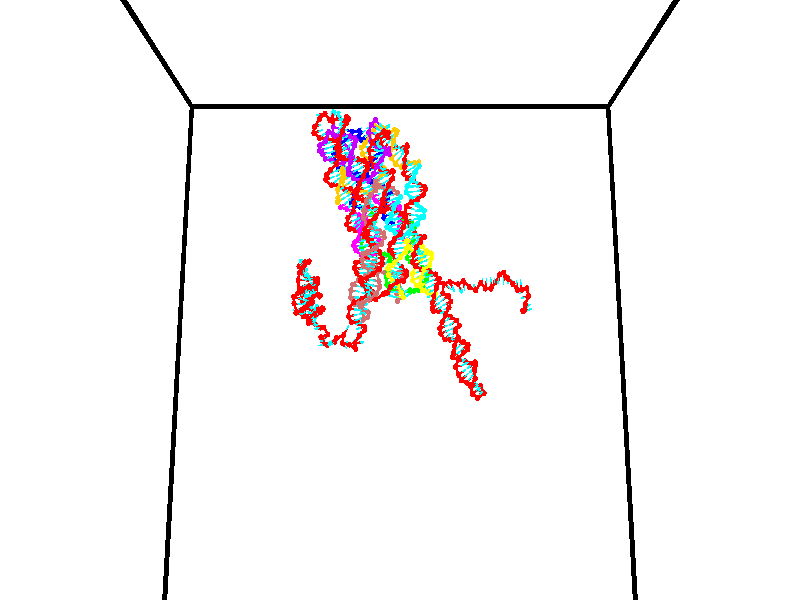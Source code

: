 // switches for output
#declare DRAW_BASES = 1; // possible values are 0, 1; only relevant for DNA ribbons
#declare DRAW_BASES_TYPE = 3; // possible values are 1, 2, 3; only relevant for DNA ribbons
#declare DRAW_FOG = 0; // set to 1 to enable fog

#include "colors.inc"

#include "transforms.inc"
background { rgb <1, 1, 1>}

#default {
   normal{
       ripples 0.25
       frequency 0.20
       turbulence 0.2
       lambda 5
   }
	finish {
		phong 0.1
		phong_size 40.
	}
}

// original window dimensions: 1024x640


// camera settings

camera {
	sky <0, 0.179814, -0.983701>
	up <0, 0.179814, -0.983701>
	right 1.6 * <1, 0, 0>
	location <35, 94.9851, 44.8844>
	look_at <35, 29.7336, 32.9568>
	direction <0, -65.2515, -11.9276>
	angle 67.0682
}


# declare cpy_camera_pos = <35, 94.9851, 44.8844>;
# if (DRAW_FOG = 1)
fog {
	fog_type 2
	up vnormalize(cpy_camera_pos)
	color rgbt<1,1,1,0.3>
	distance 1e-5
	fog_alt 3e-3
	fog_offset 56
}
# end


// LIGHTS

# declare lum = 6;
global_settings {
	ambient_light rgb lum * <0.05, 0.05, 0.05>
	max_trace_level 15
}# declare cpy_direct_light_amount = 0.25;
light_source
{	1000 * <-1, -1.16352, -0.803886>,
	rgb lum * cpy_direct_light_amount
	parallel
}

light_source
{	1000 * <1, 1.16352, 0.803886>,
	rgb lum * cpy_direct_light_amount
	parallel
}

// strand 0

// nucleotide -1

// particle -1
sphere {
	<24.552511, 35.197010, 35.036007> 0.250000
	pigment { color rgbt <1,0,0,0> }
	no_shadow
}
cylinder {
	<24.408379, 34.845039, 34.912144>,  <24.321899, 34.633858, 34.837826>, 0.100000
	pigment { color rgbt <1,0,0,0> }
	no_shadow
}
cylinder {
	<24.408379, 34.845039, 34.912144>,  <24.552511, 35.197010, 35.036007>, 0.100000
	pigment { color rgbt <1,0,0,0> }
	no_shadow
}

// particle -1
sphere {
	<24.408379, 34.845039, 34.912144> 0.100000
	pigment { color rgbt <1,0,0,0> }
	no_shadow
}
sphere {
	0, 1
	scale<0.080000,0.200000,0.300000>
	matrix <0.738418, -0.066219, -0.671084,
		0.570000, -0.470470, 0.673615,
		-0.360331, -0.879928, -0.309659,
		24.300280, 34.581062, 34.819244>
	pigment { color rgbt <0,1,1,0> }
	no_shadow
}
cylinder {
	<25.162659, 35.550953, 34.873116>,  <24.552511, 35.197010, 35.036007>, 0.130000
	pigment { color rgbt <1,0,0,0> }
	no_shadow
}

// nucleotide -1

// particle -1
sphere {
	<25.162659, 35.550953, 34.873116> 0.250000
	pigment { color rgbt <1,0,0,0> }
	no_shadow
}
cylinder {
	<25.239920, 35.162086, 34.926170>,  <25.286276, 34.928768, 34.958004>, 0.100000
	pigment { color rgbt <1,0,0,0> }
	no_shadow
}
cylinder {
	<25.239920, 35.162086, 34.926170>,  <25.162659, 35.550953, 34.873116>, 0.100000
	pigment { color rgbt <1,0,0,0> }
	no_shadow
}

// particle -1
sphere {
	<25.239920, 35.162086, 34.926170> 0.100000
	pigment { color rgbt <1,0,0,0> }
	no_shadow
}
sphere {
	0, 1
	scale<0.080000,0.200000,0.300000>
	matrix <-0.232167, -0.176630, -0.956504,
		0.953305, 0.153957, -0.259821,
		0.193153, -0.972162, 0.132638,
		25.297865, 34.870438, 34.965961>
	pigment { color rgbt <0,1,1,0> }
	no_shadow
}
cylinder {
	<25.697647, 35.316414, 34.490070>,  <25.162659, 35.550953, 34.873116>, 0.130000
	pigment { color rgbt <1,0,0,0> }
	no_shadow
}

// nucleotide -1

// particle -1
sphere {
	<25.697647, 35.316414, 34.490070> 0.250000
	pigment { color rgbt <1,0,0,0> }
	no_shadow
}
cylinder {
	<25.459686, 34.998447, 34.537743>,  <25.316910, 34.807667, 34.566345>, 0.100000
	pigment { color rgbt <1,0,0,0> }
	no_shadow
}
cylinder {
	<25.459686, 34.998447, 34.537743>,  <25.697647, 35.316414, 34.490070>, 0.100000
	pigment { color rgbt <1,0,0,0> }
	no_shadow
}

// particle -1
sphere {
	<25.459686, 34.998447, 34.537743> 0.100000
	pigment { color rgbt <1,0,0,0> }
	no_shadow
}
sphere {
	0, 1
	scale<0.080000,0.200000,0.300000>
	matrix <0.130621, -0.241906, -0.961467,
		0.793114, -0.556411, 0.247743,
		-0.594902, -0.794914, 0.119180,
		25.281216, 34.759972, 34.573498>
	pigment { color rgbt <0,1,1,0> }
	no_shadow
}
cylinder {
	<26.022894, 34.788197, 34.150433>,  <25.697647, 35.316414, 34.490070>, 0.130000
	pigment { color rgbt <1,0,0,0> }
	no_shadow
}

// nucleotide -1

// particle -1
sphere {
	<26.022894, 34.788197, 34.150433> 0.250000
	pigment { color rgbt <1,0,0,0> }
	no_shadow
}
cylinder {
	<25.636629, 34.686367, 34.171188>,  <25.404871, 34.625271, 34.183643>, 0.100000
	pigment { color rgbt <1,0,0,0> }
	no_shadow
}
cylinder {
	<25.636629, 34.686367, 34.171188>,  <26.022894, 34.788197, 34.150433>, 0.100000
	pigment { color rgbt <1,0,0,0> }
	no_shadow
}

// particle -1
sphere {
	<25.636629, 34.686367, 34.171188> 0.100000
	pigment { color rgbt <1,0,0,0> }
	no_shadow
}
sphere {
	0, 1
	scale<0.080000,0.200000,0.300000>
	matrix <0.043360, -0.354834, -0.933923,
		0.256166, -0.899602, 0.353688,
		-0.965660, -0.254576, 0.051890,
		25.346931, 34.609993, 34.186756>
	pigment { color rgbt <0,1,1,0> }
	no_shadow
}
cylinder {
	<26.048239, 34.049973, 33.938213>,  <26.022894, 34.788197, 34.150433>, 0.130000
	pigment { color rgbt <1,0,0,0> }
	no_shadow
}

// nucleotide -1

// particle -1
sphere {
	<26.048239, 34.049973, 33.938213> 0.250000
	pigment { color rgbt <1,0,0,0> }
	no_shadow
}
cylinder {
	<25.683233, 34.205124, 33.886253>,  <25.464230, 34.298214, 33.855076>, 0.100000
	pigment { color rgbt <1,0,0,0> }
	no_shadow
}
cylinder {
	<25.683233, 34.205124, 33.886253>,  <26.048239, 34.049973, 33.938213>, 0.100000
	pigment { color rgbt <1,0,0,0> }
	no_shadow
}

// particle -1
sphere {
	<25.683233, 34.205124, 33.886253> 0.100000
	pigment { color rgbt <1,0,0,0> }
	no_shadow
}
sphere {
	0, 1
	scale<0.080000,0.200000,0.300000>
	matrix <0.049107, -0.211391, -0.976167,
		-0.406093, -0.897142, 0.173849,
		-0.912511, 0.387878, -0.129900,
		25.409479, 34.321487, 33.847282>
	pigment { color rgbt <0,1,1,0> }
	no_shadow
}
cylinder {
	<25.444921, 33.566673, 33.646828>,  <26.048239, 34.049973, 33.938213>, 0.130000
	pigment { color rgbt <1,0,0,0> }
	no_shadow
}

// nucleotide -1

// particle -1
sphere {
	<25.444921, 33.566673, 33.646828> 0.250000
	pigment { color rgbt <1,0,0,0> }
	no_shadow
}
cylinder {
	<25.397501, 33.954933, 33.563126>,  <25.369049, 34.187889, 33.512905>, 0.100000
	pigment { color rgbt <1,0,0,0> }
	no_shadow
}
cylinder {
	<25.397501, 33.954933, 33.563126>,  <25.444921, 33.566673, 33.646828>, 0.100000
	pigment { color rgbt <1,0,0,0> }
	no_shadow
}

// particle -1
sphere {
	<25.397501, 33.954933, 33.563126> 0.100000
	pigment { color rgbt <1,0,0,0> }
	no_shadow
}
sphere {
	0, 1
	scale<0.080000,0.200000,0.300000>
	matrix <-0.032939, -0.214474, -0.976174,
		-0.992401, -0.108834, 0.057399,
		-0.118552, 0.970647, -0.209260,
		25.361935, 34.246128, 33.500347>
	pigment { color rgbt <0,1,1,0> }
	no_shadow
}
cylinder {
	<25.000778, 33.608330, 33.119156>,  <25.444921, 33.566673, 33.646828>, 0.130000
	pigment { color rgbt <1,0,0,0> }
	no_shadow
}

// nucleotide -1

// particle -1
sphere {
	<25.000778, 33.608330, 33.119156> 0.250000
	pigment { color rgbt <1,0,0,0> }
	no_shadow
}
cylinder {
	<25.220261, 33.939850, 33.075306>,  <25.351950, 34.138760, 33.048996>, 0.100000
	pigment { color rgbt <1,0,0,0> }
	no_shadow
}
cylinder {
	<25.220261, 33.939850, 33.075306>,  <25.000778, 33.608330, 33.119156>, 0.100000
	pigment { color rgbt <1,0,0,0> }
	no_shadow
}

// particle -1
sphere {
	<25.220261, 33.939850, 33.075306> 0.100000
	pigment { color rgbt <1,0,0,0> }
	no_shadow
}
sphere {
	0, 1
	scale<0.080000,0.200000,0.300000>
	matrix <-0.021909, -0.116832, -0.992910,
		-0.835728, 0.547219, -0.045948,
		0.548707, 0.828795, -0.109629,
		25.384872, 34.188488, 33.042416>
	pigment { color rgbt <0,1,1,0> }
	no_shadow
}
cylinder {
	<24.617237, 34.101852, 32.698406>,  <25.000778, 33.608330, 33.119156>, 0.130000
	pigment { color rgbt <1,0,0,0> }
	no_shadow
}

// nucleotide -1

// particle -1
sphere {
	<24.617237, 34.101852, 32.698406> 0.250000
	pigment { color rgbt <1,0,0,0> }
	no_shadow
}
cylinder {
	<24.995064, 34.171539, 32.587093>,  <25.221760, 34.213352, 32.520306>, 0.100000
	pigment { color rgbt <1,0,0,0> }
	no_shadow
}
cylinder {
	<24.995064, 34.171539, 32.587093>,  <24.617237, 34.101852, 32.698406>, 0.100000
	pigment { color rgbt <1,0,0,0> }
	no_shadow
}

// particle -1
sphere {
	<24.995064, 34.171539, 32.587093> 0.100000
	pigment { color rgbt <1,0,0,0> }
	no_shadow
}
sphere {
	0, 1
	scale<0.080000,0.200000,0.300000>
	matrix <-0.294237, 0.073139, -0.952930,
		-0.145659, 0.981988, 0.120344,
		0.944568, 0.174212, -0.278284,
		25.278435, 34.223804, 32.503609>
	pigment { color rgbt <0,1,1,0> }
	no_shadow
}
cylinder {
	<24.555790, 34.421722, 32.112160>,  <24.617237, 34.101852, 32.698406>, 0.130000
	pigment { color rgbt <1,0,0,0> }
	no_shadow
}

// nucleotide -1

// particle -1
sphere {
	<24.555790, 34.421722, 32.112160> 0.250000
	pigment { color rgbt <1,0,0,0> }
	no_shadow
}
cylinder {
	<24.941010, 34.329308, 32.056793>,  <25.172140, 34.273857, 32.023571>, 0.100000
	pigment { color rgbt <1,0,0,0> }
	no_shadow
}
cylinder {
	<24.941010, 34.329308, 32.056793>,  <24.555790, 34.421722, 32.112160>, 0.100000
	pigment { color rgbt <1,0,0,0> }
	no_shadow
}

// particle -1
sphere {
	<24.941010, 34.329308, 32.056793> 0.100000
	pigment { color rgbt <1,0,0,0> }
	no_shadow
}
sphere {
	0, 1
	scale<0.080000,0.200000,0.300000>
	matrix <-0.175143, -0.146788, -0.973539,
		0.204605, 0.961808, -0.181828,
		0.963048, -0.231037, -0.138420,
		25.229923, 34.259995, 32.015266>
	pigment { color rgbt <0,1,1,0> }
	no_shadow
}
cylinder {
	<24.718634, 34.823105, 31.537754>,  <24.555790, 34.421722, 32.112160>, 0.130000
	pigment { color rgbt <1,0,0,0> }
	no_shadow
}

// nucleotide -1

// particle -1
sphere {
	<24.718634, 34.823105, 31.537754> 0.250000
	pigment { color rgbt <1,0,0,0> }
	no_shadow
}
cylinder {
	<24.979475, 34.523682, 31.585779>,  <25.135981, 34.344028, 31.614594>, 0.100000
	pigment { color rgbt <1,0,0,0> }
	no_shadow
}
cylinder {
	<24.979475, 34.523682, 31.585779>,  <24.718634, 34.823105, 31.537754>, 0.100000
	pigment { color rgbt <1,0,0,0> }
	no_shadow
}

// particle -1
sphere {
	<24.979475, 34.523682, 31.585779> 0.100000
	pigment { color rgbt <1,0,0,0> }
	no_shadow
}
sphere {
	0, 1
	scale<0.080000,0.200000,0.300000>
	matrix <-0.180346, -0.306987, -0.934470,
		0.736366, 0.587720, -0.335188,
		0.652105, -0.748562, 0.120062,
		25.175106, 34.299114, 31.621798>
	pigment { color rgbt <0,1,1,0> }
	no_shadow
}
cylinder {
	<25.177608, 34.829571, 30.952259>,  <24.718634, 34.823105, 31.537754>, 0.130000
	pigment { color rgbt <1,0,0,0> }
	no_shadow
}

// nucleotide -1

// particle -1
sphere {
	<25.177608, 34.829571, 30.952259> 0.250000
	pigment { color rgbt <1,0,0,0> }
	no_shadow
}
cylinder {
	<25.172829, 34.465652, 31.118217>,  <25.169960, 34.247303, 31.217793>, 0.100000
	pigment { color rgbt <1,0,0,0> }
	no_shadow
}
cylinder {
	<25.172829, 34.465652, 31.118217>,  <25.177608, 34.829571, 30.952259>, 0.100000
	pigment { color rgbt <1,0,0,0> }
	no_shadow
}

// particle -1
sphere {
	<25.172829, 34.465652, 31.118217> 0.100000
	pigment { color rgbt <1,0,0,0> }
	no_shadow
}
sphere {
	0, 1
	scale<0.080000,0.200000,0.300000>
	matrix <-0.120943, -0.410562, -0.903776,
		0.992587, -0.060980, -0.105127,
		-0.011951, -0.909791, 0.414894,
		25.169243, 34.192715, 31.242685>
	pigment { color rgbt <0,1,1,0> }
	no_shadow
}
cylinder {
	<25.600534, 34.371895, 30.496832>,  <25.177608, 34.829571, 30.952259>, 0.130000
	pigment { color rgbt <1,0,0,0> }
	no_shadow
}

// nucleotide -1

// particle -1
sphere {
	<25.600534, 34.371895, 30.496832> 0.250000
	pigment { color rgbt <1,0,0,0> }
	no_shadow
}
cylinder {
	<25.329449, 34.161224, 30.702087>,  <25.166798, 34.034821, 30.825241>, 0.100000
	pigment { color rgbt <1,0,0,0> }
	no_shadow
}
cylinder {
	<25.329449, 34.161224, 30.702087>,  <25.600534, 34.371895, 30.496832>, 0.100000
	pigment { color rgbt <1,0,0,0> }
	no_shadow
}

// particle -1
sphere {
	<25.329449, 34.161224, 30.702087> 0.100000
	pigment { color rgbt <1,0,0,0> }
	no_shadow
}
sphere {
	0, 1
	scale<0.080000,0.200000,0.300000>
	matrix <-0.363207, -0.367000, -0.856383,
		0.639362, -0.766758, 0.057426,
		-0.677714, -0.526681, 0.513138,
		25.126135, 34.003220, 30.856030>
	pigment { color rgbt <0,1,1,0> }
	no_shadow
}
cylinder {
	<25.544437, 33.734943, 30.276682>,  <25.600534, 34.371895, 30.496832>, 0.130000
	pigment { color rgbt <1,0,0,0> }
	no_shadow
}

// nucleotide -1

// particle -1
sphere {
	<25.544437, 33.734943, 30.276682> 0.250000
	pigment { color rgbt <1,0,0,0> }
	no_shadow
}
cylinder {
	<25.177847, 33.775520, 30.431486>,  <24.957891, 33.799866, 30.524368>, 0.100000
	pigment { color rgbt <1,0,0,0> }
	no_shadow
}
cylinder {
	<25.177847, 33.775520, 30.431486>,  <25.544437, 33.734943, 30.276682>, 0.100000
	pigment { color rgbt <1,0,0,0> }
	no_shadow
}

// particle -1
sphere {
	<25.177847, 33.775520, 30.431486> 0.100000
	pigment { color rgbt <1,0,0,0> }
	no_shadow
}
sphere {
	0, 1
	scale<0.080000,0.200000,0.300000>
	matrix <-0.391089, -0.023173, -0.920061,
		-0.084372, -0.994571, 0.060913,
		-0.916477, 0.101450, 0.387010,
		24.902903, 33.805954, 30.547590>
	pigment { color rgbt <0,1,1,0> }
	no_shadow
}
cylinder {
	<25.046783, 33.218567, 30.218542>,  <25.544437, 33.734943, 30.276682>, 0.130000
	pigment { color rgbt <1,0,0,0> }
	no_shadow
}

// nucleotide -1

// particle -1
sphere {
	<25.046783, 33.218567, 30.218542> 0.250000
	pigment { color rgbt <1,0,0,0> }
	no_shadow
}
cylinder {
	<24.832733, 33.555878, 30.238617>,  <24.704304, 33.758266, 30.250662>, 0.100000
	pigment { color rgbt <1,0,0,0> }
	no_shadow
}
cylinder {
	<24.832733, 33.555878, 30.238617>,  <25.046783, 33.218567, 30.218542>, 0.100000
	pigment { color rgbt <1,0,0,0> }
	no_shadow
}

// particle -1
sphere {
	<24.832733, 33.555878, 30.238617> 0.100000
	pigment { color rgbt <1,0,0,0> }
	no_shadow
}
sphere {
	0, 1
	scale<0.080000,0.200000,0.300000>
	matrix <-0.587161, -0.328569, -0.739787,
		-0.607359, -0.425346, 0.670967,
		-0.535124, 0.843281, 0.050187,
		24.672195, 33.808861, 30.253674>
	pigment { color rgbt <0,1,1,0> }
	no_shadow
}
cylinder {
	<24.406887, 33.325859, 30.624598>,  <25.046783, 33.218567, 30.218542>, 0.130000
	pigment { color rgbt <1,0,0,0> }
	no_shadow
}

// nucleotide -1

// particle -1
sphere {
	<24.406887, 33.325859, 30.624598> 0.250000
	pigment { color rgbt <1,0,0,0> }
	no_shadow
}
cylinder {
	<24.774416, 33.483288, 30.636368>,  <24.994934, 33.577744, 30.643431>, 0.100000
	pigment { color rgbt <1,0,0,0> }
	no_shadow
}
cylinder {
	<24.774416, 33.483288, 30.636368>,  <24.406887, 33.325859, 30.624598>, 0.100000
	pigment { color rgbt <1,0,0,0> }
	no_shadow
}

// particle -1
sphere {
	<24.774416, 33.483288, 30.636368> 0.100000
	pigment { color rgbt <1,0,0,0> }
	no_shadow
}
sphere {
	0, 1
	scale<0.080000,0.200000,0.300000>
	matrix <-0.003629, -0.066128, 0.997804,
		0.394653, -0.916913, -0.059332,
		0.918823, 0.393571, 0.029426,
		25.050062, 33.601360, 30.645195>
	pigment { color rgbt <0,1,1,0> }
	no_shadow
}
cylinder {
	<24.802179, 33.131145, 31.235477>,  <24.406887, 33.325859, 30.624598>, 0.130000
	pigment { color rgbt <1,0,0,0> }
	no_shadow
}

// nucleotide -1

// particle -1
sphere {
	<24.802179, 33.131145, 31.235477> 0.250000
	pigment { color rgbt <1,0,0,0> }
	no_shadow
}
cylinder {
	<25.049450, 33.420181, 31.111717>,  <25.197813, 33.593601, 31.037460>, 0.100000
	pigment { color rgbt <1,0,0,0> }
	no_shadow
}
cylinder {
	<25.049450, 33.420181, 31.111717>,  <24.802179, 33.131145, 31.235477>, 0.100000
	pigment { color rgbt <1,0,0,0> }
	no_shadow
}

// particle -1
sphere {
	<25.049450, 33.420181, 31.111717> 0.100000
	pigment { color rgbt <1,0,0,0> }
	no_shadow
}
sphere {
	0, 1
	scale<0.080000,0.200000,0.300000>
	matrix <0.293429, 0.153030, 0.943653,
		0.729218, -0.674131, -0.117429,
		0.618176, 0.722585, -0.309402,
		25.234903, 33.636955, 31.018896>
	pigment { color rgbt <0,1,1,0> }
	no_shadow
}
cylinder {
	<25.306236, 33.004578, 31.714191>,  <24.802179, 33.131145, 31.235477>, 0.130000
	pigment { color rgbt <1,0,0,0> }
	no_shadow
}

// nucleotide -1

// particle -1
sphere {
	<25.306236, 33.004578, 31.714191> 0.250000
	pigment { color rgbt <1,0,0,0> }
	no_shadow
}
cylinder {
	<25.330452, 33.368340, 31.549599>,  <25.344982, 33.586597, 31.450844>, 0.100000
	pigment { color rgbt <1,0,0,0> }
	no_shadow
}
cylinder {
	<25.330452, 33.368340, 31.549599>,  <25.306236, 33.004578, 31.714191>, 0.100000
	pigment { color rgbt <1,0,0,0> }
	no_shadow
}

// particle -1
sphere {
	<25.330452, 33.368340, 31.549599> 0.100000
	pigment { color rgbt <1,0,0,0> }
	no_shadow
}
sphere {
	0, 1
	scale<0.080000,0.200000,0.300000>
	matrix <0.331721, 0.370477, 0.867587,
		0.941433, -0.189019, -0.279241,
		0.060538, 0.909405, -0.411481,
		25.348614, 33.641163, 31.426155>
	pigment { color rgbt <0,1,1,0> }
	no_shadow
}
cylinder {
	<26.026644, 33.311760, 31.773716>,  <25.306236, 33.004578, 31.714191>, 0.130000
	pigment { color rgbt <1,0,0,0> }
	no_shadow
}

// nucleotide -1

// particle -1
sphere {
	<26.026644, 33.311760, 31.773716> 0.250000
	pigment { color rgbt <1,0,0,0> }
	no_shadow
}
cylinder {
	<25.765295, 33.608829, 31.715004>,  <25.608486, 33.787071, 31.679777>, 0.100000
	pigment { color rgbt <1,0,0,0> }
	no_shadow
}
cylinder {
	<25.765295, 33.608829, 31.715004>,  <26.026644, 33.311760, 31.773716>, 0.100000
	pigment { color rgbt <1,0,0,0> }
	no_shadow
}

// particle -1
sphere {
	<25.765295, 33.608829, 31.715004> 0.100000
	pigment { color rgbt <1,0,0,0> }
	no_shadow
}
sphere {
	0, 1
	scale<0.080000,0.200000,0.300000>
	matrix <0.332991, 0.456060, 0.825304,
		0.679870, 0.490354, -0.545279,
		-0.653371, 0.742673, -0.146779,
		25.569284, 33.831631, 31.670971>
	pigment { color rgbt <0,1,1,0> }
	no_shadow
}
cylinder {
	<26.500465, 34.014580, 31.898628>,  <26.026644, 33.311760, 31.773716>, 0.130000
	pigment { color rgbt <1,0,0,0> }
	no_shadow
}

// nucleotide -1

// particle -1
sphere {
	<26.500465, 34.014580, 31.898628> 0.250000
	pigment { color rgbt <1,0,0,0> }
	no_shadow
}
cylinder {
	<26.104643, 34.063133, 31.929720>,  <25.867149, 34.092266, 31.948376>, 0.100000
	pigment { color rgbt <1,0,0,0> }
	no_shadow
}
cylinder {
	<26.104643, 34.063133, 31.929720>,  <26.500465, 34.014580, 31.898628>, 0.100000
	pigment { color rgbt <1,0,0,0> }
	no_shadow
}

// particle -1
sphere {
	<26.104643, 34.063133, 31.929720> 0.100000
	pigment { color rgbt <1,0,0,0> }
	no_shadow
}
sphere {
	0, 1
	scale<0.080000,0.200000,0.300000>
	matrix <0.125728, 0.463168, 0.877307,
		0.070489, 0.877919, -0.473593,
		-0.989557, 0.121384, 0.077731,
		25.807775, 34.099548, 31.953039>
	pigment { color rgbt <0,1,1,0> }
	no_shadow
}
cylinder {
	<26.596884, 34.582600, 32.364216>,  <26.500465, 34.014580, 31.898628>, 0.130000
	pigment { color rgbt <1,0,0,0> }
	no_shadow
}

// nucleotide -1

// particle -1
sphere {
	<26.596884, 34.582600, 32.364216> 0.250000
	pigment { color rgbt <1,0,0,0> }
	no_shadow
}
cylinder {
	<26.223766, 34.438435, 32.363838>,  <25.999895, 34.351936, 32.363613>, 0.100000
	pigment { color rgbt <1,0,0,0> }
	no_shadow
}
cylinder {
	<26.223766, 34.438435, 32.363838>,  <26.596884, 34.582600, 32.364216>, 0.100000
	pigment { color rgbt <1,0,0,0> }
	no_shadow
}

// particle -1
sphere {
	<26.223766, 34.438435, 32.363838> 0.100000
	pigment { color rgbt <1,0,0,0> }
	no_shadow
}
sphere {
	0, 1
	scale<0.080000,0.200000,0.300000>
	matrix <-0.127929, 0.328648, 0.935748,
		-0.336943, 0.872980, -0.352668,
		-0.932793, -0.360411, -0.000944,
		25.943928, 34.330311, 32.363556>
	pigment { color rgbt <0,1,1,0> }
	no_shadow
}
cylinder {
	<26.466131, 34.883896, 32.900158>,  <26.596884, 34.582600, 32.364216>, 0.130000
	pigment { color rgbt <1,0,0,0> }
	no_shadow
}

// nucleotide -1

// particle -1
sphere {
	<26.466131, 34.883896, 32.900158> 0.250000
	pigment { color rgbt <1,0,0,0> }
	no_shadow
}
cylinder {
	<26.125662, 34.715233, 32.775124>,  <25.921381, 34.614037, 32.700104>, 0.100000
	pigment { color rgbt <1,0,0,0> }
	no_shadow
}
cylinder {
	<26.125662, 34.715233, 32.775124>,  <26.466131, 34.883896, 32.900158>, 0.100000
	pigment { color rgbt <1,0,0,0> }
	no_shadow
}

// particle -1
sphere {
	<26.125662, 34.715233, 32.775124> 0.100000
	pigment { color rgbt <1,0,0,0> }
	no_shadow
}
sphere {
	0, 1
	scale<0.080000,0.200000,0.300000>
	matrix <-0.436372, 0.237514, 0.867852,
		-0.291694, 0.875095, -0.386165,
		-0.851172, -0.421659, -0.312586,
		25.870310, 34.588734, 32.681347>
	pigment { color rgbt <0,1,1,0> }
	no_shadow
}
cylinder {
	<25.815739, 35.342842, 32.787842>,  <26.466131, 34.883896, 32.900158>, 0.130000
	pigment { color rgbt <1,0,0,0> }
	no_shadow
}

// nucleotide -1

// particle -1
sphere {
	<25.815739, 35.342842, 32.787842> 0.250000
	pigment { color rgbt <1,0,0,0> }
	no_shadow
}
cylinder {
	<25.701132, 34.979317, 32.909145>,  <25.632368, 34.761200, 32.981926>, 0.100000
	pigment { color rgbt <1,0,0,0> }
	no_shadow
}
cylinder {
	<25.701132, 34.979317, 32.909145>,  <25.815739, 35.342842, 32.787842>, 0.100000
	pigment { color rgbt <1,0,0,0> }
	no_shadow
}

// particle -1
sphere {
	<25.701132, 34.979317, 32.909145> 0.100000
	pigment { color rgbt <1,0,0,0> }
	no_shadow
}
sphere {
	0, 1
	scale<0.080000,0.200000,0.300000>
	matrix <-0.530120, 0.414041, 0.739961,
		-0.798048, 0.051249, -0.600411,
		-0.286517, -0.908814, 0.303256,
		25.615177, 34.706673, 33.000122>
	pigment { color rgbt <0,1,1,0> }
	no_shadow
}
cylinder {
	<25.225233, 35.481514, 33.139042>,  <25.815739, 35.342842, 32.787842>, 0.130000
	pigment { color rgbt <1,0,0,0> }
	no_shadow
}

// nucleotide -1

// particle -1
sphere {
	<25.225233, 35.481514, 33.139042> 0.250000
	pigment { color rgbt <1,0,0,0> }
	no_shadow
}
cylinder {
	<25.287876, 35.102455, 33.250351>,  <25.325462, 34.875019, 33.317135>, 0.100000
	pigment { color rgbt <1,0,0,0> }
	no_shadow
}
cylinder {
	<25.287876, 35.102455, 33.250351>,  <25.225233, 35.481514, 33.139042>, 0.100000
	pigment { color rgbt <1,0,0,0> }
	no_shadow
}

// particle -1
sphere {
	<25.287876, 35.102455, 33.250351> 0.100000
	pigment { color rgbt <1,0,0,0> }
	no_shadow
}
sphere {
	0, 1
	scale<0.080000,0.200000,0.300000>
	matrix <-0.470733, 0.176072, 0.864528,
		-0.868265, -0.266383, -0.418516,
		0.156607, -0.947649, 0.278273,
		25.334858, 34.818161, 33.333832>
	pigment { color rgbt <0,1,1,0> }
	no_shadow
}
cylinder {
	<24.652136, 35.135227, 33.369171>,  <25.225233, 35.481514, 33.139042>, 0.130000
	pigment { color rgbt <1,0,0,0> }
	no_shadow
}

// nucleotide -1

// particle -1
sphere {
	<24.652136, 35.135227, 33.369171> 0.250000
	pigment { color rgbt <1,0,0,0> }
	no_shadow
}
cylinder {
	<24.802240, 34.764549, 33.360973>,  <24.892303, 34.542145, 33.356056>, 0.100000
	pigment { color rgbt <1,0,0,0> }
	no_shadow
}
cylinder {
	<24.802240, 34.764549, 33.360973>,  <24.652136, 35.135227, 33.369171>, 0.100000
	pigment { color rgbt <1,0,0,0> }
	no_shadow
}

// particle -1
sphere {
	<24.802240, 34.764549, 33.360973> 0.100000
	pigment { color rgbt <1,0,0,0> }
	no_shadow
}
sphere {
	0, 1
	scale<0.080000,0.200000,0.300000>
	matrix <-0.315699, -0.148568, 0.937156,
		-0.871500, -0.345208, -0.348308,
		0.375262, -0.926692, -0.020496,
		24.914820, 34.486542, 33.354824>
	pigment { color rgbt <0,1,1,0> }
	no_shadow
}
cylinder {
	<24.186293, 34.680061, 33.565132>,  <24.652136, 35.135227, 33.369171>, 0.130000
	pigment { color rgbt <1,0,0,0> }
	no_shadow
}

// nucleotide -1

// particle -1
sphere {
	<24.186293, 34.680061, 33.565132> 0.250000
	pigment { color rgbt <1,0,0,0> }
	no_shadow
}
cylinder {
	<24.550844, 34.544926, 33.659157>,  <24.769575, 34.463844, 33.715572>, 0.100000
	pigment { color rgbt <1,0,0,0> }
	no_shadow
}
cylinder {
	<24.550844, 34.544926, 33.659157>,  <24.186293, 34.680061, 33.565132>, 0.100000
	pigment { color rgbt <1,0,0,0> }
	no_shadow
}

// particle -1
sphere {
	<24.550844, 34.544926, 33.659157> 0.100000
	pigment { color rgbt <1,0,0,0> }
	no_shadow
}
sphere {
	0, 1
	scale<0.080000,0.200000,0.300000>
	matrix <-0.225391, 0.068178, 0.971880,
		-0.344362, -0.938732, -0.014009,
		0.911380, -0.337836, 0.235060,
		24.824259, 34.443577, 33.729675>
	pigment { color rgbt <0,1,1,0> }
	no_shadow
}
cylinder {
	<24.144342, 34.146351, 34.063927>,  <24.186293, 34.680061, 33.565132>, 0.130000
	pigment { color rgbt <1,0,0,0> }
	no_shadow
}

// nucleotide -1

// particle -1
sphere {
	<24.144342, 34.146351, 34.063927> 0.250000
	pigment { color rgbt <1,0,0,0> }
	no_shadow
}
cylinder {
	<24.511139, 34.293877, 34.124722>,  <24.731216, 34.382393, 34.161198>, 0.100000
	pigment { color rgbt <1,0,0,0> }
	no_shadow
}
cylinder {
	<24.511139, 34.293877, 34.124722>,  <24.144342, 34.146351, 34.063927>, 0.100000
	pigment { color rgbt <1,0,0,0> }
	no_shadow
}

// particle -1
sphere {
	<24.511139, 34.293877, 34.124722> 0.100000
	pigment { color rgbt <1,0,0,0> }
	no_shadow
}
sphere {
	0, 1
	scale<0.080000,0.200000,0.300000>
	matrix <-0.139958, -0.059318, 0.988379,
		0.373548, -0.927607, -0.002775,
		0.916992, 0.368819, 0.151984,
		24.786236, 34.404522, 34.170319>
	pigment { color rgbt <0,1,1,0> }
	no_shadow
}
cylinder {
	<24.386841, 33.865887, 34.688652>,  <24.144342, 34.146351, 34.063927>, 0.130000
	pigment { color rgbt <1,0,0,0> }
	no_shadow
}

// nucleotide -1

// particle -1
sphere {
	<24.386841, 33.865887, 34.688652> 0.250000
	pigment { color rgbt <1,0,0,0> }
	no_shadow
}
cylinder {
	<24.652163, 34.160591, 34.636169>,  <24.811356, 34.337414, 34.604679>, 0.100000
	pigment { color rgbt <1,0,0,0> }
	no_shadow
}
cylinder {
	<24.652163, 34.160591, 34.636169>,  <24.386841, 33.865887, 34.688652>, 0.100000
	pigment { color rgbt <1,0,0,0> }
	no_shadow
}

// particle -1
sphere {
	<24.652163, 34.160591, 34.636169> 0.100000
	pigment { color rgbt <1,0,0,0> }
	no_shadow
}
sphere {
	0, 1
	scale<0.080000,0.200000,0.300000>
	matrix <-0.071850, 0.237216, 0.968796,
		0.744893, -0.633179, 0.210283,
		0.663304, 0.736758, -0.131206,
		24.851154, 34.381618, 34.596809>
	pigment { color rgbt <0,1,1,0> }
	no_shadow
}
cylinder {
	<25.019140, 33.665989, 35.092224>,  <24.386841, 33.865887, 34.688652>, 0.130000
	pigment { color rgbt <1,0,0,0> }
	no_shadow
}

// nucleotide -1

// particle -1
sphere {
	<25.019140, 33.665989, 35.092224> 0.250000
	pigment { color rgbt <1,0,0,0> }
	no_shadow
}
cylinder {
	<24.951714, 34.057163, 35.042854>,  <24.911257, 34.291866, 35.013233>, 0.100000
	pigment { color rgbt <1,0,0,0> }
	no_shadow
}
cylinder {
	<24.951714, 34.057163, 35.042854>,  <25.019140, 33.665989, 35.092224>, 0.100000
	pigment { color rgbt <1,0,0,0> }
	no_shadow
}

// particle -1
sphere {
	<24.951714, 34.057163, 35.042854> 0.100000
	pigment { color rgbt <1,0,0,0> }
	no_shadow
}
sphere {
	0, 1
	scale<0.080000,0.200000,0.300000>
	matrix <-0.273688, 0.073857, 0.958979,
		0.946932, 0.195433, 0.255199,
		-0.168567, 0.977932, -0.123425,
		24.901144, 34.350544, 35.005825>
	pigment { color rgbt <0,1,1,0> }
	no_shadow
}
cylinder {
	<25.628160, 34.058544, 35.340134>,  <25.019140, 33.665989, 35.092224>, 0.130000
	pigment { color rgbt <1,0,0,0> }
	no_shadow
}

// nucleotide -1

// particle -1
sphere {
	<25.628160, 34.058544, 35.340134> 0.250000
	pigment { color rgbt <1,0,0,0> }
	no_shadow
}
cylinder {
	<25.864521, 33.752655, 35.442921>,  <26.006336, 33.569122, 35.504593>, 0.100000
	pigment { color rgbt <1,0,0,0> }
	no_shadow
}
cylinder {
	<25.864521, 33.752655, 35.442921>,  <25.628160, 34.058544, 35.340134>, 0.100000
	pigment { color rgbt <1,0,0,0> }
	no_shadow
}

// particle -1
sphere {
	<25.864521, 33.752655, 35.442921> 0.100000
	pigment { color rgbt <1,0,0,0> }
	no_shadow
}
sphere {
	0, 1
	scale<0.080000,0.200000,0.300000>
	matrix <0.029460, -0.297863, -0.954154,
		0.806206, 0.571380, -0.153479,
		0.590900, -0.764723, 0.256972,
		26.041792, 33.523239, 35.520012>
	pigment { color rgbt <0,1,1,0> }
	no_shadow
}
cylinder {
	<26.287548, 33.972969, 34.917854>,  <25.628160, 34.058544, 35.340134>, 0.130000
	pigment { color rgbt <1,0,0,0> }
	no_shadow
}

// nucleotide -1

// particle -1
sphere {
	<26.287548, 33.972969, 34.917854> 0.250000
	pigment { color rgbt <1,0,0,0> }
	no_shadow
}
cylinder {
	<26.240065, 33.599445, 35.052856>,  <26.211575, 33.375332, 35.133858>, 0.100000
	pigment { color rgbt <1,0,0,0> }
	no_shadow
}
cylinder {
	<26.240065, 33.599445, 35.052856>,  <26.287548, 33.972969, 34.917854>, 0.100000
	pigment { color rgbt <1,0,0,0> }
	no_shadow
}

// particle -1
sphere {
	<26.240065, 33.599445, 35.052856> 0.100000
	pigment { color rgbt <1,0,0,0> }
	no_shadow
}
sphere {
	0, 1
	scale<0.080000,0.200000,0.300000>
	matrix <0.004605, -0.340420, -0.940262,
		0.992919, -0.110061, 0.044711,
		-0.118707, -0.933810, 0.337502,
		26.204453, 33.319302, 35.154106>
	pigment { color rgbt <0,1,1,0> }
	no_shadow
}
cylinder {
	<26.577749, 33.579468, 34.473503>,  <26.287548, 33.972969, 34.917854>, 0.130000
	pigment { color rgbt <1,0,0,0> }
	no_shadow
}

// nucleotide -1

// particle -1
sphere {
	<26.577749, 33.579468, 34.473503> 0.250000
	pigment { color rgbt <1,0,0,0> }
	no_shadow
}
cylinder {
	<26.392023, 33.271824, 34.649178>,  <26.280588, 33.087238, 34.754581>, 0.100000
	pigment { color rgbt <1,0,0,0> }
	no_shadow
}
cylinder {
	<26.392023, 33.271824, 34.649178>,  <26.577749, 33.579468, 34.473503>, 0.100000
	pigment { color rgbt <1,0,0,0> }
	no_shadow
}

// particle -1
sphere {
	<26.392023, 33.271824, 34.649178> 0.100000
	pigment { color rgbt <1,0,0,0> }
	no_shadow
}
sphere {
	0, 1
	scale<0.080000,0.200000,0.300000>
	matrix <0.050231, -0.517952, -0.853933,
		0.884245, -0.374433, 0.279126,
		-0.464315, -0.769107, 0.439188,
		26.252729, 33.041092, 34.780933>
	pigment { color rgbt <0,1,1,0> }
	no_shadow
}
cylinder {
	<26.821741, 32.963432, 34.265903>,  <26.577749, 33.579468, 34.473503>, 0.130000
	pigment { color rgbt <1,0,0,0> }
	no_shadow
}

// nucleotide -1

// particle -1
sphere {
	<26.821741, 32.963432, 34.265903> 0.250000
	pigment { color rgbt <1,0,0,0> }
	no_shadow
}
cylinder {
	<26.455156, 32.844933, 34.373482>,  <26.235205, 32.773834, 34.438030>, 0.100000
	pigment { color rgbt <1,0,0,0> }
	no_shadow
}
cylinder {
	<26.455156, 32.844933, 34.373482>,  <26.821741, 32.963432, 34.265903>, 0.100000
	pigment { color rgbt <1,0,0,0> }
	no_shadow
}

// particle -1
sphere {
	<26.455156, 32.844933, 34.373482> 0.100000
	pigment { color rgbt <1,0,0,0> }
	no_shadow
}
sphere {
	0, 1
	scale<0.080000,0.200000,0.300000>
	matrix <-0.022471, -0.633001, -0.773825,
		0.399487, -0.715226, 0.573465,
		-0.916463, -0.296247, 0.268947,
		26.180218, 32.756058, 34.454166>
	pigment { color rgbt <0,1,1,0> }
	no_shadow
}
cylinder {
	<26.935301, 32.313114, 34.234020>,  <26.821741, 32.963432, 34.265903>, 0.130000
	pigment { color rgbt <1,0,0,0> }
	no_shadow
}

// nucleotide -1

// particle -1
sphere {
	<26.935301, 32.313114, 34.234020> 0.250000
	pigment { color rgbt <1,0,0,0> }
	no_shadow
}
cylinder {
	<26.537560, 32.352394, 34.217930>,  <26.298914, 32.375961, 34.208275>, 0.100000
	pigment { color rgbt <1,0,0,0> }
	no_shadow
}
cylinder {
	<26.537560, 32.352394, 34.217930>,  <26.935301, 32.313114, 34.234020>, 0.100000
	pigment { color rgbt <1,0,0,0> }
	no_shadow
}

// particle -1
sphere {
	<26.537560, 32.352394, 34.217930> 0.100000
	pigment { color rgbt <1,0,0,0> }
	no_shadow
}
sphere {
	0, 1
	scale<0.080000,0.200000,0.300000>
	matrix <-0.045214, -0.734978, -0.676581,
		-0.096002, -0.670943, 0.735268,
		-0.994354, 0.098197, -0.040223,
		26.239254, 32.381855, 34.205864>
	pigment { color rgbt <0,1,1,0> }
	no_shadow
}
cylinder {
	<26.609980, 31.711994, 34.419792>,  <26.935301, 32.313114, 34.234020>, 0.130000
	pigment { color rgbt <1,0,0,0> }
	no_shadow
}

// nucleotide -1

// particle -1
sphere {
	<26.609980, 31.711994, 34.419792> 0.250000
	pigment { color rgbt <1,0,0,0> }
	no_shadow
}
cylinder {
	<26.389238, 31.911705, 34.152607>,  <26.256794, 32.031532, 33.992294>, 0.100000
	pigment { color rgbt <1,0,0,0> }
	no_shadow
}
cylinder {
	<26.389238, 31.911705, 34.152607>,  <26.609980, 31.711994, 34.419792>, 0.100000
	pigment { color rgbt <1,0,0,0> }
	no_shadow
}

// particle -1
sphere {
	<26.389238, 31.911705, 34.152607> 0.100000
	pigment { color rgbt <1,0,0,0> }
	no_shadow
}
sphere {
	0, 1
	scale<0.080000,0.200000,0.300000>
	matrix <0.076300, -0.767390, -0.636625,
		-0.830443, -0.402291, 0.385393,
		-0.551855, 0.499275, -0.667968,
		26.223682, 32.061489, 33.952217>
	pigment { color rgbt <0,1,1,0> }
	no_shadow
}
cylinder {
	<25.988482, 31.475918, 34.728771>,  <26.609980, 31.711994, 34.419792>, 0.130000
	pigment { color rgbt <1,0,0,0> }
	no_shadow
}

// nucleotide -1

// particle -1
sphere {
	<25.988482, 31.475918, 34.728771> 0.250000
	pigment { color rgbt <1,0,0,0> }
	no_shadow
}
cylinder {
	<25.686058, 31.702145, 34.597008>,  <25.504604, 31.837881, 34.517948>, 0.100000
	pigment { color rgbt <1,0,0,0> }
	no_shadow
}
cylinder {
	<25.686058, 31.702145, 34.597008>,  <25.988482, 31.475918, 34.728771>, 0.100000
	pigment { color rgbt <1,0,0,0> }
	no_shadow
}

// particle -1
sphere {
	<25.686058, 31.702145, 34.597008> 0.100000
	pigment { color rgbt <1,0,0,0> }
	no_shadow
}
sphere {
	0, 1
	scale<0.080000,0.200000,0.300000>
	matrix <0.223920, -0.249407, -0.942155,
		-0.615009, -0.786085, 0.061924,
		-0.756058, 0.565568, -0.329407,
		25.459240, 31.871815, 34.498184>
	pigment { color rgbt <0,1,1,0> }
	no_shadow
}
cylinder {
	<25.658644, 31.144503, 34.209377>,  <25.988482, 31.475918, 34.728771>, 0.130000
	pigment { color rgbt <1,0,0,0> }
	no_shadow
}

// nucleotide -1

// particle -1
sphere {
	<25.658644, 31.144503, 34.209377> 0.250000
	pigment { color rgbt <1,0,0,0> }
	no_shadow
}
cylinder {
	<25.536867, 31.512653, 34.111217>,  <25.463802, 31.733543, 34.052322>, 0.100000
	pigment { color rgbt <1,0,0,0> }
	no_shadow
}
cylinder {
	<25.536867, 31.512653, 34.111217>,  <25.658644, 31.144503, 34.209377>, 0.100000
	pigment { color rgbt <1,0,0,0> }
	no_shadow
}

// particle -1
sphere {
	<25.536867, 31.512653, 34.111217> 0.100000
	pigment { color rgbt <1,0,0,0> }
	no_shadow
}
sphere {
	0, 1
	scale<0.080000,0.200000,0.300000>
	matrix <-0.049522, -0.272576, -0.960859,
		-0.951244, -0.280371, 0.128562,
		-0.304439, 0.920377, -0.245402,
		25.445536, 31.788767, 34.037598>
	pigment { color rgbt <0,1,1,0> }
	no_shadow
}
cylinder {
	<24.974268, 31.227966, 33.917782>,  <25.658644, 31.144503, 34.209377>, 0.130000
	pigment { color rgbt <1,0,0,0> }
	no_shadow
}

// nucleotide -1

// particle -1
sphere {
	<24.974268, 31.227966, 33.917782> 0.250000
	pigment { color rgbt <1,0,0,0> }
	no_shadow
}
cylinder {
	<25.144928, 31.557011, 33.767433>,  <25.247324, 31.754436, 33.677223>, 0.100000
	pigment { color rgbt <1,0,0,0> }
	no_shadow
}
cylinder {
	<25.144928, 31.557011, 33.767433>,  <24.974268, 31.227966, 33.917782>, 0.100000
	pigment { color rgbt <1,0,0,0> }
	no_shadow
}

// particle -1
sphere {
	<25.144928, 31.557011, 33.767433> 0.100000
	pigment { color rgbt <1,0,0,0> }
	no_shadow
}
sphere {
	0, 1
	scale<0.080000,0.200000,0.300000>
	matrix <-0.104010, -0.368211, -0.923906,
		-0.898416, 0.433279, -0.071538,
		0.426651, 0.822611, -0.375872,
		25.272923, 31.803795, 33.654671>
	pigment { color rgbt <0,1,1,0> }
	no_shadow
}
cylinder {
	<24.538549, 31.509228, 33.473267>,  <24.974268, 31.227966, 33.917782>, 0.130000
	pigment { color rgbt <1,0,0,0> }
	no_shadow
}

// nucleotide -1

// particle -1
sphere {
	<24.538549, 31.509228, 33.473267> 0.250000
	pigment { color rgbt <1,0,0,0> }
	no_shadow
}
cylinder {
	<24.893118, 31.642359, 33.344593>,  <25.105860, 31.722239, 33.267387>, 0.100000
	pigment { color rgbt <1,0,0,0> }
	no_shadow
}
cylinder {
	<24.893118, 31.642359, 33.344593>,  <24.538549, 31.509228, 33.473267>, 0.100000
	pigment { color rgbt <1,0,0,0> }
	no_shadow
}

// particle -1
sphere {
	<24.893118, 31.642359, 33.344593> 0.100000
	pigment { color rgbt <1,0,0,0> }
	no_shadow
}
sphere {
	0, 1
	scale<0.080000,0.200000,0.300000>
	matrix <-0.117187, -0.510959, -0.851580,
		-0.447798, 0.792557, -0.413922,
		0.886422, 0.332829, -0.321684,
		25.159044, 31.742208, 33.248089>
	pigment { color rgbt <0,1,1,0> }
	no_shadow
}
cylinder {
	<24.512705, 31.475790, 32.803852>,  <24.538549, 31.509228, 33.473267>, 0.130000
	pigment { color rgbt <1,0,0,0> }
	no_shadow
}

// nucleotide -1

// particle -1
sphere {
	<24.512705, 31.475790, 32.803852> 0.250000
	pigment { color rgbt <1,0,0,0> }
	no_shadow
}
cylinder {
	<24.908274, 31.514736, 32.848671>,  <25.145615, 31.538103, 32.875561>, 0.100000
	pigment { color rgbt <1,0,0,0> }
	no_shadow
}
cylinder {
	<24.908274, 31.514736, 32.848671>,  <24.512705, 31.475790, 32.803852>, 0.100000
	pigment { color rgbt <1,0,0,0> }
	no_shadow
}

// particle -1
sphere {
	<24.908274, 31.514736, 32.848671> 0.100000
	pigment { color rgbt <1,0,0,0> }
	no_shadow
}
sphere {
	0, 1
	scale<0.080000,0.200000,0.300000>
	matrix <0.146876, -0.532567, -0.833547,
		-0.021488, 0.840769, -0.540967,
		0.988922, 0.097366, 0.112045,
		25.204950, 31.543945, 32.882286>
	pigment { color rgbt <0,1,1,0> }
	no_shadow
}
cylinder {
	<24.857458, 31.429472, 32.126965>,  <24.512705, 31.475790, 32.803852>, 0.130000
	pigment { color rgbt <1,0,0,0> }
	no_shadow
}

// nucleotide -1

// particle -1
sphere {
	<24.857458, 31.429472, 32.126965> 0.250000
	pigment { color rgbt <1,0,0,0> }
	no_shadow
}
cylinder {
	<25.158648, 31.339767, 32.374428>,  <25.339361, 31.285946, 32.522907>, 0.100000
	pigment { color rgbt <1,0,0,0> }
	no_shadow
}
cylinder {
	<25.158648, 31.339767, 32.374428>,  <24.857458, 31.429472, 32.126965>, 0.100000
	pigment { color rgbt <1,0,0,0> }
	no_shadow
}

// particle -1
sphere {
	<25.158648, 31.339767, 32.374428> 0.100000
	pigment { color rgbt <1,0,0,0> }
	no_shadow
}
sphere {
	0, 1
	scale<0.080000,0.200000,0.300000>
	matrix <0.409333, -0.576499, -0.707175,
		0.515248, 0.785721, -0.342291,
		0.752972, -0.224260, 0.618661,
		25.384539, 31.272490, 32.560024>
	pigment { color rgbt <0,1,1,0> }
	no_shadow
}
cylinder {
	<25.163849, 30.668947, 32.145969>,  <24.857458, 31.429472, 32.126965>, 0.130000
	pigment { color rgbt <1,0,0,0> }
	no_shadow
}

// nucleotide -1

// particle -1
sphere {
	<25.163849, 30.668947, 32.145969> 0.250000
	pigment { color rgbt <1,0,0,0> }
	no_shadow
}
cylinder {
	<25.477760, 30.846720, 31.973179>,  <25.666107, 30.953382, 31.869505>, 0.100000
	pigment { color rgbt <1,0,0,0> }
	no_shadow
}
cylinder {
	<25.477760, 30.846720, 31.973179>,  <25.163849, 30.668947, 32.145969>, 0.100000
	pigment { color rgbt <1,0,0,0> }
	no_shadow
}

// particle -1
sphere {
	<25.477760, 30.846720, 31.973179> 0.100000
	pigment { color rgbt <1,0,0,0> }
	no_shadow
}
sphere {
	0, 1
	scale<0.080000,0.200000,0.300000>
	matrix <0.148607, 0.541716, 0.827321,
		0.601694, -0.713459, 0.359083,
		0.784780, 0.444432, -0.431972,
		25.713194, 30.980049, 31.843588>
	pigment { color rgbt <0,1,1,0> }
	no_shadow
}
cylinder {
	<25.716118, 30.554605, 32.663502>,  <25.163849, 30.668947, 32.145969>, 0.130000
	pigment { color rgbt <1,0,0,0> }
	no_shadow
}

// nucleotide -1

// particle -1
sphere {
	<25.716118, 30.554605, 32.663502> 0.250000
	pigment { color rgbt <1,0,0,0> }
	no_shadow
}
cylinder {
	<25.723009, 30.887255, 32.441475>,  <25.727144, 31.086845, 32.308258>, 0.100000
	pigment { color rgbt <1,0,0,0> }
	no_shadow
}
cylinder {
	<25.723009, 30.887255, 32.441475>,  <25.716118, 30.554605, 32.663502>, 0.100000
	pigment { color rgbt <1,0,0,0> }
	no_shadow
}

// particle -1
sphere {
	<25.723009, 30.887255, 32.441475> 0.100000
	pigment { color rgbt <1,0,0,0> }
	no_shadow
}
sphere {
	0, 1
	scale<0.080000,0.200000,0.300000>
	matrix <0.139084, 0.547762, 0.824992,
		0.990131, -0.091412, -0.106230,
		0.017226, 0.831625, -0.555070,
		25.728176, 31.136742, 32.274956>
	pigment { color rgbt <0,1,1,0> }
	no_shadow
}
cylinder {
	<26.301634, 30.857121, 32.868484>,  <25.716118, 30.554605, 32.663502>, 0.130000
	pigment { color rgbt <1,0,0,0> }
	no_shadow
}

// nucleotide -1

// particle -1
sphere {
	<26.301634, 30.857121, 32.868484> 0.250000
	pigment { color rgbt <1,0,0,0> }
	no_shadow
}
cylinder {
	<26.036266, 31.120726, 32.726734>,  <25.877047, 31.278889, 32.641685>, 0.100000
	pigment { color rgbt <1,0,0,0> }
	no_shadow
}
cylinder {
	<26.036266, 31.120726, 32.726734>,  <26.301634, 30.857121, 32.868484>, 0.100000
	pigment { color rgbt <1,0,0,0> }
	no_shadow
}

// particle -1
sphere {
	<26.036266, 31.120726, 32.726734> 0.100000
	pigment { color rgbt <1,0,0,0> }
	no_shadow
}
sphere {
	0, 1
	scale<0.080000,0.200000,0.300000>
	matrix <0.141884, 0.575805, 0.805181,
		0.734672, 0.483893, -0.475504,
		-0.663419, 0.659011, -0.354372,
		25.837240, 31.318428, 32.620422>
	pigment { color rgbt <0,1,1,0> }
	no_shadow
}
cylinder {
	<26.490013, 31.570332, 32.884071>,  <26.301634, 30.857121, 32.868484>, 0.130000
	pigment { color rgbt <1,0,0,0> }
	no_shadow
}

// nucleotide -1

// particle -1
sphere {
	<26.490013, 31.570332, 32.884071> 0.250000
	pigment { color rgbt <1,0,0,0> }
	no_shadow
}
cylinder {
	<26.095110, 31.627560, 32.856201>,  <25.858168, 31.661898, 32.839478>, 0.100000
	pigment { color rgbt <1,0,0,0> }
	no_shadow
}
cylinder {
	<26.095110, 31.627560, 32.856201>,  <26.490013, 31.570332, 32.884071>, 0.100000
	pigment { color rgbt <1,0,0,0> }
	no_shadow
}

// particle -1
sphere {
	<26.095110, 31.627560, 32.856201> 0.100000
	pigment { color rgbt <1,0,0,0> }
	no_shadow
}
sphere {
	0, 1
	scale<0.080000,0.200000,0.300000>
	matrix <0.052151, 0.704539, 0.707746,
		0.150348, 0.695093, -0.703022,
		-0.987257, 0.143072, -0.069676,
		25.798933, 31.670481, 32.835297>
	pigment { color rgbt <0,1,1,0> }
	no_shadow
}
cylinder {
	<26.307018, 32.295097, 32.911961>,  <26.490013, 31.570332, 32.884071>, 0.130000
	pigment { color rgbt <1,0,0,0> }
	no_shadow
}

// nucleotide -1

// particle -1
sphere {
	<26.307018, 32.295097, 32.911961> 0.250000
	pigment { color rgbt <1,0,0,0> }
	no_shadow
}
cylinder {
	<25.941395, 32.148083, 32.980553>,  <25.722021, 32.059872, 33.021709>, 0.100000
	pigment { color rgbt <1,0,0,0> }
	no_shadow
}
cylinder {
	<25.941395, 32.148083, 32.980553>,  <26.307018, 32.295097, 32.911961>, 0.100000
	pigment { color rgbt <1,0,0,0> }
	no_shadow
}

// particle -1
sphere {
	<25.941395, 32.148083, 32.980553> 0.100000
	pigment { color rgbt <1,0,0,0> }
	no_shadow
}
sphere {
	0, 1
	scale<0.080000,0.200000,0.300000>
	matrix <-0.079587, 0.577141, 0.812757,
		-0.397692, 0.729262, -0.556793,
		-0.914061, -0.367540, 0.171484,
		25.667177, 32.037819, 33.031998>
	pigment { color rgbt <0,1,1,0> }
	no_shadow
}
cylinder {
	<25.943291, 32.795094, 33.196846>,  <26.307018, 32.295097, 32.911961>, 0.130000
	pigment { color rgbt <1,0,0,0> }
	no_shadow
}

// nucleotide -1

// particle -1
sphere {
	<25.943291, 32.795094, 33.196846> 0.250000
	pigment { color rgbt <1,0,0,0> }
	no_shadow
}
cylinder {
	<25.754515, 32.473812, 33.342251>,  <25.641249, 32.281044, 33.429493>, 0.100000
	pigment { color rgbt <1,0,0,0> }
	no_shadow
}
cylinder {
	<25.754515, 32.473812, 33.342251>,  <25.943291, 32.795094, 33.196846>, 0.100000
	pigment { color rgbt <1,0,0,0> }
	no_shadow
}

// particle -1
sphere {
	<25.754515, 32.473812, 33.342251> 0.100000
	pigment { color rgbt <1,0,0,0> }
	no_shadow
}
sphere {
	0, 1
	scale<0.080000,0.200000,0.300000>
	matrix <0.023738, 0.400588, 0.915951,
		-0.881311, 0.440902, -0.169987,
		-0.471939, -0.803203, 0.363509,
		25.612932, 32.232853, 33.451305>
	pigment { color rgbt <0,1,1,0> }
	no_shadow
}
cylinder {
	<25.245916, 32.787586, 33.555477>,  <25.943291, 32.795094, 33.196846>, 0.130000
	pigment { color rgbt <1,0,0,0> }
	no_shadow
}

// nucleotide -1

// particle -1
sphere {
	<25.245916, 32.787586, 33.555477> 0.250000
	pigment { color rgbt <1,0,0,0> }
	no_shadow
}
cylinder {
	<25.471123, 32.498821, 33.716404>,  <25.606247, 32.325562, 33.812958>, 0.100000
	pigment { color rgbt <1,0,0,0> }
	no_shadow
}
cylinder {
	<25.471123, 32.498821, 33.716404>,  <25.245916, 32.787586, 33.555477>, 0.100000
	pigment { color rgbt <1,0,0,0> }
	no_shadow
}

// particle -1
sphere {
	<25.471123, 32.498821, 33.716404> 0.100000
	pigment { color rgbt <1,0,0,0> }
	no_shadow
}
sphere {
	0, 1
	scale<0.080000,0.200000,0.300000>
	matrix <-0.036979, 0.464309, 0.884901,
		-0.825617, -0.513092, 0.234719,
		0.563018, -0.721909, 0.402315,
		25.640028, 32.282249, 33.837097>
	pigment { color rgbt <0,1,1,0> }
	no_shadow
}
cylinder {
	<24.933870, 32.494095, 34.156097>,  <25.245916, 32.787586, 33.555477>, 0.130000
	pigment { color rgbt <1,0,0,0> }
	no_shadow
}

// nucleotide -1

// particle -1
sphere {
	<24.933870, 32.494095, 34.156097> 0.250000
	pigment { color rgbt <1,0,0,0> }
	no_shadow
}
cylinder {
	<25.333164, 32.473507, 34.167965>,  <25.572741, 32.461155, 34.175087>, 0.100000
	pigment { color rgbt <1,0,0,0> }
	no_shadow
}
cylinder {
	<25.333164, 32.473507, 34.167965>,  <24.933870, 32.494095, 34.156097>, 0.100000
	pigment { color rgbt <1,0,0,0> }
	no_shadow
}

// particle -1
sphere {
	<25.333164, 32.473507, 34.167965> 0.100000
	pigment { color rgbt <1,0,0,0> }
	no_shadow
}
sphere {
	0, 1
	scale<0.080000,0.200000,0.300000>
	matrix <-0.009381, 0.356575, 0.934220,
		-0.058661, -0.932848, 0.355462,
		0.998234, -0.051467, 0.029668,
		25.632635, 32.458065, 34.176865>
	pigment { color rgbt <0,1,1,0> }
	no_shadow
}
cylinder {
	<25.056993, 32.263710, 34.856499>,  <24.933870, 32.494095, 34.156097>, 0.130000
	pigment { color rgbt <1,0,0,0> }
	no_shadow
}

// nucleotide -1

// particle -1
sphere {
	<25.056993, 32.263710, 34.856499> 0.250000
	pigment { color rgbt <1,0,0,0> }
	no_shadow
}
cylinder {
	<25.404657, 32.418579, 34.733437>,  <25.613256, 32.511501, 34.659599>, 0.100000
	pigment { color rgbt <1,0,0,0> }
	no_shadow
}
cylinder {
	<25.404657, 32.418579, 34.733437>,  <25.056993, 32.263710, 34.856499>, 0.100000
	pigment { color rgbt <1,0,0,0> }
	no_shadow
}

// particle -1
sphere {
	<25.404657, 32.418579, 34.733437> 0.100000
	pigment { color rgbt <1,0,0,0> }
	no_shadow
}
sphere {
	0, 1
	scale<0.080000,0.200000,0.300000>
	matrix <0.155293, 0.376965, 0.913116,
		0.469514, -0.841422, 0.267518,
		0.869161, 0.387177, -0.307657,
		25.665405, 32.534733, 34.641140>
	pigment { color rgbt <0,1,1,0> }
	no_shadow
}
cylinder {
	<25.408735, 32.310356, 35.518204>,  <25.056993, 32.263710, 34.856499>, 0.130000
	pigment { color rgbt <1,0,0,0> }
	no_shadow
}

// nucleotide -1

// particle -1
sphere {
	<25.408735, 32.310356, 35.518204> 0.250000
	pigment { color rgbt <1,0,0,0> }
	no_shadow
}
cylinder {
	<25.652830, 32.513577, 35.275059>,  <25.799288, 32.635509, 35.129173>, 0.100000
	pigment { color rgbt <1,0,0,0> }
	no_shadow
}
cylinder {
	<25.652830, 32.513577, 35.275059>,  <25.408735, 32.310356, 35.518204>, 0.100000
	pigment { color rgbt <1,0,0,0> }
	no_shadow
}

// particle -1
sphere {
	<25.652830, 32.513577, 35.275059> 0.100000
	pigment { color rgbt <1,0,0,0> }
	no_shadow
}
sphere {
	0, 1
	scale<0.080000,0.200000,0.300000>
	matrix <0.533649, 0.303480, 0.789379,
		0.585517, -0.806093, -0.085925,
		0.610236, 0.508049, -0.607864,
		25.835901, 32.665993, 35.092701>
	pigment { color rgbt <0,1,1,0> }
	no_shadow
}
cylinder {
	<26.081888, 32.097786, 35.559837>,  <25.408735, 32.310356, 35.518204>, 0.130000
	pigment { color rgbt <1,0,0,0> }
	no_shadow
}

// nucleotide -1

// particle -1
sphere {
	<26.081888, 32.097786, 35.559837> 0.250000
	pigment { color rgbt <1,0,0,0> }
	no_shadow
}
cylinder {
	<26.076265, 32.481289, 35.446289>,  <26.072891, 32.711391, 35.378159>, 0.100000
	pigment { color rgbt <1,0,0,0> }
	no_shadow
}
cylinder {
	<26.076265, 32.481289, 35.446289>,  <26.081888, 32.097786, 35.559837>, 0.100000
	pigment { color rgbt <1,0,0,0> }
	no_shadow
}

// particle -1
sphere {
	<26.076265, 32.481289, 35.446289> 0.100000
	pigment { color rgbt <1,0,0,0> }
	no_shadow
}
sphere {
	0, 1
	scale<0.080000,0.200000,0.300000>
	matrix <0.411517, 0.264293, 0.872240,
		0.911294, -0.104557, -0.398261,
		-0.014059, 0.958758, -0.283875,
		26.072048, 32.768917, 35.361126>
	pigment { color rgbt <0,1,1,0> }
	no_shadow
}
cylinder {
	<26.678965, 32.376892, 35.908348>,  <26.081888, 32.097786, 35.559837>, 0.130000
	pigment { color rgbt <1,0,0,0> }
	no_shadow
}

// nucleotide -1

// particle -1
sphere {
	<26.678965, 32.376892, 35.908348> 0.250000
	pigment { color rgbt <1,0,0,0> }
	no_shadow
}
cylinder {
	<26.422394, 32.667557, 35.809929>,  <26.268452, 32.841953, 35.750877>, 0.100000
	pigment { color rgbt <1,0,0,0> }
	no_shadow
}
cylinder {
	<26.422394, 32.667557, 35.809929>,  <26.678965, 32.376892, 35.908348>, 0.100000
	pigment { color rgbt <1,0,0,0> }
	no_shadow
}

// particle -1
sphere {
	<26.422394, 32.667557, 35.809929> 0.100000
	pigment { color rgbt <1,0,0,0> }
	no_shadow
}
sphere {
	0, 1
	scale<0.080000,0.200000,0.300000>
	matrix <0.127665, 0.417342, 0.899738,
		0.756487, 0.545705, -0.360463,
		-0.641427, 0.726658, -0.246046,
		26.229965, 32.885555, 35.736115>
	pigment { color rgbt <0,1,1,0> }
	no_shadow
}
cylinder {
	<27.128984, 33.020691, 35.983669>,  <26.678965, 32.376892, 35.908348>, 0.130000
	pigment { color rgbt <1,0,0,0> }
	no_shadow
}

// nucleotide -1

// particle -1
sphere {
	<27.128984, 33.020691, 35.983669> 0.250000
	pigment { color rgbt <1,0,0,0> }
	no_shadow
}
cylinder {
	<26.733688, 33.051254, 36.036652>,  <26.496511, 33.069592, 36.068439>, 0.100000
	pigment { color rgbt <1,0,0,0> }
	no_shadow
}
cylinder {
	<26.733688, 33.051254, 36.036652>,  <27.128984, 33.020691, 35.983669>, 0.100000
	pigment { color rgbt <1,0,0,0> }
	no_shadow
}

// particle -1
sphere {
	<26.733688, 33.051254, 36.036652> 0.100000
	pigment { color rgbt <1,0,0,0> }
	no_shadow
}
sphere {
	0, 1
	scale<0.080000,0.200000,0.300000>
	matrix <0.152712, 0.448696, 0.880540,
		0.007852, 0.890412, -0.455088,
		-0.988239, 0.076412, 0.132453,
		26.437216, 33.074177, 36.076389>
	pigment { color rgbt <0,1,1,0> }
	no_shadow
}
cylinder {
	<27.553648, 33.117485, 36.597775>,  <27.128984, 33.020691, 35.983669>, 0.130000
	pigment { color rgbt <1,0,0,0> }
	no_shadow
}

// nucleotide -1

// particle -1
sphere {
	<27.553648, 33.117485, 36.597775> 0.250000
	pigment { color rgbt <1,0,0,0> }
	no_shadow
}
cylinder {
	<27.291164, 32.875328, 36.777946>,  <27.133675, 32.730034, 36.886051>, 0.100000
	pigment { color rgbt <1,0,0,0> }
	no_shadow
}
cylinder {
	<27.291164, 32.875328, 36.777946>,  <27.553648, 33.117485, 36.597775>, 0.100000
	pigment { color rgbt <1,0,0,0> }
	no_shadow
}

// particle -1
sphere {
	<27.291164, 32.875328, 36.777946> 0.100000
	pigment { color rgbt <1,0,0,0> }
	no_shadow
}
sphere {
	0, 1
	scale<0.080000,0.200000,0.300000>
	matrix <0.196069, 0.439631, 0.876517,
		-0.728660, 0.663495, -0.169792,
		-0.656210, -0.605392, 0.450432,
		27.094301, 32.693710, 36.913074>
	pigment { color rgbt <0,1,1,0> }
	no_shadow
}
cylinder {
	<26.868402, 33.389996, 36.862030>,  <27.553648, 33.117485, 36.597775>, 0.130000
	pigment { color rgbt <1,0,0,0> }
	no_shadow
}

// nucleotide -1

// particle -1
sphere {
	<26.868402, 33.389996, 36.862030> 0.250000
	pigment { color rgbt <1,0,0,0> }
	no_shadow
}
cylinder {
	<27.016901, 33.104958, 37.100151>,  <27.106001, 32.933933, 37.243023>, 0.100000
	pigment { color rgbt <1,0,0,0> }
	no_shadow
}
cylinder {
	<27.016901, 33.104958, 37.100151>,  <26.868402, 33.389996, 36.862030>, 0.100000
	pigment { color rgbt <1,0,0,0> }
	no_shadow
}

// particle -1
sphere {
	<27.016901, 33.104958, 37.100151> 0.100000
	pigment { color rgbt <1,0,0,0> }
	no_shadow
}
sphere {
	0, 1
	scale<0.080000,0.200000,0.300000>
	matrix <0.142146, 0.677178, 0.721959,
		-0.917590, -0.183404, 0.352693,
		0.371246, -0.712596, 0.595301,
		27.128275, 32.891178, 37.278740>
	pigment { color rgbt <0,1,1,0> }
	no_shadow
}
cylinder {
	<27.069956, 33.966373, 37.229847>,  <26.868402, 33.389996, 36.862030>, 0.130000
	pigment { color rgbt <1,0,0,0> }
	no_shadow
}

// nucleotide -1

// particle -1
sphere {
	<27.069956, 33.966373, 37.229847> 0.250000
	pigment { color rgbt <1,0,0,0> }
	no_shadow
}
cylinder {
	<27.090099, 34.361221, 37.290585>,  <27.102184, 34.598129, 37.327026>, 0.100000
	pigment { color rgbt <1,0,0,0> }
	no_shadow
}
cylinder {
	<27.090099, 34.361221, 37.290585>,  <27.069956, 33.966373, 37.229847>, 0.100000
	pigment { color rgbt <1,0,0,0> }
	no_shadow
}

// particle -1
sphere {
	<27.090099, 34.361221, 37.290585> 0.100000
	pigment { color rgbt <1,0,0,0> }
	no_shadow
}
sphere {
	0, 1
	scale<0.080000,0.200000,0.300000>
	matrix <-0.167472, -0.141540, 0.975664,
		0.984590, -0.074562, 0.158187,
		0.050357, 0.987121, 0.151846,
		27.105207, 34.657356, 37.336140>
	pigment { color rgbt <0,1,1,0> }
	no_shadow
}
cylinder {
	<27.638577, 34.201221, 37.630161>,  <27.069956, 33.966373, 37.229847>, 0.130000
	pigment { color rgbt <1,0,0,0> }
	no_shadow
}

// nucleotide -1

// particle -1
sphere {
	<27.638577, 34.201221, 37.630161> 0.250000
	pigment { color rgbt <1,0,0,0> }
	no_shadow
}
cylinder {
	<27.293598, 34.399815, 37.669556>,  <27.086611, 34.518970, 37.693192>, 0.100000
	pigment { color rgbt <1,0,0,0> }
	no_shadow
}
cylinder {
	<27.293598, 34.399815, 37.669556>,  <27.638577, 34.201221, 37.630161>, 0.100000
	pigment { color rgbt <1,0,0,0> }
	no_shadow
}

// particle -1
sphere {
	<27.293598, 34.399815, 37.669556> 0.100000
	pigment { color rgbt <1,0,0,0> }
	no_shadow
}
sphere {
	0, 1
	scale<0.080000,0.200000,0.300000>
	matrix <0.033835, -0.137599, 0.989910,
		0.505021, 0.857074, 0.101873,
		-0.862444, 0.496478, 0.098489,
		27.034864, 34.548759, 37.699104>
	pigment { color rgbt <0,1,1,0> }
	no_shadow
}
cylinder {
	<28.394058, 34.144230, 37.346676>,  <27.638577, 34.201221, 37.630161>, 0.130000
	pigment { color rgbt <1,0,0,0> }
	no_shadow
}

// nucleotide -1

// particle -1
sphere {
	<28.394058, 34.144230, 37.346676> 0.250000
	pigment { color rgbt <1,0,0,0> }
	no_shadow
}
cylinder {
	<28.133087, 34.418056, 37.476723>,  <27.976505, 34.582352, 37.554752>, 0.100000
	pigment { color rgbt <1,0,0,0> }
	no_shadow
}
cylinder {
	<28.133087, 34.418056, 37.476723>,  <28.394058, 34.144230, 37.346676>, 0.100000
	pigment { color rgbt <1,0,0,0> }
	no_shadow
}

// particle -1
sphere {
	<28.133087, 34.418056, 37.476723> 0.100000
	pigment { color rgbt <1,0,0,0> }
	no_shadow
}
sphere {
	0, 1
	scale<0.080000,0.200000,0.300000>
	matrix <0.733278, 0.678589, 0.042659,
		-0.191421, 0.266237, -0.944709,
		-0.652427, 0.684569, 0.325122,
		27.937359, 34.623428, 37.574261>
	pigment { color rgbt <0,1,1,0> }
	no_shadow
}
cylinder {
	<28.616587, 34.768078, 37.126026>,  <28.394058, 34.144230, 37.346676>, 0.130000
	pigment { color rgbt <1,0,0,0> }
	no_shadow
}

// nucleotide -1

// particle -1
sphere {
	<28.616587, 34.768078, 37.126026> 0.250000
	pigment { color rgbt <1,0,0,0> }
	no_shadow
}
cylinder {
	<28.327297, 34.894844, 37.371468>,  <28.153723, 34.970905, 37.518734>, 0.100000
	pigment { color rgbt <1,0,0,0> }
	no_shadow
}
cylinder {
	<28.327297, 34.894844, 37.371468>,  <28.616587, 34.768078, 37.126026>, 0.100000
	pigment { color rgbt <1,0,0,0> }
	no_shadow
}

// particle -1
sphere {
	<28.327297, 34.894844, 37.371468> 0.100000
	pigment { color rgbt <1,0,0,0> }
	no_shadow
}
sphere {
	0, 1
	scale<0.080000,0.200000,0.300000>
	matrix <0.438129, 0.897352, 0.052934,
		-0.533844, 0.307121, -0.787837,
		-0.723224, 0.316915, 0.613605,
		28.110331, 34.989918, 37.555550>
	pigment { color rgbt <0,1,1,0> }
	no_shadow
}
cylinder {
	<29.335434, 34.721504, 36.856930>,  <28.616587, 34.768078, 37.126026>, 0.130000
	pigment { color rgbt <1,0,0,0> }
	no_shadow
}

// nucleotide -1

// particle -1
sphere {
	<29.335434, 34.721504, 36.856930> 0.250000
	pigment { color rgbt <1,0,0,0> }
	no_shadow
}
cylinder {
	<29.530602, 34.630573, 36.519821>,  <29.647701, 34.576015, 36.317558>, 0.100000
	pigment { color rgbt <1,0,0,0> }
	no_shadow
}
cylinder {
	<29.530602, 34.630573, 36.519821>,  <29.335434, 34.721504, 36.856930>, 0.100000
	pigment { color rgbt <1,0,0,0> }
	no_shadow
}

// particle -1
sphere {
	<29.530602, 34.630573, 36.519821> 0.100000
	pigment { color rgbt <1,0,0,0> }
	no_shadow
}
sphere {
	0, 1
	scale<0.080000,0.200000,0.300000>
	matrix <-0.872889, -0.128469, -0.470703,
		-0.001265, 0.965307, -0.261116,
		0.487918, -0.227330, -0.842768,
		29.676977, 34.562374, 36.266991>
	pigment { color rgbt <0,1,1,0> }
	no_shadow
}
cylinder {
	<29.192692, 34.610271, 37.534763>,  <29.335434, 34.721504, 36.856930>, 0.130000
	pigment { color rgbt <1,0,0,0> }
	no_shadow
}

// nucleotide -1

// particle -1
sphere {
	<29.192692, 34.610271, 37.534763> 0.250000
	pigment { color rgbt <1,0,0,0> }
	no_shadow
}
cylinder {
	<29.320967, 34.251816, 37.657459>,  <29.397932, 34.036743, 37.731075>, 0.100000
	pigment { color rgbt <1,0,0,0> }
	no_shadow
}
cylinder {
	<29.320967, 34.251816, 37.657459>,  <29.192692, 34.610271, 37.534763>, 0.100000
	pigment { color rgbt <1,0,0,0> }
	no_shadow
}

// particle -1
sphere {
	<29.320967, 34.251816, 37.657459> 0.100000
	pigment { color rgbt <1,0,0,0> }
	no_shadow
}
sphere {
	0, 1
	scale<0.080000,0.200000,0.300000>
	matrix <0.624585, -0.043388, -0.779751,
		0.712076, 0.441641, 0.545802,
		0.320689, -0.896142, 0.306738,
		29.417173, 33.982975, 37.749481>
	pigment { color rgbt <0,1,1,0> }
	no_shadow
}
cylinder {
	<29.918579, 34.652702, 37.660305>,  <29.192692, 34.610271, 37.534763>, 0.130000
	pigment { color rgbt <1,0,0,0> }
	no_shadow
}

// nucleotide -1

// particle -1
sphere {
	<29.918579, 34.652702, 37.660305> 0.250000
	pigment { color rgbt <1,0,0,0> }
	no_shadow
}
cylinder {
	<29.787663, 34.300777, 37.522430>,  <29.709112, 34.089622, 37.439705>, 0.100000
	pigment { color rgbt <1,0,0,0> }
	no_shadow
}
cylinder {
	<29.787663, 34.300777, 37.522430>,  <29.918579, 34.652702, 37.660305>, 0.100000
	pigment { color rgbt <1,0,0,0> }
	no_shadow
}

// particle -1
sphere {
	<29.787663, 34.300777, 37.522430> 0.100000
	pigment { color rgbt <1,0,0,0> }
	no_shadow
}
sphere {
	0, 1
	scale<0.080000,0.200000,0.300000>
	matrix <0.559116, 0.113746, -0.821250,
		0.761754, -0.461507, 0.454690,
		-0.327293, -0.879815, -0.344682,
		29.689474, 34.036835, 37.419025>
	pigment { color rgbt <0,1,1,0> }
	no_shadow
}
cylinder {
	<30.579189, 34.853661, 38.055271>,  <29.918579, 34.652702, 37.660305>, 0.130000
	pigment { color rgbt <1,0,0,0> }
	no_shadow
}

// nucleotide -1

// particle -1
sphere {
	<30.579189, 34.853661, 38.055271> 0.250000
	pigment { color rgbt <1,0,0,0> }
	no_shadow
}
cylinder {
	<30.487291, 34.683136, 37.705303>,  <30.432154, 34.580822, 37.495323>, 0.100000
	pigment { color rgbt <1,0,0,0> }
	no_shadow
}
cylinder {
	<30.487291, 34.683136, 37.705303>,  <30.579189, 34.853661, 38.055271>, 0.100000
	pigment { color rgbt <1,0,0,0> }
	no_shadow
}

// particle -1
sphere {
	<30.487291, 34.683136, 37.705303> 0.100000
	pigment { color rgbt <1,0,0,0> }
	no_shadow
}
sphere {
	0, 1
	scale<0.080000,0.200000,0.300000>
	matrix <0.531769, -0.807897, 0.254018,
		-0.815132, -0.406893, 0.412308,
		-0.229743, -0.426311, -0.874915,
		30.418367, 34.555244, 37.442829>
	pigment { color rgbt <0,1,1,0> }
	no_shadow
}
cylinder {
	<30.520439, 35.487579, 37.638176>,  <30.579189, 34.853661, 38.055271>, 0.130000
	pigment { color rgbt <1,0,0,0> }
	no_shadow
}

// nucleotide -1

// particle -1
sphere {
	<30.520439, 35.487579, 37.638176> 0.250000
	pigment { color rgbt <1,0,0,0> }
	no_shadow
}
cylinder {
	<30.877775, 35.316494, 37.583038>,  <31.092176, 35.213844, 37.549953>, 0.100000
	pigment { color rgbt <1,0,0,0> }
	no_shadow
}
cylinder {
	<30.877775, 35.316494, 37.583038>,  <30.520439, 35.487579, 37.638176>, 0.100000
	pigment { color rgbt <1,0,0,0> }
	no_shadow
}

// particle -1
sphere {
	<30.877775, 35.316494, 37.583038> 0.100000
	pigment { color rgbt <1,0,0,0> }
	no_shadow
}
sphere {
	0, 1
	scale<0.080000,0.200000,0.300000>
	matrix <-0.354882, -0.483296, -0.800302,
		0.275678, 0.763863, -0.583536,
		0.893342, -0.427713, -0.137847,
		31.145779, 35.188179, 37.541683>
	pigment { color rgbt <0,1,1,0> }
	no_shadow
}
cylinder {
	<30.941669, 35.578255, 37.029469>,  <30.520439, 35.487579, 37.638176>, 0.130000
	pigment { color rgbt <1,0,0,0> }
	no_shadow
}

// nucleotide -1

// particle -1
sphere {
	<30.941669, 35.578255, 37.029469> 0.250000
	pigment { color rgbt <1,0,0,0> }
	no_shadow
}
cylinder {
	<30.968012, 35.181316, 37.071255>,  <30.983816, 34.943153, 37.096325>, 0.100000
	pigment { color rgbt <1,0,0,0> }
	no_shadow
}
cylinder {
	<30.968012, 35.181316, 37.071255>,  <30.941669, 35.578255, 37.029469>, 0.100000
	pigment { color rgbt <1,0,0,0> }
	no_shadow
}

// particle -1
sphere {
	<30.968012, 35.181316, 37.071255> 0.100000
	pigment { color rgbt <1,0,0,0> }
	no_shadow
}
sphere {
	0, 1
	scale<0.080000,0.200000,0.300000>
	matrix <-0.565397, -0.123371, -0.815540,
		0.822186, -0.005356, -0.569194,
		0.065854, -0.992346, 0.104462,
		30.987768, 34.883614, 37.102592>
	pigment { color rgbt <0,1,1,0> }
	no_shadow
}
cylinder {
	<31.482405, 35.276470, 36.530540>,  <30.941669, 35.578255, 37.029469>, 0.130000
	pigment { color rgbt <1,0,0,0> }
	no_shadow
}

// nucleotide -1

// particle -1
sphere {
	<31.482405, 35.276470, 36.530540> 0.250000
	pigment { color rgbt <1,0,0,0> }
	no_shadow
}
cylinder {
	<31.151203, 35.080917, 36.640381>,  <30.952482, 34.963585, 36.706284>, 0.100000
	pigment { color rgbt <1,0,0,0> }
	no_shadow
}
cylinder {
	<31.151203, 35.080917, 36.640381>,  <31.482405, 35.276470, 36.530540>, 0.100000
	pigment { color rgbt <1,0,0,0> }
	no_shadow
}

// particle -1
sphere {
	<31.151203, 35.080917, 36.640381> 0.100000
	pigment { color rgbt <1,0,0,0> }
	no_shadow
}
sphere {
	0, 1
	scale<0.080000,0.200000,0.300000>
	matrix <-0.352337, 0.072664, -0.933048,
		0.436199, -0.869317, -0.232418,
		-0.828003, -0.488883, 0.274596,
		30.902802, 34.934254, 36.722759>
	pigment { color rgbt <0,1,1,0> }
	no_shadow
}
cylinder {
	<31.433081, 34.675423, 36.129539>,  <31.482405, 35.276470, 36.530540>, 0.130000
	pigment { color rgbt <1,0,0,0> }
	no_shadow
}

// nucleotide -1

// particle -1
sphere {
	<31.433081, 34.675423, 36.129539> 0.250000
	pigment { color rgbt <1,0,0,0> }
	no_shadow
}
cylinder {
	<31.079649, 34.820934, 36.247490>,  <30.867590, 34.908241, 36.318260>, 0.100000
	pigment { color rgbt <1,0,0,0> }
	no_shadow
}
cylinder {
	<31.079649, 34.820934, 36.247490>,  <31.433081, 34.675423, 36.129539>, 0.100000
	pigment { color rgbt <1,0,0,0> }
	no_shadow
}

// particle -1
sphere {
	<31.079649, 34.820934, 36.247490> 0.100000
	pigment { color rgbt <1,0,0,0> }
	no_shadow
}
sphere {
	0, 1
	scale<0.080000,0.200000,0.300000>
	matrix <-0.200951, 0.274222, -0.940437,
		-0.422971, -0.890207, -0.169196,
		-0.883580, 0.363777, 0.294876,
		30.814575, 34.930069, 36.335953>
	pigment { color rgbt <0,1,1,0> }
	no_shadow
}
cylinder {
	<30.790520, 34.413185, 35.782581>,  <31.433081, 34.675423, 36.129539>, 0.130000
	pigment { color rgbt <1,0,0,0> }
	no_shadow
}

// nucleotide -1

// particle -1
sphere {
	<30.790520, 34.413185, 35.782581> 0.250000
	pigment { color rgbt <1,0,0,0> }
	no_shadow
}
cylinder {
	<30.723732, 34.791279, 35.894764>,  <30.683659, 35.018135, 35.962074>, 0.100000
	pigment { color rgbt <1,0,0,0> }
	no_shadow
}
cylinder {
	<30.723732, 34.791279, 35.894764>,  <30.790520, 34.413185, 35.782581>, 0.100000
	pigment { color rgbt <1,0,0,0> }
	no_shadow
}

// particle -1
sphere {
	<30.723732, 34.791279, 35.894764> 0.100000
	pigment { color rgbt <1,0,0,0> }
	no_shadow
}
sphere {
	0, 1
	scale<0.080000,0.200000,0.300000>
	matrix <-0.122772, 0.262300, -0.957145,
		-0.978288, -0.194248, 0.072251,
		-0.166972, 0.945234, 0.280453,
		30.673641, 35.074848, 35.978901>
	pigment { color rgbt <0,1,1,0> }
	no_shadow
}
cylinder {
	<30.073690, 34.733982, 35.770466>,  <30.790520, 34.413185, 35.782581>, 0.130000
	pigment { color rgbt <1,0,0,0> }
	no_shadow
}

// nucleotide -1

// particle -1
sphere {
	<30.073690, 34.733982, 35.770466> 0.250000
	pigment { color rgbt <1,0,0,0> }
	no_shadow
}
cylinder {
	<30.391090, 34.965370, 35.694855>,  <30.581530, 35.104202, 35.649487>, 0.100000
	pigment { color rgbt <1,0,0,0> }
	no_shadow
}
cylinder {
	<30.391090, 34.965370, 35.694855>,  <30.073690, 34.733982, 35.770466>, 0.100000
	pigment { color rgbt <1,0,0,0> }
	no_shadow
}

// particle -1
sphere {
	<30.391090, 34.965370, 35.694855> 0.100000
	pigment { color rgbt <1,0,0,0> }
	no_shadow
}
sphere {
	0, 1
	scale<0.080000,0.200000,0.300000>
	matrix <-0.217135, -0.021051, -0.975915,
		-0.568515, 0.815433, 0.108902,
		0.793501, 0.578468, -0.189027,
		30.629141, 35.138912, 35.638145>
	pigment { color rgbt <0,1,1,0> }
	no_shadow
}
cylinder {
	<29.848021, 35.285065, 35.373539>,  <30.073690, 34.733982, 35.770466>, 0.130000
	pigment { color rgbt <1,0,0,0> }
	no_shadow
}

// nucleotide -1

// particle -1
sphere {
	<29.848021, 35.285065, 35.373539> 0.250000
	pigment { color rgbt <1,0,0,0> }
	no_shadow
}
cylinder {
	<30.237305, 35.243023, 35.291744>,  <30.470875, 35.217796, 35.242668>, 0.100000
	pigment { color rgbt <1,0,0,0> }
	no_shadow
}
cylinder {
	<30.237305, 35.243023, 35.291744>,  <29.848021, 35.285065, 35.373539>, 0.100000
	pigment { color rgbt <1,0,0,0> }
	no_shadow
}

// particle -1
sphere {
	<30.237305, 35.243023, 35.291744> 0.100000
	pigment { color rgbt <1,0,0,0> }
	no_shadow
}
sphere {
	0, 1
	scale<0.080000,0.200000,0.300000>
	matrix <-0.203422, 0.020830, -0.978869,
		0.107143, 0.994243, -0.001109,
		0.973211, -0.105105, -0.204483,
		30.529268, 35.211491, 35.230400>
	pigment { color rgbt <0,1,1,0> }
	no_shadow
}
cylinder {
	<29.932663, 35.632534, 34.712864>,  <29.848021, 35.285065, 35.373539>, 0.130000
	pigment { color rgbt <1,0,0,0> }
	no_shadow
}

// nucleotide -1

// particle -1
sphere {
	<29.932663, 35.632534, 34.712864> 0.250000
	pigment { color rgbt <1,0,0,0> }
	no_shadow
}
cylinder {
	<30.268143, 35.417149, 34.745445>,  <30.469431, 35.287918, 34.764996>, 0.100000
	pigment { color rgbt <1,0,0,0> }
	no_shadow
}
cylinder {
	<30.268143, 35.417149, 34.745445>,  <29.932663, 35.632534, 34.712864>, 0.100000
	pigment { color rgbt <1,0,0,0> }
	no_shadow
}

// particle -1
sphere {
	<30.268143, 35.417149, 34.745445> 0.100000
	pigment { color rgbt <1,0,0,0> }
	no_shadow
}
sphere {
	0, 1
	scale<0.080000,0.200000,0.300000>
	matrix <-0.024667, -0.186978, -0.982054,
		0.544033, 0.821641, -0.170101,
		0.838701, -0.538466, 0.081455,
		30.519753, 35.255608, 34.769882>
	pigment { color rgbt <0,1,1,0> }
	no_shadow
}
cylinder {
	<30.428877, 36.030079, 34.306995>,  <29.932663, 35.632534, 34.712864>, 0.130000
	pigment { color rgbt <1,0,0,0> }
	no_shadow
}

// nucleotide -1

// particle -1
sphere {
	<30.428877, 36.030079, 34.306995> 0.250000
	pigment { color rgbt <1,0,0,0> }
	no_shadow
}
cylinder {
	<30.541815, 35.647575, 34.337601>,  <30.609577, 35.418076, 34.355965>, 0.100000
	pigment { color rgbt <1,0,0,0> }
	no_shadow
}
cylinder {
	<30.541815, 35.647575, 34.337601>,  <30.428877, 36.030079, 34.306995>, 0.100000
	pigment { color rgbt <1,0,0,0> }
	no_shadow
}

// particle -1
sphere {
	<30.541815, 35.647575, 34.337601> 0.100000
	pigment { color rgbt <1,0,0,0> }
	no_shadow
}
sphere {
	0, 1
	scale<0.080000,0.200000,0.300000>
	matrix <0.191902, -0.021842, -0.981171,
		0.939922, 0.291713, 0.177340,
		0.282347, -0.956257, 0.076510,
		30.626518, 35.360699, 34.360554>
	pigment { color rgbt <0,1,1,0> }
	no_shadow
}
cylinder {
	<31.209864, 35.978352, 33.993462>,  <30.428877, 36.030079, 34.306995>, 0.130000
	pigment { color rgbt <1,0,0,0> }
	no_shadow
}

// nucleotide -1

// particle -1
sphere {
	<31.209864, 35.978352, 33.993462> 0.250000
	pigment { color rgbt <1,0,0,0> }
	no_shadow
}
cylinder {
	<31.031054, 35.620544, 33.992207>,  <30.923767, 35.405861, 33.991455>, 0.100000
	pigment { color rgbt <1,0,0,0> }
	no_shadow
}
cylinder {
	<31.031054, 35.620544, 33.992207>,  <31.209864, 35.978352, 33.993462>, 0.100000
	pigment { color rgbt <1,0,0,0> }
	no_shadow
}

// particle -1
sphere {
	<31.031054, 35.620544, 33.992207> 0.100000
	pigment { color rgbt <1,0,0,0> }
	no_shadow
}
sphere {
	0, 1
	scale<0.080000,0.200000,0.300000>
	matrix <0.293373, -0.143298, -0.945198,
		0.845045, -0.423447, 0.326484,
		-0.447025, -0.894516, -0.003135,
		30.896946, 35.352188, 33.991264>
	pigment { color rgbt <0,1,1,0> }
	no_shadow
}
cylinder {
	<31.705257, 35.535469, 33.680714>,  <31.209864, 35.978352, 33.993462>, 0.130000
	pigment { color rgbt <1,0,0,0> }
	no_shadow
}

// nucleotide -1

// particle -1
sphere {
	<31.705257, 35.535469, 33.680714> 0.250000
	pigment { color rgbt <1,0,0,0> }
	no_shadow
}
cylinder {
	<31.395201, 35.282768, 33.683487>,  <31.209166, 35.131149, 33.685150>, 0.100000
	pigment { color rgbt <1,0,0,0> }
	no_shadow
}
cylinder {
	<31.395201, 35.282768, 33.683487>,  <31.705257, 35.535469, 33.680714>, 0.100000
	pigment { color rgbt <1,0,0,0> }
	no_shadow
}

// particle -1
sphere {
	<31.395201, 35.282768, 33.683487> 0.100000
	pigment { color rgbt <1,0,0,0> }
	no_shadow
}
sphere {
	0, 1
	scale<0.080000,0.200000,0.300000>
	matrix <0.218587, -0.278466, -0.935241,
		0.592767, -0.723430, 0.353943,
		-0.775143, -0.631748, 0.006933,
		31.162659, 35.093243, 33.685566>
	pigment { color rgbt <0,1,1,0> }
	no_shadow
}
cylinder {
	<31.979259, 34.888130, 33.424229>,  <31.705257, 35.535469, 33.680714>, 0.130000
	pigment { color rgbt <1,0,0,0> }
	no_shadow
}

// nucleotide -1

// particle -1
sphere {
	<31.979259, 34.888130, 33.424229> 0.250000
	pigment { color rgbt <1,0,0,0> }
	no_shadow
}
cylinder {
	<31.587643, 34.915115, 33.347366>,  <31.352673, 34.931305, 33.301250>, 0.100000
	pigment { color rgbt <1,0,0,0> }
	no_shadow
}
cylinder {
	<31.587643, 34.915115, 33.347366>,  <31.979259, 34.888130, 33.424229>, 0.100000
	pigment { color rgbt <1,0,0,0> }
	no_shadow
}

// particle -1
sphere {
	<31.587643, 34.915115, 33.347366> 0.100000
	pigment { color rgbt <1,0,0,0> }
	no_shadow
}
sphere {
	0, 1
	scale<0.080000,0.200000,0.300000>
	matrix <0.189799, -0.039758, -0.981018,
		-0.073824, -0.996929, 0.026120,
		-0.979044, 0.067465, -0.192152,
		31.293930, 34.935352, 33.289722>
	pigment { color rgbt <0,1,1,0> }
	no_shadow
}
cylinder {
	<31.885254, 34.464970, 32.827747>,  <31.979259, 34.888130, 33.424229>, 0.130000
	pigment { color rgbt <1,0,0,0> }
	no_shadow
}

// nucleotide -1

// particle -1
sphere {
	<31.885254, 34.464970, 32.827747> 0.250000
	pigment { color rgbt <1,0,0,0> }
	no_shadow
}
cylinder {
	<31.542597, 34.671116, 32.818207>,  <31.337004, 34.794804, 32.812485>, 0.100000
	pigment { color rgbt <1,0,0,0> }
	no_shadow
}
cylinder {
	<31.542597, 34.671116, 32.818207>,  <31.885254, 34.464970, 32.827747>, 0.100000
	pigment { color rgbt <1,0,0,0> }
	no_shadow
}

// particle -1
sphere {
	<31.542597, 34.671116, 32.818207> 0.100000
	pigment { color rgbt <1,0,0,0> }
	no_shadow
}
sphere {
	0, 1
	scale<0.080000,0.200000,0.300000>
	matrix <0.004272, -0.039137, -0.999225,
		-0.515895, -0.856079, 0.031325,
		-0.856641, 0.515362, -0.023848,
		31.285604, 34.825726, 32.811054>
	pigment { color rgbt <0,1,1,0> }
	no_shadow
}
cylinder {
	<31.455435, 34.063995, 32.431438>,  <31.885254, 34.464970, 32.827747>, 0.130000
	pigment { color rgbt <1,0,0,0> }
	no_shadow
}

// nucleotide -1

// particle -1
sphere {
	<31.455435, 34.063995, 32.431438> 0.250000
	pigment { color rgbt <1,0,0,0> }
	no_shadow
}
cylinder {
	<31.324928, 34.441868, 32.417992>,  <31.246624, 34.668591, 32.409924>, 0.100000
	pigment { color rgbt <1,0,0,0> }
	no_shadow
}
cylinder {
	<31.324928, 34.441868, 32.417992>,  <31.455435, 34.063995, 32.431438>, 0.100000
	pigment { color rgbt <1,0,0,0> }
	no_shadow
}

// particle -1
sphere {
	<31.324928, 34.441868, 32.417992> 0.100000
	pigment { color rgbt <1,0,0,0> }
	no_shadow
}
sphere {
	0, 1
	scale<0.080000,0.200000,0.300000>
	matrix <0.121974, 0.006806, -0.992510,
		-0.937376, -0.327922, -0.117447,
		-0.326265, 0.944680, -0.033618,
		31.227049, 34.725273, 32.407906>
	pigment { color rgbt <0,1,1,0> }
	no_shadow
}
cylinder {
	<30.924654, 34.143349, 31.873075>,  <31.455435, 34.063995, 32.431438>, 0.130000
	pigment { color rgbt <1,0,0,0> }
	no_shadow
}

// nucleotide -1

// particle -1
sphere {
	<30.924654, 34.143349, 31.873075> 0.250000
	pigment { color rgbt <1,0,0,0> }
	no_shadow
}
cylinder {
	<31.097923, 34.501041, 31.918184>,  <31.201885, 34.715656, 31.945250>, 0.100000
	pigment { color rgbt <1,0,0,0> }
	no_shadow
}
cylinder {
	<31.097923, 34.501041, 31.918184>,  <30.924654, 34.143349, 31.873075>, 0.100000
	pigment { color rgbt <1,0,0,0> }
	no_shadow
}

// particle -1
sphere {
	<31.097923, 34.501041, 31.918184> 0.100000
	pigment { color rgbt <1,0,0,0> }
	no_shadow
}
sphere {
	0, 1
	scale<0.080000,0.200000,0.300000>
	matrix <0.076462, 0.088208, -0.993163,
		-0.898061, 0.438835, -0.030165,
		0.433174, 0.894227, 0.112771,
		31.227875, 34.769310, 31.952015>
	pigment { color rgbt <0,1,1,0> }
	no_shadow
}
cylinder {
	<30.547020, 34.528461, 31.481976>,  <30.924654, 34.143349, 31.873075>, 0.130000
	pigment { color rgbt <1,0,0,0> }
	no_shadow
}

// nucleotide -1

// particle -1
sphere {
	<30.547020, 34.528461, 31.481976> 0.250000
	pigment { color rgbt <1,0,0,0> }
	no_shadow
}
cylinder {
	<30.861176, 34.769440, 31.538860>,  <31.049669, 34.914028, 31.572992>, 0.100000
	pigment { color rgbt <1,0,0,0> }
	no_shadow
}
cylinder {
	<30.861176, 34.769440, 31.538860>,  <30.547020, 34.528461, 31.481976>, 0.100000
	pigment { color rgbt <1,0,0,0> }
	no_shadow
}

// particle -1
sphere {
	<30.861176, 34.769440, 31.538860> 0.100000
	pigment { color rgbt <1,0,0,0> }
	no_shadow
}
sphere {
	0, 1
	scale<0.080000,0.200000,0.300000>
	matrix <0.034277, 0.187065, -0.981749,
		-0.618053, 0.775930, 0.126269,
		0.785389, 0.602445, 0.142213,
		31.096792, 34.950172, 31.581524>
	pigment { color rgbt <0,1,1,0> }
	no_shadow
}
cylinder {
	<30.371778, 35.135998, 31.201538>,  <30.547020, 34.528461, 31.481976>, 0.130000
	pigment { color rgbt <1,0,0,0> }
	no_shadow
}

// nucleotide -1

// particle -1
sphere {
	<30.371778, 35.135998, 31.201538> 0.250000
	pigment { color rgbt <1,0,0,0> }
	no_shadow
}
cylinder {
	<30.770720, 35.157043, 31.221613>,  <31.010084, 35.169670, 31.233658>, 0.100000
	pigment { color rgbt <1,0,0,0> }
	no_shadow
}
cylinder {
	<30.770720, 35.157043, 31.221613>,  <30.371778, 35.135998, 31.201538>, 0.100000
	pigment { color rgbt <1,0,0,0> }
	no_shadow
}

// particle -1
sphere {
	<30.770720, 35.157043, 31.221613> 0.100000
	pigment { color rgbt <1,0,0,0> }
	no_shadow
}
sphere {
	0, 1
	scale<0.080000,0.200000,0.300000>
	matrix <0.018394, 0.485180, -0.874221,
		-0.070348, 0.872830, 0.482928,
		0.997353, 0.052617, 0.050187,
		31.069925, 35.172829, 31.236670>
	pigment { color rgbt <0,1,1,0> }
	no_shadow
}
cylinder {
	<30.530111, 35.805912, 30.890900>,  <30.371778, 35.135998, 31.201538>, 0.130000
	pigment { color rgbt <1,0,0,0> }
	no_shadow
}

// nucleotide -1

// particle -1
sphere {
	<30.530111, 35.805912, 30.890900> 0.250000
	pigment { color rgbt <1,0,0,0> }
	no_shadow
}
cylinder {
	<30.882980, 35.617645, 30.884638>,  <31.094702, 35.504684, 30.880880>, 0.100000
	pigment { color rgbt <1,0,0,0> }
	no_shadow
}
cylinder {
	<30.882980, 35.617645, 30.884638>,  <30.530111, 35.805912, 30.890900>, 0.100000
	pigment { color rgbt <1,0,0,0> }
	no_shadow
}

// particle -1
sphere {
	<30.882980, 35.617645, 30.884638> 0.100000
	pigment { color rgbt <1,0,0,0> }
	no_shadow
}
sphere {
	0, 1
	scale<0.080000,0.200000,0.300000>
	matrix <0.209399, 0.421813, -0.882171,
		0.421813, 0.774948, 0.470669,
		0.882171, -0.470669, -0.015653,
		31.147633, 35.476444, 30.879942>
	pigment { color rgbt <0,1,1,0> }
	no_shadow
}
cylinder {
	<31.122669, 36.297043, 30.757315>,  <30.530111, 35.805912, 30.890900>, 0.130000
	pigment { color rgbt <1,0,0,0> }
	no_shadow
}

// nucleotide -1

// particle -1
sphere {
	<31.122669, 36.297043, 30.757315> 0.250000
	pigment { color rgbt <1,0,0,0> }
	no_shadow
}
cylinder {
	<31.230705, 35.932957, 30.631733>,  <31.295527, 35.714504, 30.556383>, 0.100000
	pigment { color rgbt <1,0,0,0> }
	no_shadow
}
cylinder {
	<31.230705, 35.932957, 30.631733>,  <31.122669, 36.297043, 30.757315>, 0.100000
	pigment { color rgbt <1,0,0,0> }
	no_shadow
}

// particle -1
sphere {
	<31.230705, 35.932957, 30.631733> 0.100000
	pigment { color rgbt <1,0,0,0> }
	no_shadow
}
sphere {
	0, 1
	scale<0.080000,0.200000,0.300000>
	matrix <0.203088, 0.372592, -0.905500,
		0.941173, 0.180806, 0.285487,
		0.270090, -0.910211, -0.313954,
		31.311733, 35.659893, 30.537546>
	pigment { color rgbt <0,1,1,0> }
	no_shadow
}
cylinder {
	<31.836920, 36.410557, 30.521614>,  <31.122669, 36.297043, 30.757315>, 0.130000
	pigment { color rgbt <1,0,0,0> }
	no_shadow
}

// nucleotide -1

// particle -1
sphere {
	<31.836920, 36.410557, 30.521614> 0.250000
	pigment { color rgbt <1,0,0,0> }
	no_shadow
}
cylinder {
	<31.641539, 36.104568, 30.353697>,  <31.524309, 35.920975, 30.252947>, 0.100000
	pigment { color rgbt <1,0,0,0> }
	no_shadow
}
cylinder {
	<31.641539, 36.104568, 30.353697>,  <31.836920, 36.410557, 30.521614>, 0.100000
	pigment { color rgbt <1,0,0,0> }
	no_shadow
}

// particle -1
sphere {
	<31.641539, 36.104568, 30.353697> 0.100000
	pigment { color rgbt <1,0,0,0> }
	no_shadow
}
sphere {
	0, 1
	scale<0.080000,0.200000,0.300000>
	matrix <0.074912, 0.442550, -0.893610,
		0.869368, -0.467935, -0.158859,
		-0.488454, -0.764975, -0.419793,
		31.495003, 35.875076, 30.227758>
	pigment { color rgbt <0,1,1,0> }
	no_shadow
}
cylinder {
	<32.202774, 36.260410, 29.878548>,  <31.836920, 36.410557, 30.521614>, 0.130000
	pigment { color rgbt <1,0,0,0> }
	no_shadow
}

// nucleotide -1

// particle -1
sphere {
	<32.202774, 36.260410, 29.878548> 0.250000
	pigment { color rgbt <1,0,0,0> }
	no_shadow
}
cylinder {
	<31.889254, 36.013992, 29.847178>,  <31.701141, 35.866142, 29.828356>, 0.100000
	pigment { color rgbt <1,0,0,0> }
	no_shadow
}
cylinder {
	<31.889254, 36.013992, 29.847178>,  <32.202774, 36.260410, 29.878548>, 0.100000
	pigment { color rgbt <1,0,0,0> }
	no_shadow
}

// particle -1
sphere {
	<31.889254, 36.013992, 29.847178> 0.100000
	pigment { color rgbt <1,0,0,0> }
	no_shadow
}
sphere {
	0, 1
	scale<0.080000,0.200000,0.300000>
	matrix <-0.030464, 0.164274, -0.985944,
		0.620270, -0.770391, -0.147524,
		-0.783797, -0.616045, -0.078425,
		31.654114, 35.829178, 29.823650>
	pigment { color rgbt <0,1,1,0> }
	no_shadow
}
cylinder {
	<32.361107, 35.740192, 29.362532>,  <32.202774, 36.260410, 29.878548>, 0.130000
	pigment { color rgbt <1,0,0,0> }
	no_shadow
}

// nucleotide -1

// particle -1
sphere {
	<32.361107, 35.740192, 29.362532> 0.250000
	pigment { color rgbt <1,0,0,0> }
	no_shadow
}
cylinder {
	<31.961922, 35.762936, 29.374163>,  <31.722412, 35.776581, 29.381142>, 0.100000
	pigment { color rgbt <1,0,0,0> }
	no_shadow
}
cylinder {
	<31.961922, 35.762936, 29.374163>,  <32.361107, 35.740192, 29.362532>, 0.100000
	pigment { color rgbt <1,0,0,0> }
	no_shadow
}

// particle -1
sphere {
	<31.961922, 35.762936, 29.374163> 0.100000
	pigment { color rgbt <1,0,0,0> }
	no_shadow
}
sphere {
	0, 1
	scale<0.080000,0.200000,0.300000>
	matrix <-0.027160, 0.034190, -0.999046,
		-0.057804, -0.997796, -0.032575,
		-0.997958, 0.056864, 0.029077,
		31.662535, 35.779995, 29.382885>
	pigment { color rgbt <0,1,1,0> }
	no_shadow
}
cylinder {
	<32.154446, 35.529205, 28.765064>,  <32.361107, 35.740192, 29.362532>, 0.130000
	pigment { color rgbt <1,0,0,0> }
	no_shadow
}

// nucleotide -1

// particle -1
sphere {
	<32.154446, 35.529205, 28.765064> 0.250000
	pigment { color rgbt <1,0,0,0> }
	no_shadow
}
cylinder {
	<31.808859, 35.704231, 28.864738>,  <31.601507, 35.809246, 28.924543>, 0.100000
	pigment { color rgbt <1,0,0,0> }
	no_shadow
}
cylinder {
	<31.808859, 35.704231, 28.864738>,  <32.154446, 35.529205, 28.765064>, 0.100000
	pigment { color rgbt <1,0,0,0> }
	no_shadow
}

// particle -1
sphere {
	<31.808859, 35.704231, 28.864738> 0.100000
	pigment { color rgbt <1,0,0,0> }
	no_shadow
}
sphere {
	0, 1
	scale<0.080000,0.200000,0.300000>
	matrix <-0.207394, 0.141720, -0.967938,
		-0.458854, -0.887946, -0.031692,
		-0.863968, 0.437569, 0.249184,
		31.549669, 35.835503, 28.939493>
	pigment { color rgbt <0,1,1,0> }
	no_shadow
}
cylinder {
	<31.704792, 35.409302, 28.241455>,  <32.154446, 35.529205, 28.765064>, 0.130000
	pigment { color rgbt <1,0,0,0> }
	no_shadow
}

// nucleotide -1

// particle -1
sphere {
	<31.704792, 35.409302, 28.241455> 0.250000
	pigment { color rgbt <1,0,0,0> }
	no_shadow
}
cylinder {
	<31.528620, 35.713886, 28.431700>,  <31.422916, 35.896637, 28.545847>, 0.100000
	pigment { color rgbt <1,0,0,0> }
	no_shadow
}
cylinder {
	<31.528620, 35.713886, 28.431700>,  <31.704792, 35.409302, 28.241455>, 0.100000
	pigment { color rgbt <1,0,0,0> }
	no_shadow
}

// particle -1
sphere {
	<31.528620, 35.713886, 28.431700> 0.100000
	pigment { color rgbt <1,0,0,0> }
	no_shadow
}
sphere {
	0, 1
	scale<0.080000,0.200000,0.300000>
	matrix <-0.459189, 0.264164, -0.848153,
		-0.771470, -0.591947, 0.233307,
		-0.440430, 0.761457, 0.475610,
		31.396490, 35.942322, 28.574383>
	pigment { color rgbt <0,1,1,0> }
	no_shadow
}
cylinder {
	<31.033728, 35.393940, 28.169338>,  <31.704792, 35.409302, 28.241455>, 0.130000
	pigment { color rgbt <1,0,0,0> }
	no_shadow
}

// nucleotide -1

// particle -1
sphere {
	<31.033728, 35.393940, 28.169338> 0.250000
	pigment { color rgbt <1,0,0,0> }
	no_shadow
}
cylinder {
	<31.055574, 35.789520, 28.224474>,  <31.068682, 36.026867, 28.257555>, 0.100000
	pigment { color rgbt <1,0,0,0> }
	no_shadow
}
cylinder {
	<31.055574, 35.789520, 28.224474>,  <31.033728, 35.393940, 28.169338>, 0.100000
	pigment { color rgbt <1,0,0,0> }
	no_shadow
}

// particle -1
sphere {
	<31.055574, 35.789520, 28.224474> 0.100000
	pigment { color rgbt <1,0,0,0> }
	no_shadow
}
sphere {
	0, 1
	scale<0.080000,0.200000,0.300000>
	matrix <-0.488863, 0.146854, -0.859911,
		-0.870649, -0.020421, 0.491481,
		0.054615, 0.988948, 0.137841,
		31.071959, 36.086205, 28.265827>
	pigment { color rgbt <0,1,1,0> }
	no_shadow
}
cylinder {
	<30.402390, 35.539482, 28.022089>,  <31.033728, 35.393940, 28.169338>, 0.130000
	pigment { color rgbt <1,0,0,0> }
	no_shadow
}

// nucleotide -1

// particle -1
sphere {
	<30.402390, 35.539482, 28.022089> 0.250000
	pigment { color rgbt <1,0,0,0> }
	no_shadow
}
cylinder {
	<30.578150, 35.898800, 28.021536>,  <30.683605, 36.114391, 28.021204>, 0.100000
	pigment { color rgbt <1,0,0,0> }
	no_shadow
}
cylinder {
	<30.578150, 35.898800, 28.021536>,  <30.402390, 35.539482, 28.022089>, 0.100000
	pigment { color rgbt <1,0,0,0> }
	no_shadow
}

// particle -1
sphere {
	<30.578150, 35.898800, 28.021536> 0.100000
	pigment { color rgbt <1,0,0,0> }
	no_shadow
}
sphere {
	0, 1
	scale<0.080000,0.200000,0.300000>
	matrix <-0.554941, 0.270237, -0.786773,
		-0.706377, 0.346476, 0.617240,
		0.439400, 0.898291, -0.001385,
		30.709970, 36.168285, 28.021120>
	pigment { color rgbt <0,1,1,0> }
	no_shadow
}
cylinder {
	<29.887238, 36.019318, 28.027319>,  <30.402390, 35.539482, 28.022089>, 0.130000
	pigment { color rgbt <1,0,0,0> }
	no_shadow
}

// nucleotide -1

// particle -1
sphere {
	<29.887238, 36.019318, 28.027319> 0.250000
	pigment { color rgbt <1,0,0,0> }
	no_shadow
}
cylinder {
	<30.210772, 36.219112, 27.903193>,  <30.404892, 36.338989, 27.828716>, 0.100000
	pigment { color rgbt <1,0,0,0> }
	no_shadow
}
cylinder {
	<30.210772, 36.219112, 27.903193>,  <29.887238, 36.019318, 28.027319>, 0.100000
	pigment { color rgbt <1,0,0,0> }
	no_shadow
}

// particle -1
sphere {
	<30.210772, 36.219112, 27.903193> 0.100000
	pigment { color rgbt <1,0,0,0> }
	no_shadow
}
sphere {
	0, 1
	scale<0.080000,0.200000,0.300000>
	matrix <-0.441652, 0.167598, -0.881393,
		-0.388234, 0.849956, 0.356158,
		0.808837, 0.499485, -0.310318,
		30.453423, 36.368958, 27.810097>
	pigment { color rgbt <0,1,1,0> }
	no_shadow
}
cylinder {
	<29.675457, 36.772114, 27.843210>,  <29.887238, 36.019318, 28.027319>, 0.130000
	pigment { color rgbt <1,0,0,0> }
	no_shadow
}

// nucleotide -1

// particle -1
sphere {
	<29.675457, 36.772114, 27.843210> 0.250000
	pigment { color rgbt <1,0,0,0> }
	no_shadow
}
cylinder {
	<30.003204, 36.660076, 27.643139>,  <30.199852, 36.592854, 27.523096>, 0.100000
	pigment { color rgbt <1,0,0,0> }
	no_shadow
}
cylinder {
	<30.003204, 36.660076, 27.643139>,  <29.675457, 36.772114, 27.843210>, 0.100000
	pigment { color rgbt <1,0,0,0> }
	no_shadow
}

// particle -1
sphere {
	<30.003204, 36.660076, 27.643139> 0.100000
	pigment { color rgbt <1,0,0,0> }
	no_shadow
}
sphere {
	0, 1
	scale<0.080000,0.200000,0.300000>
	matrix <-0.447077, 0.233916, -0.863369,
		0.358828, 0.931036, 0.066437,
		0.819368, -0.280099, -0.500180,
		30.249014, 36.576046, 27.493084>
	pigment { color rgbt <0,1,1,0> }
	no_shadow
}
cylinder {
	<29.830364, 37.355076, 27.439426>,  <29.675457, 36.772114, 27.843210>, 0.130000
	pigment { color rgbt <1,0,0,0> }
	no_shadow
}

// nucleotide -1

// particle -1
sphere {
	<29.830364, 37.355076, 27.439426> 0.250000
	pigment { color rgbt <1,0,0,0> }
	no_shadow
}
cylinder {
	<30.037701, 37.062702, 27.261864>,  <30.162102, 36.887276, 27.155325>, 0.100000
	pigment { color rgbt <1,0,0,0> }
	no_shadow
}
cylinder {
	<30.037701, 37.062702, 27.261864>,  <29.830364, 37.355076, 27.439426>, 0.100000
	pigment { color rgbt <1,0,0,0> }
	no_shadow
}

// particle -1
sphere {
	<30.037701, 37.062702, 27.261864> 0.100000
	pigment { color rgbt <1,0,0,0> }
	no_shadow
}
sphere {
	0, 1
	scale<0.080000,0.200000,0.300000>
	matrix <-0.369568, 0.276651, -0.887065,
		0.771197, 0.623855, -0.126732,
		0.518339, -0.730938, -0.443909,
		30.193203, 36.843422, 27.128691>
	pigment { color rgbt <0,1,1,0> }
	no_shadow
}
cylinder {
	<30.376329, 37.665661, 26.966875>,  <29.830364, 37.355076, 27.439426>, 0.130000
	pigment { color rgbt <1,0,0,0> }
	no_shadow
}

// nucleotide -1

// particle -1
sphere {
	<30.376329, 37.665661, 26.966875> 0.250000
	pigment { color rgbt <1,0,0,0> }
	no_shadow
}
cylinder {
	<30.265171, 37.307735, 26.827116>,  <30.198477, 37.092979, 26.743259>, 0.100000
	pigment { color rgbt <1,0,0,0> }
	no_shadow
}
cylinder {
	<30.265171, 37.307735, 26.827116>,  <30.376329, 37.665661, 26.966875>, 0.100000
	pigment { color rgbt <1,0,0,0> }
	no_shadow
}

// particle -1
sphere {
	<30.265171, 37.307735, 26.827116> 0.100000
	pigment { color rgbt <1,0,0,0> }
	no_shadow
}
sphere {
	0, 1
	scale<0.080000,0.200000,0.300000>
	matrix <-0.195466, 0.408789, -0.891451,
		0.940514, -0.179435, -0.288507,
		-0.277896, -0.894815, -0.349399,
		30.181803, 37.039291, 26.722296>
	pigment { color rgbt <0,1,1,0> }
	no_shadow
}
cylinder {
	<30.497238, 37.699390, 26.313236>,  <30.376329, 37.665661, 26.966875>, 0.130000
	pigment { color rgbt <1,0,0,0> }
	no_shadow
}

// nucleotide -1

// particle -1
sphere {
	<30.497238, 37.699390, 26.313236> 0.250000
	pigment { color rgbt <1,0,0,0> }
	no_shadow
}
cylinder {
	<30.294147, 37.355118, 26.298031>,  <30.172293, 37.148556, 26.288908>, 0.100000
	pigment { color rgbt <1,0,0,0> }
	no_shadow
}
cylinder {
	<30.294147, 37.355118, 26.298031>,  <30.497238, 37.699390, 26.313236>, 0.100000
	pigment { color rgbt <1,0,0,0> }
	no_shadow
}

// particle -1
sphere {
	<30.294147, 37.355118, 26.298031> 0.100000
	pigment { color rgbt <1,0,0,0> }
	no_shadow
}
sphere {
	0, 1
	scale<0.080000,0.200000,0.300000>
	matrix <-0.233634, 0.180024, -0.955514,
		0.829233, -0.476260, -0.292487,
		-0.507728, -0.860679, -0.038011,
		30.141829, 37.096912, 26.286627>
	pigment { color rgbt <0,1,1,0> }
	no_shadow
}
cylinder {
	<30.558826, 37.567528, 25.562328>,  <30.497238, 37.699390, 26.313236>, 0.130000
	pigment { color rgbt <1,0,0,0> }
	no_shadow
}

// nucleotide -1

// particle -1
sphere {
	<30.558826, 37.567528, 25.562328> 0.250000
	pigment { color rgbt <1,0,0,0> }
	no_shadow
}
cylinder {
	<30.261543, 37.333336, 25.691853>,  <30.083174, 37.192822, 25.769567>, 0.100000
	pigment { color rgbt <1,0,0,0> }
	no_shadow
}
cylinder {
	<30.261543, 37.333336, 25.691853>,  <30.558826, 37.567528, 25.562328>, 0.100000
	pigment { color rgbt <1,0,0,0> }
	no_shadow
}

// particle -1
sphere {
	<30.261543, 37.333336, 25.691853> 0.100000
	pigment { color rgbt <1,0,0,0> }
	no_shadow
}
sphere {
	0, 1
	scale<0.080000,0.200000,0.300000>
	matrix <-0.330833, -0.099079, -0.938474,
		0.581543, -0.804607, -0.120061,
		-0.743208, -0.585483, 0.323809,
		30.038582, 37.157692, 25.788996>
	pigment { color rgbt <0,1,1,0> }
	no_shadow
}
cylinder {
	<30.472599, 37.099342, 25.059635>,  <30.558826, 37.567528, 25.562328>, 0.130000
	pigment { color rgbt <1,0,0,0> }
	no_shadow
}

// nucleotide -1

// particle -1
sphere {
	<30.472599, 37.099342, 25.059635> 0.250000
	pigment { color rgbt <1,0,0,0> }
	no_shadow
}
cylinder {
	<30.124771, 37.102406, 25.257135>,  <29.916075, 37.104244, 25.375635>, 0.100000
	pigment { color rgbt <1,0,0,0> }
	no_shadow
}
cylinder {
	<30.124771, 37.102406, 25.257135>,  <30.472599, 37.099342, 25.059635>, 0.100000
	pigment { color rgbt <1,0,0,0> }
	no_shadow
}

// particle -1
sphere {
	<30.124771, 37.102406, 25.257135> 0.100000
	pigment { color rgbt <1,0,0,0> }
	no_shadow
}
sphere {
	0, 1
	scale<0.080000,0.200000,0.300000>
	matrix <-0.493471, -0.050496, -0.868295,
		0.018288, -0.998695, 0.047686,
		-0.869570, 0.007652, 0.493751,
		29.863899, 37.104706, 25.405260>
	pigment { color rgbt <0,1,1,0> }
	no_shadow
}
cylinder {
	<30.007414, 36.668701, 24.685377>,  <30.472599, 37.099342, 25.059635>, 0.130000
	pigment { color rgbt <1,0,0,0> }
	no_shadow
}

// nucleotide -1

// particle -1
sphere {
	<30.007414, 36.668701, 24.685377> 0.250000
	pigment { color rgbt <1,0,0,0> }
	no_shadow
}
cylinder {
	<29.768524, 36.898670, 24.909088>,  <29.625191, 37.036652, 25.043314>, 0.100000
	pigment { color rgbt <1,0,0,0> }
	no_shadow
}
cylinder {
	<29.768524, 36.898670, 24.909088>,  <30.007414, 36.668701, 24.685377>, 0.100000
	pigment { color rgbt <1,0,0,0> }
	no_shadow
}

// particle -1
sphere {
	<29.768524, 36.898670, 24.909088> 0.100000
	pigment { color rgbt <1,0,0,0> }
	no_shadow
}
sphere {
	0, 1
	scale<0.080000,0.200000,0.300000>
	matrix <-0.731358, -0.104064, -0.674007,
		-0.329302, -0.811563, 0.482624,
		-0.597223, 0.574922, 0.559275,
		29.589357, 37.071148, 25.076870>
	pigment { color rgbt <0,1,1,0> }
	no_shadow
}
cylinder {
	<29.378933, 36.352718, 24.645538>,  <30.007414, 36.668701, 24.685377>, 0.130000
	pigment { color rgbt <1,0,0,0> }
	no_shadow
}

// nucleotide -1

// particle -1
sphere {
	<29.378933, 36.352718, 24.645538> 0.250000
	pigment { color rgbt <1,0,0,0> }
	no_shadow
}
cylinder {
	<29.262417, 36.726467, 24.727615>,  <29.192507, 36.950714, 24.776861>, 0.100000
	pigment { color rgbt <1,0,0,0> }
	no_shadow
}
cylinder {
	<29.262417, 36.726467, 24.727615>,  <29.378933, 36.352718, 24.645538>, 0.100000
	pigment { color rgbt <1,0,0,0> }
	no_shadow
}

// particle -1
sphere {
	<29.262417, 36.726467, 24.727615> 0.100000
	pigment { color rgbt <1,0,0,0> }
	no_shadow
}
sphere {
	0, 1
	scale<0.080000,0.200000,0.300000>
	matrix <-0.502031, 0.033278, -0.864209,
		-0.814319, -0.354749, 0.459388,
		-0.291290, 0.934369, 0.205194,
		29.175030, 37.006779, 24.789173>
	pigment { color rgbt <0,1,1,0> }
	no_shadow
}
cylinder {
	<28.663551, 36.430725, 24.368788>,  <29.378933, 36.352718, 24.645538>, 0.130000
	pigment { color rgbt <1,0,0,0> }
	no_shadow
}

// nucleotide -1

// particle -1
sphere {
	<28.663551, 36.430725, 24.368788> 0.250000
	pigment { color rgbt <1,0,0,0> }
	no_shadow
}
cylinder {
	<28.802780, 36.799335, 24.437653>,  <28.886318, 37.020500, 24.478971>, 0.100000
	pigment { color rgbt <1,0,0,0> }
	no_shadow
}
cylinder {
	<28.802780, 36.799335, 24.437653>,  <28.663551, 36.430725, 24.368788>, 0.100000
	pigment { color rgbt <1,0,0,0> }
	no_shadow
}

// particle -1
sphere {
	<28.802780, 36.799335, 24.437653> 0.100000
	pigment { color rgbt <1,0,0,0> }
	no_shadow
}
sphere {
	0, 1
	scale<0.080000,0.200000,0.300000>
	matrix <-0.562427, 0.352197, -0.748087,
		-0.750014, 0.163562, 0.640880,
		0.348074, 0.921523, 0.172161,
		28.907202, 37.075794, 24.489302>
	pigment { color rgbt <0,1,1,0> }
	no_shadow
}
cylinder {
	<28.065182, 36.767643, 24.441231>,  <28.663551, 36.430725, 24.368788>, 0.130000
	pigment { color rgbt <1,0,0,0> }
	no_shadow
}

// nucleotide -1

// particle -1
sphere {
	<28.065182, 36.767643, 24.441231> 0.250000
	pigment { color rgbt <1,0,0,0> }
	no_shadow
}
cylinder {
	<28.336435, 37.044949, 24.343641>,  <28.499187, 37.211330, 24.285088>, 0.100000
	pigment { color rgbt <1,0,0,0> }
	no_shadow
}
cylinder {
	<28.336435, 37.044949, 24.343641>,  <28.065182, 36.767643, 24.441231>, 0.100000
	pigment { color rgbt <1,0,0,0> }
	no_shadow
}

// particle -1
sphere {
	<28.336435, 37.044949, 24.343641> 0.100000
	pigment { color rgbt <1,0,0,0> }
	no_shadow
}
sphere {
	0, 1
	scale<0.080000,0.200000,0.300000>
	matrix <-0.554571, 0.264854, -0.788862,
		-0.482270, 0.670254, 0.564070,
		0.678134, 0.693261, -0.243972,
		28.539875, 37.252926, 24.270449>
	pigment { color rgbt <0,1,1,0> }
	no_shadow
}
cylinder {
	<27.527409, 37.259323, 24.111607>,  <28.065182, 36.767643, 24.441231>, 0.130000
	pigment { color rgbt <1,0,0,0> }
	no_shadow
}

// nucleotide -1

// particle -1
sphere {
	<27.527409, 37.259323, 24.111607> 0.250000
	pigment { color rgbt <1,0,0,0> }
	no_shadow
}
cylinder {
	<27.910309, 37.336952, 24.025810>,  <28.140049, 37.383530, 23.974333>, 0.100000
	pigment { color rgbt <1,0,0,0> }
	no_shadow
}
cylinder {
	<27.910309, 37.336952, 24.025810>,  <27.527409, 37.259323, 24.111607>, 0.100000
	pigment { color rgbt <1,0,0,0> }
	no_shadow
}

// particle -1
sphere {
	<27.910309, 37.336952, 24.025810> 0.100000
	pigment { color rgbt <1,0,0,0> }
	no_shadow
}
sphere {
	0, 1
	scale<0.080000,0.200000,0.300000>
	matrix <-0.272241, 0.353861, -0.894800,
		-0.097756, 0.914941, 0.391569,
		0.957250, 0.194073, -0.214493,
		28.197483, 37.395176, 23.961462>
	pigment { color rgbt <0,1,1,0> }
	no_shadow
}
cylinder {
	<27.695089, 37.965355, 23.947491>,  <27.527409, 37.259323, 24.111607>, 0.130000
	pigment { color rgbt <1,0,0,0> }
	no_shadow
}

// nucleotide -1

// particle -1
sphere {
	<27.695089, 37.965355, 23.947491> 0.250000
	pigment { color rgbt <1,0,0,0> }
	no_shadow
}
cylinder {
	<27.984673, 37.763561, 23.759285>,  <28.158422, 37.642487, 23.646362>, 0.100000
	pigment { color rgbt <1,0,0,0> }
	no_shadow
}
cylinder {
	<27.984673, 37.763561, 23.759285>,  <27.695089, 37.965355, 23.947491>, 0.100000
	pigment { color rgbt <1,0,0,0> }
	no_shadow
}

// particle -1
sphere {
	<27.984673, 37.763561, 23.759285> 0.100000
	pigment { color rgbt <1,0,0,0> }
	no_shadow
}
sphere {
	0, 1
	scale<0.080000,0.200000,0.300000>
	matrix <-0.113601, 0.585561, -0.802629,
		0.680428, 0.634519, 0.366610,
		0.723956, -0.504484, -0.470514,
		28.201859, 37.612217, 23.618130>
	pigment { color rgbt <0,1,1,0> }
	no_shadow
}
cylinder {
	<28.121574, 38.452473, 23.736996>,  <27.695089, 37.965355, 23.947491>, 0.130000
	pigment { color rgbt <1,0,0,0> }
	no_shadow
}

// nucleotide -1

// particle -1
sphere {
	<28.121574, 38.452473, 23.736996> 0.250000
	pigment { color rgbt <1,0,0,0> }
	no_shadow
}
cylinder {
	<28.215113, 38.136292, 23.510544>,  <28.271236, 37.946583, 23.374672>, 0.100000
	pigment { color rgbt <1,0,0,0> }
	no_shadow
}
cylinder {
	<28.215113, 38.136292, 23.510544>,  <28.121574, 38.452473, 23.736996>, 0.100000
	pigment { color rgbt <1,0,0,0> }
	no_shadow
}

// particle -1
sphere {
	<28.215113, 38.136292, 23.510544> 0.100000
	pigment { color rgbt <1,0,0,0> }
	no_shadow
}
sphere {
	0, 1
	scale<0.080000,0.200000,0.300000>
	matrix <-0.066805, 0.567836, -0.820427,
		0.969976, 0.229673, 0.079980,
		0.233846, -0.790451, -0.566130,
		28.285267, 37.899155, 23.340704>
	pigment { color rgbt <0,1,1,0> }
	no_shadow
}
cylinder {
	<28.751511, 38.594463, 23.237274>,  <28.121574, 38.452473, 23.736996>, 0.130000
	pigment { color rgbt <1,0,0,0> }
	no_shadow
}

// nucleotide -1

// particle -1
sphere {
	<28.751511, 38.594463, 23.237274> 0.250000
	pigment { color rgbt <1,0,0,0> }
	no_shadow
}
cylinder {
	<28.516148, 38.313900, 23.076376>,  <28.374929, 38.145561, 22.979837>, 0.100000
	pigment { color rgbt <1,0,0,0> }
	no_shadow
}
cylinder {
	<28.516148, 38.313900, 23.076376>,  <28.751511, 38.594463, 23.237274>, 0.100000
	pigment { color rgbt <1,0,0,0> }
	no_shadow
}

// particle -1
sphere {
	<28.516148, 38.313900, 23.076376> 0.100000
	pigment { color rgbt <1,0,0,0> }
	no_shadow
}
sphere {
	0, 1
	scale<0.080000,0.200000,0.300000>
	matrix <-0.015696, 0.507294, -0.861630,
		0.808413, -0.500676, -0.309504,
		-0.588407, -0.701411, -0.402244,
		28.339626, 38.103477, 22.955702>
	pigment { color rgbt <0,1,1,0> }
	no_shadow
}
cylinder {
	<29.069195, 38.645187, 22.623148>,  <28.751511, 38.594463, 23.237274>, 0.130000
	pigment { color rgbt <1,0,0,0> }
	no_shadow
}

// nucleotide -1

// particle -1
sphere {
	<29.069195, 38.645187, 22.623148> 0.250000
	pigment { color rgbt <1,0,0,0> }
	no_shadow
}
cylinder {
	<28.723627, 38.459972, 22.543909>,  <28.516287, 38.348843, 22.496367>, 0.100000
	pigment { color rgbt <1,0,0,0> }
	no_shadow
}
cylinder {
	<28.723627, 38.459972, 22.543909>,  <29.069195, 38.645187, 22.623148>, 0.100000
	pigment { color rgbt <1,0,0,0> }
	no_shadow
}

// particle -1
sphere {
	<28.723627, 38.459972, 22.543909> 0.100000
	pigment { color rgbt <1,0,0,0> }
	no_shadow
}
sphere {
	0, 1
	scale<0.080000,0.200000,0.300000>
	matrix <-0.054428, 0.476873, -0.877285,
		0.500686, -0.747119, -0.437181,
		-0.863916, -0.463040, -0.198099,
		28.464451, 38.321060, 22.484480>
	pigment { color rgbt <0,1,1,0> }
	no_shadow
}
cylinder {
	<29.039974, 38.757744, 21.943275>,  <29.069195, 38.645187, 22.623148>, 0.130000
	pigment { color rgbt <1,0,0,0> }
	no_shadow
}

// nucleotide -1

// particle -1
sphere {
	<29.039974, 38.757744, 21.943275> 0.250000
	pigment { color rgbt <1,0,0,0> }
	no_shadow
}
cylinder {
	<28.680868, 38.614319, 22.045609>,  <28.465405, 38.528263, 22.107008>, 0.100000
	pigment { color rgbt <1,0,0,0> }
	no_shadow
}
cylinder {
	<28.680868, 38.614319, 22.045609>,  <29.039974, 38.757744, 21.943275>, 0.100000
	pigment { color rgbt <1,0,0,0> }
	no_shadow
}

// particle -1
sphere {
	<28.680868, 38.614319, 22.045609> 0.100000
	pigment { color rgbt <1,0,0,0> }
	no_shadow
}
sphere {
	0, 1
	scale<0.080000,0.200000,0.300000>
	matrix <-0.371658, 0.304922, -0.876866,
		0.236395, -0.882305, -0.407009,
		-0.897768, -0.358554, 0.255833,
		28.411537, 38.506752, 22.122358>
	pigment { color rgbt <0,1,1,0> }
	no_shadow
}
cylinder {
	<28.905506, 38.376610, 21.376568>,  <29.039974, 38.757744, 21.943275>, 0.130000
	pigment { color rgbt <1,0,0,0> }
	no_shadow
}

// nucleotide -1

// particle -1
sphere {
	<28.905506, 38.376610, 21.376568> 0.250000
	pigment { color rgbt <1,0,0,0> }
	no_shadow
}
cylinder {
	<28.546772, 38.423126, 21.547289>,  <28.331532, 38.451035, 21.649721>, 0.100000
	pigment { color rgbt <1,0,0,0> }
	no_shadow
}
cylinder {
	<28.546772, 38.423126, 21.547289>,  <28.905506, 38.376610, 21.376568>, 0.100000
	pigment { color rgbt <1,0,0,0> }
	no_shadow
}

// particle -1
sphere {
	<28.546772, 38.423126, 21.547289> 0.100000
	pigment { color rgbt <1,0,0,0> }
	no_shadow
}
sphere {
	0, 1
	scale<0.080000,0.200000,0.300000>
	matrix <-0.392168, 0.237384, -0.888736,
		-0.204664, -0.964430, -0.167291,
		-0.896837, 0.116286, 0.426803,
		28.277721, 38.458012, 21.675329>
	pigment { color rgbt <0,1,1,0> }
	no_shadow
}
cylinder {
	<28.387266, 38.035179, 20.932701>,  <28.905506, 38.376610, 21.376568>, 0.130000
	pigment { color rgbt <1,0,0,0> }
	no_shadow
}

// nucleotide -1

// particle -1
sphere {
	<28.387266, 38.035179, 20.932701> 0.250000
	pigment { color rgbt <1,0,0,0> }
	no_shadow
}
cylinder {
	<28.172613, 38.285572, 21.159037>,  <28.043821, 38.435806, 21.294838>, 0.100000
	pigment { color rgbt <1,0,0,0> }
	no_shadow
}
cylinder {
	<28.172613, 38.285572, 21.159037>,  <28.387266, 38.035179, 20.932701>, 0.100000
	pigment { color rgbt <1,0,0,0> }
	no_shadow
}

// particle -1
sphere {
	<28.172613, 38.285572, 21.159037> 0.100000
	pigment { color rgbt <1,0,0,0> }
	no_shadow
}
sphere {
	0, 1
	scale<0.080000,0.200000,0.300000>
	matrix <-0.596527, 0.192845, -0.779080,
		-0.596810, -0.755616, 0.269929,
		-0.536631, 0.625983, 0.565837,
		28.011623, 38.473366, 21.328789>
	pigment { color rgbt <0,1,1,0> }
	no_shadow
}
cylinder {
	<27.628935, 37.932178, 20.793381>,  <28.387266, 38.035179, 20.932701>, 0.130000
	pigment { color rgbt <1,0,0,0> }
	no_shadow
}

// nucleotide -1

// particle -1
sphere {
	<27.628935, 37.932178, 20.793381> 0.250000
	pigment { color rgbt <1,0,0,0> }
	no_shadow
}
cylinder {
	<27.664818, 38.307907, 20.925821>,  <27.686348, 38.533344, 21.005285>, 0.100000
	pigment { color rgbt <1,0,0,0> }
	no_shadow
}
cylinder {
	<27.664818, 38.307907, 20.925821>,  <27.628935, 37.932178, 20.793381>, 0.100000
	pigment { color rgbt <1,0,0,0> }
	no_shadow
}

// particle -1
sphere {
	<27.664818, 38.307907, 20.925821> 0.100000
	pigment { color rgbt <1,0,0,0> }
	no_shadow
}
sphere {
	0, 1
	scale<0.080000,0.200000,0.300000>
	matrix <-0.478281, 0.332229, -0.812940,
		-0.873613, -0.085432, 0.479063,
		0.089707, 0.939322, 0.331100,
		27.691730, 38.589703, 21.025150>
	pigment { color rgbt <0,1,1,0> }
	no_shadow
}
cylinder {
	<26.958136, 38.187523, 20.802303>,  <27.628935, 37.932178, 20.793381>, 0.130000
	pigment { color rgbt <1,0,0,0> }
	no_shadow
}

// nucleotide -1

// particle -1
sphere {
	<26.958136, 38.187523, 20.802303> 0.250000
	pigment { color rgbt <1,0,0,0> }
	no_shadow
}
cylinder {
	<27.203304, 38.503227, 20.787380>,  <27.350407, 38.692650, 20.778425>, 0.100000
	pigment { color rgbt <1,0,0,0> }
	no_shadow
}
cylinder {
	<27.203304, 38.503227, 20.787380>,  <26.958136, 38.187523, 20.802303>, 0.100000
	pigment { color rgbt <1,0,0,0> }
	no_shadow
}

// particle -1
sphere {
	<27.203304, 38.503227, 20.787380> 0.100000
	pigment { color rgbt <1,0,0,0> }
	no_shadow
}
sphere {
	0, 1
	scale<0.080000,0.200000,0.300000>
	matrix <-0.467732, 0.324365, -0.822201,
		-0.636830, 0.521397, 0.567973,
		0.612923, 0.789261, -0.037309,
		27.387182, 38.740005, 20.776188>
	pigment { color rgbt <0,1,1,0> }
	no_shadow
}
cylinder {
	<26.498014, 38.891224, 20.680834>,  <26.958136, 38.187523, 20.802303>, 0.130000
	pigment { color rgbt <1,0,0,0> }
	no_shadow
}

// nucleotide -1

// particle -1
sphere {
	<26.498014, 38.891224, 20.680834> 0.250000
	pigment { color rgbt <1,0,0,0> }
	no_shadow
}
cylinder {
	<26.878044, 38.882519, 20.556330>,  <27.106062, 38.877296, 20.481627>, 0.100000
	pigment { color rgbt <1,0,0,0> }
	no_shadow
}
cylinder {
	<26.878044, 38.882519, 20.556330>,  <26.498014, 38.891224, 20.680834>, 0.100000
	pigment { color rgbt <1,0,0,0> }
	no_shadow
}

// particle -1
sphere {
	<26.878044, 38.882519, 20.556330> 0.100000
	pigment { color rgbt <1,0,0,0> }
	no_shadow
}
sphere {
	0, 1
	scale<0.080000,0.200000,0.300000>
	matrix <-0.295798, 0.254668, -0.920678,
		0.099304, 0.966784, 0.235517,
		0.950075, -0.021761, -0.311262,
		27.163067, 38.875992, 20.462952>
	pigment { color rgbt <0,1,1,0> }
	no_shadow
}
cylinder {
	<26.645185, 39.562317, 20.479736>,  <26.498014, 38.891224, 20.680834>, 0.130000
	pigment { color rgbt <1,0,0,0> }
	no_shadow
}

// nucleotide -1

// particle -1
sphere {
	<26.645185, 39.562317, 20.479736> 0.250000
	pigment { color rgbt <1,0,0,0> }
	no_shadow
}
cylinder {
	<26.865664, 39.301338, 20.271698>,  <26.997950, 39.144753, 20.146875>, 0.100000
	pigment { color rgbt <1,0,0,0> }
	no_shadow
}
cylinder {
	<26.865664, 39.301338, 20.271698>,  <26.645185, 39.562317, 20.479736>, 0.100000
	pigment { color rgbt <1,0,0,0> }
	no_shadow
}

// particle -1
sphere {
	<26.865664, 39.301338, 20.271698> 0.100000
	pigment { color rgbt <1,0,0,0> }
	no_shadow
}
sphere {
	0, 1
	scale<0.080000,0.200000,0.300000>
	matrix <-0.301381, 0.425567, -0.853265,
		0.778044, 0.627063, 0.037936,
		0.551195, -0.652445, -0.520095,
		27.031023, 39.105606, 20.115669>
	pigment { color rgbt <0,1,1,0> }
	no_shadow
}
cylinder {
	<27.194248, 39.990677, 19.924358>,  <26.645185, 39.562317, 20.479736>, 0.130000
	pigment { color rgbt <1,0,0,0> }
	no_shadow
}

// nucleotide -1

// particle -1
sphere {
	<27.194248, 39.990677, 19.924358> 0.250000
	pigment { color rgbt <1,0,0,0> }
	no_shadow
}
cylinder {
	<27.093359, 39.618393, 19.818401>,  <27.032825, 39.395023, 19.754827>, 0.100000
	pigment { color rgbt <1,0,0,0> }
	no_shadow
}
cylinder {
	<27.093359, 39.618393, 19.818401>,  <27.194248, 39.990677, 19.924358>, 0.100000
	pigment { color rgbt <1,0,0,0> }
	no_shadow
}

// particle -1
sphere {
	<27.093359, 39.618393, 19.818401> 0.100000
	pigment { color rgbt <1,0,0,0> }
	no_shadow
}
sphere {
	0, 1
	scale<0.080000,0.200000,0.300000>
	matrix <-0.190626, 0.316168, -0.929354,
		0.948707, -0.183911, -0.257162,
		-0.252225, -0.930706, -0.264892,
		27.017691, 39.339180, 19.738934>
	pigment { color rgbt <0,1,1,0> }
	no_shadow
}
cylinder {
	<27.674210, 39.726307, 19.367819>,  <27.194248, 39.990677, 19.924358>, 0.130000
	pigment { color rgbt <1,0,0,0> }
	no_shadow
}

// nucleotide -1

// particle -1
sphere {
	<27.674210, 39.726307, 19.367819> 0.250000
	pigment { color rgbt <1,0,0,0> }
	no_shadow
}
cylinder {
	<27.290380, 39.613773, 19.364349>,  <27.060083, 39.546253, 19.362268>, 0.100000
	pigment { color rgbt <1,0,0,0> }
	no_shadow
}
cylinder {
	<27.290380, 39.613773, 19.364349>,  <27.674210, 39.726307, 19.367819>, 0.100000
	pigment { color rgbt <1,0,0,0> }
	no_shadow
}

// particle -1
sphere {
	<27.290380, 39.613773, 19.364349> 0.100000
	pigment { color rgbt <1,0,0,0> }
	no_shadow
}
sphere {
	0, 1
	scale<0.080000,0.200000,0.300000>
	matrix <-0.074265, 0.282789, -0.956303,
		0.271461, -0.917006, -0.292250,
		-0.959580, -0.281303, -0.008665,
		27.002508, 39.529373, 19.361748>
	pigment { color rgbt <0,1,1,0> }
	no_shadow
}
cylinder {
	<28.082962, 39.119095, 19.661154>,  <27.674210, 39.726307, 19.367819>, 0.130000
	pigment { color rgbt <1,0,0,0> }
	no_shadow
}

// nucleotide -1

// particle -1
sphere {
	<28.082962, 39.119095, 19.661154> 0.250000
	pigment { color rgbt <1,0,0,0> }
	no_shadow
}
cylinder {
	<28.329588, 39.255203, 19.377165>,  <28.477564, 39.336868, 19.206772>, 0.100000
	pigment { color rgbt <1,0,0,0> }
	no_shadow
}
cylinder {
	<28.329588, 39.255203, 19.377165>,  <28.082962, 39.119095, 19.661154>, 0.100000
	pigment { color rgbt <1,0,0,0> }
	no_shadow
}

// particle -1
sphere {
	<28.329588, 39.255203, 19.377165> 0.100000
	pigment { color rgbt <1,0,0,0> }
	no_shadow
}
sphere {
	0, 1
	scale<0.080000,0.200000,0.300000>
	matrix <-0.242602, 0.940011, 0.239839,
		0.748993, 0.024365, 0.662130,
		0.616566, 0.340272, -0.709973,
		28.514557, 39.357285, 19.164173>
	pigment { color rgbt <0,1,1,0> }
	no_shadow
}
cylinder {
	<28.421347, 39.599682, 19.979567>,  <28.082962, 39.119095, 19.661154>, 0.130000
	pigment { color rgbt <1,0,0,0> }
	no_shadow
}

// nucleotide -1

// particle -1
sphere {
	<28.421347, 39.599682, 19.979567> 0.250000
	pigment { color rgbt <1,0,0,0> }
	no_shadow
}
cylinder {
	<28.444225, 39.681248, 19.588640>,  <28.457952, 39.730186, 19.354084>, 0.100000
	pigment { color rgbt <1,0,0,0> }
	no_shadow
}
cylinder {
	<28.444225, 39.681248, 19.588640>,  <28.421347, 39.599682, 19.979567>, 0.100000
	pigment { color rgbt <1,0,0,0> }
	no_shadow
}

// particle -1
sphere {
	<28.444225, 39.681248, 19.588640> 0.100000
	pigment { color rgbt <1,0,0,0> }
	no_shadow
}
sphere {
	0, 1
	scale<0.080000,0.200000,0.300000>
	matrix <-0.204632, 0.960529, 0.188441,
		0.977166, 0.189211, 0.096669,
		0.057198, 0.203919, -0.977315,
		28.461384, 39.742424, 19.295446>
	pigment { color rgbt <0,1,1,0> }
	no_shadow
}
cylinder {
	<28.983965, 39.785973, 19.752348>,  <28.421347, 39.599682, 19.979567>, 0.130000
	pigment { color rgbt <1,0,0,0> }
	no_shadow
}

// nucleotide -1

// particle -1
sphere {
	<28.983965, 39.785973, 19.752348> 0.250000
	pigment { color rgbt <1,0,0,0> }
	no_shadow
}
cylinder {
	<29.034416, 40.177490, 19.687778>,  <29.064688, 40.412399, 19.649036>, 0.100000
	pigment { color rgbt <1,0,0,0> }
	no_shadow
}
cylinder {
	<29.034416, 40.177490, 19.687778>,  <28.983965, 39.785973, 19.752348>, 0.100000
	pigment { color rgbt <1,0,0,0> }
	no_shadow
}

// particle -1
sphere {
	<29.034416, 40.177490, 19.687778> 0.100000
	pigment { color rgbt <1,0,0,0> }
	no_shadow
}
sphere {
	0, 1
	scale<0.080000,0.200000,0.300000>
	matrix <0.018331, 0.160396, 0.986882,
		0.991844, -0.127434, 0.002289,
		0.126130, 0.978792, -0.161423,
		29.072256, 40.471127, 19.639351>
	pigment { color rgbt <0,1,1,0> }
	no_shadow
}
cylinder {
	<29.522480, 39.970779, 20.120014>,  <28.983965, 39.785973, 19.752348>, 0.130000
	pigment { color rgbt <1,0,0,0> }
	no_shadow
}

// nucleotide -1

// particle -1
sphere {
	<29.522480, 39.970779, 20.120014> 0.250000
	pigment { color rgbt <1,0,0,0> }
	no_shadow
}
cylinder {
	<29.334352, 40.317768, 20.055155>,  <29.221476, 40.525963, 20.016239>, 0.100000
	pigment { color rgbt <1,0,0,0> }
	no_shadow
}
cylinder {
	<29.334352, 40.317768, 20.055155>,  <29.522480, 39.970779, 20.120014>, 0.100000
	pigment { color rgbt <1,0,0,0> }
	no_shadow
}

// particle -1
sphere {
	<29.334352, 40.317768, 20.055155> 0.100000
	pigment { color rgbt <1,0,0,0> }
	no_shadow
}
sphere {
	0, 1
	scale<0.080000,0.200000,0.300000>
	matrix <0.054214, 0.211792, 0.975810,
		0.880830, 0.450151, -0.146639,
		-0.470318, 0.867472, -0.162149,
		29.193256, 40.578011, 20.006510>
	pigment { color rgbt <0,1,1,0> }
	no_shadow
}
cylinder {
	<30.033068, 40.466404, 20.185259>,  <29.522480, 39.970779, 20.120014>, 0.130000
	pigment { color rgbt <1,0,0,0> }
	no_shadow
}

// nucleotide -1

// particle -1
sphere {
	<30.033068, 40.466404, 20.185259> 0.250000
	pigment { color rgbt <1,0,0,0> }
	no_shadow
}
cylinder {
	<29.659481, 40.590443, 20.256304>,  <29.435329, 40.664867, 20.298931>, 0.100000
	pigment { color rgbt <1,0,0,0> }
	no_shadow
}
cylinder {
	<29.659481, 40.590443, 20.256304>,  <30.033068, 40.466404, 20.185259>, 0.100000
	pigment { color rgbt <1,0,0,0> }
	no_shadow
}

// particle -1
sphere {
	<29.659481, 40.590443, 20.256304> 0.100000
	pigment { color rgbt <1,0,0,0> }
	no_shadow
}
sphere {
	0, 1
	scale<0.080000,0.200000,0.300000>
	matrix <0.256160, 0.234377, 0.937790,
		0.249177, 0.921362, -0.298335,
		-0.933966, 0.310097, 0.177614,
		29.379292, 40.683472, 20.309587>
	pigment { color rgbt <0,1,1,0> }
	no_shadow
}
cylinder {
	<29.912329, 41.192791, 20.321945>,  <30.033068, 40.466404, 20.185259>, 0.130000
	pigment { color rgbt <1,0,0,0> }
	no_shadow
}

// nucleotide -1

// particle -1
sphere {
	<29.912329, 41.192791, 20.321945> 0.250000
	pigment { color rgbt <1,0,0,0> }
	no_shadow
}
cylinder {
	<29.634813, 40.992653, 20.529142>,  <29.468304, 40.872570, 20.653461>, 0.100000
	pigment { color rgbt <1,0,0,0> }
	no_shadow
}
cylinder {
	<29.634813, 40.992653, 20.529142>,  <29.912329, 41.192791, 20.321945>, 0.100000
	pigment { color rgbt <1,0,0,0> }
	no_shadow
}

// particle -1
sphere {
	<29.634813, 40.992653, 20.529142> 0.100000
	pigment { color rgbt <1,0,0,0> }
	no_shadow
}
sphere {
	0, 1
	scale<0.080000,0.200000,0.300000>
	matrix <0.385178, 0.349944, 0.853918,
		-0.608521, 0.791956, -0.050065,
		-0.693786, -0.500344, 0.517993,
		29.426678, 40.842548, 20.684540>
	pigment { color rgbt <0,1,1,0> }
	no_shadow
}
cylinder {
	<29.937988, 41.516998, 20.949276>,  <29.912329, 41.192791, 20.321945>, 0.130000
	pigment { color rgbt <1,0,0,0> }
	no_shadow
}

// nucleotide -1

// particle -1
sphere {
	<29.937988, 41.516998, 20.949276> 0.250000
	pigment { color rgbt <1,0,0,0> }
	no_shadow
}
cylinder {
	<29.698584, 41.207497, 21.032303>,  <29.554941, 41.021793, 21.082119>, 0.100000
	pigment { color rgbt <1,0,0,0> }
	no_shadow
}
cylinder {
	<29.698584, 41.207497, 21.032303>,  <29.937988, 41.516998, 20.949276>, 0.100000
	pigment { color rgbt <1,0,0,0> }
	no_shadow
}

// particle -1
sphere {
	<29.698584, 41.207497, 21.032303> 0.100000
	pigment { color rgbt <1,0,0,0> }
	no_shadow
}
sphere {
	0, 1
	scale<0.080000,0.200000,0.300000>
	matrix <0.375607, -0.042179, 0.925819,
		-0.707605, 0.632075, 0.315873,
		-0.598510, -0.773758, 0.207565,
		29.519030, 40.975368, 21.094572>
	pigment { color rgbt <0,1,1,0> }
	no_shadow
}
cylinder {
	<29.628504, 41.642624, 21.665667>,  <29.937988, 41.516998, 20.949276>, 0.130000
	pigment { color rgbt <1,0,0,0> }
	no_shadow
}

// nucleotide -1

// particle -1
sphere {
	<29.628504, 41.642624, 21.665667> 0.250000
	pigment { color rgbt <1,0,0,0> }
	no_shadow
}
cylinder {
	<29.574459, 41.249912, 21.612225>,  <29.542032, 41.014286, 21.580160>, 0.100000
	pigment { color rgbt <1,0,0,0> }
	no_shadow
}
cylinder {
	<29.574459, 41.249912, 21.612225>,  <29.628504, 41.642624, 21.665667>, 0.100000
	pigment { color rgbt <1,0,0,0> }
	no_shadow
}

// particle -1
sphere {
	<29.574459, 41.249912, 21.612225> 0.100000
	pigment { color rgbt <1,0,0,0> }
	no_shadow
}
sphere {
	0, 1
	scale<0.080000,0.200000,0.300000>
	matrix <0.365507, -0.174716, 0.914264,
		-0.920950, 0.074694, 0.382454,
		-0.135111, -0.981782, -0.133603,
		29.533926, 40.955379, 21.572144>
	pigment { color rgbt <0,1,1,0> }
	no_shadow
}
cylinder {
	<29.221678, 41.334030, 22.314848>,  <29.628504, 41.642624, 21.665667>, 0.130000
	pigment { color rgbt <1,0,0,0> }
	no_shadow
}

// nucleotide -1

// particle -1
sphere {
	<29.221678, 41.334030, 22.314848> 0.250000
	pigment { color rgbt <1,0,0,0> }
	no_shadow
}
cylinder {
	<29.376009, 41.028751, 22.107513>,  <29.468607, 40.845585, 21.983112>, 0.100000
	pigment { color rgbt <1,0,0,0> }
	no_shadow
}
cylinder {
	<29.376009, 41.028751, 22.107513>,  <29.221678, 41.334030, 22.314848>, 0.100000
	pigment { color rgbt <1,0,0,0> }
	no_shadow
}

// particle -1
sphere {
	<29.376009, 41.028751, 22.107513> 0.100000
	pigment { color rgbt <1,0,0,0> }
	no_shadow
}
sphere {
	0, 1
	scale<0.080000,0.200000,0.300000>
	matrix <0.204758, -0.476986, 0.854727,
		-0.899562, -0.435910, -0.027764,
		0.385827, -0.763195, -0.518335,
		29.491756, 40.799793, 21.952013>
	pigment { color rgbt <0,1,1,0> }
	no_shadow
}
cylinder {
	<29.030579, 40.804672, 22.773336>,  <29.221678, 41.334030, 22.314848>, 0.130000
	pigment { color rgbt <1,0,0,0> }
	no_shadow
}

// nucleotide -1

// particle -1
sphere {
	<29.030579, 40.804672, 22.773336> 0.250000
	pigment { color rgbt <1,0,0,0> }
	no_shadow
}
cylinder {
	<29.311485, 40.643333, 22.538685>,  <29.480030, 40.546532, 22.397894>, 0.100000
	pigment { color rgbt <1,0,0,0> }
	no_shadow
}
cylinder {
	<29.311485, 40.643333, 22.538685>,  <29.030579, 40.804672, 22.773336>, 0.100000
	pigment { color rgbt <1,0,0,0> }
	no_shadow
}

// particle -1
sphere {
	<29.311485, 40.643333, 22.538685> 0.100000
	pigment { color rgbt <1,0,0,0> }
	no_shadow
}
sphere {
	0, 1
	scale<0.080000,0.200000,0.300000>
	matrix <0.404216, -0.452398, 0.794950,
		-0.586031, -0.795391, -0.154664,
		0.702266, -0.403348, -0.586629,
		29.522165, 40.522327, 22.362696>
	pigment { color rgbt <0,1,1,0> }
	no_shadow
}
cylinder {
	<29.092903, 40.189121, 22.969759>,  <29.030579, 40.804672, 22.773336>, 0.130000
	pigment { color rgbt <1,0,0,0> }
	no_shadow
}

// nucleotide -1

// particle -1
sphere {
	<29.092903, 40.189121, 22.969759> 0.250000
	pigment { color rgbt <1,0,0,0> }
	no_shadow
}
cylinder {
	<29.441566, 40.223125, 22.776686>,  <29.650764, 40.243530, 22.660841>, 0.100000
	pigment { color rgbt <1,0,0,0> }
	no_shadow
}
cylinder {
	<29.441566, 40.223125, 22.776686>,  <29.092903, 40.189121, 22.969759>, 0.100000
	pigment { color rgbt <1,0,0,0> }
	no_shadow
}

// particle -1
sphere {
	<29.441566, 40.223125, 22.776686> 0.100000
	pigment { color rgbt <1,0,0,0> }
	no_shadow
}
sphere {
	0, 1
	scale<0.080000,0.200000,0.300000>
	matrix <0.473881, -0.397555, 0.785740,
		-0.125094, -0.913632, -0.386819,
		0.871659, 0.085015, -0.482684,
		29.703064, 40.248631, 22.631880>
	pigment { color rgbt <0,1,1,0> }
	no_shadow
}
cylinder {
	<29.482777, 39.537548, 23.096966>,  <29.092903, 40.189121, 22.969759>, 0.130000
	pigment { color rgbt <1,0,0,0> }
	no_shadow
}

// nucleotide -1

// particle -1
sphere {
	<29.482777, 39.537548, 23.096966> 0.250000
	pigment { color rgbt <1,0,0,0> }
	no_shadow
}
cylinder {
	<29.756460, 39.808281, 22.988331>,  <29.920670, 39.970718, 22.923151>, 0.100000
	pigment { color rgbt <1,0,0,0> }
	no_shadow
}
cylinder {
	<29.756460, 39.808281, 22.988331>,  <29.482777, 39.537548, 23.096966>, 0.100000
	pigment { color rgbt <1,0,0,0> }
	no_shadow
}

// particle -1
sphere {
	<29.756460, 39.808281, 22.988331> 0.100000
	pigment { color rgbt <1,0,0,0> }
	no_shadow
}
sphere {
	0, 1
	scale<0.080000,0.200000,0.300000>
	matrix <0.626709, -0.355239, 0.693571,
		0.372953, -0.644753, -0.667233,
		0.684209, 0.676831, -0.271585,
		29.961723, 40.011330, 22.906855>
	pigment { color rgbt <0,1,1,0> }
	no_shadow
}
cylinder {
	<30.185038, 39.215599, 23.232443>,  <29.482777, 39.537548, 23.096966>, 0.130000
	pigment { color rgbt <1,0,0,0> }
	no_shadow
}

// nucleotide -1

// particle -1
sphere {
	<30.185038, 39.215599, 23.232443> 0.250000
	pigment { color rgbt <1,0,0,0> }
	no_shadow
}
cylinder {
	<30.257391, 39.608376, 23.210249>,  <30.300802, 39.844040, 23.196932>, 0.100000
	pigment { color rgbt <1,0,0,0> }
	no_shadow
}
cylinder {
	<30.257391, 39.608376, 23.210249>,  <30.185038, 39.215599, 23.232443>, 0.100000
	pigment { color rgbt <1,0,0,0> }
	no_shadow
}

// particle -1
sphere {
	<30.257391, 39.608376, 23.210249> 0.100000
	pigment { color rgbt <1,0,0,0> }
	no_shadow
}
sphere {
	0, 1
	scale<0.080000,0.200000,0.300000>
	matrix <0.672566, -0.082338, 0.735443,
		0.717591, -0.170347, -0.675311,
		0.180884, 0.981938, -0.055484,
		30.311657, 39.902958, 23.193604>
	pigment { color rgbt <0,1,1,0> }
	no_shadow
}
cylinder {
	<30.915899, 39.293533, 23.124062>,  <30.185038, 39.215599, 23.232443>, 0.130000
	pigment { color rgbt <1,0,0,0> }
	no_shadow
}

// nucleotide -1

// particle -1
sphere {
	<30.915899, 39.293533, 23.124062> 0.250000
	pigment { color rgbt <1,0,0,0> }
	no_shadow
}
cylinder {
	<30.773827, 39.633057, 23.280712>,  <30.688583, 39.836769, 23.374702>, 0.100000
	pigment { color rgbt <1,0,0,0> }
	no_shadow
}
cylinder {
	<30.773827, 39.633057, 23.280712>,  <30.915899, 39.293533, 23.124062>, 0.100000
	pigment { color rgbt <1,0,0,0> }
	no_shadow
}

// particle -1
sphere {
	<30.773827, 39.633057, 23.280712> 0.100000
	pigment { color rgbt <1,0,0,0> }
	no_shadow
}
sphere {
	0, 1
	scale<0.080000,0.200000,0.300000>
	matrix <0.619505, -0.100001, 0.778597,
		0.700043, 0.519155, -0.490324,
		-0.355180, 0.848810, 0.391624,
		30.667273, 39.887699, 23.398199>
	pigment { color rgbt <0,1,1,0> }
	no_shadow
}
cylinder {
	<31.554949, 39.645527, 23.364237>,  <30.915899, 39.293533, 23.124062>, 0.130000
	pigment { color rgbt <1,0,0,0> }
	no_shadow
}

// nucleotide -1

// particle -1
sphere {
	<31.554949, 39.645527, 23.364237> 0.250000
	pigment { color rgbt <1,0,0,0> }
	no_shadow
}
cylinder {
	<31.248999, 39.798401, 23.571659>,  <31.065430, 39.890125, 23.696114>, 0.100000
	pigment { color rgbt <1,0,0,0> }
	no_shadow
}
cylinder {
	<31.248999, 39.798401, 23.571659>,  <31.554949, 39.645527, 23.364237>, 0.100000
	pigment { color rgbt <1,0,0,0> }
	no_shadow
}

// particle -1
sphere {
	<31.248999, 39.798401, 23.571659> 0.100000
	pigment { color rgbt <1,0,0,0> }
	no_shadow
}
sphere {
	0, 1
	scale<0.080000,0.200000,0.300000>
	matrix <0.537943, -0.063891, 0.840557,
		0.354382, 0.921873, -0.156727,
		-0.764873, 0.382189, 0.518557,
		31.019537, 39.913059, 23.727226>
	pigment { color rgbt <0,1,1,0> }
	no_shadow
}
cylinder {
	<31.918304, 40.127857, 23.856234>,  <31.554949, 39.645527, 23.364237>, 0.130000
	pigment { color rgbt <1,0,0,0> }
	no_shadow
}

// nucleotide -1

// particle -1
sphere {
	<31.918304, 40.127857, 23.856234> 0.250000
	pigment { color rgbt <1,0,0,0> }
	no_shadow
}
cylinder {
	<31.552362, 40.093418, 24.014034>,  <31.332798, 40.072754, 24.108715>, 0.100000
	pigment { color rgbt <1,0,0,0> }
	no_shadow
}
cylinder {
	<31.552362, 40.093418, 24.014034>,  <31.918304, 40.127857, 23.856234>, 0.100000
	pigment { color rgbt <1,0,0,0> }
	no_shadow
}

// particle -1
sphere {
	<31.552362, 40.093418, 24.014034> 0.100000
	pigment { color rgbt <1,0,0,0> }
	no_shadow
}
sphere {
	0, 1
	scale<0.080000,0.200000,0.300000>
	matrix <0.403633, -0.221949, 0.887592,
		0.011141, 0.971250, 0.237802,
		-0.914853, -0.086096, 0.394501,
		31.277906, 40.067589, 24.132385>
	pigment { color rgbt <0,1,1,0> }
	no_shadow
}
cylinder {
	<31.891960, 40.540939, 24.382710>,  <31.918304, 40.127857, 23.856234>, 0.130000
	pigment { color rgbt <1,0,0,0> }
	no_shadow
}

// nucleotide -1

// particle -1
sphere {
	<31.891960, 40.540939, 24.382710> 0.250000
	pigment { color rgbt <1,0,0,0> }
	no_shadow
}
cylinder {
	<31.600714, 40.286114, 24.483902>,  <31.425966, 40.133221, 24.544617>, 0.100000
	pigment { color rgbt <1,0,0,0> }
	no_shadow
}
cylinder {
	<31.600714, 40.286114, 24.483902>,  <31.891960, 40.540939, 24.382710>, 0.100000
	pigment { color rgbt <1,0,0,0> }
	no_shadow
}

// particle -1
sphere {
	<31.600714, 40.286114, 24.483902> 0.100000
	pigment { color rgbt <1,0,0,0> }
	no_shadow
}
sphere {
	0, 1
	scale<0.080000,0.200000,0.300000>
	matrix <0.415149, -0.116174, 0.902305,
		-0.545433, 0.762008, 0.349063,
		-0.728117, -0.637061, 0.252982,
		31.382278, 40.094994, 24.559797>
	pigment { color rgbt <0,1,1,0> }
	no_shadow
}
cylinder {
	<31.541136, 40.738873, 25.080116>,  <31.891960, 40.540939, 24.382710>, 0.130000
	pigment { color rgbt <1,0,0,0> }
	no_shadow
}

// nucleotide -1

// particle -1
sphere {
	<31.541136, 40.738873, 25.080116> 0.250000
	pigment { color rgbt <1,0,0,0> }
	no_shadow
}
cylinder {
	<31.468081, 40.353489, 25.001749>,  <31.424248, 40.122257, 24.954729>, 0.100000
	pigment { color rgbt <1,0,0,0> }
	no_shadow
}
cylinder {
	<31.468081, 40.353489, 25.001749>,  <31.541136, 40.738873, 25.080116>, 0.100000
	pigment { color rgbt <1,0,0,0> }
	no_shadow
}

// particle -1
sphere {
	<31.468081, 40.353489, 25.001749> 0.100000
	pigment { color rgbt <1,0,0,0> }
	no_shadow
}
sphere {
	0, 1
	scale<0.080000,0.200000,0.300000>
	matrix <0.251774, -0.238456, 0.937949,
		-0.950396, 0.121980, 0.286126,
		-0.182640, -0.963462, -0.195916,
		31.413288, 40.064449, 24.942974>
	pigment { color rgbt <0,1,1,0> }
	no_shadow
}
cylinder {
	<31.166052, 40.553886, 25.625359>,  <31.541136, 40.738873, 25.080116>, 0.130000
	pigment { color rgbt <1,0,0,0> }
	no_shadow
}

// nucleotide -1

// particle -1
sphere {
	<31.166052, 40.553886, 25.625359> 0.250000
	pigment { color rgbt <1,0,0,0> }
	no_shadow
}
cylinder {
	<31.305300, 40.208420, 25.479546>,  <31.388849, 40.001141, 25.392057>, 0.100000
	pigment { color rgbt <1,0,0,0> }
	no_shadow
}
cylinder {
	<31.305300, 40.208420, 25.479546>,  <31.166052, 40.553886, 25.625359>, 0.100000
	pigment { color rgbt <1,0,0,0> }
	no_shadow
}

// particle -1
sphere {
	<31.305300, 40.208420, 25.479546> 0.100000
	pigment { color rgbt <1,0,0,0> }
	no_shadow
}
sphere {
	0, 1
	scale<0.080000,0.200000,0.300000>
	matrix <0.069564, -0.363986, 0.928803,
		-0.934866, -0.348692, -0.066630,
		0.348119, -0.863671, -0.364534,
		31.409735, 39.949318, 25.370186>
	pigment { color rgbt <0,1,1,0> }
	no_shadow
}
cylinder {
	<30.955421, 40.034996, 25.920895>,  <31.166052, 40.553886, 25.625359>, 0.130000
	pigment { color rgbt <1,0,0,0> }
	no_shadow
}

// nucleotide -1

// particle -1
sphere {
	<30.955421, 40.034996, 25.920895> 0.250000
	pigment { color rgbt <1,0,0,0> }
	no_shadow
}
cylinder {
	<31.283834, 39.843460, 25.796558>,  <31.480883, 39.728539, 25.721956>, 0.100000
	pigment { color rgbt <1,0,0,0> }
	no_shadow
}
cylinder {
	<31.283834, 39.843460, 25.796558>,  <30.955421, 40.034996, 25.920895>, 0.100000
	pigment { color rgbt <1,0,0,0> }
	no_shadow
}

// particle -1
sphere {
	<31.283834, 39.843460, 25.796558> 0.100000
	pigment { color rgbt <1,0,0,0> }
	no_shadow
}
sphere {
	0, 1
	scale<0.080000,0.200000,0.300000>
	matrix <0.151930, -0.341580, 0.927492,
		-0.550298, -0.808724, -0.207697,
		0.821030, -0.478841, -0.310840,
		31.530144, 39.699806, 25.703306>
	pigment { color rgbt <0,1,1,0> }
	no_shadow
}
cylinder {
	<31.005301, 39.363655, 26.396807>,  <30.955421, 40.034996, 25.920895>, 0.130000
	pigment { color rgbt <1,0,0,0> }
	no_shadow
}

// nucleotide -1

// particle -1
sphere {
	<31.005301, 39.363655, 26.396807> 0.250000
	pigment { color rgbt <1,0,0,0> }
	no_shadow
}
cylinder {
	<31.357237, 39.432499, 26.219604>,  <31.568399, 39.473804, 26.113283>, 0.100000
	pigment { color rgbt <1,0,0,0> }
	no_shadow
}
cylinder {
	<31.357237, 39.432499, 26.219604>,  <31.005301, 39.363655, 26.396807>, 0.100000
	pigment { color rgbt <1,0,0,0> }
	no_shadow
}

// particle -1
sphere {
	<31.357237, 39.432499, 26.219604> 0.100000
	pigment { color rgbt <1,0,0,0> }
	no_shadow
}
sphere {
	0, 1
	scale<0.080000,0.200000,0.300000>
	matrix <0.473382, -0.234463, 0.849080,
		0.042269, -0.956767, -0.287766,
		0.879842, 0.172113, -0.443006,
		31.621189, 39.484131, 26.086702>
	pigment { color rgbt <0,1,1,0> }
	no_shadow
}
cylinder {
	<31.408270, 38.761070, 26.398230>,  <31.005301, 39.363655, 26.396807>, 0.130000
	pigment { color rgbt <1,0,0,0> }
	no_shadow
}

// nucleotide -1

// particle -1
sphere {
	<31.408270, 38.761070, 26.398230> 0.250000
	pigment { color rgbt <1,0,0,0> }
	no_shadow
}
cylinder {
	<31.648232, 39.079784, 26.369246>,  <31.792208, 39.271011, 26.351854>, 0.100000
	pigment { color rgbt <1,0,0,0> }
	no_shadow
}
cylinder {
	<31.648232, 39.079784, 26.369246>,  <31.408270, 38.761070, 26.398230>, 0.100000
	pigment { color rgbt <1,0,0,0> }
	no_shadow
}

// particle -1
sphere {
	<31.648232, 39.079784, 26.369246> 0.100000
	pigment { color rgbt <1,0,0,0> }
	no_shadow
}
sphere {
	0, 1
	scale<0.080000,0.200000,0.300000>
	matrix <0.477390, -0.283802, 0.831598,
		0.642040, -0.533471, -0.550631,
		0.599903, 0.796785, -0.072462,
		31.828203, 39.318821, 26.347507>
	pigment { color rgbt <0,1,1,0> }
	no_shadow
}
cylinder {
	<31.972704, 38.537701, 26.776838>,  <31.408270, 38.761070, 26.398230>, 0.130000
	pigment { color rgbt <1,0,0,0> }
	no_shadow
}

// nucleotide -1

// particle -1
sphere {
	<31.972704, 38.537701, 26.776838> 0.250000
	pigment { color rgbt <1,0,0,0> }
	no_shadow
}
cylinder {
	<32.031834, 38.931061, 26.734764>,  <32.067310, 39.167076, 26.709518>, 0.100000
	pigment { color rgbt <1,0,0,0> }
	no_shadow
}
cylinder {
	<32.031834, 38.931061, 26.734764>,  <31.972704, 38.537701, 26.776838>, 0.100000
	pigment { color rgbt <1,0,0,0> }
	no_shadow
}

// particle -1
sphere {
	<32.031834, 38.931061, 26.734764> 0.100000
	pigment { color rgbt <1,0,0,0> }
	no_shadow
}
sphere {
	0, 1
	scale<0.080000,0.200000,0.300000>
	matrix <0.398576, 0.038100, 0.916344,
		0.905144, -0.177383, -0.386329,
		0.147824, 0.983404, -0.105187,
		32.076180, 39.226082, 26.703209>
	pigment { color rgbt <0,1,1,0> }
	no_shadow
}
cylinder {
	<32.560963, 38.629261, 27.071182>,  <31.972704, 38.537701, 26.776838>, 0.130000
	pigment { color rgbt <1,0,0,0> }
	no_shadow
}

// nucleotide -1

// particle -1
sphere {
	<32.560963, 38.629261, 27.071182> 0.250000
	pigment { color rgbt <1,0,0,0> }
	no_shadow
}
cylinder {
	<32.436665, 39.009201, 27.057169>,  <32.362083, 39.237164, 27.048761>, 0.100000
	pigment { color rgbt <1,0,0,0> }
	no_shadow
}
cylinder {
	<32.436665, 39.009201, 27.057169>,  <32.560963, 38.629261, 27.071182>, 0.100000
	pigment { color rgbt <1,0,0,0> }
	no_shadow
}

// particle -1
sphere {
	<32.436665, 39.009201, 27.057169> 0.100000
	pigment { color rgbt <1,0,0,0> }
	no_shadow
}
sphere {
	0, 1
	scale<0.080000,0.200000,0.300000>
	matrix <0.355738, 0.150402, 0.922404,
		0.881411, 0.274175, -0.384634,
		-0.310750, 0.949846, -0.035031,
		32.343441, 39.294155, 27.046659>
	pigment { color rgbt <0,1,1,0> }
	no_shadow
}
cylinder {
	<33.177357, 38.968571, 27.176973>,  <32.560963, 38.629261, 27.071182>, 0.130000
	pigment { color rgbt <1,0,0,0> }
	no_shadow
}

// nucleotide -1

// particle -1
sphere {
	<33.177357, 38.968571, 27.176973> 0.250000
	pigment { color rgbt <1,0,0,0> }
	no_shadow
}
cylinder {
	<32.867504, 39.202564, 27.273085>,  <32.681591, 39.342960, 27.330751>, 0.100000
	pigment { color rgbt <1,0,0,0> }
	no_shadow
}
cylinder {
	<32.867504, 39.202564, 27.273085>,  <33.177357, 38.968571, 27.176973>, 0.100000
	pigment { color rgbt <1,0,0,0> }
	no_shadow
}

// particle -1
sphere {
	<32.867504, 39.202564, 27.273085> 0.100000
	pigment { color rgbt <1,0,0,0> }
	no_shadow
}
sphere {
	0, 1
	scale<0.080000,0.200000,0.300000>
	matrix <0.337244, 0.060699, 0.939458,
		0.534987, 0.808767, -0.244304,
		-0.774632, 0.584988, 0.240279,
		32.635113, 39.378059, 27.345169>
	pigment { color rgbt <0,1,1,0> }
	no_shadow
}
cylinder {
	<33.493073, 39.487202, 27.521173>,  <33.177357, 38.968571, 27.176973>, 0.130000
	pigment { color rgbt <1,0,0,0> }
	no_shadow
}

// nucleotide -1

// particle -1
sphere {
	<33.493073, 39.487202, 27.521173> 0.250000
	pigment { color rgbt <1,0,0,0> }
	no_shadow
}
cylinder {
	<33.104210, 39.476059, 27.614235>,  <32.870892, 39.469376, 27.670073>, 0.100000
	pigment { color rgbt <1,0,0,0> }
	no_shadow
}
cylinder {
	<33.104210, 39.476059, 27.614235>,  <33.493073, 39.487202, 27.521173>, 0.100000
	pigment { color rgbt <1,0,0,0> }
	no_shadow
}

// particle -1
sphere {
	<33.104210, 39.476059, 27.614235> 0.100000
	pigment { color rgbt <1,0,0,0> }
	no_shadow
}
sphere {
	0, 1
	scale<0.080000,0.200000,0.300000>
	matrix <0.222104, 0.206807, 0.952838,
		-0.074655, 0.977985, -0.194863,
		-0.972161, -0.027854, 0.232653,
		32.812561, 39.467701, 27.684031>
	pigment { color rgbt <0,1,1,0> }
	no_shadow
}
cylinder {
	<33.119598, 40.153976, 27.756950>,  <33.493073, 39.487202, 27.521173>, 0.130000
	pigment { color rgbt <1,0,0,0> }
	no_shadow
}

// nucleotide -1

// particle -1
sphere {
	<33.119598, 40.153976, 27.756950> 0.250000
	pigment { color rgbt <1,0,0,0> }
	no_shadow
}
cylinder {
	<32.876900, 39.871719, 27.903330>,  <32.731281, 39.702366, 27.991158>, 0.100000
	pigment { color rgbt <1,0,0,0> }
	no_shadow
}
cylinder {
	<32.876900, 39.871719, 27.903330>,  <33.119598, 40.153976, 27.756950>, 0.100000
	pigment { color rgbt <1,0,0,0> }
	no_shadow
}

// particle -1
sphere {
	<32.876900, 39.871719, 27.903330> 0.100000
	pigment { color rgbt <1,0,0,0> }
	no_shadow
}
sphere {
	0, 1
	scale<0.080000,0.200000,0.300000>
	matrix <0.153975, 0.347319, 0.925019,
		-0.779837, 0.617602, -0.102084,
		-0.606750, -0.705646, 0.365948,
		32.694874, 39.660027, 28.013115>
	pigment { color rgbt <0,1,1,0> }
	no_shadow
}
cylinder {
	<32.729214, 40.468349, 28.297976>,  <33.119598, 40.153976, 27.756950>, 0.130000
	pigment { color rgbt <1,0,0,0> }
	no_shadow
}

// nucleotide -1

// particle -1
sphere {
	<32.729214, 40.468349, 28.297976> 0.250000
	pigment { color rgbt <1,0,0,0> }
	no_shadow
}
cylinder {
	<32.658466, 40.081490, 28.371019>,  <32.616020, 39.849373, 28.414845>, 0.100000
	pigment { color rgbt <1,0,0,0> }
	no_shadow
}
cylinder {
	<32.658466, 40.081490, 28.371019>,  <32.729214, 40.468349, 28.297976>, 0.100000
	pigment { color rgbt <1,0,0,0> }
	no_shadow
}

// particle -1
sphere {
	<32.658466, 40.081490, 28.371019> 0.100000
	pigment { color rgbt <1,0,0,0> }
	no_shadow
}
sphere {
	0, 1
	scale<0.080000,0.200000,0.300000>
	matrix <-0.095293, 0.201488, 0.974845,
		-0.979611, 0.155016, -0.127798,
		-0.176866, -0.967147, 0.182608,
		32.605408, 39.791344, 28.425802>
	pigment { color rgbt <0,1,1,0> }
	no_shadow
}
cylinder {
	<32.138832, 40.487625, 28.741188>,  <32.729214, 40.468349, 28.297976>, 0.130000
	pigment { color rgbt <1,0,0,0> }
	no_shadow
}

// nucleotide -1

// particle -1
sphere {
	<32.138832, 40.487625, 28.741188> 0.250000
	pigment { color rgbt <1,0,0,0> }
	no_shadow
}
cylinder {
	<32.317078, 40.132252, 28.785221>,  <32.424026, 39.919029, 28.811640>, 0.100000
	pigment { color rgbt <1,0,0,0> }
	no_shadow
}
cylinder {
	<32.317078, 40.132252, 28.785221>,  <32.138832, 40.487625, 28.741188>, 0.100000
	pigment { color rgbt <1,0,0,0> }
	no_shadow
}

// particle -1
sphere {
	<32.317078, 40.132252, 28.785221> 0.100000
	pigment { color rgbt <1,0,0,0> }
	no_shadow
}
sphere {
	0, 1
	scale<0.080000,0.200000,0.300000>
	matrix <-0.096367, 0.074645, 0.992543,
		-0.890024, -0.452898, -0.052352,
		0.445613, -0.888432, 0.110080,
		32.450760, 39.865723, 28.818245>
	pigment { color rgbt <0,1,1,0> }
	no_shadow
}
cylinder {
	<31.696814, 40.095905, 29.218502>,  <32.138832, 40.487625, 28.741188>, 0.130000
	pigment { color rgbt <1,0,0,0> }
	no_shadow
}

// nucleotide -1

// particle -1
sphere {
	<31.696814, 40.095905, 29.218502> 0.250000
	pigment { color rgbt <1,0,0,0> }
	no_shadow
}
cylinder {
	<32.043636, 39.897266, 29.234484>,  <32.251732, 39.778084, 29.244074>, 0.100000
	pigment { color rgbt <1,0,0,0> }
	no_shadow
}
cylinder {
	<32.043636, 39.897266, 29.234484>,  <31.696814, 40.095905, 29.218502>, 0.100000
	pigment { color rgbt <1,0,0,0> }
	no_shadow
}

// particle -1
sphere {
	<32.043636, 39.897266, 29.234484> 0.100000
	pigment { color rgbt <1,0,0,0> }
	no_shadow
}
sphere {
	0, 1
	scale<0.080000,0.200000,0.300000>
	matrix <-0.105248, -0.104191, 0.988973,
		-0.486962, -0.861703, -0.142606,
		0.867059, -0.496602, 0.039956,
		32.303753, 39.748287, 29.246471>
	pigment { color rgbt <0,1,1,0> }
	no_shadow
}
cylinder {
	<31.591265, 39.492329, 29.592121>,  <31.696814, 40.095905, 29.218502>, 0.130000
	pigment { color rgbt <1,0,0,0> }
	no_shadow
}

// nucleotide -1

// particle -1
sphere {
	<31.591265, 39.492329, 29.592121> 0.250000
	pigment { color rgbt <1,0,0,0> }
	no_shadow
}
cylinder {
	<31.988186, 39.522121, 29.631693>,  <32.226337, 39.539997, 29.655436>, 0.100000
	pigment { color rgbt <1,0,0,0> }
	no_shadow
}
cylinder {
	<31.988186, 39.522121, 29.631693>,  <31.591265, 39.492329, 29.592121>, 0.100000
	pigment { color rgbt <1,0,0,0> }
	no_shadow
}

// particle -1
sphere {
	<31.988186, 39.522121, 29.631693> 0.100000
	pigment { color rgbt <1,0,0,0> }
	no_shadow
}
sphere {
	0, 1
	scale<0.080000,0.200000,0.300000>
	matrix <-0.072996, -0.293533, 0.953158,
		0.100033, -0.953043, -0.285837,
		0.992303, 0.074482, 0.098931,
		32.285877, 39.544464, 29.661371>
	pigment { color rgbt <0,1,1,0> }
	no_shadow
}
cylinder {
	<31.968077, 38.781136, 29.771612>,  <31.591265, 39.492329, 29.592121>, 0.130000
	pigment { color rgbt <1,0,0,0> }
	no_shadow
}

// nucleotide -1

// particle -1
sphere {
	<31.968077, 38.781136, 29.771612> 0.250000
	pigment { color rgbt <1,0,0,0> }
	no_shadow
}
cylinder {
	<32.198978, 39.079353, 29.904842>,  <32.337521, 39.258286, 29.984781>, 0.100000
	pigment { color rgbt <1,0,0,0> }
	no_shadow
}
cylinder {
	<32.198978, 39.079353, 29.904842>,  <31.968077, 38.781136, 29.771612>, 0.100000
	pigment { color rgbt <1,0,0,0> }
	no_shadow
}

// particle -1
sphere {
	<32.198978, 39.079353, 29.904842> 0.100000
	pigment { color rgbt <1,0,0,0> }
	no_shadow
}
sphere {
	0, 1
	scale<0.080000,0.200000,0.300000>
	matrix <0.122966, -0.482616, 0.867157,
		0.807254, -0.459611, -0.370269,
		0.577252, 0.745546, 0.333077,
		32.372154, 39.303017, 30.004766>
	pigment { color rgbt <0,1,1,0> }
	no_shadow
}
cylinder {
	<32.410484, 38.460022, 30.173485>,  <31.968077, 38.781136, 29.771612>, 0.130000
	pigment { color rgbt <1,0,0,0> }
	no_shadow
}

// nucleotide -1

// particle -1
sphere {
	<32.410484, 38.460022, 30.173485> 0.250000
	pigment { color rgbt <1,0,0,0> }
	no_shadow
}
cylinder {
	<32.467476, 38.831806, 30.309603>,  <32.501671, 39.054878, 30.391273>, 0.100000
	pigment { color rgbt <1,0,0,0> }
	no_shadow
}
cylinder {
	<32.467476, 38.831806, 30.309603>,  <32.410484, 38.460022, 30.173485>, 0.100000
	pigment { color rgbt <1,0,0,0> }
	no_shadow
}

// particle -1
sphere {
	<32.467476, 38.831806, 30.309603> 0.100000
	pigment { color rgbt <1,0,0,0> }
	no_shadow
}
sphere {
	0, 1
	scale<0.080000,0.200000,0.300000>
	matrix <0.172724, -0.361874, 0.916086,
		0.974611, -0.071744, -0.212099,
		0.142477, 0.929462, 0.340294,
		32.510220, 39.110645, 30.411692>
	pigment { color rgbt <0,1,1,0> }
	no_shadow
}
cylinder {
	<33.040405, 38.451378, 30.663235>,  <32.410484, 38.460022, 30.173485>, 0.130000
	pigment { color rgbt <1,0,0,0> }
	no_shadow
}

// nucleotide -1

// particle -1
sphere {
	<33.040405, 38.451378, 30.663235> 0.250000
	pigment { color rgbt <1,0,0,0> }
	no_shadow
}
cylinder {
	<32.812824, 38.770741, 30.742073>,  <32.676277, 38.962357, 30.789377>, 0.100000
	pigment { color rgbt <1,0,0,0> }
	no_shadow
}
cylinder {
	<32.812824, 38.770741, 30.742073>,  <33.040405, 38.451378, 30.663235>, 0.100000
	pigment { color rgbt <1,0,0,0> }
	no_shadow
}

// particle -1
sphere {
	<32.812824, 38.770741, 30.742073> 0.100000
	pigment { color rgbt <1,0,0,0> }
	no_shadow
}
sphere {
	0, 1
	scale<0.080000,0.200000,0.300000>
	matrix <0.073148, -0.189588, 0.979135,
		0.819112, 0.571497, 0.049464,
		-0.568951, 0.798403, 0.197098,
		32.642139, 39.010262, 30.801203>
	pigment { color rgbt <0,1,1,0> }
	no_shadow
}
cylinder {
	<33.299599, 38.660683, 31.231060>,  <33.040405, 38.451378, 30.663235>, 0.130000
	pigment { color rgbt <1,0,0,0> }
	no_shadow
}

// nucleotide -1

// particle -1
sphere {
	<33.299599, 38.660683, 31.231060> 0.250000
	pigment { color rgbt <1,0,0,0> }
	no_shadow
}
cylinder {
	<32.947559, 38.850574, 31.227890>,  <32.736336, 38.964512, 31.225988>, 0.100000
	pigment { color rgbt <1,0,0,0> }
	no_shadow
}
cylinder {
	<32.947559, 38.850574, 31.227890>,  <33.299599, 38.660683, 31.231060>, 0.100000
	pigment { color rgbt <1,0,0,0> }
	no_shadow
}

// particle -1
sphere {
	<32.947559, 38.850574, 31.227890> 0.100000
	pigment { color rgbt <1,0,0,0> }
	no_shadow
}
sphere {
	0, 1
	scale<0.080000,0.200000,0.300000>
	matrix <-0.089531, -0.149544, 0.984693,
		0.466281, 0.867333, 0.174116,
		-0.880095, 0.474733, -0.007924,
		32.683533, 38.992992, 31.225513>
	pigment { color rgbt <0,1,1,0> }
	no_shadow
}
cylinder {
	<33.312187, 39.126541, 31.756369>,  <33.299599, 38.660683, 31.231060>, 0.130000
	pigment { color rgbt <1,0,0,0> }
	no_shadow
}

// nucleotide -1

// particle -1
sphere {
	<33.312187, 39.126541, 31.756369> 0.250000
	pigment { color rgbt <1,0,0,0> }
	no_shadow
}
cylinder {
	<32.918594, 39.099453, 31.690407>,  <32.682438, 39.083202, 31.650829>, 0.100000
	pigment { color rgbt <1,0,0,0> }
	no_shadow
}
cylinder {
	<32.918594, 39.099453, 31.690407>,  <33.312187, 39.126541, 31.756369>, 0.100000
	pigment { color rgbt <1,0,0,0> }
	no_shadow
}

// particle -1
sphere {
	<32.918594, 39.099453, 31.690407> 0.100000
	pigment { color rgbt <1,0,0,0> }
	no_shadow
}
sphere {
	0, 1
	scale<0.080000,0.200000,0.300000>
	matrix <-0.169892, 0.076026, 0.982526,
		-0.053996, 0.994804, -0.086313,
		-0.983982, -0.067716, -0.164904,
		32.623398, 39.079140, 31.640936>
	pigment { color rgbt <0,1,1,0> }
	no_shadow
}
cylinder {
	<33.044888, 39.519627, 32.263947>,  <33.312187, 39.126541, 31.756369>, 0.130000
	pigment { color rgbt <1,0,0,0> }
	no_shadow
}

// nucleotide -1

// particle -1
sphere {
	<33.044888, 39.519627, 32.263947> 0.250000
	pigment { color rgbt <1,0,0,0> }
	no_shadow
}
cylinder {
	<32.742619, 39.297028, 32.125801>,  <32.561256, 39.163467, 32.042915>, 0.100000
	pigment { color rgbt <1,0,0,0> }
	no_shadow
}
cylinder {
	<32.742619, 39.297028, 32.125801>,  <33.044888, 39.519627, 32.263947>, 0.100000
	pigment { color rgbt <1,0,0,0> }
	no_shadow
}

// particle -1
sphere {
	<32.742619, 39.297028, 32.125801> 0.100000
	pigment { color rgbt <1,0,0,0> }
	no_shadow
}
sphere {
	0, 1
	scale<0.080000,0.200000,0.300000>
	matrix <-0.306384, -0.165698, 0.937375,
		-0.578870, 0.814161, -0.045287,
		-0.755671, -0.556494, -0.345364,
		32.515919, 39.130081, 32.022190>
	pigment { color rgbt <0,1,1,0> }
	no_shadow
}
cylinder {
	<32.476658, 39.646584, 32.688309>,  <33.044888, 39.519627, 32.263947>, 0.130000
	pigment { color rgbt <1,0,0,0> }
	no_shadow
}

// nucleotide -1

// particle -1
sphere {
	<32.476658, 39.646584, 32.688309> 0.250000
	pigment { color rgbt <1,0,0,0> }
	no_shadow
}
cylinder {
	<32.400177, 39.295982, 32.511593>,  <32.354290, 39.085621, 32.405563>, 0.100000
	pigment { color rgbt <1,0,0,0> }
	no_shadow
}
cylinder {
	<32.400177, 39.295982, 32.511593>,  <32.476658, 39.646584, 32.688309>, 0.100000
	pigment { color rgbt <1,0,0,0> }
	no_shadow
}

// particle -1
sphere {
	<32.400177, 39.295982, 32.511593> 0.100000
	pigment { color rgbt <1,0,0,0> }
	no_shadow
}
sphere {
	0, 1
	scale<0.080000,0.200000,0.300000>
	matrix <-0.385210, -0.346980, 0.855113,
		-0.902805, 0.333679, -0.271297,
		-0.191198, -0.876506, -0.441792,
		32.342819, 39.033031, 32.379055>
	pigment { color rgbt <0,1,1,0> }
	no_shadow
}
cylinder {
	<31.864286, 39.399246, 32.998810>,  <32.476658, 39.646584, 32.688309>, 0.130000
	pigment { color rgbt <1,0,0,0> }
	no_shadow
}

// nucleotide -1

// particle -1
sphere {
	<31.864286, 39.399246, 32.998810> 0.250000
	pigment { color rgbt <1,0,0,0> }
	no_shadow
}
cylinder {
	<32.039505, 39.075249, 32.842842>,  <32.144634, 38.880852, 32.749264>, 0.100000
	pigment { color rgbt <1,0,0,0> }
	no_shadow
}
cylinder {
	<32.039505, 39.075249, 32.842842>,  <31.864286, 39.399246, 32.998810>, 0.100000
	pigment { color rgbt <1,0,0,0> }
	no_shadow
}

// particle -1
sphere {
	<32.039505, 39.075249, 32.842842> 0.100000
	pigment { color rgbt <1,0,0,0> }
	no_shadow
}
sphere {
	0, 1
	scale<0.080000,0.200000,0.300000>
	matrix <-0.386349, -0.561273, 0.731920,
		-0.811696, -0.169971, -0.558802,
		0.438045, -0.809989, -0.389915,
		32.170918, 38.832253, 32.725868>
	pigment { color rgbt <0,1,1,0> }
	no_shadow
}
cylinder {
	<31.312017, 38.915844, 32.909523>,  <31.864286, 39.399246, 32.998810>, 0.130000
	pigment { color rgbt <1,0,0,0> }
	no_shadow
}

// nucleotide -1

// particle -1
sphere {
	<31.312017, 38.915844, 32.909523> 0.250000
	pigment { color rgbt <1,0,0,0> }
	no_shadow
}
cylinder {
	<31.665173, 38.728699, 32.925610>,  <31.877066, 38.616413, 32.935261>, 0.100000
	pigment { color rgbt <1,0,0,0> }
	no_shadow
}
cylinder {
	<31.665173, 38.728699, 32.925610>,  <31.312017, 38.915844, 32.909523>, 0.100000
	pigment { color rgbt <1,0,0,0> }
	no_shadow
}

// particle -1
sphere {
	<31.665173, 38.728699, 32.925610> 0.100000
	pigment { color rgbt <1,0,0,0> }
	no_shadow
}
sphere {
	0, 1
	scale<0.080000,0.200000,0.300000>
	matrix <-0.375480, -0.651937, 0.658781,
		-0.281999, -0.596730, -0.751259,
		0.882888, -0.467859, 0.040214,
		31.930038, 38.588341, 32.937675>
	pigment { color rgbt <0,1,1,0> }
	no_shadow
}
cylinder {
	<31.184195, 38.188000, 32.928326>,  <31.312017, 38.915844, 32.909523>, 0.130000
	pigment { color rgbt <1,0,0,0> }
	no_shadow
}

// nucleotide -1

// particle -1
sphere {
	<31.184195, 38.188000, 32.928326> 0.250000
	pigment { color rgbt <1,0,0,0> }
	no_shadow
}
cylinder {
	<31.554884, 38.198193, 33.078278>,  <31.777298, 38.204308, 33.168251>, 0.100000
	pigment { color rgbt <1,0,0,0> }
	no_shadow
}
cylinder {
	<31.554884, 38.198193, 33.078278>,  <31.184195, 38.188000, 32.928326>, 0.100000
	pigment { color rgbt <1,0,0,0> }
	no_shadow
}

// particle -1
sphere {
	<31.554884, 38.198193, 33.078278> 0.100000
	pigment { color rgbt <1,0,0,0> }
	no_shadow
}
sphere {
	0, 1
	scale<0.080000,0.200000,0.300000>
	matrix <-0.281976, -0.612255, 0.738670,
		0.248348, -0.790250, -0.560204,
		0.926722, 0.025483, 0.374883,
		31.832901, 38.205837, 33.190742>
	pigment { color rgbt <0,1,1,0> }
	no_shadow
}
cylinder {
	<31.330322, 37.375687, 33.028946>,  <31.184195, 38.188000, 32.928326>, 0.130000
	pigment { color rgbt <1,0,0,0> }
	no_shadow
}

// nucleotide -1

// particle -1
sphere {
	<31.330322, 37.375687, 33.028946> 0.250000
	pigment { color rgbt <1,0,0,0> }
	no_shadow
}
cylinder {
	<31.627058, 37.551682, 33.231369>,  <31.805099, 37.657276, 33.352821>, 0.100000
	pigment { color rgbt <1,0,0,0> }
	no_shadow
}
cylinder {
	<31.627058, 37.551682, 33.231369>,  <31.330322, 37.375687, 33.028946>, 0.100000
	pigment { color rgbt <1,0,0,0> }
	no_shadow
}

// particle -1
sphere {
	<31.627058, 37.551682, 33.231369> 0.100000
	pigment { color rgbt <1,0,0,0> }
	no_shadow
}
sphere {
	0, 1
	scale<0.080000,0.200000,0.300000>
	matrix <-0.126698, -0.649097, 0.750080,
		0.658502, -0.620554, -0.425779,
		0.741837, 0.439984, 0.506055,
		31.849609, 37.683678, 33.383186>
	pigment { color rgbt <0,1,1,0> }
	no_shadow
}
cylinder {
	<31.680634, 36.904526, 33.335762>,  <31.330322, 37.375687, 33.028946>, 0.130000
	pigment { color rgbt <1,0,0,0> }
	no_shadow
}

// nucleotide -1

// particle -1
sphere {
	<31.680634, 36.904526, 33.335762> 0.250000
	pigment { color rgbt <1,0,0,0> }
	no_shadow
}
cylinder {
	<31.814674, 37.213100, 33.552132>,  <31.895100, 37.398243, 33.681953>, 0.100000
	pigment { color rgbt <1,0,0,0> }
	no_shadow
}
cylinder {
	<31.814674, 37.213100, 33.552132>,  <31.680634, 36.904526, 33.335762>, 0.100000
	pigment { color rgbt <1,0,0,0> }
	no_shadow
}

// particle -1
sphere {
	<31.814674, 37.213100, 33.552132> 0.100000
	pigment { color rgbt <1,0,0,0> }
	no_shadow
}
sphere {
	0, 1
	scale<0.080000,0.200000,0.300000>
	matrix <-0.072926, -0.551159, 0.831207,
		0.939355, -0.317986, -0.128437,
		0.335102, 0.771433, 0.540924,
		31.915205, 37.444530, 33.714409>
	pigment { color rgbt <0,1,1,0> }
	no_shadow
}
cylinder {
	<32.335777, 36.775940, 33.604084>,  <31.680634, 36.904526, 33.335762>, 0.130000
	pigment { color rgbt <1,0,0,0> }
	no_shadow
}

// nucleotide -1

// particle -1
sphere {
	<32.335777, 36.775940, 33.604084> 0.250000
	pigment { color rgbt <1,0,0,0> }
	no_shadow
}
cylinder {
	<32.141087, 37.038940, 33.834141>,  <32.024273, 37.196739, 33.972176>, 0.100000
	pigment { color rgbt <1,0,0,0> }
	no_shadow
}
cylinder {
	<32.141087, 37.038940, 33.834141>,  <32.335777, 36.775940, 33.604084>, 0.100000
	pigment { color rgbt <1,0,0,0> }
	no_shadow
}

// particle -1
sphere {
	<32.141087, 37.038940, 33.834141> 0.100000
	pigment { color rgbt <1,0,0,0> }
	no_shadow
}
sphere {
	0, 1
	scale<0.080000,0.200000,0.300000>
	matrix <0.182064, -0.567581, 0.802935,
		0.854369, 0.495525, 0.156551,
		-0.486729, 0.657501, 0.575141,
		31.995068, 37.236191, 34.006683>
	pigment { color rgbt <0,1,1,0> }
	no_shadow
}
cylinder {
	<32.639580, 36.926350, 34.220428>,  <32.335777, 36.775940, 33.604084>, 0.130000
	pigment { color rgbt <1,0,0,0> }
	no_shadow
}

// nucleotide -1

// particle -1
sphere {
	<32.639580, 36.926350, 34.220428> 0.250000
	pigment { color rgbt <1,0,0,0> }
	no_shadow
}
cylinder {
	<32.252052, 36.985886, 34.299656>,  <32.019535, 37.021606, 34.347191>, 0.100000
	pigment { color rgbt <1,0,0,0> }
	no_shadow
}
cylinder {
	<32.252052, 36.985886, 34.299656>,  <32.639580, 36.926350, 34.220428>, 0.100000
	pigment { color rgbt <1,0,0,0> }
	no_shadow
}

// particle -1
sphere {
	<32.252052, 36.985886, 34.299656> 0.100000
	pigment { color rgbt <1,0,0,0> }
	no_shadow
}
sphere {
	0, 1
	scale<0.080000,0.200000,0.300000>
	matrix <0.055735, -0.648007, 0.759593,
		0.241406, 0.746949, 0.619508,
		-0.968822, 0.148842, 0.198064,
		31.961405, 37.030537, 34.359074>
	pigment { color rgbt <0,1,1,0> }
	no_shadow
}
cylinder {
	<33.360317, 36.739094, 33.725761>,  <32.639580, 36.926350, 34.220428>, 0.130000
	pigment { color rgbt <1,0,0,0> }
	no_shadow
}

// nucleotide -1

// particle -1
sphere {
	<33.360317, 36.739094, 33.725761> 0.250000
	pigment { color rgbt <1,0,0,0> }
	no_shadow
}
cylinder {
	<33.750786, 36.733601, 33.812382>,  <33.985069, 36.730305, 33.864353>, 0.100000
	pigment { color rgbt <1,0,0,0> }
	no_shadow
}
cylinder {
	<33.750786, 36.733601, 33.812382>,  <33.360317, 36.739094, 33.725761>, 0.100000
	pigment { color rgbt <1,0,0,0> }
	no_shadow
}

// particle -1
sphere {
	<33.750786, 36.733601, 33.812382> 0.100000
	pigment { color rgbt <1,0,0,0> }
	no_shadow
}
sphere {
	0, 1
	scale<0.080000,0.200000,0.300000>
	matrix <0.188997, 0.544120, -0.817444,
		-0.106606, 0.838895, 0.533751,
		0.976174, -0.013733, 0.216556,
		34.043636, 36.729481, 33.877350>
	pigment { color rgbt <0,1,1,0> }
	no_shadow
}
cylinder {
	<33.624531, 37.482738, 33.774918>,  <33.360317, 36.739094, 33.725761>, 0.130000
	pigment { color rgbt <1,0,0,0> }
	no_shadow
}

// nucleotide -1

// particle -1
sphere {
	<33.624531, 37.482738, 33.774918> 0.250000
	pigment { color rgbt <1,0,0,0> }
	no_shadow
}
cylinder {
	<33.922798, 37.228718, 33.694233>,  <34.101757, 37.076305, 33.645821>, 0.100000
	pigment { color rgbt <1,0,0,0> }
	no_shadow
}
cylinder {
	<33.922798, 37.228718, 33.694233>,  <33.624531, 37.482738, 33.774918>, 0.100000
	pigment { color rgbt <1,0,0,0> }
	no_shadow
}

// particle -1
sphere {
	<33.922798, 37.228718, 33.694233> 0.100000
	pigment { color rgbt <1,0,0,0> }
	no_shadow
}
sphere {
	0, 1
	scale<0.080000,0.200000,0.300000>
	matrix <0.238725, 0.537252, -0.808932,
		0.622085, 0.555040, 0.552214,
		0.745668, -0.635052, -0.201714,
		34.146500, 37.038204, 33.633720>
	pigment { color rgbt <0,1,1,0> }
	no_shadow
}
cylinder {
	<34.063484, 37.843517, 33.381035>,  <33.624531, 37.482738, 33.774918>, 0.130000
	pigment { color rgbt <1,0,0,0> }
	no_shadow
}

// nucleotide -1

// particle -1
sphere {
	<34.063484, 37.843517, 33.381035> 0.250000
	pigment { color rgbt <1,0,0,0> }
	no_shadow
}
cylinder {
	<34.245426, 37.494930, 33.307648>,  <34.354591, 37.285778, 33.263615>, 0.100000
	pigment { color rgbt <1,0,0,0> }
	no_shadow
}
cylinder {
	<34.245426, 37.494930, 33.307648>,  <34.063484, 37.843517, 33.381035>, 0.100000
	pigment { color rgbt <1,0,0,0> }
	no_shadow
}

// particle -1
sphere {
	<34.245426, 37.494930, 33.307648> 0.100000
	pigment { color rgbt <1,0,0,0> }
	no_shadow
}
sphere {
	0, 1
	scale<0.080000,0.200000,0.300000>
	matrix <0.196973, 0.299352, -0.933590,
		0.868510, 0.388508, 0.307817,
		0.454853, -0.871464, -0.183465,
		34.381882, 37.233490, 33.252609>
	pigment { color rgbt <0,1,1,0> }
	no_shadow
}
cylinder {
	<34.726906, 38.025219, 32.966827>,  <34.063484, 37.843517, 33.381035>, 0.130000
	pigment { color rgbt <1,0,0,0> }
	no_shadow
}

// nucleotide -1

// particle -1
sphere {
	<34.726906, 38.025219, 32.966827> 0.250000
	pigment { color rgbt <1,0,0,0> }
	no_shadow
}
cylinder {
	<34.659435, 37.635746, 32.905518>,  <34.618954, 37.402061, 32.868732>, 0.100000
	pigment { color rgbt <1,0,0,0> }
	no_shadow
}
cylinder {
	<34.659435, 37.635746, 32.905518>,  <34.726906, 38.025219, 32.966827>, 0.100000
	pigment { color rgbt <1,0,0,0> }
	no_shadow
}

// particle -1
sphere {
	<34.659435, 37.635746, 32.905518> 0.100000
	pigment { color rgbt <1,0,0,0> }
	no_shadow
}
sphere {
	0, 1
	scale<0.080000,0.200000,0.300000>
	matrix <0.380187, 0.079201, -0.921513,
		0.909400, -0.213705, 0.356822,
		-0.168672, -0.973682, -0.153273,
		34.608833, 37.343643, 32.859535>
	pigment { color rgbt <0,1,1,0> }
	no_shadow
}
cylinder {
	<35.364929, 37.640793, 32.826775>,  <34.726906, 38.025219, 32.966827>, 0.130000
	pigment { color rgbt <1,0,0,0> }
	no_shadow
}

// nucleotide -1

// particle -1
sphere {
	<35.364929, 37.640793, 32.826775> 0.250000
	pigment { color rgbt <1,0,0,0> }
	no_shadow
}
cylinder {
	<35.081810, 37.421986, 32.647980>,  <34.911938, 37.290703, 32.540703>, 0.100000
	pigment { color rgbt <1,0,0,0> }
	no_shadow
}
cylinder {
	<35.081810, 37.421986, 32.647980>,  <35.364929, 37.640793, 32.826775>, 0.100000
	pigment { color rgbt <1,0,0,0> }
	no_shadow
}

// particle -1
sphere {
	<35.081810, 37.421986, 32.647980> 0.100000
	pigment { color rgbt <1,0,0,0> }
	no_shadow
}
sphere {
	0, 1
	scale<0.080000,0.200000,0.300000>
	matrix <0.415608, 0.189200, -0.889648,
		0.571220, -0.815462, 0.093428,
		-0.707798, -0.547014, -0.446988,
		34.869473, 37.257881, 32.513882>
	pigment { color rgbt <0,1,1,0> }
	no_shadow
}
cylinder {
	<35.672012, 37.404060, 32.290112>,  <35.364929, 37.640793, 32.826775>, 0.130000
	pigment { color rgbt <1,0,0,0> }
	no_shadow
}

// nucleotide -1

// particle -1
sphere {
	<35.672012, 37.404060, 32.290112> 0.250000
	pigment { color rgbt <1,0,0,0> }
	no_shadow
}
cylinder {
	<35.283871, 37.351803, 32.208782>,  <35.050987, 37.320446, 32.159985>, 0.100000
	pigment { color rgbt <1,0,0,0> }
	no_shadow
}
cylinder {
	<35.283871, 37.351803, 32.208782>,  <35.672012, 37.404060, 32.290112>, 0.100000
	pigment { color rgbt <1,0,0,0> }
	no_shadow
}

// particle -1
sphere {
	<35.283871, 37.351803, 32.208782> 0.100000
	pigment { color rgbt <1,0,0,0> }
	no_shadow
}
sphere {
	0, 1
	scale<0.080000,0.200000,0.300000>
	matrix <0.212266, -0.058436, -0.975463,
		0.115563, -0.989705, 0.084436,
		-0.970355, -0.130650, -0.203327,
		34.992764, 37.312607, 32.147785>
	pigment { color rgbt <0,1,1,0> }
	no_shadow
}
cylinder {
	<35.637905, 36.737602, 31.839670>,  <35.672012, 37.404060, 32.290112>, 0.130000
	pigment { color rgbt <1,0,0,0> }
	no_shadow
}

// nucleotide -1

// particle -1
sphere {
	<35.637905, 36.737602, 31.839670> 0.250000
	pigment { color rgbt <1,0,0,0> }
	no_shadow
}
cylinder {
	<35.308945, 36.958561, 31.785246>,  <35.111568, 37.091137, 31.752592>, 0.100000
	pigment { color rgbt <1,0,0,0> }
	no_shadow
}
cylinder {
	<35.308945, 36.958561, 31.785246>,  <35.637905, 36.737602, 31.839670>, 0.100000
	pigment { color rgbt <1,0,0,0> }
	no_shadow
}

// particle -1
sphere {
	<35.308945, 36.958561, 31.785246> 0.100000
	pigment { color rgbt <1,0,0,0> }
	no_shadow
}
sphere {
	0, 1
	scale<0.080000,0.200000,0.300000>
	matrix <0.162417, -0.001231, -0.986721,
		-0.545227, -0.833582, -0.088705,
		-0.822404, 0.552394, -0.136059,
		35.062225, 37.124279, 31.744429>
	pigment { color rgbt <0,1,1,0> }
	no_shadow
}
cylinder {
	<35.153408, 36.399128, 31.407532>,  <35.637905, 36.737602, 31.839670>, 0.130000
	pigment { color rgbt <1,0,0,0> }
	no_shadow
}

// nucleotide -1

// particle -1
sphere {
	<35.153408, 36.399128, 31.407532> 0.250000
	pigment { color rgbt <1,0,0,0> }
	no_shadow
}
cylinder {
	<35.007217, 36.769314, 31.367649>,  <34.919502, 36.991425, 31.343719>, 0.100000
	pigment { color rgbt <1,0,0,0> }
	no_shadow
}
cylinder {
	<35.007217, 36.769314, 31.367649>,  <35.153408, 36.399128, 31.407532>, 0.100000
	pigment { color rgbt <1,0,0,0> }
	no_shadow
}

// particle -1
sphere {
	<35.007217, 36.769314, 31.367649> 0.100000
	pigment { color rgbt <1,0,0,0> }
	no_shadow
}
sphere {
	0, 1
	scale<0.080000,0.200000,0.300000>
	matrix <0.068160, -0.080221, -0.994444,
		-0.928320, -0.370245, -0.033761,
		-0.365479, 0.925464, -0.099707,
		34.897575, 37.046951, 31.337736>
	pigment { color rgbt <0,1,1,0> }
	no_shadow
}
cylinder {
	<34.600018, 36.323162, 30.947580>,  <35.153408, 36.399128, 31.407532>, 0.130000
	pigment { color rgbt <1,0,0,0> }
	no_shadow
}

// nucleotide -1

// particle -1
sphere {
	<34.600018, 36.323162, 30.947580> 0.250000
	pigment { color rgbt <1,0,0,0> }
	no_shadow
}
cylinder {
	<34.687370, 36.712296, 30.916836>,  <34.739780, 36.945774, 30.898390>, 0.100000
	pigment { color rgbt <1,0,0,0> }
	no_shadow
}
cylinder {
	<34.687370, 36.712296, 30.916836>,  <34.600018, 36.323162, 30.947580>, 0.100000
	pigment { color rgbt <1,0,0,0> }
	no_shadow
}

// particle -1
sphere {
	<34.687370, 36.712296, 30.916836> 0.100000
	pigment { color rgbt <1,0,0,0> }
	no_shadow
}
sphere {
	0, 1
	scale<0.080000,0.200000,0.300000>
	matrix <-0.020073, -0.074268, -0.997036,
		-0.975657, 0.219279, 0.003308,
		0.218383, 0.972831, -0.076861,
		34.752884, 37.004147, 30.893778>
	pigment { color rgbt <0,1,1,0> }
	no_shadow
}
cylinder {
	<34.212261, 36.615532, 30.263832>,  <34.600018, 36.323162, 30.947580>, 0.130000
	pigment { color rgbt <1,0,0,0> }
	no_shadow
}

// nucleotide -1

// particle -1
sphere {
	<34.212261, 36.615532, 30.263832> 0.250000
	pigment { color rgbt <1,0,0,0> }
	no_shadow
}
cylinder {
	<34.457310, 36.917484, 30.357513>,  <34.604340, 37.098656, 30.413721>, 0.100000
	pigment { color rgbt <1,0,0,0> }
	no_shadow
}
cylinder {
	<34.457310, 36.917484, 30.357513>,  <34.212261, 36.615532, 30.263832>, 0.100000
	pigment { color rgbt <1,0,0,0> }
	no_shadow
}

// particle -1
sphere {
	<34.457310, 36.917484, 30.357513> 0.100000
	pigment { color rgbt <1,0,0,0> }
	no_shadow
}
sphere {
	0, 1
	scale<0.080000,0.200000,0.300000>
	matrix <-0.054719, 0.336111, -0.940231,
		-0.788483, 0.563187, 0.247214,
		0.612617, 0.754884, 0.234201,
		34.641094, 37.143948, 30.427774>
	pigment { color rgbt <0,1,1,0> }
	no_shadow
}
cylinder {
	<33.947628, 37.348862, 30.160156>,  <34.212261, 36.615532, 30.263832>, 0.130000
	pigment { color rgbt <1,0,0,0> }
	no_shadow
}

// nucleotide -1

// particle -1
sphere {
	<33.947628, 37.348862, 30.160156> 0.250000
	pigment { color rgbt <1,0,0,0> }
	no_shadow
}
cylinder {
	<34.344791, 37.362640, 30.114637>,  <34.583088, 37.370907, 30.087326>, 0.100000
	pigment { color rgbt <1,0,0,0> }
	no_shadow
}
cylinder {
	<34.344791, 37.362640, 30.114637>,  <33.947628, 37.348862, 30.160156>, 0.100000
	pigment { color rgbt <1,0,0,0> }
	no_shadow
}

// particle -1
sphere {
	<34.344791, 37.362640, 30.114637> 0.100000
	pigment { color rgbt <1,0,0,0> }
	no_shadow
}
sphere {
	0, 1
	scale<0.080000,0.200000,0.300000>
	matrix <-0.117613, 0.424977, -0.897531,
		0.017442, 0.904548, 0.426014,
		0.992906, 0.034450, -0.113799,
		34.642662, 37.372974, 30.080498>
	pigment { color rgbt <0,1,1,0> }
	no_shadow
}
cylinder {
	<34.031582, 38.023624, 29.893755>,  <33.947628, 37.348862, 30.160156>, 0.130000
	pigment { color rgbt <1,0,0,0> }
	no_shadow
}

// nucleotide -1

// particle -1
sphere {
	<34.031582, 38.023624, 29.893755> 0.250000
	pigment { color rgbt <1,0,0,0> }
	no_shadow
}
cylinder {
	<34.360531, 37.823917, 29.784618>,  <34.557899, 37.704094, 29.719137>, 0.100000
	pigment { color rgbt <1,0,0,0> }
	no_shadow
}
cylinder {
	<34.360531, 37.823917, 29.784618>,  <34.031582, 38.023624, 29.893755>, 0.100000
	pigment { color rgbt <1,0,0,0> }
	no_shadow
}

// particle -1
sphere {
	<34.360531, 37.823917, 29.784618> 0.100000
	pigment { color rgbt <1,0,0,0> }
	no_shadow
}
sphere {
	0, 1
	scale<0.080000,0.200000,0.300000>
	matrix <0.030706, 0.517797, -0.854952,
		0.568126, 0.694708, 0.441150,
		0.822369, -0.499267, -0.272842,
		34.607243, 37.674137, 29.702766>
	pigment { color rgbt <0,1,1,0> }
	no_shadow
}
cylinder {
	<34.471802, 38.572475, 29.592333>,  <34.031582, 38.023624, 29.893755>, 0.130000
	pigment { color rgbt <1,0,0,0> }
	no_shadow
}

// nucleotide -1

// particle -1
sphere {
	<34.471802, 38.572475, 29.592333> 0.250000
	pigment { color rgbt <1,0,0,0> }
	no_shadow
}
cylinder {
	<34.576061, 38.204414, 29.475449>,  <34.638618, 37.983578, 29.405317>, 0.100000
	pigment { color rgbt <1,0,0,0> }
	no_shadow
}
cylinder {
	<34.576061, 38.204414, 29.475449>,  <34.471802, 38.572475, 29.592333>, 0.100000
	pigment { color rgbt <1,0,0,0> }
	no_shadow
}

// particle -1
sphere {
	<34.576061, 38.204414, 29.475449> 0.100000
	pigment { color rgbt <1,0,0,0> }
	no_shadow
}
sphere {
	0, 1
	scale<0.080000,0.200000,0.300000>
	matrix <0.067633, 0.319335, -0.945225,
		0.963062, 0.226609, 0.145467,
		0.260649, -0.920149, -0.292213,
		34.654255, 37.928371, 29.387785>
	pigment { color rgbt <0,1,1,0> }
	no_shadow
}
cylinder {
	<35.041149, 38.637062, 29.173471>,  <34.471802, 38.572475, 29.592333>, 0.130000
	pigment { color rgbt <1,0,0,0> }
	no_shadow
}

// nucleotide -1

// particle -1
sphere {
	<35.041149, 38.637062, 29.173471> 0.250000
	pigment { color rgbt <1,0,0,0> }
	no_shadow
}
cylinder {
	<34.931839, 38.271351, 29.053862>,  <34.866253, 38.051926, 28.982096>, 0.100000
	pigment { color rgbt <1,0,0,0> }
	no_shadow
}
cylinder {
	<34.931839, 38.271351, 29.053862>,  <35.041149, 38.637062, 29.173471>, 0.100000
	pigment { color rgbt <1,0,0,0> }
	no_shadow
}

// particle -1
sphere {
	<34.931839, 38.271351, 29.053862> 0.100000
	pigment { color rgbt <1,0,0,0> }
	no_shadow
}
sphere {
	0, 1
	scale<0.080000,0.200000,0.300000>
	matrix <-0.013230, 0.314401, -0.949198,
		0.961845, -0.255436, -0.098014,
		-0.273275, -0.914278, -0.299025,
		34.849857, 37.997066, 28.964153>
	pigment { color rgbt <0,1,1,0> }
	no_shadow
}
cylinder {
	<35.341030, 38.636177, 28.588259>,  <35.041149, 38.637062, 29.173471>, 0.130000
	pigment { color rgbt <1,0,0,0> }
	no_shadow
}

// nucleotide -1

// particle -1
sphere {
	<35.341030, 38.636177, 28.588259> 0.250000
	pigment { color rgbt <1,0,0,0> }
	no_shadow
}
cylinder {
	<35.103516, 38.314495, 28.577856>,  <34.961006, 38.121487, 28.571615>, 0.100000
	pigment { color rgbt <1,0,0,0> }
	no_shadow
}
cylinder {
	<35.103516, 38.314495, 28.577856>,  <35.341030, 38.636177, 28.588259>, 0.100000
	pigment { color rgbt <1,0,0,0> }
	no_shadow
}

// particle -1
sphere {
	<35.103516, 38.314495, 28.577856> 0.100000
	pigment { color rgbt <1,0,0,0> }
	no_shadow
}
sphere {
	0, 1
	scale<0.080000,0.200000,0.300000>
	matrix <-0.185654, 0.168384, -0.968080,
		0.782910, -0.570006, -0.249287,
		-0.593788, -0.804201, -0.026005,
		34.925381, 38.073235, 28.570055>
	pigment { color rgbt <0,1,1,0> }
	no_shadow
}
cylinder {
	<35.606304, 38.266552, 28.001072>,  <35.341030, 38.636177, 28.588259>, 0.130000
	pigment { color rgbt <1,0,0,0> }
	no_shadow
}

// nucleotide -1

// particle -1
sphere {
	<35.606304, 38.266552, 28.001072> 0.250000
	pigment { color rgbt <1,0,0,0> }
	no_shadow
}
cylinder {
	<35.244694, 38.111752, 28.073698>,  <35.027729, 38.018871, 28.117273>, 0.100000
	pigment { color rgbt <1,0,0,0> }
	no_shadow
}
cylinder {
	<35.244694, 38.111752, 28.073698>,  <35.606304, 38.266552, 28.001072>, 0.100000
	pigment { color rgbt <1,0,0,0> }
	no_shadow
}

// particle -1
sphere {
	<35.244694, 38.111752, 28.073698> 0.100000
	pigment { color rgbt <1,0,0,0> }
	no_shadow
}
sphere {
	0, 1
	scale<0.080000,0.200000,0.300000>
	matrix <-0.223739, 0.066449, -0.972381,
		0.364249, -0.919681, -0.146660,
		-0.904026, -0.387003, 0.181565,
		34.973484, 37.995651, 28.128168>
	pigment { color rgbt <0,1,1,0> }
	no_shadow
}
cylinder {
	<35.539608, 37.703773, 27.511700>,  <35.606304, 38.266552, 28.001072>, 0.130000
	pigment { color rgbt <1,0,0,0> }
	no_shadow
}

// nucleotide -1

// particle -1
sphere {
	<35.539608, 37.703773, 27.511700> 0.250000
	pigment { color rgbt <1,0,0,0> }
	no_shadow
}
cylinder {
	<35.176243, 37.832245, 27.618752>,  <34.958221, 37.909328, 27.682983>, 0.100000
	pigment { color rgbt <1,0,0,0> }
	no_shadow
}
cylinder {
	<35.176243, 37.832245, 27.618752>,  <35.539608, 37.703773, 27.511700>, 0.100000
	pigment { color rgbt <1,0,0,0> }
	no_shadow
}

// particle -1
sphere {
	<35.176243, 37.832245, 27.618752> 0.100000
	pigment { color rgbt <1,0,0,0> }
	no_shadow
}
sphere {
	0, 1
	scale<0.080000,0.200000,0.300000>
	matrix <-0.306198, -0.075283, -0.948986,
		-0.284643, -0.944023, 0.166731,
		-0.908417, 0.321175, 0.267629,
		34.903717, 37.928596, 27.699041>
	pigment { color rgbt <0,1,1,0> }
	no_shadow
}
cylinder {
	<35.090000, 37.394299, 27.087891>,  <35.539608, 37.703773, 27.511700>, 0.130000
	pigment { color rgbt <1,0,0,0> }
	no_shadow
}

// nucleotide -1

// particle -1
sphere {
	<35.090000, 37.394299, 27.087891> 0.250000
	pigment { color rgbt <1,0,0,0> }
	no_shadow
}
cylinder {
	<34.868740, 37.708408, 27.199148>,  <34.735985, 37.896873, 27.265903>, 0.100000
	pigment { color rgbt <1,0,0,0> }
	no_shadow
}
cylinder {
	<34.868740, 37.708408, 27.199148>,  <35.090000, 37.394299, 27.087891>, 0.100000
	pigment { color rgbt <1,0,0,0> }
	no_shadow
}

// particle -1
sphere {
	<34.868740, 37.708408, 27.199148> 0.100000
	pigment { color rgbt <1,0,0,0> }
	no_shadow
}
sphere {
	0, 1
	scale<0.080000,0.200000,0.300000>
	matrix <-0.437339, 0.010445, -0.899236,
		-0.709052, -0.619060, 0.337653,
		-0.553155, 0.785274, 0.278145,
		34.702793, 37.943989, 27.282591>
	pigment { color rgbt <0,1,1,0> }
	no_shadow
}
cylinder {
	<34.520798, 37.258976, 26.820864>,  <35.090000, 37.394299, 27.087891>, 0.130000
	pigment { color rgbt <1,0,0,0> }
	no_shadow
}

// nucleotide -1

// particle -1
sphere {
	<34.520798, 37.258976, 26.820864> 0.250000
	pigment { color rgbt <1,0,0,0> }
	no_shadow
}
cylinder {
	<34.480057, 37.649002, 26.899731>,  <34.455612, 37.883018, 26.947052>, 0.100000
	pigment { color rgbt <1,0,0,0> }
	no_shadow
}
cylinder {
	<34.480057, 37.649002, 26.899731>,  <34.520798, 37.258976, 26.820864>, 0.100000
	pigment { color rgbt <1,0,0,0> }
	no_shadow
}

// particle -1
sphere {
	<34.480057, 37.649002, 26.899731> 0.100000
	pigment { color rgbt <1,0,0,0> }
	no_shadow
}
sphere {
	0, 1
	scale<0.080000,0.200000,0.300000>
	matrix <-0.503858, 0.120334, -0.855364,
		-0.857761, -0.186464, 0.479038,
		-0.101850, 0.975065, 0.197169,
		34.449501, 37.941521, 26.958881>
	pigment { color rgbt <0,1,1,0> }
	no_shadow
}
cylinder {
	<33.782597, 37.494019, 26.654577>,  <34.520798, 37.258976, 26.820864>, 0.130000
	pigment { color rgbt <1,0,0,0> }
	no_shadow
}

// nucleotide -1

// particle -1
sphere {
	<33.782597, 37.494019, 26.654577> 0.250000
	pigment { color rgbt <1,0,0,0> }
	no_shadow
}
cylinder {
	<33.996197, 37.831306, 26.629845>,  <34.124355, 38.033680, 26.615005>, 0.100000
	pigment { color rgbt <1,0,0,0> }
	no_shadow
}
cylinder {
	<33.996197, 37.831306, 26.629845>,  <33.782597, 37.494019, 26.654577>, 0.100000
	pigment { color rgbt <1,0,0,0> }
	no_shadow
}

// particle -1
sphere {
	<33.996197, 37.831306, 26.629845> 0.100000
	pigment { color rgbt <1,0,0,0> }
	no_shadow
}
sphere {
	0, 1
	scale<0.080000,0.200000,0.300000>
	matrix <-0.409314, 0.193837, -0.891566,
		-0.739802, 0.501404, 0.448651,
		0.534000, 0.843221, -0.061831,
		34.156395, 38.084274, 26.611296>
	pigment { color rgbt <0,1,1,0> }
	no_shadow
}
cylinder {
	<33.252861, 38.036182, 26.435604>,  <33.782597, 37.494019, 26.654577>, 0.130000
	pigment { color rgbt <1,0,0,0> }
	no_shadow
}

// nucleotide -1

// particle -1
sphere {
	<33.252861, 38.036182, 26.435604> 0.250000
	pigment { color rgbt <1,0,0,0> }
	no_shadow
}
cylinder {
	<33.627689, 38.151432, 26.356741>,  <33.852589, 38.220581, 26.309423>, 0.100000
	pigment { color rgbt <1,0,0,0> }
	no_shadow
}
cylinder {
	<33.627689, 38.151432, 26.356741>,  <33.252861, 38.036182, 26.435604>, 0.100000
	pigment { color rgbt <1,0,0,0> }
	no_shadow
}

// particle -1
sphere {
	<33.627689, 38.151432, 26.356741> 0.100000
	pigment { color rgbt <1,0,0,0> }
	no_shadow
}
sphere {
	0, 1
	scale<0.080000,0.200000,0.300000>
	matrix <-0.302105, 0.386137, -0.871568,
		-0.174992, 0.876288, 0.448884,
		0.937075, 0.288127, -0.197160,
		33.908813, 38.237869, 26.297592>
	pigment { color rgbt <0,1,1,0> }
	no_shadow
}
cylinder {
	<33.251884, 38.679287, 26.388657>,  <33.252861, 38.036182, 26.435604>, 0.130000
	pigment { color rgbt <1,0,0,0> }
	no_shadow
}

// nucleotide -1

// particle -1
sphere {
	<33.251884, 38.679287, 26.388657> 0.250000
	pigment { color rgbt <1,0,0,0> }
	no_shadow
}
cylinder {
	<33.564945, 38.550083, 26.175823>,  <33.752781, 38.472561, 26.048124>, 0.100000
	pigment { color rgbt <1,0,0,0> }
	no_shadow
}
cylinder {
	<33.564945, 38.550083, 26.175823>,  <33.251884, 38.679287, 26.388657>, 0.100000
	pigment { color rgbt <1,0,0,0> }
	no_shadow
}

// particle -1
sphere {
	<33.564945, 38.550083, 26.175823> 0.100000
	pigment { color rgbt <1,0,0,0> }
	no_shadow
}
sphere {
	0, 1
	scale<0.080000,0.200000,0.300000>
	matrix <-0.422800, 0.351482, -0.835285,
		0.456825, 0.878705, 0.138519,
		0.782656, -0.323013, -0.532082,
		33.799744, 38.453178, 26.016199>
	pigment { color rgbt <0,1,1,0> }
	no_shadow
}
cylinder {
	<33.536362, 39.251369, 25.973635>,  <33.251884, 38.679287, 26.388657>, 0.130000
	pigment { color rgbt <1,0,0,0> }
	no_shadow
}

// nucleotide -1

// particle -1
sphere {
	<33.536362, 39.251369, 25.973635> 0.250000
	pigment { color rgbt <1,0,0,0> }
	no_shadow
}
cylinder {
	<33.639194, 38.913979, 25.784977>,  <33.700893, 38.711544, 25.671782>, 0.100000
	pigment { color rgbt <1,0,0,0> }
	no_shadow
}
cylinder {
	<33.639194, 38.913979, 25.784977>,  <33.536362, 39.251369, 25.973635>, 0.100000
	pigment { color rgbt <1,0,0,0> }
	no_shadow
}

// particle -1
sphere {
	<33.639194, 38.913979, 25.784977> 0.100000
	pigment { color rgbt <1,0,0,0> }
	no_shadow
}
sphere {
	0, 1
	scale<0.080000,0.200000,0.300000>
	matrix <-0.144106, 0.449131, -0.881768,
		0.955584, 0.294655, -0.006086,
		0.257084, -0.843481, -0.471644,
		33.716320, 38.660934, 25.643484>
	pigment { color rgbt <0,1,1,0> }
	no_shadow
}
cylinder {
	<33.908443, 39.516640, 25.388687>,  <33.536362, 39.251369, 25.973635>, 0.130000
	pigment { color rgbt <1,0,0,0> }
	no_shadow
}

// nucleotide -1

// particle -1
sphere {
	<33.908443, 39.516640, 25.388687> 0.250000
	pigment { color rgbt <1,0,0,0> }
	no_shadow
}
cylinder {
	<33.840290, 39.136974, 25.282820>,  <33.799397, 38.909176, 25.219299>, 0.100000
	pigment { color rgbt <1,0,0,0> }
	no_shadow
}
cylinder {
	<33.840290, 39.136974, 25.282820>,  <33.908443, 39.516640, 25.388687>, 0.100000
	pigment { color rgbt <1,0,0,0> }
	no_shadow
}

// particle -1
sphere {
	<33.840290, 39.136974, 25.282820> 0.100000
	pigment { color rgbt <1,0,0,0> }
	no_shadow
}
sphere {
	0, 1
	scale<0.080000,0.200000,0.300000>
	matrix <-0.220993, 0.298563, -0.928451,
		0.960276, -0.099706, -0.260631,
		-0.170387, -0.949167, -0.264668,
		33.789173, 38.852222, 25.203419>
	pigment { color rgbt <0,1,1,0> }
	no_shadow
}
cylinder {
	<34.301346, 39.359894, 24.751469>,  <33.908443, 39.516640, 25.388687>, 0.130000
	pigment { color rgbt <1,0,0,0> }
	no_shadow
}

// nucleotide -1

// particle -1
sphere {
	<34.301346, 39.359894, 24.751469> 0.250000
	pigment { color rgbt <1,0,0,0> }
	no_shadow
}
cylinder {
	<34.027290, 39.068562, 24.755812>,  <33.862858, 38.893764, 24.758417>, 0.100000
	pigment { color rgbt <1,0,0,0> }
	no_shadow
}
cylinder {
	<34.027290, 39.068562, 24.755812>,  <34.301346, 39.359894, 24.751469>, 0.100000
	pigment { color rgbt <1,0,0,0> }
	no_shadow
}

// particle -1
sphere {
	<34.027290, 39.068562, 24.755812> 0.100000
	pigment { color rgbt <1,0,0,0> }
	no_shadow
}
sphere {
	0, 1
	scale<0.080000,0.200000,0.300000>
	matrix <-0.161925, 0.137758, -0.977140,
		0.710183, -0.671239, -0.212319,
		-0.685143, -0.728328, 0.010857,
		33.821747, 38.850063, 24.759069>
	pigment { color rgbt <0,1,1,0> }
	no_shadow
}
cylinder {
	<34.333752, 39.120491, 24.073368>,  <34.301346, 39.359894, 24.751469>, 0.130000
	pigment { color rgbt <1,0,0,0> }
	no_shadow
}

// nucleotide -1

// particle -1
sphere {
	<34.333752, 39.120491, 24.073368> 0.250000
	pigment { color rgbt <1,0,0,0> }
	no_shadow
}
cylinder {
	<33.996750, 38.956360, 24.212982>,  <33.794548, 38.857883, 24.296751>, 0.100000
	pigment { color rgbt <1,0,0,0> }
	no_shadow
}
cylinder {
	<33.996750, 38.956360, 24.212982>,  <34.333752, 39.120491, 24.073368>, 0.100000
	pigment { color rgbt <1,0,0,0> }
	no_shadow
}

// particle -1
sphere {
	<33.996750, 38.956360, 24.212982> 0.100000
	pigment { color rgbt <1,0,0,0> }
	no_shadow
}
sphere {
	0, 1
	scale<0.080000,0.200000,0.300000>
	matrix <-0.342358, -0.092407, -0.935014,
		0.415911, -0.907246, -0.062625,
		-0.842501, -0.410323, 0.349036,
		33.743999, 38.833263, 24.317694>
	pigment { color rgbt <0,1,1,0> }
	no_shadow
}
cylinder {
	<34.237274, 38.422054, 23.819036>,  <34.333752, 39.120491, 24.073368>, 0.130000
	pigment { color rgbt <1,0,0,0> }
	no_shadow
}

// nucleotide -1

// particle -1
sphere {
	<34.237274, 38.422054, 23.819036> 0.250000
	pigment { color rgbt <1,0,0,0> }
	no_shadow
}
cylinder {
	<33.867397, 38.540916, 23.914238>,  <33.645470, 38.612232, 23.971359>, 0.100000
	pigment { color rgbt <1,0,0,0> }
	no_shadow
}
cylinder {
	<33.867397, 38.540916, 23.914238>,  <34.237274, 38.422054, 23.819036>, 0.100000
	pigment { color rgbt <1,0,0,0> }
	no_shadow
}

// particle -1
sphere {
	<33.867397, 38.540916, 23.914238> 0.100000
	pigment { color rgbt <1,0,0,0> }
	no_shadow
}
sphere {
	0, 1
	scale<0.080000,0.200000,0.300000>
	matrix <-0.290285, -0.145812, -0.945766,
		-0.246333, -0.943631, 0.221090,
		-0.924692, 0.297153, 0.238004,
		33.589989, 38.630062, 23.985640>
	pigment { color rgbt <0,1,1,0> }
	no_shadow
}
cylinder {
	<33.753979, 37.826710, 23.617777>,  <34.237274, 38.422054, 23.819036>, 0.130000
	pigment { color rgbt <1,0,0,0> }
	no_shadow
}

// nucleotide -1

// particle -1
sphere {
	<33.753979, 37.826710, 23.617777> 0.250000
	pigment { color rgbt <1,0,0,0> }
	no_shadow
}
cylinder {
	<33.551559, 38.170815, 23.642654>,  <33.430107, 38.377277, 23.657581>, 0.100000
	pigment { color rgbt <1,0,0,0> }
	no_shadow
}
cylinder {
	<33.551559, 38.170815, 23.642654>,  <33.753979, 37.826710, 23.617777>, 0.100000
	pigment { color rgbt <1,0,0,0> }
	no_shadow
}

// particle -1
sphere {
	<33.551559, 38.170815, 23.642654> 0.100000
	pigment { color rgbt <1,0,0,0> }
	no_shadow
}
sphere {
	0, 1
	scale<0.080000,0.200000,0.300000>
	matrix <-0.347120, -0.137120, -0.927742,
		-0.789573, -0.491069, 0.368002,
		-0.506046, 0.860261, 0.062194,
		33.399746, 38.428894, 23.661312>
	pigment { color rgbt <0,1,1,0> }
	no_shadow
}
cylinder {
	<33.074188, 37.700241, 23.366255>,  <33.753979, 37.826710, 23.617777>, 0.130000
	pigment { color rgbt <1,0,0,0> }
	no_shadow
}

// nucleotide -1

// particle -1
sphere {
	<33.074188, 37.700241, 23.366255> 0.250000
	pigment { color rgbt <1,0,0,0> }
	no_shadow
}
cylinder {
	<33.091183, 38.098095, 23.328537>,  <33.101379, 38.336807, 23.305906>, 0.100000
	pigment { color rgbt <1,0,0,0> }
	no_shadow
}
cylinder {
	<33.091183, 38.098095, 23.328537>,  <33.074188, 37.700241, 23.366255>, 0.100000
	pigment { color rgbt <1,0,0,0> }
	no_shadow
}

// particle -1
sphere {
	<33.091183, 38.098095, 23.328537> 0.100000
	pigment { color rgbt <1,0,0,0> }
	no_shadow
}
sphere {
	0, 1
	scale<0.080000,0.200000,0.300000>
	matrix <-0.332090, -0.074956, -0.940265,
		-0.942290, 0.071263, 0.327125,
		0.042486, 0.994637, -0.094296,
		33.103928, 38.396484, 23.300249>
	pigment { color rgbt <0,1,1,0> }
	no_shadow
}
cylinder {
	<32.330063, 37.919659, 23.128857>,  <33.074188, 37.700241, 23.366255>, 0.130000
	pigment { color rgbt <1,0,0,0> }
	no_shadow
}

// nucleotide -1

// particle -1
sphere {
	<32.330063, 37.919659, 23.128857> 0.250000
	pigment { color rgbt <1,0,0,0> }
	no_shadow
}
cylinder {
	<32.605049, 38.187977, 23.017553>,  <32.770042, 38.348969, 22.950771>, 0.100000
	pigment { color rgbt <1,0,0,0> }
	no_shadow
}
cylinder {
	<32.605049, 38.187977, 23.017553>,  <32.330063, 37.919659, 23.128857>, 0.100000
	pigment { color rgbt <1,0,0,0> }
	no_shadow
}

// particle -1
sphere {
	<32.605049, 38.187977, 23.017553> 0.100000
	pigment { color rgbt <1,0,0,0> }
	no_shadow
}
sphere {
	0, 1
	scale<0.080000,0.200000,0.300000>
	matrix <-0.259436, -0.131025, -0.956831,
		-0.678294, 0.729979, 0.083953,
		0.687466, 0.670793, -0.278256,
		32.811291, 38.389214, 22.934076>
	pigment { color rgbt <0,1,1,0> }
	no_shadow
}
cylinder {
	<32.045448, 38.109734, 22.563925>,  <32.330063, 37.919659, 23.128857>, 0.130000
	pigment { color rgbt <1,0,0,0> }
	no_shadow
}

// nucleotide -1

// particle -1
sphere {
	<32.045448, 38.109734, 22.563925> 0.250000
	pigment { color rgbt <1,0,0,0> }
	no_shadow
}
cylinder {
	<32.409958, 38.272362, 22.537748>,  <32.628662, 38.369938, 22.522043>, 0.100000
	pigment { color rgbt <1,0,0,0> }
	no_shadow
}
cylinder {
	<32.409958, 38.272362, 22.537748>,  <32.045448, 38.109734, 22.563925>, 0.100000
	pigment { color rgbt <1,0,0,0> }
	no_shadow
}

// particle -1
sphere {
	<32.409958, 38.272362, 22.537748> 0.100000
	pigment { color rgbt <1,0,0,0> }
	no_shadow
}
sphere {
	0, 1
	scale<0.080000,0.200000,0.300000>
	matrix <-0.110806, 0.089033, -0.989846,
		-0.396612, 0.909273, 0.126183,
		0.911275, 0.406566, -0.065442,
		32.683342, 38.394333, 22.518116>
	pigment { color rgbt <0,1,1,0> }
	no_shadow
}
cylinder {
	<31.985868, 38.851032, 22.153479>,  <32.045448, 38.109734, 22.563925>, 0.130000
	pigment { color rgbt <1,0,0,0> }
	no_shadow
}

// nucleotide -1

// particle -1
sphere {
	<31.985868, 38.851032, 22.153479> 0.250000
	pigment { color rgbt <1,0,0,0> }
	no_shadow
}
cylinder {
	<32.363419, 38.722649, 22.122272>,  <32.589951, 38.645618, 22.103550>, 0.100000
	pigment { color rgbt <1,0,0,0> }
	no_shadow
}
cylinder {
	<32.363419, 38.722649, 22.122272>,  <31.985868, 38.851032, 22.153479>, 0.100000
	pigment { color rgbt <1,0,0,0> }
	no_shadow
}

// particle -1
sphere {
	<32.363419, 38.722649, 22.122272> 0.100000
	pigment { color rgbt <1,0,0,0> }
	no_shadow
}
sphere {
	0, 1
	scale<0.080000,0.200000,0.300000>
	matrix <-0.087994, -0.016684, -0.995981,
		0.318364, 0.946947, -0.043990,
		0.943876, -0.320955, -0.078014,
		32.646580, 38.626362, 22.098867>
	pigment { color rgbt <0,1,1,0> }
	no_shadow
}
cylinder {
	<32.304432, 39.351624, 21.664959>,  <31.985868, 38.851032, 22.153479>, 0.130000
	pigment { color rgbt <1,0,0,0> }
	no_shadow
}

// nucleotide -1

// particle -1
sphere {
	<32.304432, 39.351624, 21.664959> 0.250000
	pigment { color rgbt <1,0,0,0> }
	no_shadow
}
cylinder {
	<32.542976, 39.030594, 21.671047>,  <32.686104, 38.837975, 21.674700>, 0.100000
	pigment { color rgbt <1,0,0,0> }
	no_shadow
}
cylinder {
	<32.542976, 39.030594, 21.671047>,  <32.304432, 39.351624, 21.664959>, 0.100000
	pigment { color rgbt <1,0,0,0> }
	no_shadow
}

// particle -1
sphere {
	<32.542976, 39.030594, 21.671047> 0.100000
	pigment { color rgbt <1,0,0,0> }
	no_shadow
}
sphere {
	0, 1
	scale<0.080000,0.200000,0.300000>
	matrix <0.060359, 0.025928, -0.997840,
		0.800447, 0.595987, 0.063905,
		0.596357, -0.802575, 0.015219,
		32.721882, 38.789822, 21.675613>
	pigment { color rgbt <0,1,1,0> }
	no_shadow
}
cylinder {
	<32.845154, 39.587852, 21.272835>,  <32.304432, 39.351624, 21.664959>, 0.130000
	pigment { color rgbt <1,0,0,0> }
	no_shadow
}

// nucleotide -1

// particle -1
sphere {
	<32.845154, 39.587852, 21.272835> 0.250000
	pigment { color rgbt <1,0,0,0> }
	no_shadow
}
cylinder {
	<32.832001, 39.188168, 21.281803>,  <32.824108, 38.948357, 21.287184>, 0.100000
	pigment { color rgbt <1,0,0,0> }
	no_shadow
}
cylinder {
	<32.832001, 39.188168, 21.281803>,  <32.845154, 39.587852, 21.272835>, 0.100000
	pigment { color rgbt <1,0,0,0> }
	no_shadow
}

// particle -1
sphere {
	<32.832001, 39.188168, 21.281803> 0.100000
	pigment { color rgbt <1,0,0,0> }
	no_shadow
}
sphere {
	0, 1
	scale<0.080000,0.200000,0.300000>
	matrix <0.093099, -0.025398, -0.995333,
		0.995114, -0.030638, 0.093860,
		-0.032878, -0.999208, 0.022422,
		32.822136, 38.888405, 21.288530>
	pigment { color rgbt <0,1,1,0> }
	no_shadow
}
cylinder {
	<33.416603, 39.352932, 20.738844>,  <32.845154, 39.587852, 21.272835>, 0.130000
	pigment { color rgbt <1,0,0,0> }
	no_shadow
}

// nucleotide -1

// particle -1
sphere {
	<33.416603, 39.352932, 20.738844> 0.250000
	pigment { color rgbt <1,0,0,0> }
	no_shadow
}
cylinder {
	<33.190628, 39.027042, 20.791098>,  <33.055042, 38.831509, 20.822451>, 0.100000
	pigment { color rgbt <1,0,0,0> }
	no_shadow
}
cylinder {
	<33.190628, 39.027042, 20.791098>,  <33.416603, 39.352932, 20.738844>, 0.100000
	pigment { color rgbt <1,0,0,0> }
	no_shadow
}

// particle -1
sphere {
	<33.190628, 39.027042, 20.791098> 0.100000
	pigment { color rgbt <1,0,0,0> }
	no_shadow
}
sphere {
	0, 1
	scale<0.080000,0.200000,0.300000>
	matrix <0.154880, -0.260210, -0.953049,
		0.810468, -0.518181, 0.273187,
		-0.564938, -0.814727, 0.130636,
		33.021145, 38.782623, 20.830288>
	pigment { color rgbt <0,1,1,0> }
	no_shadow
}
cylinder {
	<33.839962, 38.762825, 20.592661>,  <33.416603, 39.352932, 20.738844>, 0.130000
	pigment { color rgbt <1,0,0,0> }
	no_shadow
}

// nucleotide -1

// particle -1
sphere {
	<33.839962, 38.762825, 20.592661> 0.250000
	pigment { color rgbt <1,0,0,0> }
	no_shadow
}
cylinder {
	<33.466206, 38.620872, 20.580156>,  <33.241951, 38.535702, 20.572655>, 0.100000
	pigment { color rgbt <1,0,0,0> }
	no_shadow
}
cylinder {
	<33.466206, 38.620872, 20.580156>,  <33.839962, 38.762825, 20.592661>, 0.100000
	pigment { color rgbt <1,0,0,0> }
	no_shadow
}

// particle -1
sphere {
	<33.466206, 38.620872, 20.580156> 0.100000
	pigment { color rgbt <1,0,0,0> }
	no_shadow
}
sphere {
	0, 1
	scale<0.080000,0.200000,0.300000>
	matrix <0.222137, -0.511775, -0.829905,
		0.278520, -0.782397, 0.557029,
		-0.934389, -0.354882, -0.031260,
		33.185890, 38.514408, 20.570778>
	pigment { color rgbt <0,1,1,0> }
	no_shadow
}
cylinder {
	<33.823364, 38.105011, 20.717733>,  <33.839962, 38.762825, 20.592661>, 0.130000
	pigment { color rgbt <1,0,0,0> }
	no_shadow
}

// nucleotide -1

// particle -1
sphere {
	<33.823364, 38.105011, 20.717733> 0.250000
	pigment { color rgbt <1,0,0,0> }
	no_shadow
}
cylinder {
	<33.491623, 38.168522, 20.503456>,  <33.292580, 38.206631, 20.374889>, 0.100000
	pigment { color rgbt <1,0,0,0> }
	no_shadow
}
cylinder {
	<33.491623, 38.168522, 20.503456>,  <33.823364, 38.105011, 20.717733>, 0.100000
	pigment { color rgbt <1,0,0,0> }
	no_shadow
}

// particle -1
sphere {
	<33.491623, 38.168522, 20.503456> 0.100000
	pigment { color rgbt <1,0,0,0> }
	no_shadow
}
sphere {
	0, 1
	scale<0.080000,0.200000,0.300000>
	matrix <0.442564, -0.398553, -0.803301,
		-0.341053, -0.903296, 0.260268,
		-0.829349, 0.158782, -0.535694,
		33.242817, 38.216156, 20.342749>
	pigment { color rgbt <0,1,1,0> }
	no_shadow
}
cylinder {
	<33.701813, 37.468719, 20.303333>,  <33.823364, 38.105011, 20.717733>, 0.130000
	pigment { color rgbt <1,0,0,0> }
	no_shadow
}

// nucleotide -1

// particle -1
sphere {
	<33.701813, 37.468719, 20.303333> 0.250000
	pigment { color rgbt <1,0,0,0> }
	no_shadow
}
cylinder {
	<33.520443, 37.788715, 20.146147>,  <33.411621, 37.980713, 20.051834>, 0.100000
	pigment { color rgbt <1,0,0,0> }
	no_shadow
}
cylinder {
	<33.520443, 37.788715, 20.146147>,  <33.701813, 37.468719, 20.303333>, 0.100000
	pigment { color rgbt <1,0,0,0> }
	no_shadow
}

// particle -1
sphere {
	<33.520443, 37.788715, 20.146147> 0.100000
	pigment { color rgbt <1,0,0,0> }
	no_shadow
}
sphere {
	0, 1
	scale<0.080000,0.200000,0.300000>
	matrix <0.170899, -0.354678, -0.919237,
		-0.874759, -0.483958, 0.024100,
		-0.453420, 0.799993, -0.392966,
		33.384418, 38.028713, 20.028257>
	pigment { color rgbt <0,1,1,0> }
	no_shadow
}
cylinder {
	<33.097843, 37.165630, 20.263504>,  <33.701813, 37.468719, 20.303333>, 0.130000
	pigment { color rgbt <1,0,0,0> }
	no_shadow
}

// nucleotide -1

// particle -1
sphere {
	<33.097843, 37.165630, 20.263504> 0.250000
	pigment { color rgbt <1,0,0,0> }
	no_shadow
}
cylinder {
	<33.251434, 36.871929, 20.039564>,  <33.343590, 36.695709, 19.905199>, 0.100000
	pigment { color rgbt <1,0,0,0> }
	no_shadow
}
cylinder {
	<33.251434, 36.871929, 20.039564>,  <33.097843, 37.165630, 20.263504>, 0.100000
	pigment { color rgbt <1,0,0,0> }
	no_shadow
}

// particle -1
sphere {
	<33.251434, 36.871929, 20.039564> 0.100000
	pigment { color rgbt <1,0,0,0> }
	no_shadow
}
sphere {
	0, 1
	scale<0.080000,0.200000,0.300000>
	matrix <0.487800, -0.353501, 0.798179,
		-0.783975, -0.579575, 0.222435,
		0.383973, -0.734255, -0.559852,
		33.366627, 36.651653, 19.871609>
	pigment { color rgbt <0,1,1,0> }
	no_shadow
}
cylinder {
	<33.035507, 36.553635, 20.657322>,  <33.097843, 37.165630, 20.263504>, 0.130000
	pigment { color rgbt <1,0,0,0> }
	no_shadow
}

// nucleotide -1

// particle -1
sphere {
	<33.035507, 36.553635, 20.657322> 0.250000
	pigment { color rgbt <1,0,0,0> }
	no_shadow
}
cylinder {
	<33.317810, 36.501862, 20.378708>,  <33.487190, 36.470798, 20.211540>, 0.100000
	pigment { color rgbt <1,0,0,0> }
	no_shadow
}
cylinder {
	<33.317810, 36.501862, 20.378708>,  <33.035507, 36.553635, 20.657322>, 0.100000
	pigment { color rgbt <1,0,0,0> }
	no_shadow
}

// particle -1
sphere {
	<33.317810, 36.501862, 20.378708> 0.100000
	pigment { color rgbt <1,0,0,0> }
	no_shadow
}
sphere {
	0, 1
	scale<0.080000,0.200000,0.300000>
	matrix <0.623119, -0.354403, 0.697224,
		-0.337094, -0.926092, -0.169472,
		0.705755, -0.129429, -0.696533,
		33.529537, 36.463032, 20.169748>
	pigment { color rgbt <0,1,1,0> }
	no_shadow
}
cylinder {
	<33.345478, 36.060692, 20.863428>,  <33.035507, 36.553635, 20.657322>, 0.130000
	pigment { color rgbt <1,0,0,0> }
	no_shadow
}

// nucleotide -1

// particle -1
sphere {
	<33.345478, 36.060692, 20.863428> 0.250000
	pigment { color rgbt <1,0,0,0> }
	no_shadow
}
cylinder {
	<33.617535, 36.191647, 20.601063>,  <33.780769, 36.270218, 20.443644>, 0.100000
	pigment { color rgbt <1,0,0,0> }
	no_shadow
}
cylinder {
	<33.617535, 36.191647, 20.601063>,  <33.345478, 36.060692, 20.863428>, 0.100000
	pigment { color rgbt <1,0,0,0> }
	no_shadow
}

// particle -1
sphere {
	<33.617535, 36.191647, 20.601063> 0.100000
	pigment { color rgbt <1,0,0,0> }
	no_shadow
}
sphere {
	0, 1
	scale<0.080000,0.200000,0.300000>
	matrix <0.725197, -0.169637, 0.667317,
		0.107201, -0.929539, -0.352795,
		0.680145, 0.327383, -0.655914,
		33.821579, 36.289860, 20.404289>
	pigment { color rgbt <0,1,1,0> }
	no_shadow
}
cylinder {
	<33.936707, 35.599346, 20.788612>,  <33.345478, 36.060692, 20.863428>, 0.130000
	pigment { color rgbt <1,0,0,0> }
	no_shadow
}

// nucleotide -1

// particle -1
sphere {
	<33.936707, 35.599346, 20.788612> 0.250000
	pigment { color rgbt <1,0,0,0> }
	no_shadow
}
cylinder {
	<34.084831, 35.941071, 20.642719>,  <34.173706, 36.146103, 20.555183>, 0.100000
	pigment { color rgbt <1,0,0,0> }
	no_shadow
}
cylinder {
	<34.084831, 35.941071, 20.642719>,  <33.936707, 35.599346, 20.788612>, 0.100000
	pigment { color rgbt <1,0,0,0> }
	no_shadow
}

// particle -1
sphere {
	<34.084831, 35.941071, 20.642719> 0.100000
	pigment { color rgbt <1,0,0,0> }
	no_shadow
}
sphere {
	0, 1
	scale<0.080000,0.200000,0.300000>
	matrix <0.833400, -0.132139, 0.536641,
		0.410262, -0.502691, -0.760912,
		0.370311, 0.854308, -0.364731,
		34.195923, 36.197361, 20.533300>
	pigment { color rgbt <0,1,1,0> }
	no_shadow
}
cylinder {
	<34.612354, 35.561867, 20.585453>,  <33.936707, 35.599346, 20.788612>, 0.130000
	pigment { color rgbt <1,0,0,0> }
	no_shadow
}

// nucleotide -1

// particle -1
sphere {
	<34.612354, 35.561867, 20.585453> 0.250000
	pigment { color rgbt <1,0,0,0> }
	no_shadow
}
cylinder {
	<34.582420, 35.954506, 20.655724>,  <34.564461, 36.190090, 20.697886>, 0.100000
	pigment { color rgbt <1,0,0,0> }
	no_shadow
}
cylinder {
	<34.582420, 35.954506, 20.655724>,  <34.612354, 35.561867, 20.585453>, 0.100000
	pigment { color rgbt <1,0,0,0> }
	no_shadow
}

// particle -1
sphere {
	<34.582420, 35.954506, 20.655724> 0.100000
	pigment { color rgbt <1,0,0,0> }
	no_shadow
}
sphere {
	0, 1
	scale<0.080000,0.200000,0.300000>
	matrix <0.852091, -0.028571, 0.522614,
		0.518017, 0.188801, -0.834274,
		-0.074834, 0.981600, 0.175676,
		34.559971, 36.248985, 20.708426>
	pigment { color rgbt <0,1,1,0> }
	no_shadow
}
cylinder {
	<35.321480, 35.840328, 20.711670>,  <34.612354, 35.561867, 20.585453>, 0.130000
	pigment { color rgbt <1,0,0,0> }
	no_shadow
}

// nucleotide -1

// particle -1
sphere {
	<35.321480, 35.840328, 20.711670> 0.250000
	pigment { color rgbt <1,0,0,0> }
	no_shadow
}
cylinder {
	<35.101505, 36.154739, 20.824615>,  <34.969521, 36.343388, 20.892382>, 0.100000
	pigment { color rgbt <1,0,0,0> }
	no_shadow
}
cylinder {
	<35.101505, 36.154739, 20.824615>,  <35.321480, 35.840328, 20.711670>, 0.100000
	pigment { color rgbt <1,0,0,0> }
	no_shadow
}

// particle -1
sphere {
	<35.101505, 36.154739, 20.824615> 0.100000
	pigment { color rgbt <1,0,0,0> }
	no_shadow
}
sphere {
	0, 1
	scale<0.080000,0.200000,0.300000>
	matrix <0.643443, 0.183178, 0.743254,
		0.532498, 0.590425, -0.606502,
		-0.549934, 0.786031, 0.282363,
		34.936523, 36.390549, 20.909325>
	pigment { color rgbt <0,1,1,0> }
	no_shadow
}
cylinder {
	<35.723576, 36.435772, 20.733912>,  <35.321480, 35.840328, 20.711670>, 0.130000
	pigment { color rgbt <1,0,0,0> }
	no_shadow
}

// nucleotide -1

// particle -1
sphere {
	<35.723576, 36.435772, 20.733912> 0.250000
	pigment { color rgbt <1,0,0,0> }
	no_shadow
}
cylinder {
	<35.409027, 36.487049, 20.975634>,  <35.220299, 36.517815, 21.120667>, 0.100000
	pigment { color rgbt <1,0,0,0> }
	no_shadow
}
cylinder {
	<35.409027, 36.487049, 20.975634>,  <35.723576, 36.435772, 20.733912>, 0.100000
	pigment { color rgbt <1,0,0,0> }
	no_shadow
}

// particle -1
sphere {
	<35.409027, 36.487049, 20.975634> 0.100000
	pigment { color rgbt <1,0,0,0> }
	no_shadow
}
sphere {
	0, 1
	scale<0.080000,0.200000,0.300000>
	matrix <0.617489, 0.134634, 0.774971,
		0.017988, 0.982568, -0.185031,
		-0.786373, 0.128195, 0.604304,
		35.173115, 36.525509, 21.156925>
	pigment { color rgbt <0,1,1,0> }
	no_shadow
}
cylinder {
	<35.764584, 37.029713, 21.077957>,  <35.723576, 36.435772, 20.733912>, 0.130000
	pigment { color rgbt <1,0,0,0> }
	no_shadow
}

// nucleotide -1

// particle -1
sphere {
	<35.764584, 37.029713, 21.077957> 0.250000
	pigment { color rgbt <1,0,0,0> }
	no_shadow
}
cylinder {
	<35.521149, 36.806164, 21.303267>,  <35.375088, 36.672035, 21.438452>, 0.100000
	pigment { color rgbt <1,0,0,0> }
	no_shadow
}
cylinder {
	<35.521149, 36.806164, 21.303267>,  <35.764584, 37.029713, 21.077957>, 0.100000
	pigment { color rgbt <1,0,0,0> }
	no_shadow
}

// particle -1
sphere {
	<35.521149, 36.806164, 21.303267> 0.100000
	pigment { color rgbt <1,0,0,0> }
	no_shadow
}
sphere {
	0, 1
	scale<0.080000,0.200000,0.300000>
	matrix <0.485268, 0.299504, 0.821470,
		-0.627800, 0.773278, 0.088928,
		-0.608590, -0.558873, 0.563276,
		35.338573, 36.638500, 21.472250>
	pigment { color rgbt <0,1,1,0> }
	no_shadow
}
cylinder {
	<35.667332, 37.475300, 21.726229>,  <35.764584, 37.029713, 21.077957>, 0.130000
	pigment { color rgbt <1,0,0,0> }
	no_shadow
}

// nucleotide -1

// particle -1
sphere {
	<35.667332, 37.475300, 21.726229> 0.250000
	pigment { color rgbt <1,0,0,0> }
	no_shadow
}
cylinder {
	<35.570107, 37.105076, 21.842340>,  <35.511772, 36.882942, 21.912006>, 0.100000
	pigment { color rgbt <1,0,0,0> }
	no_shadow
}
cylinder {
	<35.570107, 37.105076, 21.842340>,  <35.667332, 37.475300, 21.726229>, 0.100000
	pigment { color rgbt <1,0,0,0> }
	no_shadow
}

// particle -1
sphere {
	<35.570107, 37.105076, 21.842340> 0.100000
	pigment { color rgbt <1,0,0,0> }
	no_shadow
}
sphere {
	0, 1
	scale<0.080000,0.200000,0.300000>
	matrix <0.545599, 0.116978, 0.829842,
		-0.802024, 0.360079, 0.476551,
		-0.243063, -0.925559, 0.290278,
		35.497189, 36.827408, 21.929424>
	pigment { color rgbt <0,1,1,0> }
	no_shadow
}
cylinder {
	<35.450520, 37.491718, 22.432926>,  <35.667332, 37.475300, 21.726229>, 0.130000
	pigment { color rgbt <1,0,0,0> }
	no_shadow
}

// nucleotide -1

// particle -1
sphere {
	<35.450520, 37.491718, 22.432926> 0.250000
	pigment { color rgbt <1,0,0,0> }
	no_shadow
}
cylinder {
	<35.554043, 37.111885, 22.362141>,  <35.616158, 36.883987, 22.319670>, 0.100000
	pigment { color rgbt <1,0,0,0> }
	no_shadow
}
cylinder {
	<35.554043, 37.111885, 22.362141>,  <35.450520, 37.491718, 22.432926>, 0.100000
	pigment { color rgbt <1,0,0,0> }
	no_shadow
}

// particle -1
sphere {
	<35.554043, 37.111885, 22.362141> 0.100000
	pigment { color rgbt <1,0,0,0> }
	no_shadow
}
sphere {
	0, 1
	scale<0.080000,0.200000,0.300000>
	matrix <0.486789, -0.030017, 0.873004,
		-0.834298, -0.312088, 0.454475,
		0.258812, -0.949579, -0.176964,
		35.631687, 36.827011, 22.309052>
	pigment { color rgbt <0,1,1,0> }
	no_shadow
}
cylinder {
	<35.441612, 37.208652, 23.018585>,  <35.450520, 37.491718, 22.432926>, 0.130000
	pigment { color rgbt <1,0,0,0> }
	no_shadow
}

// nucleotide -1

// particle -1
sphere {
	<35.441612, 37.208652, 23.018585> 0.250000
	pigment { color rgbt <1,0,0,0> }
	no_shadow
}
cylinder {
	<35.633984, 36.918522, 22.821562>,  <35.749409, 36.744446, 22.703348>, 0.100000
	pigment { color rgbt <1,0,0,0> }
	no_shadow
}
cylinder {
	<35.633984, 36.918522, 22.821562>,  <35.441612, 37.208652, 23.018585>, 0.100000
	pigment { color rgbt <1,0,0,0> }
	no_shadow
}

// particle -1
sphere {
	<35.633984, 36.918522, 22.821562> 0.100000
	pigment { color rgbt <1,0,0,0> }
	no_shadow
}
sphere {
	0, 1
	scale<0.080000,0.200000,0.300000>
	matrix <0.527221, -0.209626, 0.823465,
		-0.700530, -0.655717, 0.281589,
		0.480931, -0.725322, -0.492557,
		35.778263, 36.700924, 22.673794>
	pigment { color rgbt <0,1,1,0> }
	no_shadow
}
cylinder {
	<35.360775, 36.569736, 23.316257>,  <35.441612, 37.208652, 23.018585>, 0.130000
	pigment { color rgbt <1,0,0,0> }
	no_shadow
}

// nucleotide -1

// particle -1
sphere {
	<35.360775, 36.569736, 23.316257> 0.250000
	pigment { color rgbt <1,0,0,0> }
	no_shadow
}
cylinder {
	<35.707981, 36.554260, 23.118246>,  <35.916306, 36.544975, 22.999439>, 0.100000
	pigment { color rgbt <1,0,0,0> }
	no_shadow
}
cylinder {
	<35.707981, 36.554260, 23.118246>,  <35.360775, 36.569736, 23.316257>, 0.100000
	pigment { color rgbt <1,0,0,0> }
	no_shadow
}

// particle -1
sphere {
	<35.707981, 36.554260, 23.118246> 0.100000
	pigment { color rgbt <1,0,0,0> }
	no_shadow
}
sphere {
	0, 1
	scale<0.080000,0.200000,0.300000>
	matrix <0.492062, -0.066500, 0.868017,
		-0.066500, -0.997036, -0.038687,
		-0.868017, 0.038687, 0.495026,
		35.968388, 36.542656, 22.969738>
	pigment { color rgbt <0,1,1,0> }
	no_shadow
}
cylinder {
	<35.728367, 35.932858, 23.513630>,  <35.360775, 36.569736, 23.316257>, 0.130000
	pigment { color rgbt <1,0,0,0> }
	no_shadow
}

// nucleotide -1

// particle -1
sphere {
	<35.728367, 35.932858, 23.513630> 0.250000
	pigment { color rgbt <1,0,0,0> }
	no_shadow
}
cylinder {
	<35.977287, 36.226200, 23.404137>,  <36.126640, 36.402206, 23.338440>, 0.100000
	pigment { color rgbt <1,0,0,0> }
	no_shadow
}
cylinder {
	<35.977287, 36.226200, 23.404137>,  <35.728367, 35.932858, 23.513630>, 0.100000
	pigment { color rgbt <1,0,0,0> }
	no_shadow
}

// particle -1
sphere {
	<35.977287, 36.226200, 23.404137> 0.100000
	pigment { color rgbt <1,0,0,0> }
	no_shadow
}
sphere {
	0, 1
	scale<0.080000,0.200000,0.300000>
	matrix <0.470485, -0.070935, 0.879552,
		0.625606, -0.676136, -0.389175,
		0.622303, 0.733355, -0.273734,
		36.163979, 36.446205, 23.322016>
	pigment { color rgbt <0,1,1,0> }
	no_shadow
}
cylinder {
	<36.405701, 35.690815, 23.675964>,  <35.728367, 35.932858, 23.513630>, 0.130000
	pigment { color rgbt <1,0,0,0> }
	no_shadow
}

// nucleotide -1

// particle -1
sphere {
	<36.405701, 35.690815, 23.675964> 0.250000
	pigment { color rgbt <1,0,0,0> }
	no_shadow
}
cylinder {
	<36.438152, 36.089268, 23.689444>,  <36.457623, 36.328339, 23.697531>, 0.100000
	pigment { color rgbt <1,0,0,0> }
	no_shadow
}
cylinder {
	<36.438152, 36.089268, 23.689444>,  <36.405701, 35.690815, 23.675964>, 0.100000
	pigment { color rgbt <1,0,0,0> }
	no_shadow
}

// particle -1
sphere {
	<36.438152, 36.089268, 23.689444> 0.100000
	pigment { color rgbt <1,0,0,0> }
	no_shadow
}
sphere {
	0, 1
	scale<0.080000,0.200000,0.300000>
	matrix <0.556014, -0.073290, 0.827935,
		0.827204, -0.048433, -0.559811,
		0.081128, 0.996134, 0.033697,
		36.462490, 36.388107, 23.699553>
	pigment { color rgbt <0,1,1,0> }
	no_shadow
}
cylinder {
	<37.053295, 35.803928, 24.053425>,  <36.405701, 35.690815, 23.675964>, 0.130000
	pigment { color rgbt <1,0,0,0> }
	no_shadow
}

// nucleotide -1

// particle -1
sphere {
	<37.053295, 35.803928, 24.053425> 0.250000
	pigment { color rgbt <1,0,0,0> }
	no_shadow
}
cylinder {
	<36.867321, 36.157082, 24.079817>,  <36.755737, 36.368973, 24.095652>, 0.100000
	pigment { color rgbt <1,0,0,0> }
	no_shadow
}
cylinder {
	<36.867321, 36.157082, 24.079817>,  <37.053295, 35.803928, 24.053425>, 0.100000
	pigment { color rgbt <1,0,0,0> }
	no_shadow
}

// particle -1
sphere {
	<36.867321, 36.157082, 24.079817> 0.100000
	pigment { color rgbt <1,0,0,0> }
	no_shadow
}
sphere {
	0, 1
	scale<0.080000,0.200000,0.300000>
	matrix <0.374888, 0.128810, 0.918078,
		0.802058, 0.451578, -0.390871,
		-0.464932, 0.882885, 0.065978,
		36.727840, 36.421947, 24.099609>
	pigment { color rgbt <0,1,1,0> }
	no_shadow
}
cylinder {
	<37.500145, 36.269173, 24.362312>,  <37.053295, 35.803928, 24.053425>, 0.130000
	pigment { color rgbt <1,0,0,0> }
	no_shadow
}

// nucleotide -1

// particle -1
sphere {
	<37.500145, 36.269173, 24.362312> 0.250000
	pigment { color rgbt <1,0,0,0> }
	no_shadow
}
cylinder {
	<37.136253, 36.425480, 24.418436>,  <36.917915, 36.519264, 24.452110>, 0.100000
	pigment { color rgbt <1,0,0,0> }
	no_shadow
}
cylinder {
	<37.136253, 36.425480, 24.418436>,  <37.500145, 36.269173, 24.362312>, 0.100000
	pigment { color rgbt <1,0,0,0> }
	no_shadow
}

// particle -1
sphere {
	<37.136253, 36.425480, 24.418436> 0.100000
	pigment { color rgbt <1,0,0,0> }
	no_shadow
}
sphere {
	0, 1
	scale<0.080000,0.200000,0.300000>
	matrix <0.183753, 0.075899, 0.980038,
		0.372316, 0.917356, -0.140852,
		-0.909734, 0.390766, 0.140308,
		36.863335, 36.542709, 24.460529>
	pigment { color rgbt <0,1,1,0> }
	no_shadow
}
cylinder {
	<37.587070, 36.874634, 24.830259>,  <37.500145, 36.269173, 24.362312>, 0.130000
	pigment { color rgbt <1,0,0,0> }
	no_shadow
}

// nucleotide -1

// particle -1
sphere {
	<37.587070, 36.874634, 24.830259> 0.250000
	pigment { color rgbt <1,0,0,0> }
	no_shadow
}
cylinder {
	<37.211655, 36.740341, 24.862305>,  <36.986404, 36.659763, 24.881533>, 0.100000
	pigment { color rgbt <1,0,0,0> }
	no_shadow
}
cylinder {
	<37.211655, 36.740341, 24.862305>,  <37.587070, 36.874634, 24.830259>, 0.100000
	pigment { color rgbt <1,0,0,0> }
	no_shadow
}

// particle -1
sphere {
	<37.211655, 36.740341, 24.862305> 0.100000
	pigment { color rgbt <1,0,0,0> }
	no_shadow
}
sphere {
	0, 1
	scale<0.080000,0.200000,0.300000>
	matrix <0.028130, 0.156931, 0.987209,
		-0.344013, 0.928792, -0.137842,
		-0.938543, -0.335736, 0.080113,
		36.930092, 36.639622, 24.886339>
	pigment { color rgbt <0,1,1,0> }
	no_shadow
}
cylinder {
	<37.329659, 37.274773, 25.431757>,  <37.587070, 36.874634, 24.830259>, 0.130000
	pigment { color rgbt <1,0,0,0> }
	no_shadow
}

// nucleotide -1

// particle -1
sphere {
	<37.329659, 37.274773, 25.431757> 0.250000
	pigment { color rgbt <1,0,0,0> }
	no_shadow
}
cylinder {
	<37.098946, 36.954739, 25.365808>,  <36.960518, 36.762718, 25.326241>, 0.100000
	pigment { color rgbt <1,0,0,0> }
	no_shadow
}
cylinder {
	<37.098946, 36.954739, 25.365808>,  <37.329659, 37.274773, 25.431757>, 0.100000
	pigment { color rgbt <1,0,0,0> }
	no_shadow
}

// particle -1
sphere {
	<37.098946, 36.954739, 25.365808> 0.100000
	pigment { color rgbt <1,0,0,0> }
	no_shadow
}
sphere {
	0, 1
	scale<0.080000,0.200000,0.300000>
	matrix <-0.014180, -0.191987, 0.981295,
		-0.816775, 0.568331, 0.099389,
		-0.576782, -0.800088, -0.164869,
		36.925911, 36.714714, 25.316347>
	pigment { color rgbt <0,1,1,0> }
	no_shadow
}
cylinder {
	<36.782570, 37.450787, 25.875175>,  <37.329659, 37.274773, 25.431757>, 0.130000
	pigment { color rgbt <1,0,0,0> }
	no_shadow
}

// nucleotide -1

// particle -1
sphere {
	<36.782570, 37.450787, 25.875175> 0.250000
	pigment { color rgbt <1,0,0,0> }
	no_shadow
}
cylinder {
	<36.732719, 37.060520, 25.803020>,  <36.702808, 36.826359, 25.759727>, 0.100000
	pigment { color rgbt <1,0,0,0> }
	no_shadow
}
cylinder {
	<36.732719, 37.060520, 25.803020>,  <36.782570, 37.450787, 25.875175>, 0.100000
	pigment { color rgbt <1,0,0,0> }
	no_shadow
}

// particle -1
sphere {
	<36.732719, 37.060520, 25.803020> 0.100000
	pigment { color rgbt <1,0,0,0> }
	no_shadow
}
sphere {
	0, 1
	scale<0.080000,0.200000,0.300000>
	matrix <-0.275308, -0.140662, 0.951010,
		-0.953244, 0.168180, -0.251079,
		-0.124623, -0.975669, -0.180387,
		36.695332, 36.767818, 25.748905>
	pigment { color rgbt <0,1,1,0> }
	no_shadow
}
cylinder {
	<36.106285, 37.311363, 26.077190>,  <36.782570, 37.450787, 25.875175>, 0.130000
	pigment { color rgbt <1,0,0,0> }
	no_shadow
}

// nucleotide -1

// particle -1
sphere {
	<36.106285, 37.311363, 26.077190> 0.250000
	pigment { color rgbt <1,0,0,0> }
	no_shadow
}
cylinder {
	<36.294144, 36.959053, 26.052961>,  <36.406860, 36.747669, 26.038424>, 0.100000
	pigment { color rgbt <1,0,0,0> }
	no_shadow
}
cylinder {
	<36.294144, 36.959053, 26.052961>,  <36.106285, 37.311363, 26.077190>, 0.100000
	pigment { color rgbt <1,0,0,0> }
	no_shadow
}

// particle -1
sphere {
	<36.294144, 36.959053, 26.052961> 0.100000
	pigment { color rgbt <1,0,0,0> }
	no_shadow
}
sphere {
	0, 1
	scale<0.080000,0.200000,0.300000>
	matrix <-0.349973, -0.248725, 0.903136,
		-0.810523, -0.402959, -0.425060,
		0.469650, -0.880772, -0.060572,
		36.435040, 36.694820, 26.034790>
	pigment { color rgbt <0,1,1,0> }
	no_shadow
}
cylinder {
	<35.640751, 36.868092, 26.309105>,  <36.106285, 37.311363, 26.077190>, 0.130000
	pigment { color rgbt <1,0,0,0> }
	no_shadow
}

// nucleotide -1

// particle -1
sphere {
	<35.640751, 36.868092, 26.309105> 0.250000
	pigment { color rgbt <1,0,0,0> }
	no_shadow
}
cylinder {
	<35.989311, 36.685287, 26.380442>,  <36.198448, 36.575603, 26.423244>, 0.100000
	pigment { color rgbt <1,0,0,0> }
	no_shadow
}
cylinder {
	<35.989311, 36.685287, 26.380442>,  <35.640751, 36.868092, 26.309105>, 0.100000
	pigment { color rgbt <1,0,0,0> }
	no_shadow
}

// particle -1
sphere {
	<35.989311, 36.685287, 26.380442> 0.100000
	pigment { color rgbt <1,0,0,0> }
	no_shadow
}
sphere {
	0, 1
	scale<0.080000,0.200000,0.300000>
	matrix <-0.375579, -0.387607, 0.841844,
		-0.315608, -0.800562, -0.509404,
		0.871397, -0.457014, 0.178342,
		36.250729, 36.548183, 26.433945>
	pigment { color rgbt <0,1,1,0> }
	no_shadow
}
cylinder {
	<35.470318, 36.244598, 26.710245>,  <35.640751, 36.868092, 26.309105>, 0.130000
	pigment { color rgbt <1,0,0,0> }
	no_shadow
}

// nucleotide -1

// particle -1
sphere {
	<35.470318, 36.244598, 26.710245> 0.250000
	pigment { color rgbt <1,0,0,0> }
	no_shadow
}
cylinder {
	<35.862690, 36.246704, 26.787970>,  <36.098114, 36.247967, 26.834604>, 0.100000
	pigment { color rgbt <1,0,0,0> }
	no_shadow
}
cylinder {
	<35.862690, 36.246704, 26.787970>,  <35.470318, 36.244598, 26.710245>, 0.100000
	pigment { color rgbt <1,0,0,0> }
	no_shadow
}

// particle -1
sphere {
	<35.862690, 36.246704, 26.787970> 0.100000
	pigment { color rgbt <1,0,0,0> }
	no_shadow
}
sphere {
	0, 1
	scale<0.080000,0.200000,0.300000>
	matrix <-0.182379, -0.320875, 0.929396,
		0.067245, -0.947107, -0.313794,
		0.980926, 0.005268, 0.194309,
		36.156967, 36.248283, 26.846262>
	pigment { color rgbt <0,1,1,0> }
	no_shadow
}
cylinder {
	<35.621319, 35.631386, 27.206284>,  <35.470318, 36.244598, 26.710245>, 0.130000
	pigment { color rgbt <1,0,0,0> }
	no_shadow
}

// nucleotide -1

// particle -1
sphere {
	<35.621319, 35.631386, 27.206284> 0.250000
	pigment { color rgbt <1,0,0,0> }
	no_shadow
}
cylinder {
	<35.917870, 35.894459, 27.259676>,  <36.095802, 36.052303, 27.291712>, 0.100000
	pigment { color rgbt <1,0,0,0> }
	no_shadow
}
cylinder {
	<35.917870, 35.894459, 27.259676>,  <35.621319, 35.631386, 27.206284>, 0.100000
	pigment { color rgbt <1,0,0,0> }
	no_shadow
}

// particle -1
sphere {
	<35.917870, 35.894459, 27.259676> 0.100000
	pigment { color rgbt <1,0,0,0> }
	no_shadow
}
sphere {
	0, 1
	scale<0.080000,0.200000,0.300000>
	matrix <-0.052740, -0.141189, 0.988577,
		0.669012, -0.739950, -0.069988,
		0.741379, 0.657678, 0.133482,
		36.140282, 36.091763, 27.299721>
	pigment { color rgbt <0,1,1,0> }
	no_shadow
}
cylinder {
	<36.060791, 35.269936, 27.556494>,  <35.621319, 35.631386, 27.206284>, 0.130000
	pigment { color rgbt <1,0,0,0> }
	no_shadow
}

// nucleotide -1

// particle -1
sphere {
	<36.060791, 35.269936, 27.556494> 0.250000
	pigment { color rgbt <1,0,0,0> }
	no_shadow
}
cylinder {
	<36.180923, 35.647491, 27.611448>,  <36.253002, 35.874023, 27.644421>, 0.100000
	pigment { color rgbt <1,0,0,0> }
	no_shadow
}
cylinder {
	<36.180923, 35.647491, 27.611448>,  <36.060791, 35.269936, 27.556494>, 0.100000
	pigment { color rgbt <1,0,0,0> }
	no_shadow
}

// particle -1
sphere {
	<36.180923, 35.647491, 27.611448> 0.100000
	pigment { color rgbt <1,0,0,0> }
	no_shadow
}
sphere {
	0, 1
	scale<0.080000,0.200000,0.300000>
	matrix <0.025850, -0.152037, 0.988037,
		0.953484, -0.293190, -0.070061,
		0.300334, 0.943888, 0.137386,
		36.271023, 35.930656, 27.652664>
	pigment { color rgbt <0,1,1,0> }
	no_shadow
}
cylinder {
	<36.504269, 35.192291, 28.105804>,  <36.060791, 35.269936, 27.556494>, 0.130000
	pigment { color rgbt <1,0,0,0> }
	no_shadow
}

// nucleotide -1

// particle -1
sphere {
	<36.504269, 35.192291, 28.105804> 0.250000
	pigment { color rgbt <1,0,0,0> }
	no_shadow
}
cylinder {
	<36.431705, 35.585564, 28.097416>,  <36.388168, 35.821529, 28.092382>, 0.100000
	pigment { color rgbt <1,0,0,0> }
	no_shadow
}
cylinder {
	<36.431705, 35.585564, 28.097416>,  <36.504269, 35.192291, 28.105804>, 0.100000
	pigment { color rgbt <1,0,0,0> }
	no_shadow
}

// particle -1
sphere {
	<36.431705, 35.585564, 28.097416> 0.100000
	pigment { color rgbt <1,0,0,0> }
	no_shadow
}
sphere {
	0, 1
	scale<0.080000,0.200000,0.300000>
	matrix <0.174407, 0.053152, 0.983238,
		0.967818, 0.174713, -0.181117,
		-0.181411, 0.983184, -0.020970,
		36.377281, 35.880520, 28.091125>
	pigment { color rgbt <0,1,1,0> }
	no_shadow
}
cylinder {
	<37.069725, 35.364521, 28.500864>,  <36.504269, 35.192291, 28.105804>, 0.130000
	pigment { color rgbt <1,0,0,0> }
	no_shadow
}

// nucleotide -1

// particle -1
sphere {
	<37.069725, 35.364521, 28.500864> 0.250000
	pigment { color rgbt <1,0,0,0> }
	no_shadow
}
cylinder {
	<36.840893, 35.692558, 28.495499>,  <36.703594, 35.889381, 28.492279>, 0.100000
	pigment { color rgbt <1,0,0,0> }
	no_shadow
}
cylinder {
	<36.840893, 35.692558, 28.495499>,  <37.069725, 35.364521, 28.500864>, 0.100000
	pigment { color rgbt <1,0,0,0> }
	no_shadow
}

// particle -1
sphere {
	<36.840893, 35.692558, 28.495499> 0.100000
	pigment { color rgbt <1,0,0,0> }
	no_shadow
}
sphere {
	0, 1
	scale<0.080000,0.200000,0.300000>
	matrix <0.280817, 0.211207, 0.936233,
		0.770627, 0.531833, -0.351122,
		-0.572080, 0.820088, -0.013414,
		36.669270, 35.938583, 28.491474>
	pigment { color rgbt <0,1,1,0> }
	no_shadow
}
cylinder {
	<37.506699, 35.987202, 28.714901>,  <37.069725, 35.364521, 28.500864>, 0.130000
	pigment { color rgbt <1,0,0,0> }
	no_shadow
}

// nucleotide -1

// particle -1
sphere {
	<37.506699, 35.987202, 28.714901> 0.250000
	pigment { color rgbt <1,0,0,0> }
	no_shadow
}
cylinder {
	<37.121132, 36.078190, 28.770226>,  <36.889793, 36.132782, 28.803419>, 0.100000
	pigment { color rgbt <1,0,0,0> }
	no_shadow
}
cylinder {
	<37.121132, 36.078190, 28.770226>,  <37.506699, 35.987202, 28.714901>, 0.100000
	pigment { color rgbt <1,0,0,0> }
	no_shadow
}

// particle -1
sphere {
	<37.121132, 36.078190, 28.770226> 0.100000
	pigment { color rgbt <1,0,0,0> }
	no_shadow
}
sphere {
	0, 1
	scale<0.080000,0.200000,0.300000>
	matrix <0.190439, 0.226139, 0.955298,
		0.186020, 0.947164, -0.261297,
		-0.963914, 0.227466, 0.138310,
		36.831959, 36.146431, 28.811718>
	pigment { color rgbt <0,1,1,0> }
	no_shadow
}
cylinder {
	<37.421726, 36.726715, 28.904593>,  <37.506699, 35.987202, 28.714901>, 0.130000
	pigment { color rgbt <1,0,0,0> }
	no_shadow
}

// nucleotide -1

// particle -1
sphere {
	<37.421726, 36.726715, 28.904593> 0.250000
	pigment { color rgbt <1,0,0,0> }
	no_shadow
}
cylinder {
	<37.100342, 36.524239, 29.029953>,  <36.907513, 36.402752, 29.105169>, 0.100000
	pigment { color rgbt <1,0,0,0> }
	no_shadow
}
cylinder {
	<37.100342, 36.524239, 29.029953>,  <37.421726, 36.726715, 28.904593>, 0.100000
	pigment { color rgbt <1,0,0,0> }
	no_shadow
}

// particle -1
sphere {
	<37.100342, 36.524239, 29.029953> 0.100000
	pigment { color rgbt <1,0,0,0> }
	no_shadow
}
sphere {
	0, 1
	scale<0.080000,0.200000,0.300000>
	matrix <0.133337, 0.360043, 0.923358,
		-0.580232, 0.783671, -0.221787,
		-0.803462, -0.506189, 0.313401,
		36.859303, 36.372383, 29.123974>
	pigment { color rgbt <0,1,1,0> }
	no_shadow
}
cylinder {
	<37.057041, 37.215706, 29.447918>,  <37.421726, 36.726715, 28.904593>, 0.130000
	pigment { color rgbt <1,0,0,0> }
	no_shadow
}

// nucleotide -1

// particle -1
sphere {
	<37.057041, 37.215706, 29.447918> 0.250000
	pigment { color rgbt <1,0,0,0> }
	no_shadow
}
cylinder {
	<36.904278, 36.852169, 29.515036>,  <36.812618, 36.634048, 29.555305>, 0.100000
	pigment { color rgbt <1,0,0,0> }
	no_shadow
}
cylinder {
	<36.904278, 36.852169, 29.515036>,  <37.057041, 37.215706, 29.447918>, 0.100000
	pigment { color rgbt <1,0,0,0> }
	no_shadow
}

// particle -1
sphere {
	<36.904278, 36.852169, 29.515036> 0.100000
	pigment { color rgbt <1,0,0,0> }
	no_shadow
}
sphere {
	0, 1
	scale<0.080000,0.200000,0.300000>
	matrix <0.053580, 0.159479, 0.985746,
		-0.922646, 0.385456, -0.012211,
		-0.381909, -0.908840, 0.167795,
		36.789703, 36.579517, 29.565374>
	pigment { color rgbt <0,1,1,0> }
	no_shadow
}
cylinder {
	<36.575901, 37.331230, 29.954527>,  <37.057041, 37.215706, 29.447918>, 0.130000
	pigment { color rgbt <1,0,0,0> }
	no_shadow
}

// nucleotide -1

// particle -1
sphere {
	<36.575901, 37.331230, 29.954527> 0.250000
	pigment { color rgbt <1,0,0,0> }
	no_shadow
}
cylinder {
	<36.681759, 36.945492, 29.953474>,  <36.745274, 36.714050, 29.952843>, 0.100000
	pigment { color rgbt <1,0,0,0> }
	no_shadow
}
cylinder {
	<36.681759, 36.945492, 29.953474>,  <36.575901, 37.331230, 29.954527>, 0.100000
	pigment { color rgbt <1,0,0,0> }
	no_shadow
}

// particle -1
sphere {
	<36.681759, 36.945492, 29.953474> 0.100000
	pigment { color rgbt <1,0,0,0> }
	no_shadow
}
sphere {
	0, 1
	scale<0.080000,0.200000,0.300000>
	matrix <0.245909, 0.064845, 0.967121,
		-0.932465, -0.256594, 0.254301,
		0.264648, -0.964342, -0.002633,
		36.761154, 36.656189, 29.952684>
	pigment { color rgbt <0,1,1,0> }
	no_shadow
}
cylinder {
	<36.340759, 37.082981, 30.555424>,  <36.575901, 37.331230, 29.954527>, 0.130000
	pigment { color rgbt <1,0,0,0> }
	no_shadow
}

// nucleotide -1

// particle -1
sphere {
	<36.340759, 37.082981, 30.555424> 0.250000
	pigment { color rgbt <1,0,0,0> }
	no_shadow
}
cylinder {
	<36.614540, 36.815231, 30.439859>,  <36.778809, 36.654583, 30.370520>, 0.100000
	pigment { color rgbt <1,0,0,0> }
	no_shadow
}
cylinder {
	<36.614540, 36.815231, 30.439859>,  <36.340759, 37.082981, 30.555424>, 0.100000
	pigment { color rgbt <1,0,0,0> }
	no_shadow
}

// particle -1
sphere {
	<36.614540, 36.815231, 30.439859> 0.100000
	pigment { color rgbt <1,0,0,0> }
	no_shadow
}
sphere {
	0, 1
	scale<0.080000,0.200000,0.300000>
	matrix <0.326765, -0.072593, 0.942314,
		-0.651730, -0.739374, 0.169041,
		0.684451, -0.669371, -0.288912,
		36.819874, 36.614422, 30.353186>
	pigment { color rgbt <0,1,1,0> }
	no_shadow
}
cylinder {
	<36.247993, 36.507473, 30.979504>,  <36.340759, 37.082981, 30.555424>, 0.130000
	pigment { color rgbt <1,0,0,0> }
	no_shadow
}

// nucleotide -1

// particle -1
sphere {
	<36.247993, 36.507473, 30.979504> 0.250000
	pigment { color rgbt <1,0,0,0> }
	no_shadow
}
cylinder {
	<36.617493, 36.506290, 30.826309>,  <36.839191, 36.505581, 30.734392>, 0.100000
	pigment { color rgbt <1,0,0,0> }
	no_shadow
}
cylinder {
	<36.617493, 36.506290, 30.826309>,  <36.247993, 36.507473, 30.979504>, 0.100000
	pigment { color rgbt <1,0,0,0> }
	no_shadow
}

// particle -1
sphere {
	<36.617493, 36.506290, 30.826309> 0.100000
	pigment { color rgbt <1,0,0,0> }
	no_shadow
}
sphere {
	0, 1
	scale<0.080000,0.200000,0.300000>
	matrix <0.357982, -0.348805, 0.866132,
		-0.136151, -0.937191, -0.321149,
		0.923749, -0.002959, -0.382987,
		36.894619, 36.505402, 30.711412>
	pigment { color rgbt <0,1,1,0> }
	no_shadow
}
cylinder {
	<36.559490, 35.830383, 31.157263>,  <36.247993, 36.507473, 30.979504>, 0.130000
	pigment { color rgbt <1,0,0,0> }
	no_shadow
}

// nucleotide -1

// particle -1
sphere {
	<36.559490, 35.830383, 31.157263> 0.250000
	pigment { color rgbt <1,0,0,0> }
	no_shadow
}
cylinder {
	<36.873306, 36.060791, 31.065439>,  <37.061596, 36.199036, 31.010345>, 0.100000
	pigment { color rgbt <1,0,0,0> }
	no_shadow
}
cylinder {
	<36.873306, 36.060791, 31.065439>,  <36.559490, 35.830383, 31.157263>, 0.100000
	pigment { color rgbt <1,0,0,0> }
	no_shadow
}

// particle -1
sphere {
	<36.873306, 36.060791, 31.065439> 0.100000
	pigment { color rgbt <1,0,0,0> }
	no_shadow
}
sphere {
	0, 1
	scale<0.080000,0.200000,0.300000>
	matrix <0.477951, -0.325907, 0.815688,
		0.395035, -0.749661, -0.530995,
		0.784545, 0.576015, -0.229556,
		37.108669, 36.233597, 30.996572>
	pigment { color rgbt <0,1,1,0> }
	no_shadow
}
cylinder {
	<37.143925, 35.421852, 31.379732>,  <36.559490, 35.830383, 31.157263>, 0.130000
	pigment { color rgbt <1,0,0,0> }
	no_shadow
}

// nucleotide -1

// particle -1
sphere {
	<37.143925, 35.421852, 31.379732> 0.250000
	pigment { color rgbt <1,0,0,0> }
	no_shadow
}
cylinder {
	<37.300690, 35.789845, 31.377197>,  <37.394749, 36.010639, 31.375675>, 0.100000
	pigment { color rgbt <1,0,0,0> }
	no_shadow
}
cylinder {
	<37.300690, 35.789845, 31.377197>,  <37.143925, 35.421852, 31.379732>, 0.100000
	pigment { color rgbt <1,0,0,0> }
	no_shadow
}

// particle -1
sphere {
	<37.300690, 35.789845, 31.377197> 0.100000
	pigment { color rgbt <1,0,0,0> }
	no_shadow
}
sphere {
	0, 1
	scale<0.080000,0.200000,0.300000>
	matrix <0.391683, -0.160616, 0.905973,
		0.832458, -0.357548, -0.423288,
		0.391916, 0.919979, -0.006339,
		37.418266, 36.065838, 31.375296>
	pigment { color rgbt <0,1,1,0> }
	no_shadow
}
cylinder {
	<37.955547, 35.376656, 31.516857>,  <37.143925, 35.421852, 31.379732>, 0.130000
	pigment { color rgbt <1,0,0,0> }
	no_shadow
}

// nucleotide -1

// particle -1
sphere {
	<37.955547, 35.376656, 31.516857> 0.250000
	pigment { color rgbt <1,0,0,0> }
	no_shadow
}
cylinder {
	<37.834564, 35.745579, 31.613083>,  <37.761974, 35.966930, 31.670818>, 0.100000
	pigment { color rgbt <1,0,0,0> }
	no_shadow
}
cylinder {
	<37.834564, 35.745579, 31.613083>,  <37.955547, 35.376656, 31.516857>, 0.100000
	pigment { color rgbt <1,0,0,0> }
	no_shadow
}

// particle -1
sphere {
	<37.834564, 35.745579, 31.613083> 0.100000
	pigment { color rgbt <1,0,0,0> }
	no_shadow
}
sphere {
	0, 1
	scale<0.080000,0.200000,0.300000>
	matrix <0.545221, -0.039608, 0.837356,
		0.781827, 0.384425, -0.490881,
		-0.302458, 0.922306, 0.240563,
		37.743828, 36.022270, 31.685251>
	pigment { color rgbt <0,1,1,0> }
	no_shadow
}
cylinder {
	<38.583061, 35.707848, 31.867208>,  <37.955547, 35.376656, 31.516857>, 0.130000
	pigment { color rgbt <1,0,0,0> }
	no_shadow
}

// nucleotide -1

// particle -1
sphere {
	<38.583061, 35.707848, 31.867208> 0.250000
	pigment { color rgbt <1,0,0,0> }
	no_shadow
}
cylinder {
	<38.280640, 35.938549, 31.990971>,  <38.099186, 36.076969, 32.065228>, 0.100000
	pigment { color rgbt <1,0,0,0> }
	no_shadow
}
cylinder {
	<38.280640, 35.938549, 31.990971>,  <38.583061, 35.707848, 31.867208>, 0.100000
	pigment { color rgbt <1,0,0,0> }
	no_shadow
}

// particle -1
sphere {
	<38.280640, 35.938549, 31.990971> 0.100000
	pigment { color rgbt <1,0,0,0> }
	no_shadow
}
sphere {
	0, 1
	scale<0.080000,0.200000,0.300000>
	matrix <0.390439, 0.018028, 0.920452,
		0.525300, 0.816716, -0.238818,
		-0.756054, 0.576758, 0.309408,
		38.053822, 36.111576, 32.083794>
	pigment { color rgbt <0,1,1,0> }
	no_shadow
}
cylinder {
	<38.914787, 36.158768, 32.346031>,  <38.583061, 35.707848, 31.867208>, 0.130000
	pigment { color rgbt <1,0,0,0> }
	no_shadow
}

// nucleotide -1

// particle -1
sphere {
	<38.914787, 36.158768, 32.346031> 0.250000
	pigment { color rgbt <1,0,0,0> }
	no_shadow
}
cylinder {
	<38.526878, 36.209717, 32.429287>,  <38.294132, 36.240288, 32.479240>, 0.100000
	pigment { color rgbt <1,0,0,0> }
	no_shadow
}
cylinder {
	<38.526878, 36.209717, 32.429287>,  <38.914787, 36.158768, 32.346031>, 0.100000
	pigment { color rgbt <1,0,0,0> }
	no_shadow
}

// particle -1
sphere {
	<38.526878, 36.209717, 32.429287> 0.100000
	pigment { color rgbt <1,0,0,0> }
	no_shadow
}
sphere {
	0, 1
	scale<0.080000,0.200000,0.300000>
	matrix <0.212062, 0.017930, 0.977092,
		0.120725, 0.991693, -0.044399,
		-0.969771, 0.127375, 0.208136,
		38.235947, 36.247929, 32.491726>
	pigment { color rgbt <0,1,1,0> }
	no_shadow
}
cylinder {
	<38.855934, 36.724285, 32.743118>,  <38.914787, 36.158768, 32.346031>, 0.130000
	pigment { color rgbt <1,0,0,0> }
	no_shadow
}

// nucleotide -1

// particle -1
sphere {
	<38.855934, 36.724285, 32.743118> 0.250000
	pigment { color rgbt <1,0,0,0> }
	no_shadow
}
cylinder {
	<38.530540, 36.513371, 32.841267>,  <38.335304, 36.386822, 32.900154>, 0.100000
	pigment { color rgbt <1,0,0,0> }
	no_shadow
}
cylinder {
	<38.530540, 36.513371, 32.841267>,  <38.855934, 36.724285, 32.743118>, 0.100000
	pigment { color rgbt <1,0,0,0> }
	no_shadow
}

// particle -1
sphere {
	<38.530540, 36.513371, 32.841267> 0.100000
	pigment { color rgbt <1,0,0,0> }
	no_shadow
}
sphere {
	0, 1
	scale<0.080000,0.200000,0.300000>
	matrix <0.261321, 0.045513, 0.964178,
		-0.519565, 0.848468, 0.100767,
		-0.813489, -0.527285, 0.245369,
		38.286495, 36.355186, 32.914879>
	pigment { color rgbt <0,1,1,0> }
	no_shadow
}
cylinder {
	<38.565796, 37.048706, 33.295624>,  <38.855934, 36.724285, 32.743118>, 0.130000
	pigment { color rgbt <1,0,0,0> }
	no_shadow
}

// nucleotide -1

// particle -1
sphere {
	<38.565796, 37.048706, 33.295624> 0.250000
	pigment { color rgbt <1,0,0,0> }
	no_shadow
}
cylinder {
	<38.410164, 36.682194, 33.333664>,  <38.316784, 36.462284, 33.356487>, 0.100000
	pigment { color rgbt <1,0,0,0> }
	no_shadow
}
cylinder {
	<38.410164, 36.682194, 33.333664>,  <38.565796, 37.048706, 33.295624>, 0.100000
	pigment { color rgbt <1,0,0,0> }
	no_shadow
}

// particle -1
sphere {
	<38.410164, 36.682194, 33.333664> 0.100000
	pigment { color rgbt <1,0,0,0> }
	no_shadow
}
sphere {
	0, 1
	scale<0.080000,0.200000,0.300000>
	matrix <0.317489, -0.036468, 0.947560,
		-0.864766, 0.398868, 0.305098,
		-0.389078, -0.916283, 0.095100,
		38.293442, 36.407310, 33.362194>
	pigment { color rgbt <0,1,1,0> }
	no_shadow
}
cylinder {
	<38.315807, 37.040257, 33.968365>,  <38.565796, 37.048706, 33.295624>, 0.130000
	pigment { color rgbt <1,0,0,0> }
	no_shadow
}

// nucleotide -1

// particle -1
sphere {
	<38.315807, 37.040257, 33.968365> 0.250000
	pigment { color rgbt <1,0,0,0> }
	no_shadow
}
cylinder {
	<38.366169, 36.660503, 33.853245>,  <38.396385, 36.432652, 33.784172>, 0.100000
	pigment { color rgbt <1,0,0,0> }
	no_shadow
}
cylinder {
	<38.366169, 36.660503, 33.853245>,  <38.315807, 37.040257, 33.968365>, 0.100000
	pigment { color rgbt <1,0,0,0> }
	no_shadow
}

// particle -1
sphere {
	<38.366169, 36.660503, 33.853245> 0.100000
	pigment { color rgbt <1,0,0,0> }
	no_shadow
}
sphere {
	0, 1
	scale<0.080000,0.200000,0.300000>
	matrix <0.426289, -0.210178, 0.879832,
		-0.895782, -0.233461, 0.378246,
		0.125908, -0.949379, -0.287795,
		38.403942, 36.375690, 33.766907>
	pigment { color rgbt <0,1,1,0> }
	no_shadow
}
cylinder {
	<38.161800, 36.602814, 34.472256>,  <38.315807, 37.040257, 33.968365>, 0.130000
	pigment { color rgbt <1,0,0,0> }
	no_shadow
}

// nucleotide -1

// particle -1
sphere {
	<38.161800, 36.602814, 34.472256> 0.250000
	pigment { color rgbt <1,0,0,0> }
	no_shadow
}
cylinder {
	<38.405281, 36.368721, 34.257973>,  <38.551369, 36.228264, 34.129402>, 0.100000
	pigment { color rgbt <1,0,0,0> }
	no_shadow
}
cylinder {
	<38.405281, 36.368721, 34.257973>,  <38.161800, 36.602814, 34.472256>, 0.100000
	pigment { color rgbt <1,0,0,0> }
	no_shadow
}

// particle -1
sphere {
	<38.405281, 36.368721, 34.257973> 0.100000
	pigment { color rgbt <1,0,0,0> }
	no_shadow
}
sphere {
	0, 1
	scale<0.080000,0.200000,0.300000>
	matrix <0.497846, -0.244000, 0.832234,
		-0.617764, -0.773283, 0.142832,
		0.608701, -0.585233, -0.535710,
		38.587891, 36.193150, 34.097260>
	pigment { color rgbt <0,1,1,0> }
	no_shadow
}
cylinder {
	<38.181644, 35.950687, 34.796799>,  <38.161800, 36.602814, 34.472256>, 0.130000
	pigment { color rgbt <1,0,0,0> }
	no_shadow
}

// nucleotide -1

// particle -1
sphere {
	<38.181644, 35.950687, 34.796799> 0.250000
	pigment { color rgbt <1,0,0,0> }
	no_shadow
}
cylinder {
	<38.507034, 35.894844, 34.570957>,  <38.702267, 35.861336, 34.435452>, 0.100000
	pigment { color rgbt <1,0,0,0> }
	no_shadow
}
cylinder {
	<38.507034, 35.894844, 34.570957>,  <38.181644, 35.950687, 34.796799>, 0.100000
	pigment { color rgbt <1,0,0,0> }
	no_shadow
}

// particle -1
sphere {
	<38.507034, 35.894844, 34.570957> 0.100000
	pigment { color rgbt <1,0,0,0> }
	no_shadow
}
sphere {
	0, 1
	scale<0.080000,0.200000,0.300000>
	matrix <0.467628, -0.420204, 0.777658,
		-0.345815, -0.896626, -0.276539,
		0.813471, -0.139609, -0.564601,
		38.751076, 35.852962, 34.401577>
	pigment { color rgbt <0,1,1,0> }
	no_shadow
}
cylinder {
	<38.352108, 35.343124, 34.936665>,  <38.181644, 35.950687, 34.796799>, 0.130000
	pigment { color rgbt <1,0,0,0> }
	no_shadow
}

// nucleotide -1

// particle -1
sphere {
	<38.352108, 35.343124, 34.936665> 0.250000
	pigment { color rgbt <1,0,0,0> }
	no_shadow
}
cylinder {
	<38.693672, 35.506386, 34.807522>,  <38.898613, 35.604343, 34.730038>, 0.100000
	pigment { color rgbt <1,0,0,0> }
	no_shadow
}
cylinder {
	<38.693672, 35.506386, 34.807522>,  <38.352108, 35.343124, 34.936665>, 0.100000
	pigment { color rgbt <1,0,0,0> }
	no_shadow
}

// particle -1
sphere {
	<38.693672, 35.506386, 34.807522> 0.100000
	pigment { color rgbt <1,0,0,0> }
	no_shadow
}
sphere {
	0, 1
	scale<0.080000,0.200000,0.300000>
	matrix <0.492145, -0.431659, 0.755952,
		0.169184, -0.804411, -0.569473,
		0.853915, 0.408158, -0.322857,
		38.949848, 35.628834, 34.710663>
	pigment { color rgbt <0,1,1,0> }
	no_shadow
}
cylinder {
	<38.963703, 34.826920, 34.872623>,  <38.352108, 35.343124, 34.936665>, 0.130000
	pigment { color rgbt <1,0,0,0> }
	no_shadow
}

// nucleotide -1

// particle -1
sphere {
	<38.963703, 34.826920, 34.872623> 0.250000
	pigment { color rgbt <1,0,0,0> }
	no_shadow
}
cylinder {
	<39.095154, 35.188850, 34.980911>,  <39.174023, 35.406010, 35.045883>, 0.100000
	pigment { color rgbt <1,0,0,0> }
	no_shadow
}
cylinder {
	<39.095154, 35.188850, 34.980911>,  <38.963703, 34.826920, 34.872623>, 0.100000
	pigment { color rgbt <1,0,0,0> }
	no_shadow
}

// particle -1
sphere {
	<39.095154, 35.188850, 34.980911> 0.100000
	pigment { color rgbt <1,0,0,0> }
	no_shadow
}
sphere {
	0, 1
	scale<0.080000,0.200000,0.300000>
	matrix <0.496064, -0.409279, 0.765775,
		0.803697, -0.117357, -0.583352,
		0.328622, 0.904831, 0.270719,
		39.193741, 35.460300, 35.062126>
	pigment { color rgbt <0,1,1,0> }
	no_shadow
}
cylinder {
	<39.621441, 34.674309, 35.053490>,  <38.963703, 34.826920, 34.872623>, 0.130000
	pigment { color rgbt <1,0,0,0> }
	no_shadow
}

// nucleotide -1

// particle -1
sphere {
	<39.621441, 34.674309, 35.053490> 0.250000
	pigment { color rgbt <1,0,0,0> }
	no_shadow
}
cylinder {
	<39.569157, 35.054832, 35.165146>,  <39.537785, 35.283146, 35.232140>, 0.100000
	pigment { color rgbt <1,0,0,0> }
	no_shadow
}
cylinder {
	<39.569157, 35.054832, 35.165146>,  <39.621441, 34.674309, 35.053490>, 0.100000
	pigment { color rgbt <1,0,0,0> }
	no_shadow
}

// particle -1
sphere {
	<39.569157, 35.054832, 35.165146> 0.100000
	pigment { color rgbt <1,0,0,0> }
	no_shadow
}
sphere {
	0, 1
	scale<0.080000,0.200000,0.300000>
	matrix <0.590425, -0.151490, 0.792748,
		0.796437, 0.268434, -0.541877,
		-0.130711, 0.951312, 0.279142,
		39.529942, 35.340225, 35.248890>
	pigment { color rgbt <0,1,1,0> }
	no_shadow
}
cylinder {
	<40.140160, 34.841175, 35.347149>,  <39.621441, 34.674309, 35.053490>, 0.130000
	pigment { color rgbt <1,0,0,0> }
	no_shadow
}

// nucleotide -1

// particle -1
sphere {
	<40.140160, 34.841175, 35.347149> 0.250000
	pigment { color rgbt <1,0,0,0> }
	no_shadow
}
cylinder {
	<39.944378, 35.154564, 35.500305>,  <39.826908, 35.342598, 35.592201>, 0.100000
	pigment { color rgbt <1,0,0,0> }
	no_shadow
}
cylinder {
	<39.944378, 35.154564, 35.500305>,  <40.140160, 34.841175, 35.347149>, 0.100000
	pigment { color rgbt <1,0,0,0> }
	no_shadow
}

// particle -1
sphere {
	<39.944378, 35.154564, 35.500305> 0.100000
	pigment { color rgbt <1,0,0,0> }
	no_shadow
}
sphere {
	0, 1
	scale<0.080000,0.200000,0.300000>
	matrix <0.584654, -0.030949, 0.810692,
		0.647006, 0.620655, -0.442913,
		-0.489452, 0.783473, 0.382893,
		39.797543, 35.389606, 35.615173>
	pigment { color rgbt <0,1,1,0> }
	no_shadow
}
cylinder {
	<40.694996, 35.275673, 35.707890>,  <40.140160, 34.841175, 35.347149>, 0.130000
	pigment { color rgbt <1,0,0,0> }
	no_shadow
}

// nucleotide -1

// particle -1
sphere {
	<40.694996, 35.275673, 35.707890> 0.250000
	pigment { color rgbt <1,0,0,0> }
	no_shadow
}
cylinder {
	<40.366169, 35.405987, 35.894684>,  <40.168873, 35.484173, 36.006760>, 0.100000
	pigment { color rgbt <1,0,0,0> }
	no_shadow
}
cylinder {
	<40.366169, 35.405987, 35.894684>,  <40.694996, 35.275673, 35.707890>, 0.100000
	pigment { color rgbt <1,0,0,0> }
	no_shadow
}

// particle -1
sphere {
	<40.366169, 35.405987, 35.894684> 0.100000
	pigment { color rgbt <1,0,0,0> }
	no_shadow
}
sphere {
	0, 1
	scale<0.080000,0.200000,0.300000>
	matrix <0.541954, 0.196128, 0.817202,
		0.174640, 0.924878, -0.337788,
		-0.822063, 0.325782, 0.466990,
		40.119549, 35.503723, 36.034782>
	pigment { color rgbt <0,1,1,0> }
	no_shadow
}
cylinder {
	<40.871849, 35.821774, 36.217274>,  <40.694996, 35.275673, 35.707890>, 0.130000
	pigment { color rgbt <1,0,0,0> }
	no_shadow
}

// nucleotide -1

// particle -1
sphere {
	<40.871849, 35.821774, 36.217274> 0.250000
	pigment { color rgbt <1,0,0,0> }
	no_shadow
}
cylinder {
	<40.515293, 35.703255, 36.354462>,  <40.301361, 35.632141, 36.436775>, 0.100000
	pigment { color rgbt <1,0,0,0> }
	no_shadow
}
cylinder {
	<40.515293, 35.703255, 36.354462>,  <40.871849, 35.821774, 36.217274>, 0.100000
	pigment { color rgbt <1,0,0,0> }
	no_shadow
}

// particle -1
sphere {
	<40.515293, 35.703255, 36.354462> 0.100000
	pigment { color rgbt <1,0,0,0> }
	no_shadow
}
sphere {
	0, 1
	scale<0.080000,0.200000,0.300000>
	matrix <0.317237, 0.132575, 0.939034,
		-0.323704, 0.945849, -0.024179,
		-0.891390, -0.296299, 0.342974,
		40.247875, 35.614365, 36.457355>
	pigment { color rgbt <0,1,1,0> }
	no_shadow
}
cylinder {
	<40.437538, 36.398605, 36.670185>,  <40.871849, 35.821774, 36.217274>, 0.130000
	pigment { color rgbt <1,0,0,0> }
	no_shadow
}

// nucleotide -1

// particle -1
sphere {
	<40.437538, 36.398605, 36.670185> 0.250000
	pigment { color rgbt <1,0,0,0> }
	no_shadow
}
cylinder {
	<40.337914, 36.030849, 36.791965>,  <40.278141, 35.810196, 36.865036>, 0.100000
	pigment { color rgbt <1,0,0,0> }
	no_shadow
}
cylinder {
	<40.337914, 36.030849, 36.791965>,  <40.437538, 36.398605, 36.670185>, 0.100000
	pigment { color rgbt <1,0,0,0> }
	no_shadow
}

// particle -1
sphere {
	<40.337914, 36.030849, 36.791965> 0.100000
	pigment { color rgbt <1,0,0,0> }
	no_shadow
}
sphere {
	0, 1
	scale<0.080000,0.200000,0.300000>
	matrix <0.359572, 0.204112, 0.910520,
		-0.899265, 0.336246, 0.279751,
		-0.249058, -0.919390, 0.304455,
		40.263195, 35.755032, 36.883301>
	pigment { color rgbt <0,1,1,0> }
	no_shadow
}
cylinder {
	<40.725533, 36.257622, 37.300472>,  <40.437538, 36.398605, 36.670185>, 0.130000
	pigment { color rgbt <1,0,0,0> }
	no_shadow
}

// nucleotide -1

// particle -1
sphere {
	<40.725533, 36.257622, 37.300472> 0.250000
	pigment { color rgbt <1,0,0,0> }
	no_shadow
}
cylinder {
	<40.486626, 35.937157, 37.315495>,  <40.343281, 35.744877, 37.324509>, 0.100000
	pigment { color rgbt <1,0,0,0> }
	no_shadow
}
cylinder {
	<40.486626, 35.937157, 37.315495>,  <40.725533, 36.257622, 37.300472>, 0.100000
	pigment { color rgbt <1,0,0,0> }
	no_shadow
}

// particle -1
sphere {
	<40.486626, 35.937157, 37.315495> 0.100000
	pigment { color rgbt <1,0,0,0> }
	no_shadow
}
sphere {
	0, 1
	scale<0.080000,0.200000,0.300000>
	matrix <0.432830, -0.282545, 0.856053,
		-0.675228, 0.527545, 0.515522,
		-0.597265, -0.801164, 0.037555,
		40.307446, 35.696808, 37.326759>
	pigment { color rgbt <0,1,1,0> }
	no_shadow
}
cylinder {
	<40.321602, 36.181267, 37.933128>,  <40.725533, 36.257622, 37.300472>, 0.130000
	pigment { color rgbt <1,0,0,0> }
	no_shadow
}

// nucleotide -1

// particle -1
sphere {
	<40.321602, 36.181267, 37.933128> 0.250000
	pigment { color rgbt <1,0,0,0> }
	no_shadow
}
cylinder {
	<40.418728, 35.831379, 37.765366>,  <40.477001, 35.621445, 37.664707>, 0.100000
	pigment { color rgbt <1,0,0,0> }
	no_shadow
}
cylinder {
	<40.418728, 35.831379, 37.765366>,  <40.321602, 36.181267, 37.933128>, 0.100000
	pigment { color rgbt <1,0,0,0> }
	no_shadow
}

// particle -1
sphere {
	<40.418728, 35.831379, 37.765366> 0.100000
	pigment { color rgbt <1,0,0,0> }
	no_shadow
}
sphere {
	0, 1
	scale<0.080000,0.200000,0.300000>
	matrix <0.704841, -0.137969, 0.695818,
		-0.666514, -0.464567, 0.583041,
		0.242813, -0.874724, -0.419404,
		40.491573, 35.568962, 37.639545>
	pigment { color rgbt <0,1,1,0> }
	no_shadow
}
cylinder {
	<40.227470, 35.843250, 38.492828>,  <40.321602, 36.181267, 37.933128>, 0.130000
	pigment { color rgbt <1,0,0,0> }
	no_shadow
}

// nucleotide -1

// particle -1
sphere {
	<40.227470, 35.843250, 38.492828> 0.250000
	pigment { color rgbt <1,0,0,0> }
	no_shadow
}
cylinder {
	<40.442223, 35.605251, 38.253586>,  <40.571075, 35.462452, 38.110039>, 0.100000
	pigment { color rgbt <1,0,0,0> }
	no_shadow
}
cylinder {
	<40.442223, 35.605251, 38.253586>,  <40.227470, 35.843250, 38.492828>, 0.100000
	pigment { color rgbt <1,0,0,0> }
	no_shadow
}

// particle -1
sphere {
	<40.442223, 35.605251, 38.253586> 0.100000
	pigment { color rgbt <1,0,0,0> }
	no_shadow
}
sphere {
	0, 1
	scale<0.080000,0.200000,0.300000>
	matrix <0.410936, -0.434729, 0.801337,
		-0.736812, -0.676006, 0.011110,
		0.536879, -0.595001, -0.598109,
		40.603287, 35.426750, 38.074154>
	pigment { color rgbt <0,1,1,0> }
	no_shadow
}
cylinder {
	<40.226589, 35.061031, 38.726513>,  <40.227470, 35.843250, 38.492828>, 0.130000
	pigment { color rgbt <1,0,0,0> }
	no_shadow
}

// nucleotide -1

// particle -1
sphere {
	<40.226589, 35.061031, 38.726513> 0.250000
	pigment { color rgbt <1,0,0,0> }
	no_shadow
}
cylinder {
	<40.557438, 35.165413, 38.527409>,  <40.755947, 35.228043, 38.407944>, 0.100000
	pigment { color rgbt <1,0,0,0> }
	no_shadow
}
cylinder {
	<40.557438, 35.165413, 38.527409>,  <40.226589, 35.061031, 38.726513>, 0.100000
	pigment { color rgbt <1,0,0,0> }
	no_shadow
}

// particle -1
sphere {
	<40.557438, 35.165413, 38.527409> 0.100000
	pigment { color rgbt <1,0,0,0> }
	no_shadow
}
sphere {
	0, 1
	scale<0.080000,0.200000,0.300000>
	matrix <0.536892, -0.105008, 0.837090,
		0.166174, -0.959622, -0.226959,
		0.827123, 0.260956, -0.497764,
		40.805576, 35.243698, 38.378078>
	pigment { color rgbt <0,1,1,0> }
	no_shadow
}
cylinder {
	<40.814922, 34.553482, 38.914818>,  <40.226589, 35.061031, 38.726513>, 0.130000
	pigment { color rgbt <1,0,0,0> }
	no_shadow
}

// nucleotide -1

// particle -1
sphere {
	<40.814922, 34.553482, 38.914818> 0.250000
	pigment { color rgbt <1,0,0,0> }
	no_shadow
}
cylinder {
	<40.926838, 34.923199, 38.810974>,  <40.993988, 35.145031, 38.748669>, 0.100000
	pigment { color rgbt <1,0,0,0> }
	no_shadow
}
cylinder {
	<40.926838, 34.923199, 38.810974>,  <40.814922, 34.553482, 38.914818>, 0.100000
	pigment { color rgbt <1,0,0,0> }
	no_shadow
}

// particle -1
sphere {
	<40.926838, 34.923199, 38.810974> 0.100000
	pigment { color rgbt <1,0,0,0> }
	no_shadow
}
sphere {
	0, 1
	scale<0.080000,0.200000,0.300000>
	matrix <0.496559, 0.092116, 0.863101,
		0.821675, -0.370397, -0.433194,
		0.279786, 0.924295, -0.259613,
		41.010773, 35.200485, 38.733089>
	pigment { color rgbt <0,1,1,0> }
	no_shadow
}
cylinder {
	<41.546913, 34.600864, 39.043365>,  <40.814922, 34.553482, 38.914818>, 0.130000
	pigment { color rgbt <1,0,0,0> }
	no_shadow
}

// nucleotide -1

// particle -1
sphere {
	<41.546913, 34.600864, 39.043365> 0.250000
	pigment { color rgbt <1,0,0,0> }
	no_shadow
}
cylinder {
	<41.428314, 34.982838, 39.037918>,  <41.357155, 35.212021, 39.034649>, 0.100000
	pigment { color rgbt <1,0,0,0> }
	no_shadow
}
cylinder {
	<41.428314, 34.982838, 39.037918>,  <41.546913, 34.600864, 39.043365>, 0.100000
	pigment { color rgbt <1,0,0,0> }
	no_shadow
}

// particle -1
sphere {
	<41.428314, 34.982838, 39.037918> 0.100000
	pigment { color rgbt <1,0,0,0> }
	no_shadow
}
sphere {
	0, 1
	scale<0.080000,0.200000,0.300000>
	matrix <0.581072, 0.191694, 0.790955,
		0.757923, 0.226599, -0.611723,
		-0.296493, 0.954938, -0.013618,
		41.339367, 35.269318, 39.033833>
	pigment { color rgbt <0,1,1,0> }
	no_shadow
}
cylinder {
	<42.071495, 34.987118, 39.293610>,  <41.546913, 34.600864, 39.043365>, 0.130000
	pigment { color rgbt <1,0,0,0> }
	no_shadow
}

// nucleotide -1

// particle -1
sphere {
	<42.071495, 34.987118, 39.293610> 0.250000
	pigment { color rgbt <1,0,0,0> }
	no_shadow
}
cylinder {
	<41.785000, 35.266163, 39.300926>,  <41.613102, 35.433590, 39.305317>, 0.100000
	pigment { color rgbt <1,0,0,0> }
	no_shadow
}
cylinder {
	<41.785000, 35.266163, 39.300926>,  <42.071495, 34.987118, 39.293610>, 0.100000
	pigment { color rgbt <1,0,0,0> }
	no_shadow
}

// particle -1
sphere {
	<41.785000, 35.266163, 39.300926> 0.100000
	pigment { color rgbt <1,0,0,0> }
	no_shadow
}
sphere {
	0, 1
	scale<0.080000,0.200000,0.300000>
	matrix <0.427024, 0.417389, 0.802145,
		0.551951, 0.582341, -0.596849,
		-0.716240, 0.697614, 0.018296,
		41.570129, 35.475449, 39.306416>
	pigment { color rgbt <0,1,1,0> }
	no_shadow
}
cylinder {
	<42.405846, 35.646027, 39.238922>,  <42.071495, 34.987118, 39.293610>, 0.130000
	pigment { color rgbt <1,0,0,0> }
	no_shadow
}

// nucleotide -1

// particle -1
sphere {
	<42.405846, 35.646027, 39.238922> 0.250000
	pigment { color rgbt <1,0,0,0> }
	no_shadow
}
cylinder {
	<42.069698, 35.685410, 39.452122>,  <41.868011, 35.709038, 39.580044>, 0.100000
	pigment { color rgbt <1,0,0,0> }
	no_shadow
}
cylinder {
	<42.069698, 35.685410, 39.452122>,  <42.405846, 35.646027, 39.238922>, 0.100000
	pigment { color rgbt <1,0,0,0> }
	no_shadow
}

// particle -1
sphere {
	<42.069698, 35.685410, 39.452122> 0.100000
	pigment { color rgbt <1,0,0,0> }
	no_shadow
}
sphere {
	0, 1
	scale<0.080000,0.200000,0.300000>
	matrix <0.520924, 0.418377, 0.744042,
		-0.149742, 0.902921, -0.402877,
		-0.840366, 0.098454, 0.533002,
		41.817589, 35.714947, 39.612022>
	pigment { color rgbt <0,1,1,0> }
	no_shadow
}
cylinder {
	<42.354984, 36.314510, 39.519276>,  <42.405846, 35.646027, 39.238922>, 0.130000
	pigment { color rgbt <1,0,0,0> }
	no_shadow
}

// nucleotide -1

// particle -1
sphere {
	<42.354984, 36.314510, 39.519276> 0.250000
	pigment { color rgbt <1,0,0,0> }
	no_shadow
}
cylinder {
	<42.132698, 36.097313, 39.771095>,  <41.999329, 35.966995, 39.922188>, 0.100000
	pigment { color rgbt <1,0,0,0> }
	no_shadow
}
cylinder {
	<42.132698, 36.097313, 39.771095>,  <42.354984, 36.314510, 39.519276>, 0.100000
	pigment { color rgbt <1,0,0,0> }
	no_shadow
}

// particle -1
sphere {
	<42.132698, 36.097313, 39.771095> 0.100000
	pigment { color rgbt <1,0,0,0> }
	no_shadow
}
sphere {
	0, 1
	scale<0.080000,0.200000,0.300000>
	matrix <0.480243, 0.408467, 0.776222,
		-0.678638, 0.733696, 0.033779,
		-0.555713, -0.542996, 0.629554,
		41.965984, 35.934414, 39.959961>
	pigment { color rgbt <0,1,1,0> }
	no_shadow
}
cylinder {
	<42.187763, 36.833347, 40.015072>,  <42.354984, 36.314510, 39.519276>, 0.130000
	pigment { color rgbt <1,0,0,0> }
	no_shadow
}

// nucleotide -1

// particle -1
sphere {
	<42.187763, 36.833347, 40.015072> 0.250000
	pigment { color rgbt <1,0,0,0> }
	no_shadow
}
cylinder {
	<42.142014, 36.466934, 40.168854>,  <42.114563, 36.247086, 40.261124>, 0.100000
	pigment { color rgbt <1,0,0,0> }
	no_shadow
}
cylinder {
	<42.142014, 36.466934, 40.168854>,  <42.187763, 36.833347, 40.015072>, 0.100000
	pigment { color rgbt <1,0,0,0> }
	no_shadow
}

// particle -1
sphere {
	<42.142014, 36.466934, 40.168854> 0.100000
	pigment { color rgbt <1,0,0,0> }
	no_shadow
}
sphere {
	0, 1
	scale<0.080000,0.200000,0.300000>
	matrix <0.367554, 0.320517, 0.873025,
		-0.922942, 0.241161, 0.300032,
		-0.114375, -0.916030, 0.384458,
		42.107700, 36.192123, 40.284191>
	pigment { color rgbt <0,1,1,0> }
	no_shadow
}
cylinder {
	<42.187187, 37.004539, 40.648899>,  <42.187763, 36.833347, 40.015072>, 0.130000
	pigment { color rgbt <1,0,0,0> }
	no_shadow
}

// nucleotide -1

// particle -1
sphere {
	<42.187187, 37.004539, 40.648899> 0.250000
	pigment { color rgbt <1,0,0,0> }
	no_shadow
}
cylinder {
	<42.249714, 36.612938, 40.701244>,  <42.287231, 36.377979, 40.732651>, 0.100000
	pigment { color rgbt <1,0,0,0> }
	no_shadow
}
cylinder {
	<42.249714, 36.612938, 40.701244>,  <42.187187, 37.004539, 40.648899>, 0.100000
	pigment { color rgbt <1,0,0,0> }
	no_shadow
}

// particle -1
sphere {
	<42.249714, 36.612938, 40.701244> 0.100000
	pigment { color rgbt <1,0,0,0> }
	no_shadow
}
sphere {
	0, 1
	scale<0.080000,0.200000,0.300000>
	matrix <0.342044, 0.177947, 0.922681,
		-0.926591, -0.099471, 0.362677,
		0.156318, -0.979000, 0.130861,
		42.296608, 36.319237, 40.740501>
	pigment { color rgbt <0,1,1,0> }
	no_shadow
}
cylinder {
	<41.776463, 36.738163, 41.253029>,  <42.187187, 37.004539, 40.648899>, 0.130000
	pigment { color rgbt <1,0,0,0> }
	no_shadow
}

// nucleotide -1

// particle -1
sphere {
	<41.776463, 36.738163, 41.253029> 0.250000
	pigment { color rgbt <1,0,0,0> }
	no_shadow
}
cylinder {
	<42.103382, 36.521206, 41.175228>,  <42.299534, 36.391029, 41.128548>, 0.100000
	pigment { color rgbt <1,0,0,0> }
	no_shadow
}
cylinder {
	<42.103382, 36.521206, 41.175228>,  <41.776463, 36.738163, 41.253029>, 0.100000
	pigment { color rgbt <1,0,0,0> }
	no_shadow
}

// particle -1
sphere {
	<42.103382, 36.521206, 41.175228> 0.100000
	pigment { color rgbt <1,0,0,0> }
	no_shadow
}
sphere {
	0, 1
	scale<0.080000,0.200000,0.300000>
	matrix <0.370474, 0.236103, 0.898334,
		-0.441330, -0.806265, 0.393910,
		0.817298, -0.542395, -0.194501,
		42.348572, 36.358486, 41.116879>
	pigment { color rgbt <0,1,1,0> }
	no_shadow
}
cylinder {
	<41.995705, 36.282688, 41.830135>,  <41.776463, 36.738163, 41.253029>, 0.130000
	pigment { color rgbt <1,0,0,0> }
	no_shadow
}

// nucleotide -1

// particle -1
sphere {
	<41.995705, 36.282688, 41.830135> 0.250000
	pigment { color rgbt <1,0,0,0> }
	no_shadow
}
cylinder {
	<42.319435, 36.360123, 41.608318>,  <42.513672, 36.406586, 41.475227>, 0.100000
	pigment { color rgbt <1,0,0,0> }
	no_shadow
}
cylinder {
	<42.319435, 36.360123, 41.608318>,  <41.995705, 36.282688, 41.830135>, 0.100000
	pigment { color rgbt <1,0,0,0> }
	no_shadow
}

// particle -1
sphere {
	<42.319435, 36.360123, 41.608318> 0.100000
	pigment { color rgbt <1,0,0,0> }
	no_shadow
}
sphere {
	0, 1
	scale<0.080000,0.200000,0.300000>
	matrix <0.482955, 0.318016, 0.815856,
		0.334301, -0.928109, 0.163878,
		0.809319, 0.193595, -0.554548,
		42.562233, 36.418198, 41.441956>
	pigment { color rgbt <0,1,1,0> }
	no_shadow
}
cylinder {
	<42.519718, 35.963936, 42.135265>,  <41.995705, 36.282688, 41.830135>, 0.130000
	pigment { color rgbt <1,0,0,0> }
	no_shadow
}

// nucleotide -1

// particle -1
sphere {
	<42.519718, 35.963936, 42.135265> 0.250000
	pigment { color rgbt <1,0,0,0> }
	no_shadow
}
cylinder {
	<42.687717, 36.265766, 41.933586>,  <42.788517, 36.446865, 41.812576>, 0.100000
	pigment { color rgbt <1,0,0,0> }
	no_shadow
}
cylinder {
	<42.687717, 36.265766, 41.933586>,  <42.519718, 35.963936, 42.135265>, 0.100000
	pigment { color rgbt <1,0,0,0> }
	no_shadow
}

// particle -1
sphere {
	<42.687717, 36.265766, 41.933586> 0.100000
	pigment { color rgbt <1,0,0,0> }
	no_shadow
}
sphere {
	0, 1
	scale<0.080000,0.200000,0.300000>
	matrix <0.525765, 0.250531, 0.812899,
		0.739712, -0.606506, -0.291507,
		0.419997, 0.754576, -0.504201,
		42.813717, 36.492138, 41.782326>
	pigment { color rgbt <0,1,1,0> }
	no_shadow
}
cylinder {
	<43.186604, 35.748535, 41.748779>,  <42.519718, 35.963936, 42.135265>, 0.130000
	pigment { color rgbt <1,0,0,0> }
	no_shadow
}

// nucleotide -1

// particle -1
sphere {
	<43.186604, 35.748535, 41.748779> 0.250000
	pigment { color rgbt <1,0,0,0> }
	no_shadow
}
cylinder {
	<42.849689, 35.927608, 41.628693>,  <42.647541, 36.035053, 41.556641>, 0.100000
	pigment { color rgbt <1,0,0,0> }
	no_shadow
}
cylinder {
	<42.849689, 35.927608, 41.628693>,  <43.186604, 35.748535, 41.748779>, 0.100000
	pigment { color rgbt <1,0,0,0> }
	no_shadow
}

// particle -1
sphere {
	<42.849689, 35.927608, 41.628693> 0.100000
	pigment { color rgbt <1,0,0,0> }
	no_shadow
}
sphere {
	0, 1
	scale<0.080000,0.200000,0.300000>
	matrix <-0.016076, -0.577567, -0.816185,
		-0.538786, -0.682638, 0.493675,
		-0.842289, 0.447685, -0.300212,
		42.597004, 36.061916, 41.538628>
	pigment { color rgbt <0,1,1,0> }
	no_shadow
}
cylinder {
	<42.944527, 35.282417, 41.136806>,  <43.186604, 35.748535, 41.748779>, 0.130000
	pigment { color rgbt <1,0,0,0> }
	no_shadow
}

// nucleotide -1

// particle -1
sphere {
	<42.944527, 35.282417, 41.136806> 0.250000
	pigment { color rgbt <1,0,0,0> }
	no_shadow
}
cylinder {
	<42.671196, 35.573051, 41.165489>,  <42.507198, 35.747433, 41.182701>, 0.100000
	pigment { color rgbt <1,0,0,0> }
	no_shadow
}
cylinder {
	<42.671196, 35.573051, 41.165489>,  <42.944527, 35.282417, 41.136806>, 0.100000
	pigment { color rgbt <1,0,0,0> }
	no_shadow
}

// particle -1
sphere {
	<42.671196, 35.573051, 41.165489> 0.100000
	pigment { color rgbt <1,0,0,0> }
	no_shadow
}
sphere {
	0, 1
	scale<0.080000,0.200000,0.300000>
	matrix <-0.419502, -0.310335, -0.853059,
		-0.597564, -0.613001, 0.516863,
		-0.683327, 0.726582, 0.071711,
		42.466198, 35.791027, 41.187004>
	pigment { color rgbt <0,1,1,0> }
	no_shadow
}
cylinder {
	<42.310238, 34.984715, 41.068932>,  <42.944527, 35.282417, 41.136806>, 0.130000
	pigment { color rgbt <1,0,0,0> }
	no_shadow
}

// nucleotide -1

// particle -1
sphere {
	<42.310238, 34.984715, 41.068932> 0.250000
	pigment { color rgbt <1,0,0,0> }
	no_shadow
}
cylinder {
	<42.268539, 35.367348, 40.960052>,  <42.243523, 35.596928, 40.894726>, 0.100000
	pigment { color rgbt <1,0,0,0> }
	no_shadow
}
cylinder {
	<42.268539, 35.367348, 40.960052>,  <42.310238, 34.984715, 41.068932>, 0.100000
	pigment { color rgbt <1,0,0,0> }
	no_shadow
}

// particle -1
sphere {
	<42.268539, 35.367348, 40.960052> 0.100000
	pigment { color rgbt <1,0,0,0> }
	no_shadow
}
sphere {
	0, 1
	scale<0.080000,0.200000,0.300000>
	matrix <-0.397213, -0.290952, -0.870384,
		-0.911787, 0.017388, 0.410295,
		-0.104242, 0.956579, -0.272193,
		42.237267, 35.654320, 40.878395>
	pigment { color rgbt <0,1,1,0> }
	no_shadow
}
cylinder {
	<41.602718, 35.159092, 40.858971>,  <42.310238, 34.984715, 41.068932>, 0.130000
	pigment { color rgbt <1,0,0,0> }
	no_shadow
}

// nucleotide -1

// particle -1
sphere {
	<41.602718, 35.159092, 40.858971> 0.250000
	pigment { color rgbt <1,0,0,0> }
	no_shadow
}
cylinder {
	<41.747761, 35.491505, 40.690254>,  <41.834785, 35.690952, 40.589024>, 0.100000
	pigment { color rgbt <1,0,0,0> }
	no_shadow
}
cylinder {
	<41.747761, 35.491505, 40.690254>,  <41.602718, 35.159092, 40.858971>, 0.100000
	pigment { color rgbt <1,0,0,0> }
	no_shadow
}

// particle -1
sphere {
	<41.747761, 35.491505, 40.690254> 0.100000
	pigment { color rgbt <1,0,0,0> }
	no_shadow
}
sphere {
	0, 1
	scale<0.080000,0.200000,0.300000>
	matrix <-0.735257, -0.022997, -0.677398,
		-0.572640, 0.555748, 0.602683,
		0.362603, 0.831033, -0.421787,
		41.856541, 35.740814, 40.563717>
	pigment { color rgbt <0,1,1,0> }
	no_shadow
}
cylinder {
	<40.994999, 35.519703, 40.699551>,  <41.602718, 35.159092, 40.858971>, 0.130000
	pigment { color rgbt <1,0,0,0> }
	no_shadow
}

// nucleotide -1

// particle -1
sphere {
	<40.994999, 35.519703, 40.699551> 0.250000
	pigment { color rgbt <1,0,0,0> }
	no_shadow
}
cylinder {
	<41.283848, 35.673588, 40.469582>,  <41.457157, 35.765919, 40.331600>, 0.100000
	pigment { color rgbt <1,0,0,0> }
	no_shadow
}
cylinder {
	<41.283848, 35.673588, 40.469582>,  <40.994999, 35.519703, 40.699551>, 0.100000
	pigment { color rgbt <1,0,0,0> }
	no_shadow
}

// particle -1
sphere {
	<41.283848, 35.673588, 40.469582> 0.100000
	pigment { color rgbt <1,0,0,0> }
	no_shadow
}
sphere {
	0, 1
	scale<0.080000,0.200000,0.300000>
	matrix <-0.616540, -0.018968, -0.787095,
		-0.313712, 0.922841, 0.223494,
		0.722125, 0.384714, -0.574918,
		41.500484, 35.789001, 40.297108>
	pigment { color rgbt <0,1,1,0> }
	no_shadow
}
cylinder {
	<40.727631, 36.015560, 40.283669>,  <40.994999, 35.519703, 40.699551>, 0.130000
	pigment { color rgbt <1,0,0,0> }
	no_shadow
}

// nucleotide -1

// particle -1
sphere {
	<40.727631, 36.015560, 40.283669> 0.250000
	pigment { color rgbt <1,0,0,0> }
	no_shadow
}
cylinder {
	<41.046875, 35.883011, 40.082386>,  <41.238422, 35.803482, 39.961617>, 0.100000
	pigment { color rgbt <1,0,0,0> }
	no_shadow
}
cylinder {
	<41.046875, 35.883011, 40.082386>,  <40.727631, 36.015560, 40.283669>, 0.100000
	pigment { color rgbt <1,0,0,0> }
	no_shadow
}

// particle -1
sphere {
	<41.046875, 35.883011, 40.082386> 0.100000
	pigment { color rgbt <1,0,0,0> }
	no_shadow
}
sphere {
	0, 1
	scale<0.080000,0.200000,0.300000>
	matrix <-0.571407, -0.151384, -0.806584,
		0.191102, 0.931276, -0.310169,
		0.798107, -0.331372, -0.503208,
		41.286308, 35.783600, 39.931423>
	pigment { color rgbt <0,1,1,0> }
	no_shadow
}
cylinder {
	<40.424908, 35.973545, 39.629749>,  <40.727631, 36.015560, 40.283669>, 0.130000
	pigment { color rgbt <1,0,0,0> }
	no_shadow
}

// nucleotide -1

// particle -1
sphere {
	<40.424908, 35.973545, 39.629749> 0.250000
	pigment { color rgbt <1,0,0,0> }
	no_shadow
}
cylinder {
	<40.799267, 35.852245, 39.558048>,  <41.023884, 35.779465, 39.515026>, 0.100000
	pigment { color rgbt <1,0,0,0> }
	no_shadow
}
cylinder {
	<40.799267, 35.852245, 39.558048>,  <40.424908, 35.973545, 39.629749>, 0.100000
	pigment { color rgbt <1,0,0,0> }
	no_shadow
}

// particle -1
sphere {
	<40.799267, 35.852245, 39.558048> 0.100000
	pigment { color rgbt <1,0,0,0> }
	no_shadow
}
sphere {
	0, 1
	scale<0.080000,0.200000,0.300000>
	matrix <-0.220045, -0.105901, -0.969724,
		0.275089, 0.947007, -0.165843,
		0.935899, -0.303253, -0.179252,
		41.080036, 35.761269, 39.504272>
	pigment { color rgbt <0,1,1,0> }
	no_shadow
}
cylinder {
	<40.678612, 36.425945, 38.970932>,  <40.424908, 35.973545, 39.629749>, 0.130000
	pigment { color rgbt <1,0,0,0> }
	no_shadow
}

// nucleotide -1

// particle -1
sphere {
	<40.678612, 36.425945, 38.970932> 0.250000
	pigment { color rgbt <1,0,0,0> }
	no_shadow
}
cylinder {
	<40.887638, 36.086998, 39.008644>,  <41.013054, 35.883629, 39.031273>, 0.100000
	pigment { color rgbt <1,0,0,0> }
	no_shadow
}
cylinder {
	<40.887638, 36.086998, 39.008644>,  <40.678612, 36.425945, 38.970932>, 0.100000
	pigment { color rgbt <1,0,0,0> }
	no_shadow
}

// particle -1
sphere {
	<40.887638, 36.086998, 39.008644> 0.100000
	pigment { color rgbt <1,0,0,0> }
	no_shadow
}
sphere {
	0, 1
	scale<0.080000,0.200000,0.300000>
	matrix <-0.112078, -0.177898, -0.977645,
		0.845199, 0.500318, -0.187935,
		0.522567, -0.847369, 0.094284,
		41.044407, 35.832787, 39.036930>
	pigment { color rgbt <0,1,1,0> }
	no_shadow
}
cylinder {
	<41.169613, 36.437382, 38.506393>,  <40.678612, 36.425945, 38.970932>, 0.130000
	pigment { color rgbt <1,0,0,0> }
	no_shadow
}

// nucleotide -1

// particle -1
sphere {
	<41.169613, 36.437382, 38.506393> 0.250000
	pigment { color rgbt <1,0,0,0> }
	no_shadow
}
cylinder {
	<41.138592, 36.042305, 38.560715>,  <41.119980, 35.805260, 38.593307>, 0.100000
	pigment { color rgbt <1,0,0,0> }
	no_shadow
}
cylinder {
	<41.138592, 36.042305, 38.560715>,  <41.169613, 36.437382, 38.506393>, 0.100000
	pigment { color rgbt <1,0,0,0> }
	no_shadow
}

// particle -1
sphere {
	<41.138592, 36.042305, 38.560715> 0.100000
	pigment { color rgbt <1,0,0,0> }
	no_shadow
}
sphere {
	0, 1
	scale<0.080000,0.200000,0.300000>
	matrix <0.102410, -0.143385, -0.984354,
		0.991714, -0.062435, 0.112270,
		-0.077557, -0.987695, 0.135803,
		41.115326, 35.745995, 38.601456>
	pigment { color rgbt <0,1,1,0> }
	no_shadow
}
cylinder {
	<41.660263, 35.961441, 38.206558>,  <41.169613, 36.437382, 38.506393>, 0.130000
	pigment { color rgbt <1,0,0,0> }
	no_shadow
}

// nucleotide -1

// particle -1
sphere {
	<41.660263, 35.961441, 38.206558> 0.250000
	pigment { color rgbt <1,0,0,0> }
	no_shadow
}
cylinder {
	<41.534523, 35.606964, 38.342701>,  <41.459080, 35.394276, 38.424385>, 0.100000
	pigment { color rgbt <1,0,0,0> }
	no_shadow
}
cylinder {
	<41.534523, 35.606964, 38.342701>,  <41.660263, 35.961441, 38.206558>, 0.100000
	pigment { color rgbt <1,0,0,0> }
	no_shadow
}

// particle -1
sphere {
	<41.534523, 35.606964, 38.342701> 0.100000
	pigment { color rgbt <1,0,0,0> }
	no_shadow
}
sphere {
	0, 1
	scale<0.080000,0.200000,0.300000>
	matrix <-0.593716, -0.096230, -0.798900,
		0.740734, -0.453208, -0.495899,
		-0.314347, -0.886196, 0.340358,
		41.440220, 35.341106, 38.444809>
	pigment { color rgbt <0,1,1,0> }
	no_shadow
}
cylinder {
	<41.768478, 35.342140, 37.749504>,  <41.660263, 35.961441, 38.206558>, 0.130000
	pigment { color rgbt <1,0,0,0> }
	no_shadow
}

// nucleotide -1

// particle -1
sphere {
	<41.768478, 35.342140, 37.749504> 0.250000
	pigment { color rgbt <1,0,0,0> }
	no_shadow
}
cylinder {
	<41.453331, 35.194736, 37.946877>,  <41.264244, 35.106297, 38.065300>, 0.100000
	pigment { color rgbt <1,0,0,0> }
	no_shadow
}
cylinder {
	<41.453331, 35.194736, 37.946877>,  <41.768478, 35.342140, 37.749504>, 0.100000
	pigment { color rgbt <1,0,0,0> }
	no_shadow
}

// particle -1
sphere {
	<41.453331, 35.194736, 37.946877> 0.100000
	pigment { color rgbt <1,0,0,0> }
	no_shadow
}
sphere {
	0, 1
	scale<0.080000,0.200000,0.300000>
	matrix <-0.502817, -0.077712, -0.860892,
		0.355591, -0.926371, -0.124066,
		-0.787864, -0.368508, 0.493429,
		41.216972, 35.084183, 38.094906>
	pigment { color rgbt <0,1,1,0> }
	no_shadow
}
cylinder {
	<41.369934, 34.677372, 37.423115>,  <41.768478, 35.342140, 37.749504>, 0.130000
	pigment { color rgbt <1,0,0,0> }
	no_shadow
}

// nucleotide -1

// particle -1
sphere {
	<41.369934, 34.677372, 37.423115> 0.250000
	pigment { color rgbt <1,0,0,0> }
	no_shadow
}
cylinder {
	<41.129398, 34.914055, 37.637878>,  <40.985077, 35.056065, 37.766739>, 0.100000
	pigment { color rgbt <1,0,0,0> }
	no_shadow
}
cylinder {
	<41.129398, 34.914055, 37.637878>,  <41.369934, 34.677372, 37.423115>, 0.100000
	pigment { color rgbt <1,0,0,0> }
	no_shadow
}

// particle -1
sphere {
	<41.129398, 34.914055, 37.637878> 0.100000
	pigment { color rgbt <1,0,0,0> }
	no_shadow
}
sphere {
	0, 1
	scale<0.080000,0.200000,0.300000>
	matrix <-0.681697, -0.029447, -0.731041,
		-0.416755, -0.805612, 0.421075,
		-0.601335, 0.591711, 0.536911,
		40.948997, 35.091568, 37.798950>
	pigment { color rgbt <0,1,1,0> }
	no_shadow
}
cylinder {
	<40.693207, 34.354671, 37.260731>,  <41.369934, 34.677372, 37.423115>, 0.130000
	pigment { color rgbt <1,0,0,0> }
	no_shadow
}

// nucleotide -1

// particle -1
sphere {
	<40.693207, 34.354671, 37.260731> 0.250000
	pigment { color rgbt <1,0,0,0> }
	no_shadow
}
cylinder {
	<40.620670, 34.730976, 37.375336>,  <40.577148, 34.956757, 37.444099>, 0.100000
	pigment { color rgbt <1,0,0,0> }
	no_shadow
}
cylinder {
	<40.620670, 34.730976, 37.375336>,  <40.693207, 34.354671, 37.260731>, 0.100000
	pigment { color rgbt <1,0,0,0> }
	no_shadow
}

// particle -1
sphere {
	<40.620670, 34.730976, 37.375336> 0.100000
	pigment { color rgbt <1,0,0,0> }
	no_shadow
}
sphere {
	0, 1
	scale<0.080000,0.200000,0.300000>
	matrix <-0.775950, 0.042114, -0.629386,
		-0.604166, -0.336456, 0.722344,
		-0.181340, 0.940757, 0.286517,
		40.566269, 35.013203, 37.461292>
	pigment { color rgbt <0,1,1,0> }
	no_shadow
}
cylinder {
	<40.047985, 34.429306, 37.220131>,  <40.693207, 34.354671, 37.260731>, 0.130000
	pigment { color rgbt <1,0,0,0> }
	no_shadow
}

// nucleotide -1

// particle -1
sphere {
	<40.047985, 34.429306, 37.220131> 0.250000
	pigment { color rgbt <1,0,0,0> }
	no_shadow
}
cylinder {
	<40.142494, 34.814529, 37.168442>,  <40.199200, 35.045662, 37.137428>, 0.100000
	pigment { color rgbt <1,0,0,0> }
	no_shadow
}
cylinder {
	<40.142494, 34.814529, 37.168442>,  <40.047985, 34.429306, 37.220131>, 0.100000
	pigment { color rgbt <1,0,0,0> }
	no_shadow
}

// particle -1
sphere {
	<40.142494, 34.814529, 37.168442> 0.100000
	pigment { color rgbt <1,0,0,0> }
	no_shadow
}
sphere {
	0, 1
	scale<0.080000,0.200000,0.300000>
	matrix <-0.743668, 0.093633, -0.661960,
		-0.625405, 0.252502, 0.738317,
		0.236277, 0.963055, -0.129220,
		40.213379, 35.103447, 37.129677>
	pigment { color rgbt <0,1,1,0> }
	no_shadow
}
cylinder {
	<39.503532, 34.862858, 37.252281>,  <40.047985, 34.429306, 37.220131>, 0.130000
	pigment { color rgbt <1,0,0,0> }
	no_shadow
}

// nucleotide -1

// particle -1
sphere {
	<39.503532, 34.862858, 37.252281> 0.250000
	pigment { color rgbt <1,0,0,0> }
	no_shadow
}
cylinder {
	<39.707447, 35.162857, 37.083702>,  <39.829796, 35.342857, 36.982555>, 0.100000
	pigment { color rgbt <1,0,0,0> }
	no_shadow
}
cylinder {
	<39.707447, 35.162857, 37.083702>,  <39.503532, 34.862858, 37.252281>, 0.100000
	pigment { color rgbt <1,0,0,0> }
	no_shadow
}

// particle -1
sphere {
	<39.707447, 35.162857, 37.083702> 0.100000
	pigment { color rgbt <1,0,0,0> }
	no_shadow
}
sphere {
	0, 1
	scale<0.080000,0.200000,0.300000>
	matrix <-0.808283, 0.249789, -0.533183,
		-0.294614, 0.612459, 0.733551,
		0.509786, 0.749999, -0.421449,
		39.860382, 35.387856, 36.957268>
	pigment { color rgbt <0,1,1,0> }
	no_shadow
}
cylinder {
	<39.060177, 35.207615, 36.797207>,  <39.503532, 34.862858, 37.252281>, 0.130000
	pigment { color rgbt <1,0,0,0> }
	no_shadow
}

// nucleotide -1

// particle -1
sphere {
	<39.060177, 35.207615, 36.797207> 0.250000
	pigment { color rgbt <1,0,0,0> }
	no_shadow
}
cylinder {
	<39.410614, 35.372879, 36.697807>,  <39.620876, 35.472038, 36.638168>, 0.100000
	pigment { color rgbt <1,0,0,0> }
	no_shadow
}
cylinder {
	<39.410614, 35.372879, 36.697807>,  <39.060177, 35.207615, 36.797207>, 0.100000
	pigment { color rgbt <1,0,0,0> }
	no_shadow
}

// particle -1
sphere {
	<39.410614, 35.372879, 36.697807> 0.100000
	pigment { color rgbt <1,0,0,0> }
	no_shadow
}
sphere {
	0, 1
	scale<0.080000,0.200000,0.300000>
	matrix <-0.403834, 0.347278, -0.846355,
		-0.263384, 0.841841, 0.471098,
		0.876097, 0.413162, -0.248497,
		39.673443, 35.496826, 36.623257>
	pigment { color rgbt <0,1,1,0> }
	no_shadow
}
cylinder {
	<38.925575, 35.869972, 36.484413>,  <39.060177, 35.207615, 36.797207>, 0.130000
	pigment { color rgbt <1,0,0,0> }
	no_shadow
}

// nucleotide -1

// particle -1
sphere {
	<38.925575, 35.869972, 36.484413> 0.250000
	pigment { color rgbt <1,0,0,0> }
	no_shadow
}
cylinder {
	<39.279465, 35.755257, 36.337437>,  <39.491798, 35.686428, 36.249252>, 0.100000
	pigment { color rgbt <1,0,0,0> }
	no_shadow
}
cylinder {
	<39.279465, 35.755257, 36.337437>,  <38.925575, 35.869972, 36.484413>, 0.100000
	pigment { color rgbt <1,0,0,0> }
	no_shadow
}

// particle -1
sphere {
	<39.279465, 35.755257, 36.337437> 0.100000
	pigment { color rgbt <1,0,0,0> }
	no_shadow
}
sphere {
	0, 1
	scale<0.080000,0.200000,0.300000>
	matrix <-0.324798, 0.186080, -0.927297,
		0.334308, 0.939749, 0.071483,
		0.884728, -0.286786, -0.367436,
		39.544884, 35.669220, 36.227207>
	pigment { color rgbt <0,1,1,0> }
	no_shadow
}
cylinder {
	<39.122910, 36.376934, 36.015919>,  <38.925575, 35.869972, 36.484413>, 0.130000
	pigment { color rgbt <1,0,0,0> }
	no_shadow
}

// nucleotide -1

// particle -1
sphere {
	<39.122910, 36.376934, 36.015919> 0.250000
	pigment { color rgbt <1,0,0,0> }
	no_shadow
}
cylinder {
	<39.331387, 36.054981, 35.902416>,  <39.456474, 35.861809, 35.834316>, 0.100000
	pigment { color rgbt <1,0,0,0> }
	no_shadow
}
cylinder {
	<39.331387, 36.054981, 35.902416>,  <39.122910, 36.376934, 36.015919>, 0.100000
	pigment { color rgbt <1,0,0,0> }
	no_shadow
}

// particle -1
sphere {
	<39.331387, 36.054981, 35.902416> 0.100000
	pigment { color rgbt <1,0,0,0> }
	no_shadow
}
sphere {
	0, 1
	scale<0.080000,0.200000,0.300000>
	matrix <-0.193613, 0.212302, -0.957832,
		0.831188, 0.554153, -0.045186,
		0.521192, -0.804886, -0.283754,
		39.487743, 35.813515, 35.817291>
	pigment { color rgbt <0,1,1,0> }
	no_shadow
}
cylinder {
	<39.483494, 36.601299, 35.460453>,  <39.122910, 36.376934, 36.015919>, 0.130000
	pigment { color rgbt <1,0,0,0> }
	no_shadow
}

// nucleotide -1

// particle -1
sphere {
	<39.483494, 36.601299, 35.460453> 0.250000
	pigment { color rgbt <1,0,0,0> }
	no_shadow
}
cylinder {
	<39.467007, 36.204437, 35.413242>,  <39.457115, 35.966320, 35.384918>, 0.100000
	pigment { color rgbt <1,0,0,0> }
	no_shadow
}
cylinder {
	<39.467007, 36.204437, 35.413242>,  <39.483494, 36.601299, 35.460453>, 0.100000
	pigment { color rgbt <1,0,0,0> }
	no_shadow
}

// particle -1
sphere {
	<39.467007, 36.204437, 35.413242> 0.100000
	pigment { color rgbt <1,0,0,0> }
	no_shadow
}
sphere {
	0, 1
	scale<0.080000,0.200000,0.300000>
	matrix <-0.137423, 0.122631, -0.982892,
		0.989654, -0.024297, -0.141400,
		-0.041221, -0.992155, -0.118023,
		39.454639, 35.906792, 35.377834>
	pigment { color rgbt <0,1,1,0> }
	no_shadow
}
cylinder {
	<39.814030, 36.485165, 34.817326>,  <39.483494, 36.601299, 35.460453>, 0.130000
	pigment { color rgbt <1,0,0,0> }
	no_shadow
}

// nucleotide -1

// particle -1
sphere {
	<39.814030, 36.485165, 34.817326> 0.250000
	pigment { color rgbt <1,0,0,0> }
	no_shadow
}
cylinder {
	<39.653408, 36.119114, 34.831749>,  <39.557034, 35.899483, 34.840401>, 0.100000
	pigment { color rgbt <1,0,0,0> }
	no_shadow
}
cylinder {
	<39.653408, 36.119114, 34.831749>,  <39.814030, 36.485165, 34.817326>, 0.100000
	pigment { color rgbt <1,0,0,0> }
	no_shadow
}

// particle -1
sphere {
	<39.653408, 36.119114, 34.831749> 0.100000
	pigment { color rgbt <1,0,0,0> }
	no_shadow
}
sphere {
	0, 1
	scale<0.080000,0.200000,0.300000>
	matrix <-0.222838, 0.059444, -0.973042,
		0.888311, -0.398764, -0.227795,
		-0.401555, -0.915125, 0.036055,
		39.532940, 35.844578, 34.842564>
	pigment { color rgbt <0,1,1,0> }
	no_shadow
}
cylinder {
	<40.041412, 36.149029, 34.257332>,  <39.814030, 36.485165, 34.817326>, 0.130000
	pigment { color rgbt <1,0,0,0> }
	no_shadow
}

// nucleotide -1

// particle -1
sphere {
	<40.041412, 36.149029, 34.257332> 0.250000
	pigment { color rgbt <1,0,0,0> }
	no_shadow
}
cylinder {
	<39.704876, 35.967720, 34.375111>,  <39.502956, 35.858936, 34.445778>, 0.100000
	pigment { color rgbt <1,0,0,0> }
	no_shadow
}
cylinder {
	<39.704876, 35.967720, 34.375111>,  <40.041412, 36.149029, 34.257332>, 0.100000
	pigment { color rgbt <1,0,0,0> }
	no_shadow
}

// particle -1
sphere {
	<39.704876, 35.967720, 34.375111> 0.100000
	pigment { color rgbt <1,0,0,0> }
	no_shadow
}
sphere {
	0, 1
	scale<0.080000,0.200000,0.300000>
	matrix <-0.348481, 0.038465, -0.936526,
		0.413173, -0.890543, -0.190318,
		-0.841338, -0.453269, 0.294444,
		39.452473, 35.831741, 34.463444>
	pigment { color rgbt <0,1,1,0> }
	no_shadow
}
cylinder {
	<39.820911, 35.741467, 33.694092>,  <40.041412, 36.149029, 34.257332>, 0.130000
	pigment { color rgbt <1,0,0,0> }
	no_shadow
}

// nucleotide -1

// particle -1
sphere {
	<39.820911, 35.741467, 33.694092> 0.250000
	pigment { color rgbt <1,0,0,0> }
	no_shadow
}
cylinder {
	<39.485794, 35.756989, 33.911938>,  <39.284725, 35.766300, 34.042645>, 0.100000
	pigment { color rgbt <1,0,0,0> }
	no_shadow
}
cylinder {
	<39.485794, 35.756989, 33.911938>,  <39.820911, 35.741467, 33.694092>, 0.100000
	pigment { color rgbt <1,0,0,0> }
	no_shadow
}

// particle -1
sphere {
	<39.485794, 35.756989, 33.911938> 0.100000
	pigment { color rgbt <1,0,0,0> }
	no_shadow
}
sphere {
	0, 1
	scale<0.080000,0.200000,0.300000>
	matrix <-0.539782, 0.091157, -0.836855,
		-0.082119, -0.995080, -0.055424,
		-0.837790, 0.038805, 0.544611,
		39.234455, 35.768631, 34.075321>
	pigment { color rgbt <0,1,1,0> }
	no_shadow
}
cylinder {
	<39.287331, 35.285263, 33.392033>,  <39.820911, 35.741467, 33.694092>, 0.130000
	pigment { color rgbt <1,0,0,0> }
	no_shadow
}

// nucleotide -1

// particle -1
sphere {
	<39.287331, 35.285263, 33.392033> 0.250000
	pigment { color rgbt <1,0,0,0> }
	no_shadow
}
cylinder {
	<39.085026, 35.565269, 33.593700>,  <38.963642, 35.733273, 33.714699>, 0.100000
	pigment { color rgbt <1,0,0,0> }
	no_shadow
}
cylinder {
	<39.085026, 35.565269, 33.593700>,  <39.287331, 35.285263, 33.392033>, 0.100000
	pigment { color rgbt <1,0,0,0> }
	no_shadow
}

// particle -1
sphere {
	<39.085026, 35.565269, 33.593700> 0.100000
	pigment { color rgbt <1,0,0,0> }
	no_shadow
}
sphere {
	0, 1
	scale<0.080000,0.200000,0.300000>
	matrix <-0.576735, 0.160251, -0.801059,
		-0.641547, -0.695915, 0.322675,
		-0.505760, 0.700015, 0.504167,
		38.933296, 35.775272, 33.744949>
	pigment { color rgbt <0,1,1,0> }
	no_shadow
}
cylinder {
	<39.396198, 35.425980, 32.605099>,  <39.287331, 35.285263, 33.392033>, 0.130000
	pigment { color rgbt <1,0,0,0> }
	no_shadow
}

// nucleotide -1

// particle -1
sphere {
	<39.396198, 35.425980, 32.605099> 0.250000
	pigment { color rgbt <1,0,0,0> }
	no_shadow
}
cylinder {
	<39.734840, 35.422455, 32.817959>,  <39.938026, 35.420338, 32.945675>, 0.100000
	pigment { color rgbt <1,0,0,0> }
	no_shadow
}
cylinder {
	<39.734840, 35.422455, 32.817959>,  <39.396198, 35.425980, 32.605099>, 0.100000
	pigment { color rgbt <1,0,0,0> }
	no_shadow
}

// particle -1
sphere {
	<39.734840, 35.422455, 32.817959> 0.100000
	pigment { color rgbt <1,0,0,0> }
	no_shadow
}
sphere {
	0, 1
	scale<0.080000,0.200000,0.300000>
	matrix <-0.522802, -0.201037, 0.828409,
		0.099679, -0.979544, -0.174807,
		0.846606, -0.008815, 0.532147,
		39.988823, 35.419811, 32.977604>
	pigment { color rgbt <0,1,1,0> }
	no_shadow
}
cylinder {
	<39.974571, 35.945190, 32.558548>,  <39.396198, 35.425980, 32.605099>, 0.130000
	pigment { color rgbt <1,0,0,0> }
	no_shadow
}

// nucleotide -1

// particle -1
sphere {
	<39.974571, 35.945190, 32.558548> 0.250000
	pigment { color rgbt <1,0,0,0> }
	no_shadow
}
cylinder {
	<40.169266, 35.923637, 32.907303>,  <40.286083, 35.910706, 33.116554>, 0.100000
	pigment { color rgbt <1,0,0,0> }
	no_shadow
}
cylinder {
	<40.169266, 35.923637, 32.907303>,  <39.974571, 35.945190, 32.558548>, 0.100000
	pigment { color rgbt <1,0,0,0> }
	no_shadow
}

// particle -1
sphere {
	<40.169266, 35.923637, 32.907303> 0.100000
	pigment { color rgbt <1,0,0,0> }
	no_shadow
}
sphere {
	0, 1
	scale<0.080000,0.200000,0.300000>
	matrix <0.859899, -0.146203, -0.489079,
		0.153824, 0.987786, -0.024830,
		0.486736, -0.053881, 0.871886,
		40.315285, 35.907475, 33.168869>
	pigment { color rgbt <0,1,1,0> }
	no_shadow
}
cylinder {
	<40.795242, 36.141193, 32.791046>,  <39.974571, 35.945190, 32.558548>, 0.130000
	pigment { color rgbt <1,0,0,0> }
	no_shadow
}

// nucleotide -1

// particle -1
sphere {
	<40.795242, 36.141193, 32.791046> 0.250000
	pigment { color rgbt <1,0,0,0> }
	no_shadow
}
cylinder {
	<40.936066, 36.297459, 33.131268>,  <41.020561, 36.391216, 33.335400>, 0.100000
	pigment { color rgbt <1,0,0,0> }
	no_shadow
}
cylinder {
	<40.936066, 36.297459, 33.131268>,  <40.795242, 36.141193, 32.791046>, 0.100000
	pigment { color rgbt <1,0,0,0> }
	no_shadow
}

// particle -1
sphere {
	<40.936066, 36.297459, 33.131268> 0.100000
	pigment { color rgbt <1,0,0,0> }
	no_shadow
}
sphere {
	0, 1
	scale<0.080000,0.200000,0.300000>
	matrix <-0.648580, 0.757011, -0.079238,
		-0.674830, -0.523753, 0.519892,
		0.352063, 0.390664, 0.850549,
		41.041683, 36.414658, 33.386433>
	pigment { color rgbt <0,1,1,0> }
	no_shadow
}
cylinder {
	<41.221642, 36.752209, 32.655029>,  <40.795242, 36.141193, 32.791046>, 0.130000
	pigment { color rgbt <1,0,0,0> }
	no_shadow
}

// nucleotide -1

// particle -1
sphere {
	<41.221642, 36.752209, 32.655029> 0.250000
	pigment { color rgbt <1,0,0,0> }
	no_shadow
}
cylinder {
	<41.312000, 36.466663, 32.920170>,  <41.366215, 36.295338, 33.079254>, 0.100000
	pigment { color rgbt <1,0,0,0> }
	no_shadow
}
cylinder {
	<41.312000, 36.466663, 32.920170>,  <41.221642, 36.752209, 32.655029>, 0.100000
	pigment { color rgbt <1,0,0,0> }
	no_shadow
}

// particle -1
sphere {
	<41.312000, 36.466663, 32.920170> 0.100000
	pigment { color rgbt <1,0,0,0> }
	no_shadow
}
sphere {
	0, 1
	scale<0.080000,0.200000,0.300000>
	matrix <0.955846, 0.031132, -0.292214,
		0.187964, 0.699596, 0.689372,
		0.225893, -0.713860, 0.662855,
		41.379768, 36.252506, 33.119026>
	pigment { color rgbt <0,1,1,0> }
	no_shadow
}
cylinder {
	<41.771755, 36.961266, 33.198116>,  <41.221642, 36.752209, 32.655029>, 0.130000
	pigment { color rgbt <1,0,0,0> }
	no_shadow
}

// nucleotide -1

// particle -1
sphere {
	<41.771755, 36.961266, 33.198116> 0.250000
	pigment { color rgbt <1,0,0,0> }
	no_shadow
}
cylinder {
	<41.785896, 36.566158, 33.137363>,  <41.794380, 36.329094, 33.100914>, 0.100000
	pigment { color rgbt <1,0,0,0> }
	no_shadow
}
cylinder {
	<41.785896, 36.566158, 33.137363>,  <41.771755, 36.961266, 33.198116>, 0.100000
	pigment { color rgbt <1,0,0,0> }
	no_shadow
}

// particle -1
sphere {
	<41.785896, 36.566158, 33.137363> 0.100000
	pigment { color rgbt <1,0,0,0> }
	no_shadow
}
sphere {
	0, 1
	scale<0.080000,0.200000,0.300000>
	matrix <0.978406, 0.065179, -0.196149,
		0.203649, -0.141664, 0.968741,
		0.035355, -0.987767, -0.151878,
		41.796501, 36.269829, 33.091801>
	pigment { color rgbt <0,1,1,0> }
	no_shadow
}
cylinder {
	<42.448757, 36.770332, 33.442333>,  <41.771755, 36.961266, 33.198116>, 0.130000
	pigment { color rgbt <1,0,0,0> }
	no_shadow
}

// nucleotide -1

// particle -1
sphere {
	<42.448757, 36.770332, 33.442333> 0.250000
	pigment { color rgbt <1,0,0,0> }
	no_shadow
}
cylinder {
	<42.411366, 36.466686, 33.184650>,  <42.388931, 36.284500, 33.030041>, 0.100000
	pigment { color rgbt <1,0,0,0> }
	no_shadow
}
cylinder {
	<42.411366, 36.466686, 33.184650>,  <42.448757, 36.770332, 33.442333>, 0.100000
	pigment { color rgbt <1,0,0,0> }
	no_shadow
}

// particle -1
sphere {
	<42.411366, 36.466686, 33.184650> 0.100000
	pigment { color rgbt <1,0,0,0> }
	no_shadow
}
sphere {
	0, 1
	scale<0.080000,0.200000,0.300000>
	matrix <0.991389, -0.011381, -0.130453,
		0.091698, -0.650855, 0.753644,
		-0.093483, -0.759117, -0.644207,
		42.383320, 36.238953, 32.991386>
	pigment { color rgbt <0,1,1,0> }
	no_shadow
}
cylinder {
	<42.904819, 37.236950, 32.887405>,  <42.448757, 36.770332, 33.442333>, 0.130000
	pigment { color rgbt <1,0,0,0> }
	no_shadow
}

// nucleotide -1

// particle -1
sphere {
	<42.904819, 37.236950, 32.887405> 0.250000
	pigment { color rgbt <1,0,0,0> }
	no_shadow
}
cylinder {
	<43.034302, 36.890526, 32.735004>,  <43.111992, 36.682671, 32.643566>, 0.100000
	pigment { color rgbt <1,0,0,0> }
	no_shadow
}
cylinder {
	<43.034302, 36.890526, 32.735004>,  <42.904819, 37.236950, 32.887405>, 0.100000
	pigment { color rgbt <1,0,0,0> }
	no_shadow
}

// particle -1
sphere {
	<43.034302, 36.890526, 32.735004> 0.100000
	pigment { color rgbt <1,0,0,0> }
	no_shadow
}
sphere {
	0, 1
	scale<0.080000,0.200000,0.300000>
	matrix <0.946061, 0.290484, 0.143482,
		-0.013589, -0.406894, 0.913374,
		0.323702, -0.866058, -0.380999,
		43.131413, 36.630707, 32.620705>
	pigment { color rgbt <0,1,1,0> }
	no_shadow
}
cylinder {
	<43.370922, 36.942123, 33.327389>,  <42.904819, 37.236950, 32.887405>, 0.130000
	pigment { color rgbt <1,0,0,0> }
	no_shadow
}

// nucleotide -1

// particle -1
sphere {
	<43.370922, 36.942123, 33.327389> 0.250000
	pigment { color rgbt <1,0,0,0> }
	no_shadow
}
cylinder {
	<43.449394, 36.824039, 32.953358>,  <43.496475, 36.753189, 32.728939>, 0.100000
	pigment { color rgbt <1,0,0,0> }
	no_shadow
}
cylinder {
	<43.449394, 36.824039, 32.953358>,  <43.370922, 36.942123, 33.327389>, 0.100000
	pigment { color rgbt <1,0,0,0> }
	no_shadow
}

// particle -1
sphere {
	<43.449394, 36.824039, 32.953358> 0.100000
	pigment { color rgbt <1,0,0,0> }
	no_shadow
}
sphere {
	0, 1
	scale<0.080000,0.200000,0.300000>
	matrix <0.978409, 0.122187, 0.166694,
		0.065044, -0.947587, 0.312808,
		0.196178, -0.295212, -0.935074,
		43.508247, 36.735477, 32.672836>
	pigment { color rgbt <0,1,1,0> }
	no_shadow
}
cylinder {
	<43.995243, 36.443897, 33.245384>,  <43.370922, 36.942123, 33.327389>, 0.130000
	pigment { color rgbt <1,0,0,0> }
	no_shadow
}

// nucleotide -1

// particle -1
sphere {
	<43.995243, 36.443897, 33.245384> 0.250000
	pigment { color rgbt <1,0,0,0> }
	no_shadow
}
cylinder {
	<43.961864, 36.650276, 32.904366>,  <43.941837, 36.774105, 32.699757>, 0.100000
	pigment { color rgbt <1,0,0,0> }
	no_shadow
}
cylinder {
	<43.961864, 36.650276, 32.904366>,  <43.995243, 36.443897, 33.245384>, 0.100000
	pigment { color rgbt <1,0,0,0> }
	no_shadow
}

// particle -1
sphere {
	<43.961864, 36.650276, 32.904366> 0.100000
	pigment { color rgbt <1,0,0,0> }
	no_shadow
}
sphere {
	0, 1
	scale<0.080000,0.200000,0.300000>
	matrix <0.947118, 0.307072, 0.093132,
		0.309844, -0.799688, -0.514292,
		-0.083448, 0.515951, -0.852544,
		43.936829, 36.805061, 32.648602>
	pigment { color rgbt <0,1,1,0> }
	no_shadow
}
cylinder {
	<44.502827, 36.131062, 32.640766>,  <43.995243, 36.443897, 33.245384>, 0.130000
	pigment { color rgbt <1,0,0,0> }
	no_shadow
}

// nucleotide -1

// particle -1
sphere {
	<44.502827, 36.131062, 32.640766> 0.250000
	pigment { color rgbt <1,0,0,0> }
	no_shadow
}
cylinder {
	<44.389221, 36.514568, 32.644871>,  <44.321060, 36.744671, 32.647335>, 0.100000
	pigment { color rgbt <1,0,0,0> }
	no_shadow
}
cylinder {
	<44.389221, 36.514568, 32.644871>,  <44.502827, 36.131062, 32.640766>, 0.100000
	pigment { color rgbt <1,0,0,0> }
	no_shadow
}

// particle -1
sphere {
	<44.389221, 36.514568, 32.644871> 0.100000
	pigment { color rgbt <1,0,0,0> }
	no_shadow
}
sphere {
	0, 1
	scale<0.080000,0.200000,0.300000>
	matrix <0.947444, 0.278980, 0.156593,
		0.147272, 0.054200, -0.987610,
		-0.284010, 0.958766, 0.010265,
		44.304020, 36.802197, 32.647949>
	pigment { color rgbt <0,1,1,0> }
	no_shadow
}
cylinder {
	<44.879917, 36.560749, 32.062714>,  <44.502827, 36.131062, 32.640766>, 0.130000
	pigment { color rgbt <1,0,0,0> }
	no_shadow
}

// nucleotide -1

// particle -1
sphere {
	<44.879917, 36.560749, 32.062714> 0.250000
	pigment { color rgbt <1,0,0,0> }
	no_shadow
}
cylinder {
	<44.768391, 36.715904, 32.414124>,  <44.701473, 36.808998, 32.624969>, 0.100000
	pigment { color rgbt <1,0,0,0> }
	no_shadow
}
cylinder {
	<44.768391, 36.715904, 32.414124>,  <44.879917, 36.560749, 32.062714>, 0.100000
	pigment { color rgbt <1,0,0,0> }
	no_shadow
}

// particle -1
sphere {
	<44.768391, 36.715904, 32.414124> 0.100000
	pigment { color rgbt <1,0,0,0> }
	no_shadow
}
sphere {
	0, 1
	scale<0.080000,0.200000,0.300000>
	matrix <0.939716, 0.298784, 0.166319,
		-0.197976, 0.871937, -0.447807,
		-0.278818, 0.387884, 0.878525,
		44.684746, 36.832268, 32.677681>
	pigment { color rgbt <0,1,1,0> }
	no_shadow
}
cylinder {
	<45.151917, 37.280506, 32.070229>,  <44.879917, 36.560749, 32.062714>, 0.130000
	pigment { color rgbt <1,0,0,0> }
	no_shadow
}

// nucleotide -1

// particle -1
sphere {
	<45.151917, 37.280506, 32.070229> 0.250000
	pigment { color rgbt <1,0,0,0> }
	no_shadow
}
cylinder {
	<45.153614, 37.144047, 32.446228>,  <45.154633, 37.062172, 32.671829>, 0.100000
	pigment { color rgbt <1,0,0,0> }
	no_shadow
}
cylinder {
	<45.153614, 37.144047, 32.446228>,  <45.151917, 37.280506, 32.070229>, 0.100000
	pigment { color rgbt <1,0,0,0> }
	no_shadow
}

// particle -1
sphere {
	<45.153614, 37.144047, 32.446228> 0.100000
	pigment { color rgbt <1,0,0,0> }
	no_shadow
}
sphere {
	0, 1
	scale<0.080000,0.200000,0.300000>
	matrix <0.937341, 0.328849, 0.115113,
		-0.348388, 0.880611, 0.321170,
		0.004247, -0.341149, 0.939999,
		45.154888, 37.041702, 32.728230>
	pigment { color rgbt <0,1,1,0> }
	no_shadow
}
cylinder {
	<45.400574, 37.741573, 32.599323>,  <45.151917, 37.280506, 32.070229>, 0.130000
	pigment { color rgbt <1,0,0,0> }
	no_shadow
}

// nucleotide -1

// particle -1
sphere {
	<45.400574, 37.741573, 32.599323> 0.250000
	pigment { color rgbt <1,0,0,0> }
	no_shadow
}
cylinder {
	<45.492428, 37.372730, 32.723892>,  <45.547539, 37.151424, 32.798634>, 0.100000
	pigment { color rgbt <1,0,0,0> }
	no_shadow
}
cylinder {
	<45.492428, 37.372730, 32.723892>,  <45.400574, 37.741573, 32.599323>, 0.100000
	pigment { color rgbt <1,0,0,0> }
	no_shadow
}

// particle -1
sphere {
	<45.492428, 37.372730, 32.723892> 0.100000
	pigment { color rgbt <1,0,0,0> }
	no_shadow
}
sphere {
	0, 1
	scale<0.080000,0.200000,0.300000>
	matrix <0.973263, 0.215858, -0.078514,
		0.005174, 0.321128, 0.947022,
		0.229635, -0.922108, 0.311425,
		45.561317, 37.096100, 32.817318>
	pigment { color rgbt <0,1,1,0> }
	no_shadow
}
cylinder {
	<45.921951, 37.780128, 33.109432>,  <45.400574, 37.741573, 32.599323>, 0.130000
	pigment { color rgbt <1,0,0,0> }
	no_shadow
}

// nucleotide -1

// particle -1
sphere {
	<45.921951, 37.780128, 33.109432> 0.250000
	pigment { color rgbt <1,0,0,0> }
	no_shadow
}
cylinder {
	<45.940525, 37.428074, 32.920452>,  <45.951668, 37.216843, 32.807064>, 0.100000
	pigment { color rgbt <1,0,0,0> }
	no_shadow
}
cylinder {
	<45.940525, 37.428074, 32.920452>,  <45.921951, 37.780128, 33.109432>, 0.100000
	pigment { color rgbt <1,0,0,0> }
	no_shadow
}

// particle -1
sphere {
	<45.940525, 37.428074, 32.920452> 0.100000
	pigment { color rgbt <1,0,0,0> }
	no_shadow
}
sphere {
	0, 1
	scale<0.080000,0.200000,0.300000>
	matrix <0.998287, 0.057732, -0.009443,
		0.035587, -0.471206, 0.881305,
		0.046430, -0.880132, -0.472454,
		45.954453, 37.164036, 32.778717>
	pigment { color rgbt <0,1,1,0> }
	no_shadow
}
cylinder {
	<46.407814, 37.485703, 33.563591>,  <45.921951, 37.780128, 33.109432>, 0.130000
	pigment { color rgbt <1,0,0,0> }
	no_shadow
}

// nucleotide -1

// particle -1
sphere {
	<46.407814, 37.485703, 33.563591> 0.250000
	pigment { color rgbt <1,0,0,0> }
	no_shadow
}
cylinder {
	<46.404263, 37.341919, 33.190342>,  <46.402134, 37.255650, 32.966393>, 0.100000
	pigment { color rgbt <1,0,0,0> }
	no_shadow
}
cylinder {
	<46.404263, 37.341919, 33.190342>,  <46.407814, 37.485703, 33.563591>, 0.100000
	pigment { color rgbt <1,0,0,0> }
	no_shadow
}

// particle -1
sphere {
	<46.404263, 37.341919, 33.190342> 0.100000
	pigment { color rgbt <1,0,0,0> }
	no_shadow
}
sphere {
	0, 1
	scale<0.080000,0.200000,0.300000>
	matrix <0.890346, 0.421946, -0.171013,
		0.455198, -0.832316, 0.316299,
		-0.008876, -0.359461, -0.933118,
		46.401600, 37.234081, 32.910408>
	pigment { color rgbt <0,1,1,0> }
	no_shadow
}
cylinder {
	<46.921654, 36.953545, 33.409065>,  <46.407814, 37.485703, 33.563591>, 0.130000
	pigment { color rgbt <1,0,0,0> }
	no_shadow
}

// nucleotide -1

// particle -1
sphere {
	<46.921654, 36.953545, 33.409065> 0.250000
	pigment { color rgbt <1,0,0,0> }
	no_shadow
}
cylinder {
	<46.829464, 37.197186, 33.105522>,  <46.774151, 37.343372, 32.923397>, 0.100000
	pigment { color rgbt <1,0,0,0> }
	no_shadow
}
cylinder {
	<46.829464, 37.197186, 33.105522>,  <46.921654, 36.953545, 33.409065>, 0.100000
	pigment { color rgbt <1,0,0,0> }
	no_shadow
}

// particle -1
sphere {
	<46.829464, 37.197186, 33.105522> 0.100000
	pigment { color rgbt <1,0,0,0> }
	no_shadow
}
sphere {
	0, 1
	scale<0.080000,0.200000,0.300000>
	matrix <0.973062, 0.139878, -0.183260,
		-0.005476, -0.780657, -0.624935,
		-0.230478, 0.609104, -0.758862,
		46.760319, 37.379917, 32.877865>
	pigment { color rgbt <0,1,1,0> }
	no_shadow
}
cylinder {
	<47.535950, 36.469784, 33.205086>,  <46.921654, 36.953545, 33.409065>, 0.130000
	pigment { color rgbt <1,0,0,0> }
	no_shadow
}

// nucleotide -1

// particle -1
sphere {
	<47.535950, 36.469784, 33.205086> 0.250000
	pigment { color rgbt <1,0,0,0> }
	no_shadow
}
cylinder {
	<47.294273, 36.175053, 33.326435>,  <47.149269, 35.998215, 33.399242>, 0.100000
	pigment { color rgbt <1,0,0,0> }
	no_shadow
}
cylinder {
	<47.294273, 36.175053, 33.326435>,  <47.535950, 36.469784, 33.205086>, 0.100000
	pigment { color rgbt <1,0,0,0> }
	no_shadow
}

// particle -1
sphere {
	<47.294273, 36.175053, 33.326435> 0.100000
	pigment { color rgbt <1,0,0,0> }
	no_shadow
}
sphere {
	0, 1
	scale<0.080000,0.200000,0.300000>
	matrix <0.513399, -0.068795, 0.855388,
		-0.609405, 0.672569, 0.419853,
		-0.604191, -0.736830, 0.303371,
		47.113014, 35.954002, 33.417446>
	pigment { color rgbt <0,1,1,0> }
	no_shadow
}
cylinder {
	<47.658001, 36.524441, 33.857792>,  <47.535950, 36.469784, 33.205086>, 0.130000
	pigment { color rgbt <1,0,0,0> }
	no_shadow
}

// nucleotide -1

// particle -1
sphere {
	<47.658001, 36.524441, 33.857792> 0.250000
	pigment { color rgbt <1,0,0,0> }
	no_shadow
}
cylinder {
	<47.451210, 36.182049, 33.859905>,  <47.327133, 35.976612, 33.861172>, 0.100000
	pigment { color rgbt <1,0,0,0> }
	no_shadow
}
cylinder {
	<47.451210, 36.182049, 33.859905>,  <47.658001, 36.524441, 33.857792>, 0.100000
	pigment { color rgbt <1,0,0,0> }
	no_shadow
}

// particle -1
sphere {
	<47.451210, 36.182049, 33.859905> 0.100000
	pigment { color rgbt <1,0,0,0> }
	no_shadow
}
sphere {
	0, 1
	scale<0.080000,0.200000,0.300000>
	matrix <0.584999, -0.348799, 0.732199,
		-0.624906, 0.381622, 0.681070,
		-0.516980, -0.855981, 0.005282,
		47.296116, 35.925255, 33.861488>
	pigment { color rgbt <0,1,1,0> }
	no_shadow
}
cylinder {
	<47.344482, 36.409718, 34.540634>,  <47.658001, 36.524441, 33.857792>, 0.130000
	pigment { color rgbt <1,0,0,0> }
	no_shadow
}

// nucleotide -1

// particle -1
sphere {
	<47.344482, 36.409718, 34.540634> 0.250000
	pigment { color rgbt <1,0,0,0> }
	no_shadow
}
cylinder {
	<47.441727, 36.070023, 34.353146>,  <47.500072, 35.866207, 34.240654>, 0.100000
	pigment { color rgbt <1,0,0,0> }
	no_shadow
}
cylinder {
	<47.441727, 36.070023, 34.353146>,  <47.344482, 36.409718, 34.540634>, 0.100000
	pigment { color rgbt <1,0,0,0> }
	no_shadow
}

// particle -1
sphere {
	<47.441727, 36.070023, 34.353146> 0.100000
	pigment { color rgbt <1,0,0,0> }
	no_shadow
}
sphere {
	0, 1
	scale<0.080000,0.200000,0.300000>
	matrix <0.561718, -0.270692, 0.781792,
		-0.790803, -0.453349, 0.411224,
		0.243109, -0.849236, -0.468718,
		47.514660, 35.815250, 34.212528>
	pigment { color rgbt <0,1,1,0> }
	no_shadow
}
cylinder {
	<47.212692, 35.754738, 34.963810>,  <47.344482, 36.409718, 34.540634>, 0.130000
	pigment { color rgbt <1,0,0,0> }
	no_shadow
}

// nucleotide -1

// particle -1
sphere {
	<47.212692, 35.754738, 34.963810> 0.250000
	pigment { color rgbt <1,0,0,0> }
	no_shadow
}
cylinder {
	<47.532604, 35.735035, 34.724503>,  <47.724552, 35.723213, 34.580917>, 0.100000
	pigment { color rgbt <1,0,0,0> }
	no_shadow
}
cylinder {
	<47.532604, 35.735035, 34.724503>,  <47.212692, 35.754738, 34.963810>, 0.100000
	pigment { color rgbt <1,0,0,0> }
	no_shadow
}

// particle -1
sphere {
	<47.532604, 35.735035, 34.724503> 0.100000
	pigment { color rgbt <1,0,0,0> }
	no_shadow
}
sphere {
	0, 1
	scale<0.080000,0.200000,0.300000>
	matrix <0.566643, -0.267065, 0.779482,
		-0.198170, -0.962419, -0.185683,
		0.799778, -0.049254, -0.598272,
		47.772537, 35.720261, 34.545021>
	pigment { color rgbt <0,1,1,0> }
	no_shadow
}
cylinder {
	<47.409660, 35.057610, 34.902943>,  <47.212692, 35.754738, 34.963810>, 0.130000
	pigment { color rgbt <1,0,0,0> }
	no_shadow
}

// nucleotide -1

// particle -1
sphere {
	<47.409660, 35.057610, 34.902943> 0.250000
	pigment { color rgbt <1,0,0,0> }
	no_shadow
}
cylinder {
	<47.711910, 35.315018, 34.854080>,  <47.893261, 35.469463, 34.824760>, 0.100000
	pigment { color rgbt <1,0,0,0> }
	no_shadow
}
cylinder {
	<47.711910, 35.315018, 34.854080>,  <47.409660, 35.057610, 34.902943>, 0.100000
	pigment { color rgbt <1,0,0,0> }
	no_shadow
}

// particle -1
sphere {
	<47.711910, 35.315018, 34.854080> 0.100000
	pigment { color rgbt <1,0,0,0> }
	no_shadow
}
sphere {
	0, 1
	scale<0.080000,0.200000,0.300000>
	matrix <0.486449, -0.426433, 0.762576,
		0.438637, -0.635644, -0.635260,
		0.755622, 0.643516, -0.122159,
		47.938599, 35.508072, 34.817432>
	pigment { color rgbt <0,1,1,0> }
	no_shadow
}
// strand 1

// nucleotide -1

// particle -1
sphere {
	<31.990929, 33.329681, 25.894424> 0.250000
	pigment { color rgbt <0,1,0,0> }
	no_shadow
}
cylinder {
	<31.704199, 33.535469, 26.082672>,  <31.532162, 33.658943, 26.195621>, 0.100000
	pigment { color rgbt <0,1,0,0> }
	no_shadow
}
cylinder {
	<31.704199, 33.535469, 26.082672>,  <31.990929, 33.329681, 25.894424>, 0.100000
	pigment { color rgbt <0,1,0,0> }
	no_shadow
}

// particle -1
sphere {
	<31.704199, 33.535469, 26.082672> 0.100000
	pigment { color rgbt <0,1,0,0> }
	no_shadow
}
sphere {
	0, 1
	scale<0.080000,0.200000,0.300000>
	matrix <0.387849, -0.266696, 0.882296,
		0.579427, 0.814981, -0.008362,
		-0.716825, 0.514469, 0.470620,
		31.489151, 33.689812, 26.223858>
	pigment { color rgbt <0,1,1,0> }
	no_shadow
}
cylinder {
	<32.296993, 33.642673, 26.402596>,  <31.990929, 33.329681, 25.894424>, 0.130000
	pigment { color rgbt <0,1,0,0> }
	no_shadow
}

// nucleotide -1

// particle -1
sphere {
	<32.296993, 33.642673, 26.402596> 0.250000
	pigment { color rgbt <0,1,0,0> }
	no_shadow
}
cylinder {
	<31.919765, 33.640377, 26.535608>,  <31.693428, 33.639000, 26.615416>, 0.100000
	pigment { color rgbt <0,1,0,0> }
	no_shadow
}
cylinder {
	<31.919765, 33.640377, 26.535608>,  <32.296993, 33.642673, 26.402596>, 0.100000
	pigment { color rgbt <0,1,0,0> }
	no_shadow
}

// particle -1
sphere {
	<31.919765, 33.640377, 26.535608> 0.100000
	pigment { color rgbt <0,1,0,0> }
	no_shadow
}
sphere {
	0, 1
	scale<0.080000,0.200000,0.300000>
	matrix <0.325937, -0.214839, 0.920657,
		0.066154, 0.976632, 0.204481,
		-0.943074, -0.005743, 0.332534,
		31.636843, 33.638653, 26.635368>
	pigment { color rgbt <0,1,1,0> }
	no_shadow
}
cylinder {
	<32.300030, 34.100334, 26.908094>,  <32.296993, 33.642673, 26.402596>, 0.130000
	pigment { color rgbt <0,1,0,0> }
	no_shadow
}

// nucleotide -1

// particle -1
sphere {
	<32.300030, 34.100334, 26.908094> 0.250000
	pigment { color rgbt <0,1,0,0> }
	no_shadow
}
cylinder {
	<31.991350, 33.851444, 26.960726>,  <31.806141, 33.702110, 26.992304>, 0.100000
	pigment { color rgbt <0,1,0,0> }
	no_shadow
}
cylinder {
	<31.991350, 33.851444, 26.960726>,  <32.300030, 34.100334, 26.908094>, 0.100000
	pigment { color rgbt <0,1,0,0> }
	no_shadow
}

// particle -1
sphere {
	<31.991350, 33.851444, 26.960726> 0.100000
	pigment { color rgbt <0,1,0,0> }
	no_shadow
}
sphere {
	0, 1
	scale<0.080000,0.200000,0.300000>
	matrix <0.157599, 0.013343, 0.987413,
		-0.616147, 0.782726, 0.087765,
		-0.771703, -0.622223, 0.131578,
		31.759840, 33.664776, 27.000198>
	pigment { color rgbt <0,1,1,0> }
	no_shadow
}
cylinder {
	<32.011215, 34.358002, 27.536392>,  <32.300030, 34.100334, 26.908094>, 0.130000
	pigment { color rgbt <0,1,0,0> }
	no_shadow
}

// nucleotide -1

// particle -1
sphere {
	<32.011215, 34.358002, 27.536392> 0.250000
	pigment { color rgbt <0,1,0,0> }
	no_shadow
}
cylinder {
	<31.818092, 34.007988, 27.522415>,  <31.702219, 33.797981, 27.514029>, 0.100000
	pigment { color rgbt <0,1,0,0> }
	no_shadow
}
cylinder {
	<31.818092, 34.007988, 27.522415>,  <32.011215, 34.358002, 27.536392>, 0.100000
	pigment { color rgbt <0,1,0,0> }
	no_shadow
}

// particle -1
sphere {
	<31.818092, 34.007988, 27.522415> 0.100000
	pigment { color rgbt <0,1,0,0> }
	no_shadow
}
sphere {
	0, 1
	scale<0.080000,0.200000,0.300000>
	matrix <0.068376, -0.077449, 0.994649,
		-0.873054, 0.477833, 0.097224,
		-0.482806, -0.875030, -0.034945,
		31.673250, 33.745480, 27.511932>
	pigment { color rgbt <0,1,1,0> }
	no_shadow
}
cylinder {
	<31.494259, 34.355999, 27.977543>,  <32.011215, 34.358002, 27.536392>, 0.130000
	pigment { color rgbt <0,1,0,0> }
	no_shadow
}

// nucleotide -1

// particle -1
sphere {
	<31.494259, 34.355999, 27.977543> 0.250000
	pigment { color rgbt <0,1,0,0> }
	no_shadow
}
cylinder {
	<31.528685, 33.960876, 27.925655>,  <31.549339, 33.723801, 27.894522>, 0.100000
	pigment { color rgbt <0,1,0,0> }
	no_shadow
}
cylinder {
	<31.528685, 33.960876, 27.925655>,  <31.494259, 34.355999, 27.977543>, 0.100000
	pigment { color rgbt <0,1,0,0> }
	no_shadow
}

// particle -1
sphere {
	<31.528685, 33.960876, 27.925655> 0.100000
	pigment { color rgbt <0,1,0,0> }
	no_shadow
}
sphere {
	0, 1
	scale<0.080000,0.200000,0.300000>
	matrix <0.146468, -0.116244, 0.982361,
		-0.985464, -0.103546, 0.134678,
		0.086064, -0.987808, -0.129721,
		31.554504, 33.664536, 27.886740>
	pigment { color rgbt <0,1,1,0> }
	no_shadow
}
cylinder {
	<31.025356, 34.047577, 28.532682>,  <31.494259, 34.355999, 27.977543>, 0.130000
	pigment { color rgbt <0,1,0,0> }
	no_shadow
}

// nucleotide -1

// particle -1
sphere {
	<31.025356, 34.047577, 28.532682> 0.250000
	pigment { color rgbt <0,1,0,0> }
	no_shadow
}
cylinder {
	<31.329504, 33.822491, 28.402946>,  <31.511992, 33.687439, 28.325106>, 0.100000
	pigment { color rgbt <0,1,0,0> }
	no_shadow
}
cylinder {
	<31.329504, 33.822491, 28.402946>,  <31.025356, 34.047577, 28.532682>, 0.100000
	pigment { color rgbt <0,1,0,0> }
	no_shadow
}

// particle -1
sphere {
	<31.329504, 33.822491, 28.402946> 0.100000
	pigment { color rgbt <0,1,0,0> }
	no_shadow
}
sphere {
	0, 1
	scale<0.080000,0.200000,0.300000>
	matrix <0.274081, -0.174737, 0.945699,
		-0.588830, -0.807974, 0.021364,
		0.760368, -0.562711, -0.324340,
		31.557615, 33.653679, 28.305645>
	pigment { color rgbt <0,1,1,0> }
	no_shadow
}
cylinder {
	<30.948969, 33.365269, 28.986179>,  <31.025356, 34.047577, 28.532682>, 0.130000
	pigment { color rgbt <0,1,0,0> }
	no_shadow
}

// nucleotide -1

// particle -1
sphere {
	<30.948969, 33.365269, 28.986179> 0.250000
	pigment { color rgbt <0,1,0,0> }
	no_shadow
}
cylinder {
	<31.332047, 33.375698, 28.871536>,  <31.561893, 33.381954, 28.802750>, 0.100000
	pigment { color rgbt <0,1,0,0> }
	no_shadow
}
cylinder {
	<31.332047, 33.375698, 28.871536>,  <30.948969, 33.365269, 28.986179>, 0.100000
	pigment { color rgbt <0,1,0,0> }
	no_shadow
}

// particle -1
sphere {
	<31.332047, 33.375698, 28.871536> 0.100000
	pigment { color rgbt <0,1,0,0> }
	no_shadow
}
sphere {
	0, 1
	scale<0.080000,0.200000,0.300000>
	matrix <0.286720, -0.172299, 0.942393,
		-0.024810, -0.984700, -0.172486,
		0.957693, 0.026074, -0.286608,
		31.619354, 33.383518, 28.785553>
	pigment { color rgbt <0,1,1,0> }
	no_shadow
}
cylinder {
	<31.297411, 32.931908, 29.361742>,  <30.948969, 33.365269, 28.986179>, 0.130000
	pigment { color rgbt <0,1,0,0> }
	no_shadow
}

// nucleotide -1

// particle -1
sphere {
	<31.297411, 32.931908, 29.361742> 0.250000
	pigment { color rgbt <0,1,0,0> }
	no_shadow
}
cylinder {
	<31.614546, 33.130142, 29.219870>,  <31.804827, 33.249084, 29.134747>, 0.100000
	pigment { color rgbt <0,1,0,0> }
	no_shadow
}
cylinder {
	<31.614546, 33.130142, 29.219870>,  <31.297411, 32.931908, 29.361742>, 0.100000
	pigment { color rgbt <0,1,0,0> }
	no_shadow
}

// particle -1
sphere {
	<31.614546, 33.130142, 29.219870> 0.100000
	pigment { color rgbt <0,1,0,0> }
	no_shadow
}
sphere {
	0, 1
	scale<0.080000,0.200000,0.300000>
	matrix <0.501832, -0.200680, 0.841363,
		0.345794, -0.845055, -0.407810,
		0.792837, 0.495591, -0.354681,
		31.852398, 33.278820, 29.113464>
	pigment { color rgbt <0,1,1,0> }
	no_shadow
}
cylinder {
	<31.954477, 32.578796, 29.478470>,  <31.297411, 32.931908, 29.361742>, 0.130000
	pigment { color rgbt <0,1,0,0> }
	no_shadow
}

// nucleotide -1

// particle -1
sphere {
	<31.954477, 32.578796, 29.478470> 0.250000
	pigment { color rgbt <0,1,0,0> }
	no_shadow
}
cylinder {
	<32.121601, 32.929535, 29.383331>,  <32.221874, 33.139980, 29.326248>, 0.100000
	pigment { color rgbt <0,1,0,0> }
	no_shadow
}
cylinder {
	<32.121601, 32.929535, 29.383331>,  <31.954477, 32.578796, 29.478470>, 0.100000
	pigment { color rgbt <0,1,0,0> }
	no_shadow
}

// particle -1
sphere {
	<32.121601, 32.929535, 29.383331> 0.100000
	pigment { color rgbt <0,1,0,0> }
	no_shadow
}
sphere {
	0, 1
	scale<0.080000,0.200000,0.300000>
	matrix <0.771952, -0.204569, 0.601865,
		0.479089, -0.435071, -0.762356,
		0.417809, 0.876849, -0.237847,
		32.246944, 33.192589, 29.311977>
	pigment { color rgbt <0,1,1,0> }
	no_shadow
}
cylinder {
	<32.675186, 32.477379, 29.253092>,  <31.954477, 32.578796, 29.478470>, 0.130000
	pigment { color rgbt <0,1,0,0> }
	no_shadow
}

// nucleotide -1

// particle -1
sphere {
	<32.675186, 32.477379, 29.253092> 0.250000
	pigment { color rgbt <0,1,0,0> }
	no_shadow
}
cylinder {
	<32.659103, 32.862041, 29.361603>,  <32.649452, 33.092842, 29.426708>, 0.100000
	pigment { color rgbt <0,1,0,0> }
	no_shadow
}
cylinder {
	<32.659103, 32.862041, 29.361603>,  <32.675186, 32.477379, 29.253092>, 0.100000
	pigment { color rgbt <0,1,0,0> }
	no_shadow
}

// particle -1
sphere {
	<32.659103, 32.862041, 29.361603> 0.100000
	pigment { color rgbt <0,1,0,0> }
	no_shadow
}
sphere {
	0, 1
	scale<0.080000,0.200000,0.300000>
	matrix <0.697480, -0.167392, 0.696779,
		0.715475, 0.217227, -0.664009,
		-0.040209, 0.961661, 0.271276,
		32.647041, 33.150539, 29.442986>
	pigment { color rgbt <0,1,1,0> }
	no_shadow
}
cylinder {
	<33.344242, 32.694809, 29.373333>,  <32.675186, 32.477379, 29.253092>, 0.130000
	pigment { color rgbt <0,1,0,0> }
	no_shadow
}

// nucleotide -1

// particle -1
sphere {
	<33.344242, 32.694809, 29.373333> 0.250000
	pigment { color rgbt <0,1,0,0> }
	no_shadow
}
cylinder {
	<33.134682, 32.972488, 29.570763>,  <33.008945, 33.139095, 29.689220>, 0.100000
	pigment { color rgbt <0,1,0,0> }
	no_shadow
}
cylinder {
	<33.134682, 32.972488, 29.570763>,  <33.344242, 32.694809, 29.373333>, 0.100000
	pigment { color rgbt <0,1,0,0> }
	no_shadow
}

// particle -1
sphere {
	<33.134682, 32.972488, 29.570763> 0.100000
	pigment { color rgbt <0,1,0,0> }
	no_shadow
}
sphere {
	0, 1
	scale<0.080000,0.200000,0.300000>
	matrix <0.757045, 0.113908, 0.643357,
		0.390393, 0.710717, -0.585214,
		-0.523905, 0.694195, 0.493575,
		32.977509, 33.180748, 29.718836>
	pigment { color rgbt <0,1,1,0> }
	no_shadow
}
cylinder {
	<33.834770, 33.200787, 29.527565>,  <33.344242, 32.694809, 29.373333>, 0.130000
	pigment { color rgbt <0,1,0,0> }
	no_shadow
}

// nucleotide -1

// particle -1
sphere {
	<33.834770, 33.200787, 29.527565> 0.250000
	pigment { color rgbt <0,1,0,0> }
	no_shadow
}
cylinder {
	<33.522980, 33.296650, 29.759077>,  <33.335907, 33.354168, 29.897984>, 0.100000
	pigment { color rgbt <0,1,0,0> }
	no_shadow
}
cylinder {
	<33.522980, 33.296650, 29.759077>,  <33.834770, 33.200787, 29.527565>, 0.100000
	pigment { color rgbt <0,1,0,0> }
	no_shadow
}

// particle -1
sphere {
	<33.522980, 33.296650, 29.759077> 0.100000
	pigment { color rgbt <0,1,0,0> }
	no_shadow
}
sphere {
	0, 1
	scale<0.080000,0.200000,0.300000>
	matrix <0.625672, 0.252272, 0.738169,
		0.030899, 0.937508, -0.346588,
		-0.779474, 0.239659, 0.578778,
		33.289139, 33.368549, 29.932711>
	pigment { color rgbt <0,1,1,0> }
	no_shadow
}
cylinder {
	<34.026611, 33.842655, 29.923733>,  <33.834770, 33.200787, 29.527565>, 0.130000
	pigment { color rgbt <0,1,0,0> }
	no_shadow
}

// nucleotide -1

// particle -1
sphere {
	<34.026611, 33.842655, 29.923733> 0.250000
	pigment { color rgbt <0,1,0,0> }
	no_shadow
}
cylinder {
	<33.756222, 33.668682, 30.161690>,  <33.593987, 33.564297, 30.304464>, 0.100000
	pigment { color rgbt <0,1,0,0> }
	no_shadow
}
cylinder {
	<33.756222, 33.668682, 30.161690>,  <34.026611, 33.842655, 29.923733>, 0.100000
	pigment { color rgbt <0,1,0,0> }
	no_shadow
}

// particle -1
sphere {
	<33.756222, 33.668682, 30.161690> 0.100000
	pigment { color rgbt <0,1,0,0> }
	no_shadow
}
sphere {
	0, 1
	scale<0.080000,0.200000,0.300000>
	matrix <0.577470, 0.188871, 0.794264,
		-0.457808, 0.880433, 0.123489,
		-0.675973, -0.434932, 0.594890,
		33.553429, 33.538204, 30.340157>
	pigment { color rgbt <0,1,1,0> }
	no_shadow
}
cylinder {
	<34.042973, 34.327457, 30.456032>,  <34.026611, 33.842655, 29.923733>, 0.130000
	pigment { color rgbt <0,1,0,0> }
	no_shadow
}

// nucleotide -1

// particle -1
sphere {
	<34.042973, 34.327457, 30.456032> 0.250000
	pigment { color rgbt <0,1,0,0> }
	no_shadow
}
cylinder {
	<33.908215, 33.974922, 30.588537>,  <33.827358, 33.763401, 30.668039>, 0.100000
	pigment { color rgbt <0,1,0,0> }
	no_shadow
}
cylinder {
	<33.908215, 33.974922, 30.588537>,  <34.042973, 34.327457, 30.456032>, 0.100000
	pigment { color rgbt <0,1,0,0> }
	no_shadow
}

// particle -1
sphere {
	<33.908215, 33.974922, 30.588537> 0.100000
	pigment { color rgbt <0,1,0,0> }
	no_shadow
}
sphere {
	0, 1
	scale<0.080000,0.200000,0.300000>
	matrix <0.473312, 0.145611, 0.868777,
		-0.813925, 0.449481, 0.368094,
		-0.336900, -0.881342, 0.331261,
		33.807144, 33.710518, 30.687916>
	pigment { color rgbt <0,1,1,0> }
	no_shadow
}
cylinder {
	<33.694023, 34.444401, 31.122002>,  <34.042973, 34.327457, 30.456032>, 0.130000
	pigment { color rgbt <0,1,0,0> }
	no_shadow
}

// nucleotide -1

// particle -1
sphere {
	<33.694023, 34.444401, 31.122002> 0.250000
	pigment { color rgbt <0,1,0,0> }
	no_shadow
}
cylinder {
	<33.807251, 34.060829, 31.114731>,  <33.875187, 33.830688, 31.110369>, 0.100000
	pigment { color rgbt <0,1,0,0> }
	no_shadow
}
cylinder {
	<33.807251, 34.060829, 31.114731>,  <33.694023, 34.444401, 31.122002>, 0.100000
	pigment { color rgbt <0,1,0,0> }
	no_shadow
}

// particle -1
sphere {
	<33.807251, 34.060829, 31.114731> 0.100000
	pigment { color rgbt <0,1,0,0> }
	no_shadow
}
sphere {
	0, 1
	scale<0.080000,0.200000,0.300000>
	matrix <0.375001, 0.093216, 0.922326,
		-0.882748, -0.267900, 0.385985,
		0.283071, -0.958926, -0.018177,
		33.892174, 33.773151, 31.109278>
	pigment { color rgbt <0,1,1,0> }
	no_shadow
}
cylinder {
	<33.584286, 34.191051, 31.800968>,  <33.694023, 34.444401, 31.122002>, 0.130000
	pigment { color rgbt <0,1,0,0> }
	no_shadow
}

// nucleotide -1

// particle -1
sphere {
	<33.584286, 34.191051, 31.800968> 0.250000
	pigment { color rgbt <0,1,0,0> }
	no_shadow
}
cylinder {
	<33.832355, 33.909077, 31.663301>,  <33.981197, 33.739891, 31.580702>, 0.100000
	pigment { color rgbt <0,1,0,0> }
	no_shadow
}
cylinder {
	<33.832355, 33.909077, 31.663301>,  <33.584286, 34.191051, 31.800968>, 0.100000
	pigment { color rgbt <0,1,0,0> }
	no_shadow
}

// particle -1
sphere {
	<33.832355, 33.909077, 31.663301> 0.100000
	pigment { color rgbt <0,1,0,0> }
	no_shadow
}
sphere {
	0, 1
	scale<0.080000,0.200000,0.300000>
	matrix <0.414200, -0.078335, 0.906809,
		-0.666204, -0.704930, 0.243404,
		0.620170, -0.704938, -0.344169,
		34.018406, 33.697594, 31.560051>
	pigment { color rgbt <0,1,1,0> }
	no_shadow
}
cylinder {
	<33.629040, 33.682533, 32.358879>,  <33.584286, 34.191051, 31.800968>, 0.130000
	pigment { color rgbt <0,1,0,0> }
	no_shadow
}

// nucleotide -1

// particle -1
sphere {
	<33.629040, 33.682533, 32.358879> 0.250000
	pigment { color rgbt <0,1,0,0> }
	no_shadow
}
cylinder {
	<33.948242, 33.644505, 32.120838>,  <34.139763, 33.621685, 31.978014>, 0.100000
	pigment { color rgbt <0,1,0,0> }
	no_shadow
}
cylinder {
	<33.948242, 33.644505, 32.120838>,  <33.629040, 33.682533, 32.358879>, 0.100000
	pigment { color rgbt <0,1,0,0> }
	no_shadow
}

// particle -1
sphere {
	<33.948242, 33.644505, 32.120838> 0.100000
	pigment { color rgbt <0,1,0,0> }
	no_shadow
}
sphere {
	0, 1
	scale<0.080000,0.200000,0.300000>
	matrix <0.601220, 0.193568, 0.775284,
		0.041484, -0.976469, 0.211629,
		0.798006, -0.095074, -0.595103,
		34.187645, 33.615982, 31.942307>
	pigment { color rgbt <0,1,1,0> }
	no_shadow
}
cylinder {
	<34.018131, 33.060581, 32.619335>,  <33.629040, 33.682533, 32.358879>, 0.130000
	pigment { color rgbt <0,1,0,0> }
	no_shadow
}

// nucleotide -1

// particle -1
sphere {
	<34.018131, 33.060581, 32.619335> 0.250000
	pigment { color rgbt <0,1,0,0> }
	no_shadow
}
cylinder {
	<34.268745, 33.285675, 32.403641>,  <34.419113, 33.420731, 32.274223>, 0.100000
	pigment { color rgbt <0,1,0,0> }
	no_shadow
}
cylinder {
	<34.268745, 33.285675, 32.403641>,  <34.018131, 33.060581, 32.619335>, 0.100000
	pigment { color rgbt <0,1,0,0> }
	no_shadow
}

// particle -1
sphere {
	<34.268745, 33.285675, 32.403641> 0.100000
	pigment { color rgbt <0,1,0,0> }
	no_shadow
}
sphere {
	0, 1
	scale<0.080000,0.200000,0.300000>
	matrix <0.589120, 0.111040, 0.800380,
		0.510281, -0.819143, -0.261949,
		0.626538, 0.562738, -0.539235,
		34.456707, 33.454498, 32.241871>
	pigment { color rgbt <0,1,1,0> }
	no_shadow
}
cylinder {
	<34.667706, 32.777920, 32.667969>,  <34.018131, 33.060581, 32.619335>, 0.130000
	pigment { color rgbt <0,1,0,0> }
	no_shadow
}

// nucleotide -1

// particle -1
sphere {
	<34.667706, 32.777920, 32.667969> 0.250000
	pigment { color rgbt <0,1,0,0> }
	no_shadow
}
cylinder {
	<34.726139, 33.163574, 32.579334>,  <34.761200, 33.394966, 32.526154>, 0.100000
	pigment { color rgbt <0,1,0,0> }
	no_shadow
}
cylinder {
	<34.726139, 33.163574, 32.579334>,  <34.667706, 32.777920, 32.667969>, 0.100000
	pigment { color rgbt <0,1,0,0> }
	no_shadow
}

// particle -1
sphere {
	<34.726139, 33.163574, 32.579334> 0.100000
	pigment { color rgbt <0,1,0,0> }
	no_shadow
}
sphere {
	0, 1
	scale<0.080000,0.200000,0.300000>
	matrix <0.639762, 0.078772, 0.764526,
		0.754563, -0.253443, -0.605311,
		0.146082, 0.964138, -0.221582,
		34.769962, 33.452816, 32.512859>
	pigment { color rgbt <0,1,1,0> }
	no_shadow
}
cylinder {
	<35.320068, 32.804432, 32.875599>,  <34.667706, 32.777920, 32.667969>, 0.130000
	pigment { color rgbt <0,1,0,0> }
	no_shadow
}

// nucleotide -1

// particle -1
sphere {
	<35.320068, 32.804432, 32.875599> 0.250000
	pigment { color rgbt <0,1,0,0> }
	no_shadow
}
cylinder {
	<35.245026, 33.192284, 32.812828>,  <35.200001, 33.424995, 32.775166>, 0.100000
	pigment { color rgbt <0,1,0,0> }
	no_shadow
}
cylinder {
	<35.245026, 33.192284, 32.812828>,  <35.320068, 32.804432, 32.875599>, 0.100000
	pigment { color rgbt <0,1,0,0> }
	no_shadow
}

// particle -1
sphere {
	<35.245026, 33.192284, 32.812828> 0.100000
	pigment { color rgbt <0,1,0,0> }
	no_shadow
}
sphere {
	0, 1
	scale<0.080000,0.200000,0.300000>
	matrix <0.673960, 0.243296, 0.697556,
		0.714549, 0.025102, -0.699135,
		-0.187607, 0.969627, -0.156929,
		35.188744, 33.483173, 32.765751>
	pigment { color rgbt <0,1,1,0> }
	no_shadow
}
cylinder {
	<36.015671, 33.154049, 32.716633>,  <35.320068, 32.804432, 32.875599>, 0.130000
	pigment { color rgbt <0,1,0,0> }
	no_shadow
}

// nucleotide -1

// particle -1
sphere {
	<36.015671, 33.154049, 32.716633> 0.250000
	pigment { color rgbt <0,1,0,0> }
	no_shadow
}
cylinder {
	<35.756401, 33.432400, 32.840324>,  <35.600838, 33.599411, 32.914539>, 0.100000
	pigment { color rgbt <0,1,0,0> }
	no_shadow
}
cylinder {
	<35.756401, 33.432400, 32.840324>,  <36.015671, 33.154049, 32.716633>, 0.100000
	pigment { color rgbt <0,1,0,0> }
	no_shadow
}

// particle -1
sphere {
	<35.756401, 33.432400, 32.840324> 0.100000
	pigment { color rgbt <0,1,0,0> }
	no_shadow
}
sphere {
	0, 1
	scale<0.080000,0.200000,0.300000>
	matrix <0.602330, 0.220064, 0.767313,
		0.465905, 0.683614, -0.561788,
		-0.648175, 0.695877, 0.309232,
		35.561947, 33.641163, 32.933094>
	pigment { color rgbt <0,1,1,0> }
	no_shadow
}
cylinder {
	<36.477551, 33.675560, 32.887409>,  <36.015671, 33.154049, 32.716633>, 0.130000
	pigment { color rgbt <0,1,0,0> }
	no_shadow
}

// nucleotide -1

// particle -1
sphere {
	<36.477551, 33.675560, 32.887409> 0.250000
	pigment { color rgbt <0,1,0,0> }
	no_shadow
}
cylinder {
	<36.134651, 33.738811, 33.083416>,  <35.928909, 33.776764, 33.201019>, 0.100000
	pigment { color rgbt <0,1,0,0> }
	no_shadow
}
cylinder {
	<36.134651, 33.738811, 33.083416>,  <36.477551, 33.675560, 32.887409>, 0.100000
	pigment { color rgbt <0,1,0,0> }
	no_shadow
}

// particle -1
sphere {
	<36.134651, 33.738811, 33.083416> 0.100000
	pigment { color rgbt <0,1,0,0> }
	no_shadow
}
sphere {
	0, 1
	scale<0.080000,0.200000,0.300000>
	matrix <0.514900, 0.263430, 0.815771,
		-0.000089, 0.951630, -0.307245,
		-0.857250, 0.158128, 0.490018,
		35.877476, 33.786251, 33.230423>
	pigment { color rgbt <0,1,1,0> }
	no_shadow
}
cylinder {
	<36.874355, 34.257980, 32.941536>,  <36.477551, 33.675560, 32.887409>, 0.130000
	pigment { color rgbt <0,1,0,0> }
	no_shadow
}

// nucleotide -1

// particle -1
sphere {
	<36.874355, 34.257980, 32.941536> 0.250000
	pigment { color rgbt <0,1,0,0> }
	no_shadow
}
cylinder {
	<37.226624, 34.072418, 32.979935>,  <37.437984, 33.961082, 33.002975>, 0.100000
	pigment { color rgbt <0,1,0,0> }
	no_shadow
}
cylinder {
	<37.226624, 34.072418, 32.979935>,  <36.874355, 34.257980, 32.941536>, 0.100000
	pigment { color rgbt <0,1,0,0> }
	no_shadow
}

// particle -1
sphere {
	<37.226624, 34.072418, 32.979935> 0.100000
	pigment { color rgbt <0,1,0,0> }
	no_shadow
}
sphere {
	0, 1
	scale<0.080000,0.200000,0.300000>
	matrix <0.099582, -0.016838, -0.994887,
		0.463149, 0.885725, 0.031368,
		0.880668, -0.463904, 0.096001,
		37.490826, 33.933247, 33.008736>
	pigment { color rgbt <0,1,1,0> }
	no_shadow
}
cylinder {
	<37.332302, 34.558811, 32.475040>,  <36.874355, 34.257980, 32.941536>, 0.130000
	pigment { color rgbt <0,1,0,0> }
	no_shadow
}

// nucleotide -1

// particle -1
sphere {
	<37.332302, 34.558811, 32.475040> 0.250000
	pigment { color rgbt <0,1,0,0> }
	no_shadow
}
cylinder {
	<37.442429, 34.179325, 32.537189>,  <37.508503, 33.951633, 32.574478>, 0.100000
	pigment { color rgbt <0,1,0,0> }
	no_shadow
}
cylinder {
	<37.442429, 34.179325, 32.537189>,  <37.332302, 34.558811, 32.475040>, 0.100000
	pigment { color rgbt <0,1,0,0> }
	no_shadow
}

// particle -1
sphere {
	<37.442429, 34.179325, 32.537189> 0.100000
	pigment { color rgbt <0,1,0,0> }
	no_shadow
}
sphere {
	0, 1
	scale<0.080000,0.200000,0.300000>
	matrix <-0.092991, -0.187143, -0.977921,
		0.956846, 0.254788, -0.139745,
		0.275315, -0.948715, 0.155374,
		37.525024, 33.894711, 32.583801>
	pigment { color rgbt <0,1,1,0> }
	no_shadow
}
cylinder {
	<37.742760, 34.430031, 31.980808>,  <37.332302, 34.558811, 32.475040>, 0.130000
	pigment { color rgbt <0,1,0,0> }
	no_shadow
}

// nucleotide -1

// particle -1
sphere {
	<37.742760, 34.430031, 31.980808> 0.250000
	pigment { color rgbt <0,1,0,0> }
	no_shadow
}
cylinder {
	<37.662113, 34.050648, 32.078609>,  <37.613728, 33.823017, 32.137291>, 0.100000
	pigment { color rgbt <0,1,0,0> }
	no_shadow
}
cylinder {
	<37.662113, 34.050648, 32.078609>,  <37.742760, 34.430031, 31.980808>, 0.100000
	pigment { color rgbt <0,1,0,0> }
	no_shadow
}

// particle -1
sphere {
	<37.662113, 34.050648, 32.078609> 0.100000
	pigment { color rgbt <0,1,0,0> }
	no_shadow
}
sphere {
	0, 1
	scale<0.080000,0.200000,0.300000>
	matrix <-0.228391, -0.197223, -0.953384,
		0.952465, -0.248056, -0.176856,
		-0.201613, -0.948457, 0.244502,
		37.601631, 33.766109, 32.151958>
	pigment { color rgbt <0,1,1,0> }
	no_shadow
}
cylinder {
	<37.982857, 34.070702, 31.353262>,  <37.742760, 34.430031, 31.980808>, 0.130000
	pigment { color rgbt <0,1,0,0> }
	no_shadow
}

// nucleotide -1

// particle -1
sphere {
	<37.982857, 34.070702, 31.353262> 0.250000
	pigment { color rgbt <0,1,0,0> }
	no_shadow
}
cylinder {
	<37.745636, 33.831207, 31.568598>,  <37.603306, 33.687511, 31.697800>, 0.100000
	pigment { color rgbt <0,1,0,0> }
	no_shadow
}
cylinder {
	<37.745636, 33.831207, 31.568598>,  <37.982857, 34.070702, 31.353262>, 0.100000
	pigment { color rgbt <0,1,0,0> }
	no_shadow
}

// particle -1
sphere {
	<37.745636, 33.831207, 31.568598> 0.100000
	pigment { color rgbt <0,1,0,0> }
	no_shadow
}
sphere {
	0, 1
	scale<0.080000,0.200000,0.300000>
	matrix <-0.401892, -0.359242, -0.842276,
		0.697694, -0.715864, -0.027579,
		-0.593047, -0.598735, 0.538341,
		37.567722, 33.651588, 31.730101>
	pigment { color rgbt <0,1,1,0> }
	no_shadow
}
cylinder {
	<38.135223, 33.416252, 31.039366>,  <37.982857, 34.070702, 31.353262>, 0.130000
	pigment { color rgbt <0,1,0,0> }
	no_shadow
}

// nucleotide -1

// particle -1
sphere {
	<38.135223, 33.416252, 31.039366> 0.250000
	pigment { color rgbt <0,1,0,0> }
	no_shadow
}
cylinder {
	<37.778263, 33.387367, 31.217537>,  <37.564087, 33.370037, 31.324440>, 0.100000
	pigment { color rgbt <0,1,0,0> }
	no_shadow
}
cylinder {
	<37.778263, 33.387367, 31.217537>,  <38.135223, 33.416252, 31.039366>, 0.100000
	pigment { color rgbt <0,1,0,0> }
	no_shadow
}

// particle -1
sphere {
	<37.778263, 33.387367, 31.217537> 0.100000
	pigment { color rgbt <0,1,0,0> }
	no_shadow
}
sphere {
	0, 1
	scale<0.080000,0.200000,0.300000>
	matrix <-0.411655, -0.274030, -0.869165,
		0.184822, -0.959007, 0.214819,
		-0.892402, -0.072210, 0.445427,
		37.510544, 33.365704, 31.351166>
	pigment { color rgbt <0,1,1,0> }
	no_shadow
}
cylinder {
	<37.918282, 32.830784, 30.792330>,  <38.135223, 33.416252, 31.039366>, 0.130000
	pigment { color rgbt <0,1,0,0> }
	no_shadow
}

// nucleotide -1

// particle -1
sphere {
	<37.918282, 32.830784, 30.792330> 0.250000
	pigment { color rgbt <0,1,0,0> }
	no_shadow
}
cylinder {
	<37.581028, 33.024765, 30.885241>,  <37.378677, 33.141151, 30.940987>, 0.100000
	pigment { color rgbt <0,1,0,0> }
	no_shadow
}
cylinder {
	<37.581028, 33.024765, 30.885241>,  <37.918282, 32.830784, 30.792330>, 0.100000
	pigment { color rgbt <0,1,0,0> }
	no_shadow
}

// particle -1
sphere {
	<37.581028, 33.024765, 30.885241> 0.100000
	pigment { color rgbt <0,1,0,0> }
	no_shadow
}
sphere {
	0, 1
	scale<0.080000,0.200000,0.300000>
	matrix <-0.364643, -0.198194, -0.909810,
		-0.395177, -0.851788, 0.343938,
		-0.843131, 0.484950, 0.232277,
		37.328087, 33.170250, 30.954924>
	pigment { color rgbt <0,1,1,0> }
	no_shadow
}
cylinder {
	<37.363045, 32.443027, 30.515579>,  <37.918282, 32.830784, 30.792330>, 0.130000
	pigment { color rgbt <0,1,0,0> }
	no_shadow
}

// nucleotide -1

// particle -1
sphere {
	<37.363045, 32.443027, 30.515579> 0.250000
	pigment { color rgbt <0,1,0,0> }
	no_shadow
}
cylinder {
	<37.180622, 32.789299, 30.598148>,  <37.071167, 32.997063, 30.647690>, 0.100000
	pigment { color rgbt <0,1,0,0> }
	no_shadow
}
cylinder {
	<37.180622, 32.789299, 30.598148>,  <37.363045, 32.443027, 30.515579>, 0.100000
	pigment { color rgbt <0,1,0,0> }
	no_shadow
}

// particle -1
sphere {
	<37.180622, 32.789299, 30.598148> 0.100000
	pigment { color rgbt <0,1,0,0> }
	no_shadow
}
sphere {
	0, 1
	scale<0.080000,0.200000,0.300000>
	matrix <-0.518564, -0.069992, -0.852169,
		-0.723258, -0.495681, 0.480831,
		-0.456059, 0.865680, 0.206420,
		37.043804, 33.049004, 30.660074>
	pigment { color rgbt <0,1,1,0> }
	no_shadow
}
cylinder {
	<36.616623, 32.382504, 30.465151>,  <37.363045, 32.443027, 30.515579>, 0.130000
	pigment { color rgbt <0,1,0,0> }
	no_shadow
}

// nucleotide -1

// particle -1
sphere {
	<36.616623, 32.382504, 30.465151> 0.250000
	pigment { color rgbt <0,1,0,0> }
	no_shadow
}
cylinder {
	<36.721020, 32.766766, 30.427164>,  <36.783657, 32.997322, 30.404371>, 0.100000
	pigment { color rgbt <0,1,0,0> }
	no_shadow
}
cylinder {
	<36.721020, 32.766766, 30.427164>,  <36.616623, 32.382504, 30.465151>, 0.100000
	pigment { color rgbt <0,1,0,0> }
	no_shadow
}

// particle -1
sphere {
	<36.721020, 32.766766, 30.427164> 0.100000
	pigment { color rgbt <0,1,0,0> }
	no_shadow
}
sphere {
	0, 1
	scale<0.080000,0.200000,0.300000>
	matrix <-0.621666, 0.091996, -0.777861,
		-0.738522, 0.262054, 0.621219,
		0.260992, 0.960658, -0.094969,
		36.799316, 33.054962, 30.398674>
	pigment { color rgbt <0,1,1,0> }
	no_shadow
}
cylinder {
	<36.054779, 32.642925, 30.034760>,  <36.616623, 32.382504, 30.465151>, 0.130000
	pigment { color rgbt <0,1,0,0> }
	no_shadow
}

// nucleotide -1

// particle -1
sphere {
	<36.054779, 32.642925, 30.034760> 0.250000
	pigment { color rgbt <0,1,0,0> }
	no_shadow
}
cylinder {
	<36.316227, 32.944824, 30.012348>,  <36.473095, 33.125965, 29.998901>, 0.100000
	pigment { color rgbt <0,1,0,0> }
	no_shadow
}
cylinder {
	<36.316227, 32.944824, 30.012348>,  <36.054779, 32.642925, 30.034760>, 0.100000
	pigment { color rgbt <0,1,0,0> }
	no_shadow
}

// particle -1
sphere {
	<36.316227, 32.944824, 30.012348> 0.100000
	pigment { color rgbt <0,1,0,0> }
	no_shadow
}
sphere {
	0, 1
	scale<0.080000,0.200000,0.300000>
	matrix <-0.381493, 0.264628, -0.885683,
		-0.653641, 0.600273, 0.460896,
		0.653618, 0.754747, -0.056028,
		36.512314, 33.171249, 29.995541>
	pigment { color rgbt <0,1,1,0> }
	no_shadow
}
cylinder {
	<35.747334, 33.257366, 29.841223>,  <36.054779, 32.642925, 30.034760>, 0.130000
	pigment { color rgbt <0,1,0,0> }
	no_shadow
}

// nucleotide -1

// particle -1
sphere {
	<35.747334, 33.257366, 29.841223> 0.250000
	pigment { color rgbt <0,1,0,0> }
	no_shadow
}
cylinder {
	<36.129028, 33.311577, 29.734592>,  <36.358044, 33.344105, 29.670614>, 0.100000
	pigment { color rgbt <0,1,0,0> }
	no_shadow
}
cylinder {
	<36.129028, 33.311577, 29.734592>,  <35.747334, 33.257366, 29.841223>, 0.100000
	pigment { color rgbt <0,1,0,0> }
	no_shadow
}

// particle -1
sphere {
	<36.129028, 33.311577, 29.734592> 0.100000
	pigment { color rgbt <0,1,0,0> }
	no_shadow
}
sphere {
	0, 1
	scale<0.080000,0.200000,0.300000>
	matrix <-0.294228, 0.266056, -0.917956,
		-0.053482, 0.954383, 0.293756,
		0.954238, 0.135525, -0.266578,
		36.415298, 33.352234, 29.654619>
	pigment { color rgbt <0,1,1,0> }
	no_shadow
}
cylinder {
	<35.685905, 33.871059, 29.495798>,  <35.747334, 33.257366, 29.841223>, 0.130000
	pigment { color rgbt <0,1,0,0> }
	no_shadow
}

// nucleotide -1

// particle -1
sphere {
	<35.685905, 33.871059, 29.495798> 0.250000
	pigment { color rgbt <0,1,0,0> }
	no_shadow
}
cylinder {
	<36.040962, 33.734219, 29.372477>,  <36.253998, 33.652115, 29.298483>, 0.100000
	pigment { color rgbt <0,1,0,0> }
	no_shadow
}
cylinder {
	<36.040962, 33.734219, 29.372477>,  <35.685905, 33.871059, 29.495798>, 0.100000
	pigment { color rgbt <0,1,0,0> }
	no_shadow
}

// particle -1
sphere {
	<36.040962, 33.734219, 29.372477> 0.100000
	pigment { color rgbt <0,1,0,0> }
	no_shadow
}
sphere {
	0, 1
	scale<0.080000,0.200000,0.300000>
	matrix <-0.192124, 0.333336, -0.923025,
		0.418538, 0.878552, 0.230158,
		0.887645, -0.342102, -0.308304,
		36.307255, 33.631588, 29.279985>
	pigment { color rgbt <0,1,1,0> }
	no_shadow
}
cylinder {
	<36.050789, 34.353218, 29.136501>,  <35.685905, 33.871059, 29.495798>, 0.130000
	pigment { color rgbt <0,1,0,0> }
	no_shadow
}

// nucleotide -1

// particle -1
sphere {
	<36.050789, 34.353218, 29.136501> 0.250000
	pigment { color rgbt <0,1,0,0> }
	no_shadow
}
cylinder {
	<36.168396, 34.000950, 28.987919>,  <36.238960, 33.789589, 28.898769>, 0.100000
	pigment { color rgbt <0,1,0,0> }
	no_shadow
}
cylinder {
	<36.168396, 34.000950, 28.987919>,  <36.050789, 34.353218, 29.136501>, 0.100000
	pigment { color rgbt <0,1,0,0> }
	no_shadow
}

// particle -1
sphere {
	<36.168396, 34.000950, 28.987919> 0.100000
	pigment { color rgbt <0,1,0,0> }
	no_shadow
}
sphere {
	0, 1
	scale<0.080000,0.200000,0.300000>
	matrix <-0.166347, 0.335555, -0.927217,
		0.941213, 0.334410, -0.047836,
		0.294019, -0.880666, -0.371457,
		36.256603, 33.736752, 28.876482>
	pigment { color rgbt <0,1,1,0> }
	no_shadow
}
cylinder {
	<36.408154, 34.506760, 28.543177>,  <36.050789, 34.353218, 29.136501>, 0.130000
	pigment { color rgbt <0,1,0,0> }
	no_shadow
}

// nucleotide -1

// particle -1
sphere {
	<36.408154, 34.506760, 28.543177> 0.250000
	pigment { color rgbt <0,1,0,0> }
	no_shadow
}
cylinder {
	<36.270370, 34.132320, 28.514702>,  <36.187698, 33.907658, 28.497618>, 0.100000
	pigment { color rgbt <0,1,0,0> }
	no_shadow
}
cylinder {
	<36.270370, 34.132320, 28.514702>,  <36.408154, 34.506760, 28.543177>, 0.100000
	pigment { color rgbt <0,1,0,0> }
	no_shadow
}

// particle -1
sphere {
	<36.270370, 34.132320, 28.514702> 0.100000
	pigment { color rgbt <0,1,0,0> }
	no_shadow
}
sphere {
	0, 1
	scale<0.080000,0.200000,0.300000>
	matrix <-0.472560, 0.238412, -0.848437,
		0.811192, -0.258614, -0.524487,
		-0.344462, -0.936098, -0.071187,
		36.167030, 33.851490, 28.493345>
	pigment { color rgbt <0,1,1,0> }
	no_shadow
}
cylinder {
	<36.535698, 34.344746, 27.922621>,  <36.408154, 34.506760, 28.543177>, 0.130000
	pigment { color rgbt <0,1,0,0> }
	no_shadow
}

// nucleotide -1

// particle -1
sphere {
	<36.535698, 34.344746, 27.922621> 0.250000
	pigment { color rgbt <0,1,0,0> }
	no_shadow
}
cylinder {
	<36.309322, 34.015369, 27.938910>,  <36.173496, 33.817745, 27.948683>, 0.100000
	pigment { color rgbt <0,1,0,0> }
	no_shadow
}
cylinder {
	<36.309322, 34.015369, 27.938910>,  <36.535698, 34.344746, 27.922621>, 0.100000
	pigment { color rgbt <0,1,0,0> }
	no_shadow
}

// particle -1
sphere {
	<36.309322, 34.015369, 27.938910> 0.100000
	pigment { color rgbt <0,1,0,0> }
	no_shadow
}
sphere {
	0, 1
	scale<0.080000,0.200000,0.300000>
	matrix <-0.432433, 0.254426, -0.865026,
		0.701937, -0.507161, -0.500072,
		-0.565939, -0.823441, 0.040721,
		36.139542, 33.768337, 27.951126>
	pigment { color rgbt <0,1,1,0> }
	no_shadow
}
cylinder {
	<36.522861, 34.029438, 27.288641>,  <36.535698, 34.344746, 27.922621>, 0.130000
	pigment { color rgbt <0,1,0,0> }
	no_shadow
}

// nucleotide -1

// particle -1
sphere {
	<36.522861, 34.029438, 27.288641> 0.250000
	pigment { color rgbt <0,1,0,0> }
	no_shadow
}
cylinder {
	<36.199261, 33.858780, 27.450375>,  <36.005100, 33.756386, 27.547415>, 0.100000
	pigment { color rgbt <0,1,0,0> }
	no_shadow
}
cylinder {
	<36.199261, 33.858780, 27.450375>,  <36.522861, 34.029438, 27.288641>, 0.100000
	pigment { color rgbt <0,1,0,0> }
	no_shadow
}

// particle -1
sphere {
	<36.199261, 33.858780, 27.450375> 0.100000
	pigment { color rgbt <0,1,0,0> }
	no_shadow
}
sphere {
	0, 1
	scale<0.080000,0.200000,0.300000>
	matrix <-0.479599, 0.081401, -0.873704,
		0.339849, -0.900748, -0.270473,
		-0.809004, -0.426646, 0.404334,
		35.956558, 33.730785, 27.571674>
	pigment { color rgbt <0,1,1,0> }
	no_shadow
}
cylinder {
	<36.229549, 33.584095, 26.785219>,  <36.522861, 34.029438, 27.288641>, 0.130000
	pigment { color rgbt <0,1,0,0> }
	no_shadow
}

// nucleotide -1

// particle -1
sphere {
	<36.229549, 33.584095, 26.785219> 0.250000
	pigment { color rgbt <0,1,0,0> }
	no_shadow
}
cylinder {
	<35.911049, 33.612213, 27.025564>,  <35.719948, 33.629082, 27.169771>, 0.100000
	pigment { color rgbt <0,1,0,0> }
	no_shadow
}
cylinder {
	<35.911049, 33.612213, 27.025564>,  <36.229549, 33.584095, 26.785219>, 0.100000
	pigment { color rgbt <0,1,0,0> }
	no_shadow
}

// particle -1
sphere {
	<35.911049, 33.612213, 27.025564> 0.100000
	pigment { color rgbt <0,1,0,0> }
	no_shadow
}
sphere {
	0, 1
	scale<0.080000,0.200000,0.300000>
	matrix <-0.604906, -0.079190, -0.792350,
		-0.008116, -0.994378, 0.105578,
		-0.796256, 0.070296, 0.600862,
		35.672173, 33.633301, 27.205822>
	pigment { color rgbt <0,1,1,0> }
	no_shadow
}
cylinder {
	<35.705345, 33.118923, 26.393089>,  <36.229549, 33.584095, 26.785219>, 0.130000
	pigment { color rgbt <0,1,0,0> }
	no_shadow
}

// nucleotide -1

// particle -1
sphere {
	<35.705345, 33.118923, 26.393089> 0.250000
	pigment { color rgbt <0,1,0,0> }
	no_shadow
}
cylinder {
	<35.484657, 33.328838, 26.652382>,  <35.352245, 33.454788, 26.807957>, 0.100000
	pigment { color rgbt <0,1,0,0> }
	no_shadow
}
cylinder {
	<35.484657, 33.328838, 26.652382>,  <35.705345, 33.118923, 26.393089>, 0.100000
	pigment { color rgbt <0,1,0,0> }
	no_shadow
}

// particle -1
sphere {
	<35.484657, 33.328838, 26.652382> 0.100000
	pigment { color rgbt <0,1,0,0> }
	no_shadow
}
sphere {
	0, 1
	scale<0.080000,0.200000,0.300000>
	matrix <-0.738533, 0.053729, -0.672073,
		-0.387524, -0.849536, 0.357930,
		-0.551719, 0.524788, 0.648231,
		35.319141, 33.486275, 26.846851>
	pigment { color rgbt <0,1,1,0> }
	no_shadow
}
cylinder {
	<35.069042, 32.863728, 26.275560>,  <35.705345, 33.118923, 26.393089>, 0.130000
	pigment { color rgbt <0,1,0,0> }
	no_shadow
}

// nucleotide -1

// particle -1
sphere {
	<35.069042, 32.863728, 26.275560> 0.250000
	pigment { color rgbt <0,1,0,0> }
	no_shadow
}
cylinder {
	<35.013332, 33.209484, 26.468822>,  <34.979908, 33.416939, 26.584780>, 0.100000
	pigment { color rgbt <0,1,0,0> }
	no_shadow
}
cylinder {
	<35.013332, 33.209484, 26.468822>,  <35.069042, 32.863728, 26.275560>, 0.100000
	pigment { color rgbt <0,1,0,0> }
	no_shadow
}

// particle -1
sphere {
	<35.013332, 33.209484, 26.468822> 0.100000
	pigment { color rgbt <0,1,0,0> }
	no_shadow
}
sphere {
	0, 1
	scale<0.080000,0.200000,0.300000>
	matrix <-0.876136, 0.119832, -0.466933,
		-0.461508, -0.488340, 0.740631,
		-0.139270, 0.864387, 0.483156,
		34.971550, 33.468800, 26.613770>
	pigment { color rgbt <0,1,1,0> }
	no_shadow
}
// strand 2

// nucleotide -1

// particle -1
sphere {
	<34.249031, 32.916935, 26.612843> 0.250000
	pigment { color rgbt <0,0,1,0> }
	no_shadow
}
cylinder {
	<34.369827, 33.297066, 26.582703>,  <34.442307, 33.525143, 26.564619>, 0.100000
	pigment { color rgbt <0,0,1,0> }
	no_shadow
}
cylinder {
	<34.369827, 33.297066, 26.582703>,  <34.249031, 32.916935, 26.612843>, 0.100000
	pigment { color rgbt <0,0,1,0> }
	no_shadow
}

// particle -1
sphere {
	<34.369827, 33.297066, 26.582703> 0.100000
	pigment { color rgbt <0,0,1,0> }
	no_shadow
}
sphere {
	0, 1
	scale<0.080000,0.200000,0.300000>
	matrix <-0.684641, 0.161204, -0.710830,
		-0.663375, 0.266254, 0.699316,
		0.301994, 0.950327, -0.075350,
		34.460426, 33.582165, 26.560099>
	pigment { color rgbt <0,1,1,0> }
	no_shadow
}
cylinder {
	<33.663582, 33.311176, 26.643744>,  <34.249031, 32.916935, 26.612843>, 0.130000
	pigment { color rgbt <0,0,1,0> }
	no_shadow
}

// nucleotide -1

// particle -1
sphere {
	<33.663582, 33.311176, 26.643744> 0.250000
	pigment { color rgbt <0,0,1,0> }
	no_shadow
}
cylinder {
	<33.928196, 33.534714, 26.443716>,  <34.086964, 33.668835, 26.323700>, 0.100000
	pigment { color rgbt <0,0,1,0> }
	no_shadow
}
cylinder {
	<33.928196, 33.534714, 26.443716>,  <33.663582, 33.311176, 26.643744>, 0.100000
	pigment { color rgbt <0,0,1,0> }
	no_shadow
}

// particle -1
sphere {
	<33.928196, 33.534714, 26.443716> 0.100000
	pigment { color rgbt <0,0,1,0> }
	no_shadow
}
sphere {
	0, 1
	scale<0.080000,0.200000,0.300000>
	matrix <-0.669614, 0.139971, -0.729401,
		-0.337627, 0.817374, 0.466806,
		0.661533, 0.558845, -0.500067,
		34.126656, 33.702366, 26.293695>
	pigment { color rgbt <0,1,1,0> }
	no_shadow
}
cylinder {
	<33.286137, 33.970032, 26.421164>,  <33.663582, 33.311176, 26.643744>, 0.130000
	pigment { color rgbt <0,0,1,0> }
	no_shadow
}

// nucleotide -1

// particle -1
sphere {
	<33.286137, 33.970032, 26.421164> 0.250000
	pigment { color rgbt <0,0,1,0> }
	no_shadow
}
cylinder {
	<33.613297, 33.922615, 26.195955>,  <33.809593, 33.894165, 26.060831>, 0.100000
	pigment { color rgbt <0,0,1,0> }
	no_shadow
}
cylinder {
	<33.613297, 33.922615, 26.195955>,  <33.286137, 33.970032, 26.421164>, 0.100000
	pigment { color rgbt <0,0,1,0> }
	no_shadow
}

// particle -1
sphere {
	<33.613297, 33.922615, 26.195955> 0.100000
	pigment { color rgbt <0,0,1,0> }
	no_shadow
}
sphere {
	0, 1
	scale<0.080000,0.200000,0.300000>
	matrix <-0.538780, 0.185564, -0.821755,
		0.201891, 0.975455, 0.087902,
		0.817897, -0.118546, -0.563020,
		33.858665, 33.887051, 26.027050>
	pigment { color rgbt <0,1,1,0> }
	no_shadow
}
cylinder {
	<33.287155, 34.569042, 26.106703>,  <33.286137, 33.970032, 26.421164>, 0.130000
	pigment { color rgbt <0,0,1,0> }
	no_shadow
}

// nucleotide -1

// particle -1
sphere {
	<33.287155, 34.569042, 26.106703> 0.250000
	pigment { color rgbt <0,0,1,0> }
	no_shadow
}
cylinder {
	<33.504135, 34.322884, 25.877954>,  <33.634323, 34.175186, 25.740705>, 0.100000
	pigment { color rgbt <0,0,1,0> }
	no_shadow
}
cylinder {
	<33.504135, 34.322884, 25.877954>,  <33.287155, 34.569042, 26.106703>, 0.100000
	pigment { color rgbt <0,0,1,0> }
	no_shadow
}

// particle -1
sphere {
	<33.504135, 34.322884, 25.877954> 0.100000
	pigment { color rgbt <0,0,1,0> }
	no_shadow
}
sphere {
	0, 1
	scale<0.080000,0.200000,0.300000>
	matrix <-0.543232, 0.262308, -0.797555,
		0.640821, 0.743289, -0.192016,
		0.542446, -0.615399, -0.571871,
		33.666870, 34.138264, 25.706392>
	pigment { color rgbt <0,1,1,0> }
	no_shadow
}
cylinder {
	<33.459560, 34.972431, 25.617386>,  <33.287155, 34.569042, 26.106703>, 0.130000
	pigment { color rgbt <0,0,1,0> }
	no_shadow
}

// nucleotide -1

// particle -1
sphere {
	<33.459560, 34.972431, 25.617386> 0.250000
	pigment { color rgbt <0,0,1,0> }
	no_shadow
}
cylinder {
	<33.480450, 34.595257, 25.485847>,  <33.492985, 34.368950, 25.406925>, 0.100000
	pigment { color rgbt <0,0,1,0> }
	no_shadow
}
cylinder {
	<33.480450, 34.595257, 25.485847>,  <33.459560, 34.972431, 25.617386>, 0.100000
	pigment { color rgbt <0,0,1,0> }
	no_shadow
}

// particle -1
sphere {
	<33.480450, 34.595257, 25.485847> 0.100000
	pigment { color rgbt <0,0,1,0> }
	no_shadow
}
sphere {
	0, 1
	scale<0.080000,0.200000,0.300000>
	matrix <-0.343535, 0.292234, -0.892515,
		0.937687, 0.159579, -0.308671,
		0.052223, -0.942939, -0.328845,
		33.496117, 34.312374, 25.387194>
	pigment { color rgbt <0,1,1,0> }
	no_shadow
}
cylinder {
	<33.755596, 35.105118, 24.927258>,  <33.459560, 34.972431, 25.617386>, 0.130000
	pigment { color rgbt <0,0,1,0> }
	no_shadow
}

// nucleotide -1

// particle -1
sphere {
	<33.755596, 35.105118, 24.927258> 0.250000
	pigment { color rgbt <0,0,1,0> }
	no_shadow
}
cylinder {
	<33.627331, 34.726280, 24.932791>,  <33.550369, 34.498978, 24.936110>, 0.100000
	pigment { color rgbt <0,0,1,0> }
	no_shadow
}
cylinder {
	<33.627331, 34.726280, 24.932791>,  <33.755596, 35.105118, 24.927258>, 0.100000
	pigment { color rgbt <0,0,1,0> }
	no_shadow
}

// particle -1
sphere {
	<33.627331, 34.726280, 24.932791> 0.100000
	pigment { color rgbt <0,0,1,0> }
	no_shadow
}
sphere {
	0, 1
	scale<0.080000,0.200000,0.300000>
	matrix <-0.294051, 0.085658, -0.951944,
		0.900393, -0.309324, -0.305961,
		-0.320667, -0.947091, 0.013831,
		33.531132, 34.442154, 24.936939>
	pigment { color rgbt <0,1,1,0> }
	no_shadow
}
cylinder {
	<34.008068, 34.721584, 24.320717>,  <33.755596, 35.105118, 24.927258>, 0.130000
	pigment { color rgbt <0,0,1,0> }
	no_shadow
}

// nucleotide -1

// particle -1
sphere {
	<34.008068, 34.721584, 24.320717> 0.250000
	pigment { color rgbt <0,0,1,0> }
	no_shadow
}
cylinder {
	<33.696491, 34.496536, 24.431503>,  <33.509544, 34.361507, 24.497974>, 0.100000
	pigment { color rgbt <0,0,1,0> }
	no_shadow
}
cylinder {
	<33.696491, 34.496536, 24.431503>,  <34.008068, 34.721584, 24.320717>, 0.100000
	pigment { color rgbt <0,0,1,0> }
	no_shadow
}

// particle -1
sphere {
	<33.696491, 34.496536, 24.431503> 0.100000
	pigment { color rgbt <0,0,1,0> }
	no_shadow
}
sphere {
	0, 1
	scale<0.080000,0.200000,0.300000>
	matrix <-0.365594, 0.048582, -0.929506,
		0.509507, -0.825284, -0.243535,
		-0.778938, -0.562624, 0.276966,
		33.462811, 34.327747, 24.514593>
	pigment { color rgbt <0,1,1,0> }
	no_shadow
}
cylinder {
	<34.068642, 34.118629, 23.917360>,  <34.008068, 34.721584, 24.320717>, 0.130000
	pigment { color rgbt <0,0,1,0> }
	no_shadow
}

// nucleotide -1

// particle -1
sphere {
	<34.068642, 34.118629, 23.917360> 0.250000
	pigment { color rgbt <0,0,1,0> }
	no_shadow
}
cylinder {
	<33.684219, 34.160023, 24.019861>,  <33.453568, 34.184860, 24.081362>, 0.100000
	pigment { color rgbt <0,0,1,0> }
	no_shadow
}
cylinder {
	<33.684219, 34.160023, 24.019861>,  <34.068642, 34.118629, 23.917360>, 0.100000
	pigment { color rgbt <0,0,1,0> }
	no_shadow
}

// particle -1
sphere {
	<33.684219, 34.160023, 24.019861> 0.100000
	pigment { color rgbt <0,0,1,0> }
	no_shadow
}
sphere {
	0, 1
	scale<0.080000,0.200000,0.300000>
	matrix <-0.273590, -0.225390, -0.935066,
		-0.039006, -0.968757, 0.244924,
		-0.961055, 0.103482, 0.256251,
		33.395905, 34.191067, 24.096737>
	pigment { color rgbt <0,1,1,0> }
	no_shadow
}
cylinder {
	<33.751080, 33.607162, 23.572468>,  <34.068642, 34.118629, 23.917360>, 0.130000
	pigment { color rgbt <0,0,1,0> }
	no_shadow
}

// nucleotide -1

// particle -1
sphere {
	<33.751080, 33.607162, 23.572468> 0.250000
	pigment { color rgbt <0,0,1,0> }
	no_shadow
}
cylinder {
	<33.445660, 33.844639, 23.674072>,  <33.262409, 33.987125, 23.735035>, 0.100000
	pigment { color rgbt <0,0,1,0> }
	no_shadow
}
cylinder {
	<33.445660, 33.844639, 23.674072>,  <33.751080, 33.607162, 23.572468>, 0.100000
	pigment { color rgbt <0,0,1,0> }
	no_shadow
}

// particle -1
sphere {
	<33.445660, 33.844639, 23.674072> 0.100000
	pigment { color rgbt <0,0,1,0> }
	no_shadow
}
sphere {
	0, 1
	scale<0.080000,0.200000,0.300000>
	matrix <-0.326223, -0.015163, -0.945171,
		-0.557291, -0.804548, 0.205255,
		-0.763547, 0.593695, 0.254012,
		33.216595, 34.022747, 23.750277>
	pigment { color rgbt <0,1,1,0> }
	no_shadow
}
cylinder {
	<33.243629, 33.282948, 23.315643>,  <33.751080, 33.607162, 23.572468>, 0.130000
	pigment { color rgbt <0,0,1,0> }
	no_shadow
}

// nucleotide -1

// particle -1
sphere {
	<33.243629, 33.282948, 23.315643> 0.250000
	pigment { color rgbt <0,0,1,0> }
	no_shadow
}
cylinder {
	<33.092701, 33.648060, 23.378199>,  <33.002144, 33.867126, 23.415731>, 0.100000
	pigment { color rgbt <0,0,1,0> }
	no_shadow
}
cylinder {
	<33.092701, 33.648060, 23.378199>,  <33.243629, 33.282948, 23.315643>, 0.100000
	pigment { color rgbt <0,0,1,0> }
	no_shadow
}

// particle -1
sphere {
	<33.092701, 33.648060, 23.378199> 0.100000
	pigment { color rgbt <0,0,1,0> }
	no_shadow
}
sphere {
	0, 1
	scale<0.080000,0.200000,0.300000>
	matrix <-0.503412, -0.060423, -0.861931,
		-0.777307, -0.403951, 0.482304,
		-0.377320, 0.912783, 0.156386,
		32.979504, 33.921894, 23.425114>
	pigment { color rgbt <0,1,1,0> }
	no_shadow
}
cylinder {
	<32.479645, 33.234791, 23.154650>,  <33.243629, 33.282948, 23.315643>, 0.130000
	pigment { color rgbt <0,0,1,0> }
	no_shadow
}

// nucleotide -1

// particle -1
sphere {
	<32.479645, 33.234791, 23.154650> 0.250000
	pigment { color rgbt <0,0,1,0> }
	no_shadow
}
cylinder {
	<32.585892, 33.619808, 23.132896>,  <32.649639, 33.850819, 23.119844>, 0.100000
	pigment { color rgbt <0,0,1,0> }
	no_shadow
}
cylinder {
	<32.585892, 33.619808, 23.132896>,  <32.479645, 33.234791, 23.154650>, 0.100000
	pigment { color rgbt <0,0,1,0> }
	no_shadow
}

// particle -1
sphere {
	<32.585892, 33.619808, 23.132896> 0.100000
	pigment { color rgbt <0,0,1,0> }
	no_shadow
}
sphere {
	0, 1
	scale<0.080000,0.200000,0.300000>
	matrix <-0.426941, 0.066864, -0.901804,
		-0.864389, 0.262756, 0.428709,
		0.265619, 0.962543, -0.054385,
		32.665577, 33.908569, 23.116581>
	pigment { color rgbt <0,1,1,0> }
	no_shadow
}
cylinder {
	<31.876795, 33.598122, 22.989891>,  <32.479645, 33.234791, 23.154650>, 0.130000
	pigment { color rgbt <0,0,1,0> }
	no_shadow
}

// nucleotide -1

// particle -1
sphere {
	<31.876795, 33.598122, 22.989891> 0.250000
	pigment { color rgbt <0,0,1,0> }
	no_shadow
}
cylinder {
	<32.184849, 33.834064, 22.892765>,  <32.369682, 33.975632, 22.834490>, 0.100000
	pigment { color rgbt <0,0,1,0> }
	no_shadow
}
cylinder {
	<32.184849, 33.834064, 22.892765>,  <31.876795, 33.598122, 22.989891>, 0.100000
	pigment { color rgbt <0,0,1,0> }
	no_shadow
}

// particle -1
sphere {
	<32.184849, 33.834064, 22.892765> 0.100000
	pigment { color rgbt <0,0,1,0> }
	no_shadow
}
sphere {
	0, 1
	scale<0.080000,0.200000,0.300000>
	matrix <-0.519223, 0.358558, -0.775786,
		-0.370542, 0.723535, 0.582406,
		0.770134, 0.589859, -0.242815,
		32.415890, 34.011021, 22.819920>
	pigment { color rgbt <0,1,1,0> }
	no_shadow
}
cylinder {
	<31.574163, 34.237679, 22.826752>,  <31.876795, 33.598122, 22.989891>, 0.130000
	pigment { color rgbt <0,0,1,0> }
	no_shadow
}

// nucleotide -1

// particle -1
sphere {
	<31.574163, 34.237679, 22.826752> 0.250000
	pigment { color rgbt <0,0,1,0> }
	no_shadow
}
cylinder {
	<31.934002, 34.251862, 22.652639>,  <32.149906, 34.260372, 22.548172>, 0.100000
	pigment { color rgbt <0,0,1,0> }
	no_shadow
}
cylinder {
	<31.934002, 34.251862, 22.652639>,  <31.574163, 34.237679, 22.826752>, 0.100000
	pigment { color rgbt <0,0,1,0> }
	no_shadow
}

// particle -1
sphere {
	<31.934002, 34.251862, 22.652639> 0.100000
	pigment { color rgbt <0,0,1,0> }
	no_shadow
}
sphere {
	0, 1
	scale<0.080000,0.200000,0.300000>
	matrix <-0.410327, 0.409883, -0.814633,
		0.149532, 0.911449, 0.383277,
		0.899595, 0.035455, -0.435283,
		32.203880, 34.262497, 22.522055>
	pigment { color rgbt <0,1,1,0> }
	no_shadow
}
cylinder {
	<31.575111, 34.807938, 22.361750>,  <31.574163, 34.237679, 22.826752>, 0.130000
	pigment { color rgbt <0,0,1,0> }
	no_shadow
}

// nucleotide -1

// particle -1
sphere {
	<31.575111, 34.807938, 22.361750> 0.250000
	pigment { color rgbt <0,0,1,0> }
	no_shadow
}
cylinder {
	<31.893723, 34.609058, 22.224148>,  <32.084888, 34.489731, 22.141586>, 0.100000
	pigment { color rgbt <0,0,1,0> }
	no_shadow
}
cylinder {
	<31.893723, 34.609058, 22.224148>,  <31.575111, 34.807938, 22.361750>, 0.100000
	pigment { color rgbt <0,0,1,0> }
	no_shadow
}

// particle -1
sphere {
	<31.893723, 34.609058, 22.224148> 0.100000
	pigment { color rgbt <0,0,1,0> }
	no_shadow
}
sphere {
	0, 1
	scale<0.080000,0.200000,0.300000>
	matrix <-0.225350, 0.283828, -0.932019,
		0.561036, 0.819899, 0.114033,
		0.796527, -0.497199, -0.344002,
		32.132679, 34.459900, 22.120947>
	pigment { color rgbt <0,1,1,0> }
	no_shadow
}
cylinder {
	<31.962103, 35.319969, 21.965128>,  <31.575111, 34.807938, 22.361750>, 0.130000
	pigment { color rgbt <0,0,1,0> }
	no_shadow
}

// nucleotide -1

// particle -1
sphere {
	<31.962103, 35.319969, 21.965128> 0.250000
	pigment { color rgbt <0,0,1,0> }
	no_shadow
}
cylinder {
	<32.071430, 34.956783, 21.838070>,  <32.137028, 34.738873, 21.761835>, 0.100000
	pigment { color rgbt <0,0,1,0> }
	no_shadow
}
cylinder {
	<32.071430, 34.956783, 21.838070>,  <31.962103, 35.319969, 21.965128>, 0.100000
	pigment { color rgbt <0,0,1,0> }
	no_shadow
}

// particle -1
sphere {
	<32.071430, 34.956783, 21.838070> 0.100000
	pigment { color rgbt <0,0,1,0> }
	no_shadow
}
sphere {
	0, 1
	scale<0.080000,0.200000,0.300000>
	matrix <-0.031422, 0.321615, -0.946349,
		0.961411, 0.268634, 0.059372,
		0.273317, -0.907964, -0.317645,
		32.153427, 34.684395, 21.742777>
	pigment { color rgbt <0,1,1,0> }
	no_shadow
}
cylinder {
	<32.463638, 35.443329, 21.428764>,  <31.962103, 35.319969, 21.965128>, 0.130000
	pigment { color rgbt <0,0,1,0> }
	no_shadow
}

// nucleotide -1

// particle -1
sphere {
	<32.463638, 35.443329, 21.428764> 0.250000
	pigment { color rgbt <0,0,1,0> }
	no_shadow
}
cylinder {
	<32.329357, 35.071754, 21.366308>,  <32.248787, 34.848808, 21.328835>, 0.100000
	pigment { color rgbt <0,0,1,0> }
	no_shadow
}
cylinder {
	<32.329357, 35.071754, 21.366308>,  <32.463638, 35.443329, 21.428764>, 0.100000
	pigment { color rgbt <0,0,1,0> }
	no_shadow
}

// particle -1
sphere {
	<32.329357, 35.071754, 21.366308> 0.100000
	pigment { color rgbt <0,0,1,0> }
	no_shadow
}
sphere {
	0, 1
	scale<0.080000,0.200000,0.300000>
	matrix <0.004510, 0.164170, -0.986422,
		0.941956, -0.331852, -0.050923,
		-0.335706, -0.928936, -0.156138,
		32.228645, 34.793072, 21.319468>
	pigment { color rgbt <0,1,1,0> }
	no_shadow
}
cylinder {
	<32.975632, 35.202187, 20.976326>,  <32.463638, 35.443329, 21.428764>, 0.130000
	pigment { color rgbt <0,0,1,0> }
	no_shadow
}

// nucleotide -1

// particle -1
sphere {
	<32.975632, 35.202187, 20.976326> 0.250000
	pigment { color rgbt <0,0,1,0> }
	no_shadow
}
cylinder {
	<32.635857, 34.991226, 20.969303>,  <32.431992, 34.864651, 20.965090>, 0.100000
	pigment { color rgbt <0,0,1,0> }
	no_shadow
}
cylinder {
	<32.635857, 34.991226, 20.969303>,  <32.975632, 35.202187, 20.976326>, 0.100000
	pigment { color rgbt <0,0,1,0> }
	no_shadow
}

// particle -1
sphere {
	<32.635857, 34.991226, 20.969303> 0.100000
	pigment { color rgbt <0,0,1,0> }
	no_shadow
}
sphere {
	0, 1
	scale<0.080000,0.200000,0.300000>
	matrix <-0.025259, 0.073872, -0.996948,
		0.527090, -0.846398, -0.076071,
		-0.849434, -0.527402, -0.017558,
		32.381027, 34.833004, 20.964035>
	pigment { color rgbt <0,1,1,0> }
	no_shadow
}
cylinder {
	<32.999050, 34.927063, 20.326546>,  <32.975632, 35.202187, 20.976326>, 0.130000
	pigment { color rgbt <0,0,1,0> }
	no_shadow
}

// nucleotide -1

// particle -1
sphere {
	<32.999050, 34.927063, 20.326546> 0.250000
	pigment { color rgbt <0,0,1,0> }
	no_shadow
}
cylinder {
	<32.622818, 34.842728, 20.433025>,  <32.397079, 34.792126, 20.496914>, 0.100000
	pigment { color rgbt <0,0,1,0> }
	no_shadow
}
cylinder {
	<32.622818, 34.842728, 20.433025>,  <32.999050, 34.927063, 20.326546>, 0.100000
	pigment { color rgbt <0,0,1,0> }
	no_shadow
}

// particle -1
sphere {
	<32.622818, 34.842728, 20.433025> 0.100000
	pigment { color rgbt <0,0,1,0> }
	no_shadow
}
sphere {
	0, 1
	scale<0.080000,0.200000,0.300000>
	matrix <-0.267523, -0.022769, -0.963282,
		0.209154, -0.977257, -0.034987,
		-0.940577, -0.210834, 0.266201,
		32.340645, 34.779476, 20.512886>
	pigment { color rgbt <0,1,1,0> }
	no_shadow
}
cylinder {
	<32.732697, 34.363621, 19.944666>,  <32.999050, 34.927063, 20.326546>, 0.130000
	pigment { color rgbt <0,0,1,0> }
	no_shadow
}

// nucleotide -1

// particle -1
sphere {
	<32.732697, 34.363621, 19.944666> 0.250000
	pigment { color rgbt <0,0,1,0> }
	no_shadow
}
cylinder {
	<32.390602, 34.541756, 20.050686>,  <32.185345, 34.648636, 20.114298>, 0.100000
	pigment { color rgbt <0,0,1,0> }
	no_shadow
}
cylinder {
	<32.390602, 34.541756, 20.050686>,  <32.732697, 34.363621, 19.944666>, 0.100000
	pigment { color rgbt <0,0,1,0> }
	no_shadow
}

// particle -1
sphere {
	<32.390602, 34.541756, 20.050686> 0.100000
	pigment { color rgbt <0,0,1,0> }
	no_shadow
}
sphere {
	0, 1
	scale<0.080000,0.200000,0.300000>
	matrix <-0.292205, 0.008012, -0.956322,
		-0.428008, -0.895328, 0.123277,
		-0.855234, 0.445336, 0.265049,
		32.134033, 34.675358, 20.130201>
	pigment { color rgbt <0,1,1,0> }
	no_shadow
}
cylinder {
	<32.368816, 34.219852, 19.421865>,  <32.732697, 34.363621, 19.944666>, 0.130000
	pigment { color rgbt <0,0,1,0> }
	no_shadow
}

// nucleotide -1

// particle -1
sphere {
	<32.368816, 34.219852, 19.421865> 0.250000
	pigment { color rgbt <0,0,1,0> }
	no_shadow
}
cylinder {
	<32.127197, 34.481037, 19.604630>,  <31.982225, 34.637749, 19.714289>, 0.100000
	pigment { color rgbt <0,0,1,0> }
	no_shadow
}
cylinder {
	<32.127197, 34.481037, 19.604630>,  <32.368816, 34.219852, 19.421865>, 0.100000
	pigment { color rgbt <0,0,1,0> }
	no_shadow
}

// particle -1
sphere {
	<32.127197, 34.481037, 19.604630> 0.100000
	pigment { color rgbt <0,0,1,0> }
	no_shadow
}
sphere {
	0, 1
	scale<0.080000,0.200000,0.300000>
	matrix <-0.346360, 0.301255, -0.888415,
		-0.717748, -0.694899, 0.044188,
		-0.604047, 0.652963, 0.456910,
		31.945984, 34.676926, 19.741703>
	pigment { color rgbt <0,1,1,0> }
	no_shadow
}
cylinder {
	<31.533163, 34.096077, 19.250813>,  <32.368816, 34.219852, 19.421865>, 0.130000
	pigment { color rgbt <0,0,1,0> }
	no_shadow
}

// nucleotide -1

// particle -1
sphere {
	<31.533163, 34.096077, 19.250813> 0.250000
	pigment { color rgbt <0,0,1,0> }
	no_shadow
}
cylinder {
	<31.603203, 34.478642, 19.344297>,  <31.645227, 34.708179, 19.400389>, 0.100000
	pigment { color rgbt <0,0,1,0> }
	no_shadow
}
cylinder {
	<31.603203, 34.478642, 19.344297>,  <31.533163, 34.096077, 19.250813>, 0.100000
	pigment { color rgbt <0,0,1,0> }
	no_shadow
}

// particle -1
sphere {
	<31.603203, 34.478642, 19.344297> 0.100000
	pigment { color rgbt <0,0,1,0> }
	no_shadow
}
sphere {
	0, 1
	scale<0.080000,0.200000,0.300000>
	matrix <-0.476157, 0.290033, -0.830154,
		-0.861751, 0.034076, 0.506185,
		0.175099, 0.956410, 0.233711,
		31.655733, 34.765564, 19.414412>
	pigment { color rgbt <0,1,1,0> }
	no_shadow
}
cylinder {
	<30.884283, 34.443653, 19.418905>,  <31.533163, 34.096077, 19.250813>, 0.130000
	pigment { color rgbt <0,0,1,0> }
	no_shadow
}

// nucleotide -1

// particle -1
sphere {
	<30.884283, 34.443653, 19.418905> 0.250000
	pigment { color rgbt <0,0,1,0> }
	no_shadow
}
cylinder {
	<31.172735, 34.682205, 19.277882>,  <31.345806, 34.825336, 19.193268>, 0.100000
	pigment { color rgbt <0,0,1,0> }
	no_shadow
}
cylinder {
	<31.172735, 34.682205, 19.277882>,  <30.884283, 34.443653, 19.418905>, 0.100000
	pigment { color rgbt <0,0,1,0> }
	no_shadow
}

// particle -1
sphere {
	<31.172735, 34.682205, 19.277882> 0.100000
	pigment { color rgbt <0,0,1,0> }
	no_shadow
}
sphere {
	0, 1
	scale<0.080000,0.200000,0.300000>
	matrix <-0.545232, 0.174582, -0.819905,
		-0.427427, 0.783485, 0.451063,
		0.721130, 0.596383, -0.352560,
		31.389074, 34.861118, 19.172113>
	pigment { color rgbt <0,1,1,0> }
	no_shadow
}
cylinder {
	<30.646641, 35.078568, 19.324076>,  <30.884283, 34.443653, 19.418905>, 0.130000
	pigment { color rgbt <0,0,1,0> }
	no_shadow
}

// nucleotide -1

// particle -1
sphere {
	<30.646641, 35.078568, 19.324076> 0.250000
	pigment { color rgbt <0,0,1,0> }
	no_shadow
}
cylinder {
	<30.945684, 35.025417, 19.063791>,  <31.125111, 34.993526, 18.907621>, 0.100000
	pigment { color rgbt <0,0,1,0> }
	no_shadow
}
cylinder {
	<30.945684, 35.025417, 19.063791>,  <30.646641, 35.078568, 19.324076>, 0.100000
	pigment { color rgbt <0,0,1,0> }
	no_shadow
}

// particle -1
sphere {
	<30.945684, 35.025417, 19.063791> 0.100000
	pigment { color rgbt <0,0,1,0> }
	no_shadow
}
sphere {
	0, 1
	scale<0.080000,0.200000,0.300000>
	matrix <-0.592463, 0.309314, -0.743850,
		0.300113, 0.941631, 0.152522,
		0.747609, -0.132876, -0.650711,
		31.169968, 34.985554, 18.868578>
	pigment { color rgbt <0,1,1,0> }
	no_shadow
}
cylinder {
	<30.752905, 35.726040, 19.125574>,  <30.646641, 35.078568, 19.324076>, 0.130000
	pigment { color rgbt <0,0,1,0> }
	no_shadow
}

// nucleotide -1

// particle -1
sphere {
	<30.752905, 35.726040, 19.125574> 0.250000
	pigment { color rgbt <0,0,1,0> }
	no_shadow
}
cylinder {
	<30.806446, 35.416862, 18.877497>,  <30.838572, 35.231358, 18.728651>, 0.100000
	pigment { color rgbt <0,0,1,0> }
	no_shadow
}
cylinder {
	<30.806446, 35.416862, 18.877497>,  <30.752905, 35.726040, 19.125574>, 0.100000
	pigment { color rgbt <0,0,1,0> }
	no_shadow
}

// particle -1
sphere {
	<30.806446, 35.416862, 18.877497> 0.100000
	pigment { color rgbt <0,0,1,0> }
	no_shadow
}
sphere {
	0, 1
	scale<0.080000,0.200000,0.300000>
	matrix <-0.500876, 0.487239, -0.715347,
		0.855106, 0.406392, -0.321931,
		0.133854, -0.772945, -0.620193,
		30.846601, 35.184978, 18.691439>
	pigment { color rgbt <0,1,1,0> }
	no_shadow
}
cylinder {
	<30.020361, 35.937031, 19.265806>,  <30.752905, 35.726040, 19.125574>, 0.130000
	pigment { color rgbt <0,0,1,0> }
	no_shadow
}

// nucleotide -1

// particle -1
sphere {
	<30.020361, 35.937031, 19.265806> 0.250000
	pigment { color rgbt <0,0,1,0> }
	no_shadow
}
cylinder {
	<29.643053, 36.067692, 19.242006>,  <29.416668, 36.146088, 19.227726>, 0.100000
	pigment { color rgbt <0,0,1,0> }
	no_shadow
}
cylinder {
	<29.643053, 36.067692, 19.242006>,  <30.020361, 35.937031, 19.265806>, 0.100000
	pigment { color rgbt <0,0,1,0> }
	no_shadow
}

// particle -1
sphere {
	<29.643053, 36.067692, 19.242006> 0.100000
	pigment { color rgbt <0,0,1,0> }
	no_shadow
}
sphere {
	0, 1
	scale<0.080000,0.200000,0.300000>
	matrix <-0.121242, -0.172041, 0.977600,
		0.309097, 0.929355, 0.201885,
		-0.943271, 0.326650, -0.059499,
		29.360071, 36.165688, 19.224157>
	pigment { color rgbt <0,1,1,0> }
	no_shadow
}
cylinder {
	<29.965555, 36.399986, 19.811119>,  <30.020361, 35.937031, 19.265806>, 0.130000
	pigment { color rgbt <0,0,1,0> }
	no_shadow
}

// nucleotide -1

// particle -1
sphere {
	<29.965555, 36.399986, 19.811119> 0.250000
	pigment { color rgbt <0,0,1,0> }
	no_shadow
}
cylinder {
	<29.589102, 36.295223, 19.725632>,  <29.363230, 36.232365, 19.674339>, 0.100000
	pigment { color rgbt <0,0,1,0> }
	no_shadow
}
cylinder {
	<29.589102, 36.295223, 19.725632>,  <29.965555, 36.399986, 19.811119>, 0.100000
	pigment { color rgbt <0,0,1,0> }
	no_shadow
}

// particle -1
sphere {
	<29.589102, 36.295223, 19.725632> 0.100000
	pigment { color rgbt <0,0,1,0> }
	no_shadow
}
sphere {
	0, 1
	scale<0.080000,0.200000,0.300000>
	matrix <-0.146503, -0.253748, 0.956111,
		-0.304640, 0.931138, 0.200441,
		-0.941133, -0.261905, -0.213716,
		29.306763, 36.216652, 19.661516>
	pigment { color rgbt <0,1,1,0> }
	no_shadow
}
cylinder {
	<29.583071, 36.864002, 20.232000>,  <29.965555, 36.399986, 19.811119>, 0.130000
	pigment { color rgbt <0,0,1,0> }
	no_shadow
}

// nucleotide -1

// particle -1
sphere {
	<29.583071, 36.864002, 20.232000> 0.250000
	pigment { color rgbt <0,0,1,0> }
	no_shadow
}
cylinder {
	<29.363398, 36.544216, 20.134634>,  <29.231594, 36.352345, 20.076214>, 0.100000
	pigment { color rgbt <0,0,1,0> }
	no_shadow
}
cylinder {
	<29.363398, 36.544216, 20.134634>,  <29.583071, 36.864002, 20.232000>, 0.100000
	pigment { color rgbt <0,0,1,0> }
	no_shadow
}

// particle -1
sphere {
	<29.363398, 36.544216, 20.134634> 0.100000
	pigment { color rgbt <0,0,1,0> }
	no_shadow
}
sphere {
	0, 1
	scale<0.080000,0.200000,0.300000>
	matrix <-0.132918, -0.204001, 0.969905,
		-0.825064, 0.565010, 0.005770,
		-0.549183, -0.799467, -0.243414,
		29.198643, 36.304375, 20.061609>
	pigment { color rgbt <0,1,1,0> }
	no_shadow
}
cylinder {
	<29.020651, 36.754250, 20.747795>,  <29.583071, 36.864002, 20.232000>, 0.130000
	pigment { color rgbt <0,0,1,0> }
	no_shadow
}

// nucleotide -1

// particle -1
sphere {
	<29.020651, 36.754250, 20.747795> 0.250000
	pigment { color rgbt <0,0,1,0> }
	no_shadow
}
cylinder {
	<29.009933, 36.405201, 20.552729>,  <29.003504, 36.195770, 20.435690>, 0.100000
	pigment { color rgbt <0,0,1,0> }
	no_shadow
}
cylinder {
	<29.009933, 36.405201, 20.552729>,  <29.020651, 36.754250, 20.747795>, 0.100000
	pigment { color rgbt <0,0,1,0> }
	no_shadow
}

// particle -1
sphere {
	<29.009933, 36.405201, 20.552729> 0.100000
	pigment { color rgbt <0,0,1,0> }
	no_shadow
}
sphere {
	0, 1
	scale<0.080000,0.200000,0.300000>
	matrix <-0.220338, -0.470686, 0.854345,
		-0.975056, 0.130342, -0.179661,
		-0.026793, -0.872620, -0.487664,
		29.001896, 36.143414, 20.406429>
	pigment { color rgbt <0,1,1,0> }
	no_shadow
}
cylinder {
	<28.330305, 36.455002, 20.968138>,  <29.020651, 36.754250, 20.747795>, 0.130000
	pigment { color rgbt <0,0,1,0> }
	no_shadow
}

// nucleotide -1

// particle -1
sphere {
	<28.330305, 36.455002, 20.968138> 0.250000
	pigment { color rgbt <0,0,1,0> }
	no_shadow
}
cylinder {
	<28.612137, 36.184429, 20.882339>,  <28.781237, 36.022087, 20.830860>, 0.100000
	pigment { color rgbt <0,0,1,0> }
	no_shadow
}
cylinder {
	<28.612137, 36.184429, 20.882339>,  <28.330305, 36.455002, 20.968138>, 0.100000
	pigment { color rgbt <0,0,1,0> }
	no_shadow
}

// particle -1
sphere {
	<28.612137, 36.184429, 20.882339> 0.100000
	pigment { color rgbt <0,0,1,0> }
	no_shadow
}
sphere {
	0, 1
	scale<0.080000,0.200000,0.300000>
	matrix <-0.110931, -0.403541, 0.908212,
		-0.700900, -0.616113, -0.359365,
		0.704580, -0.676431, -0.214496,
		28.823511, 35.981499, 20.817991>
	pigment { color rgbt <0,1,1,0> }
	no_shadow
}
cylinder {
	<28.170944, 35.927563, 21.313765>,  <28.330305, 36.455002, 20.968138>, 0.130000
	pigment { color rgbt <0,0,1,0> }
	no_shadow
}

// nucleotide -1

// particle -1
sphere {
	<28.170944, 35.927563, 21.313765> 0.250000
	pigment { color rgbt <0,0,1,0> }
	no_shadow
}
cylinder {
	<28.544891, 35.807964, 21.237215>,  <28.769260, 35.736206, 21.191286>, 0.100000
	pigment { color rgbt <0,0,1,0> }
	no_shadow
}
cylinder {
	<28.544891, 35.807964, 21.237215>,  <28.170944, 35.927563, 21.313765>, 0.100000
	pigment { color rgbt <0,0,1,0> }
	no_shadow
}

// particle -1
sphere {
	<28.544891, 35.807964, 21.237215> 0.100000
	pigment { color rgbt <0,0,1,0> }
	no_shadow
}
sphere {
	0, 1
	scale<0.080000,0.200000,0.300000>
	matrix <0.068058, -0.378127, 0.923249,
		-0.348408, -0.876141, -0.333151,
		0.934869, -0.298994, -0.191370,
		28.825352, 35.718266, 21.179804>
	pigment { color rgbt <0,1,1,0> }
	no_shadow
}
cylinder {
	<28.204973, 35.161774, 21.634373>,  <28.170944, 35.927563, 21.313765>, 0.130000
	pigment { color rgbt <0,0,1,0> }
	no_shadow
}

// nucleotide -1

// particle -1
sphere {
	<28.204973, 35.161774, 21.634373> 0.250000
	pigment { color rgbt <0,0,1,0> }
	no_shadow
}
cylinder {
	<28.584587, 35.281601, 21.595200>,  <28.812355, 35.353497, 21.571695>, 0.100000
	pigment { color rgbt <0,0,1,0> }
	no_shadow
}
cylinder {
	<28.584587, 35.281601, 21.595200>,  <28.204973, 35.161774, 21.634373>, 0.100000
	pigment { color rgbt <0,0,1,0> }
	no_shadow
}

// particle -1
sphere {
	<28.584587, 35.281601, 21.595200> 0.100000
	pigment { color rgbt <0,0,1,0> }
	no_shadow
}
sphere {
	0, 1
	scale<0.080000,0.200000,0.300000>
	matrix <0.133648, -0.101107, 0.985858,
		0.285435, -0.948701, -0.135991,
		0.949034, 0.299573, -0.097932,
		28.869297, 35.371471, 21.565821>
	pigment { color rgbt <0,1,1,0> }
	no_shadow
}
cylinder {
	<28.515274, 34.745754, 22.197937>,  <28.204973, 35.161774, 21.634373>, 0.130000
	pigment { color rgbt <0,0,1,0> }
	no_shadow
}

// nucleotide -1

// particle -1
sphere {
	<28.515274, 34.745754, 22.197937> 0.250000
	pigment { color rgbt <0,0,1,0> }
	no_shadow
}
cylinder {
	<28.793509, 35.013802, 22.094320>,  <28.960449, 35.174629, 22.032150>, 0.100000
	pigment { color rgbt <0,0,1,0> }
	no_shadow
}
cylinder {
	<28.793509, 35.013802, 22.094320>,  <28.515274, 34.745754, 22.197937>, 0.100000
	pigment { color rgbt <0,0,1,0> }
	no_shadow
}

// particle -1
sphere {
	<28.793509, 35.013802, 22.094320> 0.100000
	pigment { color rgbt <0,0,1,0> }
	no_shadow
}
sphere {
	0, 1
	scale<0.080000,0.200000,0.300000>
	matrix <0.368070, -0.022740, 0.929520,
		0.616995, -0.741908, -0.262467,
		0.695587, 0.670116, -0.259044,
		29.002184, 35.214836, 22.016607>
	pigment { color rgbt <0,1,1,0> }
	no_shadow
}
cylinder {
	<29.147907, 34.477459, 22.469950>,  <28.515274, 34.745754, 22.197937>, 0.130000
	pigment { color rgbt <0,0,1,0> }
	no_shadow
}

// nucleotide -1

// particle -1
sphere {
	<29.147907, 34.477459, 22.469950> 0.250000
	pigment { color rgbt <0,0,1,0> }
	no_shadow
}
cylinder {
	<29.232679, 34.862675, 22.403444>,  <29.283543, 35.093803, 22.363541>, 0.100000
	pigment { color rgbt <0,0,1,0> }
	no_shadow
}
cylinder {
	<29.232679, 34.862675, 22.403444>,  <29.147907, 34.477459, 22.469950>, 0.100000
	pigment { color rgbt <0,0,1,0> }
	no_shadow
}

// particle -1
sphere {
	<29.232679, 34.862675, 22.403444> 0.100000
	pigment { color rgbt <0,0,1,0> }
	no_shadow
}
sphere {
	0, 1
	scale<0.080000,0.200000,0.300000>
	matrix <0.547073, 0.024067, 0.836739,
		0.809812, -0.268290, -0.521751,
		0.211932, 0.963037, -0.166264,
		29.296259, 35.151585, 22.353565>
	pigment { color rgbt <0,1,1,0> }
	no_shadow
}
cylinder {
	<29.809315, 34.447773, 22.599030>,  <29.147907, 34.477459, 22.469950>, 0.130000
	pigment { color rgbt <0,0,1,0> }
	no_shadow
}

// nucleotide -1

// particle -1
sphere {
	<29.809315, 34.447773, 22.599030> 0.250000
	pigment { color rgbt <0,0,1,0> }
	no_shadow
}
cylinder {
	<29.694349, 34.824505, 22.668705>,  <29.625370, 35.050545, 22.710510>, 0.100000
	pigment { color rgbt <0,0,1,0> }
	no_shadow
}
cylinder {
	<29.694349, 34.824505, 22.668705>,  <29.809315, 34.447773, 22.599030>, 0.100000
	pigment { color rgbt <0,0,1,0> }
	no_shadow
}

// particle -1
sphere {
	<29.694349, 34.824505, 22.668705> 0.100000
	pigment { color rgbt <0,0,1,0> }
	no_shadow
}
sphere {
	0, 1
	scale<0.080000,0.200000,0.300000>
	matrix <0.631638, 0.049664, 0.773672,
		0.720019, 0.332388, -0.609172,
		-0.287413, 0.941834, 0.174190,
		29.608126, 35.107056, 22.720963>
	pigment { color rgbt <0,1,1,0> }
	no_shadow
}
cylinder {
	<30.432060, 34.829472, 22.672466>,  <29.809315, 34.447773, 22.599030>, 0.130000
	pigment { color rgbt <0,0,1,0> }
	no_shadow
}

// nucleotide -1

// particle -1
sphere {
	<30.432060, 34.829472, 22.672466> 0.250000
	pigment { color rgbt <0,0,1,0> }
	no_shadow
}
cylinder {
	<30.132252, 35.007992, 22.868031>,  <29.952366, 35.115105, 22.985369>, 0.100000
	pigment { color rgbt <0,0,1,0> }
	no_shadow
}
cylinder {
	<30.132252, 35.007992, 22.868031>,  <30.432060, 34.829472, 22.672466>, 0.100000
	pigment { color rgbt <0,0,1,0> }
	no_shadow
}

// particle -1
sphere {
	<30.132252, 35.007992, 22.868031> 0.100000
	pigment { color rgbt <0,0,1,0> }
	no_shadow
}
sphere {
	0, 1
	scale<0.080000,0.200000,0.300000>
	matrix <0.510892, -0.079666, 0.855946,
		0.420959, 0.891330, -0.168300,
		-0.749522, 0.446301, 0.488909,
		29.907394, 35.141884, 23.014704>
	pigment { color rgbt <0,1,1,0> }
	no_shadow
}
cylinder {
	<30.765863, 35.297989, 22.975952>,  <30.432060, 34.829472, 22.672466>, 0.130000
	pigment { color rgbt <0,0,1,0> }
	no_shadow
}

// nucleotide -1

// particle -1
sphere {
	<30.765863, 35.297989, 22.975952> 0.250000
	pigment { color rgbt <0,0,1,0> }
	no_shadow
}
cylinder {
	<30.427166, 35.260082, 23.185349>,  <30.223948, 35.237339, 23.310987>, 0.100000
	pigment { color rgbt <0,0,1,0> }
	no_shadow
}
cylinder {
	<30.427166, 35.260082, 23.185349>,  <30.765863, 35.297989, 22.975952>, 0.100000
	pigment { color rgbt <0,0,1,0> }
	no_shadow
}

// particle -1
sphere {
	<30.427166, 35.260082, 23.185349> 0.100000
	pigment { color rgbt <0,0,1,0> }
	no_shadow
}
sphere {
	0, 1
	scale<0.080000,0.200000,0.300000>
	matrix <0.530712, -0.218944, 0.818784,
		0.037020, 0.971124, 0.235685,
		-0.846743, -0.094769, 0.523493,
		30.173143, 35.231651, 23.342396>
	pigment { color rgbt <0,1,1,0> }
	no_shadow
}
cylinder {
	<30.851238, 35.827072, 23.556084>,  <30.765863, 35.297989, 22.975952>, 0.130000
	pigment { color rgbt <0,0,1,0> }
	no_shadow
}

// nucleotide -1

// particle -1
sphere {
	<30.851238, 35.827072, 23.556084> 0.250000
	pigment { color rgbt <0,0,1,0> }
	no_shadow
}
cylinder {
	<30.564365, 35.562305, 23.643276>,  <30.392242, 35.403446, 23.695593>, 0.100000
	pigment { color rgbt <0,0,1,0> }
	no_shadow
}
cylinder {
	<30.564365, 35.562305, 23.643276>,  <30.851238, 35.827072, 23.556084>, 0.100000
	pigment { color rgbt <0,0,1,0> }
	no_shadow
}

// particle -1
sphere {
	<30.564365, 35.562305, 23.643276> 0.100000
	pigment { color rgbt <0,0,1,0> }
	no_shadow
}
sphere {
	0, 1
	scale<0.080000,0.200000,0.300000>
	matrix <0.460946, -0.215971, 0.860747,
		-0.522664, 0.717791, 0.459998,
		-0.717183, -0.661916, 0.217983,
		30.349211, 35.363731, 23.708672>
	pigment { color rgbt <0,1,1,0> }
	no_shadow
}
cylinder {
	<30.741655, 35.992229, 24.213289>,  <30.851238, 35.827072, 23.556084>, 0.130000
	pigment { color rgbt <0,0,1,0> }
	no_shadow
}

// nucleotide -1

// particle -1
sphere {
	<30.741655, 35.992229, 24.213289> 0.250000
	pigment { color rgbt <0,0,1,0> }
	no_shadow
}
cylinder {
	<30.597509, 35.621281, 24.173071>,  <30.511021, 35.398712, 24.148939>, 0.100000
	pigment { color rgbt <0,0,1,0> }
	no_shadow
}
cylinder {
	<30.597509, 35.621281, 24.173071>,  <30.741655, 35.992229, 24.213289>, 0.100000
	pigment { color rgbt <0,0,1,0> }
	no_shadow
}

// particle -1
sphere {
	<30.597509, 35.621281, 24.173071> 0.100000
	pigment { color rgbt <0,0,1,0> }
	no_shadow
}
sphere {
	0, 1
	scale<0.080000,0.200000,0.300000>
	matrix <0.369595, -0.240918, 0.897417,
		-0.856467, 0.286238, 0.429573,
		-0.360367, -0.927376, -0.100546,
		30.489399, 35.343067, 24.142906>
	pigment { color rgbt <0,1,1,0> }
	no_shadow
}
cylinder {
	<30.337795, 35.831043, 24.862017>,  <30.741655, 35.992229, 24.213289>, 0.130000
	pigment { color rgbt <0,0,1,0> }
	no_shadow
}

// nucleotide -1

// particle -1
sphere {
	<30.337795, 35.831043, 24.862017> 0.250000
	pigment { color rgbt <0,0,1,0> }
	no_shadow
}
cylinder {
	<30.455156, 35.486877, 24.695353>,  <30.525574, 35.280380, 24.595354>, 0.100000
	pigment { color rgbt <0,0,1,0> }
	no_shadow
}
cylinder {
	<30.455156, 35.486877, 24.695353>,  <30.337795, 35.831043, 24.862017>, 0.100000
	pigment { color rgbt <0,0,1,0> }
	no_shadow
}

// particle -1
sphere {
	<30.455156, 35.486877, 24.695353> 0.100000
	pigment { color rgbt <0,0,1,0> }
	no_shadow
}
sphere {
	0, 1
	scale<0.080000,0.200000,0.300000>
	matrix <0.207594, -0.368101, 0.906315,
		-0.933177, -0.352414, 0.070613,
		0.293405, -0.860411, -0.416662,
		30.543179, 35.228756, 24.570354>
	pigment { color rgbt <0,1,1,0> }
	no_shadow
}
cylinder {
	<29.931107, 35.327625, 25.301065>,  <30.337795, 35.831043, 24.862017>, 0.130000
	pigment { color rgbt <0,0,1,0> }
	no_shadow
}

// nucleotide -1

// particle -1
sphere {
	<29.931107, 35.327625, 25.301065> 0.250000
	pigment { color rgbt <0,0,1,0> }
	no_shadow
}
cylinder {
	<30.227177, 35.144253, 25.104298>,  <30.404818, 35.034229, 24.986237>, 0.100000
	pigment { color rgbt <0,0,1,0> }
	no_shadow
}
cylinder {
	<30.227177, 35.144253, 25.104298>,  <29.931107, 35.327625, 25.301065>, 0.100000
	pigment { color rgbt <0,0,1,0> }
	no_shadow
}

// particle -1
sphere {
	<30.227177, 35.144253, 25.104298> 0.100000
	pigment { color rgbt <0,0,1,0> }
	no_shadow
}
sphere {
	0, 1
	scale<0.080000,0.200000,0.300000>
	matrix <0.325215, -0.396251, 0.858615,
		-0.588540, -0.795503, -0.144206,
		0.740173, -0.458431, -0.491919,
		30.449228, 35.006725, 24.956722>
	pigment { color rgbt <0,1,1,0> }
	no_shadow
}
cylinder {
	<29.889868, 34.632614, 25.419989>,  <29.931107, 35.327625, 25.301065>, 0.130000
	pigment { color rgbt <0,0,1,0> }
	no_shadow
}

// nucleotide -1

// particle -1
sphere {
	<29.889868, 34.632614, 25.419989> 0.250000
	pigment { color rgbt <0,0,1,0> }
	no_shadow
}
cylinder {
	<30.267950, 34.666092, 25.293766>,  <30.494801, 34.686180, 25.218033>, 0.100000
	pigment { color rgbt <0,0,1,0> }
	no_shadow
}
cylinder {
	<30.267950, 34.666092, 25.293766>,  <29.889868, 34.632614, 25.419989>, 0.100000
	pigment { color rgbt <0,0,1,0> }
	no_shadow
}

// particle -1
sphere {
	<30.267950, 34.666092, 25.293766> 0.100000
	pigment { color rgbt <0,0,1,0> }
	no_shadow
}
sphere {
	0, 1
	scale<0.080000,0.200000,0.300000>
	matrix <0.307637, -0.551896, 0.775094,
		-0.109281, -0.829702, -0.547405,
		0.945208, 0.083698, -0.315559,
		30.551512, 34.691200, 25.199099>
	pigment { color rgbt <0,1,1,0> }
	no_shadow
}
cylinder {
	<30.195543, 33.873852, 25.337347>,  <29.889868, 34.632614, 25.419989>, 0.130000
	pigment { color rgbt <0,0,1,0> }
	no_shadow
}

// nucleotide -1

// particle -1
sphere {
	<30.195543, 33.873852, 25.337347> 0.250000
	pigment { color rgbt <0,0,1,0> }
	no_shadow
}
cylinder {
	<30.514034, 34.109638, 25.391827>,  <30.705128, 34.251110, 25.424515>, 0.100000
	pigment { color rgbt <0,0,1,0> }
	no_shadow
}
cylinder {
	<30.514034, 34.109638, 25.391827>,  <30.195543, 33.873852, 25.337347>, 0.100000
	pigment { color rgbt <0,0,1,0> }
	no_shadow
}

// particle -1
sphere {
	<30.514034, 34.109638, 25.391827> 0.100000
	pigment { color rgbt <0,0,1,0> }
	no_shadow
}
sphere {
	0, 1
	scale<0.080000,0.200000,0.300000>
	matrix <0.267987, -0.545472, 0.794130,
		0.542408, -0.595808, -0.592289,
		0.796227, 0.589468, 0.136200,
		30.752903, 34.286480, 25.432686>
	pigment { color rgbt <0,1,1,0> }
	no_shadow
}
cylinder {
	<30.755638, 33.439919, 25.263906>,  <30.195543, 33.873852, 25.337347>, 0.130000
	pigment { color rgbt <0,0,1,0> }
	no_shadow
}

// nucleotide -1

// particle -1
sphere {
	<30.755638, 33.439919, 25.263906> 0.250000
	pigment { color rgbt <0,0,1,0> }
	no_shadow
}
cylinder {
	<30.896145, 33.752407, 25.470324>,  <30.980450, 33.939899, 25.594173>, 0.100000
	pigment { color rgbt <0,0,1,0> }
	no_shadow
}
cylinder {
	<30.896145, 33.752407, 25.470324>,  <30.755638, 33.439919, 25.263906>, 0.100000
	pigment { color rgbt <0,0,1,0> }
	no_shadow
}

// particle -1
sphere {
	<30.896145, 33.752407, 25.470324> 0.100000
	pigment { color rgbt <0,0,1,0> }
	no_shadow
}
sphere {
	0, 1
	scale<0.080000,0.200000,0.300000>
	matrix <0.354443, -0.621099, 0.699004,
		0.866592, -0.062630, -0.495071,
		0.351267, 0.781226, 0.516041,
		31.001524, 33.986774, 25.625135>
	pigment { color rgbt <0,1,1,0> }
	no_shadow
}
cylinder {
	<31.279312, 33.163284, 25.632629>,  <30.755638, 33.439919, 25.263906>, 0.130000
	pigment { color rgbt <0,0,1,0> }
	no_shadow
}

// nucleotide -1

// particle -1
sphere {
	<31.279312, 33.163284, 25.632629> 0.250000
	pigment { color rgbt <0,0,1,0> }
	no_shadow
}
cylinder {
	<31.238489, 33.520485, 25.807964>,  <31.213995, 33.734806, 25.913164>, 0.100000
	pigment { color rgbt <0,0,1,0> }
	no_shadow
}
cylinder {
	<31.238489, 33.520485, 25.807964>,  <31.279312, 33.163284, 25.632629>, 0.100000
	pigment { color rgbt <0,0,1,0> }
	no_shadow
}

// particle -1
sphere {
	<31.238489, 33.520485, 25.807964> 0.100000
	pigment { color rgbt <0,0,1,0> }
	no_shadow
}
sphere {
	0, 1
	scale<0.080000,0.200000,0.300000>
	matrix <0.354732, -0.378999, 0.854708,
		0.929381, 0.242721, -0.278096,
		-0.102057, 0.892999, 0.438335,
		31.207872, 33.788383, 25.939465>
	pigment { color rgbt <0,1,1,0> }
	no_shadow
}
// strand 3

// nucleotide -1

// particle -1
sphere {
	<36.799431, 32.649574, 28.518211> 0.250000
	pigment { color rgbt <1,1,0,0> }
	no_shadow
}
cylinder {
	<36.640564, 33.005711, 28.607254>,  <36.545242, 33.219391, 28.660679>, 0.100000
	pigment { color rgbt <1,1,0,0> }
	no_shadow
}
cylinder {
	<36.640564, 33.005711, 28.607254>,  <36.799431, 32.649574, 28.518211>, 0.100000
	pigment { color rgbt <1,1,0,0> }
	no_shadow
}

// particle -1
sphere {
	<36.640564, 33.005711, 28.607254> 0.100000
	pigment { color rgbt <1,1,0,0> }
	no_shadow
}
sphere {
	0, 1
	scale<0.080000,0.200000,0.300000>
	matrix <0.433007, -0.032067, 0.900820,
		0.809175, 0.454164, -0.372788,
		-0.397166, 0.890341, 0.222605,
		36.521416, 33.272812, 28.674036>
	pigment { color rgbt <0,1,1,0> }
	no_shadow
}
cylinder {
	<37.395317, 33.064655, 28.769737>,  <36.799431, 32.649574, 28.518211>, 0.130000
	pigment { color rgbt <1,1,0,0> }
	no_shadow
}

// nucleotide -1

// particle -1
sphere {
	<37.395317, 33.064655, 28.769737> 0.250000
	pigment { color rgbt <1,1,0,0> }
	no_shadow
}
cylinder {
	<37.064671, 33.226242, 28.926458>,  <36.866283, 33.323196, 29.020491>, 0.100000
	pigment { color rgbt <1,1,0,0> }
	no_shadow
}
cylinder {
	<37.064671, 33.226242, 28.926458>,  <37.395317, 33.064655, 28.769737>, 0.100000
	pigment { color rgbt <1,1,0,0> }
	no_shadow
}

// particle -1
sphere {
	<37.064671, 33.226242, 28.926458> 0.100000
	pigment { color rgbt <1,1,0,0> }
	no_shadow
}
sphere {
	0, 1
	scale<0.080000,0.200000,0.300000>
	matrix <0.442006, 0.035128, 0.896324,
		0.348324, 0.914098, -0.207594,
		-0.826621, 0.403969, 0.391801,
		36.816685, 33.347431, 29.043999>
	pigment { color rgbt <0,1,1,0> }
	no_shadow
}
cylinder {
	<37.615685, 33.500584, 29.341944>,  <37.395317, 33.064655, 28.769737>, 0.130000
	pigment { color rgbt <1,1,0,0> }
	no_shadow
}

// nucleotide -1

// particle -1
sphere {
	<37.615685, 33.500584, 29.341944> 0.250000
	pigment { color rgbt <1,1,0,0> }
	no_shadow
}
cylinder {
	<37.228336, 33.441422, 29.422333>,  <36.995930, 33.405922, 29.470566>, 0.100000
	pigment { color rgbt <1,1,0,0> }
	no_shadow
}
cylinder {
	<37.228336, 33.441422, 29.422333>,  <37.615685, 33.500584, 29.341944>, 0.100000
	pigment { color rgbt <1,1,0,0> }
	no_shadow
}

// particle -1
sphere {
	<37.228336, 33.441422, 29.422333> 0.100000
	pigment { color rgbt <1,1,0,0> }
	no_shadow
}
sphere {
	0, 1
	scale<0.080000,0.200000,0.300000>
	matrix <0.192960, 0.066800, 0.978930,
		-0.158215, 0.986743, -0.036147,
		-0.968367, -0.147907, 0.200971,
		36.937828, 33.397049, 29.482624>
	pigment { color rgbt <0,1,1,0> }
	no_shadow
}
cylinder {
	<37.484039, 34.055565, 29.869019>,  <37.615685, 33.500584, 29.341944>, 0.130000
	pigment { color rgbt <1,1,0,0> }
	no_shadow
}

// nucleotide -1

// particle -1
sphere {
	<37.484039, 34.055565, 29.869019> 0.250000
	pigment { color rgbt <1,1,0,0> }
	no_shadow
}
cylinder {
	<37.194271, 33.782986, 29.910660>,  <37.020409, 33.619438, 29.935644>, 0.100000
	pigment { color rgbt <1,1,0,0> }
	no_shadow
}
cylinder {
	<37.194271, 33.782986, 29.910660>,  <37.484039, 34.055565, 29.869019>, 0.100000
	pigment { color rgbt <1,1,0,0> }
	no_shadow
}

// particle -1
sphere {
	<37.194271, 33.782986, 29.910660> 0.100000
	pigment { color rgbt <1,1,0,0> }
	no_shadow
}
sphere {
	0, 1
	scale<0.080000,0.200000,0.300000>
	matrix <0.099019, 0.046589, 0.993994,
		-0.682207, 0.730381, 0.033726,
		-0.724423, -0.681450, 0.104105,
		36.976944, 33.578552, 29.941891>
	pigment { color rgbt <0,1,1,0> }
	no_shadow
}
cylinder {
	<37.147625, 34.323948, 30.339750>,  <37.484039, 34.055565, 29.869019>, 0.130000
	pigment { color rgbt <1,1,0,0> }
	no_shadow
}

// nucleotide -1

// particle -1
sphere {
	<37.147625, 34.323948, 30.339750> 0.250000
	pigment { color rgbt <1,1,0,0> }
	no_shadow
}
cylinder {
	<37.029217, 33.942631, 30.363785>,  <36.958172, 33.713840, 30.378206>, 0.100000
	pigment { color rgbt <1,1,0,0> }
	no_shadow
}
cylinder {
	<37.029217, 33.942631, 30.363785>,  <37.147625, 34.323948, 30.339750>, 0.100000
	pigment { color rgbt <1,1,0,0> }
	no_shadow
}

// particle -1
sphere {
	<37.029217, 33.942631, 30.363785> 0.100000
	pigment { color rgbt <1,1,0,0> }
	no_shadow
}
sphere {
	0, 1
	scale<0.080000,0.200000,0.300000>
	matrix <0.265171, -0.021582, 0.963960,
		-0.917638, 0.301281, 0.259173,
		-0.296016, -0.953291, 0.060087,
		36.940411, 33.656643, 30.381811>
	pigment { color rgbt <0,1,1,0> }
	no_shadow
}
cylinder {
	<36.604912, 34.226532, 30.815933>,  <37.147625, 34.323948, 30.339750>, 0.130000
	pigment { color rgbt <1,1,0,0> }
	no_shadow
}

// nucleotide -1

// particle -1
sphere {
	<36.604912, 34.226532, 30.815933> 0.250000
	pigment { color rgbt <1,1,0,0> }
	no_shadow
}
cylinder {
	<36.751453, 33.856102, 30.779787>,  <36.839378, 33.633842, 30.758099>, 0.100000
	pigment { color rgbt <1,1,0,0> }
	no_shadow
}
cylinder {
	<36.751453, 33.856102, 30.779787>,  <36.604912, 34.226532, 30.815933>, 0.100000
	pigment { color rgbt <1,1,0,0> }
	no_shadow
}

// particle -1
sphere {
	<36.751453, 33.856102, 30.779787> 0.100000
	pigment { color rgbt <1,1,0,0> }
	no_shadow
}
sphere {
	0, 1
	scale<0.080000,0.200000,0.300000>
	matrix <0.163025, -0.031731, 0.986112,
		-0.916082, -0.376001, 0.139349,
		0.366357, -0.926076, -0.090366,
		36.861359, 33.578278, 30.752678>
	pigment { color rgbt <0,1,1,0> }
	no_shadow
}
cylinder {
	<36.289024, 33.791210, 31.403250>,  <36.604912, 34.226532, 30.815933>, 0.130000
	pigment { color rgbt <1,1,0,0> }
	no_shadow
}

// nucleotide -1

// particle -1
sphere {
	<36.289024, 33.791210, 31.403250> 0.250000
	pigment { color rgbt <1,1,0,0> }
	no_shadow
}
cylinder {
	<36.618965, 33.611191, 31.266390>,  <36.816933, 33.503178, 31.184273>, 0.100000
	pigment { color rgbt <1,1,0,0> }
	no_shadow
}
cylinder {
	<36.618965, 33.611191, 31.266390>,  <36.289024, 33.791210, 31.403250>, 0.100000
	pigment { color rgbt <1,1,0,0> }
	no_shadow
}

// particle -1
sphere {
	<36.618965, 33.611191, 31.266390> 0.100000
	pigment { color rgbt <1,1,0,0> }
	no_shadow
}
sphere {
	0, 1
	scale<0.080000,0.200000,0.300000>
	matrix <0.345973, -0.076803, 0.935096,
		-0.447118, -0.889695, 0.092353,
		0.824856, -0.450050, -0.342151,
		36.866421, 33.476177, 31.163744>
	pigment { color rgbt <0,1,1,0> }
	no_shadow
}
cylinder {
	<36.322613, 33.239223, 31.864700>,  <36.289024, 33.791210, 31.403250>, 0.130000
	pigment { color rgbt <1,1,0,0> }
	no_shadow
}

// nucleotide -1

// particle -1
sphere {
	<36.322613, 33.239223, 31.864700> 0.250000
	pigment { color rgbt <1,1,0,0> }
	no_shadow
}
cylinder {
	<36.684944, 33.261478, 31.696712>,  <36.902344, 33.274830, 31.595921>, 0.100000
	pigment { color rgbt <1,1,0,0> }
	no_shadow
}
cylinder {
	<36.684944, 33.261478, 31.696712>,  <36.322613, 33.239223, 31.864700>, 0.100000
	pigment { color rgbt <1,1,0,0> }
	no_shadow
}

// particle -1
sphere {
	<36.684944, 33.261478, 31.696712> 0.100000
	pigment { color rgbt <1,1,0,0> }
	no_shadow
}
sphere {
	0, 1
	scale<0.080000,0.200000,0.300000>
	matrix <0.420299, 0.006211, 0.907364,
		0.053088, -0.998432, -0.017757,
		0.905831, 0.055633, -0.419970,
		36.956692, 33.278168, 31.570721>
	pigment { color rgbt <0,1,1,0> }
	no_shadow
}
cylinder {
	<36.751183, 32.770496, 32.212708>,  <36.322613, 33.239223, 31.864700>, 0.130000
	pigment { color rgbt <1,1,0,0> }
	no_shadow
}

// nucleotide -1

// particle -1
sphere {
	<36.751183, 32.770496, 32.212708> 0.250000
	pigment { color rgbt <1,1,0,0> }
	no_shadow
}
cylinder {
	<37.005810, 33.039402, 32.061531>,  <37.158588, 33.200745, 31.970825>, 0.100000
	pigment { color rgbt <1,1,0,0> }
	no_shadow
}
cylinder {
	<37.005810, 33.039402, 32.061531>,  <36.751183, 32.770496, 32.212708>, 0.100000
	pigment { color rgbt <1,1,0,0> }
	no_shadow
}

// particle -1
sphere {
	<37.005810, 33.039402, 32.061531> 0.100000
	pigment { color rgbt <1,1,0,0> }
	no_shadow
}
sphere {
	0, 1
	scale<0.080000,0.200000,0.300000>
	matrix <0.528967, -0.023970, 0.848304,
		0.561222, -0.739926, -0.370862,
		0.636572, 0.672260, -0.377944,
		37.196781, 33.241081, 31.948149>
	pigment { color rgbt <0,1,1,0> }
	no_shadow
}
cylinder {
	<37.356472, 32.524345, 32.442402>,  <36.751183, 32.770496, 32.212708>, 0.130000
	pigment { color rgbt <1,1,0,0> }
	no_shadow
}

// nucleotide -1

// particle -1
sphere {
	<37.356472, 32.524345, 32.442402> 0.250000
	pigment { color rgbt <1,1,0,0> }
	no_shadow
}
cylinder {
	<37.419815, 32.909855, 32.356544>,  <37.457821, 33.141159, 32.305031>, 0.100000
	pigment { color rgbt <1,1,0,0> }
	no_shadow
}
cylinder {
	<37.419815, 32.909855, 32.356544>,  <37.356472, 32.524345, 32.442402>, 0.100000
	pigment { color rgbt <1,1,0,0> }
	no_shadow
}

// particle -1
sphere {
	<37.419815, 32.909855, 32.356544> 0.100000
	pigment { color rgbt <1,1,0,0> }
	no_shadow
}
sphere {
	0, 1
	scale<0.080000,0.200000,0.300000>
	matrix <0.568947, 0.088606, 0.817587,
		0.806984, -0.251589, -0.534302,
		0.158354, 0.963769, -0.214645,
		37.467319, 33.198986, 32.292152>
	pigment { color rgbt <0,1,1,0> }
	no_shadow
}
cylinder {
	<38.027161, 32.739471, 32.735928>,  <37.356472, 32.524345, 32.442402>, 0.130000
	pigment { color rgbt <1,1,0,0> }
	no_shadow
}

// nucleotide -1

// particle -1
sphere {
	<38.027161, 32.739471, 32.735928> 0.250000
	pigment { color rgbt <1,1,0,0> }
	no_shadow
}
cylinder {
	<37.841793, 33.092316, 32.702171>,  <37.730572, 33.304024, 32.681919>, 0.100000
	pigment { color rgbt <1,1,0,0> }
	no_shadow
}
cylinder {
	<37.841793, 33.092316, 32.702171>,  <38.027161, 32.739471, 32.735928>, 0.100000
	pigment { color rgbt <1,1,0,0> }
	no_shadow
}

// particle -1
sphere {
	<37.841793, 33.092316, 32.702171> 0.100000
	pigment { color rgbt <1,1,0,0> }
	no_shadow
}
sphere {
	0, 1
	scale<0.080000,0.200000,0.300000>
	matrix <0.439358, 0.311428, 0.842601,
		0.769551, 0.353399, -0.531884,
		-0.463418, 0.882112, -0.084392,
		37.702766, 33.356949, 32.676853>
	pigment { color rgbt <0,1,1,0> }
	no_shadow
}
cylinder {
	<38.522243, 33.144852, 33.104568>,  <38.027161, 32.739471, 32.735928>, 0.130000
	pigment { color rgbt <1,1,0,0> }
	no_shadow
}

// nucleotide -1

// particle -1
sphere {
	<38.522243, 33.144852, 33.104568> 0.250000
	pigment { color rgbt <1,1,0,0> }
	no_shadow
}
cylinder {
	<38.202377, 33.384483, 33.088406>,  <38.010456, 33.528263, 33.078709>, 0.100000
	pigment { color rgbt <1,1,0,0> }
	no_shadow
}
cylinder {
	<38.202377, 33.384483, 33.088406>,  <38.522243, 33.144852, 33.104568>, 0.100000
	pigment { color rgbt <1,1,0,0> }
	no_shadow
}

// particle -1
sphere {
	<38.202377, 33.384483, 33.088406> 0.100000
	pigment { color rgbt <1,1,0,0> }
	no_shadow
}
sphere {
	0, 1
	scale<0.080000,0.200000,0.300000>
	matrix <0.248326, 0.391239, 0.886152,
		0.546686, 0.698593, -0.461629,
		-0.799668, 0.599082, -0.040406,
		37.962479, 33.564209, 33.076283>
	pigment { color rgbt <0,1,1,0> }
	no_shadow
}
cylinder {
	<38.673626, 33.848324, 33.154953>,  <38.522243, 33.144852, 33.104568>, 0.130000
	pigment { color rgbt <1,1,0,0> }
	no_shadow
}

// nucleotide -1

// particle -1
sphere {
	<38.673626, 33.848324, 33.154953> 0.250000
	pigment { color rgbt <1,1,0,0> }
	no_shadow
}
cylinder {
	<38.299152, 33.823669, 33.293377>,  <38.074467, 33.808876, 33.376431>, 0.100000
	pigment { color rgbt <1,1,0,0> }
	no_shadow
}
cylinder {
	<38.299152, 33.823669, 33.293377>,  <38.673626, 33.848324, 33.154953>, 0.100000
	pigment { color rgbt <1,1,0,0> }
	no_shadow
}

// particle -1
sphere {
	<38.299152, 33.823669, 33.293377> 0.100000
	pigment { color rgbt <1,1,0,0> }
	no_shadow
}
sphere {
	0, 1
	scale<0.080000,0.200000,0.300000>
	matrix <0.301770, 0.363913, 0.881194,
		-0.180247, 0.929391, -0.322091,
		-0.936187, -0.061635, 0.346056,
		38.018295, 33.805180, 33.397194>
	pigment { color rgbt <0,1,1,0> }
	no_shadow
}
cylinder {
	<38.573322, 34.457027, 33.588493>,  <38.673626, 33.848324, 33.154953>, 0.130000
	pigment { color rgbt <1,1,0,0> }
	no_shadow
}

// nucleotide -1

// particle -1
sphere {
	<38.573322, 34.457027, 33.588493> 0.250000
	pigment { color rgbt <1,1,0,0> }
	no_shadow
}
cylinder {
	<38.381958, 34.115368, 33.670036>,  <38.267139, 33.910374, 33.718964>, 0.100000
	pigment { color rgbt <1,1,0,0> }
	no_shadow
}
cylinder {
	<38.381958, 34.115368, 33.670036>,  <38.573322, 34.457027, 33.588493>, 0.100000
	pigment { color rgbt <1,1,0,0> }
	no_shadow
}

// particle -1
sphere {
	<38.381958, 34.115368, 33.670036> 0.100000
	pigment { color rgbt <1,1,0,0> }
	no_shadow
}
sphere {
	0, 1
	scale<0.080000,0.200000,0.300000>
	matrix <0.515294, -0.085090, 0.852779,
		-0.711050, 0.513027, 0.480844,
		-0.478413, -0.854145, 0.203856,
		38.238434, 33.859123, 33.731194>
	pigment { color rgbt <0,1,1,0> }
	no_shadow
}
cylinder {
	<38.530262, 35.139778, 33.456966>,  <38.573322, 34.457027, 33.588493>, 0.130000
	pigment { color rgbt <1,1,0,0> }
	no_shadow
}

// nucleotide -1

// particle -1
sphere {
	<38.530262, 35.139778, 33.456966> 0.250000
	pigment { color rgbt <1,1,0,0> }
	no_shadow
}
cylinder {
	<38.462917, 35.522125, 33.553276>,  <38.422512, 35.751534, 33.611061>, 0.100000
	pigment { color rgbt <1,1,0,0> }
	no_shadow
}
cylinder {
	<38.462917, 35.522125, 33.553276>,  <38.530262, 35.139778, 33.456966>, 0.100000
	pigment { color rgbt <1,1,0,0> }
	no_shadow
}

// particle -1
sphere {
	<38.462917, 35.522125, 33.553276> 0.100000
	pigment { color rgbt <1,1,0,0> }
	no_shadow
}
sphere {
	0, 1
	scale<0.080000,0.200000,0.300000>
	matrix <-0.447110, 0.143638, -0.882870,
		-0.878491, -0.256296, 0.403195,
		-0.168362, 0.955866, 0.240777,
		38.412407, 35.808884, 33.625511>
	pigment { color rgbt <0,1,1,0> }
	no_shadow
}
cylinder {
	<37.822742, 35.257477, 33.377010>,  <38.530262, 35.139778, 33.456966>, 0.130000
	pigment { color rgbt <1,1,0,0> }
	no_shadow
}

// nucleotide -1

// particle -1
sphere {
	<37.822742, 35.257477, 33.377010> 0.250000
	pigment { color rgbt <1,1,0,0> }
	no_shadow
}
cylinder {
	<37.961632, 35.632439, 33.366325>,  <38.044964, 35.857414, 33.359913>, 0.100000
	pigment { color rgbt <1,1,0,0> }
	no_shadow
}
cylinder {
	<37.961632, 35.632439, 33.366325>,  <37.822742, 35.257477, 33.377010>, 0.100000
	pigment { color rgbt <1,1,0,0> }
	no_shadow
}

// particle -1
sphere {
	<37.961632, 35.632439, 33.366325> 0.100000
	pigment { color rgbt <1,1,0,0> }
	no_shadow
}
sphere {
	0, 1
	scale<0.080000,0.200000,0.300000>
	matrix <-0.547302, 0.179428, -0.817476,
		-0.761510, 0.298467, 0.575344,
		0.347222, 0.937402, -0.026715,
		38.065800, 35.913658, 33.358311>
	pigment { color rgbt <0,1,1,0> }
	no_shadow
}
cylinder {
	<37.227303, 35.724686, 33.238686>,  <37.822742, 35.257477, 33.377010>, 0.130000
	pigment { color rgbt <1,1,0,0> }
	no_shadow
}

// nucleotide -1

// particle -1
sphere {
	<37.227303, 35.724686, 33.238686> 0.250000
	pigment { color rgbt <1,1,0,0> }
	no_shadow
}
cylinder {
	<37.553677, 35.931198, 33.134609>,  <37.749500, 36.055107, 33.072163>, 0.100000
	pigment { color rgbt <1,1,0,0> }
	no_shadow
}
cylinder {
	<37.553677, 35.931198, 33.134609>,  <37.227303, 35.724686, 33.238686>, 0.100000
	pigment { color rgbt <1,1,0,0> }
	no_shadow
}

// particle -1
sphere {
	<37.553677, 35.931198, 33.134609> 0.100000
	pigment { color rgbt <1,1,0,0> }
	no_shadow
}
sphere {
	0, 1
	scale<0.080000,0.200000,0.300000>
	matrix <-0.421511, 0.223199, -0.878926,
		-0.395700, 0.826821, 0.399735,
		0.815935, 0.516284, -0.260194,
		37.798458, 36.086082, 33.056553>
	pigment { color rgbt <0,1,1,0> }
	no_shadow
}
cylinder {
	<37.026440, 36.359352, 32.971268>,  <37.227303, 35.724686, 33.238686>, 0.130000
	pigment { color rgbt <1,1,0,0> }
	no_shadow
}

// nucleotide -1

// particle -1
sphere {
	<37.026440, 36.359352, 32.971268> 0.250000
	pigment { color rgbt <1,1,0,0> }
	no_shadow
}
cylinder {
	<37.392235, 36.317989, 32.814800>,  <37.611713, 36.293171, 32.720921>, 0.100000
	pigment { color rgbt <1,1,0,0> }
	no_shadow
}
cylinder {
	<37.392235, 36.317989, 32.814800>,  <37.026440, 36.359352, 32.971268>, 0.100000
	pigment { color rgbt <1,1,0,0> }
	no_shadow
}

// particle -1
sphere {
	<37.392235, 36.317989, 32.814800> 0.100000
	pigment { color rgbt <1,1,0,0> }
	no_shadow
}
sphere {
	0, 1
	scale<0.080000,0.200000,0.300000>
	matrix <-0.338865, 0.332515, -0.880116,
		0.221080, 0.937412, 0.269041,
		0.914491, -0.103407, -0.391169,
		37.666584, 36.286968, 32.697449>
	pigment { color rgbt <0,1,1,0> }
	no_shadow
}
cylinder {
	<37.052467, 36.849262, 32.408821>,  <37.026440, 36.359352, 32.971268>, 0.130000
	pigment { color rgbt <1,1,0,0> }
	no_shadow
}

// nucleotide -1

// particle -1
sphere {
	<37.052467, 36.849262, 32.408821> 0.250000
	pigment { color rgbt <1,1,0,0> }
	no_shadow
}
cylinder {
	<37.362244, 36.614380, 32.314644>,  <37.548107, 36.473450, 32.258137>, 0.100000
	pigment { color rgbt <1,1,0,0> }
	no_shadow
}
cylinder {
	<37.362244, 36.614380, 32.314644>,  <37.052467, 36.849262, 32.408821>, 0.100000
	pigment { color rgbt <1,1,0,0> }
	no_shadow
}

// particle -1
sphere {
	<37.362244, 36.614380, 32.314644> 0.100000
	pigment { color rgbt <1,1,0,0> }
	no_shadow
}
sphere {
	0, 1
	scale<0.080000,0.200000,0.300000>
	matrix <-0.167240, 0.168902, -0.971341,
		0.610145, 0.791618, 0.032600,
		0.774438, -0.587207, -0.235445,
		37.594574, 36.438217, 32.244011>
	pigment { color rgbt <0,1,1,0> }
	no_shadow
}
cylinder {
	<37.342018, 37.228577, 31.817404>,  <37.052467, 36.849262, 32.408821>, 0.130000
	pigment { color rgbt <1,1,0,0> }
	no_shadow
}

// nucleotide -1

// particle -1
sphere {
	<37.342018, 37.228577, 31.817404> 0.250000
	pigment { color rgbt <1,1,0,0> }
	no_shadow
}
cylinder {
	<37.504276, 36.863873, 31.791645>,  <37.601631, 36.645050, 31.776190>, 0.100000
	pigment { color rgbt <1,1,0,0> }
	no_shadow
}
cylinder {
	<37.504276, 36.863873, 31.791645>,  <37.342018, 37.228577, 31.817404>, 0.100000
	pigment { color rgbt <1,1,0,0> }
	no_shadow
}

// particle -1
sphere {
	<37.504276, 36.863873, 31.791645> 0.100000
	pigment { color rgbt <1,1,0,0> }
	no_shadow
}
sphere {
	0, 1
	scale<0.080000,0.200000,0.300000>
	matrix <-0.159999, -0.001466, -0.987116,
		0.899918, 0.410723, -0.146475,
		0.405646, -0.911759, -0.064395,
		37.625969, 36.590343, 31.772326>
	pigment { color rgbt <0,1,1,0> }
	no_shadow
}
cylinder {
	<37.935043, 37.270142, 31.390787>,  <37.342018, 37.228577, 31.817404>, 0.130000
	pigment { color rgbt <1,1,0,0> }
	no_shadow
}

// nucleotide -1

// particle -1
sphere {
	<37.935043, 37.270142, 31.390787> 0.250000
	pigment { color rgbt <1,1,0,0> }
	no_shadow
}
cylinder {
	<37.757893, 36.911942, 31.373213>,  <37.651600, 36.697021, 31.362667>, 0.100000
	pigment { color rgbt <1,1,0,0> }
	no_shadow
}
cylinder {
	<37.757893, 36.911942, 31.373213>,  <37.935043, 37.270142, 31.390787>, 0.100000
	pigment { color rgbt <1,1,0,0> }
	no_shadow
}

// particle -1
sphere {
	<37.757893, 36.911942, 31.373213> 0.100000
	pigment { color rgbt <1,1,0,0> }
	no_shadow
}
sphere {
	0, 1
	scale<0.080000,0.200000,0.300000>
	matrix <-0.045326, 0.071306, -0.996424,
		0.895434, -0.439306, -0.072170,
		-0.442881, -0.895503, -0.043938,
		37.625027, 36.643291, 31.360031>
	pigment { color rgbt <0,1,1,0> }
	no_shadow
}
cylinder {
	<38.151424, 36.970676, 30.734653>,  <37.935043, 37.270142, 31.390787>, 0.130000
	pigment { color rgbt <1,1,0,0> }
	no_shadow
}

// nucleotide -1

// particle -1
sphere {
	<38.151424, 36.970676, 30.734653> 0.250000
	pigment { color rgbt <1,1,0,0> }
	no_shadow
}
cylinder {
	<37.836464, 36.741291, 30.825108>,  <37.647488, 36.603661, 30.879379>, 0.100000
	pigment { color rgbt <1,1,0,0> }
	no_shadow
}
cylinder {
	<37.836464, 36.741291, 30.825108>,  <38.151424, 36.970676, 30.734653>, 0.100000
	pigment { color rgbt <1,1,0,0> }
	no_shadow
}

// particle -1
sphere {
	<37.836464, 36.741291, 30.825108> 0.100000
	pigment { color rgbt <1,1,0,0> }
	no_shadow
}
sphere {
	0, 1
	scale<0.080000,0.200000,0.300000>
	matrix <-0.245817, -0.044310, -0.968303,
		0.565305, -0.818033, -0.106077,
		-0.787403, -0.573462, 0.226135,
		37.600243, 36.569252, 30.892948>
	pigment { color rgbt <0,1,1,0> }
	no_shadow
}
cylinder {
	<38.131664, 36.389683, 30.230566>,  <38.151424, 36.970676, 30.734653>, 0.130000
	pigment { color rgbt <1,1,0,0> }
	no_shadow
}

// nucleotide -1

// particle -1
sphere {
	<38.131664, 36.389683, 30.230566> 0.250000
	pigment { color rgbt <1,1,0,0> }
	no_shadow
}
cylinder {
	<37.761963, 36.413139, 30.381462>,  <37.540142, 36.427212, 30.472000>, 0.100000
	pigment { color rgbt <1,1,0,0> }
	no_shadow
}
cylinder {
	<37.761963, 36.413139, 30.381462>,  <38.131664, 36.389683, 30.230566>, 0.100000
	pigment { color rgbt <1,1,0,0> }
	no_shadow
}

// particle -1
sphere {
	<37.761963, 36.413139, 30.381462> 0.100000
	pigment { color rgbt <1,1,0,0> }
	no_shadow
}
sphere {
	0, 1
	scale<0.080000,0.200000,0.300000>
	matrix <-0.380457, -0.223449, -0.897398,
		0.031671, -0.972950, 0.228834,
		-0.924256, 0.058640, 0.377242,
		37.484688, 36.430733, 30.494635>
	pigment { color rgbt <0,1,1,0> }
	no_shadow
}
cylinder {
	<37.749699, 35.842896, 29.901525>,  <38.131664, 36.389683, 30.230566>, 0.130000
	pigment { color rgbt <1,1,0,0> }
	no_shadow
}

// nucleotide -1

// particle -1
sphere {
	<37.749699, 35.842896, 29.901525> 0.250000
	pigment { color rgbt <1,1,0,0> }
	no_shadow
}
cylinder {
	<37.446930, 36.054806, 30.054575>,  <37.265266, 36.181953, 30.146404>, 0.100000
	pigment { color rgbt <1,1,0,0> }
	no_shadow
}
cylinder {
	<37.446930, 36.054806, 30.054575>,  <37.749699, 35.842896, 29.901525>, 0.100000
	pigment { color rgbt <1,1,0,0> }
	no_shadow
}

// particle -1
sphere {
	<37.446930, 36.054806, 30.054575> 0.100000
	pigment { color rgbt <1,1,0,0> }
	no_shadow
}
sphere {
	0, 1
	scale<0.080000,0.200000,0.300000>
	matrix <-0.583926, -0.285404, -0.759983,
		-0.293424, -0.798671, 0.525382,
		-0.756923, 0.529782, 0.382621,
		37.219852, 36.213737, 30.169363>
	pigment { color rgbt <0,1,1,0> }
	no_shadow
}
cylinder {
	<37.148705, 35.333260, 29.968742>,  <37.749699, 35.842896, 29.901525>, 0.130000
	pigment { color rgbt <1,1,0,0> }
	no_shadow
}

// nucleotide -1

// particle -1
sphere {
	<37.148705, 35.333260, 29.968742> 0.250000
	pigment { color rgbt <1,1,0,0> }
	no_shadow
}
cylinder {
	<37.007446, 35.707077, 29.986277>,  <36.922691, 35.931366, 29.996798>, 0.100000
	pigment { color rgbt <1,1,0,0> }
	no_shadow
}
cylinder {
	<37.007446, 35.707077, 29.986277>,  <37.148705, 35.333260, 29.968742>, 0.100000
	pigment { color rgbt <1,1,0,0> }
	no_shadow
}

// particle -1
sphere {
	<37.007446, 35.707077, 29.986277> 0.100000
	pigment { color rgbt <1,1,0,0> }
	no_shadow
}
sphere {
	0, 1
	scale<0.080000,0.200000,0.300000>
	matrix <-0.598476, -0.189638, -0.778373,
		-0.719109, -0.301112, 0.626270,
		-0.353142, 0.934542, 0.043838,
		36.901505, 35.987438, 29.999428>
	pigment { color rgbt <0,1,1,0> }
	no_shadow
}
cylinder {
	<36.412773, 35.370274, 29.867973>,  <37.148705, 35.333260, 29.968742>, 0.130000
	pigment { color rgbt <1,1,0,0> }
	no_shadow
}

// nucleotide -1

// particle -1
sphere {
	<36.412773, 35.370274, 29.867973> 0.250000
	pigment { color rgbt <1,1,0,0> }
	no_shadow
}
cylinder {
	<36.507603, 35.743401, 29.759422>,  <36.564499, 35.967278, 29.694292>, 0.100000
	pigment { color rgbt <1,1,0,0> }
	no_shadow
}
cylinder {
	<36.507603, 35.743401, 29.759422>,  <36.412773, 35.370274, 29.867973>, 0.100000
	pigment { color rgbt <1,1,0,0> }
	no_shadow
}

// particle -1
sphere {
	<36.507603, 35.743401, 29.759422> 0.100000
	pigment { color rgbt <1,1,0,0> }
	no_shadow
}
sphere {
	0, 1
	scale<0.080000,0.200000,0.300000>
	matrix <-0.433145, -0.148547, -0.888999,
		-0.869588, 0.328300, 0.368830,
		0.237069, 0.932820, -0.271376,
		36.578724, 36.023247, 29.678009>
	pigment { color rgbt <0,1,1,0> }
	no_shadow
}
cylinder {
	<35.830788, 35.722889, 29.549541>,  <36.412773, 35.370274, 29.867973>, 0.130000
	pigment { color rgbt <1,1,0,0> }
	no_shadow
}

// nucleotide -1

// particle -1
sphere {
	<35.830788, 35.722889, 29.549541> 0.250000
	pigment { color rgbt <1,1,0,0> }
	no_shadow
}
cylinder {
	<36.153515, 35.921009, 29.420721>,  <36.347153, 36.039883, 29.343430>, 0.100000
	pigment { color rgbt <1,1,0,0> }
	no_shadow
}
cylinder {
	<36.153515, 35.921009, 29.420721>,  <35.830788, 35.722889, 29.549541>, 0.100000
	pigment { color rgbt <1,1,0,0> }
	no_shadow
}

// particle -1
sphere {
	<36.153515, 35.921009, 29.420721> 0.100000
	pigment { color rgbt <1,1,0,0> }
	no_shadow
}
sphere {
	0, 1
	scale<0.080000,0.200000,0.300000>
	matrix <-0.375596, 0.009250, -0.926737,
		-0.456036, 0.868672, 0.193496,
		0.806820, 0.495302, -0.322051,
		36.395561, 36.069599, 29.324106>
	pigment { color rgbt <0,1,1,0> }
	no_shadow
}
cylinder {
	<35.625889, 36.260033, 29.171549>,  <35.830788, 35.722889, 29.549541>, 0.130000
	pigment { color rgbt <1,1,0,0> }
	no_shadow
}

// nucleotide -1

// particle -1
sphere {
	<35.625889, 36.260033, 29.171549> 0.250000
	pigment { color rgbt <1,1,0,0> }
	no_shadow
}
cylinder {
	<35.996597, 36.240314, 29.022600>,  <36.219025, 36.228485, 28.933231>, 0.100000
	pigment { color rgbt <1,1,0,0> }
	no_shadow
}
cylinder {
	<35.996597, 36.240314, 29.022600>,  <35.625889, 36.260033, 29.171549>, 0.100000
	pigment { color rgbt <1,1,0,0> }
	no_shadow
}

// particle -1
sphere {
	<35.996597, 36.240314, 29.022600> 0.100000
	pigment { color rgbt <1,1,0,0> }
	no_shadow
}
sphere {
	0, 1
	scale<0.080000,0.200000,0.300000>
	matrix <-0.362683, 0.140484, -0.921263,
		0.097723, 0.988855, 0.112320,
		0.926775, -0.049292, -0.372370,
		36.274632, 36.225529, 28.910889>
	pigment { color rgbt <0,1,1,0> }
	no_shadow
}
cylinder {
	<35.724281, 37.045300, 29.374945>,  <35.625889, 36.260033, 29.171549>, 0.130000
	pigment { color rgbt <1,1,0,0> }
	no_shadow
}

// nucleotide -1

// particle -1
sphere {
	<35.724281, 37.045300, 29.374945> 0.250000
	pigment { color rgbt <1,1,0,0> }
	no_shadow
}
cylinder {
	<35.391884, 37.236141, 29.489357>,  <35.192444, 37.350647, 29.558004>, 0.100000
	pigment { color rgbt <1,1,0,0> }
	no_shadow
}
cylinder {
	<35.391884, 37.236141, 29.489357>,  <35.724281, 37.045300, 29.374945>, 0.100000
	pigment { color rgbt <1,1,0,0> }
	no_shadow
}

// particle -1
sphere {
	<35.391884, 37.236141, 29.489357> 0.100000
	pigment { color rgbt <1,1,0,0> }
	no_shadow
}
sphere {
	0, 1
	scale<0.080000,0.200000,0.300000>
	matrix <0.160826, -0.286175, 0.944584,
		0.532523, 0.830947, 0.161079,
		-0.830996, 0.477107, 0.286032,
		35.142586, 37.379272, 29.575167>
	pigment { color rgbt <0,1,1,0> }
	no_shadow
}
cylinder {
	<35.883751, 37.613613, 30.034597>,  <35.724281, 37.045300, 29.374945>, 0.130000
	pigment { color rgbt <1,1,0,0> }
	no_shadow
}

// nucleotide -1

// particle -1
sphere {
	<35.883751, 37.613613, 30.034597> 0.250000
	pigment { color rgbt <1,1,0,0> }
	no_shadow
}
cylinder {
	<35.489460, 37.546341, 30.037432>,  <35.252884, 37.505978, 30.039131>, 0.100000
	pigment { color rgbt <1,1,0,0> }
	no_shadow
}
cylinder {
	<35.489460, 37.546341, 30.037432>,  <35.883751, 37.613613, 30.034597>, 0.100000
	pigment { color rgbt <1,1,0,0> }
	no_shadow
}

// particle -1
sphere {
	<35.489460, 37.546341, 30.037432> 0.100000
	pigment { color rgbt <1,1,0,0> }
	no_shadow
}
sphere {
	0, 1
	scale<0.080000,0.200000,0.300000>
	matrix <0.025339, -0.106646, 0.993974,
		-0.166409, 0.979971, 0.109386,
		-0.985731, -0.168178, 0.007084,
		35.193741, 37.495888, 30.039557>
	pigment { color rgbt <0,1,1,0> }
	no_shadow
}
cylinder {
	<35.559361, 38.063053, 30.534769>,  <35.883751, 37.613613, 30.034597>, 0.130000
	pigment { color rgbt <1,1,0,0> }
	no_shadow
}

// nucleotide -1

// particle -1
sphere {
	<35.559361, 38.063053, 30.534769> 0.250000
	pigment { color rgbt <1,1,0,0> }
	no_shadow
}
cylinder {
	<35.292019, 37.767372, 30.501595>,  <35.131615, 37.589962, 30.481689>, 0.100000
	pigment { color rgbt <1,1,0,0> }
	no_shadow
}
cylinder {
	<35.292019, 37.767372, 30.501595>,  <35.559361, 38.063053, 30.534769>, 0.100000
	pigment { color rgbt <1,1,0,0> }
	no_shadow
}

// particle -1
sphere {
	<35.292019, 37.767372, 30.501595> 0.100000
	pigment { color rgbt <1,1,0,0> }
	no_shadow
}
sphere {
	0, 1
	scale<0.080000,0.200000,0.300000>
	matrix <-0.100426, -0.020806, 0.994727,
		-0.737030, 0.673162, -0.060329,
		-0.668357, -0.739202, -0.082937,
		35.091511, 37.545612, 30.476713>
	pigment { color rgbt <0,1,1,0> }
	no_shadow
}
cylinder {
	<35.053425, 38.263859, 31.015711>,  <35.559361, 38.063053, 30.534769>, 0.130000
	pigment { color rgbt <1,1,0,0> }
	no_shadow
}

// nucleotide -1

// particle -1
sphere {
	<35.053425, 38.263859, 31.015711> 0.250000
	pigment { color rgbt <1,1,0,0> }
	no_shadow
}
cylinder {
	<34.948910, 37.881519, 30.961931>,  <34.886200, 37.652115, 30.929665>, 0.100000
	pigment { color rgbt <1,1,0,0> }
	no_shadow
}
cylinder {
	<34.948910, 37.881519, 30.961931>,  <35.053425, 38.263859, 31.015711>, 0.100000
	pigment { color rgbt <1,1,0,0> }
	no_shadow
}

// particle -1
sphere {
	<34.948910, 37.881519, 30.961931> 0.100000
	pigment { color rgbt <1,1,0,0> }
	no_shadow
}
sphere {
	0, 1
	scale<0.080000,0.200000,0.300000>
	matrix <-0.191616, -0.085151, 0.977769,
		-0.946051, 0.281242, -0.160907,
		-0.261289, -0.955851, -0.134448,
		34.870522, 37.594765, 30.921597>
	pigment { color rgbt <0,1,1,0> }
	no_shadow
}
cylinder {
	<34.487827, 38.268227, 31.452482>,  <35.053425, 38.263859, 31.015711>, 0.130000
	pigment { color rgbt <1,1,0,0> }
	no_shadow
}

// nucleotide -1

// particle -1
sphere {
	<34.487827, 38.268227, 31.452482> 0.250000
	pigment { color rgbt <1,1,0,0> }
	no_shadow
}
cylinder {
	<34.596840, 37.887501, 31.396236>,  <34.662247, 37.659065, 31.362490>, 0.100000
	pigment { color rgbt <1,1,0,0> }
	no_shadow
}
cylinder {
	<34.596840, 37.887501, 31.396236>,  <34.487827, 38.268227, 31.452482>, 0.100000
	pigment { color rgbt <1,1,0,0> }
	no_shadow
}

// particle -1
sphere {
	<34.596840, 37.887501, 31.396236> 0.100000
	pigment { color rgbt <1,1,0,0> }
	no_shadow
}
sphere {
	0, 1
	scale<0.080000,0.200000,0.300000>
	matrix <-0.146270, -0.185435, 0.971709,
		-0.950963, -0.244257, -0.189759,
		0.272534, -0.951815, -0.140614,
		34.678600, 37.601955, 31.354052>
	pigment { color rgbt <0,1,1,0> }
	no_shadow
}
cylinder {
	<33.985374, 37.857357, 31.631632>,  <34.487827, 38.268227, 31.452482>, 0.130000
	pigment { color rgbt <1,1,0,0> }
	no_shadow
}

// nucleotide -1

// particle -1
sphere {
	<33.985374, 37.857357, 31.631632> 0.250000
	pigment { color rgbt <1,1,0,0> }
	no_shadow
}
cylinder {
	<34.309002, 37.624405, 31.663210>,  <34.503178, 37.484634, 31.682156>, 0.100000
	pigment { color rgbt <1,1,0,0> }
	no_shadow
}
cylinder {
	<34.309002, 37.624405, 31.663210>,  <33.985374, 37.857357, 31.631632>, 0.100000
	pigment { color rgbt <1,1,0,0> }
	no_shadow
}

// particle -1
sphere {
	<34.309002, 37.624405, 31.663210> 0.100000
	pigment { color rgbt <1,1,0,0> }
	no_shadow
}
sphere {
	0, 1
	scale<0.080000,0.200000,0.300000>
	matrix <-0.332594, -0.342971, 0.878494,
		-0.484545, -0.737021, -0.471185,
		0.809072, -0.582383, 0.078943,
		34.551723, 37.449692, 31.686893>
	pigment { color rgbt <0,1,1,0> }
	no_shadow
}
cylinder {
	<33.780510, 37.146389, 31.696941>,  <33.985374, 37.857357, 31.631632>, 0.130000
	pigment { color rgbt <1,1,0,0> }
	no_shadow
}

// nucleotide -1

// particle -1
sphere {
	<33.780510, 37.146389, 31.696941> 0.250000
	pigment { color rgbt <1,1,0,0> }
	no_shadow
}
cylinder {
	<34.145920, 37.193432, 31.852707>,  <34.365166, 37.221657, 31.946165>, 0.100000
	pigment { color rgbt <1,1,0,0> }
	no_shadow
}
cylinder {
	<34.145920, 37.193432, 31.852707>,  <33.780510, 37.146389, 31.696941>, 0.100000
	pigment { color rgbt <1,1,0,0> }
	no_shadow
}

// particle -1
sphere {
	<34.145920, 37.193432, 31.852707> 0.100000
	pigment { color rgbt <1,1,0,0> }
	no_shadow
}
sphere {
	0, 1
	scale<0.080000,0.200000,0.300000>
	matrix <-0.344390, -0.285878, 0.894242,
		0.216491, -0.951022, -0.220654,
		0.913525, 0.117604, 0.389413,
		34.419975, 37.228714, 31.969530>
	pigment { color rgbt <0,1,1,0> }
	no_shadow
}
cylinder {
	<33.845810, 36.592804, 32.100521>,  <33.780510, 37.146389, 31.696941>, 0.130000
	pigment { color rgbt <1,1,0,0> }
	no_shadow
}

// nucleotide -1

// particle -1
sphere {
	<33.845810, 36.592804, 32.100521> 0.250000
	pigment { color rgbt <1,1,0,0> }
	no_shadow
}
cylinder {
	<34.158051, 36.806812, 32.229771>,  <34.345394, 36.935219, 32.307320>, 0.100000
	pigment { color rgbt <1,1,0,0> }
	no_shadow
}
cylinder {
	<34.158051, 36.806812, 32.229771>,  <33.845810, 36.592804, 32.100521>, 0.100000
	pigment { color rgbt <1,1,0,0> }
	no_shadow
}

// particle -1
sphere {
	<34.158051, 36.806812, 32.229771> 0.100000
	pigment { color rgbt <1,1,0,0> }
	no_shadow
}
sphere {
	0, 1
	scale<0.080000,0.200000,0.300000>
	matrix <-0.117939, -0.381600, 0.916773,
		0.613797, -0.753745, -0.234779,
		0.780605, 0.535023, 0.323121,
		34.392231, 36.967319, 32.326706>
	pigment { color rgbt <0,1,1,0> }
	no_shadow
}
cylinder {
	<34.248550, 36.133762, 32.483727>,  <33.845810, 36.592804, 32.100521>, 0.130000
	pigment { color rgbt <1,1,0,0> }
	no_shadow
}

// nucleotide -1

// particle -1
sphere {
	<34.248550, 36.133762, 32.483727> 0.250000
	pigment { color rgbt <1,1,0,0> }
	no_shadow
}
cylinder {
	<34.389172, 36.481628, 32.622345>,  <34.473545, 36.690350, 32.705517>, 0.100000
	pigment { color rgbt <1,1,0,0> }
	no_shadow
}
cylinder {
	<34.389172, 36.481628, 32.622345>,  <34.248550, 36.133762, 32.483727>, 0.100000
	pigment { color rgbt <1,1,0,0> }
	no_shadow
}

// particle -1
sphere {
	<34.389172, 36.481628, 32.622345> 0.100000
	pigment { color rgbt <1,1,0,0> }
	no_shadow
}
sphere {
	0, 1
	scale<0.080000,0.200000,0.300000>
	matrix <-0.074139, -0.343150, 0.936350,
		0.933228, -0.354869, -0.056159,
		0.351553, 0.869664, 0.346547,
		34.494637, 36.742527, 32.726311>
	pigment { color rgbt <0,1,1,0> }
	no_shadow
}
cylinder {
	<34.798920, 36.060024, 32.962334>,  <34.248550, 36.133762, 32.483727>, 0.130000
	pigment { color rgbt <1,1,0,0> }
	no_shadow
}

// nucleotide -1

// particle -1
sphere {
	<34.798920, 36.060024, 32.962334> 0.250000
	pigment { color rgbt <1,1,0,0> }
	no_shadow
}
cylinder {
	<34.660305, 36.422291, 33.060047>,  <34.577137, 36.639652, 33.118675>, 0.100000
	pigment { color rgbt <1,1,0,0> }
	no_shadow
}
cylinder {
	<34.660305, 36.422291, 33.060047>,  <34.798920, 36.060024, 32.962334>, 0.100000
	pigment { color rgbt <1,1,0,0> }
	no_shadow
}

// particle -1
sphere {
	<34.660305, 36.422291, 33.060047> 0.100000
	pigment { color rgbt <1,1,0,0> }
	no_shadow
}
sphere {
	0, 1
	scale<0.080000,0.200000,0.300000>
	matrix <-0.066131, -0.283357, 0.956732,
		0.935701, 0.315391, 0.158087,
		-0.346539, 0.905670, 0.244280,
		34.556343, 36.693993, 33.133331>
	pigment { color rgbt <0,1,1,0> }
	no_shadow
}
cylinder {
	<35.146122, 36.128925, 33.512135>,  <34.798920, 36.060024, 32.962334>, 0.130000
	pigment { color rgbt <1,1,0,0> }
	no_shadow
}

// nucleotide -1

// particle -1
sphere {
	<35.146122, 36.128925, 33.512135> 0.250000
	pigment { color rgbt <1,1,0,0> }
	no_shadow
}
cylinder {
	<34.857559, 36.405327, 33.530422>,  <34.684422, 36.571167, 33.541393>, 0.100000
	pigment { color rgbt <1,1,0,0> }
	no_shadow
}
cylinder {
	<34.857559, 36.405327, 33.530422>,  <35.146122, 36.128925, 33.512135>, 0.100000
	pigment { color rgbt <1,1,0,0> }
	no_shadow
}

// particle -1
sphere {
	<34.857559, 36.405327, 33.530422> 0.100000
	pigment { color rgbt <1,1,0,0> }
	no_shadow
}
sphere {
	0, 1
	scale<0.080000,0.200000,0.300000>
	matrix <-0.178306, -0.249133, 0.951914,
		0.669164, 0.678564, 0.302936,
		-0.721406, 0.691002, 0.045719,
		34.641136, 36.612629, 33.544136>
	pigment { color rgbt <0,1,1,0> }
	no_shadow
}
cylinder {
	<35.321289, 36.627644, 33.982986>,  <35.146122, 36.128925, 33.512135>, 0.130000
	pigment { color rgbt <1,1,0,0> }
	no_shadow
}

// nucleotide -1

// particle -1
sphere {
	<35.321289, 36.627644, 33.982986> 0.250000
	pigment { color rgbt <1,1,0,0> }
	no_shadow
}
cylinder {
	<34.921890, 36.649540, 33.982712>,  <34.682251, 36.662678, 33.982548>, 0.100000
	pigment { color rgbt <1,1,0,0> }
	no_shadow
}
cylinder {
	<34.921890, 36.649540, 33.982712>,  <35.321289, 36.627644, 33.982986>, 0.100000
	pigment { color rgbt <1,1,0,0> }
	no_shadow
}

// particle -1
sphere {
	<34.921890, 36.649540, 33.982712> 0.100000
	pigment { color rgbt <1,1,0,0> }
	no_shadow
}
sphere {
	0, 1
	scale<0.080000,0.200000,0.300000>
	matrix <-0.025637, -0.456525, 0.889341,
		0.048367, 0.888025, 0.457244,
		-0.998501, 0.054737, -0.000685,
		34.622341, 36.665962, 33.982506>
	pigment { color rgbt <0,1,1,0> }
	no_shadow
}
// strand 4

// nucleotide -1

// particle -1
sphere {
	<35.068825, 38.747818, 26.122091> 0.250000
	pigment { color rgbt <0,1,1,0> }
	no_shadow
}
cylinder {
	<34.697857, 38.610168, 26.180693>,  <34.475277, 38.527576, 26.215853>, 0.100000
	pigment { color rgbt <0,1,1,0> }
	no_shadow
}
cylinder {
	<34.697857, 38.610168, 26.180693>,  <35.068825, 38.747818, 26.122091>, 0.100000
	pigment { color rgbt <0,1,1,0> }
	no_shadow
}

// particle -1
sphere {
	<34.697857, 38.610168, 26.180693> 0.100000
	pigment { color rgbt <0,1,1,0> }
	no_shadow
}
sphere {
	0, 1
	scale<0.080000,0.200000,0.300000>
	matrix <0.283688, -0.391972, 0.875145,
		-0.243737, 0.853191, 0.461149,
		-0.927423, -0.344128, 0.146502,
		34.419628, 38.506931, 26.224644>
	pigment { color rgbt <0,1,1,0> }
	no_shadow
}
cylinder {
	<34.811798, 39.182442, 26.671038>,  <35.068825, 38.747818, 26.122091>, 0.130000
	pigment { color rgbt <0,1,1,0> }
	no_shadow
}

// nucleotide -1

// particle -1
sphere {
	<34.811798, 39.182442, 26.671038> 0.250000
	pigment { color rgbt <0,1,1,0> }
	no_shadow
}
cylinder {
	<34.591709, 38.848766, 26.656189>,  <34.459656, 38.648560, 26.647280>, 0.100000
	pigment { color rgbt <0,1,1,0> }
	no_shadow
}
cylinder {
	<34.591709, 38.848766, 26.656189>,  <34.811798, 39.182442, 26.671038>, 0.100000
	pigment { color rgbt <0,1,1,0> }
	no_shadow
}

// particle -1
sphere {
	<34.591709, 38.848766, 26.656189> 0.100000
	pigment { color rgbt <0,1,1,0> }
	no_shadow
}
sphere {
	0, 1
	scale<0.080000,0.200000,0.300000>
	matrix <0.222227, -0.189145, 0.956472,
		-0.804901, 0.518027, 0.289452,
		-0.550227, -0.834190, -0.037123,
		34.426640, 38.598511, 26.645052>
	pigment { color rgbt <0,1,1,0> }
	no_shadow
}
cylinder {
	<34.402050, 39.215038, 27.231869>,  <34.811798, 39.182442, 26.671038>, 0.130000
	pigment { color rgbt <0,1,1,0> }
	no_shadow
}

// nucleotide -1

// particle -1
sphere {
	<34.402050, 39.215038, 27.231869> 0.250000
	pigment { color rgbt <0,1,1,0> }
	no_shadow
}
cylinder {
	<34.399891, 38.825775, 27.139843>,  <34.398598, 38.592216, 27.084627>, 0.100000
	pigment { color rgbt <0,1,1,0> }
	no_shadow
}
cylinder {
	<34.399891, 38.825775, 27.139843>,  <34.402050, 39.215038, 27.231869>, 0.100000
	pigment { color rgbt <0,1,1,0> }
	no_shadow
}

// particle -1
sphere {
	<34.399891, 38.825775, 27.139843> 0.100000
	pigment { color rgbt <0,1,1,0> }
	no_shadow
}
sphere {
	0, 1
	scale<0.080000,0.200000,0.300000>
	matrix <0.207028, -0.226168, 0.951834,
		-0.978320, -0.042495, 0.202692,
		-0.005394, -0.973161, -0.230062,
		34.398273, 38.533829, 27.070824>
	pigment { color rgbt <0,1,1,0> }
	no_shadow
}
cylinder {
	<34.155060, 39.006939, 27.782505>,  <34.402050, 39.215038, 27.231869>, 0.130000
	pigment { color rgbt <0,1,1,0> }
	no_shadow
}

// nucleotide -1

// particle -1
sphere {
	<34.155060, 39.006939, 27.782505> 0.250000
	pigment { color rgbt <0,1,1,0> }
	no_shadow
}
cylinder {
	<34.292324, 38.665016, 27.626793>,  <34.374683, 38.459862, 27.533365>, 0.100000
	pigment { color rgbt <0,1,1,0> }
	no_shadow
}
cylinder {
	<34.292324, 38.665016, 27.626793>,  <34.155060, 39.006939, 27.782505>, 0.100000
	pigment { color rgbt <0,1,1,0> }
	no_shadow
}

// particle -1
sphere {
	<34.292324, 38.665016, 27.626793> 0.100000
	pigment { color rgbt <0,1,1,0> }
	no_shadow
}
sphere {
	0, 1
	scale<0.080000,0.200000,0.300000>
	matrix <0.172373, -0.350097, 0.920717,
		-0.923323, -0.383060, 0.027205,
		0.343165, -0.854808, -0.389282,
		34.395275, 38.408573, 27.510008>
	pigment { color rgbt <0,1,1,0> }
	no_shadow
}
cylinder {
	<33.740063, 38.474522, 28.069717>,  <34.155060, 39.006939, 27.782505>, 0.130000
	pigment { color rgbt <0,1,1,0> }
	no_shadow
}

// nucleotide -1

// particle -1
sphere {
	<33.740063, 38.474522, 28.069717> 0.250000
	pigment { color rgbt <0,1,1,0> }
	no_shadow
}
cylinder {
	<34.075184, 38.305408, 27.931530>,  <34.276257, 38.203941, 27.848618>, 0.100000
	pigment { color rgbt <0,1,1,0> }
	no_shadow
}
cylinder {
	<34.075184, 38.305408, 27.931530>,  <33.740063, 38.474522, 28.069717>, 0.100000
	pigment { color rgbt <0,1,1,0> }
	no_shadow
}

// particle -1
sphere {
	<34.075184, 38.305408, 27.931530> 0.100000
	pigment { color rgbt <0,1,1,0> }
	no_shadow
}
sphere {
	0, 1
	scale<0.080000,0.200000,0.300000>
	matrix <0.080131, -0.530679, 0.843777,
		-0.540080, -0.734591, -0.410719,
		0.837790, -0.422796, -0.345473,
		34.326523, 38.178574, 27.827890>
	pigment { color rgbt <0,1,1,0> }
	no_shadow
}
cylinder {
	<33.716084, 37.725155, 28.375628>,  <33.740063, 38.474522, 28.069717>, 0.130000
	pigment { color rgbt <0,1,1,0> }
	no_shadow
}

// nucleotide -1

// particle -1
sphere {
	<33.716084, 37.725155, 28.375628> 0.250000
	pigment { color rgbt <0,1,1,0> }
	no_shadow
}
cylinder {
	<34.098976, 37.810665, 28.297638>,  <34.328712, 37.861973, 28.250845>, 0.100000
	pigment { color rgbt <0,1,1,0> }
	no_shadow
}
cylinder {
	<34.098976, 37.810665, 28.297638>,  <33.716084, 37.725155, 28.375628>, 0.100000
	pigment { color rgbt <0,1,1,0> }
	no_shadow
}

// particle -1
sphere {
	<34.098976, 37.810665, 28.297638> 0.100000
	pigment { color rgbt <0,1,1,0> }
	no_shadow
}
sphere {
	0, 1
	scale<0.080000,0.200000,0.300000>
	matrix <0.274217, -0.455315, 0.847049,
		0.092307, -0.864284, -0.494462,
		0.957227, 0.213779, -0.194973,
		34.386143, 37.874798, 28.239145>
	pigment { color rgbt <0,1,1,0> }
	no_shadow
}
cylinder {
	<34.034538, 37.110287, 28.352537>,  <33.716084, 37.725155, 28.375628>, 0.130000
	pigment { color rgbt <0,1,1,0> }
	no_shadow
}

// nucleotide -1

// particle -1
sphere {
	<34.034538, 37.110287, 28.352537> 0.250000
	pigment { color rgbt <0,1,1,0> }
	no_shadow
}
cylinder {
	<34.305706, 37.388844, 28.446737>,  <34.468407, 37.555977, 28.503258>, 0.100000
	pigment { color rgbt <0,1,1,0> }
	no_shadow
}
cylinder {
	<34.305706, 37.388844, 28.446737>,  <34.034538, 37.110287, 28.352537>, 0.100000
	pigment { color rgbt <0,1,1,0> }
	no_shadow
}

// particle -1
sphere {
	<34.305706, 37.388844, 28.446737> 0.100000
	pigment { color rgbt <0,1,1,0> }
	no_shadow
}
sphere {
	0, 1
	scale<0.080000,0.200000,0.300000>
	matrix <0.166719, -0.457645, 0.873365,
		0.715980, -0.552810, -0.426349,
		0.677921, 0.696392, 0.235501,
		34.509083, 37.597763, 28.517387>
	pigment { color rgbt <0,1,1,0> }
	no_shadow
}
cylinder {
	<34.540558, 36.813557, 28.636198>,  <34.034538, 37.110287, 28.352537>, 0.130000
	pigment { color rgbt <0,1,1,0> }
	no_shadow
}

// nucleotide -1

// particle -1
sphere {
	<34.540558, 36.813557, 28.636198> 0.250000
	pigment { color rgbt <0,1,1,0> }
	no_shadow
}
cylinder {
	<34.630245, 37.187782, 28.745338>,  <34.684055, 37.412319, 28.810823>, 0.100000
	pigment { color rgbt <0,1,1,0> }
	no_shadow
}
cylinder {
	<34.630245, 37.187782, 28.745338>,  <34.540558, 36.813557, 28.636198>, 0.100000
	pigment { color rgbt <0,1,1,0> }
	no_shadow
}

// particle -1
sphere {
	<34.630245, 37.187782, 28.745338> 0.100000
	pigment { color rgbt <0,1,1,0> }
	no_shadow
}
sphere {
	0, 1
	scale<0.080000,0.200000,0.300000>
	matrix <0.177869, -0.314563, 0.932423,
		0.958170, -0.160532, -0.236938,
		0.224216, 0.935564, 0.272851,
		34.697510, 37.468452, 28.827194>
	pigment { color rgbt <0,1,1,0> }
	no_shadow
}
cylinder {
	<35.191814, 36.803680, 28.953783>,  <34.540558, 36.813557, 28.636198>, 0.130000
	pigment { color rgbt <0,1,1,0> }
	no_shadow
}

// nucleotide -1

// particle -1
sphere {
	<35.191814, 36.803680, 28.953783> 0.250000
	pigment { color rgbt <0,1,1,0> }
	no_shadow
}
cylinder {
	<35.020061, 37.137390, 29.092129>,  <34.917007, 37.337616, 29.175137>, 0.100000
	pigment { color rgbt <0,1,1,0> }
	no_shadow
}
cylinder {
	<35.020061, 37.137390, 29.092129>,  <35.191814, 36.803680, 28.953783>, 0.100000
	pigment { color rgbt <0,1,1,0> }
	no_shadow
}

// particle -1
sphere {
	<35.020061, 37.137390, 29.092129> 0.100000
	pigment { color rgbt <0,1,1,0> }
	no_shadow
}
sphere {
	0, 1
	scale<0.080000,0.200000,0.300000>
	matrix <0.268084, -0.247960, 0.930939,
		0.862414, 0.492453, -0.117183,
		-0.429386, 0.834270, 0.345863,
		34.891247, 37.387672, 29.195889>
	pigment { color rgbt <0,1,1,0> }
	no_shadow
}
cylinder {
	<35.782120, 36.887352, 28.619404>,  <35.191814, 36.803680, 28.953783>, 0.130000
	pigment { color rgbt <0,1,1,0> }
	no_shadow
}

// nucleotide -1

// particle -1
sphere {
	<35.782120, 36.887352, 28.619404> 0.250000
	pigment { color rgbt <0,1,1,0> }
	no_shadow
}
cylinder {
	<36.049526, 36.593761, 28.571480>,  <36.209972, 36.417606, 28.542725>, 0.100000
	pigment { color rgbt <0,1,1,0> }
	no_shadow
}
cylinder {
	<36.049526, 36.593761, 28.571480>,  <35.782120, 36.887352, 28.619404>, 0.100000
	pigment { color rgbt <0,1,1,0> }
	no_shadow
}

// particle -1
sphere {
	<36.049526, 36.593761, 28.571480> 0.100000
	pigment { color rgbt <0,1,1,0> }
	no_shadow
}
sphere {
	0, 1
	scale<0.080000,0.200000,0.300000>
	matrix <-0.108403, 0.063209, -0.992095,
		0.735752, 0.676223, -0.037309,
		0.668519, -0.733980, -0.119811,
		36.250084, 36.373566, 28.535536>
	pigment { color rgbt <0,1,1,0> }
	no_shadow
}
cylinder {
	<36.111797, 37.135796, 28.129673>,  <35.782120, 36.887352, 28.619404>, 0.130000
	pigment { color rgbt <0,1,1,0> }
	no_shadow
}

// nucleotide -1

// particle -1
sphere {
	<36.111797, 37.135796, 28.129673> 0.250000
	pigment { color rgbt <0,1,1,0> }
	no_shadow
}
cylinder {
	<36.201015, 36.745926, 28.136047>,  <36.254547, 36.512005, 28.139872>, 0.100000
	pigment { color rgbt <0,1,1,0> }
	no_shadow
}
cylinder {
	<36.201015, 36.745926, 28.136047>,  <36.111797, 37.135796, 28.129673>, 0.100000
	pigment { color rgbt <0,1,1,0> }
	no_shadow
}

// particle -1
sphere {
	<36.201015, 36.745926, 28.136047> 0.100000
	pigment { color rgbt <0,1,1,0> }
	no_shadow
}
sphere {
	0, 1
	scale<0.080000,0.200000,0.300000>
	matrix <0.144682, 0.016935, -0.989333,
		0.964010, 0.222976, 0.144795,
		0.223050, -0.974677, 0.015935,
		36.267929, 36.453522, 28.140827>
	pigment { color rgbt <0,1,1,0> }
	no_shadow
}
cylinder {
	<36.738453, 37.092060, 27.878231>,  <36.111797, 37.135796, 28.129673>, 0.130000
	pigment { color rgbt <0,1,1,0> }
	no_shadow
}

// nucleotide -1

// particle -1
sphere {
	<36.738453, 37.092060, 27.878231> 0.250000
	pigment { color rgbt <0,1,1,0> }
	no_shadow
}
cylinder {
	<36.571846, 36.736572, 27.801609>,  <36.471882, 36.523281, 27.755636>, 0.100000
	pigment { color rgbt <0,1,1,0> }
	no_shadow
}
cylinder {
	<36.571846, 36.736572, 27.801609>,  <36.738453, 37.092060, 27.878231>, 0.100000
	pigment { color rgbt <0,1,1,0> }
	no_shadow
}

// particle -1
sphere {
	<36.571846, 36.736572, 27.801609> 0.100000
	pigment { color rgbt <0,1,1,0> }
	no_shadow
}
sphere {
	0, 1
	scale<0.080000,0.200000,0.300000>
	matrix <0.165741, 0.132940, -0.977168,
		0.893892, -0.438756, 0.091925,
		-0.416518, -0.888718, -0.191554,
		36.446892, 36.469955, 27.744143>
	pigment { color rgbt <0,1,1,0> }
	no_shadow
}
cylinder {
	<37.094917, 36.947510, 27.289244>,  <36.738453, 37.092060, 27.878231>, 0.130000
	pigment { color rgbt <0,1,1,0> }
	no_shadow
}

// nucleotide -1

// particle -1
sphere {
	<37.094917, 36.947510, 27.289244> 0.250000
	pigment { color rgbt <0,1,1,0> }
	no_shadow
}
cylinder {
	<36.808014, 36.668816, 27.285078>,  <36.635872, 36.501598, 27.282579>, 0.100000
	pigment { color rgbt <0,1,1,0> }
	no_shadow
}
cylinder {
	<36.808014, 36.668816, 27.285078>,  <37.094917, 36.947510, 27.289244>, 0.100000
	pigment { color rgbt <0,1,1,0> }
	no_shadow
}

// particle -1
sphere {
	<36.808014, 36.668816, 27.285078> 0.100000
	pigment { color rgbt <0,1,1,0> }
	no_shadow
}
sphere {
	0, 1
	scale<0.080000,0.200000,0.300000>
	matrix <0.151712, -0.141560, -0.978235,
		0.680095, -0.703223, 0.207237,
		-0.717254, -0.696734, -0.010413,
		36.592838, 36.459797, 27.281954>
	pigment { color rgbt <0,1,1,0> }
	no_shadow
}
cylinder {
	<37.415562, 36.391209, 27.060490>,  <37.094917, 36.947510, 27.289244>, 0.130000
	pigment { color rgbt <0,1,1,0> }
	no_shadow
}

// nucleotide -1

// particle -1
sphere {
	<37.415562, 36.391209, 27.060490> 0.250000
	pigment { color rgbt <0,1,1,0> }
	no_shadow
}
cylinder {
	<37.025898, 36.334568, 26.990108>,  <36.792099, 36.300583, 26.947880>, 0.100000
	pigment { color rgbt <0,1,1,0> }
	no_shadow
}
cylinder {
	<37.025898, 36.334568, 26.990108>,  <37.415562, 36.391209, 27.060490>, 0.100000
	pigment { color rgbt <0,1,1,0> }
	no_shadow
}

// particle -1
sphere {
	<37.025898, 36.334568, 26.990108> 0.100000
	pigment { color rgbt <0,1,1,0> }
	no_shadow
}
sphere {
	0, 1
	scale<0.080000,0.200000,0.300000>
	matrix <0.181829, -0.029590, -0.982885,
		0.133974, -0.989481, 0.054573,
		-0.974161, -0.141604, -0.175952,
		36.733650, 36.292088, 26.937323>
	pigment { color rgbt <0,1,1,0> }
	no_shadow
}
cylinder {
	<37.460026, 36.129852, 26.439320>,  <37.415562, 36.391209, 27.060490>, 0.130000
	pigment { color rgbt <0,1,1,0> }
	no_shadow
}

// nucleotide -1

// particle -1
sphere {
	<37.460026, 36.129852, 26.439320> 0.250000
	pigment { color rgbt <0,1,1,0> }
	no_shadow
}
cylinder {
	<37.075066, 36.231712, 26.477142>,  <36.844090, 36.292828, 26.499836>, 0.100000
	pigment { color rgbt <0,1,1,0> }
	no_shadow
}
cylinder {
	<37.075066, 36.231712, 26.477142>,  <37.460026, 36.129852, 26.439320>, 0.100000
	pigment { color rgbt <0,1,1,0> }
	no_shadow
}

// particle -1
sphere {
	<37.075066, 36.231712, 26.477142> 0.100000
	pigment { color rgbt <0,1,1,0> }
	no_shadow
}
sphere {
	0, 1
	scale<0.080000,0.200000,0.300000>
	matrix <-0.106771, -0.034547, -0.993683,
		-0.249776, -0.966416, 0.060437,
		-0.962399, 0.254651, 0.094556,
		36.786346, 36.308105, 26.505508>
	pigment { color rgbt <0,1,1,0> }
	no_shadow
}
cylinder {
	<37.199558, 35.592247, 26.067682>,  <37.460026, 36.129852, 26.439320>, 0.130000
	pigment { color rgbt <0,1,1,0> }
	no_shadow
}

// nucleotide -1

// particle -1
sphere {
	<37.199558, 35.592247, 26.067682> 0.250000
	pigment { color rgbt <0,1,1,0> }
	no_shadow
}
cylinder {
	<36.963173, 35.914925, 26.068483>,  <36.821342, 36.108532, 26.068964>, 0.100000
	pigment { color rgbt <0,1,1,0> }
	no_shadow
}
cylinder {
	<36.963173, 35.914925, 26.068483>,  <37.199558, 35.592247, 26.067682>, 0.100000
	pigment { color rgbt <0,1,1,0> }
	no_shadow
}

// particle -1
sphere {
	<36.963173, 35.914925, 26.068483> 0.100000
	pigment { color rgbt <0,1,1,0> }
	no_shadow
}
sphere {
	0, 1
	scale<0.080000,0.200000,0.300000>
	matrix <-0.107137, -0.076025, -0.991333,
		-0.799554, -0.586054, 0.131355,
		-0.590962, 0.806697, 0.002002,
		36.785885, 36.156933, 26.069084>
	pigment { color rgbt <0,1,1,0> }
	no_shadow
}
cylinder {
	<36.715187, 35.429409, 25.584799>,  <37.199558, 35.592247, 26.067682>, 0.130000
	pigment { color rgbt <0,1,1,0> }
	no_shadow
}

// nucleotide -1

// particle -1
sphere {
	<36.715187, 35.429409, 25.584799> 0.250000
	pigment { color rgbt <0,1,1,0> }
	no_shadow
}
cylinder {
	<36.694996, 35.827553, 25.617548>,  <36.682880, 36.066441, 25.637197>, 0.100000
	pigment { color rgbt <0,1,1,0> }
	no_shadow
}
cylinder {
	<36.694996, 35.827553, 25.617548>,  <36.715187, 35.429409, 25.584799>, 0.100000
	pigment { color rgbt <0,1,1,0> }
	no_shadow
}

// particle -1
sphere {
	<36.694996, 35.827553, 25.617548> 0.100000
	pigment { color rgbt <0,1,1,0> }
	no_shadow
}
sphere {
	0, 1
	scale<0.080000,0.200000,0.300000>
	matrix <-0.200860, 0.070184, -0.977102,
		-0.978319, -0.065763, 0.196387,
		-0.050474, 0.995364, 0.081871,
		36.679855, 36.126163, 25.642109>
	pigment { color rgbt <0,1,1,0> }
	no_shadow
}
cylinder {
	<36.157459, 35.691505, 25.224012>,  <36.715187, 35.429409, 25.584799>, 0.130000
	pigment { color rgbt <0,1,1,0> }
	no_shadow
}

// nucleotide -1

// particle -1
sphere {
	<36.157459, 35.691505, 25.224012> 0.250000
	pigment { color rgbt <0,1,1,0> }
	no_shadow
}
cylinder {
	<36.377304, 36.024673, 25.249805>,  <36.509212, 36.224575, 25.265282>, 0.100000
	pigment { color rgbt <0,1,1,0> }
	no_shadow
}
cylinder {
	<36.377304, 36.024673, 25.249805>,  <36.157459, 35.691505, 25.224012>, 0.100000
	pigment { color rgbt <0,1,1,0> }
	no_shadow
}

// particle -1
sphere {
	<36.377304, 36.024673, 25.249805> 0.100000
	pigment { color rgbt <0,1,1,0> }
	no_shadow
}
sphere {
	0, 1
	scale<0.080000,0.200000,0.300000>
	matrix <-0.246483, 0.235425, -0.940118,
		-0.798228, 0.500811, 0.334695,
		0.549617, 0.832925, 0.064481,
		36.542191, 36.274551, 25.269150>
	pigment { color rgbt <0,1,1,0> }
	no_shadow
}
cylinder {
	<35.627716, 36.297749, 24.889296>,  <36.157459, 35.691505, 25.224012>, 0.130000
	pigment { color rgbt <0,1,1,0> }
	no_shadow
}

// nucleotide -1

// particle -1
sphere {
	<35.627716, 36.297749, 24.889296> 0.250000
	pigment { color rgbt <0,1,1,0> }
	no_shadow
}
cylinder {
	<36.013035, 36.405094, 24.886972>,  <36.244228, 36.469501, 24.885578>, 0.100000
	pigment { color rgbt <0,1,1,0> }
	no_shadow
}
cylinder {
	<36.013035, 36.405094, 24.886972>,  <35.627716, 36.297749, 24.889296>, 0.100000
	pigment { color rgbt <0,1,1,0> }
	no_shadow
}

// particle -1
sphere {
	<36.013035, 36.405094, 24.886972> 0.100000
	pigment { color rgbt <0,1,1,0> }
	no_shadow
}
sphere {
	0, 1
	scale<0.080000,0.200000,0.300000>
	matrix <-0.060235, 0.195025, -0.978947,
		-0.261585, 0.943369, 0.204033,
		0.963299, 0.268367, -0.005808,
		36.302025, 36.485603, 24.885229>
	pigment { color rgbt <0,1,1,0> }
	no_shadow
}
cylinder {
	<35.699482, 36.985378, 24.603437>,  <35.627716, 36.297749, 24.889296>, 0.130000
	pigment { color rgbt <0,1,1,0> }
	no_shadow
}

// nucleotide -1

// particle -1
sphere {
	<35.699482, 36.985378, 24.603437> 0.250000
	pigment { color rgbt <0,1,1,0> }
	no_shadow
}
cylinder {
	<36.081013, 36.871841, 24.564152>,  <36.309933, 36.803719, 24.540581>, 0.100000
	pigment { color rgbt <0,1,1,0> }
	no_shadow
}
cylinder {
	<36.081013, 36.871841, 24.564152>,  <35.699482, 36.985378, 24.603437>, 0.100000
	pigment { color rgbt <0,1,1,0> }
	no_shadow
}

// particle -1
sphere {
	<36.081013, 36.871841, 24.564152> 0.100000
	pigment { color rgbt <0,1,1,0> }
	no_shadow
}
sphere {
	0, 1
	scale<0.080000,0.200000,0.300000>
	matrix <-0.084458, 0.060339, -0.994598,
		0.288234, 0.956971, 0.033580,
		0.953828, -0.283841, -0.098216,
		36.367161, 36.786690, 24.534687>
	pigment { color rgbt <0,1,1,0> }
	no_shadow
}
cylinder {
	<36.098694, 37.531998, 24.264418>,  <35.699482, 36.985378, 24.603437>, 0.130000
	pigment { color rgbt <0,1,1,0> }
	no_shadow
}

// nucleotide -1

// particle -1
sphere {
	<36.098694, 37.531998, 24.264418> 0.250000
	pigment { color rgbt <0,1,1,0> }
	no_shadow
}
cylinder {
	<36.282303, 37.181103, 24.208200>,  <36.392467, 36.970566, 24.174471>, 0.100000
	pigment { color rgbt <0,1,1,0> }
	no_shadow
}
cylinder {
	<36.282303, 37.181103, 24.208200>,  <36.098694, 37.531998, 24.264418>, 0.100000
	pigment { color rgbt <0,1,1,0> }
	no_shadow
}

// particle -1
sphere {
	<36.282303, 37.181103, 24.208200> 0.100000
	pigment { color rgbt <0,1,1,0> }
	no_shadow
}
sphere {
	0, 1
	scale<0.080000,0.200000,0.300000>
	matrix <-0.181269, 0.062389, -0.981453,
		0.869735, 0.475986, -0.130378,
		0.459024, -0.877237, -0.140543,
		36.420010, 36.917931, 24.166039>
	pigment { color rgbt <0,1,1,0> }
	no_shadow
}
cylinder {
	<36.543259, 37.653038, 23.615593>,  <36.098694, 37.531998, 24.264418>, 0.130000
	pigment { color rgbt <0,1,1,0> }
	no_shadow
}

// nucleotide -1

// particle -1
sphere {
	<36.543259, 37.653038, 23.615593> 0.250000
	pigment { color rgbt <0,1,1,0> }
	no_shadow
}
cylinder {
	<36.481079, 37.260735, 23.662827>,  <36.443771, 37.025352, 23.691166>, 0.100000
	pigment { color rgbt <0,1,1,0> }
	no_shadow
}
cylinder {
	<36.481079, 37.260735, 23.662827>,  <36.543259, 37.653038, 23.615593>, 0.100000
	pigment { color rgbt <0,1,1,0> }
	no_shadow
}

// particle -1
sphere {
	<36.481079, 37.260735, 23.662827> 0.100000
	pigment { color rgbt <0,1,1,0> }
	no_shadow
}
sphere {
	0, 1
	scale<0.080000,0.200000,0.300000>
	matrix <-0.331142, -0.060885, -0.941614,
		0.930688, -0.185475, -0.315307,
		-0.155448, -0.980761, 0.118084,
		36.434444, 36.966507, 23.698252>
	pigment { color rgbt <0,1,1,0> }
	no_shadow
}
cylinder {
	<36.916416, 37.409256, 22.971439>,  <36.543259, 37.653038, 23.615593>, 0.130000
	pigment { color rgbt <0,1,1,0> }
	no_shadow
}

// nucleotide -1

// particle -1
sphere {
	<36.916416, 37.409256, 22.971439> 0.250000
	pigment { color rgbt <0,1,1,0> }
	no_shadow
}
cylinder {
	<36.664829, 37.119003, 23.083057>,  <36.513878, 36.944851, 23.150028>, 0.100000
	pigment { color rgbt <0,1,1,0> }
	no_shadow
}
cylinder {
	<36.664829, 37.119003, 23.083057>,  <36.916416, 37.409256, 22.971439>, 0.100000
	pigment { color rgbt <0,1,1,0> }
	no_shadow
}

// particle -1
sphere {
	<36.664829, 37.119003, 23.083057> 0.100000
	pigment { color rgbt <0,1,1,0> }
	no_shadow
}
sphere {
	0, 1
	scale<0.080000,0.200000,0.300000>
	matrix <-0.269165, -0.133483, -0.953799,
		0.729352, -0.675015, -0.111358,
		-0.628965, -0.725629, 0.279046,
		36.476139, 36.901314, 23.166771>
	pigment { color rgbt <0,1,1,0> }
	no_shadow
}
// strand 5

// nucleotide -1

// particle -1
sphere {
	<29.011246, 36.426395, 26.253847> 0.250000
	pigment { color rgbt <1,0,1,0> }
	no_shadow
}
cylinder {
	<29.320669, 36.632210, 26.105869>,  <29.506323, 36.755699, 26.017082>, 0.100000
	pigment { color rgbt <1,0,1,0> }
	no_shadow
}
cylinder {
	<29.320669, 36.632210, 26.105869>,  <29.011246, 36.426395, 26.253847>, 0.100000
	pigment { color rgbt <1,0,1,0> }
	no_shadow
}

// particle -1
sphere {
	<29.320669, 36.632210, 26.105869> 0.100000
	pigment { color rgbt <1,0,1,0> }
	no_shadow
}
sphere {
	0, 1
	scale<0.080000,0.200000,0.300000>
	matrix <0.583573, -0.350769, 0.732395,
		0.247079, -0.782440, -0.571611,
		0.773559, 0.514537, -0.369944,
		29.552736, 36.786572, 25.994886>
	pigment { color rgbt <0,1,1,0> }
	no_shadow
}
cylinder {
	<29.577148, 35.927826, 26.246910>,  <29.011246, 36.426395, 26.253847>, 0.130000
	pigment { color rgbt <1,0,1,0> }
	no_shadow
}

// nucleotide -1

// particle -1
sphere {
	<29.577148, 35.927826, 26.246910> 0.250000
	pigment { color rgbt <1,0,1,0> }
	no_shadow
}
cylinder {
	<29.757622, 36.284798, 26.247248>,  <29.865906, 36.498981, 26.247450>, 0.100000
	pigment { color rgbt <1,0,1,0> }
	no_shadow
}
cylinder {
	<29.757622, 36.284798, 26.247248>,  <29.577148, 35.927826, 26.246910>, 0.100000
	pigment { color rgbt <1,0,1,0> }
	no_shadow
}

// particle -1
sphere {
	<29.757622, 36.284798, 26.247248> 0.100000
	pigment { color rgbt <1,0,1,0> }
	no_shadow
}
sphere {
	0, 1
	scale<0.080000,0.200000,0.300000>
	matrix <0.539852, -0.273681, 0.796027,
		0.710630, -0.358698, -0.605261,
		0.451181, 0.892432, 0.000842,
		29.892977, 36.552528, 26.247499>
	pigment { color rgbt <0,1,1,0> }
	no_shadow
}
cylinder {
	<30.206261, 35.781357, 26.436888>,  <29.577148, 35.927826, 26.246910>, 0.130000
	pigment { color rgbt <1,0,1,0> }
	no_shadow
}

// nucleotide -1

// particle -1
sphere {
	<30.206261, 35.781357, 26.436888> 0.250000
	pigment { color rgbt <1,0,1,0> }
	no_shadow
}
cylinder {
	<30.205339, 36.177628, 26.491381>,  <30.204786, 36.415390, 26.524076>, 0.100000
	pigment { color rgbt <1,0,1,0> }
	no_shadow
}
cylinder {
	<30.205339, 36.177628, 26.491381>,  <30.206261, 35.781357, 26.436888>, 0.100000
	pigment { color rgbt <1,0,1,0> }
	no_shadow
}

// particle -1
sphere {
	<30.205339, 36.177628, 26.491381> 0.100000
	pigment { color rgbt <1,0,1,0> }
	no_shadow
}
sphere {
	0, 1
	scale<0.080000,0.200000,0.300000>
	matrix <0.457932, -0.120065, 0.880842,
		0.888985, 0.064414, -0.453385,
		-0.002302, 0.990674, 0.136233,
		30.204649, 36.474831, 26.532251>
	pigment { color rgbt <0,1,1,0> }
	no_shadow
}
cylinder {
	<30.818642, 35.828556, 26.749306>,  <30.206261, 35.781357, 26.436888>, 0.130000
	pigment { color rgbt <1,0,1,0> }
	no_shadow
}

// nucleotide -1

// particle -1
sphere {
	<30.818642, 35.828556, 26.749306> 0.250000
	pigment { color rgbt <1,0,1,0> }
	no_shadow
}
cylinder {
	<30.625696, 36.163784, 26.851261>,  <30.509930, 36.364922, 26.912434>, 0.100000
	pigment { color rgbt <1,0,1,0> }
	no_shadow
}
cylinder {
	<30.625696, 36.163784, 26.851261>,  <30.818642, 35.828556, 26.749306>, 0.100000
	pigment { color rgbt <1,0,1,0> }
	no_shadow
}

// particle -1
sphere {
	<30.625696, 36.163784, 26.851261> 0.100000
	pigment { color rgbt <1,0,1,0> }
	no_shadow
}
sphere {
	0, 1
	scale<0.080000,0.200000,0.300000>
	matrix <0.232794, -0.157872, 0.959627,
		0.844472, 0.522225, -0.118945,
		-0.482363, 0.838068, 0.254889,
		30.480988, 36.415203, 26.927729>
	pigment { color rgbt <0,1,1,0> }
	no_shadow
}
cylinder {
	<31.368290, 36.195442, 26.980408>,  <30.818642, 35.828556, 26.749306>, 0.130000
	pigment { color rgbt <1,0,1,0> }
	no_shadow
}

// nucleotide -1

// particle -1
sphere {
	<31.368290, 36.195442, 26.980408> 0.250000
	pigment { color rgbt <1,0,1,0> }
	no_shadow
}
cylinder {
	<31.022701, 36.317352, 27.140739>,  <30.815348, 36.390499, 27.236938>, 0.100000
	pigment { color rgbt <1,0,1,0> }
	no_shadow
}
cylinder {
	<31.022701, 36.317352, 27.140739>,  <31.368290, 36.195442, 26.980408>, 0.100000
	pigment { color rgbt <1,0,1,0> }
	no_shadow
}

// particle -1
sphere {
	<31.022701, 36.317352, 27.140739> 0.100000
	pigment { color rgbt <1,0,1,0> }
	no_shadow
}
sphere {
	0, 1
	scale<0.080000,0.200000,0.300000>
	matrix <0.440607, 0.072238, 0.894789,
		0.243754, 0.949681, -0.196697,
		-0.863973, 0.304774, 0.400828,
		30.763510, 36.408783, 27.260988>
	pigment { color rgbt <0,1,1,0> }
	no_shadow
}
cylinder {
	<31.528259, 36.863743, 27.342484>,  <31.368290, 36.195442, 26.980408>, 0.130000
	pigment { color rgbt <1,0,1,0> }
	no_shadow
}

// nucleotide -1

// particle -1
sphere {
	<31.528259, 36.863743, 27.342484> 0.250000
	pigment { color rgbt <1,0,1,0> }
	no_shadow
}
cylinder {
	<31.183270, 36.733170, 27.497187>,  <30.976276, 36.654827, 27.590008>, 0.100000
	pigment { color rgbt <1,0,1,0> }
	no_shadow
}
cylinder {
	<31.183270, 36.733170, 27.497187>,  <31.528259, 36.863743, 27.342484>, 0.100000
	pigment { color rgbt <1,0,1,0> }
	no_shadow
}

// particle -1
sphere {
	<31.183270, 36.733170, 27.497187> 0.100000
	pigment { color rgbt <1,0,1,0> }
	no_shadow
}
sphere {
	0, 1
	scale<0.080000,0.200000,0.300000>
	matrix <0.380793, 0.084820, 0.920762,
		-0.333373, 0.941406, 0.051149,
		-0.862473, -0.326434, 0.386758,
		30.924528, 36.635239, 27.613214>
	pigment { color rgbt <0,1,1,0> }
	no_shadow
}
cylinder {
	<31.381159, 37.352180, 27.980522>,  <31.528259, 36.863743, 27.342484>, 0.130000
	pigment { color rgbt <1,0,1,0> }
	no_shadow
}

// nucleotide -1

// particle -1
sphere {
	<31.381159, 37.352180, 27.980522> 0.250000
	pigment { color rgbt <1,0,1,0> }
	no_shadow
}
cylinder {
	<31.177208, 37.008102, 27.984192>,  <31.054836, 36.801655, 27.986393>, 0.100000
	pigment { color rgbt <1,0,1,0> }
	no_shadow
}
cylinder {
	<31.177208, 37.008102, 27.984192>,  <31.381159, 37.352180, 27.980522>, 0.100000
	pigment { color rgbt <1,0,1,0> }
	no_shadow
}

// particle -1
sphere {
	<31.177208, 37.008102, 27.984192> 0.100000
	pigment { color rgbt <1,0,1,0> }
	no_shadow
}
sphere {
	0, 1
	scale<0.080000,0.200000,0.300000>
	matrix <0.393877, -0.223962, 0.891460,
		-0.764777, 0.458150, 0.453006,
		-0.509879, -0.860197, 0.009174,
		31.024244, 36.750042, 27.986944>
	pigment { color rgbt <0,1,1,0> }
	no_shadow
}
cylinder {
	<30.971029, 37.317600, 28.566767>,  <31.381159, 37.352180, 27.980522>, 0.130000
	pigment { color rgbt <1,0,1,0> }
	no_shadow
}

// nucleotide -1

// particle -1
sphere {
	<30.971029, 37.317600, 28.566767> 0.250000
	pigment { color rgbt <1,0,1,0> }
	no_shadow
}
cylinder {
	<31.020437, 36.930668, 28.478210>,  <31.050081, 36.698509, 28.425077>, 0.100000
	pigment { color rgbt <1,0,1,0> }
	no_shadow
}
cylinder {
	<31.020437, 36.930668, 28.478210>,  <30.971029, 37.317600, 28.566767>, 0.100000
	pigment { color rgbt <1,0,1,0> }
	no_shadow
}

// particle -1
sphere {
	<31.020437, 36.930668, 28.478210> 0.100000
	pigment { color rgbt <1,0,1,0> }
	no_shadow
}
sphere {
	0, 1
	scale<0.080000,0.200000,0.300000>
	matrix <0.378310, -0.160347, 0.911685,
		-0.917401, -0.196364, 0.346145,
		0.123519, -0.967331, -0.221389,
		31.057493, 36.640469, 28.411795>
	pigment { color rgbt <0,1,1,0> }
	no_shadow
}
cylinder {
	<30.869156, 36.991180, 29.129004>,  <30.971029, 37.317600, 28.566767>, 0.130000
	pigment { color rgbt <1,0,1,0> }
	no_shadow
}

// nucleotide -1

// particle -1
sphere {
	<30.869156, 36.991180, 29.129004> 0.250000
	pigment { color rgbt <1,0,1,0> }
	no_shadow
}
cylinder {
	<31.015471, 36.665997, 28.947763>,  <31.103260, 36.470886, 28.839020>, 0.100000
	pigment { color rgbt <1,0,1,0> }
	no_shadow
}
cylinder {
	<31.015471, 36.665997, 28.947763>,  <30.869156, 36.991180, 29.129004>, 0.100000
	pigment { color rgbt <1,0,1,0> }
	no_shadow
}

// particle -1
sphere {
	<31.015471, 36.665997, 28.947763> 0.100000
	pigment { color rgbt <1,0,1,0> }
	no_shadow
}
sphere {
	0, 1
	scale<0.080000,0.200000,0.300000>
	matrix <0.299263, -0.358246, 0.884365,
		-0.881272, -0.459086, 0.112247,
		0.365787, -0.812957, -0.453100,
		31.125206, 36.422108, 28.811834>
	pigment { color rgbt <0,1,1,0> }
	no_shadow
}
cylinder {
	<30.475191, 36.444530, 29.281801>,  <30.869156, 36.991180, 29.129004>, 0.130000
	pigment { color rgbt <1,0,1,0> }
	no_shadow
}

// nucleotide -1

// particle -1
sphere {
	<30.475191, 36.444530, 29.281801> 0.250000
	pigment { color rgbt <1,0,1,0> }
	no_shadow
}
cylinder {
	<30.821392, 36.270638, 29.182274>,  <31.029112, 36.166302, 29.122559>, 0.100000
	pigment { color rgbt <1,0,1,0> }
	no_shadow
}
cylinder {
	<30.821392, 36.270638, 29.182274>,  <30.475191, 36.444530, 29.281801>, 0.100000
	pigment { color rgbt <1,0,1,0> }
	no_shadow
}

// particle -1
sphere {
	<30.821392, 36.270638, 29.182274> 0.100000
	pigment { color rgbt <1,0,1,0> }
	no_shadow
}
sphere {
	0, 1
	scale<0.080000,0.200000,0.300000>
	matrix <-0.086421, -0.618887, 0.780711,
		-0.493392, -0.654205, -0.573219,
		0.865504, -0.434735, -0.248816,
		31.081043, 36.140217, 29.107628>
	pigment { color rgbt <0,1,1,0> }
	no_shadow
}
cylinder {
	<30.322514, 35.790401, 29.418039>,  <30.475191, 36.444530, 29.281801>, 0.130000
	pigment { color rgbt <1,0,1,0> }
	no_shadow
}

// nucleotide -1

// particle -1
sphere {
	<30.322514, 35.790401, 29.418039> 0.250000
	pigment { color rgbt <1,0,1,0> }
	no_shadow
}
cylinder {
	<30.720510, 35.828400, 29.430477>,  <30.959309, 35.851196, 29.437941>, 0.100000
	pigment { color rgbt <1,0,1,0> }
	no_shadow
}
cylinder {
	<30.720510, 35.828400, 29.430477>,  <30.322514, 35.790401, 29.418039>, 0.100000
	pigment { color rgbt <1,0,1,0> }
	no_shadow
}

// particle -1
sphere {
	<30.720510, 35.828400, 29.430477> 0.100000
	pigment { color rgbt <1,0,1,0> }
	no_shadow
}
sphere {
	0, 1
	scale<0.080000,0.200000,0.300000>
	matrix <0.023877, -0.527984, 0.848919,
		0.097059, -0.843925, -0.527608,
		0.994992, 0.094993, 0.031095,
		31.019009, 35.856899, 29.439806>
	pigment { color rgbt <0,1,1,0> }
	no_shadow
}
cylinder {
	<30.497854, 35.181160, 29.641924>,  <30.322514, 35.790401, 29.418039>, 0.130000
	pigment { color rgbt <1,0,1,0> }
	no_shadow
}

// nucleotide -1

// particle -1
sphere {
	<30.497854, 35.181160, 29.641924> 0.250000
	pigment { color rgbt <1,0,1,0> }
	no_shadow
}
cylinder {
	<30.838634, 35.384323, 29.692842>,  <31.043102, 35.506222, 29.723394>, 0.100000
	pigment { color rgbt <1,0,1,0> }
	no_shadow
}
cylinder {
	<30.838634, 35.384323, 29.692842>,  <30.497854, 35.181160, 29.641924>, 0.100000
	pigment { color rgbt <1,0,1,0> }
	no_shadow
}

// particle -1
sphere {
	<30.838634, 35.384323, 29.692842> 0.100000
	pigment { color rgbt <1,0,1,0> }
	no_shadow
}
sphere {
	0, 1
	scale<0.080000,0.200000,0.300000>
	matrix <0.132808, -0.444763, 0.885747,
		0.506499, -0.737707, -0.446372,
		0.851952, 0.507912, 0.127298,
		31.094219, 35.536697, 29.731031>
	pigment { color rgbt <0,1,1,0> }
	no_shadow
}
cylinder {
	<30.989494, 34.709538, 29.937315>,  <30.497854, 35.181160, 29.641924>, 0.130000
	pigment { color rgbt <1,0,1,0> }
	no_shadow
}

// nucleotide -1

// particle -1
sphere {
	<30.989494, 34.709538, 29.937315> 0.250000
	pigment { color rgbt <1,0,1,0> }
	no_shadow
}
cylinder {
	<31.173891, 35.057335, 30.008268>,  <31.284529, 35.266014, 30.050840>, 0.100000
	pigment { color rgbt <1,0,1,0> }
	no_shadow
}
cylinder {
	<31.173891, 35.057335, 30.008268>,  <30.989494, 34.709538, 29.937315>, 0.100000
	pigment { color rgbt <1,0,1,0> }
	no_shadow
}

// particle -1
sphere {
	<31.173891, 35.057335, 30.008268> 0.100000
	pigment { color rgbt <1,0,1,0> }
	no_shadow
}
sphere {
	0, 1
	scale<0.080000,0.200000,0.300000>
	matrix <0.287339, -0.335376, 0.897195,
		0.839598, -0.362629, -0.404445,
		0.460990, 0.869496, 0.177384,
		31.312189, 35.318184, 30.061483>
	pigment { color rgbt <0,1,1,0> }
	no_shadow
}
cylinder {
	<31.726160, 34.525375, 30.114496>,  <30.989494, 34.709538, 29.937315>, 0.130000
	pigment { color rgbt <1,0,1,0> }
	no_shadow
}

// nucleotide -1

// particle -1
sphere {
	<31.726160, 34.525375, 30.114496> 0.250000
	pigment { color rgbt <1,0,1,0> }
	no_shadow
}
cylinder {
	<31.575382, 34.872055, 30.245182>,  <31.484915, 35.080063, 30.323593>, 0.100000
	pigment { color rgbt <1,0,1,0> }
	no_shadow
}
cylinder {
	<31.575382, 34.872055, 30.245182>,  <31.726160, 34.525375, 30.114496>, 0.100000
	pigment { color rgbt <1,0,1,0> }
	no_shadow
}

// particle -1
sphere {
	<31.575382, 34.872055, 30.245182> 0.100000
	pigment { color rgbt <1,0,1,0> }
	no_shadow
}
sphere {
	0, 1
	scale<0.080000,0.200000,0.300000>
	matrix <0.201319, -0.267638, 0.942253,
		0.904093, 0.420951, -0.073599,
		-0.376944, 0.866701, 0.326715,
		31.462299, 35.132065, 30.343197>
	pigment { color rgbt <0,1,1,0> }
	no_shadow
}
cylinder {
	<32.414146, 34.397160, 29.746992>,  <31.726160, 34.525375, 30.114496>, 0.130000
	pigment { color rgbt <1,0,1,0> }
	no_shadow
}

// nucleotide -1

// particle -1
sphere {
	<32.414146, 34.397160, 29.746992> 0.250000
	pigment { color rgbt <1,0,1,0> }
	no_shadow
}
cylinder {
	<32.503391, 34.017071, 29.660002>,  <32.556938, 33.789017, 29.607807>, 0.100000
	pigment { color rgbt <1,0,1,0> }
	no_shadow
}
cylinder {
	<32.503391, 34.017071, 29.660002>,  <32.414146, 34.397160, 29.746992>, 0.100000
	pigment { color rgbt <1,0,1,0> }
	no_shadow
}

// particle -1
sphere {
	<32.503391, 34.017071, 29.660002> 0.100000
	pigment { color rgbt <1,0,1,0> }
	no_shadow
}
sphere {
	0, 1
	scale<0.080000,0.200000,0.300000>
	matrix <-0.370465, 0.123704, -0.920572,
		0.901653, 0.285955, -0.324425,
		0.223109, -0.950225, -0.217475,
		32.570324, 33.732002, 29.594759>
	pigment { color rgbt <0,1,1,0> }
	no_shadow
}
cylinder {
	<32.621826, 34.387383, 29.119413>,  <32.414146, 34.397160, 29.746992>, 0.130000
	pigment { color rgbt <1,0,1,0> }
	no_shadow
}

// nucleotide -1

// particle -1
sphere {
	<32.621826, 34.387383, 29.119413> 0.250000
	pigment { color rgbt <1,0,1,0> }
	no_shadow
}
cylinder {
	<32.521282, 34.003914, 29.172741>,  <32.460957, 33.773834, 29.204737>, 0.100000
	pigment { color rgbt <1,0,1,0> }
	no_shadow
}
cylinder {
	<32.521282, 34.003914, 29.172741>,  <32.621826, 34.387383, 29.119413>, 0.100000
	pigment { color rgbt <1,0,1,0> }
	no_shadow
}

// particle -1
sphere {
	<32.521282, 34.003914, 29.172741> 0.100000
	pigment { color rgbt <1,0,1,0> }
	no_shadow
}
sphere {
	0, 1
	scale<0.080000,0.200000,0.300000>
	matrix <-0.427064, -0.013755, -0.904117,
		0.868581, -0.284196, -0.405955,
		-0.251363, -0.958668, 0.133317,
		32.445873, 33.716312, 29.212736>
	pigment { color rgbt <0,1,1,0> }
	no_shadow
}
cylinder {
	<32.816120, 33.978855, 28.601202>,  <32.621826, 34.387383, 29.119413>, 0.130000
	pigment { color rgbt <1,0,1,0> }
	no_shadow
}

// nucleotide -1

// particle -1
sphere {
	<32.816120, 33.978855, 28.601202> 0.250000
	pigment { color rgbt <1,0,1,0> }
	no_shadow
}
cylinder {
	<32.522949, 33.758953, 28.761496>,  <32.347046, 33.627014, 28.857672>, 0.100000
	pigment { color rgbt <1,0,1,0> }
	no_shadow
}
cylinder {
	<32.522949, 33.758953, 28.761496>,  <32.816120, 33.978855, 28.601202>, 0.100000
	pigment { color rgbt <1,0,1,0> }
	no_shadow
}

// particle -1
sphere {
	<32.522949, 33.758953, 28.761496> 0.100000
	pigment { color rgbt <1,0,1,0> }
	no_shadow
}
sphere {
	0, 1
	scale<0.080000,0.200000,0.300000>
	matrix <-0.435725, -0.073031, -0.897112,
		0.522454, -0.832130, -0.186013,
		-0.732929, -0.549751, 0.400735,
		32.303070, 33.594028, 28.881716>
	pigment { color rgbt <0,1,1,0> }
	no_shadow
}
cylinder {
	<32.838741, 33.311291, 28.303173>,  <32.816120, 33.978855, 28.601202>, 0.130000
	pigment { color rgbt <1,0,1,0> }
	no_shadow
}

// nucleotide -1

// particle -1
sphere {
	<32.838741, 33.311291, 28.303173> 0.250000
	pigment { color rgbt <1,0,1,0> }
	no_shadow
}
cylinder {
	<32.465382, 33.365780, 28.435966>,  <32.241367, 33.398472, 28.515642>, 0.100000
	pigment { color rgbt <1,0,1,0> }
	no_shadow
}
cylinder {
	<32.465382, 33.365780, 28.435966>,  <32.838741, 33.311291, 28.303173>, 0.100000
	pigment { color rgbt <1,0,1,0> }
	no_shadow
}

// particle -1
sphere {
	<32.465382, 33.365780, 28.435966> 0.100000
	pigment { color rgbt <1,0,1,0> }
	no_shadow
}
sphere {
	0, 1
	scale<0.080000,0.200000,0.300000>
	matrix <-0.345917, -0.095457, -0.933397,
		-0.095457, -0.986069, 0.136221,
		0.933397, -0.136221, -0.331986,
		32.185364, 33.406647, 28.535563>
	pigment { color rgbt <0,1,1,0> }
	no_shadow
}
cylinder {
	<32.510433, 32.848454, 27.817039>,  <32.838741, 33.311291, 28.303173>, 0.130000
	pigment { color rgbt <1,0,1,0> }
	no_shadow
}

// nucleotide -1

// particle -1
sphere {
	<32.510433, 32.848454, 27.817039> 0.250000
	pigment { color rgbt <1,0,1,0> }
	no_shadow
}
cylinder {
	<32.227798, 33.083893, 27.974157>,  <32.058216, 33.225155, 28.068428>, 0.100000
	pigment { color rgbt <1,0,1,0> }
	no_shadow
}
cylinder {
	<32.227798, 33.083893, 27.974157>,  <32.510433, 32.848454, 27.817039>, 0.100000
	pigment { color rgbt <1,0,1,0> }
	no_shadow
}

// particle -1
sphere {
	<32.227798, 33.083893, 27.974157> 0.100000
	pigment { color rgbt <1,0,1,0> }
	no_shadow
}
sphere {
	0, 1
	scale<0.080000,0.200000,0.300000>
	matrix <-0.415343, 0.104436, -0.903650,
		-0.572906, -0.801653, 0.170676,
		-0.706589, 0.588596, 0.392793,
		32.015823, 33.260471, 28.091995>
	pigment { color rgbt <0,1,1,0> }
	no_shadow
}
cylinder {
	<31.811321, 32.399818, 27.765886>,  <32.510433, 32.848454, 27.817039>, 0.130000
	pigment { color rgbt <1,0,1,0> }
	no_shadow
}

// nucleotide -1

// particle -1
sphere {
	<31.811321, 32.399818, 27.765886> 0.250000
	pigment { color rgbt <1,0,1,0> }
	no_shadow
}
cylinder {
	<31.752300, 32.794964, 27.785322>,  <31.716887, 33.032051, 27.796984>, 0.100000
	pigment { color rgbt <1,0,1,0> }
	no_shadow
}
cylinder {
	<31.752300, 32.794964, 27.785322>,  <31.811321, 32.399818, 27.765886>, 0.100000
	pigment { color rgbt <1,0,1,0> }
	no_shadow
}

// particle -1
sphere {
	<31.752300, 32.794964, 27.785322> 0.100000
	pigment { color rgbt <1,0,1,0> }
	no_shadow
}
sphere {
	0, 1
	scale<0.080000,0.200000,0.300000>
	matrix <-0.404315, -0.015411, -0.914490,
		-0.902639, -0.154583, 0.401680,
		-0.147555, 0.987860, 0.048589,
		31.708035, 33.091320, 27.799898>
	pigment { color rgbt <0,1,1,0> }
	no_shadow
}
cylinder {
	<31.210239, 32.515121, 27.444715>,  <31.811321, 32.399818, 27.765886>, 0.130000
	pigment { color rgbt <1,0,1,0> }
	no_shadow
}

// nucleotide -1

// particle -1
sphere {
	<31.210239, 32.515121, 27.444715> 0.250000
	pigment { color rgbt <1,0,1,0> }
	no_shadow
}
cylinder {
	<31.364298, 32.883896, 27.461172>,  <31.456732, 33.105160, 27.471046>, 0.100000
	pigment { color rgbt <1,0,1,0> }
	no_shadow
}
cylinder {
	<31.364298, 32.883896, 27.461172>,  <31.210239, 32.515121, 27.444715>, 0.100000
	pigment { color rgbt <1,0,1,0> }
	no_shadow
}

// particle -1
sphere {
	<31.364298, 32.883896, 27.461172> 0.100000
	pigment { color rgbt <1,0,1,0> }
	no_shadow
}
sphere {
	0, 1
	scale<0.080000,0.200000,0.300000>
	matrix <-0.513053, 0.250961, -0.820850,
		-0.767099, 0.295038, 0.569660,
		0.385144, 0.921939, 0.041142,
		31.479841, 33.160477, 27.473515>
	pigment { color rgbt <0,1,1,0> }
	no_shadow
}
cylinder {
	<30.690491, 32.987476, 27.254145>,  <31.210239, 32.515121, 27.444715>, 0.130000
	pigment { color rgbt <1,0,1,0> }
	no_shadow
}

// nucleotide -1

// particle -1
sphere {
	<30.690491, 32.987476, 27.254145> 0.250000
	pigment { color rgbt <1,0,1,0> }
	no_shadow
}
cylinder {
	<31.026602, 33.189552, 27.175442>,  <31.228268, 33.310799, 27.128220>, 0.100000
	pigment { color rgbt <1,0,1,0> }
	no_shadow
}
cylinder {
	<31.026602, 33.189552, 27.175442>,  <30.690491, 32.987476, 27.254145>, 0.100000
	pigment { color rgbt <1,0,1,0> }
	no_shadow
}

// particle -1
sphere {
	<31.026602, 33.189552, 27.175442> 0.100000
	pigment { color rgbt <1,0,1,0> }
	no_shadow
}
sphere {
	0, 1
	scale<0.080000,0.200000,0.300000>
	matrix <-0.445850, 0.437416, -0.780951,
		-0.308464, 0.743942, 0.592791,
		0.840278, 0.505191, -0.196759,
		31.278685, 33.341110, 27.116413>
	pigment { color rgbt <0,1,1,0> }
	no_shadow
}
cylinder {
	<30.382072, 33.604019, 27.014923>,  <30.690491, 32.987476, 27.254145>, 0.130000
	pigment { color rgbt <1,0,1,0> }
	no_shadow
}

// nucleotide -1

// particle -1
sphere {
	<30.382072, 33.604019, 27.014923> 0.250000
	pigment { color rgbt <1,0,1,0> }
	no_shadow
}
cylinder {
	<30.761471, 33.627193, 26.890345>,  <30.989109, 33.641098, 26.815598>, 0.100000
	pigment { color rgbt <1,0,1,0> }
	no_shadow
}
cylinder {
	<30.761471, 33.627193, 26.890345>,  <30.382072, 33.604019, 27.014923>, 0.100000
	pigment { color rgbt <1,0,1,0> }
	no_shadow
}

// particle -1
sphere {
	<30.761471, 33.627193, 26.890345> 0.100000
	pigment { color rgbt <1,0,1,0> }
	no_shadow
}
sphere {
	0, 1
	scale<0.080000,0.200000,0.300000>
	matrix <-0.273274, 0.646924, -0.711906,
		0.160241, 0.760351, 0.629436,
		0.948495, 0.057932, -0.311448,
		31.046019, 33.644573, 26.796909>
	pigment { color rgbt <0,1,1,0> }
	no_shadow
}
cylinder {
	<30.507469, 34.247219, 26.928734>,  <30.382072, 33.604019, 27.014923>, 0.130000
	pigment { color rgbt <1,0,1,0> }
	no_shadow
}

// nucleotide -1

// particle -1
sphere {
	<30.507469, 34.247219, 26.928734> 0.250000
	pigment { color rgbt <1,0,1,0> }
	no_shadow
}
cylinder {
	<30.815199, 34.099583, 26.720152>,  <30.999836, 34.011002, 26.595003>, 0.100000
	pigment { color rgbt <1,0,1,0> }
	no_shadow
}
cylinder {
	<30.815199, 34.099583, 26.720152>,  <30.507469, 34.247219, 26.928734>, 0.100000
	pigment { color rgbt <1,0,1,0> }
	no_shadow
}

// particle -1
sphere {
	<30.815199, 34.099583, 26.720152> 0.100000
	pigment { color rgbt <1,0,1,0> }
	no_shadow
}
sphere {
	0, 1
	scale<0.080000,0.200000,0.300000>
	matrix <-0.251286, 0.575608, -0.778159,
		0.587365, 0.729690, 0.350080,
		0.769323, -0.369092, -0.521452,
		31.045996, 33.988853, 26.563717>
	pigment { color rgbt <0,1,1,0> }
	no_shadow
}
cylinder {
	<30.918436, 34.796329, 26.716286>,  <30.507469, 34.247219, 26.928734>, 0.130000
	pigment { color rgbt <1,0,1,0> }
	no_shadow
}

// nucleotide -1

// particle -1
sphere {
	<30.918436, 34.796329, 26.716286> 0.250000
	pigment { color rgbt <1,0,1,0> }
	no_shadow
}
cylinder {
	<31.007097, 34.506607, 26.455135>,  <31.060293, 34.332775, 26.298445>, 0.100000
	pigment { color rgbt <1,0,1,0> }
	no_shadow
}
cylinder {
	<31.007097, 34.506607, 26.455135>,  <30.918436, 34.796329, 26.716286>, 0.100000
	pigment { color rgbt <1,0,1,0> }
	no_shadow
}

// particle -1
sphere {
	<31.007097, 34.506607, 26.455135> 0.100000
	pigment { color rgbt <1,0,1,0> }
	no_shadow
}
sphere {
	0, 1
	scale<0.080000,0.200000,0.300000>
	matrix <-0.030801, 0.663998, -0.747100,
		0.974639, 0.185706, 0.124868,
		0.221653, -0.724307, -0.652878,
		31.073593, 34.289314, 26.259272>
	pigment { color rgbt <0,1,1,0> }
	no_shadow
}
cylinder {
	<31.331060, 35.079590, 26.283211>,  <30.918436, 34.796329, 26.716286>, 0.130000
	pigment { color rgbt <1,0,1,0> }
	no_shadow
}

// nucleotide -1

// particle -1
sphere {
	<31.331060, 35.079590, 26.283211> 0.250000
	pigment { color rgbt <1,0,1,0> }
	no_shadow
}
cylinder {
	<31.234251, 34.738350, 26.098326>,  <31.176165, 34.533604, 25.987394>, 0.100000
	pigment { color rgbt <1,0,1,0> }
	no_shadow
}
cylinder {
	<31.234251, 34.738350, 26.098326>,  <31.331060, 35.079590, 26.283211>, 0.100000
	pigment { color rgbt <1,0,1,0> }
	no_shadow
}

// particle -1
sphere {
	<31.234251, 34.738350, 26.098326> 0.100000
	pigment { color rgbt <1,0,1,0> }
	no_shadow
}
sphere {
	0, 1
	scale<0.080000,0.200000,0.300000>
	matrix <0.024826, 0.470775, -0.881904,
		0.969953, -0.224917, -0.092759,
		-0.242024, -0.853102, -0.462214,
		31.161644, 34.482418, 25.959661>
	pigment { color rgbt <0,1,1,0> }
	no_shadow
}
cylinder {
	<31.754549, 35.084675, 25.632572>,  <31.331060, 35.079590, 26.283211>, 0.130000
	pigment { color rgbt <1,0,1,0> }
	no_shadow
}

// nucleotide -1

// particle -1
sphere {
	<31.754549, 35.084675, 25.632572> 0.250000
	pigment { color rgbt <1,0,1,0> }
	no_shadow
}
cylinder {
	<31.442572, 34.841900, 25.571495>,  <31.255384, 34.696236, 25.534849>, 0.100000
	pigment { color rgbt <1,0,1,0> }
	no_shadow
}
cylinder {
	<31.442572, 34.841900, 25.571495>,  <31.754549, 35.084675, 25.632572>, 0.100000
	pigment { color rgbt <1,0,1,0> }
	no_shadow
}

// particle -1
sphere {
	<31.442572, 34.841900, 25.571495> 0.100000
	pigment { color rgbt <1,0,1,0> }
	no_shadow
}
sphere {
	0, 1
	scale<0.080000,0.200000,0.300000>
	matrix <-0.146926, 0.414728, -0.898005,
		0.608359, -0.677958, -0.412639,
		-0.779943, -0.606938, -0.152694,
		31.208588, 34.659821, 25.525686>
	pigment { color rgbt <0,1,1,0> }
	no_shadow
}
cylinder {
	<31.781858, 34.871380, 24.890154>,  <31.754549, 35.084675, 25.632572>, 0.130000
	pigment { color rgbt <1,0,1,0> }
	no_shadow
}

// nucleotide -1

// particle -1
sphere {
	<31.781858, 34.871380, 24.890154> 0.250000
	pigment { color rgbt <1,0,1,0> }
	no_shadow
}
cylinder {
	<31.399418, 34.821800, 24.996367>,  <31.169954, 34.792053, 25.060095>, 0.100000
	pigment { color rgbt <1,0,1,0> }
	no_shadow
}
cylinder {
	<31.399418, 34.821800, 24.996367>,  <31.781858, 34.871380, 24.890154>, 0.100000
	pigment { color rgbt <1,0,1,0> }
	no_shadow
}

// particle -1
sphere {
	<31.399418, 34.821800, 24.996367> 0.100000
	pigment { color rgbt <1,0,1,0> }
	no_shadow
}
sphere {
	0, 1
	scale<0.080000,0.200000,0.300000>
	matrix <-0.288337, 0.236291, -0.927916,
		0.052273, -0.963744, -0.261658,
		-0.956101, -0.123950, 0.265532,
		31.112587, 34.784615, 25.076025>
	pigment { color rgbt <0,1,1,0> }
	no_shadow
}
cylinder {
	<32.164497, 34.315823, 24.628433>,  <31.781858, 34.871380, 24.890154>, 0.130000
	pigment { color rgbt <1,0,1,0> }
	no_shadow
}

// nucleotide -1

// particle -1
sphere {
	<32.164497, 34.315823, 24.628433> 0.250000
	pigment { color rgbt <1,0,1,0> }
	no_shadow
}
cylinder {
	<32.531307, 34.287804, 24.471378>,  <32.751392, 34.270992, 24.377146>, 0.100000
	pigment { color rgbt <1,0,1,0> }
	no_shadow
}
cylinder {
	<32.531307, 34.287804, 24.471378>,  <32.164497, 34.315823, 24.628433>, 0.100000
	pigment { color rgbt <1,0,1,0> }
	no_shadow
}

// particle -1
sphere {
	<32.531307, 34.287804, 24.471378> 0.100000
	pigment { color rgbt <1,0,1,0> }
	no_shadow
}
sphere {
	0, 1
	scale<0.080000,0.200000,0.300000>
	matrix <0.370564, -0.214420, 0.903718,
		-0.147488, -0.974227, -0.170673,
		0.917022, -0.070042, -0.392638,
		32.806416, 34.266788, 24.353586>
	pigment { color rgbt <0,1,1,0> }
	no_shadow
}
cylinder {
	<32.420734, 33.598389, 24.766697>,  <32.164497, 34.315823, 24.628433>, 0.130000
	pigment { color rgbt <1,0,1,0> }
	no_shadow
}

// nucleotide -1

// particle -1
sphere {
	<32.420734, 33.598389, 24.766697> 0.250000
	pigment { color rgbt <1,0,1,0> }
	no_shadow
}
cylinder {
	<32.722179, 33.854977, 24.709299>,  <32.903046, 34.008930, 24.674860>, 0.100000
	pigment { color rgbt <1,0,1,0> }
	no_shadow
}
cylinder {
	<32.722179, 33.854977, 24.709299>,  <32.420734, 33.598389, 24.766697>, 0.100000
	pigment { color rgbt <1,0,1,0> }
	no_shadow
}

// particle -1
sphere {
	<32.722179, 33.854977, 24.709299> 0.100000
	pigment { color rgbt <1,0,1,0> }
	no_shadow
}
sphere {
	0, 1
	scale<0.080000,0.200000,0.300000>
	matrix <0.431038, -0.317445, 0.844651,
		0.496266, -0.698388, -0.515727,
		0.753608, 0.641470, -0.143495,
		32.948261, 34.047417, 24.666250>
	pigment { color rgbt <0,1,1,0> }
	no_shadow
}
cylinder {
	<33.023727, 33.219372, 25.042820>,  <32.420734, 33.598389, 24.766697>, 0.130000
	pigment { color rgbt <1,0,1,0> }
	no_shadow
}

// nucleotide -1

// particle -1
sphere {
	<33.023727, 33.219372, 25.042820> 0.250000
	pigment { color rgbt <1,0,1,0> }
	no_shadow
}
cylinder {
	<33.195160, 33.578201, 24.999777>,  <33.298019, 33.793499, 24.973951>, 0.100000
	pigment { color rgbt <1,0,1,0> }
	no_shadow
}
cylinder {
	<33.195160, 33.578201, 24.999777>,  <33.023727, 33.219372, 25.042820>, 0.100000
	pigment { color rgbt <1,0,1,0> }
	no_shadow
}

// particle -1
sphere {
	<33.195160, 33.578201, 24.999777> 0.100000
	pigment { color rgbt <1,0,1,0> }
	no_shadow
}
sphere {
	0, 1
	scale<0.080000,0.200000,0.300000>
	matrix <0.579430, -0.181512, 0.794553,
		0.693240, -0.402880, -0.597583,
		0.428578, 0.897074, -0.107610,
		33.323734, 33.847324, 24.967493>
	pigment { color rgbt <0,1,1,0> }
	no_shadow
}
cylinder {
	<33.623131, 33.093002, 25.049561>,  <33.023727, 33.219372, 25.042820>, 0.130000
	pigment { color rgbt <1,0,1,0> }
	no_shadow
}

// nucleotide -1

// particle -1
sphere {
	<33.623131, 33.093002, 25.049561> 0.250000
	pigment { color rgbt <1,0,1,0> }
	no_shadow
}
cylinder {
	<33.605801, 33.484077, 25.131779>,  <33.595402, 33.718723, 25.181110>, 0.100000
	pigment { color rgbt <1,0,1,0> }
	no_shadow
}
cylinder {
	<33.605801, 33.484077, 25.131779>,  <33.623131, 33.093002, 25.049561>, 0.100000
	pigment { color rgbt <1,0,1,0> }
	no_shadow
}

// particle -1
sphere {
	<33.605801, 33.484077, 25.131779> 0.100000
	pigment { color rgbt <1,0,1,0> }
	no_shadow
}
sphere {
	0, 1
	scale<0.080000,0.200000,0.300000>
	matrix <0.630910, -0.132748, 0.764415,
		0.774645, 0.162803, -0.611081,
		-0.043329, 0.977688, 0.205546,
		33.592800, 33.777382, 25.193443>
	pigment { color rgbt <0,1,1,0> }
	no_shadow
}
cylinder {
	<34.362530, 33.362137, 24.932232>,  <33.623131, 33.093002, 25.049561>, 0.130000
	pigment { color rgbt <1,0,1,0> }
	no_shadow
}

// nucleotide -1

// particle -1
sphere {
	<34.362530, 33.362137, 24.932232> 0.250000
	pigment { color rgbt <1,0,1,0> }
	no_shadow
}
cylinder {
	<34.134102, 33.585773, 25.172665>,  <33.997044, 33.719955, 25.316925>, 0.100000
	pigment { color rgbt <1,0,1,0> }
	no_shadow
}
cylinder {
	<34.134102, 33.585773, 25.172665>,  <34.362530, 33.362137, 24.932232>, 0.100000
	pigment { color rgbt <1,0,1,0> }
	no_shadow
}

// particle -1
sphere {
	<34.134102, 33.585773, 25.172665> 0.100000
	pigment { color rgbt <1,0,1,0> }
	no_shadow
}
sphere {
	0, 1
	scale<0.080000,0.200000,0.300000>
	matrix <0.752746, 0.064526, 0.655141,
		0.327495, 0.826594, -0.457700,
		-0.571070, 0.559087, 0.601083,
		33.962780, 33.753498, 25.352989>
	pigment { color rgbt <0,1,1,0> }
	no_shadow
}
cylinder {
	<34.901314, 33.712898, 25.267305>,  <34.362530, 33.362137, 24.932232>, 0.130000
	pigment { color rgbt <1,0,1,0> }
	no_shadow
}

// nucleotide -1

// particle -1
sphere {
	<34.901314, 33.712898, 25.267305> 0.250000
	pigment { color rgbt <1,0,1,0> }
	no_shadow
}
cylinder {
	<34.576271, 33.769691, 25.493404>,  <34.381245, 33.803768, 25.629065>, 0.100000
	pigment { color rgbt <1,0,1,0> }
	no_shadow
}
cylinder {
	<34.576271, 33.769691, 25.493404>,  <34.901314, 33.712898, 25.267305>, 0.100000
	pigment { color rgbt <1,0,1,0> }
	no_shadow
}

// particle -1
sphere {
	<34.576271, 33.769691, 25.493404> 0.100000
	pigment { color rgbt <1,0,1,0> }
	no_shadow
}
sphere {
	0, 1
	scale<0.080000,0.200000,0.300000>
	matrix <0.580341, 0.108018, 0.807178,
		0.053547, 0.983958, -0.170174,
		-0.812611, 0.141981, 0.565248,
		34.332489, 33.812286, 25.662979>
	pigment { color rgbt <0,1,1,0> }
	no_shadow
}
cylinder {
	<35.005199, 34.423401, 25.644880>,  <34.901314, 33.712898, 25.267305>, 0.130000
	pigment { color rgbt <1,0,1,0> }
	no_shadow
}

// nucleotide -1

// particle -1
sphere {
	<35.005199, 34.423401, 25.644880> 0.250000
	pigment { color rgbt <1,0,1,0> }
	no_shadow
}
cylinder {
	<34.745323, 34.187290, 25.836493>,  <34.589397, 34.045624, 25.951460>, 0.100000
	pigment { color rgbt <1,0,1,0> }
	no_shadow
}
cylinder {
	<34.745323, 34.187290, 25.836493>,  <35.005199, 34.423401, 25.644880>, 0.100000
	pigment { color rgbt <1,0,1,0> }
	no_shadow
}

// particle -1
sphere {
	<34.745323, 34.187290, 25.836493> 0.100000
	pigment { color rgbt <1,0,1,0> }
	no_shadow
}
sphere {
	0, 1
	scale<0.080000,0.200000,0.300000>
	matrix <0.491898, 0.154014, 0.856923,
		-0.579599, 0.792372, 0.190294,
		-0.649694, -0.590276, 0.479032,
		34.550415, 34.010208, 25.980202>
	pigment { color rgbt <0,1,1,0> }
	no_shadow
}
cylinder {
	<35.022202, 34.740845, 26.329956>,  <35.005199, 34.423401, 25.644880>, 0.130000
	pigment { color rgbt <1,0,1,0> }
	no_shadow
}

// nucleotide -1

// particle -1
sphere {
	<35.022202, 34.740845, 26.329956> 0.250000
	pigment { color rgbt <1,0,1,0> }
	no_shadow
}
cylinder {
	<34.848904, 34.386955, 26.398737>,  <34.744926, 34.174622, 26.440006>, 0.100000
	pigment { color rgbt <1,0,1,0> }
	no_shadow
}
cylinder {
	<34.848904, 34.386955, 26.398737>,  <35.022202, 34.740845, 26.329956>, 0.100000
	pigment { color rgbt <1,0,1,0> }
	no_shadow
}

// particle -1
sphere {
	<34.848904, 34.386955, 26.398737> 0.100000
	pigment { color rgbt <1,0,1,0> }
	no_shadow
}
sphere {
	0, 1
	scale<0.080000,0.200000,0.300000>
	matrix <0.603693, -0.143201, 0.784250,
		-0.669218, 0.443579, 0.596142,
		-0.433245, -0.884721, 0.171953,
		34.718929, 34.121540, 26.450323>
	pigment { color rgbt <0,1,1,0> }
	no_shadow
}
cylinder {
	<34.964798, 34.681065, 27.013643>,  <35.022202, 34.740845, 26.329956>, 0.130000
	pigment { color rgbt <1,0,1,0> }
	no_shadow
}

// nucleotide -1

// particle -1
sphere {
	<34.964798, 34.681065, 27.013643> 0.250000
	pigment { color rgbt <1,0,1,0> }
	no_shadow
}
cylinder {
	<34.964573, 34.302082, 26.885695>,  <34.964439, 34.074692, 26.808926>, 0.100000
	pigment { color rgbt <1,0,1,0> }
	no_shadow
}
cylinder {
	<34.964573, 34.302082, 26.885695>,  <34.964798, 34.681065, 27.013643>, 0.100000
	pigment { color rgbt <1,0,1,0> }
	no_shadow
}

// particle -1
sphere {
	<34.964573, 34.302082, 26.885695> 0.100000
	pigment { color rgbt <1,0,1,0> }
	no_shadow
}
sphere {
	0, 1
	scale<0.080000,0.200000,0.300000>
	matrix <0.583364, -0.260112, 0.769434,
		-0.812211, -0.186172, 0.552859,
		-0.000558, -0.947461, -0.319872,
		34.964405, 34.017845, 26.789732>
	pigment { color rgbt <0,1,1,0> }
	no_shadow
}
cylinder {
	<34.755363, 34.380096, 27.654076>,  <34.964798, 34.681065, 27.013643>, 0.130000
	pigment { color rgbt <1,0,1,0> }
	no_shadow
}

// nucleotide -1

// particle -1
sphere {
	<34.755363, 34.380096, 27.654076> 0.250000
	pigment { color rgbt <1,0,1,0> }
	no_shadow
}
cylinder {
	<34.915676, 34.099541, 27.418303>,  <35.011864, 33.931210, 27.276838>, 0.100000
	pigment { color rgbt <1,0,1,0> }
	no_shadow
}
cylinder {
	<34.915676, 34.099541, 27.418303>,  <34.755363, 34.380096, 27.654076>, 0.100000
	pigment { color rgbt <1,0,1,0> }
	no_shadow
}

// particle -1
sphere {
	<34.915676, 34.099541, 27.418303> 0.100000
	pigment { color rgbt <1,0,1,0> }
	no_shadow
}
sphere {
	0, 1
	scale<0.080000,0.200000,0.300000>
	matrix <0.463496, -0.399738, 0.790810,
		-0.790283, -0.590141, 0.164883,
		0.400780, -0.701386, -0.589434,
		35.035912, 33.889126, 27.241472>
	pigment { color rgbt <0,1,1,0> }
	no_shadow
}
cylinder {
	<34.658455, 33.711056, 27.999189>,  <34.755363, 34.380096, 27.654076>, 0.130000
	pigment { color rgbt <1,0,1,0> }
	no_shadow
}

// nucleotide -1

// particle -1
sphere {
	<34.658455, 33.711056, 27.999189> 0.250000
	pigment { color rgbt <1,0,1,0> }
	no_shadow
}
cylinder {
	<34.967899, 33.681717, 27.747427>,  <35.153564, 33.664112, 27.596369>, 0.100000
	pigment { color rgbt <1,0,1,0> }
	no_shadow
}
cylinder {
	<34.967899, 33.681717, 27.747427>,  <34.658455, 33.711056, 27.999189>, 0.100000
	pigment { color rgbt <1,0,1,0> }
	no_shadow
}

// particle -1
sphere {
	<34.967899, 33.681717, 27.747427> 0.100000
	pigment { color rgbt <1,0,1,0> }
	no_shadow
}
sphere {
	0, 1
	scale<0.080000,0.200000,0.300000>
	matrix <0.579218, -0.320967, 0.749324,
		-0.256977, -0.944246, -0.205820,
		0.773608, -0.073345, -0.629406,
		35.199982, 33.659714, 27.558605>
	pigment { color rgbt <0,1,1,0> }
	no_shadow
}
cylinder {
	<34.884705, 33.079479, 27.920082>,  <34.658455, 33.711056, 27.999189>, 0.130000
	pigment { color rgbt <1,0,1,0> }
	no_shadow
}

// nucleotide -1

// particle -1
sphere {
	<34.884705, 33.079479, 27.920082> 0.250000
	pigment { color rgbt <1,0,1,0> }
	no_shadow
}
cylinder {
	<35.209923, 33.296814, 27.836432>,  <35.405056, 33.427216, 27.786242>, 0.100000
	pigment { color rgbt <1,0,1,0> }
	no_shadow
}
cylinder {
	<35.209923, 33.296814, 27.836432>,  <34.884705, 33.079479, 27.920082>, 0.100000
	pigment { color rgbt <1,0,1,0> }
	no_shadow
}

// particle -1
sphere {
	<35.209923, 33.296814, 27.836432> 0.100000
	pigment { color rgbt <1,0,1,0> }
	no_shadow
}
sphere {
	0, 1
	scale<0.080000,0.200000,0.300000>
	matrix <0.492896, -0.451222, 0.743944,
		0.309852, -0.707940, -0.634675,
		0.813047, 0.543341, -0.209128,
		35.453838, 33.459816, 27.773693>
	pigment { color rgbt <0,1,1,0> }
	no_shadow
}
cylinder {
	<35.427502, 32.671360, 28.059740>,  <34.884705, 33.079479, 27.920082>, 0.130000
	pigment { color rgbt <1,0,1,0> }
	no_shadow
}

// nucleotide -1

// particle -1
sphere {
	<35.427502, 32.671360, 28.059740> 0.250000
	pigment { color rgbt <1,0,1,0> }
	no_shadow
}
cylinder {
	<35.622269, 33.020653, 28.051928>,  <35.739128, 33.230228, 28.047241>, 0.100000
	pigment { color rgbt <1,0,1,0> }
	no_shadow
}
cylinder {
	<35.622269, 33.020653, 28.051928>,  <35.427502, 32.671360, 28.059740>, 0.100000
	pigment { color rgbt <1,0,1,0> }
	no_shadow
}

// particle -1
sphere {
	<35.622269, 33.020653, 28.051928> 0.100000
	pigment { color rgbt <1,0,1,0> }
	no_shadow
}
sphere {
	0, 1
	scale<0.080000,0.200000,0.300000>
	matrix <0.517347, -0.270317, 0.811961,
		0.703749, -0.405463, -0.583384,
		0.486919, 0.873229, -0.019529,
		35.768345, 33.282623, 28.046068>
	pigment { color rgbt <0,1,1,0> }
	no_shadow
}
cylinder {
	<36.059475, 32.618313, 28.158703>,  <35.427502, 32.671360, 28.059740>, 0.130000
	pigment { color rgbt <1,0,1,0> }
	no_shadow
}

// nucleotide -1

// particle -1
sphere {
	<36.059475, 32.618313, 28.158703> 0.250000
	pigment { color rgbt <1,0,1,0> }
	no_shadow
}
cylinder {
	<36.098511, 32.999268, 28.274250>,  <36.121933, 33.227840, 28.343578>, 0.100000
	pigment { color rgbt <1,0,1,0> }
	no_shadow
}
cylinder {
	<36.098511, 32.999268, 28.274250>,  <36.059475, 32.618313, 28.158703>, 0.100000
	pigment { color rgbt <1,0,1,0> }
	no_shadow
}

// particle -1
sphere {
	<36.098511, 32.999268, 28.274250> 0.100000
	pigment { color rgbt <1,0,1,0> }
	no_shadow
}
sphere {
	0, 1
	scale<0.080000,0.200000,0.300000>
	matrix <0.468564, -0.300037, 0.830918,
		0.878023, 0.054265, -0.475532,
		0.097588, 0.952383, 0.288866,
		36.127789, 33.284981, 28.360910>
	pigment { color rgbt <0,1,1,0> }
	no_shadow
}
// strand 6

// nucleotide -1

// particle -1
sphere {
	<36.947037, 36.340557, 22.222712> 0.250000
	pigment { color rgbt <1,0.6,0,0> }
	no_shadow
}
cylinder {
	<36.639706, 36.366913, 22.477371>,  <36.455307, 36.382725, 22.630167>, 0.100000
	pigment { color rgbt <1,0.6,0,0> }
	no_shadow
}
cylinder {
	<36.639706, 36.366913, 22.477371>,  <36.947037, 36.340557, 22.222712>, 0.100000
	pigment { color rgbt <1,0.6,0,0> }
	no_shadow
}

// particle -1
sphere {
	<36.639706, 36.366913, 22.477371> 0.100000
	pigment { color rgbt <1,0.6,0,0> }
	no_shadow
}
sphere {
	0, 1
	scale<0.080000,0.200000,0.300000>
	matrix <-0.636557, -0.182452, -0.749337,
		0.066784, -0.981005, 0.182127,
		-0.768333, 0.065891, 0.636650,
		36.409206, 36.386681, 22.668365>
	pigment { color rgbt <0,1,1,0> }
	no_shadow
}
cylinder {
	<36.504856, 35.827484, 22.048510>,  <36.947037, 36.340557, 22.222712>, 0.130000
	pigment { color rgbt <1,0.6,0,0> }
	no_shadow
}

// nucleotide -1

// particle -1
sphere {
	<36.504856, 35.827484, 22.048510> 0.250000
	pigment { color rgbt <1,0.6,0,0> }
	no_shadow
}
cylinder {
	<36.287251, 36.094257, 22.252176>,  <36.156685, 36.254322, 22.374376>, 0.100000
	pigment { color rgbt <1,0.6,0,0> }
	no_shadow
}
cylinder {
	<36.287251, 36.094257, 22.252176>,  <36.504856, 35.827484, 22.048510>, 0.100000
	pigment { color rgbt <1,0.6,0,0> }
	no_shadow
}

// particle -1
sphere {
	<36.287251, 36.094257, 22.252176> 0.100000
	pigment { color rgbt <1,0.6,0,0> }
	no_shadow
}
sphere {
	0, 1
	scale<0.080000,0.200000,0.300000>
	matrix <-0.719200, -0.058064, -0.692373,
		-0.432202, -0.742852, 0.511246,
		-0.544015, 0.666933, 0.509164,
		36.124046, 36.294338, 22.404926>
	pigment { color rgbt <0,1,1,0> }
	no_shadow
}
cylinder {
	<35.867859, 35.591145, 21.988281>,  <36.504856, 35.827484, 22.048510>, 0.130000
	pigment { color rgbt <1,0.6,0,0> }
	no_shadow
}

// nucleotide -1

// particle -1
sphere {
	<35.867859, 35.591145, 21.988281> 0.250000
	pigment { color rgbt <1,0.6,0,0> }
	no_shadow
}
cylinder {
	<35.802578, 35.970863, 22.095766>,  <35.763409, 36.198692, 22.160257>, 0.100000
	pigment { color rgbt <1,0.6,0,0> }
	no_shadow
}
cylinder {
	<35.802578, 35.970863, 22.095766>,  <35.867859, 35.591145, 21.988281>, 0.100000
	pigment { color rgbt <1,0.6,0,0> }
	no_shadow
}

// particle -1
sphere {
	<35.802578, 35.970863, 22.095766> 0.100000
	pigment { color rgbt <1,0.6,0,0> }
	no_shadow
}
sphere {
	0, 1
	scale<0.080000,0.200000,0.300000>
	matrix <-0.806854, 0.028313, -0.590071,
		-0.567759, -0.313116, 0.761320,
		-0.163206, 0.949293, 0.268714,
		35.753616, 36.255650, 22.176380>
	pigment { color rgbt <0,1,1,0> }
	no_shadow
}
cylinder {
	<35.131531, 35.678509, 22.406590>,  <35.867859, 35.591145, 21.988281>, 0.130000
	pigment { color rgbt <1,0.6,0,0> }
	no_shadow
}

// nucleotide -1

// particle -1
sphere {
	<35.131531, 35.678509, 22.406590> 0.250000
	pigment { color rgbt <1,0.6,0,0> }
	no_shadow
}
cylinder {
	<35.239773, 36.023098, 22.234709>,  <35.304718, 36.229851, 22.131580>, 0.100000
	pigment { color rgbt <1,0.6,0,0> }
	no_shadow
}
cylinder {
	<35.239773, 36.023098, 22.234709>,  <35.131531, 35.678509, 22.406590>, 0.100000
	pigment { color rgbt <1,0.6,0,0> }
	no_shadow
}

// particle -1
sphere {
	<35.239773, 36.023098, 22.234709> 0.100000
	pigment { color rgbt <1,0.6,0,0> }
	no_shadow
}
sphere {
	0, 1
	scale<0.080000,0.200000,0.300000>
	matrix <-0.840299, -0.006439, -0.542085,
		-0.469756, 0.507770, 0.722149,
		0.270605, 0.861468, -0.429704,
		35.320953, 36.281540, 22.105797>
	pigment { color rgbt <0,1,1,0> }
	no_shadow
}
cylinder {
	<34.502235, 36.051430, 22.271545>,  <35.131531, 35.678509, 22.406590>, 0.130000
	pigment { color rgbt <1,0.6,0,0> }
	no_shadow
}

// nucleotide -1

// particle -1
sphere {
	<34.502235, 36.051430, 22.271545> 0.250000
	pigment { color rgbt <1,0.6,0,0> }
	no_shadow
}
cylinder {
	<34.765667, 36.227081, 22.027107>,  <34.923725, 36.332470, 21.880444>, 0.100000
	pigment { color rgbt <1,0.6,0,0> }
	no_shadow
}
cylinder {
	<34.765667, 36.227081, 22.027107>,  <34.502235, 36.051430, 22.271545>, 0.100000
	pigment { color rgbt <1,0.6,0,0> }
	no_shadow
}

// particle -1
sphere {
	<34.765667, 36.227081, 22.027107> 0.100000
	pigment { color rgbt <1,0.6,0,0> }
	no_shadow
}
sphere {
	0, 1
	scale<0.080000,0.200000,0.300000>
	matrix <-0.711984, 0.100713, -0.694936,
		-0.243620, 0.892762, 0.378978,
		0.658581, 0.439127, -0.611097,
		34.963242, 36.358818, 21.843779>
	pigment { color rgbt <0,1,1,0> }
	no_shadow
}
cylinder {
	<34.138088, 36.628128, 21.961843>,  <34.502235, 36.051430, 22.271545>, 0.130000
	pigment { color rgbt <1,0.6,0,0> }
	no_shadow
}

// nucleotide -1

// particle -1
sphere {
	<34.138088, 36.628128, 21.961843> 0.250000
	pigment { color rgbt <1,0.6,0,0> }
	no_shadow
}
cylinder {
	<34.453579, 36.591900, 21.718630>,  <34.642876, 36.570164, 21.572702>, 0.100000
	pigment { color rgbt <1,0.6,0,0> }
	no_shadow
}
cylinder {
	<34.453579, 36.591900, 21.718630>,  <34.138088, 36.628128, 21.961843>, 0.100000
	pigment { color rgbt <1,0.6,0,0> }
	no_shadow
}

// particle -1
sphere {
	<34.453579, 36.591900, 21.718630> 0.100000
	pigment { color rgbt <1,0.6,0,0> }
	no_shadow
}
sphere {
	0, 1
	scale<0.080000,0.200000,0.300000>
	matrix <-0.597645, 0.118669, -0.792930,
		0.143971, 0.988795, 0.039469,
		0.788729, -0.090570, -0.608033,
		34.690197, 36.564728, 21.536221>
	pigment { color rgbt <0,1,1,0> }
	no_shadow
}
cylinder {
	<34.082512, 37.255230, 21.469044>,  <34.138088, 36.628128, 21.961843>, 0.130000
	pigment { color rgbt <1,0.6,0,0> }
	no_shadow
}

// nucleotide -1

// particle -1
sphere {
	<34.082512, 37.255230, 21.469044> 0.250000
	pigment { color rgbt <1,0.6,0,0> }
	no_shadow
}
cylinder {
	<34.327915, 36.984814, 21.305784>,  <34.475155, 36.822563, 21.207829>, 0.100000
	pigment { color rgbt <1,0.6,0,0> }
	no_shadow
}
cylinder {
	<34.327915, 36.984814, 21.305784>,  <34.082512, 37.255230, 21.469044>, 0.100000
	pigment { color rgbt <1,0.6,0,0> }
	no_shadow
}

// particle -1
sphere {
	<34.327915, 36.984814, 21.305784> 0.100000
	pigment { color rgbt <1,0.6,0,0> }
	no_shadow
}
sphere {
	0, 1
	scale<0.080000,0.200000,0.300000>
	matrix <-0.463287, 0.110433, -0.879301,
		0.639512, 0.728546, -0.245448,
		0.613506, -0.676036, -0.408149,
		34.511967, 36.782001, 21.183340>
	pigment { color rgbt <0,1,1,0> }
	no_shadow
}
cylinder {
	<34.349319, 37.507000, 20.807152>,  <34.082512, 37.255230, 21.469044>, 0.130000
	pigment { color rgbt <1,0.6,0,0> }
	no_shadow
}

// nucleotide -1

// particle -1
sphere {
	<34.349319, 37.507000, 20.807152> 0.250000
	pigment { color rgbt <1,0.6,0,0> }
	no_shadow
}
cylinder {
	<34.407715, 37.111420, 20.796890>,  <34.442753, 36.874069, 20.790733>, 0.100000
	pigment { color rgbt <1,0.6,0,0> }
	no_shadow
}
cylinder {
	<34.407715, 37.111420, 20.796890>,  <34.349319, 37.507000, 20.807152>, 0.100000
	pigment { color rgbt <1,0.6,0,0> }
	no_shadow
}

// particle -1
sphere {
	<34.407715, 37.111420, 20.796890> 0.100000
	pigment { color rgbt <1,0.6,0,0> }
	no_shadow
}
sphere {
	0, 1
	scale<0.080000,0.200000,0.300000>
	matrix <-0.423130, -0.038977, -0.905230,
		0.894231, 0.143004, -0.424146,
		0.145984, -0.988954, -0.025655,
		34.451511, 36.814732, 20.789194>
	pigment { color rgbt <0,1,1,0> }
	no_shadow
}
cylinder {
	<34.629215, 37.370476, 20.102686>,  <34.349319, 37.507000, 20.807152>, 0.130000
	pigment { color rgbt <1,0.6,0,0> }
	no_shadow
}

// nucleotide -1

// particle -1
sphere {
	<34.629215, 37.370476, 20.102686> 0.250000
	pigment { color rgbt <1,0.6,0,0> }
	no_shadow
}
cylinder {
	<34.496605, 37.021812, 20.247080>,  <34.417038, 36.812614, 20.333717>, 0.100000
	pigment { color rgbt <1,0.6,0,0> }
	no_shadow
}
cylinder {
	<34.496605, 37.021812, 20.247080>,  <34.629215, 37.370476, 20.102686>, 0.100000
	pigment { color rgbt <1,0.6,0,0> }
	no_shadow
}

// particle -1
sphere {
	<34.496605, 37.021812, 20.247080> 0.100000
	pigment { color rgbt <1,0.6,0,0> }
	no_shadow
}
sphere {
	0, 1
	scale<0.080000,0.200000,0.300000>
	matrix <-0.370310, -0.231696, -0.899548,
		0.867734, -0.431899, -0.245970,
		-0.331524, -0.871654, 0.360987,
		34.397148, 36.760315, 20.355375>
	pigment { color rgbt <0,1,1,0> }
	no_shadow
}
cylinder {
	<34.707111, 36.756489, 19.593897>,  <34.629215, 37.370476, 20.102686>, 0.130000
	pigment { color rgbt <1,0.6,0,0> }
	no_shadow
}

// nucleotide -1

// particle -1
sphere {
	<34.707111, 36.756489, 19.593897> 0.250000
	pigment { color rgbt <1,0.6,0,0> }
	no_shadow
}
cylinder {
	<34.410751, 36.637508, 19.834759>,  <34.232937, 36.566120, 19.979277>, 0.100000
	pigment { color rgbt <1,0.6,0,0> }
	no_shadow
}
cylinder {
	<34.410751, 36.637508, 19.834759>,  <34.707111, 36.756489, 19.593897>, 0.100000
	pigment { color rgbt <1,0.6,0,0> }
	no_shadow
}

// particle -1
sphere {
	<34.410751, 36.637508, 19.834759> 0.100000
	pigment { color rgbt <1,0.6,0,0> }
	no_shadow
}
sphere {
	0, 1
	scale<0.080000,0.200000,0.300000>
	matrix <-0.545655, -0.256140, -0.797905,
		0.391575, -0.919736, 0.027467,
		-0.740898, -0.297452, 0.602157,
		34.188480, 36.548271, 20.015406>
	pigment { color rgbt <0,1,1,0> }
	no_shadow
}
cylinder {
	<34.403912, 36.164295, 19.189476>,  <34.707111, 36.756489, 19.593897>, 0.130000
	pigment { color rgbt <1,0.6,0,0> }
	no_shadow
}

// nucleotide -1

// particle -1
sphere {
	<34.403912, 36.164295, 19.189476> 0.250000
	pigment { color rgbt <1,0.6,0,0> }
	no_shadow
}
cylinder {
	<34.143097, 36.272678, 19.472725>,  <33.986610, 36.337708, 19.642673>, 0.100000
	pigment { color rgbt <1,0.6,0,0> }
	no_shadow
}
cylinder {
	<34.143097, 36.272678, 19.472725>,  <34.403912, 36.164295, 19.189476>, 0.100000
	pigment { color rgbt <1,0.6,0,0> }
	no_shadow
}

// particle -1
sphere {
	<34.143097, 36.272678, 19.472725> 0.100000
	pigment { color rgbt <1,0.6,0,0> }
	no_shadow
}
sphere {
	0, 1
	scale<0.080000,0.200000,0.300000>
	matrix <-0.751573, -0.107840, -0.650775,
		-0.099964, -0.956534, 0.273954,
		-0.652032, 0.270950, 0.708125,
		33.947487, 36.353966, 19.685162>
	pigment { color rgbt <0,1,1,0> }
	no_shadow
}
cylinder {
	<33.905277, 35.638840, 19.217146>,  <34.403912, 36.164295, 19.189476>, 0.130000
	pigment { color rgbt <1,0.6,0,0> }
	no_shadow
}

// nucleotide -1

// particle -1
sphere {
	<33.905277, 35.638840, 19.217146> 0.250000
	pigment { color rgbt <1,0.6,0,0> }
	no_shadow
}
cylinder {
	<33.735348, 35.952225, 19.398569>,  <33.633389, 36.140255, 19.507423>, 0.100000
	pigment { color rgbt <1,0.6,0,0> }
	no_shadow
}
cylinder {
	<33.735348, 35.952225, 19.398569>,  <33.905277, 35.638840, 19.217146>, 0.100000
	pigment { color rgbt <1,0.6,0,0> }
	no_shadow
}

// particle -1
sphere {
	<33.735348, 35.952225, 19.398569> 0.100000
	pigment { color rgbt <1,0.6,0,0> }
	no_shadow
}
sphere {
	0, 1
	scale<0.080000,0.200000,0.300000>
	matrix <-0.790617, -0.077046, -0.607444,
		-0.440965, -0.616645, 0.652149,
		-0.424823, 0.783462, 0.453556,
		33.607903, 36.187263, 19.534636>
	pigment { color rgbt <0,1,1,0> }
	no_shadow
}
cylinder {
	<33.219917, 35.777058, 18.849121>,  <33.905277, 35.638840, 19.217146>, 0.130000
	pigment { color rgbt <1,0.6,0,0> }
	no_shadow
}

// nucleotide -1

// particle -1
sphere {
	<33.219917, 35.777058, 18.849121> 0.250000
	pigment { color rgbt <1,0.6,0,0> }
	no_shadow
}
cylinder {
	<33.527737, 36.027950, 18.897078>,  <33.712429, 36.178486, 18.925852>, 0.100000
	pigment { color rgbt <1,0.6,0,0> }
	no_shadow
}
cylinder {
	<33.527737, 36.027950, 18.897078>,  <33.219917, 35.777058, 18.849121>, 0.100000
	pigment { color rgbt <1,0.6,0,0> }
	no_shadow
}

// particle -1
sphere {
	<33.527737, 36.027950, 18.897078> 0.100000
	pigment { color rgbt <1,0.6,0,0> }
	no_shadow
}
sphere {
	0, 1
	scale<0.080000,0.200000,0.300000>
	matrix <-0.617282, 0.778740, -0.111924,
		-0.163568, 0.012123, 0.986457,
		0.769551, 0.627229, 0.119894,
		33.758602, 36.216118, 18.933046>
	pigment { color rgbt <0,1,1,0> }
	no_shadow
}
cylinder {
	<32.426651, 35.681816, 18.653294>,  <33.219917, 35.777058, 18.849121>, 0.130000
	pigment { color rgbt <1,0.6,0,0> }
	no_shadow
}

// nucleotide -1

// particle -1
sphere {
	<32.426651, 35.681816, 18.653294> 0.250000
	pigment { color rgbt <1,0.6,0,0> }
	no_shadow
}
cylinder {
	<32.042309, 35.584732, 18.706724>,  <31.811703, 35.526482, 18.738783>, 0.100000
	pigment { color rgbt <1,0.6,0,0> }
	no_shadow
}
cylinder {
	<32.042309, 35.584732, 18.706724>,  <32.426651, 35.681816, 18.653294>, 0.100000
	pigment { color rgbt <1,0.6,0,0> }
	no_shadow
}

// particle -1
sphere {
	<32.042309, 35.584732, 18.706724> 0.100000
	pigment { color rgbt <1,0.6,0,0> }
	no_shadow
}
sphere {
	0, 1
	scale<0.080000,0.200000,0.300000>
	matrix <0.196516, -0.257257, 0.946150,
		-0.195275, 0.935367, 0.294884,
		-0.960858, -0.242709, 0.133578,
		31.754051, 35.511921, 18.746798>
	pigment { color rgbt <0,1,1,0> }
	no_shadow
}
cylinder {
	<32.255806, 35.958885, 19.197714>,  <32.426651, 35.681816, 18.653294>, 0.130000
	pigment { color rgbt <1,0.6,0,0> }
	no_shadow
}

// nucleotide -1

// particle -1
sphere {
	<32.255806, 35.958885, 19.197714> 0.250000
	pigment { color rgbt <1,0.6,0,0> }
	no_shadow
}
cylinder {
	<31.999352, 35.654419, 19.158587>,  <31.845478, 35.471741, 19.135109>, 0.100000
	pigment { color rgbt <1,0.6,0,0> }
	no_shadow
}
cylinder {
	<31.999352, 35.654419, 19.158587>,  <32.255806, 35.958885, 19.197714>, 0.100000
	pigment { color rgbt <1,0.6,0,0> }
	no_shadow
}

// particle -1
sphere {
	<31.999352, 35.654419, 19.158587> 0.100000
	pigment { color rgbt <1,0.6,0,0> }
	no_shadow
}
sphere {
	0, 1
	scale<0.080000,0.200000,0.300000>
	matrix <-0.015899, -0.114264, 0.993323,
		-0.767259, 0.638415, 0.061158,
		-0.641140, -0.761164, -0.097820,
		31.807009, 35.426071, 19.129240>
	pigment { color rgbt <0,1,1,0> }
	no_shadow
}
cylinder {
	<31.832510, 36.007504, 19.768309>,  <32.255806, 35.958885, 19.197714>, 0.130000
	pigment { color rgbt <1,0.6,0,0> }
	no_shadow
}

// nucleotide -1

// particle -1
sphere {
	<31.832510, 36.007504, 19.768309> 0.250000
	pigment { color rgbt <1,0.6,0,0> }
	no_shadow
}
cylinder {
	<31.772610, 35.629864, 19.650827>,  <31.736670, 35.403282, 19.580339>, 0.100000
	pigment { color rgbt <1,0.6,0,0> }
	no_shadow
}
cylinder {
	<31.772610, 35.629864, 19.650827>,  <31.832510, 36.007504, 19.768309>, 0.100000
	pigment { color rgbt <1,0.6,0,0> }
	no_shadow
}

// particle -1
sphere {
	<31.772610, 35.629864, 19.650827> 0.100000
	pigment { color rgbt <1,0.6,0,0> }
	no_shadow
}
sphere {
	0, 1
	scale<0.080000,0.200000,0.300000>
	matrix <-0.035888, -0.291665, 0.955847,
		-0.988073, 0.153677, 0.009795,
		-0.149749, -0.944095, -0.293701,
		31.727686, 35.346634, 19.562717>
	pigment { color rgbt <0,1,1,0> }
	no_shadow
}
cylinder {
	<31.339499, 35.729664, 20.213688>,  <31.832510, 36.007504, 19.768309>, 0.130000
	pigment { color rgbt <1,0.6,0,0> }
	no_shadow
}

// nucleotide -1

// particle -1
sphere {
	<31.339499, 35.729664, 20.213688> 0.250000
	pigment { color rgbt <1,0.6,0,0> }
	no_shadow
}
cylinder {
	<31.516876, 35.403492, 20.064861>,  <31.623302, 35.207790, 19.975565>, 0.100000
	pigment { color rgbt <1,0.6,0,0> }
	no_shadow
}
cylinder {
	<31.516876, 35.403492, 20.064861>,  <31.339499, 35.729664, 20.213688>, 0.100000
	pigment { color rgbt <1,0.6,0,0> }
	no_shadow
}

// particle -1
sphere {
	<31.516876, 35.403492, 20.064861> 0.100000
	pigment { color rgbt <1,0.6,0,0> }
	no_shadow
}
sphere {
	0, 1
	scale<0.080000,0.200000,0.300000>
	matrix <-0.037154, -0.431481, 0.901357,
		-0.895531, -0.385878, -0.221634,
		0.443445, -0.815427, -0.372068,
		31.649910, 35.158863, 19.953241>
	pigment { color rgbt <0,1,1,0> }
	no_shadow
}
cylinder {
	<30.934750, 35.173214, 20.421619>,  <31.339499, 35.729664, 20.213688>, 0.130000
	pigment { color rgbt <1,0.6,0,0> }
	no_shadow
}

// nucleotide -1

// particle -1
sphere {
	<30.934750, 35.173214, 20.421619> 0.250000
	pigment { color rgbt <1,0.6,0,0> }
	no_shadow
}
cylinder {
	<31.314600, 35.071033, 20.349009>,  <31.542511, 35.009724, 20.305443>, 0.100000
	pigment { color rgbt <1,0.6,0,0> }
	no_shadow
}
cylinder {
	<31.314600, 35.071033, 20.349009>,  <30.934750, 35.173214, 20.421619>, 0.100000
	pigment { color rgbt <1,0.6,0,0> }
	no_shadow
}

// particle -1
sphere {
	<31.314600, 35.071033, 20.349009> 0.100000
	pigment { color rgbt <1,0.6,0,0> }
	no_shadow
}
sphere {
	0, 1
	scale<0.080000,0.200000,0.300000>
	matrix <0.098524, -0.306512, 0.946754,
		-0.297462, -0.916956, -0.265909,
		0.949637, -0.255425, -0.181518,
		31.599487, 34.994396, 20.294550>
	pigment { color rgbt <0,1,1,0> }
	no_shadow
}
cylinder {
	<31.036566, 34.552158, 20.765429>,  <30.934750, 35.173214, 20.421619>, 0.130000
	pigment { color rgbt <1,0.6,0,0> }
	no_shadow
}

// nucleotide -1

// particle -1
sphere {
	<31.036566, 34.552158, 20.765429> 0.250000
	pigment { color rgbt <1,0.6,0,0> }
	no_shadow
}
cylinder {
	<31.418566, 34.641136, 20.686953>,  <31.647766, 34.694523, 20.639868>, 0.100000
	pigment { color rgbt <1,0.6,0,0> }
	no_shadow
}
cylinder {
	<31.418566, 34.641136, 20.686953>,  <31.036566, 34.552158, 20.765429>, 0.100000
	pigment { color rgbt <1,0.6,0,0> }
	no_shadow
}

// particle -1
sphere {
	<31.418566, 34.641136, 20.686953> 0.100000
	pigment { color rgbt <1,0.6,0,0> }
	no_shadow
}
sphere {
	0, 1
	scale<0.080000,0.200000,0.300000>
	matrix <0.271092, -0.386278, 0.881645,
		0.120334, -0.895158, -0.429199,
		0.955002, 0.222445, -0.196188,
		31.705067, 34.707870, 20.628096>
	pigment { color rgbt <0,1,1,0> }
	no_shadow
}
cylinder {
	<31.354044, 33.975304, 20.973654>,  <31.036566, 34.552158, 20.765429>, 0.130000
	pigment { color rgbt <1,0.6,0,0> }
	no_shadow
}

// nucleotide -1

// particle -1
sphere {
	<31.354044, 33.975304, 20.973654> 0.250000
	pigment { color rgbt <1,0.6,0,0> }
	no_shadow
}
cylinder {
	<31.639406, 34.255604, 20.973541>,  <31.810623, 34.423786, 20.973475>, 0.100000
	pigment { color rgbt <1,0.6,0,0> }
	no_shadow
}
cylinder {
	<31.639406, 34.255604, 20.973541>,  <31.354044, 33.975304, 20.973654>, 0.100000
	pigment { color rgbt <1,0.6,0,0> }
	no_shadow
}

// particle -1
sphere {
	<31.639406, 34.255604, 20.973541> 0.100000
	pigment { color rgbt <1,0.6,0,0> }
	no_shadow
}
sphere {
	0, 1
	scale<0.080000,0.200000,0.300000>
	matrix <0.433636, -0.441148, 0.785715,
		0.550468, -0.560654, -0.618588,
		0.713404, 0.700753, -0.000282,
		31.853428, 34.465828, 20.973457>
	pigment { color rgbt <0,1,1,0> }
	no_shadow
}
cylinder {
	<31.900028, 33.537018, 21.124411>,  <31.354044, 33.975304, 20.973654>, 0.130000
	pigment { color rgbt <1,0.6,0,0> }
	no_shadow
}

// nucleotide -1

// particle -1
sphere {
	<31.900028, 33.537018, 21.124411> 0.250000
	pigment { color rgbt <1,0.6,0,0> }
	no_shadow
}
cylinder {
	<31.999935, 33.916904, 21.199947>,  <32.059879, 34.144836, 21.245270>, 0.100000
	pigment { color rgbt <1,0.6,0,0> }
	no_shadow
}
cylinder {
	<31.999935, 33.916904, 21.199947>,  <31.900028, 33.537018, 21.124411>, 0.100000
	pigment { color rgbt <1,0.6,0,0> }
	no_shadow
}

// particle -1
sphere {
	<31.999935, 33.916904, 21.199947> 0.100000
	pigment { color rgbt <1,0.6,0,0> }
	no_shadow
}
sphere {
	0, 1
	scale<0.080000,0.200000,0.300000>
	matrix <0.557943, -0.300545, 0.773545,
		0.791402, -0.087842, -0.604952,
		0.249765, 0.949714, 0.188841,
		32.074863, 34.201820, 21.256599>
	pigment { color rgbt <0,1,1,0> }
	no_shadow
}
cylinder {
	<32.678818, 33.538269, 21.359631>,  <31.900028, 33.537018, 21.124411>, 0.130000
	pigment { color rgbt <1,0.6,0,0> }
	no_shadow
}

// nucleotide -1

// particle -1
sphere {
	<32.678818, 33.538269, 21.359631> 0.250000
	pigment { color rgbt <1,0.6,0,0> }
	no_shadow
}
cylinder {
	<32.529133, 33.897316, 21.452801>,  <32.439323, 34.112743, 21.508703>, 0.100000
	pigment { color rgbt <1,0.6,0,0> }
	no_shadow
}
cylinder {
	<32.529133, 33.897316, 21.452801>,  <32.678818, 33.538269, 21.359631>, 0.100000
	pigment { color rgbt <1,0.6,0,0> }
	no_shadow
}

// particle -1
sphere {
	<32.529133, 33.897316, 21.452801> 0.100000
	pigment { color rgbt <1,0.6,0,0> }
	no_shadow
}
sphere {
	0, 1
	scale<0.080000,0.200000,0.300000>
	matrix <0.385304, -0.077971, 0.919490,
		0.843508, 0.433832, -0.316677,
		-0.374212, 0.897614, 0.232926,
		32.416870, 34.166599, 21.522678>
	pigment { color rgbt <0,1,1,0> }
	no_shadow
}
cylinder {
	<33.219387, 33.781544, 21.755510>,  <32.678818, 33.538269, 21.359631>, 0.130000
	pigment { color rgbt <1,0.6,0,0> }
	no_shadow
}

// nucleotide -1

// particle -1
sphere {
	<33.219387, 33.781544, 21.755510> 0.250000
	pigment { color rgbt <1,0.6,0,0> }
	no_shadow
}
cylinder {
	<32.897434, 33.997658, 21.853704>,  <32.704262, 34.127327, 21.912621>, 0.100000
	pigment { color rgbt <1,0.6,0,0> }
	no_shadow
}
cylinder {
	<32.897434, 33.997658, 21.853704>,  <33.219387, 33.781544, 21.755510>, 0.100000
	pigment { color rgbt <1,0.6,0,0> }
	no_shadow
}

// particle -1
sphere {
	<32.897434, 33.997658, 21.853704> 0.100000
	pigment { color rgbt <1,0.6,0,0> }
	no_shadow
}
sphere {
	0, 1
	scale<0.080000,0.200000,0.300000>
	matrix <0.291287, -0.000717, 0.956635,
		0.517032, 0.841482, -0.156801,
		-0.804879, 0.540285, 0.245484,
		32.655972, 34.159744, 21.927349>
	pigment { color rgbt <0,1,1,0> }
	no_shadow
}
cylinder {
	<33.400612, 34.323795, 22.032000>,  <33.219387, 33.781544, 21.755510>, 0.130000
	pigment { color rgbt <1,0.6,0,0> }
	no_shadow
}

// nucleotide -1

// particle -1
sphere {
	<33.400612, 34.323795, 22.032000> 0.250000
	pigment { color rgbt <1,0.6,0,0> }
	no_shadow
}
cylinder {
	<33.027893, 34.315044, 22.176924>,  <32.804260, 34.309792, 22.263878>, 0.100000
	pigment { color rgbt <1,0.6,0,0> }
	no_shadow
}
cylinder {
	<33.027893, 34.315044, 22.176924>,  <33.400612, 34.323795, 22.032000>, 0.100000
	pigment { color rgbt <1,0.6,0,0> }
	no_shadow
}

// particle -1
sphere {
	<33.027893, 34.315044, 22.176924> 0.100000
	pigment { color rgbt <1,0.6,0,0> }
	no_shadow
}
sphere {
	0, 1
	scale<0.080000,0.200000,0.300000>
	matrix <0.362011, 0.016566, 0.932027,
		-0.026394, 0.999623, -0.007516,
		-0.931800, -0.021879, 0.362312,
		32.748352, 34.308479, 22.285618>
	pigment { color rgbt <0,1,1,0> }
	no_shadow
}
cylinder {
	<33.415974, 34.759624, 22.582026>,  <33.400612, 34.323795, 22.032000>, 0.130000
	pigment { color rgbt <1,0.6,0,0> }
	no_shadow
}

// nucleotide -1

// particle -1
sphere {
	<33.415974, 34.759624, 22.582026> 0.250000
	pigment { color rgbt <1,0.6,0,0> }
	no_shadow
}
cylinder {
	<33.095947, 34.528252, 22.645668>,  <32.903931, 34.389427, 22.683853>, 0.100000
	pigment { color rgbt <1,0.6,0,0> }
	no_shadow
}
cylinder {
	<33.095947, 34.528252, 22.645668>,  <33.415974, 34.759624, 22.582026>, 0.100000
	pigment { color rgbt <1,0.6,0,0> }
	no_shadow
}

// particle -1
sphere {
	<33.095947, 34.528252, 22.645668> 0.100000
	pigment { color rgbt <1,0.6,0,0> }
	no_shadow
}
sphere {
	0, 1
	scale<0.080000,0.200000,0.300000>
	matrix <0.185160, 0.014174, 0.982606,
		-0.570629, 0.815606, 0.095763,
		-0.800062, -0.578435, 0.159106,
		32.855930, 34.354721, 22.693399>
	pigment { color rgbt <0,1,1,0> }
	no_shadow
}
cylinder {
	<33.035458, 35.154392, 22.999657>,  <33.415974, 34.759624, 22.582026>, 0.130000
	pigment { color rgbt <1,0.6,0,0> }
	no_shadow
}

// nucleotide -1

// particle -1
sphere {
	<33.035458, 35.154392, 22.999657> 0.250000
	pigment { color rgbt <1,0.6,0,0> }
	no_shadow
}
cylinder {
	<32.907818, 34.777302, 23.038536>,  <32.831234, 34.551048, 23.061863>, 0.100000
	pigment { color rgbt <1,0.6,0,0> }
	no_shadow
}
cylinder {
	<32.907818, 34.777302, 23.038536>,  <33.035458, 35.154392, 22.999657>, 0.100000
	pigment { color rgbt <1,0.6,0,0> }
	no_shadow
}

// particle -1
sphere {
	<32.907818, 34.777302, 23.038536> 0.100000
	pigment { color rgbt <1,0.6,0,0> }
	no_shadow
}
sphere {
	0, 1
	scale<0.080000,0.200000,0.300000>
	matrix <0.044842, 0.087427, 0.995161,
		-0.946661, 0.321911, 0.014376,
		-0.319097, -0.942725, 0.097199,
		32.812088, 34.494484, 23.067696>
	pigment { color rgbt <0,1,1,0> }
	no_shadow
}
cylinder {
	<32.525383, 35.169128, 23.605080>,  <33.035458, 35.154392, 22.999657>, 0.130000
	pigment { color rgbt <1,0.6,0,0> }
	no_shadow
}

// nucleotide -1

// particle -1
sphere {
	<32.525383, 35.169128, 23.605080> 0.250000
	pigment { color rgbt <1,0.6,0,0> }
	no_shadow
}
cylinder {
	<32.660049, 34.796890, 23.547598>,  <32.740849, 34.573547, 23.513109>, 0.100000
	pigment { color rgbt <1,0.6,0,0> }
	no_shadow
}
cylinder {
	<32.660049, 34.796890, 23.547598>,  <32.525383, 35.169128, 23.605080>, 0.100000
	pigment { color rgbt <1,0.6,0,0> }
	no_shadow
}

// particle -1
sphere {
	<32.660049, 34.796890, 23.547598> 0.100000
	pigment { color rgbt <1,0.6,0,0> }
	no_shadow
}
sphere {
	0, 1
	scale<0.080000,0.200000,0.300000>
	matrix <0.111282, -0.112220, 0.987432,
		-0.935025, -0.348427, 0.065778,
		0.336666, -0.930594, -0.143703,
		32.761051, 34.517712, 23.504488>
	pigment { color rgbt <0,1,1,0> }
	no_shadow
}
cylinder {
	<32.170483, 34.787464, 24.091835>,  <32.525383, 35.169128, 23.605080>, 0.130000
	pigment { color rgbt <1,0.6,0,0> }
	no_shadow
}

// nucleotide -1

// particle -1
sphere {
	<32.170483, 34.787464, 24.091835> 0.250000
	pigment { color rgbt <1,0.6,0,0> }
	no_shadow
}
cylinder {
	<32.501621, 34.582912, 23.999613>,  <32.700306, 34.460182, 23.944279>, 0.100000
	pigment { color rgbt <1,0.6,0,0> }
	no_shadow
}
cylinder {
	<32.501621, 34.582912, 23.999613>,  <32.170483, 34.787464, 24.091835>, 0.100000
	pigment { color rgbt <1,0.6,0,0> }
	no_shadow
}

// particle -1
sphere {
	<32.501621, 34.582912, 23.999613> 0.100000
	pigment { color rgbt <1,0.6,0,0> }
	no_shadow
}
sphere {
	0, 1
	scale<0.080000,0.200000,0.300000>
	matrix <0.180367, -0.146519, 0.972625,
		-0.531165, -0.846770, -0.029059,
		0.827847, -0.511383, -0.230555,
		32.749977, 34.429497, 23.930447>
	pigment { color rgbt <0,1,1,0> }
	no_shadow
}
cylinder {
	<31.504862, 34.481674, 24.309067>,  <32.170483, 34.787464, 24.091835>, 0.130000
	pigment { color rgbt <1,0.6,0,0> }
	no_shadow
}

// nucleotide -1

// particle -1
sphere {
	<31.504862, 34.481674, 24.309067> 0.250000
	pigment { color rgbt <1,0.6,0,0> }
	no_shadow
}
cylinder {
	<31.194881, 34.635818, 24.509443>,  <31.008892, 34.728306, 24.629669>, 0.100000
	pigment { color rgbt <1,0.6,0,0> }
	no_shadow
}
cylinder {
	<31.194881, 34.635818, 24.509443>,  <31.504862, 34.481674, 24.309067>, 0.100000
	pigment { color rgbt <1,0.6,0,0> }
	no_shadow
}

// particle -1
sphere {
	<31.194881, 34.635818, 24.509443> 0.100000
	pigment { color rgbt <1,0.6,0,0> }
	no_shadow
}
sphere {
	0, 1
	scale<0.080000,0.200000,0.300000>
	matrix <-0.547785, -0.014196, -0.836498,
		-0.315244, -0.922656, 0.222097,
		-0.774953, 0.385362, 0.500943,
		30.962395, 34.751427, 24.659725>
	pigment { color rgbt <0,1,1,0> }
	no_shadow
}
cylinder {
	<30.887030, 34.159142, 23.963181>,  <31.504862, 34.481674, 24.309067>, 0.130000
	pigment { color rgbt <1,0.6,0,0> }
	no_shadow
}

// nucleotide -1

// particle -1
sphere {
	<30.887030, 34.159142, 23.963181> 0.250000
	pigment { color rgbt <1,0.6,0,0> }
	no_shadow
}
cylinder {
	<30.767895, 34.483047, 24.165396>,  <30.696415, 34.677391, 24.286726>, 0.100000
	pigment { color rgbt <1,0.6,0,0> }
	no_shadow
}
cylinder {
	<30.767895, 34.483047, 24.165396>,  <30.887030, 34.159142, 23.963181>, 0.100000
	pigment { color rgbt <1,0.6,0,0> }
	no_shadow
}

// particle -1
sphere {
	<30.767895, 34.483047, 24.165396> 0.100000
	pigment { color rgbt <1,0.6,0,0> }
	no_shadow
}
sphere {
	0, 1
	scale<0.080000,0.200000,0.300000>
	matrix <-0.593808, 0.257496, -0.762291,
		-0.747453, -0.527231, 0.404155,
		-0.297835, 0.809767, 0.505540,
		30.678545, 34.725979, 24.317059>
	pigment { color rgbt <0,1,1,0> }
	no_shadow
}
cylinder {
	<30.088379, 34.109398, 24.080097>,  <30.887030, 34.159142, 23.963181>, 0.130000
	pigment { color rgbt <1,0.6,0,0> }
	no_shadow
}

// nucleotide -1

// particle -1
sphere {
	<30.088379, 34.109398, 24.080097> 0.250000
	pigment { color rgbt <1,0.6,0,0> }
	no_shadow
}
cylinder {
	<30.207479, 34.491173, 24.087988>,  <30.278940, 34.720238, 24.092722>, 0.100000
	pigment { color rgbt <1,0.6,0,0> }
	no_shadow
}
cylinder {
	<30.207479, 34.491173, 24.087988>,  <30.088379, 34.109398, 24.080097>, 0.100000
	pigment { color rgbt <1,0.6,0,0> }
	no_shadow
}

// particle -1
sphere {
	<30.207479, 34.491173, 24.087988> 0.100000
	pigment { color rgbt <1,0.6,0,0> }
	no_shadow
}
sphere {
	0, 1
	scale<0.080000,0.200000,0.300000>
	matrix <-0.691579, 0.229903, -0.684735,
		-0.658073, 0.190239, 0.728525,
		0.297754, 0.954439, 0.019728,
		30.296806, 34.777504, 24.093906>
	pigment { color rgbt <0,1,1,0> }
	no_shadow
}
cylinder {
	<29.487759, 34.535507, 24.181461>,  <30.088379, 34.109398, 24.080097>, 0.130000
	pigment { color rgbt <1,0.6,0,0> }
	no_shadow
}

// nucleotide -1

// particle -1
sphere {
	<29.487759, 34.535507, 24.181461> 0.250000
	pigment { color rgbt <1,0.6,0,0> }
	no_shadow
}
cylinder {
	<29.759405, 34.781696, 24.021461>,  <29.922392, 34.929409, 23.925461>, 0.100000
	pigment { color rgbt <1,0.6,0,0> }
	no_shadow
}
cylinder {
	<29.759405, 34.781696, 24.021461>,  <29.487759, 34.535507, 24.181461>, 0.100000
	pigment { color rgbt <1,0.6,0,0> }
	no_shadow
}

// particle -1
sphere {
	<29.759405, 34.781696, 24.021461> 0.100000
	pigment { color rgbt <1,0.6,0,0> }
	no_shadow
}
sphere {
	0, 1
	scale<0.080000,0.200000,0.300000>
	matrix <-0.681783, 0.326974, -0.654416,
		-0.271983, 0.717137, 0.641669,
		0.679115, 0.615469, -0.400001,
		29.963140, 34.966335, 23.901461>
	pigment { color rgbt <0,1,1,0> }
	no_shadow
}
cylinder {
	<29.112080, 35.215542, 24.098799>,  <29.487759, 34.535507, 24.181461>, 0.130000
	pigment { color rgbt <1,0.6,0,0> }
	no_shadow
}

// nucleotide -1

// particle -1
sphere {
	<29.112080, 35.215542, 24.098799> 0.250000
	pigment { color rgbt <1,0.6,0,0> }
	no_shadow
}
cylinder {
	<29.435835, 35.222965, 23.864006>,  <29.630089, 35.227421, 23.723131>, 0.100000
	pigment { color rgbt <1,0.6,0,0> }
	no_shadow
}
cylinder {
	<29.435835, 35.222965, 23.864006>,  <29.112080, 35.215542, 24.098799>, 0.100000
	pigment { color rgbt <1,0.6,0,0> }
	no_shadow
}

// particle -1
sphere {
	<29.435835, 35.222965, 23.864006> 0.100000
	pigment { color rgbt <1,0.6,0,0> }
	no_shadow
}
sphere {
	0, 1
	scale<0.080000,0.200000,0.300000>
	matrix <-0.564911, 0.297800, -0.769539,
		0.160518, 0.954448, 0.251522,
		0.809388, 0.018563, -0.586980,
		29.678652, 35.228535, 23.687912>
	pigment { color rgbt <0,1,1,0> }
	no_shadow
}
cylinder {
	<29.126152, 35.872841, 23.713879>,  <29.112080, 35.215542, 24.098799>, 0.130000
	pigment { color rgbt <1,0.6,0,0> }
	no_shadow
}

// nucleotide -1

// particle -1
sphere {
	<29.126152, 35.872841, 23.713879> 0.250000
	pigment { color rgbt <1,0.6,0,0> }
	no_shadow
}
cylinder {
	<29.335939, 35.613960, 23.492588>,  <29.461811, 35.458630, 23.359814>, 0.100000
	pigment { color rgbt <1,0.6,0,0> }
	no_shadow
}
cylinder {
	<29.335939, 35.613960, 23.492588>,  <29.126152, 35.872841, 23.713879>, 0.100000
	pigment { color rgbt <1,0.6,0,0> }
	no_shadow
}

// particle -1
sphere {
	<29.335939, 35.613960, 23.492588> 0.100000
	pigment { color rgbt <1,0.6,0,0> }
	no_shadow
}
sphere {
	0, 1
	scale<0.080000,0.200000,0.300000>
	matrix <-0.446532, 0.344154, -0.825934,
		0.724944, 0.680208, -0.108501,
		0.524466, -0.647205, -0.553227,
		29.493279, 35.419800, 23.326620>
	pigment { color rgbt <0,1,1,0> }
	no_shadow
}
cylinder {
	<29.095964, 36.217323, 23.109095>,  <29.126152, 35.872841, 23.713879>, 0.130000
	pigment { color rgbt <1,0.6,0,0> }
	no_shadow
}

// nucleotide -1

// particle -1
sphere {
	<29.095964, 36.217323, 23.109095> 0.250000
	pigment { color rgbt <1,0.6,0,0> }
	no_shadow
}
cylinder {
	<29.263020, 35.876873, 22.981869>,  <29.363253, 35.672604, 22.905533>, 0.100000
	pigment { color rgbt <1,0.6,0,0> }
	no_shadow
}
cylinder {
	<29.263020, 35.876873, 22.981869>,  <29.095964, 36.217323, 23.109095>, 0.100000
	pigment { color rgbt <1,0.6,0,0> }
	no_shadow
}

// particle -1
sphere {
	<29.263020, 35.876873, 22.981869> 0.100000
	pigment { color rgbt <1,0.6,0,0> }
	no_shadow
}
sphere {
	0, 1
	scale<0.080000,0.200000,0.300000>
	matrix <-0.493100, 0.081712, -0.866127,
		0.763170, 0.518568, -0.385563,
		0.417640, -0.851123, -0.318066,
		29.388311, 35.621536, 22.886450>
	pigment { color rgbt <0,1,1,0> }
	no_shadow
}
cylinder {
	<29.210253, 37.047802, 23.080090>,  <29.095964, 36.217323, 23.109095>, 0.130000
	pigment { color rgbt <1,0.6,0,0> }
	no_shadow
}

// nucleotide -1

// particle -1
sphere {
	<29.210253, 37.047802, 23.080090> 0.250000
	pigment { color rgbt <1,0.6,0,0> }
	no_shadow
}
cylinder {
	<28.897919, 37.233715, 23.247072>,  <28.710518, 37.345264, 23.347261>, 0.100000
	pigment { color rgbt <1,0.6,0,0> }
	no_shadow
}
cylinder {
	<28.897919, 37.233715, 23.247072>,  <29.210253, 37.047802, 23.080090>, 0.100000
	pigment { color rgbt <1,0.6,0,0> }
	no_shadow
}

// particle -1
sphere {
	<28.897919, 37.233715, 23.247072> 0.100000
	pigment { color rgbt <1,0.6,0,0> }
	no_shadow
}
sphere {
	0, 1
	scale<0.080000,0.200000,0.300000>
	matrix <0.392006, -0.155783, 0.906677,
		0.486441, 0.871612, -0.060557,
		-0.780837, 0.464783, 0.417457,
		28.663668, 37.373150, 23.372309>
	pigment { color rgbt <0,1,1,0> }
	no_shadow
}
cylinder {
	<29.482513, 37.483395, 23.560766>,  <29.210253, 37.047802, 23.080090>, 0.130000
	pigment { color rgbt <1,0.6,0,0> }
	no_shadow
}

// nucleotide -1

// particle -1
sphere {
	<29.482513, 37.483395, 23.560766> 0.250000
	pigment { color rgbt <1,0.6,0,0> }
	no_shadow
}
cylinder {
	<29.103167, 37.466991, 23.686571>,  <28.875559, 37.457150, 23.762054>, 0.100000
	pigment { color rgbt <1,0.6,0,0> }
	no_shadow
}
cylinder {
	<29.103167, 37.466991, 23.686571>,  <29.482513, 37.483395, 23.560766>, 0.100000
	pigment { color rgbt <1,0.6,0,0> }
	no_shadow
}

// particle -1
sphere {
	<29.103167, 37.466991, 23.686571> 0.100000
	pigment { color rgbt <1,0.6,0,0> }
	no_shadow
}
sphere {
	0, 1
	scale<0.080000,0.200000,0.300000>
	matrix <0.316225, -0.045638, 0.947586,
		-0.024506, 0.998116, 0.056250,
		-0.948368, -0.041010, 0.314511,
		28.818657, 37.454689, 23.780924>
	pigment { color rgbt <0,1,1,0> }
	no_shadow
}
cylinder {
	<29.480471, 38.059002, 24.027340>,  <29.482513, 37.483395, 23.560766>, 0.130000
	pigment { color rgbt <1,0.6,0,0> }
	no_shadow
}

// nucleotide -1

// particle -1
sphere {
	<29.480471, 38.059002, 24.027340> 0.250000
	pigment { color rgbt <1,0.6,0,0> }
	no_shadow
}
cylinder {
	<29.170372, 37.817135, 24.100416>,  <28.984312, 37.672016, 24.144262>, 0.100000
	pigment { color rgbt <1,0.6,0,0> }
	no_shadow
}
cylinder {
	<29.170372, 37.817135, 24.100416>,  <29.480471, 38.059002, 24.027340>, 0.100000
	pigment { color rgbt <1,0.6,0,0> }
	no_shadow
}

// particle -1
sphere {
	<29.170372, 37.817135, 24.100416> 0.100000
	pigment { color rgbt <1,0.6,0,0> }
	no_shadow
}
sphere {
	0, 1
	scale<0.080000,0.200000,0.300000>
	matrix <0.260912, -0.043141, 0.964398,
		-0.575255, 0.795312, 0.191209,
		-0.775246, -0.604663, 0.182689,
		28.937798, 37.635735, 24.155222>
	pigment { color rgbt <0,1,1,0> }
	no_shadow
}
cylinder {
	<29.207348, 38.302555, 24.626947>,  <29.480471, 38.059002, 24.027340>, 0.130000
	pigment { color rgbt <1,0.6,0,0> }
	no_shadow
}

// nucleotide -1

// particle -1
sphere {
	<29.207348, 38.302555, 24.626947> 0.250000
	pigment { color rgbt <1,0.6,0,0> }
	no_shadow
}
cylinder {
	<29.084799, 37.922943, 24.597340>,  <29.011269, 37.695175, 24.579575>, 0.100000
	pigment { color rgbt <1,0.6,0,0> }
	no_shadow
}
cylinder {
	<29.084799, 37.922943, 24.597340>,  <29.207348, 38.302555, 24.626947>, 0.100000
	pigment { color rgbt <1,0.6,0,0> }
	no_shadow
}

// particle -1
sphere {
	<29.084799, 37.922943, 24.597340> 0.100000
	pigment { color rgbt <1,0.6,0,0> }
	no_shadow
}
sphere {
	0, 1
	scale<0.080000,0.200000,0.300000>
	matrix <0.199713, -0.140110, 0.969786,
		-0.930726, 0.282333, 0.232459,
		-0.306372, -0.949030, -0.074018,
		28.992887, 37.638233, 24.575134>
	pigment { color rgbt <0,1,1,0> }
	no_shadow
}
cylinder {
	<28.874712, 38.215649, 25.297657>,  <29.207348, 38.302555, 24.626947>, 0.130000
	pigment { color rgbt <1,0.6,0,0> }
	no_shadow
}

// nucleotide -1

// particle -1
sphere {
	<28.874712, 38.215649, 25.297657> 0.250000
	pigment { color rgbt <1,0.6,0,0> }
	no_shadow
}
cylinder {
	<28.951748, 37.848568, 25.158674>,  <28.997969, 37.628319, 25.075285>, 0.100000
	pigment { color rgbt <1,0.6,0,0> }
	no_shadow
}
cylinder {
	<28.951748, 37.848568, 25.158674>,  <28.874712, 38.215649, 25.297657>, 0.100000
	pigment { color rgbt <1,0.6,0,0> }
	no_shadow
}

// particle -1
sphere {
	<28.951748, 37.848568, 25.158674> 0.100000
	pigment { color rgbt <1,0.6,0,0> }
	no_shadow
}
sphere {
	0, 1
	scale<0.080000,0.200000,0.300000>
	matrix <0.296020, -0.283256, 0.912216,
		-0.935565, -0.278536, 0.217107,
		0.192589, -0.917706, -0.347457,
		29.009525, 37.573257, 25.054438>
	pigment { color rgbt <0,1,1,0> }
	no_shadow
}
cylinder {
	<28.855816, 37.739223, 25.897943>,  <28.874712, 38.215649, 25.297657>, 0.130000
	pigment { color rgbt <1,0.6,0,0> }
	no_shadow
}

// nucleotide -1

// particle -1
sphere {
	<28.855816, 37.739223, 25.897943> 0.250000
	pigment { color rgbt <1,0.6,0,0> }
	no_shadow
}
cylinder {
	<29.045624, 37.502121, 25.637646>,  <29.159510, 37.359859, 25.481466>, 0.100000
	pigment { color rgbt <1,0.6,0,0> }
	no_shadow
}
cylinder {
	<29.045624, 37.502121, 25.637646>,  <28.855816, 37.739223, 25.897943>, 0.100000
	pigment { color rgbt <1,0.6,0,0> }
	no_shadow
}

// particle -1
sphere {
	<29.045624, 37.502121, 25.637646> 0.100000
	pigment { color rgbt <1,0.6,0,0> }
	no_shadow
}
sphere {
	0, 1
	scale<0.080000,0.200000,0.300000>
	matrix <0.582617, -0.342671, 0.736976,
		-0.659838, -0.728847, 0.182744,
		0.474521, -0.592755, -0.650746,
		29.187981, 37.324295, 25.442421>
	pigment { color rgbt <0,1,1,0> }
	no_shadow
}
cylinder {
	<28.737993, 37.056767, 26.003803>,  <28.855816, 37.739223, 25.897943>, 0.130000
	pigment { color rgbt <1,0.6,0,0> }
	no_shadow
}

// nucleotide -1

// particle -1
sphere {
	<28.737993, 37.056767, 26.003803> 0.250000
	pigment { color rgbt <1,0.6,0,0> }
	no_shadow
}
cylinder {
	<29.093409, 37.068237, 25.820642>,  <29.306658, 37.075119, 25.710747>, 0.100000
	pigment { color rgbt <1,0.6,0,0> }
	no_shadow
}
cylinder {
	<29.093409, 37.068237, 25.820642>,  <28.737993, 37.056767, 26.003803>, 0.100000
	pigment { color rgbt <1,0.6,0,0> }
	no_shadow
}

// particle -1
sphere {
	<29.093409, 37.068237, 25.820642> 0.100000
	pigment { color rgbt <1,0.6,0,0> }
	no_shadow
}
sphere {
	0, 1
	scale<0.080000,0.200000,0.300000>
	matrix <0.449991, -0.249093, 0.857590,
		-0.089466, -0.968055, -0.234235,
		0.888540, 0.028678, -0.457902,
		29.359970, 37.076839, 25.683271>
	pigment { color rgbt <0,1,1,0> }
	no_shadow
}
// strand 7

// nucleotide -1

// particle -1
sphere {
	<32.576820, 38.990875, 19.595186> 0.250000
	pigment { color rgbt <0.56,0,1,0> }
	no_shadow
}
cylinder {
	<32.832355, 38.701344, 19.699467>,  <32.985676, 38.527626, 19.762035>, 0.100000
	pigment { color rgbt <0.56,0,1,0> }
	no_shadow
}
cylinder {
	<32.832355, 38.701344, 19.699467>,  <32.576820, 38.990875, 19.595186>, 0.100000
	pigment { color rgbt <0.56,0,1,0> }
	no_shadow
}

// particle -1
sphere {
	<32.832355, 38.701344, 19.699467> 0.100000
	pigment { color rgbt <0.56,0,1,0> }
	no_shadow
}
sphere {
	0, 1
	scale<0.080000,0.200000,0.300000>
	matrix <-0.367838, 0.010249, 0.929834,
		-0.675711, -0.689905, -0.259703,
		0.638835, -0.723827, 0.260699,
		33.024006, 38.484196, 19.777676>
	pigment { color rgbt <0,1,1,0> }
	no_shadow
}
cylinder {
	<32.117443, 38.527180, 19.799063>,  <32.576820, 38.990875, 19.595186>, 0.130000
	pigment { color rgbt <0.56,0,1,0> }
	no_shadow
}

// nucleotide -1

// particle -1
sphere {
	<32.117443, 38.527180, 19.799063> 0.250000
	pigment { color rgbt <0.56,0,1,0> }
	no_shadow
}
cylinder {
	<32.475075, 38.434074, 19.952133>,  <32.689655, 38.378212, 20.043976>, 0.100000
	pigment { color rgbt <0.56,0,1,0> }
	no_shadow
}
cylinder {
	<32.475075, 38.434074, 19.952133>,  <32.117443, 38.527180, 19.799063>, 0.100000
	pigment { color rgbt <0.56,0,1,0> }
	no_shadow
}

// particle -1
sphere {
	<32.475075, 38.434074, 19.952133> 0.100000
	pigment { color rgbt <0.56,0,1,0> }
	no_shadow
}
sphere {
	0, 1
	scale<0.080000,0.200000,0.300000>
	matrix <-0.375446, 0.076448, 0.923686,
		-0.244259, -0.969523, -0.019041,
		0.894079, -0.232767, 0.382677,
		32.743298, 38.364243, 20.066936>
	pigment { color rgbt <0,1,1,0> }
	no_shadow
}
cylinder {
	<31.879498, 38.249928, 20.375349>,  <32.117443, 38.527180, 19.799063>, 0.130000
	pigment { color rgbt <0.56,0,1,0> }
	no_shadow
}

// nucleotide -1

// particle -1
sphere {
	<31.879498, 38.249928, 20.375349> 0.250000
	pigment { color rgbt <0.56,0,1,0> }
	no_shadow
}
cylinder {
	<32.268742, 38.309624, 20.445528>,  <32.502289, 38.345440, 20.487637>, 0.100000
	pigment { color rgbt <0.56,0,1,0> }
	no_shadow
}
cylinder {
	<32.268742, 38.309624, 20.445528>,  <31.879498, 38.249928, 20.375349>, 0.100000
	pigment { color rgbt <0.56,0,1,0> }
	no_shadow
}

// particle -1
sphere {
	<32.268742, 38.309624, 20.445528> 0.100000
	pigment { color rgbt <0.56,0,1,0> }
	no_shadow
}
sphere {
	0, 1
	scale<0.080000,0.200000,0.300000>
	matrix <-0.197647, 0.149862, 0.968750,
		0.118274, -0.977380, 0.175327,
		0.973112, 0.149230, 0.175452,
		32.560677, 38.354397, 20.498163>
	pigment { color rgbt <0,1,1,0> }
	no_shadow
}
cylinder {
	<32.082569, 37.851589, 20.970913>,  <31.879498, 38.249928, 20.375349>, 0.130000
	pigment { color rgbt <0.56,0,1,0> }
	no_shadow
}

// nucleotide -1

// particle -1
sphere {
	<32.082569, 37.851589, 20.970913> 0.250000
	pigment { color rgbt <0.56,0,1,0> }
	no_shadow
}
cylinder {
	<32.390270, 38.106075, 20.947304>,  <32.574890, 38.258766, 20.933138>, 0.100000
	pigment { color rgbt <0.56,0,1,0> }
	no_shadow
}
cylinder {
	<32.390270, 38.106075, 20.947304>,  <32.082569, 37.851589, 20.970913>, 0.100000
	pigment { color rgbt <0.56,0,1,0> }
	no_shadow
}

// particle -1
sphere {
	<32.390270, 38.106075, 20.947304> 0.100000
	pigment { color rgbt <0.56,0,1,0> }
	no_shadow
}
sphere {
	0, 1
	scale<0.080000,0.200000,0.300000>
	matrix <0.143703, -0.082260, 0.986196,
		0.622573, -0.767118, -0.154704,
		0.769254, 0.636211, -0.059025,
		32.621048, 38.296940, 20.929596>
	pigment { color rgbt <0,1,1,0> }
	no_shadow
}
cylinder {
	<32.682537, 37.614204, 21.372839>,  <32.082569, 37.851589, 20.970913>, 0.130000
	pigment { color rgbt <0.56,0,1,0> }
	no_shadow
}

// nucleotide -1

// particle -1
sphere {
	<32.682537, 37.614204, 21.372839> 0.250000
	pigment { color rgbt <0.56,0,1,0> }
	no_shadow
}
cylinder {
	<32.738056, 38.006157, 21.315470>,  <32.771366, 38.241329, 21.281048>, 0.100000
	pigment { color rgbt <0.56,0,1,0> }
	no_shadow
}
cylinder {
	<32.738056, 38.006157, 21.315470>,  <32.682537, 37.614204, 21.372839>, 0.100000
	pigment { color rgbt <0.56,0,1,0> }
	no_shadow
}

// particle -1
sphere {
	<32.738056, 38.006157, 21.315470> 0.100000
	pigment { color rgbt <0.56,0,1,0> }
	no_shadow
}
sphere {
	0, 1
	scale<0.080000,0.200000,0.300000>
	matrix <0.374975, 0.082041, 0.923397,
		0.916586, -0.181943, -0.356044,
		0.138796, 0.979880, -0.143422,
		32.779694, 38.300121, 21.272444>
	pigment { color rgbt <0,1,1,0> }
	no_shadow
}
cylinder {
	<33.421375, 37.747845, 21.609056>,  <32.682537, 37.614204, 21.372839>, 0.130000
	pigment { color rgbt <0.56,0,1,0> }
	no_shadow
}

// nucleotide -1

// particle -1
sphere {
	<33.421375, 37.747845, 21.609056> 0.250000
	pigment { color rgbt <0.56,0,1,0> }
	no_shadow
}
cylinder {
	<33.198441, 38.078125, 21.643921>,  <33.064678, 38.276291, 21.664839>, 0.100000
	pigment { color rgbt <0.56,0,1,0> }
	no_shadow
}
cylinder {
	<33.198441, 38.078125, 21.643921>,  <33.421375, 37.747845, 21.609056>, 0.100000
	pigment { color rgbt <0.56,0,1,0> }
	no_shadow
}

// particle -1
sphere {
	<33.198441, 38.078125, 21.643921> 0.100000
	pigment { color rgbt <0.56,0,1,0> }
	no_shadow
}
sphere {
	0, 1
	scale<0.080000,0.200000,0.300000>
	matrix <0.345266, 0.135015, 0.928742,
		0.755092, 0.547718, -0.360335,
		-0.557339, 0.825697, 0.087159,
		33.031239, 38.325832, 21.670069>
	pigment { color rgbt <0,1,1,0> }
	no_shadow
}
cylinder {
	<33.871330, 38.324703, 21.866461>,  <33.421375, 37.747845, 21.609056>, 0.130000
	pigment { color rgbt <0.56,0,1,0> }
	no_shadow
}

// nucleotide -1

// particle -1
sphere {
	<33.871330, 38.324703, 21.866461> 0.250000
	pigment { color rgbt <0.56,0,1,0> }
	no_shadow
}
cylinder {
	<33.493134, 38.405075, 21.968962>,  <33.266216, 38.453297, 22.030462>, 0.100000
	pigment { color rgbt <0.56,0,1,0> }
	no_shadow
}
cylinder {
	<33.493134, 38.405075, 21.968962>,  <33.871330, 38.324703, 21.866461>, 0.100000
	pigment { color rgbt <0.56,0,1,0> }
	no_shadow
}

// particle -1
sphere {
	<33.493134, 38.405075, 21.968962> 0.100000
	pigment { color rgbt <0.56,0,1,0> }
	no_shadow
}
sphere {
	0, 1
	scale<0.080000,0.200000,0.300000>
	matrix <0.275641, 0.074858, 0.958341,
		0.173378, 0.976741, -0.126162,
		-0.945496, 0.200930, 0.256252,
		33.209484, 38.465355, 22.045837>
	pigment { color rgbt <0,1,1,0> }
	no_shadow
}
cylinder {
	<33.944046, 38.788960, 22.474401>,  <33.871330, 38.324703, 21.866461>, 0.130000
	pigment { color rgbt <0.56,0,1,0> }
	no_shadow
}

// nucleotide -1

// particle -1
sphere {
	<33.944046, 38.788960, 22.474401> 0.250000
	pigment { color rgbt <0.56,0,1,0> }
	no_shadow
}
cylinder {
	<33.553963, 38.700520, 22.478184>,  <33.319912, 38.647457, 22.480453>, 0.100000
	pigment { color rgbt <0.56,0,1,0> }
	no_shadow
}
cylinder {
	<33.553963, 38.700520, 22.478184>,  <33.944046, 38.788960, 22.474401>, 0.100000
	pigment { color rgbt <0.56,0,1,0> }
	no_shadow
}

// particle -1
sphere {
	<33.553963, 38.700520, 22.478184> 0.100000
	pigment { color rgbt <0.56,0,1,0> }
	no_shadow
}
sphere {
	0, 1
	scale<0.080000,0.200000,0.300000>
	matrix <-0.011907, 0.095100, 0.995396,
		-0.220977, 0.970604, -0.095375,
		-0.975206, -0.221096, 0.009458,
		33.261402, 38.634190, 22.481022>
	pigment { color rgbt <0,1,1,0> }
	no_shadow
}
cylinder {
	<33.604546, 39.366550, 22.587917>,  <33.944046, 38.788960, 22.474401>, 0.130000
	pigment { color rgbt <0.56,0,1,0> }
	no_shadow
}

// nucleotide -1

// particle -1
sphere {
	<33.604546, 39.366550, 22.587917> 0.250000
	pigment { color rgbt <0.56,0,1,0> }
	no_shadow
}
cylinder {
	<33.379452, 39.053925, 22.695614>,  <33.244396, 38.866348, 22.760231>, 0.100000
	pigment { color rgbt <0.56,0,1,0> }
	no_shadow
}
cylinder {
	<33.379452, 39.053925, 22.695614>,  <33.604546, 39.366550, 22.587917>, 0.100000
	pigment { color rgbt <0.56,0,1,0> }
	no_shadow
}

// particle -1
sphere {
	<33.379452, 39.053925, 22.695614> 0.100000
	pigment { color rgbt <0.56,0,1,0> }
	no_shadow
}
sphere {
	0, 1
	scale<0.080000,0.200000,0.300000>
	matrix <0.013675, 0.316857, 0.948375,
		-0.826527, 0.537362, -0.167617,
		-0.562731, -0.781565, 0.269240,
		33.210632, 38.819454, 22.776386>
	pigment { color rgbt <0,1,1,0> }
	no_shadow
}
cylinder {
	<33.253307, 39.695133, 23.265495>,  <33.604546, 39.366550, 22.587917>, 0.130000
	pigment { color rgbt <0.56,0,1,0> }
	no_shadow
}

// nucleotide -1

// particle -1
sphere {
	<33.253307, 39.695133, 23.265495> 0.250000
	pigment { color rgbt <0.56,0,1,0> }
	no_shadow
}
cylinder {
	<33.202545, 39.298405, 23.271067>,  <33.172089, 39.060368, 23.274408>, 0.100000
	pigment { color rgbt <0.56,0,1,0> }
	no_shadow
}
cylinder {
	<33.202545, 39.298405, 23.271067>,  <33.253307, 39.695133, 23.265495>, 0.100000
	pigment { color rgbt <0.56,0,1,0> }
	no_shadow
}

// particle -1
sphere {
	<33.202545, 39.298405, 23.271067> 0.100000
	pigment { color rgbt <0.56,0,1,0> }
	no_shadow
}
sphere {
	0, 1
	scale<0.080000,0.200000,0.300000>
	matrix <-0.079653, 0.024184, 0.996529,
		-0.988712, 0.125354, -0.082071,
		-0.126904, -0.991817, 0.013926,
		33.164474, 39.000858, 23.275244>
	pigment { color rgbt <0,1,1,0> }
	no_shadow
}
cylinder {
	<32.743790, 39.577435, 23.822102>,  <33.253307, 39.695133, 23.265495>, 0.130000
	pigment { color rgbt <0.56,0,1,0> }
	no_shadow
}

// nucleotide -1

// particle -1
sphere {
	<32.743790, 39.577435, 23.822102> 0.250000
	pigment { color rgbt <0.56,0,1,0> }
	no_shadow
}
cylinder {
	<32.924011, 39.225700, 23.760426>,  <33.032146, 39.014660, 23.723421>, 0.100000
	pigment { color rgbt <0.56,0,1,0> }
	no_shadow
}
cylinder {
	<32.924011, 39.225700, 23.760426>,  <32.743790, 39.577435, 23.822102>, 0.100000
	pigment { color rgbt <0.56,0,1,0> }
	no_shadow
}

// particle -1
sphere {
	<32.924011, 39.225700, 23.760426> 0.100000
	pigment { color rgbt <0.56,0,1,0> }
	no_shadow
}
sphere {
	0, 1
	scale<0.080000,0.200000,0.300000>
	matrix <-0.030761, -0.187900, 0.981706,
		-0.892218, -0.437572, -0.111709,
		0.450557, -0.879332, -0.154188,
		33.059177, 38.961903, 23.714169>
	pigment { color rgbt <0,1,1,0> }
	no_shadow
}
cylinder {
	<32.449375, 39.101643, 24.260485>,  <32.743790, 39.577435, 23.822102>, 0.130000
	pigment { color rgbt <0.56,0,1,0> }
	no_shadow
}

// nucleotide -1

// particle -1
sphere {
	<32.449375, 39.101643, 24.260485> 0.250000
	pigment { color rgbt <0.56,0,1,0> }
	no_shadow
}
cylinder {
	<32.802933, 38.938885, 24.168255>,  <33.015068, 38.841228, 24.112917>, 0.100000
	pigment { color rgbt <0.56,0,1,0> }
	no_shadow
}
cylinder {
	<32.802933, 38.938885, 24.168255>,  <32.449375, 39.101643, 24.260485>, 0.100000
	pigment { color rgbt <0.56,0,1,0> }
	no_shadow
}

// particle -1
sphere {
	<32.802933, 38.938885, 24.168255> 0.100000
	pigment { color rgbt <0.56,0,1,0> }
	no_shadow
}
sphere {
	0, 1
	scale<0.080000,0.200000,0.300000>
	matrix <0.118303, -0.282449, 0.951959,
		-0.452476, -0.868709, -0.201518,
		0.883894, -0.406899, -0.230573,
		33.068100, 38.816814, 24.099083>
	pigment { color rgbt <0,1,1,0> }
	no_shadow
}
cylinder {
	<31.899357, 38.884144, 24.792686>,  <32.449375, 39.101643, 24.260485>, 0.130000
	pigment { color rgbt <0.56,0,1,0> }
	no_shadow
}

// nucleotide -1

// particle -1
sphere {
	<31.899357, 38.884144, 24.792686> 0.250000
	pigment { color rgbt <0.56,0,1,0> }
	no_shadow
}
cylinder {
	<31.734123, 39.200302, 24.973631>,  <31.634983, 39.389999, 25.082197>, 0.100000
	pigment { color rgbt <0.56,0,1,0> }
	no_shadow
}
cylinder {
	<31.734123, 39.200302, 24.973631>,  <31.899357, 38.884144, 24.792686>, 0.100000
	pigment { color rgbt <0.56,0,1,0> }
	no_shadow
}

// particle -1
sphere {
	<31.734123, 39.200302, 24.973631> 0.100000
	pigment { color rgbt <0.56,0,1,0> }
	no_shadow
}
sphere {
	0, 1
	scale<0.080000,0.200000,0.300000>
	matrix <-0.554110, 0.176053, -0.813614,
		-0.722720, -0.586749, 0.365243,
		-0.413085, 0.790400, 0.452360,
		31.610197, 39.437424, 25.109339>
	pigment { color rgbt <0,1,1,0> }
	no_shadow
}
cylinder {
	<31.046087, 38.847469, 24.804800>,  <31.899357, 38.884144, 24.792686>, 0.130000
	pigment { color rgbt <0.56,0,1,0> }
	no_shadow
}

// nucleotide -1

// particle -1
sphere {
	<31.046087, 38.847469, 24.804800> 0.250000
	pigment { color rgbt <0.56,0,1,0> }
	no_shadow
}
cylinder {
	<31.168781, 39.224274, 24.859245>,  <31.242397, 39.450356, 24.891912>, 0.100000
	pigment { color rgbt <0.56,0,1,0> }
	no_shadow
}
cylinder {
	<31.168781, 39.224274, 24.859245>,  <31.046087, 38.847469, 24.804800>, 0.100000
	pigment { color rgbt <0.56,0,1,0> }
	no_shadow
}

// particle -1
sphere {
	<31.168781, 39.224274, 24.859245> 0.100000
	pigment { color rgbt <0.56,0,1,0> }
	no_shadow
}
sphere {
	0, 1
	scale<0.080000,0.200000,0.300000>
	matrix <-0.540315, 0.290070, -0.789886,
		-0.783565, 0.168741, 0.597957,
		0.306735, 0.942012, 0.136115,
		31.260801, 39.506878, 24.900080>
	pigment { color rgbt <0,1,1,0> }
	no_shadow
}
cylinder {
	<30.460680, 39.150520, 24.632376>,  <31.046087, 38.847469, 24.804800>, 0.130000
	pigment { color rgbt <0.56,0,1,0> }
	no_shadow
}

// nucleotide -1

// particle -1
sphere {
	<30.460680, 39.150520, 24.632376> 0.250000
	pigment { color rgbt <0.56,0,1,0> }
	no_shadow
}
cylinder {
	<30.733393, 39.442303, 24.610224>,  <30.897020, 39.617371, 24.596933>, 0.100000
	pigment { color rgbt <0.56,0,1,0> }
	no_shadow
}
cylinder {
	<30.733393, 39.442303, 24.610224>,  <30.460680, 39.150520, 24.632376>, 0.100000
	pigment { color rgbt <0.56,0,1,0> }
	no_shadow
}

// particle -1
sphere {
	<30.733393, 39.442303, 24.610224> 0.100000
	pigment { color rgbt <0.56,0,1,0> }
	no_shadow
}
sphere {
	0, 1
	scale<0.080000,0.200000,0.300000>
	matrix <-0.534974, 0.445514, -0.717858,
		-0.498974, 0.519049, 0.693983,
		0.681783, 0.729456, -0.055378,
		30.937927, 39.661140, 24.593611>
	pigment { color rgbt <0,1,1,0> }
	no_shadow
}
cylinder {
	<30.055721, 39.768490, 24.519995>,  <30.460680, 39.150520, 24.632376>, 0.130000
	pigment { color rgbt <0.56,0,1,0> }
	no_shadow
}

// nucleotide -1

// particle -1
sphere {
	<30.055721, 39.768490, 24.519995> 0.250000
	pigment { color rgbt <0.56,0,1,0> }
	no_shadow
}
cylinder {
	<30.426462, 39.885071, 24.425335>,  <30.648907, 39.955021, 24.368540>, 0.100000
	pigment { color rgbt <0.56,0,1,0> }
	no_shadow
}
cylinder {
	<30.426462, 39.885071, 24.425335>,  <30.055721, 39.768490, 24.519995>, 0.100000
	pigment { color rgbt <0.56,0,1,0> }
	no_shadow
}

// particle -1
sphere {
	<30.426462, 39.885071, 24.425335> 0.100000
	pigment { color rgbt <0.56,0,1,0> }
	no_shadow
}
sphere {
	0, 1
	scale<0.080000,0.200000,0.300000>
	matrix <-0.356486, 0.485520, -0.798240,
		-0.117756, 0.824211, 0.553904,
		0.926850, 0.291457, -0.236647,
		30.704517, 39.972507, 24.354342>
	pigment { color rgbt <0,1,1,0> }
	no_shadow
}
cylinder {
	<30.079607, 40.499359, 24.434839>,  <30.055721, 39.768490, 24.519995>, 0.130000
	pigment { color rgbt <0.56,0,1,0> }
	no_shadow
}

// nucleotide -1

// particle -1
sphere {
	<30.079607, 40.499359, 24.434839> 0.250000
	pigment { color rgbt <0.56,0,1,0> }
	no_shadow
}
cylinder {
	<30.344652, 40.298195, 24.212839>,  <30.503679, 40.177498, 24.079639>, 0.100000
	pigment { color rgbt <0.56,0,1,0> }
	no_shadow
}
cylinder {
	<30.344652, 40.298195, 24.212839>,  <30.079607, 40.499359, 24.434839>, 0.100000
	pigment { color rgbt <0.56,0,1,0> }
	no_shadow
}

// particle -1
sphere {
	<30.344652, 40.298195, 24.212839> 0.100000
	pigment { color rgbt <0.56,0,1,0> }
	no_shadow
}
sphere {
	0, 1
	scale<0.080000,0.200000,0.300000>
	matrix <-0.427396, 0.354625, -0.831609,
		0.615041, 0.788240, 0.020038,
		0.662614, -0.502910, -0.555000,
		30.543436, 40.147324, 24.046339>
	pigment { color rgbt <0,1,1,0> }
	no_shadow
}
cylinder {
	<30.354340, 40.989738, 23.987867>,  <30.079607, 40.499359, 24.434839>, 0.130000
	pigment { color rgbt <0.56,0,1,0> }
	no_shadow
}

// nucleotide -1

// particle -1
sphere {
	<30.354340, 40.989738, 23.987867> 0.250000
	pigment { color rgbt <0.56,0,1,0> }
	no_shadow
}
cylinder {
	<30.458124, 40.648239, 23.807293>,  <30.520395, 40.443340, 23.698948>, 0.100000
	pigment { color rgbt <0.56,0,1,0> }
	no_shadow
}
cylinder {
	<30.458124, 40.648239, 23.807293>,  <30.354340, 40.989738, 23.987867>, 0.100000
	pigment { color rgbt <0.56,0,1,0> }
	no_shadow
}

// particle -1
sphere {
	<30.458124, 40.648239, 23.807293> 0.100000
	pigment { color rgbt <0.56,0,1,0> }
	no_shadow
}
sphere {
	0, 1
	scale<0.080000,0.200000,0.300000>
	matrix <-0.437186, 0.312972, -0.843159,
		0.861131, 0.416130, -0.292042,
		0.259463, -0.853747, -0.451437,
		30.535963, 40.392117, 23.671862>
	pigment { color rgbt <0,1,1,0> }
	no_shadow
}
cylinder {
	<30.460833, 41.220524, 23.299166>,  <30.354340, 40.989738, 23.987867>, 0.130000
	pigment { color rgbt <0.56,0,1,0> }
	no_shadow
}

// nucleotide -1

// particle -1
sphere {
	<30.460833, 41.220524, 23.299166> 0.250000
	pigment { color rgbt <0.56,0,1,0> }
	no_shadow
}
cylinder {
	<30.446617, 40.821236, 23.280045>,  <30.438087, 40.581661, 23.268572>, 0.100000
	pigment { color rgbt <0.56,0,1,0> }
	no_shadow
}
cylinder {
	<30.446617, 40.821236, 23.280045>,  <30.460833, 41.220524, 23.299166>, 0.100000
	pigment { color rgbt <0.56,0,1,0> }
	no_shadow
}

// particle -1
sphere {
	<30.446617, 40.821236, 23.280045> 0.100000
	pigment { color rgbt <0.56,0,1,0> }
	no_shadow
}
sphere {
	0, 1
	scale<0.080000,0.200000,0.300000>
	matrix <-0.392370, 0.057927, -0.917982,
		0.919121, -0.013866, -0.393732,
		-0.035536, -0.998224, -0.047801,
		30.435957, 40.521767, 23.265705>
	pigment { color rgbt <0,1,1,0> }
	no_shadow
}
cylinder {
	<30.726519, 40.999741, 22.594534>,  <30.460833, 41.220524, 23.299166>, 0.130000
	pigment { color rgbt <0.56,0,1,0> }
	no_shadow
}

// nucleotide -1

// particle -1
sphere {
	<30.726519, 40.999741, 22.594534> 0.250000
	pigment { color rgbt <0.56,0,1,0> }
	no_shadow
}
cylinder {
	<30.506021, 40.686134, 22.708696>,  <30.373724, 40.497971, 22.777193>, 0.100000
	pigment { color rgbt <0.56,0,1,0> }
	no_shadow
}
cylinder {
	<30.506021, 40.686134, 22.708696>,  <30.726519, 40.999741, 22.594534>, 0.100000
	pigment { color rgbt <0.56,0,1,0> }
	no_shadow
}

// particle -1
sphere {
	<30.506021, 40.686134, 22.708696> 0.100000
	pigment { color rgbt <0.56,0,1,0> }
	no_shadow
}
sphere {
	0, 1
	scale<0.080000,0.200000,0.300000>
	matrix <-0.518467, 0.053871, -0.853399,
		0.653702, -0.618402, -0.436181,
		-0.551241, -0.784014, 0.285405,
		30.340649, 40.450932, 22.794317>
	pigment { color rgbt <0,1,1,0> }
	no_shadow
}
cylinder {
	<30.793341, 40.589027, 22.010918>,  <30.726519, 40.999741, 22.594534>, 0.130000
	pigment { color rgbt <0.56,0,1,0> }
	no_shadow
}

// nucleotide -1

// particle -1
sphere {
	<30.793341, 40.589027, 22.010918> 0.250000
	pigment { color rgbt <0.56,0,1,0> }
	no_shadow
}
cylinder {
	<30.465923, 40.472664, 22.209053>,  <30.269472, 40.402847, 22.327934>, 0.100000
	pigment { color rgbt <0.56,0,1,0> }
	no_shadow
}
cylinder {
	<30.465923, 40.472664, 22.209053>,  <30.793341, 40.589027, 22.010918>, 0.100000
	pigment { color rgbt <0.56,0,1,0> }
	no_shadow
}

// particle -1
sphere {
	<30.465923, 40.472664, 22.209053> 0.100000
	pigment { color rgbt <0.56,0,1,0> }
	no_shadow
}
sphere {
	0, 1
	scale<0.080000,0.200000,0.300000>
	matrix <-0.522135, 0.017256, -0.852688,
		0.239504, -0.956596, -0.166017,
		-0.818543, -0.290905, 0.495339,
		30.220360, 40.385391, 22.357655>
	pigment { color rgbt <0,1,1,0> }
	no_shadow
}
cylinder {
	<30.616276, 40.133598, 21.627439>,  <30.793341, 40.589027, 22.010918>, 0.130000
	pigment { color rgbt <0.56,0,1,0> }
	no_shadow
}

// nucleotide -1

// particle -1
sphere {
	<30.616276, 40.133598, 21.627439> 0.250000
	pigment { color rgbt <0.56,0,1,0> }
	no_shadow
}
cylinder {
	<30.302677, 40.289082, 21.821039>,  <30.114517, 40.382370, 21.937199>, 0.100000
	pigment { color rgbt <0.56,0,1,0> }
	no_shadow
}
cylinder {
	<30.302677, 40.289082, 21.821039>,  <30.616276, 40.133598, 21.627439>, 0.100000
	pigment { color rgbt <0.56,0,1,0> }
	no_shadow
}

// particle -1
sphere {
	<30.302677, 40.289082, 21.821039> 0.100000
	pigment { color rgbt <0.56,0,1,0> }
	no_shadow
}
sphere {
	0, 1
	scale<0.080000,0.200000,0.300000>
	matrix <-0.471044, 0.135302, -0.871671,
		-0.404309, -0.911374, 0.077020,
		-0.783997, 0.388705, 0.484001,
		30.067478, 40.405693, 21.966240>
	pigment { color rgbt <0,1,1,0> }
	no_shadow
}
cylinder {
	<30.141182, 39.762299, 21.342636>,  <30.616276, 40.133598, 21.627439>, 0.130000
	pigment { color rgbt <0.56,0,1,0> }
	no_shadow
}

// nucleotide -1

// particle -1
sphere {
	<30.141182, 39.762299, 21.342636> 0.250000
	pigment { color rgbt <0.56,0,1,0> }
	no_shadow
}
cylinder {
	<29.962841, 40.083252, 21.501328>,  <29.855837, 40.275826, 21.596542>, 0.100000
	pigment { color rgbt <0.56,0,1,0> }
	no_shadow
}
cylinder {
	<29.962841, 40.083252, 21.501328>,  <30.141182, 39.762299, 21.342636>, 0.100000
	pigment { color rgbt <0.56,0,1,0> }
	no_shadow
}

// particle -1
sphere {
	<29.962841, 40.083252, 21.501328> 0.100000
	pigment { color rgbt <0.56,0,1,0> }
	no_shadow
}
sphere {
	0, 1
	scale<0.080000,0.200000,0.300000>
	matrix <-0.459525, 0.175174, -0.870718,
		-0.768148, -0.570519, 0.290615,
		-0.445853, 0.802385, 0.396727,
		29.829084, 40.323967, 21.620346>
	pigment { color rgbt <0,1,1,0> }
	no_shadow
}
cylinder {
	<29.481348, 39.700050, 21.193689>,  <30.141182, 39.762299, 21.342636>, 0.130000
	pigment { color rgbt <0.56,0,1,0> }
	no_shadow
}

// nucleotide -1

// particle -1
sphere {
	<29.481348, 39.700050, 21.193689> 0.250000
	pigment { color rgbt <0.56,0,1,0> }
	no_shadow
}
cylinder {
	<29.498989, 40.089336, 21.283932>,  <29.509573, 40.322910, 21.338078>, 0.100000
	pigment { color rgbt <0.56,0,1,0> }
	no_shadow
}
cylinder {
	<29.498989, 40.089336, 21.283932>,  <29.481348, 39.700050, 21.193689>, 0.100000
	pigment { color rgbt <0.56,0,1,0> }
	no_shadow
}

// particle -1
sphere {
	<29.498989, 40.089336, 21.283932> 0.100000
	pigment { color rgbt <0.56,0,1,0> }
	no_shadow
}
sphere {
	0, 1
	scale<0.080000,0.200000,0.300000>
	matrix <-0.728603, 0.185840, -0.659242,
		-0.683514, -0.135305, 0.717287,
		0.044102, 0.973220, 0.225608,
		29.512220, 40.381302, 21.351614>
	pigment { color rgbt <0,1,1,0> }
	no_shadow
}
cylinder {
	<28.749443, 39.933315, 21.372162>,  <29.481348, 39.700050, 21.193689>, 0.130000
	pigment { color rgbt <0.56,0,1,0> }
	no_shadow
}

// nucleotide -1

// particle -1
sphere {
	<28.749443, 39.933315, 21.372162> 0.250000
	pigment { color rgbt <0.56,0,1,0> }
	no_shadow
}
cylinder {
	<28.989433, 40.242065, 21.288029>,  <29.133429, 40.427315, 21.237549>, 0.100000
	pigment { color rgbt <0.56,0,1,0> }
	no_shadow
}
cylinder {
	<28.989433, 40.242065, 21.288029>,  <28.749443, 39.933315, 21.372162>, 0.100000
	pigment { color rgbt <0.56,0,1,0> }
	no_shadow
}

// particle -1
sphere {
	<28.989433, 40.242065, 21.288029> 0.100000
	pigment { color rgbt <0.56,0,1,0> }
	no_shadow
}
sphere {
	0, 1
	scale<0.080000,0.200000,0.300000>
	matrix <-0.620475, 0.282996, -0.731385,
		-0.505014, 0.569319, 0.648719,
		0.599977, 0.771874, -0.210331,
		29.169426, 40.473629, 21.224930>
	pigment { color rgbt <0,1,1,0> }
	no_shadow
}
cylinder {
	<28.084612, 39.776752, 20.979841>,  <28.749443, 39.933315, 21.372162>, 0.130000
	pigment { color rgbt <0.56,0,1,0> }
	no_shadow
}

// nucleotide -1

// particle -1
sphere {
	<28.084612, 39.776752, 20.979841> 0.250000
	pigment { color rgbt <0.56,0,1,0> }
	no_shadow
}
cylinder {
	<27.829960, 39.472294, 20.930271>,  <27.677168, 39.289619, 20.900528>, 0.100000
	pigment { color rgbt <0.56,0,1,0> }
	no_shadow
}
cylinder {
	<27.829960, 39.472294, 20.930271>,  <28.084612, 39.776752, 20.979841>, 0.100000
	pigment { color rgbt <0.56,0,1,0> }
	no_shadow
}

// particle -1
sphere {
	<27.829960, 39.472294, 20.930271> 0.100000
	pigment { color rgbt <0.56,0,1,0> }
	no_shadow
}
sphere {
	0, 1
	scale<0.080000,0.200000,0.300000>
	matrix <0.376681, -0.447150, 0.811275,
		-0.672913, 0.469802, 0.571379,
		-0.636631, -0.761145, -0.123927,
		27.638971, 39.243950, 20.893093>
	pigment { color rgbt <0,1,1,0> }
	no_shadow
}
cylinder {
	<27.782536, 39.665623, 21.667168>,  <28.084612, 39.776752, 20.979841>, 0.130000
	pigment { color rgbt <0.56,0,1,0> }
	no_shadow
}

// nucleotide -1

// particle -1
sphere {
	<27.782536, 39.665623, 21.667168> 0.250000
	pigment { color rgbt <0.56,0,1,0> }
	no_shadow
}
cylinder {
	<27.735268, 39.325794, 21.461540>,  <27.706907, 39.121899, 21.338163>, 0.100000
	pigment { color rgbt <0.56,0,1,0> }
	no_shadow
}
cylinder {
	<27.735268, 39.325794, 21.461540>,  <27.782536, 39.665623, 21.667168>, 0.100000
	pigment { color rgbt <0.56,0,1,0> }
	no_shadow
}

// particle -1
sphere {
	<27.735268, 39.325794, 21.461540> 0.100000
	pigment { color rgbt <0.56,0,1,0> }
	no_shadow
}
sphere {
	0, 1
	scale<0.080000,0.200000,0.300000>
	matrix <0.138132, -0.526725, 0.838737,
		-0.983339, 0.028104, 0.179595,
		-0.118169, -0.849571, -0.514067,
		27.699818, 39.070923, 21.307320>
	pigment { color rgbt <0,1,1,0> }
	no_shadow
}
cylinder {
	<27.190281, 39.361759, 21.960060>,  <27.782536, 39.665623, 21.667168>, 0.130000
	pigment { color rgbt <0.56,0,1,0> }
	no_shadow
}

// nucleotide -1

// particle -1
sphere {
	<27.190281, 39.361759, 21.960060> 0.250000
	pigment { color rgbt <0.56,0,1,0> }
	no_shadow
}
cylinder {
	<27.455992, 39.117130, 21.788147>,  <27.615419, 38.970352, 21.684999>, 0.100000
	pigment { color rgbt <0.56,0,1,0> }
	no_shadow
}
cylinder {
	<27.455992, 39.117130, 21.788147>,  <27.190281, 39.361759, 21.960060>, 0.100000
	pigment { color rgbt <0.56,0,1,0> }
	no_shadow
}

// particle -1
sphere {
	<27.455992, 39.117130, 21.788147> 0.100000
	pigment { color rgbt <0.56,0,1,0> }
	no_shadow
}
sphere {
	0, 1
	scale<0.080000,0.200000,0.300000>
	matrix <0.145624, -0.458070, 0.876907,
		-0.733163, -0.645097, -0.215226,
		0.664278, -0.611574, -0.429781,
		27.655275, 38.933659, 21.659212>
	pigment { color rgbt <0,1,1,0> }
	no_shadow
}
cylinder {
	<27.074068, 38.721405, 22.140144>,  <27.190281, 39.361759, 21.960060>, 0.130000
	pigment { color rgbt <0.56,0,1,0> }
	no_shadow
}

// nucleotide -1

// particle -1
sphere {
	<27.074068, 38.721405, 22.140144> 0.250000
	pigment { color rgbt <0.56,0,1,0> }
	no_shadow
}
cylinder {
	<27.442051, 38.641220, 22.005390>,  <27.662840, 38.593109, 21.924538>, 0.100000
	pigment { color rgbt <0.56,0,1,0> }
	no_shadow
}
cylinder {
	<27.442051, 38.641220, 22.005390>,  <27.074068, 38.721405, 22.140144>, 0.100000
	pigment { color rgbt <0.56,0,1,0> }
	no_shadow
}

// particle -1
sphere {
	<27.442051, 38.641220, 22.005390> 0.100000
	pigment { color rgbt <0.56,0,1,0> }
	no_shadow
}
sphere {
	0, 1
	scale<0.080000,0.200000,0.300000>
	matrix <0.201027, -0.496532, 0.844420,
		-0.336553, -0.844553, -0.416488,
		0.919956, -0.200466, -0.336887,
		27.718039, 38.581081, 21.904324>
	pigment { color rgbt <0,1,1,0> }
	no_shadow
}
cylinder {
	<27.245190, 38.013535, 22.130959>,  <27.074068, 38.721405, 22.140144>, 0.130000
	pigment { color rgbt <0.56,0,1,0> }
	no_shadow
}

// nucleotide -1

// particle -1
sphere {
	<27.245190, 38.013535, 22.130959> 0.250000
	pigment { color rgbt <0.56,0,1,0> }
	no_shadow
}
cylinder {
	<27.601944, 38.192028, 22.160397>,  <27.815996, 38.299126, 22.178059>, 0.100000
	pigment { color rgbt <0.56,0,1,0> }
	no_shadow
}
cylinder {
	<27.601944, 38.192028, 22.160397>,  <27.245190, 38.013535, 22.130959>, 0.100000
	pigment { color rgbt <0.56,0,1,0> }
	no_shadow
}

// particle -1
sphere {
	<27.601944, 38.192028, 22.160397> 0.100000
	pigment { color rgbt <0.56,0,1,0> }
	no_shadow
}
sphere {
	0, 1
	scale<0.080000,0.200000,0.300000>
	matrix <0.255953, -0.632184, 0.731322,
		0.372868, -0.633417, -0.678050,
		0.891884, 0.446235, 0.073596,
		27.869509, 38.325897, 22.182476>
	pigment { color rgbt <0,1,1,0> }
	no_shadow
}
cylinder {
	<27.477234, 37.416599, 22.319633>,  <27.245190, 38.013535, 22.130959>, 0.130000
	pigment { color rgbt <0.56,0,1,0> }
	no_shadow
}

// nucleotide -1

// particle -1
sphere {
	<27.477234, 37.416599, 22.319633> 0.250000
	pigment { color rgbt <0.56,0,1,0> }
	no_shadow
}
cylinder {
	<27.756092, 37.699604, 22.365971>,  <27.923407, 37.869408, 22.393774>, 0.100000
	pigment { color rgbt <0.56,0,1,0> }
	no_shadow
}
cylinder {
	<27.756092, 37.699604, 22.365971>,  <27.477234, 37.416599, 22.319633>, 0.100000
	pigment { color rgbt <0.56,0,1,0> }
	no_shadow
}

// particle -1
sphere {
	<27.756092, 37.699604, 22.365971> 0.100000
	pigment { color rgbt <0.56,0,1,0> }
	no_shadow
}
sphere {
	0, 1
	scale<0.080000,0.200000,0.300000>
	matrix <0.383698, -0.504701, 0.773339,
		0.605610, -0.494681, -0.623320,
		0.697146, 0.707508, 0.115844,
		27.965237, 37.911858, 22.400724>
	pigment { color rgbt <0,1,1,0> }
	no_shadow
}
cylinder {
	<28.077847, 37.017345, 22.316277>,  <27.477234, 37.416599, 22.319633>, 0.130000
	pigment { color rgbt <0.56,0,1,0> }
	no_shadow
}

// nucleotide -1

// particle -1
sphere {
	<28.077847, 37.017345, 22.316277> 0.250000
	pigment { color rgbt <0.56,0,1,0> }
	no_shadow
}
cylinder {
	<28.139130, 37.348419, 22.532228>,  <28.175900, 37.547062, 22.661798>, 0.100000
	pigment { color rgbt <0.56,0,1,0> }
	no_shadow
}
cylinder {
	<28.139130, 37.348419, 22.532228>,  <28.077847, 37.017345, 22.316277>, 0.100000
	pigment { color rgbt <0.56,0,1,0> }
	no_shadow
}

// particle -1
sphere {
	<28.139130, 37.348419, 22.532228> 0.100000
	pigment { color rgbt <0.56,0,1,0> }
	no_shadow
}
sphere {
	0, 1
	scale<0.080000,0.200000,0.300000>
	matrix <0.352323, -0.556177, 0.752686,
		0.923252, 0.074893, -0.376823,
		0.153210, 0.827682, 0.539878,
		28.185093, 37.596725, 22.694193>
	pigment { color rgbt <0,1,1,0> }
	no_shadow
}
cylinder {
	<28.662970, 36.931801, 22.587046>,  <28.077847, 37.017345, 22.316277>, 0.130000
	pigment { color rgbt <0.56,0,1,0> }
	no_shadow
}

// nucleotide -1

// particle -1
sphere {
	<28.662970, 36.931801, 22.587046> 0.250000
	pigment { color rgbt <0.56,0,1,0> }
	no_shadow
}
cylinder {
	<28.515217, 37.209843, 22.833746>,  <28.426565, 37.376667, 22.981766>, 0.100000
	pigment { color rgbt <0.56,0,1,0> }
	no_shadow
}
cylinder {
	<28.515217, 37.209843, 22.833746>,  <28.662970, 36.931801, 22.587046>, 0.100000
	pigment { color rgbt <0.56,0,1,0> }
	no_shadow
}

// particle -1
sphere {
	<28.515217, 37.209843, 22.833746> 0.100000
	pigment { color rgbt <0.56,0,1,0> }
	no_shadow
}
sphere {
	0, 1
	scale<0.080000,0.200000,0.300000>
	matrix <0.302833, -0.537418, 0.787067,
		0.878550, 0.477501, -0.011990,
		-0.369381, 0.695108, 0.616751,
		28.404402, 37.418377, 23.018772>
	pigment { color rgbt <0,1,1,0> }
	no_shadow
}
cylinder {
	<29.197680, 36.400791, 22.317019>,  <28.662970, 36.931801, 22.587046>, 0.130000
	pigment { color rgbt <0.56,0,1,0> }
	no_shadow
}

// nucleotide -1

// particle -1
sphere {
	<29.197680, 36.400791, 22.317019> 0.250000
	pigment { color rgbt <0.56,0,1,0> }
	no_shadow
}
cylinder {
	<29.248714, 36.004372, 22.332737>,  <29.279335, 35.766521, 22.342167>, 0.100000
	pigment { color rgbt <0.56,0,1,0> }
	no_shadow
}
cylinder {
	<29.248714, 36.004372, 22.332737>,  <29.197680, 36.400791, 22.317019>, 0.100000
	pigment { color rgbt <0.56,0,1,0> }
	no_shadow
}

// particle -1
sphere {
	<29.248714, 36.004372, 22.332737> 0.100000
	pigment { color rgbt <0.56,0,1,0> }
	no_shadow
}
sphere {
	0, 1
	scale<0.080000,0.200000,0.300000>
	matrix <-0.082453, -0.050079, -0.995336,
		0.988394, 0.123753, -0.088104,
		0.127588, -0.991049, 0.039294,
		29.286991, 35.707058, 22.344524>
	pigment { color rgbt <0,1,1,0> }
	no_shadow
}
cylinder {
	<29.782761, 36.274017, 21.843618>,  <29.197680, 36.400791, 22.317019>, 0.130000
	pigment { color rgbt <0.56,0,1,0> }
	no_shadow
}

// nucleotide -1

// particle -1
sphere {
	<29.782761, 36.274017, 21.843618> 0.250000
	pigment { color rgbt <0.56,0,1,0> }
	no_shadow
}
cylinder {
	<29.565710, 35.939903, 21.879084>,  <29.435480, 35.739437, 21.900364>, 0.100000
	pigment { color rgbt <0.56,0,1,0> }
	no_shadow
}
cylinder {
	<29.565710, 35.939903, 21.879084>,  <29.782761, 36.274017, 21.843618>, 0.100000
	pigment { color rgbt <0.56,0,1,0> }
	no_shadow
}

// particle -1
sphere {
	<29.565710, 35.939903, 21.879084> 0.100000
	pigment { color rgbt <0.56,0,1,0> }
	no_shadow
}
sphere {
	0, 1
	scale<0.080000,0.200000,0.300000>
	matrix <-0.044258, -0.076978, -0.996050,
		0.838807, -0.544407, 0.004803,
		-0.542627, -0.835281, 0.088664,
		29.402922, 35.689320, 21.905684>
	pigment { color rgbt <0,1,1,0> }
	no_shadow
}
cylinder {
	<30.107504, 35.655697, 21.492037>,  <29.782761, 36.274017, 21.843618>, 0.130000
	pigment { color rgbt <0.56,0,1,0> }
	no_shadow
}

// nucleotide -1

// particle -1
sphere {
	<30.107504, 35.655697, 21.492037> 0.250000
	pigment { color rgbt <0.56,0,1,0> }
	no_shadow
}
cylinder {
	<29.711708, 35.598030, 21.487532>,  <29.474230, 35.563431, 21.484829>, 0.100000
	pigment { color rgbt <0.56,0,1,0> }
	no_shadow
}
cylinder {
	<29.711708, 35.598030, 21.487532>,  <30.107504, 35.655697, 21.492037>, 0.100000
	pigment { color rgbt <0.56,0,1,0> }
	no_shadow
}

// particle -1
sphere {
	<29.711708, 35.598030, 21.487532> 0.100000
	pigment { color rgbt <0.56,0,1,0> }
	no_shadow
}
sphere {
	0, 1
	scale<0.080000,0.200000,0.300000>
	matrix <0.012478, -0.007523, -0.999894,
		0.144067, -0.989525, 0.009243,
		-0.989489, -0.144167, -0.011263,
		29.414862, 35.554779, 21.484152>
	pigment { color rgbt <0,1,1,0> }
	no_shadow
}
cylinder {
	<29.968218, 35.109928, 21.022938>,  <30.107504, 35.655697, 21.492037>, 0.130000
	pigment { color rgbt <0.56,0,1,0> }
	no_shadow
}

// nucleotide -1

// particle -1
sphere {
	<29.968218, 35.109928, 21.022938> 0.250000
	pigment { color rgbt <0.56,0,1,0> }
	no_shadow
}
cylinder {
	<29.643501, 35.339725, 21.064802>,  <29.448671, 35.477604, 21.089920>, 0.100000
	pigment { color rgbt <0.56,0,1,0> }
	no_shadow
}
cylinder {
	<29.643501, 35.339725, 21.064802>,  <29.968218, 35.109928, 21.022938>, 0.100000
	pigment { color rgbt <0.56,0,1,0> }
	no_shadow
}

// particle -1
sphere {
	<29.643501, 35.339725, 21.064802> 0.100000
	pigment { color rgbt <0.56,0,1,0> }
	no_shadow
}
sphere {
	0, 1
	scale<0.080000,0.200000,0.300000>
	matrix <-0.088717, 0.055810, -0.994492,
		-0.577169, -0.816605, 0.005661,
		-0.811791, 0.574492, 0.104659,
		29.399963, 35.512074, 21.096199>
	pigment { color rgbt <0,1,1,0> }
	no_shadow
}
cylinder {
	<29.545109, 35.015110, 20.346703>,  <29.968218, 35.109928, 21.022938>, 0.130000
	pigment { color rgbt <0.56,0,1,0> }
	no_shadow
}

// nucleotide -1

// particle -1
sphere {
	<29.545109, 35.015110, 20.346703> 0.250000
	pigment { color rgbt <0.56,0,1,0> }
	no_shadow
}
cylinder {
	<29.325066, 35.304916, 20.512814>,  <29.193039, 35.478802, 20.612480>, 0.100000
	pigment { color rgbt <0.56,0,1,0> }
	no_shadow
}
cylinder {
	<29.325066, 35.304916, 20.512814>,  <29.545109, 35.015110, 20.346703>, 0.100000
	pigment { color rgbt <0.56,0,1,0> }
	no_shadow
}

// particle -1
sphere {
	<29.325066, 35.304916, 20.512814> 0.100000
	pigment { color rgbt <0.56,0,1,0> }
	no_shadow
}
sphere {
	0, 1
	scale<0.080000,0.200000,0.300000>
	matrix <-0.266297, 0.319129, -0.909529,
		-0.791497, -0.610926, 0.017382,
		-0.550108, 0.724518, 0.415277,
		29.160034, 35.522270, 20.637396>
	pigment { color rgbt <0,1,1,0> }
	no_shadow
}
cylinder {
	<29.006554, 34.939213, 19.885374>,  <29.545109, 35.015110, 20.346703>, 0.130000
	pigment { color rgbt <0.56,0,1,0> }
	no_shadow
}

// nucleotide -1

// particle -1
sphere {
	<29.006554, 34.939213, 19.885374> 0.250000
	pigment { color rgbt <0.56,0,1,0> }
	no_shadow
}
cylinder {
	<29.005081, 35.301182, 20.055597>,  <29.004198, 35.518364, 20.157732>, 0.100000
	pigment { color rgbt <0.56,0,1,0> }
	no_shadow
}
cylinder {
	<29.005081, 35.301182, 20.055597>,  <29.006554, 34.939213, 19.885374>, 0.100000
	pigment { color rgbt <0.56,0,1,0> }
	no_shadow
}

// particle -1
sphere {
	<29.005081, 35.301182, 20.055597> 0.100000
	pigment { color rgbt <0.56,0,1,0> }
	no_shadow
}
sphere {
	0, 1
	scale<0.080000,0.200000,0.300000>
	matrix <-0.275304, 0.408200, -0.870391,
		-0.961350, -0.120361, 0.247627,
		-0.003680, 0.904923, 0.425559,
		29.003977, 35.572659, 20.183266>
	pigment { color rgbt <0,1,1,0> }
	no_shadow
}
cylinder {
	<28.359715, 35.279221, 19.659393>,  <29.006554, 34.939213, 19.885374>, 0.130000
	pigment { color rgbt <0.56,0,1,0> }
	no_shadow
}

// nucleotide -1

// particle -1
sphere {
	<28.359715, 35.279221, 19.659393> 0.250000
	pigment { color rgbt <0.56,0,1,0> }
	no_shadow
}
cylinder {
	<28.592630, 35.582508, 19.776726>,  <28.732380, 35.764481, 19.847126>, 0.100000
	pigment { color rgbt <0.56,0,1,0> }
	no_shadow
}
cylinder {
	<28.592630, 35.582508, 19.776726>,  <28.359715, 35.279221, 19.659393>, 0.100000
	pigment { color rgbt <0.56,0,1,0> }
	no_shadow
}

// particle -1
sphere {
	<28.592630, 35.582508, 19.776726> 0.100000
	pigment { color rgbt <0.56,0,1,0> }
	no_shadow
}
sphere {
	0, 1
	scale<0.080000,0.200000,0.300000>
	matrix <-0.300956, 0.536215, -0.788606,
		-0.755224, 0.370917, 0.540423,
		0.582290, 0.758217, 0.293333,
		28.767317, 35.809975, 19.864725>
	pigment { color rgbt <0,1,1,0> }
	no_shadow
}
cylinder {
	<28.002441, 35.891705, 19.473749>,  <28.359715, 35.279221, 19.659393>, 0.130000
	pigment { color rgbt <0.56,0,1,0> }
	no_shadow
}

// nucleotide -1

// particle -1
sphere {
	<28.002441, 35.891705, 19.473749> 0.250000
	pigment { color rgbt <0.56,0,1,0> }
	no_shadow
}
cylinder {
	<28.392138, 35.977032, 19.503016>,  <28.625956, 36.028229, 19.520575>, 0.100000
	pigment { color rgbt <0.56,0,1,0> }
	no_shadow
}
cylinder {
	<28.392138, 35.977032, 19.503016>,  <28.002441, 35.891705, 19.473749>, 0.100000
	pigment { color rgbt <0.56,0,1,0> }
	no_shadow
}

// particle -1
sphere {
	<28.392138, 35.977032, 19.503016> 0.100000
	pigment { color rgbt <0.56,0,1,0> }
	no_shadow
}
sphere {
	0, 1
	scale<0.080000,0.200000,0.300000>
	matrix <-0.022938, 0.416483, -0.908854,
		-0.224346, 0.883763, 0.410647,
		0.974239, 0.213318, 0.073164,
		28.684410, 36.041027, 19.524965>
	pigment { color rgbt <0,1,1,0> }
	no_shadow
}
cylinder {
	<28.119286, 36.532063, 19.092216>,  <28.002441, 35.891705, 19.473749>, 0.130000
	pigment { color rgbt <0.56,0,1,0> }
	no_shadow
}

// nucleotide -1

// particle -1
sphere {
	<28.119286, 36.532063, 19.092216> 0.250000
	pigment { color rgbt <0.56,0,1,0> }
	no_shadow
}
cylinder {
	<28.494253, 36.398876, 19.132957>,  <28.719234, 36.318962, 19.157402>, 0.100000
	pigment { color rgbt <0.56,0,1,0> }
	no_shadow
}
cylinder {
	<28.494253, 36.398876, 19.132957>,  <28.119286, 36.532063, 19.092216>, 0.100000
	pigment { color rgbt <0.56,0,1,0> }
	no_shadow
}

// particle -1
sphere {
	<28.494253, 36.398876, 19.132957> 0.100000
	pigment { color rgbt <0.56,0,1,0> }
	no_shadow
}
sphere {
	0, 1
	scale<0.080000,0.200000,0.300000>
	matrix <0.225747, 0.358469, -0.905836,
		0.265104, 0.872142, 0.411203,
		0.937421, -0.332968, 0.101852,
		28.775480, 36.298985, 19.163513>
	pigment { color rgbt <0,1,1,0> }
	no_shadow
}
// strand 8

// nucleotide -1

// particle -1
sphere {
	<34.749603, 34.034962, 33.826523> 0.250000
	pigment { color rgbt <0.647,0.165,0.165,0> }
	no_shadow
}
cylinder {
	<35.095699, 34.015732, 33.626904>,  <35.303356, 34.004192, 33.507133>, 0.100000
	pigment { color rgbt <0.647,0.165,0.165,0> }
	no_shadow
}
cylinder {
	<35.095699, 34.015732, 33.626904>,  <34.749603, 34.034962, 33.826523>, 0.100000
	pigment { color rgbt <0.647,0.165,0.165,0> }
	no_shadow
}

// particle -1
sphere {
	<35.095699, 34.015732, 33.626904> 0.100000
	pigment { color rgbt <0.647,0.165,0.165,0> }
	no_shadow
}
sphere {
	0, 1
	scale<0.080000,0.200000,0.300000>
	matrix <-0.501321, -0.095046, -0.860025,
		-0.006088, 0.994312, -0.106338,
		0.865240, -0.048074, -0.499048,
		35.355270, 34.001308, 33.477188>
	pigment { color rgbt <0,1,1,0> }
	no_shadow
}
cylinder {
	<34.664391, 34.524094, 33.325466>,  <34.749603, 34.034962, 33.826523>, 0.130000
	pigment { color rgbt <0.647,0.165,0.165,0> }
	no_shadow
}

// nucleotide -1

// particle -1
sphere {
	<34.664391, 34.524094, 33.325466> 0.250000
	pigment { color rgbt <0.647,0.165,0.165,0> }
	no_shadow
}
cylinder {
	<34.945007, 34.264797, 33.207062>,  <35.113377, 34.109219, 33.136017>, 0.100000
	pigment { color rgbt <0.647,0.165,0.165,0> }
	no_shadow
}
cylinder {
	<34.945007, 34.264797, 33.207062>,  <34.664391, 34.524094, 33.325466>, 0.100000
	pigment { color rgbt <0.647,0.165,0.165,0> }
	no_shadow
}

// particle -1
sphere {
	<34.945007, 34.264797, 33.207062> 0.100000
	pigment { color rgbt <0.647,0.165,0.165,0> }
	no_shadow
}
sphere {
	0, 1
	scale<0.080000,0.200000,0.300000>
	matrix <-0.472967, -0.112834, -0.873825,
		0.533045, 0.753033, -0.385752,
		0.701545, -0.648236, -0.296015,
		35.155472, 34.070328, 33.118256>
	pigment { color rgbt <0,1,1,0> }
	no_shadow
}
cylinder {
	<34.873348, 34.744602, 32.660927>,  <34.664391, 34.524094, 33.325466>, 0.130000
	pigment { color rgbt <0.647,0.165,0.165,0> }
	no_shadow
}

// nucleotide -1

// particle -1
sphere {
	<34.873348, 34.744602, 32.660927> 0.250000
	pigment { color rgbt <0.647,0.165,0.165,0> }
	no_shadow
}
cylinder {
	<34.977661, 34.358974, 32.681156>,  <35.040249, 34.127598, 32.693295>, 0.100000
	pigment { color rgbt <0.647,0.165,0.165,0> }
	no_shadow
}
cylinder {
	<34.977661, 34.358974, 32.681156>,  <34.873348, 34.744602, 32.660927>, 0.100000
	pigment { color rgbt <0.647,0.165,0.165,0> }
	no_shadow
}

// particle -1
sphere {
	<34.977661, 34.358974, 32.681156> 0.100000
	pigment { color rgbt <0.647,0.165,0.165,0> }
	no_shadow
}
sphere {
	0, 1
	scale<0.080000,0.200000,0.300000>
	matrix <-0.437191, -0.164643, -0.884170,
		0.860731, 0.208463, -0.464420,
		0.260780, -0.964073, 0.050575,
		35.055897, 34.069752, 32.696327>
	pigment { color rgbt <0,1,1,0> }
	no_shadow
}
cylinder {
	<35.193516, 34.639919, 32.072025>,  <34.873348, 34.744602, 32.660927>, 0.130000
	pigment { color rgbt <0.647,0.165,0.165,0> }
	no_shadow
}

// nucleotide -1

// particle -1
sphere {
	<35.193516, 34.639919, 32.072025> 0.250000
	pigment { color rgbt <0.647,0.165,0.165,0> }
	no_shadow
}
cylinder {
	<35.086464, 34.268337, 32.174328>,  <35.022232, 34.045387, 32.235710>, 0.100000
	pigment { color rgbt <0.647,0.165,0.165,0> }
	no_shadow
}
cylinder {
	<35.086464, 34.268337, 32.174328>,  <35.193516, 34.639919, 32.072025>, 0.100000
	pigment { color rgbt <0.647,0.165,0.165,0> }
	no_shadow
}

// particle -1
sphere {
	<35.086464, 34.268337, 32.174328> 0.100000
	pigment { color rgbt <0.647,0.165,0.165,0> }
	no_shadow
}
sphere {
	0, 1
	scale<0.080000,0.200000,0.300000>
	matrix <-0.290918, -0.175148, -0.940580,
		0.918554, -0.326132, -0.223376,
		-0.267630, -0.928957, 0.255760,
		35.006176, 33.989651, 32.251057>
	pigment { color rgbt <0,1,1,0> }
	no_shadow
}
cylinder {
	<35.335190, 34.219490, 31.540356>,  <35.193516, 34.639919, 32.072025>, 0.130000
	pigment { color rgbt <0.647,0.165,0.165,0> }
	no_shadow
}

// nucleotide -1

// particle -1
sphere {
	<35.335190, 34.219490, 31.540356> 0.250000
	pigment { color rgbt <0.647,0.165,0.165,0> }
	no_shadow
}
cylinder {
	<35.083176, 33.990509, 31.750252>,  <34.931969, 33.853119, 31.876190>, 0.100000
	pigment { color rgbt <0.647,0.165,0.165,0> }
	no_shadow
}
cylinder {
	<35.083176, 33.990509, 31.750252>,  <35.335190, 34.219490, 31.540356>, 0.100000
	pigment { color rgbt <0.647,0.165,0.165,0> }
	no_shadow
}

// particle -1
sphere {
	<35.083176, 33.990509, 31.750252> 0.100000
	pigment { color rgbt <0.647,0.165,0.165,0> }
	no_shadow
}
sphere {
	0, 1
	scale<0.080000,0.200000,0.300000>
	matrix <-0.486935, -0.235163, -0.841185,
		0.604941, -0.785489, -0.130588,
		-0.630033, -0.572455, 0.524742,
		34.894165, 33.818771, 31.907675>
	pigment { color rgbt <0,1,1,0> }
	no_shadow
}
cylinder {
	<35.225639, 33.560394, 31.192987>,  <35.335190, 34.219490, 31.540356>, 0.130000
	pigment { color rgbt <0.647,0.165,0.165,0> }
	no_shadow
}

// nucleotide -1

// particle -1
sphere {
	<35.225639, 33.560394, 31.192987> 0.250000
	pigment { color rgbt <0.647,0.165,0.165,0> }
	no_shadow
}
cylinder {
	<34.897633, 33.597572, 31.418884>,  <34.700829, 33.619877, 31.554422>, 0.100000
	pigment { color rgbt <0.647,0.165,0.165,0> }
	no_shadow
}
cylinder {
	<34.897633, 33.597572, 31.418884>,  <35.225639, 33.560394, 31.192987>, 0.100000
	pigment { color rgbt <0.647,0.165,0.165,0> }
	no_shadow
}

// particle -1
sphere {
	<34.897633, 33.597572, 31.418884> 0.100000
	pigment { color rgbt <0.647,0.165,0.165,0> }
	no_shadow
}
sphere {
	0, 1
	scale<0.080000,0.200000,0.300000>
	matrix <-0.560480, -0.330209, -0.759490,
		0.115895, -0.939321, 0.322869,
		-0.820019, 0.092941, 0.564740,
		34.651627, 33.625454, 31.588306>
	pigment { color rgbt <0,1,1,0> }
	no_shadow
}
cylinder {
	<34.814270, 32.849945, 31.081738>,  <35.225639, 33.560394, 31.192987>, 0.130000
	pigment { color rgbt <0.647,0.165,0.165,0> }
	no_shadow
}

// nucleotide -1

// particle -1
sphere {
	<34.814270, 32.849945, 31.081738> 0.250000
	pigment { color rgbt <0.647,0.165,0.165,0> }
	no_shadow
}
cylinder {
	<34.583763, 33.141857, 31.228889>,  <34.445461, 33.317005, 31.317181>, 0.100000
	pigment { color rgbt <0.647,0.165,0.165,0> }
	no_shadow
}
cylinder {
	<34.583763, 33.141857, 31.228889>,  <34.814270, 32.849945, 31.081738>, 0.100000
	pigment { color rgbt <0.647,0.165,0.165,0> }
	no_shadow
}

// particle -1
sphere {
	<34.583763, 33.141857, 31.228889> 0.100000
	pigment { color rgbt <0.647,0.165,0.165,0> }
	no_shadow
}
sphere {
	0, 1
	scale<0.080000,0.200000,0.300000>
	matrix <-0.669868, -0.163904, -0.724163,
		-0.468185, -0.663741, 0.583311,
		-0.576263, 0.729783, 0.367881,
		34.410885, 33.360790, 31.339254>
	pigment { color rgbt <0,1,1,0> }
	no_shadow
}
cylinder {
	<34.148270, 32.507751, 31.125769>,  <34.814270, 32.849945, 31.081738>, 0.130000
	pigment { color rgbt <0.647,0.165,0.165,0> }
	no_shadow
}

// nucleotide -1

// particle -1
sphere {
	<34.148270, 32.507751, 31.125769> 0.250000
	pigment { color rgbt <0.647,0.165,0.165,0> }
	no_shadow
}
cylinder {
	<34.080662, 32.901863, 31.115511>,  <34.040096, 33.138329, 31.109356>, 0.100000
	pigment { color rgbt <0.647,0.165,0.165,0> }
	no_shadow
}
cylinder {
	<34.080662, 32.901863, 31.115511>,  <34.148270, 32.507751, 31.125769>, 0.100000
	pigment { color rgbt <0.647,0.165,0.165,0> }
	no_shadow
}

// particle -1
sphere {
	<34.080662, 32.901863, 31.115511> 0.100000
	pigment { color rgbt <0.647,0.165,0.165,0> }
	no_shadow
}
sphere {
	0, 1
	scale<0.080000,0.200000,0.300000>
	matrix <-0.661811, -0.132734, -0.737826,
		-0.730369, -0.107733, 0.674503,
		-0.169018, 0.985279, -0.025646,
		34.029957, 33.197449, 31.107817>
	pigment { color rgbt <0,1,1,0> }
	no_shadow
}
cylinder {
	<33.378819, 32.525753, 31.014835>,  <34.148270, 32.507751, 31.125769>, 0.130000
	pigment { color rgbt <0.647,0.165,0.165,0> }
	no_shadow
}

// nucleotide -1

// particle -1
sphere {
	<33.378819, 32.525753, 31.014835> 0.250000
	pigment { color rgbt <0.647,0.165,0.165,0> }
	no_shadow
}
cylinder {
	<33.495640, 32.896675, 30.921181>,  <33.565731, 33.119228, 30.864988>, 0.100000
	pigment { color rgbt <0.647,0.165,0.165,0> }
	no_shadow
}
cylinder {
	<33.495640, 32.896675, 30.921181>,  <33.378819, 32.525753, 31.014835>, 0.100000
	pigment { color rgbt <0.647,0.165,0.165,0> }
	no_shadow
}

// particle -1
sphere {
	<33.495640, 32.896675, 30.921181> 0.100000
	pigment { color rgbt <0.647,0.165,0.165,0> }
	no_shadow
}
sphere {
	0, 1
	scale<0.080000,0.200000,0.300000>
	matrix <-0.762158, 0.077761, -0.642704,
		-0.577773, 0.366151, 0.729460,
		0.292050, 0.927301, -0.234137,
		33.583256, 33.174866, 30.850939>
	pigment { color rgbt <0,1,1,0> }
	no_shadow
}
cylinder {
	<32.720104, 32.886929, 30.984245>,  <33.378819, 32.525753, 31.014835>, 0.130000
	pigment { color rgbt <0.647,0.165,0.165,0> }
	no_shadow
}

// nucleotide -1

// particle -1
sphere {
	<32.720104, 32.886929, 30.984245> 0.250000
	pigment { color rgbt <0.647,0.165,0.165,0> }
	no_shadow
}
cylinder {
	<32.969044, 33.123119, 30.778715>,  <33.118408, 33.264835, 30.655397>, 0.100000
	pigment { color rgbt <0.647,0.165,0.165,0> }
	no_shadow
}
cylinder {
	<32.969044, 33.123119, 30.778715>,  <32.720104, 32.886929, 30.984245>, 0.100000
	pigment { color rgbt <0.647,0.165,0.165,0> }
	no_shadow
}

// particle -1
sphere {
	<32.969044, 33.123119, 30.778715> 0.100000
	pigment { color rgbt <0.647,0.165,0.165,0> }
	no_shadow
}
sphere {
	0, 1
	scale<0.080000,0.200000,0.300000>
	matrix <-0.707363, 0.143213, -0.692190,
		-0.335135, 0.794247, 0.506810,
		0.622352, 0.590476, -0.513825,
		33.155750, 33.300262, 30.624567>
	pigment { color rgbt <0,1,1,0> }
	no_shadow
}
cylinder {
	<32.385422, 33.630623, 30.807467>,  <32.720104, 32.886929, 30.984245>, 0.130000
	pigment { color rgbt <0.647,0.165,0.165,0> }
	no_shadow
}

// nucleotide -1

// particle -1
sphere {
	<32.385422, 33.630623, 30.807467> 0.250000
	pigment { color rgbt <0.647,0.165,0.165,0> }
	no_shadow
}
cylinder {
	<32.658348, 33.541412, 30.528984>,  <32.822105, 33.487885, 30.361895>, 0.100000
	pigment { color rgbt <0.647,0.165,0.165,0> }
	no_shadow
}
cylinder {
	<32.658348, 33.541412, 30.528984>,  <32.385422, 33.630623, 30.807467>, 0.100000
	pigment { color rgbt <0.647,0.165,0.165,0> }
	no_shadow
}

// particle -1
sphere {
	<32.658348, 33.541412, 30.528984> 0.100000
	pigment { color rgbt <0.647,0.165,0.165,0> }
	no_shadow
}
sphere {
	0, 1
	scale<0.080000,0.200000,0.300000>
	matrix <-0.665719, 0.203985, -0.717780,
		0.302101, 0.953231, -0.009291,
		0.682315, -0.223027, -0.696208,
		32.863041, 33.474503, 30.320122>
	pigment { color rgbt <0,1,1,0> }
	no_shadow
}
cylinder {
	<32.238640, 34.069901, 30.389027>,  <32.385422, 33.630623, 30.807467>, 0.130000
	pigment { color rgbt <0.647,0.165,0.165,0> }
	no_shadow
}

// nucleotide -1

// particle -1
sphere {
	<32.238640, 34.069901, 30.389027> 0.250000
	pigment { color rgbt <0.647,0.165,0.165,0> }
	no_shadow
}
cylinder {
	<32.468540, 33.810581, 30.189280>,  <32.606480, 33.654991, 30.069431>, 0.100000
	pigment { color rgbt <0.647,0.165,0.165,0> }
	no_shadow
}
cylinder {
	<32.468540, 33.810581, 30.189280>,  <32.238640, 34.069901, 30.389027>, 0.100000
	pigment { color rgbt <0.647,0.165,0.165,0> }
	no_shadow
}

// particle -1
sphere {
	<32.468540, 33.810581, 30.189280> 0.100000
	pigment { color rgbt <0.647,0.165,0.165,0> }
	no_shadow
}
sphere {
	0, 1
	scale<0.080000,0.200000,0.300000>
	matrix <-0.395040, 0.314612, -0.863112,
		0.716662, 0.693346, -0.075280,
		0.574751, -0.648299, -0.499369,
		32.640965, 33.616093, 30.039469>
	pigment { color rgbt <0,1,1,0> }
	no_shadow
}
cylinder {
	<32.226303, 34.704689, 30.834507>,  <32.238640, 34.069901, 30.389027>, 0.130000
	pigment { color rgbt <0.647,0.165,0.165,0> }
	no_shadow
}

// nucleotide -1

// particle -1
sphere {
	<32.226303, 34.704689, 30.834507> 0.250000
	pigment { color rgbt <0.647,0.165,0.165,0> }
	no_shadow
}
cylinder {
	<31.907921, 34.946827, 30.832718>,  <31.716892, 35.092110, 30.831644>, 0.100000
	pigment { color rgbt <0.647,0.165,0.165,0> }
	no_shadow
}
cylinder {
	<31.907921, 34.946827, 30.832718>,  <32.226303, 34.704689, 30.834507>, 0.100000
	pigment { color rgbt <0.647,0.165,0.165,0> }
	no_shadow
}

// particle -1
sphere {
	<31.907921, 34.946827, 30.832718> 0.100000
	pigment { color rgbt <0.647,0.165,0.165,0> }
	no_shadow
}
sphere {
	0, 1
	scale<0.080000,0.200000,0.300000>
	matrix <-0.005996, -0.000495, 0.999982,
		0.605329, 0.795965, 0.004024,
		-0.795952, 0.605343, -0.004473,
		31.669134, 35.128429, 30.831375>
	pigment { color rgbt <0,1,1,0> }
	no_shadow
}
cylinder {
	<32.336494, 35.320019, 31.187881>,  <32.226303, 34.704689, 30.834507>, 0.130000
	pigment { color rgbt <0.647,0.165,0.165,0> }
	no_shadow
}

// nucleotide -1

// particle -1
sphere {
	<32.336494, 35.320019, 31.187881> 0.250000
	pigment { color rgbt <0.647,0.165,0.165,0> }
	no_shadow
}
cylinder {
	<31.939371, 35.294117, 31.228146>,  <31.701096, 35.278576, 31.252304>, 0.100000
	pigment { color rgbt <0.647,0.165,0.165,0> }
	no_shadow
}
cylinder {
	<31.939371, 35.294117, 31.228146>,  <32.336494, 35.320019, 31.187881>, 0.100000
	pigment { color rgbt <0.647,0.165,0.165,0> }
	no_shadow
}

// particle -1
sphere {
	<31.939371, 35.294117, 31.228146> 0.100000
	pigment { color rgbt <0.647,0.165,0.165,0> }
	no_shadow
}
sphere {
	0, 1
	scale<0.080000,0.200000,0.300000>
	matrix <0.099203, 0.025340, 0.994745,
		-0.066962, 0.997580, -0.018734,
		-0.992812, -0.064752, 0.100659,
		31.641527, 35.274693, 31.258343>
	pigment { color rgbt <0,1,1,0> }
	no_shadow
}
cylinder {
	<32.104969, 35.680309, 31.791569>,  <32.336494, 35.320019, 31.187881>, 0.130000
	pigment { color rgbt <0.647,0.165,0.165,0> }
	no_shadow
}

// nucleotide -1

// particle -1
sphere {
	<32.104969, 35.680309, 31.791569> 0.250000
	pigment { color rgbt <0.647,0.165,0.165,0> }
	no_shadow
}
cylinder {
	<31.777452, 35.460201, 31.726110>,  <31.580942, 35.328136, 31.686836>, 0.100000
	pigment { color rgbt <0.647,0.165,0.165,0> }
	no_shadow
}
cylinder {
	<31.777452, 35.460201, 31.726110>,  <32.104969, 35.680309, 31.791569>, 0.100000
	pigment { color rgbt <0.647,0.165,0.165,0> }
	no_shadow
}

// particle -1
sphere {
	<31.777452, 35.460201, 31.726110> 0.100000
	pigment { color rgbt <0.647,0.165,0.165,0> }
	no_shadow
}
sphere {
	0, 1
	scale<0.080000,0.200000,0.300000>
	matrix <-0.155626, -0.061623, 0.985892,
		-0.552590, 0.832710, -0.035180,
		-0.818795, -0.550269, -0.163644,
		31.531815, 35.295120, 31.677017>
	pigment { color rgbt <0,1,1,0> }
	no_shadow
}
cylinder {
	<31.509649, 36.024883, 32.072163>,  <32.104969, 35.680309, 31.791569>, 0.130000
	pigment { color rgbt <0.647,0.165,0.165,0> }
	no_shadow
}

// nucleotide -1

// particle -1
sphere {
	<31.509649, 36.024883, 32.072163> 0.250000
	pigment { color rgbt <0.647,0.165,0.165,0> }
	no_shadow
}
cylinder {
	<31.420992, 35.636555, 32.035561>,  <31.367798, 35.403557, 32.013599>, 0.100000
	pigment { color rgbt <0.647,0.165,0.165,0> }
	no_shadow
}
cylinder {
	<31.420992, 35.636555, 32.035561>,  <31.509649, 36.024883, 32.072163>, 0.100000
	pigment { color rgbt <0.647,0.165,0.165,0> }
	no_shadow
}

// particle -1
sphere {
	<31.420992, 35.636555, 32.035561> 0.100000
	pigment { color rgbt <0.647,0.165,0.165,0> }
	no_shadow
}
sphere {
	0, 1
	scale<0.080000,0.200000,0.300000>
	matrix <-0.297147, -0.022131, 0.954575,
		-0.928750, 0.238767, -0.283573,
		-0.221645, -0.970825, -0.091503,
		31.354498, 35.345306, 32.008110>
	pigment { color rgbt <0,1,1,0> }
	no_shadow
}
cylinder {
	<30.864290, 35.943405, 32.396347>,  <31.509649, 36.024883, 32.072163>, 0.130000
	pigment { color rgbt <0.647,0.165,0.165,0> }
	no_shadow
}

// nucleotide -1

// particle -1
sphere {
	<30.864290, 35.943405, 32.396347> 0.250000
	pigment { color rgbt <0.647,0.165,0.165,0> }
	no_shadow
}
cylinder {
	<30.991325, 35.564190, 32.388725>,  <31.067547, 35.336662, 32.384151>, 0.100000
	pigment { color rgbt <0.647,0.165,0.165,0> }
	no_shadow
}
cylinder {
	<30.991325, 35.564190, 32.388725>,  <30.864290, 35.943405, 32.396347>, 0.100000
	pigment { color rgbt <0.647,0.165,0.165,0> }
	no_shadow
}

// particle -1
sphere {
	<30.991325, 35.564190, 32.388725> 0.100000
	pigment { color rgbt <0.647,0.165,0.165,0> }
	no_shadow
}
sphere {
	0, 1
	scale<0.080000,0.200000,0.300000>
	matrix <-0.178663, -0.079566, 0.980688,
		-0.931245, -0.308049, -0.194648,
		0.317588, -0.948037, -0.019058,
		31.086601, 35.279778, 32.383007>
	pigment { color rgbt <0,1,1,0> }
	no_shadow
}
cylinder {
	<30.247568, 35.575592, 32.709743>,  <30.864290, 35.943405, 32.396347>, 0.130000
	pigment { color rgbt <0.647,0.165,0.165,0> }
	no_shadow
}

// nucleotide -1

// particle -1
sphere {
	<30.247568, 35.575592, 32.709743> 0.250000
	pigment { color rgbt <0.647,0.165,0.165,0> }
	no_shadow
}
cylinder {
	<30.559212, 35.326443, 32.738079>,  <30.746199, 35.176952, 32.755081>, 0.100000
	pigment { color rgbt <0.647,0.165,0.165,0> }
	no_shadow
}
cylinder {
	<30.559212, 35.326443, 32.738079>,  <30.247568, 35.575592, 32.709743>, 0.100000
	pigment { color rgbt <0.647,0.165,0.165,0> }
	no_shadow
}

// particle -1
sphere {
	<30.559212, 35.326443, 32.738079> 0.100000
	pigment { color rgbt <0.647,0.165,0.165,0> }
	no_shadow
}
sphere {
	0, 1
	scale<0.080000,0.200000,0.300000>
	matrix <-0.250025, -0.205117, 0.946263,
		-0.574870, -0.754955, -0.315542,
		0.779110, -0.622871, 0.070842,
		30.792944, 35.139580, 32.759331>
	pigment { color rgbt <0,1,1,0> }
	no_shadow
}
cylinder {
	<30.021055, 34.985657, 33.084629>,  <30.247568, 35.575592, 32.709743>, 0.130000
	pigment { color rgbt <0.647,0.165,0.165,0> }
	no_shadow
}

// nucleotide -1

// particle -1
sphere {
	<30.021055, 34.985657, 33.084629> 0.250000
	pigment { color rgbt <0.647,0.165,0.165,0> }
	no_shadow
}
cylinder {
	<30.417088, 34.987392, 33.140800>,  <30.654707, 34.988434, 33.174503>, 0.100000
	pigment { color rgbt <0.647,0.165,0.165,0> }
	no_shadow
}
cylinder {
	<30.417088, 34.987392, 33.140800>,  <30.021055, 34.985657, 33.084629>, 0.100000
	pigment { color rgbt <0.647,0.165,0.165,0> }
	no_shadow
}

// particle -1
sphere {
	<30.417088, 34.987392, 33.140800> 0.100000
	pigment { color rgbt <0.647,0.165,0.165,0> }
	no_shadow
}
sphere {
	0, 1
	scale<0.080000,0.200000,0.300000>
	matrix <-0.139403, -0.093886, 0.985775,
		0.017459, -0.995574, -0.092350,
		0.990082, 0.004337, 0.140425,
		30.714111, 34.988693, 33.182930>
	pigment { color rgbt <0,1,1,0> }
	no_shadow
}
cylinder {
	<29.975836, 34.606606, 33.662590>,  <30.021055, 34.985657, 33.084629>, 0.130000
	pigment { color rgbt <0.647,0.165,0.165,0> }
	no_shadow
}

// nucleotide -1

// particle -1
sphere {
	<29.975836, 34.606606, 33.662590> 0.250000
	pigment { color rgbt <0.647,0.165,0.165,0> }
	no_shadow
}
cylinder {
	<30.354208, 34.736267, 33.667351>,  <30.581230, 34.814064, 33.670208>, 0.100000
	pigment { color rgbt <0.647,0.165,0.165,0> }
	no_shadow
}
cylinder {
	<30.354208, 34.736267, 33.667351>,  <29.975836, 34.606606, 33.662590>, 0.100000
	pigment { color rgbt <0.647,0.165,0.165,0> }
	no_shadow
}

// particle -1
sphere {
	<30.354208, 34.736267, 33.667351> 0.100000
	pigment { color rgbt <0.647,0.165,0.165,0> }
	no_shadow
}
sphere {
	0, 1
	scale<0.080000,0.200000,0.300000>
	matrix <-0.069384, 0.166363, 0.983620,
		0.316870, -0.931259, 0.179859,
		0.945927, 0.324159, 0.011900,
		30.637987, 34.833515, 33.670921>
	pigment { color rgbt <0,1,1,0> }
	no_shadow
}
cylinder {
	<30.326885, 34.172787, 34.131279>,  <29.975836, 34.606606, 33.662590>, 0.130000
	pigment { color rgbt <0.647,0.165,0.165,0> }
	no_shadow
}

// nucleotide -1

// particle -1
sphere {
	<30.326885, 34.172787, 34.131279> 0.250000
	pigment { color rgbt <0.647,0.165,0.165,0> }
	no_shadow
}
cylinder {
	<30.530598, 34.514313, 34.088127>,  <30.652826, 34.719227, 34.062237>, 0.100000
	pigment { color rgbt <0.647,0.165,0.165,0> }
	no_shadow
}
cylinder {
	<30.530598, 34.514313, 34.088127>,  <30.326885, 34.172787, 34.131279>, 0.100000
	pigment { color rgbt <0.647,0.165,0.165,0> }
	no_shadow
}

// particle -1
sphere {
	<30.530598, 34.514313, 34.088127> 0.100000
	pigment { color rgbt <0.647,0.165,0.165,0> }
	no_shadow
}
sphere {
	0, 1
	scale<0.080000,0.200000,0.300000>
	matrix <0.091312, 0.071036, 0.993285,
		0.855741, -0.515714, -0.041786,
		0.509283, 0.853811, -0.107879,
		30.683382, 34.770454, 34.055763>
	pigment { color rgbt <0,1,1,0> }
	no_shadow
}
cylinder {
	<31.054230, 34.166634, 34.395370>,  <30.326885, 34.172787, 34.131279>, 0.130000
	pigment { color rgbt <0.647,0.165,0.165,0> }
	no_shadow
}

// nucleotide -1

// particle -1
sphere {
	<31.054230, 34.166634, 34.395370> 0.250000
	pigment { color rgbt <0.647,0.165,0.165,0> }
	no_shadow
}
cylinder {
	<30.890596, 34.531475, 34.406025>,  <30.792416, 34.750381, 34.412418>, 0.100000
	pigment { color rgbt <0.647,0.165,0.165,0> }
	no_shadow
}
cylinder {
	<30.890596, 34.531475, 34.406025>,  <31.054230, 34.166634, 34.395370>, 0.100000
	pigment { color rgbt <0.647,0.165,0.165,0> }
	no_shadow
}

// particle -1
sphere {
	<30.890596, 34.531475, 34.406025> 0.100000
	pigment { color rgbt <0.647,0.165,0.165,0> }
	no_shadow
}
sphere {
	0, 1
	scale<0.080000,0.200000,0.300000>
	matrix <0.232916, 0.076156, 0.969510,
		0.882270, 0.402815, -0.243599,
		-0.409085, 0.912108, 0.026631,
		30.767872, 34.805107, 34.414013>
	pigment { color rgbt <0,1,1,0> }
	no_shadow
}
cylinder {
	<31.548435, 34.485977, 34.777458>,  <31.054230, 34.166634, 34.395370>, 0.130000
	pigment { color rgbt <0.647,0.165,0.165,0> }
	no_shadow
}

// nucleotide -1

// particle -1
sphere {
	<31.548435, 34.485977, 34.777458> 0.250000
	pigment { color rgbt <0.647,0.165,0.165,0> }
	no_shadow
}
cylinder {
	<31.237146, 34.737164, 34.775154>,  <31.050373, 34.887875, 34.773773>, 0.100000
	pigment { color rgbt <0.647,0.165,0.165,0> }
	no_shadow
}
cylinder {
	<31.237146, 34.737164, 34.775154>,  <31.548435, 34.485977, 34.777458>, 0.100000
	pigment { color rgbt <0.647,0.165,0.165,0> }
	no_shadow
}

// particle -1
sphere {
	<31.237146, 34.737164, 34.775154> 0.100000
	pigment { color rgbt <0.647,0.165,0.165,0> }
	no_shadow
}
sphere {
	0, 1
	scale<0.080000,0.200000,0.300000>
	matrix <0.204382, 0.261935, 0.943196,
		0.593803, 0.732837, -0.332188,
		-0.778220, 0.627965, -0.005759,
		31.003681, 34.925552, 34.773426>
	pigment { color rgbt <0,1,1,0> }
	no_shadow
}
cylinder {
	<31.804346, 35.062317, 34.980114>,  <31.548435, 34.485977, 34.777458>, 0.130000
	pigment { color rgbt <0.647,0.165,0.165,0> }
	no_shadow
}

// nucleotide -1

// particle -1
sphere {
	<31.804346, 35.062317, 34.980114> 0.250000
	pigment { color rgbt <0.647,0.165,0.165,0> }
	no_shadow
}
cylinder {
	<31.412571, 35.103180, 35.049702>,  <31.177505, 35.127697, 35.091454>, 0.100000
	pigment { color rgbt <0.647,0.165,0.165,0> }
	no_shadow
}
cylinder {
	<31.412571, 35.103180, 35.049702>,  <31.804346, 35.062317, 34.980114>, 0.100000
	pigment { color rgbt <0.647,0.165,0.165,0> }
	no_shadow
}

// particle -1
sphere {
	<31.412571, 35.103180, 35.049702> 0.100000
	pigment { color rgbt <0.647,0.165,0.165,0> }
	no_shadow
}
sphere {
	0, 1
	scale<0.080000,0.200000,0.300000>
	matrix <0.198770, 0.340972, 0.918819,
		0.034545, 0.934506, -0.354267,
		-0.979437, 0.102158, 0.173972,
		31.118740, 35.133827, 35.101894>
	pigment { color rgbt <0,1,1,0> }
	no_shadow
}
cylinder {
	<31.771507, 35.581711, 35.483810>,  <31.804346, 35.062317, 34.980114>, 0.130000
	pigment { color rgbt <0.647,0.165,0.165,0> }
	no_shadow
}

// nucleotide -1

// particle -1
sphere {
	<31.771507, 35.581711, 35.483810> 0.250000
	pigment { color rgbt <0.647,0.165,0.165,0> }
	no_shadow
}
cylinder {
	<31.406191, 35.423100, 35.521042>,  <31.187000, 35.327930, 35.543381>, 0.100000
	pigment { color rgbt <0.647,0.165,0.165,0> }
	no_shadow
}
cylinder {
	<31.406191, 35.423100, 35.521042>,  <31.771507, 35.581711, 35.483810>, 0.100000
	pigment { color rgbt <0.647,0.165,0.165,0> }
	no_shadow
}

// particle -1
sphere {
	<31.406191, 35.423100, 35.521042> 0.100000
	pigment { color rgbt <0.647,0.165,0.165,0> }
	no_shadow
}
sphere {
	0, 1
	scale<0.080000,0.200000,0.300000>
	matrix <0.025208, 0.173046, 0.984591,
		-0.406528, 0.901564, -0.148045,
		-0.913290, -0.396532, 0.093075,
		31.132204, 35.304138, 35.548965>
	pigment { color rgbt <0,1,1,0> }
	no_shadow
}
cylinder {
	<31.347477, 36.056179, 35.780384>,  <31.771507, 35.581711, 35.483810>, 0.130000
	pigment { color rgbt <0.647,0.165,0.165,0> }
	no_shadow
}

// nucleotide -1

// particle -1
sphere {
	<31.347477, 36.056179, 35.780384> 0.250000
	pigment { color rgbt <0.647,0.165,0.165,0> }
	no_shadow
}
cylinder {
	<31.196527, 35.692368, 35.850056>,  <31.105957, 35.474079, 35.891861>, 0.100000
	pigment { color rgbt <0.647,0.165,0.165,0> }
	no_shadow
}
cylinder {
	<31.196527, 35.692368, 35.850056>,  <31.347477, 36.056179, 35.780384>, 0.100000
	pigment { color rgbt <0.647,0.165,0.165,0> }
	no_shadow
}

// particle -1
sphere {
	<31.196527, 35.692368, 35.850056> 0.100000
	pigment { color rgbt <0.647,0.165,0.165,0> }
	no_shadow
}
sphere {
	0, 1
	scale<0.080000,0.200000,0.300000>
	matrix <0.165057, 0.119016, 0.979077,
		-0.911232, 0.398230, 0.105211,
		-0.377375, -0.909532, 0.174182,
		31.083315, 35.419506, 35.902309>
	pigment { color rgbt <0,1,1,0> }
	no_shadow
}
cylinder {
	<31.463392, 36.329269, 35.094383>,  <31.347477, 36.056179, 35.780384>, 0.130000
	pigment { color rgbt <0.647,0.165,0.165,0> }
	no_shadow
}

// nucleotide -1

// particle -1
sphere {
	<31.463392, 36.329269, 35.094383> 0.250000
	pigment { color rgbt <0.647,0.165,0.165,0> }
	no_shadow
}
cylinder {
	<31.499582, 36.696583, 35.248562>,  <31.521296, 36.916969, 35.341068>, 0.100000
	pigment { color rgbt <0.647,0.165,0.165,0> }
	no_shadow
}
cylinder {
	<31.499582, 36.696583, 35.248562>,  <31.463392, 36.329269, 35.094383>, 0.100000
	pigment { color rgbt <0.647,0.165,0.165,0> }
	no_shadow
}

// particle -1
sphere {
	<31.499582, 36.696583, 35.248562> 0.100000
	pigment { color rgbt <0.647,0.165,0.165,0> }
	no_shadow
}
sphere {
	0, 1
	scale<0.080000,0.200000,0.300000>
	matrix <0.365360, 0.329444, -0.870620,
		-0.926459, 0.219596, -0.305698,
		0.090475, 0.918283, 0.385449,
		31.526724, 36.972069, 35.364197>
	pigment { color rgbt <0,1,1,0> }
	no_shadow
}
cylinder {
	<31.065474, 36.802315, 34.736816>,  <31.463392, 36.329269, 35.094383>, 0.130000
	pigment { color rgbt <0.647,0.165,0.165,0> }
	no_shadow
}

// nucleotide -1

// particle -1
sphere {
	<31.065474, 36.802315, 34.736816> 0.250000
	pigment { color rgbt <0.647,0.165,0.165,0> }
	no_shadow
}
cylinder {
	<31.365475, 37.003502, 34.908638>,  <31.545475, 37.124214, 35.011730>, 0.100000
	pigment { color rgbt <0.647,0.165,0.165,0> }
	no_shadow
}
cylinder {
	<31.365475, 37.003502, 34.908638>,  <31.065474, 36.802315, 34.736816>, 0.100000
	pigment { color rgbt <0.647,0.165,0.165,0> }
	no_shadow
}

// particle -1
sphere {
	<31.365475, 37.003502, 34.908638> 0.100000
	pigment { color rgbt <0.647,0.165,0.165,0> }
	no_shadow
}
sphere {
	0, 1
	scale<0.080000,0.200000,0.300000>
	matrix <0.201721, 0.444555, -0.872743,
		-0.629926, 0.741208, 0.231956,
		0.750001, 0.502972, 0.429554,
		31.590475, 37.154392, 35.037506>
	pigment { color rgbt <0,1,1,0> }
	no_shadow
}
cylinder {
	<30.999832, 37.599461, 34.680698>,  <31.065474, 36.802315, 34.736816>, 0.130000
	pigment { color rgbt <0.647,0.165,0.165,0> }
	no_shadow
}

// nucleotide -1

// particle -1
sphere {
	<30.999832, 37.599461, 34.680698> 0.250000
	pigment { color rgbt <0.647,0.165,0.165,0> }
	no_shadow
}
cylinder {
	<31.373915, 37.457821, 34.681293>,  <31.598364, 37.372837, 34.681648>, 0.100000
	pigment { color rgbt <0.647,0.165,0.165,0> }
	no_shadow
}
cylinder {
	<31.373915, 37.457821, 34.681293>,  <30.999832, 37.599461, 34.680698>, 0.100000
	pigment { color rgbt <0.647,0.165,0.165,0> }
	no_shadow
}

// particle -1
sphere {
	<31.373915, 37.457821, 34.681293> 0.100000
	pigment { color rgbt <0.647,0.165,0.165,0> }
	no_shadow
}
sphere {
	0, 1
	scale<0.080000,0.200000,0.300000>
	matrix <0.224749, 0.590320, -0.775249,
		0.273641, 0.725350, 0.631655,
		0.935205, -0.354104, 0.001486,
		31.654476, 37.351589, 34.681740>
	pigment { color rgbt <0,1,1,0> }
	no_shadow
}
cylinder {
	<31.464779, 38.155231, 34.741180>,  <30.999832, 37.599461, 34.680698>, 0.130000
	pigment { color rgbt <0.647,0.165,0.165,0> }
	no_shadow
}

// nucleotide -1

// particle -1
sphere {
	<31.464779, 38.155231, 34.741180> 0.250000
	pigment { color rgbt <0.647,0.165,0.165,0> }
	no_shadow
}
cylinder {
	<31.653860, 37.869526, 34.534729>,  <31.767309, 37.698105, 34.410858>, 0.100000
	pigment { color rgbt <0.647,0.165,0.165,0> }
	no_shadow
}
cylinder {
	<31.653860, 37.869526, 34.534729>,  <31.464779, 38.155231, 34.741180>, 0.100000
	pigment { color rgbt <0.647,0.165,0.165,0> }
	no_shadow
}

// particle -1
sphere {
	<31.653860, 37.869526, 34.534729> 0.100000
	pigment { color rgbt <0.647,0.165,0.165,0> }
	no_shadow
}
sphere {
	0, 1
	scale<0.080000,0.200000,0.300000>
	matrix <0.200287, 0.657445, -0.726396,
		0.858160, 0.239996, 0.453832,
		0.472702, -0.714261, -0.516125,
		31.795671, 37.655247, 34.379890>
	pigment { color rgbt <0,1,1,0> }
	no_shadow
}
cylinder {
	<32.069489, 38.407417, 34.509071>,  <31.464779, 38.155231, 34.741180>, 0.130000
	pigment { color rgbt <0.647,0.165,0.165,0> }
	no_shadow
}

// nucleotide -1

// particle -1
sphere {
	<32.069489, 38.407417, 34.509071> 0.250000
	pigment { color rgbt <0.647,0.165,0.165,0> }
	no_shadow
}
cylinder {
	<32.046875, 38.095440, 34.259754>,  <32.033306, 37.908253, 34.110165>, 0.100000
	pigment { color rgbt <0.647,0.165,0.165,0> }
	no_shadow
}
cylinder {
	<32.046875, 38.095440, 34.259754>,  <32.069489, 38.407417, 34.509071>, 0.100000
	pigment { color rgbt <0.647,0.165,0.165,0> }
	no_shadow
}

// particle -1
sphere {
	<32.046875, 38.095440, 34.259754> 0.100000
	pigment { color rgbt <0.647,0.165,0.165,0> }
	no_shadow
}
sphere {
	0, 1
	scale<0.080000,0.200000,0.300000>
	matrix <0.308493, 0.580094, -0.753872,
		0.949545, -0.234900, 0.207813,
		-0.056533, -0.779944, -0.623290,
		32.029915, 37.861458, 34.072765>
	pigment { color rgbt <0,1,1,0> }
	no_shadow
}
cylinder {
	<32.720615, 38.415241, 34.070026>,  <32.069489, 38.407417, 34.509071>, 0.130000
	pigment { color rgbt <0.647,0.165,0.165,0> }
	no_shadow
}

// nucleotide -1

// particle -1
sphere {
	<32.720615, 38.415241, 34.070026> 0.250000
	pigment { color rgbt <0.647,0.165,0.165,0> }
	no_shadow
}
cylinder {
	<32.452484, 38.209038, 33.856514>,  <32.291607, 38.085316, 33.728409>, 0.100000
	pigment { color rgbt <0.647,0.165,0.165,0> }
	no_shadow
}
cylinder {
	<32.452484, 38.209038, 33.856514>,  <32.720615, 38.415241, 34.070026>, 0.100000
	pigment { color rgbt <0.647,0.165,0.165,0> }
	no_shadow
}

// particle -1
sphere {
	<32.452484, 38.209038, 33.856514> 0.100000
	pigment { color rgbt <0.647,0.165,0.165,0> }
	no_shadow
}
sphere {
	0, 1
	scale<0.080000,0.200000,0.300000>
	matrix <0.272206, 0.498354, -0.823133,
		0.690340, -0.697063, -0.193735,
		-0.670324, -0.515506, -0.533778,
		32.251385, 38.054386, 33.696381>
	pigment { color rgbt <0,1,1,0> }
	no_shadow
}
cylinder {
	<33.063423, 38.329296, 33.460968>,  <32.720615, 38.415241, 34.070026>, 0.130000
	pigment { color rgbt <0.647,0.165,0.165,0> }
	no_shadow
}

// nucleotide -1

// particle -1
sphere {
	<33.063423, 38.329296, 33.460968> 0.250000
	pigment { color rgbt <0.647,0.165,0.165,0> }
	no_shadow
}
cylinder {
	<32.679695, 38.250359, 33.380207>,  <32.449459, 38.202995, 33.331753>, 0.100000
	pigment { color rgbt <0.647,0.165,0.165,0> }
	no_shadow
}
cylinder {
	<32.679695, 38.250359, 33.380207>,  <33.063423, 38.329296, 33.460968>, 0.100000
	pigment { color rgbt <0.647,0.165,0.165,0> }
	no_shadow
}

// particle -1
sphere {
	<32.679695, 38.250359, 33.380207> 0.100000
	pigment { color rgbt <0.647,0.165,0.165,0> }
	no_shadow
}
sphere {
	0, 1
	scale<0.080000,0.200000,0.300000>
	matrix <0.112925, 0.387220, -0.915046,
		0.258759, -0.900620, -0.349182,
		-0.959318, -0.197345, -0.201899,
		32.391899, 38.191154, 33.319637>
	pigment { color rgbt <0,1,1,0> }
	no_shadow
}
cylinder {
	<32.965405, 37.869862, 32.915623>,  <33.063423, 38.329296, 33.460968>, 0.130000
	pigment { color rgbt <0.647,0.165,0.165,0> }
	no_shadow
}

// nucleotide -1

// particle -1
sphere {
	<32.965405, 37.869862, 32.915623> 0.250000
	pigment { color rgbt <0.647,0.165,0.165,0> }
	no_shadow
}
cylinder {
	<32.627815, 38.084335, 32.909626>,  <32.425262, 38.213020, 32.906029>, 0.100000
	pigment { color rgbt <0.647,0.165,0.165,0> }
	no_shadow
}
cylinder {
	<32.627815, 38.084335, 32.909626>,  <32.965405, 37.869862, 32.915623>, 0.100000
	pigment { color rgbt <0.647,0.165,0.165,0> }
	no_shadow
}

// particle -1
sphere {
	<32.627815, 38.084335, 32.909626> 0.100000
	pigment { color rgbt <0.647,0.165,0.165,0> }
	no_shadow
}
sphere {
	0, 1
	scale<0.080000,0.200000,0.300000>
	matrix <0.283848, 0.422722, -0.860660,
		-0.455131, -0.730628, -0.508958,
		-0.843970, 0.536180, -0.014994,
		32.374622, 38.245190, 32.905128>
	pigment { color rgbt <0,1,1,0> }
	no_shadow
}
cylinder {
	<32.755672, 37.835903, 32.206005>,  <32.965405, 37.869862, 32.915623>, 0.130000
	pigment { color rgbt <0.647,0.165,0.165,0> }
	no_shadow
}

// nucleotide -1

// particle -1
sphere {
	<32.755672, 37.835903, 32.206005> 0.250000
	pigment { color rgbt <0.647,0.165,0.165,0> }
	no_shadow
}
cylinder {
	<32.562546, 38.142120, 32.376106>,  <32.446671, 38.325851, 32.478165>, 0.100000
	pigment { color rgbt <0.647,0.165,0.165,0> }
	no_shadow
}
cylinder {
	<32.562546, 38.142120, 32.376106>,  <32.755672, 37.835903, 32.206005>, 0.100000
	pigment { color rgbt <0.647,0.165,0.165,0> }
	no_shadow
}

// particle -1
sphere {
	<32.562546, 38.142120, 32.376106> 0.100000
	pigment { color rgbt <0.647,0.165,0.165,0> }
	no_shadow
}
sphere {
	0, 1
	scale<0.080000,0.200000,0.300000>
	matrix <-0.111061, 0.428149, -0.896858,
		-0.868652, -0.480245, -0.121695,
		-0.482815, 0.765541, 0.425249,
		32.417702, 38.371784, 32.503681>
	pigment { color rgbt <0,1,1,0> }
	no_shadow
}
cylinder {
	<31.987562, 37.873169, 31.917505>,  <32.755672, 37.835903, 32.206005>, 0.130000
	pigment { color rgbt <0.647,0.165,0.165,0> }
	no_shadow
}

// nucleotide -1

// particle -1
sphere {
	<31.987562, 37.873169, 31.917505> 0.250000
	pigment { color rgbt <0.647,0.165,0.165,0> }
	no_shadow
}
cylinder {
	<32.105789, 38.227409, 32.060814>,  <32.176727, 38.439953, 32.146797>, 0.100000
	pigment { color rgbt <0.647,0.165,0.165,0> }
	no_shadow
}
cylinder {
	<32.105789, 38.227409, 32.060814>,  <31.987562, 37.873169, 31.917505>, 0.100000
	pigment { color rgbt <0.647,0.165,0.165,0> }
	no_shadow
}

// particle -1
sphere {
	<32.105789, 38.227409, 32.060814> 0.100000
	pigment { color rgbt <0.647,0.165,0.165,0> }
	no_shadow
}
sphere {
	0, 1
	scale<0.080000,0.200000,0.300000>
	matrix <-0.096691, 0.400833, -0.911035,
		-0.950416, 0.234632, 0.204103,
		0.295569, 0.885596, 0.358271,
		32.194458, 38.493088, 32.168297>
	pigment { color rgbt <0,1,1,0> }
	no_shadow
}
cylinder {
	<31.506672, 38.323593, 31.749453>,  <31.987562, 37.873169, 31.917505>, 0.130000
	pigment { color rgbt <0.647,0.165,0.165,0> }
	no_shadow
}

// nucleotide -1

// particle -1
sphere {
	<31.506672, 38.323593, 31.749453> 0.250000
	pigment { color rgbt <0.647,0.165,0.165,0> }
	no_shadow
}
cylinder {
	<31.804739, 38.579117, 31.826033>,  <31.983580, 38.732430, 31.871981>, 0.100000
	pigment { color rgbt <0.647,0.165,0.165,0> }
	no_shadow
}
cylinder {
	<31.804739, 38.579117, 31.826033>,  <31.506672, 38.323593, 31.749453>, 0.100000
	pigment { color rgbt <0.647,0.165,0.165,0> }
	no_shadow
}

// particle -1
sphere {
	<31.804739, 38.579117, 31.826033> 0.100000
	pigment { color rgbt <0.647,0.165,0.165,0> }
	no_shadow
}
sphere {
	0, 1
	scale<0.080000,0.200000,0.300000>
	matrix <-0.178893, 0.468040, -0.865411,
		-0.642436, 0.610626, 0.463046,
		0.745166, 0.638807, 0.191450,
		32.028290, 38.770760, 31.883467>
	pigment { color rgbt <0,1,1,0> }
	no_shadow
}
cylinder {
	<31.377995, 38.874813, 31.335812>,  <31.506672, 38.323593, 31.749453>, 0.130000
	pigment { color rgbt <0.647,0.165,0.165,0> }
	no_shadow
}

// nucleotide -1

// particle -1
sphere {
	<31.377995, 38.874813, 31.335812> 0.250000
	pigment { color rgbt <0.647,0.165,0.165,0> }
	no_shadow
}
cylinder {
	<31.759165, 38.942333, 31.436563>,  <31.987867, 38.982845, 31.497015>, 0.100000
	pigment { color rgbt <0.647,0.165,0.165,0> }
	no_shadow
}
cylinder {
	<31.759165, 38.942333, 31.436563>,  <31.377995, 38.874813, 31.335812>, 0.100000
	pigment { color rgbt <0.647,0.165,0.165,0> }
	no_shadow
}

// particle -1
sphere {
	<31.759165, 38.942333, 31.436563> 0.100000
	pigment { color rgbt <0.647,0.165,0.165,0> }
	no_shadow
}
sphere {
	0, 1
	scale<0.080000,0.200000,0.300000>
	matrix <0.154850, 0.443273, -0.882910,
		-0.260687, 0.880349, 0.396266,
		0.952924, 0.168802, 0.251878,
		32.045040, 38.992973, 31.512127>
	pigment { color rgbt <0,1,1,0> }
	no_shadow
}
cylinder {
	<31.489592, 39.551582, 31.045601>,  <31.377995, 38.874813, 31.335812>, 0.130000
	pigment { color rgbt <0.647,0.165,0.165,0> }
	no_shadow
}

// nucleotide -1

// particle -1
sphere {
	<31.489592, 39.551582, 31.045601> 0.250000
	pigment { color rgbt <0.647,0.165,0.165,0> }
	no_shadow
}
cylinder {
	<31.847147, 39.389164, 31.121590>,  <32.061680, 39.291714, 31.167183>, 0.100000
	pigment { color rgbt <0.647,0.165,0.165,0> }
	no_shadow
}
cylinder {
	<31.847147, 39.389164, 31.121590>,  <31.489592, 39.551582, 31.045601>, 0.100000
	pigment { color rgbt <0.647,0.165,0.165,0> }
	no_shadow
}

// particle -1
sphere {
	<31.847147, 39.389164, 31.121590> 0.100000
	pigment { color rgbt <0.647,0.165,0.165,0> }
	no_shadow
}
sphere {
	0, 1
	scale<0.080000,0.200000,0.300000>
	matrix <0.393164, 0.506500, -0.767385,
		0.215376, 0.760645, 0.612399,
		0.893888, -0.406049, 0.189970,
		32.115314, 39.267349, 31.178581>
	pigment { color rgbt <0,1,1,0> }
	no_shadow
}
cylinder {
	<31.967010, 40.056801, 31.064161>,  <31.489592, 39.551582, 31.045601>, 0.130000
	pigment { color rgbt <0.647,0.165,0.165,0> }
	no_shadow
}

// nucleotide -1

// particle -1
sphere {
	<31.967010, 40.056801, 31.064161> 0.250000
	pigment { color rgbt <0.647,0.165,0.165,0> }
	no_shadow
}
cylinder {
	<32.175537, 39.723728, 30.989464>,  <32.300652, 39.523884, 30.944645>, 0.100000
	pigment { color rgbt <0.647,0.165,0.165,0> }
	no_shadow
}
cylinder {
	<32.175537, 39.723728, 30.989464>,  <31.967010, 40.056801, 31.064161>, 0.100000
	pigment { color rgbt <0.647,0.165,0.165,0> }
	no_shadow
}

// particle -1
sphere {
	<32.175537, 39.723728, 30.989464> 0.100000
	pigment { color rgbt <0.647,0.165,0.165,0> }
	no_shadow
}
sphere {
	0, 1
	scale<0.080000,0.200000,0.300000>
	matrix <0.399461, 0.431490, -0.808855,
		0.754097, 0.347071, 0.557566,
		0.521314, -0.832681, -0.186744,
		32.331932, 39.473923, 30.933441>
	pigment { color rgbt <0,1,1,0> }
	no_shadow
}
cylinder {
	<32.684719, 40.327438, 30.801676>,  <31.967010, 40.056801, 31.064161>, 0.130000
	pigment { color rgbt <0.647,0.165,0.165,0> }
	no_shadow
}

// nucleotide -1

// particle -1
sphere {
	<32.684719, 40.327438, 30.801676> 0.250000
	pigment { color rgbt <0.647,0.165,0.165,0> }
	no_shadow
}
cylinder {
	<32.621685, 39.952057, 30.678728>,  <32.583862, 39.726830, 30.604959>, 0.100000
	pigment { color rgbt <0.647,0.165,0.165,0> }
	no_shadow
}
cylinder {
	<32.621685, 39.952057, 30.678728>,  <32.684719, 40.327438, 30.801676>, 0.100000
	pigment { color rgbt <0.647,0.165,0.165,0> }
	no_shadow
}

// particle -1
sphere {
	<32.621685, 39.952057, 30.678728> 0.100000
	pigment { color rgbt <0.647,0.165,0.165,0> }
	no_shadow
}
sphere {
	0, 1
	scale<0.080000,0.200000,0.300000>
	matrix <0.456237, 0.206855, -0.865482,
		0.875793, -0.276623, 0.395558,
		-0.157589, -0.938451, -0.307368,
		32.574409, 39.670521, 30.586517>
	pigment { color rgbt <0,1,1,0> }
	no_shadow
}
cylinder {
	<33.262356, 40.136597, 30.419117>,  <32.684719, 40.327438, 30.801676>, 0.130000
	pigment { color rgbt <0.647,0.165,0.165,0> }
	no_shadow
}

// nucleotide -1

// particle -1
sphere {
	<33.262356, 40.136597, 30.419117> 0.250000
	pigment { color rgbt <0.647,0.165,0.165,0> }
	no_shadow
}
cylinder {
	<32.995144, 39.872482, 30.281855>,  <32.834816, 39.714012, 30.199497>, 0.100000
	pigment { color rgbt <0.647,0.165,0.165,0> }
	no_shadow
}
cylinder {
	<32.995144, 39.872482, 30.281855>,  <33.262356, 40.136597, 30.419117>, 0.100000
	pigment { color rgbt <0.647,0.165,0.165,0> }
	no_shadow
}

// particle -1
sphere {
	<32.995144, 39.872482, 30.281855> 0.100000
	pigment { color rgbt <0.647,0.165,0.165,0> }
	no_shadow
}
sphere {
	0, 1
	scale<0.080000,0.200000,0.300000>
	matrix <0.376857, 0.097445, -0.921131,
		0.641650, -0.744665, 0.183738,
		-0.668030, -0.660287, -0.343158,
		32.794735, 39.674397, 30.178907>
	pigment { color rgbt <0,1,1,0> }
	no_shadow
}
cylinder {
	<33.517044, 39.837795, 29.787655>,  <33.262356, 40.136597, 30.419117>, 0.130000
	pigment { color rgbt <0.647,0.165,0.165,0> }
	no_shadow
}

// nucleotide -1

// particle -1
sphere {
	<33.517044, 39.837795, 29.787655> 0.250000
	pigment { color rgbt <0.647,0.165,0.165,0> }
	no_shadow
}
cylinder {
	<33.139004, 39.726585, 29.718960>,  <32.912182, 39.659859, 29.677742>, 0.100000
	pigment { color rgbt <0.647,0.165,0.165,0> }
	no_shadow
}
cylinder {
	<33.139004, 39.726585, 29.718960>,  <33.517044, 39.837795, 29.787655>, 0.100000
	pigment { color rgbt <0.647,0.165,0.165,0> }
	no_shadow
}

// particle -1
sphere {
	<33.139004, 39.726585, 29.718960> 0.100000
	pigment { color rgbt <0.647,0.165,0.165,0> }
	no_shadow
}
sphere {
	0, 1
	scale<0.080000,0.200000,0.300000>
	matrix <0.185349, -0.023232, -0.982398,
		0.269140, -0.960293, 0.073488,
		-0.945097, -0.278024, -0.171737,
		32.855476, 39.643177, 29.667439>
	pigment { color rgbt <0,1,1,0> }
	no_shadow
}
cylinder {
	<33.452393, 39.177601, 29.278351>,  <33.517044, 39.837795, 29.787655>, 0.130000
	pigment { color rgbt <0.647,0.165,0.165,0> }
	no_shadow
}

// nucleotide -1

// particle -1
sphere {
	<33.452393, 39.177601, 29.278351> 0.250000
	pigment { color rgbt <0.647,0.165,0.165,0> }
	no_shadow
}
cylinder {
	<33.093105, 39.352795, 29.293217>,  <32.877533, 39.457912, 29.302135>, 0.100000
	pigment { color rgbt <0.647,0.165,0.165,0> }
	no_shadow
}
cylinder {
	<33.093105, 39.352795, 29.293217>,  <33.452393, 39.177601, 29.278351>, 0.100000
	pigment { color rgbt <0.647,0.165,0.165,0> }
	no_shadow
}

// particle -1
sphere {
	<33.093105, 39.352795, 29.293217> 0.100000
	pigment { color rgbt <0.647,0.165,0.165,0> }
	no_shadow
}
sphere {
	0, 1
	scale<0.080000,0.200000,0.300000>
	matrix <-0.103757, -0.129104, -0.986188,
		-0.427136, -0.889664, 0.161407,
		-0.898214, 0.437984, 0.037164,
		32.823643, 39.484188, 29.304365>
	pigment { color rgbt <0,1,1,0> }
	no_shadow
}
cylinder {
	<33.073837, 38.696632, 28.997515>,  <33.452393, 39.177601, 29.278351>, 0.130000
	pigment { color rgbt <0.647,0.165,0.165,0> }
	no_shadow
}

// nucleotide -1

// particle -1
sphere {
	<33.073837, 38.696632, 28.997515> 0.250000
	pigment { color rgbt <0.647,0.165,0.165,0> }
	no_shadow
}
cylinder {
	<32.879425, 39.041634, 28.941128>,  <32.762779, 39.248634, 28.907295>, 0.100000
	pigment { color rgbt <0.647,0.165,0.165,0> }
	no_shadow
}
cylinder {
	<32.879425, 39.041634, 28.941128>,  <33.073837, 38.696632, 28.997515>, 0.100000
	pigment { color rgbt <0.647,0.165,0.165,0> }
	no_shadow
}

// particle -1
sphere {
	<32.879425, 39.041634, 28.941128> 0.100000
	pigment { color rgbt <0.647,0.165,0.165,0> }
	no_shadow
}
sphere {
	0, 1
	scale<0.080000,0.200000,0.300000>
	matrix <-0.141109, -0.236629, -0.961298,
		-0.862477, -0.447325, 0.236715,
		-0.486026, 0.862500, -0.140966,
		32.733616, 39.300385, 28.898838>
	pigment { color rgbt <0,1,1,0> }
	no_shadow
}
cylinder {
	<32.354828, 38.589672, 28.762091>,  <33.073837, 38.696632, 28.997515>, 0.130000
	pigment { color rgbt <0.647,0.165,0.165,0> }
	no_shadow
}

// nucleotide -1

// particle -1
sphere {
	<32.354828, 38.589672, 28.762091> 0.250000
	pigment { color rgbt <0.647,0.165,0.165,0> }
	no_shadow
}
cylinder {
	<32.429100, 38.967064, 28.652275>,  <32.473663, 39.193501, 28.586386>, 0.100000
	pigment { color rgbt <0.647,0.165,0.165,0> }
	no_shadow
}
cylinder {
	<32.429100, 38.967064, 28.652275>,  <32.354828, 38.589672, 28.762091>, 0.100000
	pigment { color rgbt <0.647,0.165,0.165,0> }
	no_shadow
}

// particle -1
sphere {
	<32.429100, 38.967064, 28.652275> 0.100000
	pigment { color rgbt <0.647,0.165,0.165,0> }
	no_shadow
}
sphere {
	0, 1
	scale<0.080000,0.200000,0.300000>
	matrix <-0.258258, -0.222716, -0.940053,
		-0.948065, 0.245449, 0.202307,
		0.185678, 0.943479, -0.274539,
		32.484802, 39.250107, 28.569914>
	pigment { color rgbt <0,1,1,0> }
	no_shadow
}
cylinder {
	<31.784296, 38.834621, 28.438593>,  <32.354828, 38.589672, 28.762091>, 0.130000
	pigment { color rgbt <0.647,0.165,0.165,0> }
	no_shadow
}

// nucleotide -1

// particle -1
sphere {
	<31.784296, 38.834621, 28.438593> 0.250000
	pigment { color rgbt <0.647,0.165,0.165,0> }
	no_shadow
}
cylinder {
	<32.068924, 39.078754, 28.299362>,  <32.239700, 39.225235, 28.215824>, 0.100000
	pigment { color rgbt <0.647,0.165,0.165,0> }
	no_shadow
}
cylinder {
	<32.068924, 39.078754, 28.299362>,  <31.784296, 38.834621, 28.438593>, 0.100000
	pigment { color rgbt <0.647,0.165,0.165,0> }
	no_shadow
}

// particle -1
sphere {
	<32.068924, 39.078754, 28.299362> 0.100000
	pigment { color rgbt <0.647,0.165,0.165,0> }
	no_shadow
}
sphere {
	0, 1
	scale<0.080000,0.200000,0.300000>
	matrix <-0.421634, -0.025357, -0.906412,
		-0.562041, 0.791737, 0.239295,
		0.711572, 0.610336, -0.348075,
		32.282394, 39.261856, 28.194941>
	pigment { color rgbt <0,1,1,0> }
	no_shadow
}
cylinder {
	<31.481876, 39.459877, 28.065372>,  <31.784296, 38.834621, 28.438593>, 0.130000
	pigment { color rgbt <0.647,0.165,0.165,0> }
	no_shadow
}

// nucleotide -1

// particle -1
sphere {
	<31.481876, 39.459877, 28.065372> 0.250000
	pigment { color rgbt <0.647,0.165,0.165,0> }
	no_shadow
}
cylinder {
	<31.867100, 39.461475, 27.957666>,  <32.098232, 39.462437, 27.893042>, 0.100000
	pigment { color rgbt <0.647,0.165,0.165,0> }
	no_shadow
}
cylinder {
	<31.867100, 39.461475, 27.957666>,  <31.481876, 39.459877, 28.065372>, 0.100000
	pigment { color rgbt <0.647,0.165,0.165,0> }
	no_shadow
}

// particle -1
sphere {
	<31.867100, 39.461475, 27.957666> 0.100000
	pigment { color rgbt <0.647,0.165,0.165,0> }
	no_shadow
}
sphere {
	0, 1
	scale<0.080000,0.200000,0.300000>
	matrix <-0.266394, 0.160571, -0.950395,
		0.039435, 0.987016, 0.155705,
		0.963057, 0.004000, -0.269267,
		32.156017, 39.462677, 27.876886>
	pigment { color rgbt <0,1,1,0> }
	no_shadow
}
cylinder {
	<31.571936, 40.102936, 27.692120>,  <31.481876, 39.459877, 28.065372>, 0.130000
	pigment { color rgbt <0.647,0.165,0.165,0> }
	no_shadow
}

// nucleotide -1

// particle -1
sphere {
	<31.571936, 40.102936, 27.692120> 0.250000
	pigment { color rgbt <0.647,0.165,0.165,0> }
	no_shadow
}
cylinder {
	<31.882027, 39.869545, 27.595303>,  <32.068081, 39.729511, 27.537212>, 0.100000
	pigment { color rgbt <0.647,0.165,0.165,0> }
	no_shadow
}
cylinder {
	<31.882027, 39.869545, 27.595303>,  <31.571936, 40.102936, 27.692120>, 0.100000
	pigment { color rgbt <0.647,0.165,0.165,0> }
	no_shadow
}

// particle -1
sphere {
	<31.882027, 39.869545, 27.595303> 0.100000
	pigment { color rgbt <0.647,0.165,0.165,0> }
	no_shadow
}
sphere {
	0, 1
	scale<0.080000,0.200000,0.300000>
	matrix <-0.180287, 0.162863, -0.970037,
		0.605411, 0.795635, 0.021063,
		0.775226, -0.583473, -0.242042,
		32.114594, 39.694504, 27.522690>
	pigment { color rgbt <0,1,1,0> }
	no_shadow
}
cylinder {
	<31.823963, 40.485172, 27.074596>,  <31.571936, 40.102936, 27.692120>, 0.130000
	pigment { color rgbt <0.647,0.165,0.165,0> }
	no_shadow
}

// nucleotide -1

// particle -1
sphere {
	<31.823963, 40.485172, 27.074596> 0.250000
	pigment { color rgbt <0.647,0.165,0.165,0> }
	no_shadow
}
cylinder {
	<31.975790, 40.115177, 27.067331>,  <32.066887, 39.893181, 27.062973>, 0.100000
	pigment { color rgbt <0.647,0.165,0.165,0> }
	no_shadow
}
cylinder {
	<31.975790, 40.115177, 27.067331>,  <31.823963, 40.485172, 27.074596>, 0.100000
	pigment { color rgbt <0.647,0.165,0.165,0> }
	no_shadow
}

// particle -1
sphere {
	<31.975790, 40.115177, 27.067331> 0.100000
	pigment { color rgbt <0.647,0.165,0.165,0> }
	no_shadow
}
sphere {
	0, 1
	scale<0.080000,0.200000,0.300000>
	matrix <-0.067086, -0.007939, -0.997716,
		0.922728, 0.379920, -0.065066,
		0.379569, -0.924985, -0.018162,
		32.089661, 39.837681, 27.061882>
	pigment { color rgbt <0,1,1,0> }
	no_shadow
}
cylinder {
	<32.201057, 40.483864, 26.527948>,  <31.823963, 40.485172, 27.074596>, 0.130000
	pigment { color rgbt <0.647,0.165,0.165,0> }
	no_shadow
}

// nucleotide -1

// particle -1
sphere {
	<32.201057, 40.483864, 26.527948> 0.250000
	pigment { color rgbt <0.647,0.165,0.165,0> }
	no_shadow
}
cylinder {
	<32.169621, 40.088665, 26.581129>,  <32.150757, 39.851543, 26.613037>, 0.100000
	pigment { color rgbt <0.647,0.165,0.165,0> }
	no_shadow
}
cylinder {
	<32.169621, 40.088665, 26.581129>,  <32.201057, 40.483864, 26.527948>, 0.100000
	pigment { color rgbt <0.647,0.165,0.165,0> }
	no_shadow
}

// particle -1
sphere {
	<32.169621, 40.088665, 26.581129> 0.100000
	pigment { color rgbt <0.647,0.165,0.165,0> }
	no_shadow
}
sphere {
	0, 1
	scale<0.080000,0.200000,0.300000>
	matrix <-0.022699, -0.131557, -0.991049,
		0.996648, -0.080908, -0.012087,
		-0.078593, -0.988001, 0.132953,
		32.146042, 39.792263, 26.621016>
	pigment { color rgbt <0,1,1,0> }
	no_shadow
}
cylinder {
	<32.707283, 40.194180, 26.033516>,  <32.201057, 40.483864, 26.527948>, 0.130000
	pigment { color rgbt <0.647,0.165,0.165,0> }
	no_shadow
}

// nucleotide -1

// particle -1
sphere {
	<32.707283, 40.194180, 26.033516> 0.250000
	pigment { color rgbt <0.647,0.165,0.165,0> }
	no_shadow
}
cylinder {
	<32.438026, 39.916122, 26.134436>,  <32.276470, 39.749290, 26.194988>, 0.100000
	pigment { color rgbt <0.647,0.165,0.165,0> }
	no_shadow
}
cylinder {
	<32.438026, 39.916122, 26.134436>,  <32.707283, 40.194180, 26.033516>, 0.100000
	pigment { color rgbt <0.647,0.165,0.165,0> }
	no_shadow
}

// particle -1
sphere {
	<32.438026, 39.916122, 26.134436> 0.100000
	pigment { color rgbt <0.647,0.165,0.165,0> }
	no_shadow
}
sphere {
	0, 1
	scale<0.080000,0.200000,0.300000>
	matrix <-0.200551, -0.156788, -0.967056,
		0.711797, -0.701568, -0.033870,
		-0.673145, -0.695140, 0.252301,
		32.236084, 39.707581, 26.210127>
	pigment { color rgbt <0,1,1,0> }
	no_shadow
}
cylinder {
	<32.804943, 39.731159, 25.533924>,  <32.707283, 40.194180, 26.033516>, 0.130000
	pigment { color rgbt <0.647,0.165,0.165,0> }
	no_shadow
}

// nucleotide -1

// particle -1
sphere {
	<32.804943, 39.731159, 25.533924> 0.250000
	pigment { color rgbt <0.647,0.165,0.165,0> }
	no_shadow
}
cylinder {
	<32.444645, 39.648422, 25.686701>,  <32.228466, 39.598782, 25.778366>, 0.100000
	pigment { color rgbt <0.647,0.165,0.165,0> }
	no_shadow
}
cylinder {
	<32.444645, 39.648422, 25.686701>,  <32.804943, 39.731159, 25.533924>, 0.100000
	pigment { color rgbt <0.647,0.165,0.165,0> }
	no_shadow
}

// particle -1
sphere {
	<32.444645, 39.648422, 25.686701> 0.100000
	pigment { color rgbt <0.647,0.165,0.165,0> }
	no_shadow
}
sphere {
	0, 1
	scale<0.080000,0.200000,0.300000>
	matrix <-0.352611, -0.165248, -0.921064,
		0.253632, -0.964318, 0.075910,
		-0.900742, -0.206845, 0.381941,
		32.174423, 39.586369, 25.801283>
	pigment { color rgbt <0,1,1,0> }
	no_shadow
}
cylinder {
	<32.623524, 39.108128, 25.215635>,  <32.804943, 39.731159, 25.533924>, 0.130000
	pigment { color rgbt <0.647,0.165,0.165,0> }
	no_shadow
}

// nucleotide -1

// particle -1
sphere {
	<32.623524, 39.108128, 25.215635> 0.250000
	pigment { color rgbt <0.647,0.165,0.165,0> }
	no_shadow
}
cylinder {
	<32.310421, 39.315823, 25.352856>,  <32.122559, 39.440441, 25.435188>, 0.100000
	pigment { color rgbt <0.647,0.165,0.165,0> }
	no_shadow
}
cylinder {
	<32.310421, 39.315823, 25.352856>,  <32.623524, 39.108128, 25.215635>, 0.100000
	pigment { color rgbt <0.647,0.165,0.165,0> }
	no_shadow
}

// particle -1
sphere {
	<32.310421, 39.315823, 25.352856> 0.100000
	pigment { color rgbt <0.647,0.165,0.165,0> }
	no_shadow
}
sphere {
	0, 1
	scale<0.080000,0.200000,0.300000>
	matrix <-0.370063, 0.054829, -0.927387,
		-0.500344, -0.852869, 0.149233,
		-0.782757, 0.519238, 0.343049,
		32.075592, 39.471596, 25.455770>
	pigment { color rgbt <0,1,1,0> }
	no_shadow
}
cylinder {
	<32.554245, 38.512650, 24.753386>,  <32.623524, 39.108128, 25.215635>, 0.130000
	pigment { color rgbt <0.647,0.165,0.165,0> }
	no_shadow
}

// nucleotide -1

// particle -1
sphere {
	<32.554245, 38.512650, 24.753386> 0.250000
	pigment { color rgbt <0.647,0.165,0.165,0> }
	no_shadow
}
cylinder {
	<32.920643, 38.586948, 24.611147>,  <33.140484, 38.631527, 24.525805>, 0.100000
	pigment { color rgbt <0.647,0.165,0.165,0> }
	no_shadow
}
cylinder {
	<32.920643, 38.586948, 24.611147>,  <32.554245, 38.512650, 24.753386>, 0.100000
	pigment { color rgbt <0.647,0.165,0.165,0> }
	no_shadow
}

// particle -1
sphere {
	<32.920643, 38.586948, 24.611147> 0.100000
	pigment { color rgbt <0.647,0.165,0.165,0> }
	no_shadow
}
sphere {
	0, 1
	scale<0.080000,0.200000,0.300000>
	matrix <0.384835, -0.156347, 0.909647,
		0.113367, -0.970079, -0.214695,
		0.915997, 0.185746, -0.355596,
		33.195442, 38.642673, 24.504469>
	pigment { color rgbt <0,1,1,0> }
	no_shadow
}
cylinder {
	<32.934731, 37.912140, 24.888504>,  <32.554245, 38.512650, 24.753386>, 0.130000
	pigment { color rgbt <0.647,0.165,0.165,0> }
	no_shadow
}

// nucleotide -1

// particle -1
sphere {
	<32.934731, 37.912140, 24.888504> 0.250000
	pigment { color rgbt <0.647,0.165,0.165,0> }
	no_shadow
}
cylinder {
	<33.196159, 38.213848, 24.863464>,  <33.353016, 38.394875, 24.848440>, 0.100000
	pigment { color rgbt <0.647,0.165,0.165,0> }
	no_shadow
}
cylinder {
	<33.196159, 38.213848, 24.863464>,  <32.934731, 37.912140, 24.888504>, 0.100000
	pigment { color rgbt <0.647,0.165,0.165,0> }
	no_shadow
}

// particle -1
sphere {
	<33.196159, 38.213848, 24.863464> 0.100000
	pigment { color rgbt <0.647,0.165,0.165,0> }
	no_shadow
}
sphere {
	0, 1
	scale<0.080000,0.200000,0.300000>
	matrix <0.458556, -0.328817, 0.825594,
		0.602138, -0.568291, -0.560781,
		0.653572, 0.754271, -0.062600,
		33.392231, 38.440128, 24.844685>
	pigment { color rgbt <0,1,1,0> }
	no_shadow
}
cylinder {
	<33.542999, 37.540245, 24.983456>,  <32.934731, 37.912140, 24.888504>, 0.130000
	pigment { color rgbt <0.647,0.165,0.165,0> }
	no_shadow
}

// nucleotide -1

// particle -1
sphere {
	<33.542999, 37.540245, 24.983456> 0.250000
	pigment { color rgbt <0.647,0.165,0.165,0> }
	no_shadow
}
cylinder {
	<33.600861, 37.930939, 25.046787>,  <33.635578, 38.165356, 25.084785>, 0.100000
	pigment { color rgbt <0.647,0.165,0.165,0> }
	no_shadow
}
cylinder {
	<33.600861, 37.930939, 25.046787>,  <33.542999, 37.540245, 24.983456>, 0.100000
	pigment { color rgbt <0.647,0.165,0.165,0> }
	no_shadow
}

// particle -1
sphere {
	<33.600861, 37.930939, 25.046787> 0.100000
	pigment { color rgbt <0.647,0.165,0.165,0> }
	no_shadow
}
sphere {
	0, 1
	scale<0.080000,0.200000,0.300000>
	matrix <0.414237, -0.205094, 0.886760,
		0.898600, -0.062690, -0.434267,
		0.144657, 0.976732, 0.158329,
		33.644257, 38.223957, 25.094286>
	pigment { color rgbt <0,1,1,0> }
	no_shadow
}
cylinder {
	<34.299553, 37.687134, 25.036966>,  <33.542999, 37.540245, 24.983456>, 0.130000
	pigment { color rgbt <0.647,0.165,0.165,0> }
	no_shadow
}

// nucleotide -1

// particle -1
sphere {
	<34.299553, 37.687134, 25.036966> 0.250000
	pigment { color rgbt <0.647,0.165,0.165,0> }
	no_shadow
}
cylinder {
	<34.113201, 37.983849, 25.229927>,  <34.001389, 38.161877, 25.345703>, 0.100000
	pigment { color rgbt <0.647,0.165,0.165,0> }
	no_shadow
}
cylinder {
	<34.113201, 37.983849, 25.229927>,  <34.299553, 37.687134, 25.036966>, 0.100000
	pigment { color rgbt <0.647,0.165,0.165,0> }
	no_shadow
}

// particle -1
sphere {
	<34.113201, 37.983849, 25.229927> 0.100000
	pigment { color rgbt <0.647,0.165,0.165,0> }
	no_shadow
}
sphere {
	0, 1
	scale<0.080000,0.200000,0.300000>
	matrix <0.472274, -0.252581, 0.844488,
		0.748274, 0.621255, -0.232653,
		-0.465879, 0.741785, 0.482402,
		33.973438, 38.206383, 25.374647>
	pigment { color rgbt <0,1,1,0> }
	no_shadow
}
cylinder {
	<34.766060, 37.781429, 25.447784>,  <34.299553, 37.687134, 25.036966>, 0.130000
	pigment { color rgbt <0.647,0.165,0.165,0> }
	no_shadow
}

// nucleotide -1

// particle -1
sphere {
	<34.766060, 37.781429, 25.447784> 0.250000
	pigment { color rgbt <0.647,0.165,0.165,0> }
	no_shadow
}
cylinder {
	<34.449917, 37.965179, 25.609924>,  <34.260231, 38.075432, 25.707209>, 0.100000
	pigment { color rgbt <0.647,0.165,0.165,0> }
	no_shadow
}
cylinder {
	<34.449917, 37.965179, 25.609924>,  <34.766060, 37.781429, 25.447784>, 0.100000
	pigment { color rgbt <0.647,0.165,0.165,0> }
	no_shadow
}

// particle -1
sphere {
	<34.449917, 37.965179, 25.609924> 0.100000
	pigment { color rgbt <0.647,0.165,0.165,0> }
	no_shadow
}
sphere {
	0, 1
	scale<0.080000,0.200000,0.300000>
	matrix <0.306796, -0.275931, 0.910900,
		0.530297, 0.844295, 0.077148,
		-0.790355, 0.459379, 0.405351,
		34.212811, 38.102993, 25.731529>
	pigment { color rgbt <0,1,1,0> }
	no_shadow
}
// box output
cylinder {
	<0.000000, 0.000000, 0.000000>,  <70.000000, 0.000000, 0.000000>, 0.350000
	pigment { color rgbt <0,0,0,0> }
	no_shadow
}
cylinder {
	<0.000000, 0.000000, 0.000000>,  <0.000000, 70.000000, 0.000000>, 0.350000
	pigment { color rgbt <0,0,0,0> }
	no_shadow
}
cylinder {
	<0.000000, 0.000000, 0.000000>,  <0.000000, 0.000000, 70.000000>, 0.350000
	pigment { color rgbt <0,0,0,0> }
	no_shadow
}
cylinder {
	<70.000000, 70.000000, 70.000000>,  <0.000000, 70.000000, 70.000000>, 0.350000
	pigment { color rgbt <0,0,0,0> }
	no_shadow
}
cylinder {
	<70.000000, 70.000000, 70.000000>,  <70.000000, 0.000000, 70.000000>, 0.350000
	pigment { color rgbt <0,0,0,0> }
	no_shadow
}
cylinder {
	<70.000000, 70.000000, 70.000000>,  <70.000000, 70.000000, 0.000000>, 0.350000
	pigment { color rgbt <0,0,0,0> }
	no_shadow
}
cylinder {
	<0.000000, 0.000000, 70.000000>,  <0.000000, 70.000000, 70.000000>, 0.350000
	pigment { color rgbt <0,0,0,0> }
	no_shadow
}
cylinder {
	<0.000000, 0.000000, 70.000000>,  <70.000000, 0.000000, 70.000000>, 0.350000
	pigment { color rgbt <0,0,0,0> }
	no_shadow
}
cylinder {
	<70.000000, 70.000000, 0.000000>,  <0.000000, 70.000000, 0.000000>, 0.350000
	pigment { color rgbt <0,0,0,0> }
	no_shadow
}
cylinder {
	<70.000000, 70.000000, 0.000000>,  <70.000000, 0.000000, 0.000000>, 0.350000
	pigment { color rgbt <0,0,0,0> }
	no_shadow
}
cylinder {
	<70.000000, 0.000000, 70.000000>,  <70.000000, 0.000000, 0.000000>, 0.350000
	pigment { color rgbt <0,0,0,0> }
	no_shadow
}
cylinder {
	<0.000000, 70.000000, 0.000000>,  <0.000000, 70.000000, 70.000000>, 0.350000
	pigment { color rgbt <0,0,0,0> }
	no_shadow
}
// end of box output
